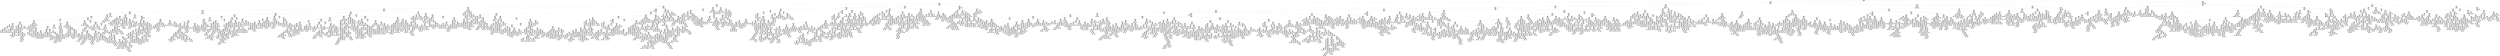 digraph Tree {
node [shape=box] ;
0 [label="X[7] <= 0.5\ngini = 0.271\nsamples = 41016\nvalue = [34396, 6620]"] ;
1 [label="X[9] <= 0.501\ngini = 0.202\nsamples = 37586\nvalue = [33292, 4294]"] ;
0 -> 1 [labeldistance=2.5, labelangle=45, headlabel="True"] ;
2 [label="X[5] <= 0.5\ngini = 0.108\nsamples = 27256\nvalue = [25692, 1564]"] ;
1 -> 2 ;
3 [label="X[6] <= 0.5\ngini = 0.078\nsamples = 24173\nvalue = [23194, 979]"] ;
2 -> 3 ;
4 [label="X[9] <= 0.229\ngini = 0.071\nsamples = 23795\nvalue = [22914, 881]"] ;
3 -> 4 ;
5 [label="X[8] <= 5.5\ngini = 0.054\nsamples = 19061\nvalue = [18533, 528]"] ;
4 -> 5 ;
6 [label="X[10] <= 45.5\ngini = 0.052\nsamples = 18985\nvalue = [18476, 509]"] ;
5 -> 6 ;
7 [label="X[4] <= 36.0\ngini = 0.084\nsamples = 4969\nvalue = [4751, 218]"] ;
6 -> 7 ;
8 [label="X[4] <= 9.5\ngini = 0.083\nsamples = 4966\nvalue = [4750, 216]"] ;
7 -> 8 ;
9 [label="X[0] <= 6849.0\ngini = 0.069\nsamples = 3701\nvalue = [3569, 132]"] ;
8 -> 9 ;
10 [label="X[8] <= 3.5\ngini = 0.068\nsamples = 3697\nvalue = [3567, 130]"] ;
9 -> 10 ;
11 [label="X[11] <= 60640.5\ngini = 0.067\nsamples = 3684\nvalue = [3557, 127]"] ;
10 -> 11 ;
12 [label="X[10] <= 28.5\ngini = 0.072\nsamples = 3409\nvalue = [3282, 127]"] ;
11 -> 12 ;
13 [label="X[1] <= 14601.5\ngini = 0.115\nsamples = 489\nvalue = [459, 30]"] ;
12 -> 13 ;
14 [label="X[4] <= 7.5\ngini = 0.112\nsamples = 488\nvalue = [459, 29]"] ;
13 -> 14 ;
15 [label="X[1] <= 1471.5\ngini = 0.097\nsamples = 452\nvalue = [429, 23]"] ;
14 -> 15 ;
16 [label="X[1] <= 1097.5\ngini = 0.153\nsamples = 120\nvalue = [110, 10]"] ;
15 -> 16 ;
17 [label="X[0] <= 0.072\ngini = 0.059\nsamples = 99\nvalue = [96, 3]"] ;
16 -> 17 ;
18 [label="X[0] <= 0.06\ngini = 0.109\nsamples = 52\nvalue = [49, 3]"] ;
17 -> 18 ;
19 [label="X[10] <= 24.5\ngini = 0.075\nsamples = 51\nvalue = [49, 2]"] ;
18 -> 19 ;
20 [label="X[9] <= 0.089\ngini = 0.042\nsamples = 47\nvalue = [46, 1]"] ;
19 -> 20 ;
21 [label="gini = 0.0\nsamples = 38\nvalue = [38, 0]"] ;
20 -> 21 ;
22 [label="X[0] <= 0.004\ngini = 0.198\nsamples = 9\nvalue = [8, 1]"] ;
20 -> 22 ;
23 [label="gini = 0.0\nsamples = 1\nvalue = [0, 1]"] ;
22 -> 23 ;
24 [label="gini = 0.0\nsamples = 8\nvalue = [8, 0]"] ;
22 -> 24 ;
25 [label="X[4] <= 3.5\ngini = 0.375\nsamples = 4\nvalue = [3, 1]"] ;
19 -> 25 ;
26 [label="gini = 0.0\nsamples = 2\nvalue = [2, 0]"] ;
25 -> 26 ;
27 [label="X[11] <= 60627.0\ngini = 0.5\nsamples = 2\nvalue = [1, 1]"] ;
25 -> 27 ;
28 [label="gini = 0.0\nsamples = 1\nvalue = [0, 1]"] ;
27 -> 28 ;
29 [label="gini = 0.0\nsamples = 1\nvalue = [1, 0]"] ;
27 -> 29 ;
30 [label="gini = 0.0\nsamples = 1\nvalue = [0, 1]"] ;
18 -> 30 ;
31 [label="gini = 0.0\nsamples = 47\nvalue = [47, 0]"] ;
17 -> 31 ;
32 [label="X[9] <= 0.134\ngini = 0.444\nsamples = 21\nvalue = [14, 7]"] ;
16 -> 32 ;
33 [label="X[0] <= 0.259\ngini = 0.498\nsamples = 15\nvalue = [8, 7]"] ;
32 -> 33 ;
34 [label="X[0] <= 0.001\ngini = 0.444\nsamples = 9\nvalue = [3, 6]"] ;
33 -> 34 ;
35 [label="gini = 0.0\nsamples = 1\nvalue = [1, 0]"] ;
34 -> 35 ;
36 [label="X[9] <= 0.04\ngini = 0.375\nsamples = 8\nvalue = [2, 6]"] ;
34 -> 36 ;
37 [label="gini = 0.0\nsamples = 4\nvalue = [0, 4]"] ;
36 -> 37 ;
38 [label="X[9] <= 0.094\ngini = 0.5\nsamples = 4\nvalue = [2, 2]"] ;
36 -> 38 ;
39 [label="gini = 0.0\nsamples = 2\nvalue = [2, 0]"] ;
38 -> 39 ;
40 [label="gini = 0.0\nsamples = 2\nvalue = [0, 2]"] ;
38 -> 40 ;
41 [label="X[4] <= 5.5\ngini = 0.278\nsamples = 6\nvalue = [5, 1]"] ;
33 -> 41 ;
42 [label="gini = 0.0\nsamples = 5\nvalue = [5, 0]"] ;
41 -> 42 ;
43 [label="gini = 0.0\nsamples = 1\nvalue = [0, 1]"] ;
41 -> 43 ;
44 [label="gini = 0.0\nsamples = 6\nvalue = [6, 0]"] ;
32 -> 44 ;
45 [label="X[4] <= 6.5\ngini = 0.075\nsamples = 332\nvalue = [319, 13]"] ;
15 -> 45 ;
46 [label="X[1] <= 2185.5\ngini = 0.064\nsamples = 302\nvalue = [292, 10]"] ;
45 -> 46 ;
47 [label="gini = 0.0\nsamples = 57\nvalue = [57, 0]"] ;
46 -> 47 ;
48 [label="X[1] <= 2224.0\ngini = 0.078\nsamples = 245\nvalue = [235, 10]"] ;
46 -> 48 ;
49 [label="gini = 0.0\nsamples = 1\nvalue = [0, 1]"] ;
48 -> 49 ;
50 [label="X[0] <= 0.003\ngini = 0.071\nsamples = 244\nvalue = [235, 9]"] ;
48 -> 50 ;
51 [label="X[9] <= 0.181\ngini = 0.145\nsamples = 51\nvalue = [47, 4]"] ;
50 -> 51 ;
52 [label="X[1] <= 2350.0\ngini = 0.113\nsamples = 50\nvalue = [47, 3]"] ;
51 -> 52 ;
53 [label="gini = 0.0\nsamples = 1\nvalue = [0, 1]"] ;
52 -> 53 ;
54 [label="X[1] <= 6125.0\ngini = 0.078\nsamples = 49\nvalue = [47, 2]"] ;
52 -> 54 ;
55 [label="X[3] <= 0.5\ngini = 0.042\nsamples = 47\nvalue = [46, 1]"] ;
54 -> 55 ;
56 [label="gini = 0.0\nsamples = 42\nvalue = [42, 0]"] ;
55 -> 56 ;
57 [label="X[11] <= 60609.5\ngini = 0.32\nsamples = 5\nvalue = [4, 1]"] ;
55 -> 57 ;
58 [label="gini = 0.0\nsamples = 1\nvalue = [0, 1]"] ;
57 -> 58 ;
59 [label="gini = 0.0\nsamples = 4\nvalue = [4, 0]"] ;
57 -> 59 ;
60 [label="X[0] <= 0.001\ngini = 0.5\nsamples = 2\nvalue = [1, 1]"] ;
54 -> 60 ;
61 [label="gini = 0.0\nsamples = 1\nvalue = [0, 1]"] ;
60 -> 61 ;
62 [label="gini = 0.0\nsamples = 1\nvalue = [1, 0]"] ;
60 -> 62 ;
63 [label="gini = 0.0\nsamples = 1\nvalue = [0, 1]"] ;
51 -> 63 ;
64 [label="X[0] <= 0.234\ngini = 0.05\nsamples = 193\nvalue = [188, 5]"] ;
50 -> 64 ;
65 [label="X[1] <= 4183.0\ngini = 0.017\nsamples = 114\nvalue = [113, 1]"] ;
64 -> 65 ;
66 [label="gini = 0.0\nsamples = 81\nvalue = [81, 0]"] ;
65 -> 66 ;
67 [label="X[1] <= 4225.0\ngini = 0.059\nsamples = 33\nvalue = [32, 1]"] ;
65 -> 67 ;
68 [label="X[11] <= 60627.0\ngini = 0.5\nsamples = 2\nvalue = [1, 1]"] ;
67 -> 68 ;
69 [label="gini = 0.0\nsamples = 1\nvalue = [1, 0]"] ;
68 -> 69 ;
70 [label="gini = 0.0\nsamples = 1\nvalue = [0, 1]"] ;
68 -> 70 ;
71 [label="gini = 0.0\nsamples = 31\nvalue = [31, 0]"] ;
67 -> 71 ;
72 [label="X[0] <= 0.24\ngini = 0.096\nsamples = 79\nvalue = [75, 4]"] ;
64 -> 72 ;
73 [label="gini = 0.0\nsamples = 1\nvalue = [0, 1]"] ;
72 -> 73 ;
74 [label="X[0] <= 70.0\ngini = 0.074\nsamples = 78\nvalue = [75, 3]"] ;
72 -> 74 ;
75 [label="X[0] <= 66.0\ngini = 0.13\nsamples = 43\nvalue = [40, 3]"] ;
74 -> 75 ;
76 [label="X[11] <= 60621.5\ngini = 0.091\nsamples = 42\nvalue = [40, 2]"] ;
75 -> 76 ;
77 [label="X[10] <= 25.5\ngini = 0.231\nsamples = 15\nvalue = [13, 2]"] ;
76 -> 77 ;
78 [label="gini = 0.0\nsamples = 1\nvalue = [0, 1]"] ;
77 -> 78 ;
79 [label="X[9] <= 0.0\ngini = 0.133\nsamples = 14\nvalue = [13, 1]"] ;
77 -> 79 ;
80 [label="X[0] <= 0.668\ngini = 0.444\nsamples = 3\nvalue = [2, 1]"] ;
79 -> 80 ;
81 [label="gini = 0.0\nsamples = 1\nvalue = [0, 1]"] ;
80 -> 81 ;
82 [label="gini = 0.0\nsamples = 2\nvalue = [2, 0]"] ;
80 -> 82 ;
83 [label="gini = 0.0\nsamples = 11\nvalue = [11, 0]"] ;
79 -> 83 ;
84 [label="gini = 0.0\nsamples = 27\nvalue = [27, 0]"] ;
76 -> 84 ;
85 [label="gini = 0.0\nsamples = 1\nvalue = [0, 1]"] ;
75 -> 85 ;
86 [label="gini = 0.0\nsamples = 35\nvalue = [35, 0]"] ;
74 -> 86 ;
87 [label="X[0] <= 251.455\ngini = 0.18\nsamples = 30\nvalue = [27, 3]"] ;
45 -> 87 ;
88 [label="X[0] <= 0.05\ngini = 0.071\nsamples = 27\nvalue = [26, 1]"] ;
87 -> 88 ;
89 [label="X[0] <= 0.044\ngini = 0.375\nsamples = 4\nvalue = [3, 1]"] ;
88 -> 89 ;
90 [label="gini = 0.0\nsamples = 3\nvalue = [3, 0]"] ;
89 -> 90 ;
91 [label="gini = 0.0\nsamples = 1\nvalue = [0, 1]"] ;
89 -> 91 ;
92 [label="gini = 0.0\nsamples = 23\nvalue = [23, 0]"] ;
88 -> 92 ;
93 [label="X[8] <= 0.5\ngini = 0.444\nsamples = 3\nvalue = [1, 2]"] ;
87 -> 93 ;
94 [label="gini = 0.0\nsamples = 2\nvalue = [0, 2]"] ;
93 -> 94 ;
95 [label="gini = 0.0\nsamples = 1\nvalue = [1, 0]"] ;
93 -> 95 ;
96 [label="X[9] <= 0.12\ngini = 0.278\nsamples = 36\nvalue = [30, 6]"] ;
14 -> 96 ;
97 [label="X[0] <= 0.127\ngini = 0.219\nsamples = 32\nvalue = [28, 4]"] ;
96 -> 97 ;
98 [label="X[0] <= 0.118\ngini = 0.397\nsamples = 11\nvalue = [8, 3]"] ;
97 -> 98 ;
99 [label="X[9] <= 0.053\ngini = 0.198\nsamples = 9\nvalue = [8, 1]"] ;
98 -> 99 ;
100 [label="gini = 0.0\nsamples = 6\nvalue = [6, 0]"] ;
99 -> 100 ;
101 [label="X[1] <= 4050.0\ngini = 0.444\nsamples = 3\nvalue = [2, 1]"] ;
99 -> 101 ;
102 [label="gini = 0.0\nsamples = 1\nvalue = [0, 1]"] ;
101 -> 102 ;
103 [label="gini = 0.0\nsamples = 2\nvalue = [2, 0]"] ;
101 -> 103 ;
104 [label="gini = 0.0\nsamples = 2\nvalue = [0, 2]"] ;
98 -> 104 ;
105 [label="X[9] <= 0.001\ngini = 0.091\nsamples = 21\nvalue = [20, 1]"] ;
97 -> 105 ;
106 [label="X[1] <= 2310.0\ngini = 0.375\nsamples = 4\nvalue = [3, 1]"] ;
105 -> 106 ;
107 [label="gini = 0.0\nsamples = 1\nvalue = [0, 1]"] ;
106 -> 107 ;
108 [label="gini = 0.0\nsamples = 3\nvalue = [3, 0]"] ;
106 -> 108 ;
109 [label="gini = 0.0\nsamples = 17\nvalue = [17, 0]"] ;
105 -> 109 ;
110 [label="X[1] <= 1852.0\ngini = 0.5\nsamples = 4\nvalue = [2, 2]"] ;
96 -> 110 ;
111 [label="gini = 0.0\nsamples = 2\nvalue = [2, 0]"] ;
110 -> 111 ;
112 [label="gini = 0.0\nsamples = 2\nvalue = [0, 2]"] ;
110 -> 112 ;
113 [label="gini = 0.0\nsamples = 1\nvalue = [0, 1]"] ;
13 -> 113 ;
114 [label="X[0] <= 0.326\ngini = 0.064\nsamples = 2920\nvalue = [2823, 97]"] ;
12 -> 114 ;
115 [label="X[3] <= 3.5\ngini = 0.047\nsamples = 1525\nvalue = [1488, 37]"] ;
114 -> 115 ;
116 [label="X[8] <= 0.5\ngini = 0.043\nsamples = 1460\nvalue = [1428, 32]"] ;
115 -> 116 ;
117 [label="X[0] <= 0.229\ngini = 0.053\nsamples = 873\nvalue = [849, 24]"] ;
116 -> 117 ;
118 [label="X[9] <= 0.224\ngini = 0.046\nsamples = 798\nvalue = [779, 19]"] ;
117 -> 118 ;
119 [label="X[10] <= 34.5\ngini = 0.044\nsamples = 791\nvalue = [773, 18]"] ;
118 -> 119 ;
120 [label="X[0] <= 0.157\ngini = 0.019\nsamples = 318\nvalue = [315, 3]"] ;
119 -> 120 ;
121 [label="X[9] <= 0.0\ngini = 0.007\nsamples = 273\nvalue = [272, 1]"] ;
120 -> 121 ;
122 [label="X[0] <= 0.087\ngini = 0.039\nsamples = 50\nvalue = [49, 1]"] ;
121 -> 122 ;
123 [label="gini = 0.0\nsamples = 41\nvalue = [41, 0]"] ;
122 -> 123 ;
124 [label="X[0] <= 0.095\ngini = 0.198\nsamples = 9\nvalue = [8, 1]"] ;
122 -> 124 ;
125 [label="gini = 0.0\nsamples = 1\nvalue = [0, 1]"] ;
124 -> 125 ;
126 [label="gini = 0.0\nsamples = 8\nvalue = [8, 0]"] ;
124 -> 126 ;
127 [label="gini = 0.0\nsamples = 223\nvalue = [223, 0]"] ;
121 -> 127 ;
128 [label="X[0] <= 0.16\ngini = 0.085\nsamples = 45\nvalue = [43, 2]"] ;
120 -> 128 ;
129 [label="gini = 0.0\nsamples = 1\nvalue = [0, 1]"] ;
128 -> 129 ;
130 [label="X[4] <= 3.5\ngini = 0.044\nsamples = 44\nvalue = [43, 1]"] ;
128 -> 130 ;
131 [label="X[11] <= 60627.0\ngini = 0.278\nsamples = 6\nvalue = [5, 1]"] ;
130 -> 131 ;
132 [label="X[1] <= 1913.0\ngini = 0.444\nsamples = 3\nvalue = [2, 1]"] ;
131 -> 132 ;
133 [label="gini = 0.0\nsamples = 2\nvalue = [2, 0]"] ;
132 -> 133 ;
134 [label="gini = 0.0\nsamples = 1\nvalue = [0, 1]"] ;
132 -> 134 ;
135 [label="gini = 0.0\nsamples = 3\nvalue = [3, 0]"] ;
131 -> 135 ;
136 [label="gini = 0.0\nsamples = 38\nvalue = [38, 0]"] ;
130 -> 136 ;
137 [label="X[1] <= 6352.5\ngini = 0.061\nsamples = 473\nvalue = [458, 15]"] ;
119 -> 137 ;
138 [label="X[11] <= 60621.5\ngini = 0.046\nsamples = 338\nvalue = [330, 8]"] ;
137 -> 138 ;
139 [label="X[10] <= 43.5\ngini = 0.088\nsamples = 109\nvalue = [104, 5]"] ;
138 -> 139 ;
140 [label="X[10] <= 35.5\ngini = 0.047\nsamples = 83\nvalue = [81, 2]"] ;
139 -> 140 ;
141 [label="X[0] <= 0.117\ngini = 0.165\nsamples = 11\nvalue = [10, 1]"] ;
140 -> 141 ;
142 [label="gini = 0.0\nsamples = 9\nvalue = [9, 0]"] ;
141 -> 142 ;
143 [label="X[11] <= 60609.5\ngini = 0.5\nsamples = 2\nvalue = [1, 1]"] ;
141 -> 143 ;
144 [label="gini = 0.0\nsamples = 1\nvalue = [1, 0]"] ;
143 -> 144 ;
145 [label="gini = 0.0\nsamples = 1\nvalue = [0, 1]"] ;
143 -> 145 ;
146 [label="X[4] <= 3.5\ngini = 0.027\nsamples = 72\nvalue = [71, 1]"] ;
140 -> 146 ;
147 [label="X[0] <= 0.017\ngini = 0.105\nsamples = 18\nvalue = [17, 1]"] ;
146 -> 147 ;
148 [label="gini = 0.0\nsamples = 13\nvalue = [13, 0]"] ;
147 -> 148 ;
149 [label="X[0] <= 0.046\ngini = 0.32\nsamples = 5\nvalue = [4, 1]"] ;
147 -> 149 ;
150 [label="gini = 0.0\nsamples = 1\nvalue = [0, 1]"] ;
149 -> 150 ;
151 [label="gini = 0.0\nsamples = 4\nvalue = [4, 0]"] ;
149 -> 151 ;
152 [label="gini = 0.0\nsamples = 54\nvalue = [54, 0]"] ;
146 -> 152 ;
153 [label="X[0] <= 0.045\ngini = 0.204\nsamples = 26\nvalue = [23, 3]"] ;
139 -> 153 ;
154 [label="gini = 0.0\nsamples = 13\nvalue = [13, 0]"] ;
153 -> 154 ;
155 [label="X[4] <= 6.5\ngini = 0.355\nsamples = 13\nvalue = [10, 3]"] ;
153 -> 155 ;
156 [label="X[9] <= 0.142\ngini = 0.18\nsamples = 10\nvalue = [9, 1]"] ;
155 -> 156 ;
157 [label="gini = 0.0\nsamples = 7\nvalue = [7, 0]"] ;
156 -> 157 ;
158 [label="X[9] <= 0.158\ngini = 0.444\nsamples = 3\nvalue = [2, 1]"] ;
156 -> 158 ;
159 [label="gini = 0.0\nsamples = 1\nvalue = [0, 1]"] ;
158 -> 159 ;
160 [label="gini = 0.0\nsamples = 2\nvalue = [2, 0]"] ;
158 -> 160 ;
161 [label="X[9] <= 0.065\ngini = 0.444\nsamples = 3\nvalue = [1, 2]"] ;
155 -> 161 ;
162 [label="gini = 0.0\nsamples = 2\nvalue = [0, 2]"] ;
161 -> 162 ;
163 [label="gini = 0.0\nsamples = 1\nvalue = [1, 0]"] ;
161 -> 163 ;
164 [label="X[1] <= 1560.0\ngini = 0.026\nsamples = 229\nvalue = [226, 3]"] ;
138 -> 164 ;
165 [label="X[1] <= 1510.0\ngini = 0.153\nsamples = 12\nvalue = [11, 1]"] ;
164 -> 165 ;
166 [label="gini = 0.0\nsamples = 11\nvalue = [11, 0]"] ;
165 -> 166 ;
167 [label="gini = 0.0\nsamples = 1\nvalue = [0, 1]"] ;
165 -> 167 ;
168 [label="X[4] <= 1.5\ngini = 0.018\nsamples = 217\nvalue = [215, 2]"] ;
164 -> 168 ;
169 [label="X[1] <= 5333.0\ngini = 0.133\nsamples = 14\nvalue = [13, 1]"] ;
168 -> 169 ;
170 [label="gini = 0.0\nsamples = 12\nvalue = [12, 0]"] ;
169 -> 170 ;
171 [label="X[3] <= 0.5\ngini = 0.5\nsamples = 2\nvalue = [1, 1]"] ;
169 -> 171 ;
172 [label="gini = 0.0\nsamples = 1\nvalue = [1, 0]"] ;
171 -> 172 ;
173 [label="gini = 0.0\nsamples = 1\nvalue = [0, 1]"] ;
171 -> 173 ;
174 [label="X[11] <= 60633.0\ngini = 0.01\nsamples = 203\nvalue = [202, 1]"] ;
168 -> 174 ;
175 [label="gini = 0.0\nsamples = 150\nvalue = [150, 0]"] ;
174 -> 175 ;
176 [label="X[3] <= 1.5\ngini = 0.037\nsamples = 53\nvalue = [52, 1]"] ;
174 -> 176 ;
177 [label="gini = 0.0\nsamples = 40\nvalue = [40, 0]"] ;
176 -> 177 ;
178 [label="X[0] <= 0.066\ngini = 0.142\nsamples = 13\nvalue = [12, 1]"] ;
176 -> 178 ;
179 [label="X[4] <= 4.0\ngini = 0.444\nsamples = 3\nvalue = [2, 1]"] ;
178 -> 179 ;
180 [label="gini = 0.0\nsamples = 2\nvalue = [2, 0]"] ;
179 -> 180 ;
181 [label="gini = 0.0\nsamples = 1\nvalue = [0, 1]"] ;
179 -> 181 ;
182 [label="gini = 0.0\nsamples = 10\nvalue = [10, 0]"] ;
178 -> 182 ;
183 [label="X[1] <= 6525.5\ngini = 0.098\nsamples = 135\nvalue = [128, 7]"] ;
137 -> 183 ;
184 [label="X[0] <= 0.032\ngini = 0.48\nsamples = 5\nvalue = [3, 2]"] ;
183 -> 184 ;
185 [label="gini = 0.0\nsamples = 2\nvalue = [0, 2]"] ;
184 -> 185 ;
186 [label="gini = 0.0\nsamples = 3\nvalue = [3, 0]"] ;
184 -> 186 ;
187 [label="X[1] <= 7745.5\ngini = 0.074\nsamples = 130\nvalue = [125, 5]"] ;
183 -> 187 ;
188 [label="gini = 0.0\nsamples = 42\nvalue = [42, 0]"] ;
187 -> 188 ;
189 [label="X[1] <= 7775.0\ngini = 0.107\nsamples = 88\nvalue = [83, 5]"] ;
187 -> 189 ;
190 [label="gini = 0.0\nsamples = 1\nvalue = [0, 1]"] ;
189 -> 190 ;
191 [label="X[3] <= 0.5\ngini = 0.088\nsamples = 87\nvalue = [83, 4]"] ;
189 -> 191 ;
192 [label="X[1] <= 8038.0\ngini = 0.18\nsamples = 30\nvalue = [27, 3]"] ;
191 -> 192 ;
193 [label="gini = 0.0\nsamples = 1\nvalue = [0, 1]"] ;
192 -> 193 ;
194 [label="X[0] <= 0.037\ngini = 0.128\nsamples = 29\nvalue = [27, 2]"] ;
192 -> 194 ;
195 [label="gini = 0.0\nsamples = 16\nvalue = [16, 0]"] ;
194 -> 195 ;
196 [label="X[0] <= 0.039\ngini = 0.26\nsamples = 13\nvalue = [11, 2]"] ;
194 -> 196 ;
197 [label="gini = 0.0\nsamples = 1\nvalue = [0, 1]"] ;
196 -> 197 ;
198 [label="X[4] <= 3.5\ngini = 0.153\nsamples = 12\nvalue = [11, 1]"] ;
196 -> 198 ;
199 [label="X[0] <= 0.061\ngini = 0.444\nsamples = 3\nvalue = [2, 1]"] ;
198 -> 199 ;
200 [label="gini = 0.0\nsamples = 2\nvalue = [2, 0]"] ;
199 -> 200 ;
201 [label="gini = 0.0\nsamples = 1\nvalue = [0, 1]"] ;
199 -> 201 ;
202 [label="gini = 0.0\nsamples = 9\nvalue = [9, 0]"] ;
198 -> 202 ;
203 [label="X[4] <= 3.5\ngini = 0.034\nsamples = 57\nvalue = [56, 1]"] ;
191 -> 203 ;
204 [label="X[10] <= 40.5\ngini = 0.142\nsamples = 13\nvalue = [12, 1]"] ;
203 -> 204 ;
205 [label="X[1] <= 10500.0\ngini = 0.375\nsamples = 4\nvalue = [3, 1]"] ;
204 -> 205 ;
206 [label="X[1] <= 9000.0\ngini = 0.5\nsamples = 2\nvalue = [1, 1]"] ;
205 -> 206 ;
207 [label="gini = 0.0\nsamples = 1\nvalue = [1, 0]"] ;
206 -> 207 ;
208 [label="gini = 0.0\nsamples = 1\nvalue = [0, 1]"] ;
206 -> 208 ;
209 [label="gini = 0.0\nsamples = 2\nvalue = [2, 0]"] ;
205 -> 209 ;
210 [label="gini = 0.0\nsamples = 9\nvalue = [9, 0]"] ;
204 -> 210 ;
211 [label="gini = 0.0\nsamples = 44\nvalue = [44, 0]"] ;
203 -> 211 ;
212 [label="X[9] <= 0.225\ngini = 0.245\nsamples = 7\nvalue = [6, 1]"] ;
118 -> 212 ;
213 [label="gini = 0.0\nsamples = 1\nvalue = [0, 1]"] ;
212 -> 213 ;
214 [label="gini = 0.0\nsamples = 6\nvalue = [6, 0]"] ;
212 -> 214 ;
215 [label="X[1] <= 9875.0\ngini = 0.124\nsamples = 75\nvalue = [70, 5]"] ;
117 -> 215 ;
216 [label="X[0] <= 0.229\ngini = 0.102\nsamples = 74\nvalue = [70, 4]"] ;
215 -> 216 ;
217 [label="gini = 0.0\nsamples = 1\nvalue = [0, 1]"] ;
216 -> 217 ;
218 [label="X[4] <= 6.5\ngini = 0.079\nsamples = 73\nvalue = [70, 3]"] ;
216 -> 218 ;
219 [label="X[0] <= 0.275\ngini = 0.142\nsamples = 39\nvalue = [36, 3]"] ;
218 -> 219 ;
220 [label="X[0] <= 0.273\ngini = 0.227\nsamples = 23\nvalue = [20, 3]"] ;
219 -> 220 ;
221 [label="X[4] <= 3.5\ngini = 0.165\nsamples = 22\nvalue = [20, 2]"] ;
220 -> 221 ;
222 [label="gini = 0.0\nsamples = 1\nvalue = [0, 1]"] ;
221 -> 222 ;
223 [label="X[10] <= 41.0\ngini = 0.091\nsamples = 21\nvalue = [20, 1]"] ;
221 -> 223 ;
224 [label="gini = 0.0\nsamples = 16\nvalue = [16, 0]"] ;
223 -> 224 ;
225 [label="X[1] <= 3444.0\ngini = 0.32\nsamples = 5\nvalue = [4, 1]"] ;
223 -> 225 ;
226 [label="X[1] <= 2558.0\ngini = 0.5\nsamples = 2\nvalue = [1, 1]"] ;
225 -> 226 ;
227 [label="gini = 0.0\nsamples = 1\nvalue = [1, 0]"] ;
226 -> 227 ;
228 [label="gini = 0.0\nsamples = 1\nvalue = [0, 1]"] ;
226 -> 228 ;
229 [label="gini = 0.0\nsamples = 3\nvalue = [3, 0]"] ;
225 -> 229 ;
230 [label="gini = 0.0\nsamples = 1\nvalue = [0, 1]"] ;
220 -> 230 ;
231 [label="gini = 0.0\nsamples = 16\nvalue = [16, 0]"] ;
219 -> 231 ;
232 [label="gini = 0.0\nsamples = 34\nvalue = [34, 0]"] ;
218 -> 232 ;
233 [label="gini = 0.0\nsamples = 1\nvalue = [0, 1]"] ;
215 -> 233 ;
234 [label="X[1] <= 2266.5\ngini = 0.027\nsamples = 587\nvalue = [579, 8]"] ;
116 -> 234 ;
235 [label="X[10] <= 42.5\ngini = 0.444\nsamples = 3\nvalue = [2, 1]"] ;
234 -> 235 ;
236 [label="gini = 0.0\nsamples = 2\nvalue = [2, 0]"] ;
235 -> 236 ;
237 [label="gini = 0.0\nsamples = 1\nvalue = [0, 1]"] ;
235 -> 237 ;
238 [label="X[0] <= 0.075\ngini = 0.024\nsamples = 584\nvalue = [577, 7]"] ;
234 -> 238 ;
239 [label="X[0] <= 0.075\ngini = 0.124\nsamples = 15\nvalue = [14, 1]"] ;
238 -> 239 ;
240 [label="gini = 0.0\nsamples = 14\nvalue = [14, 0]"] ;
239 -> 240 ;
241 [label="gini = 0.0\nsamples = 1\nvalue = [0, 1]"] ;
239 -> 241 ;
242 [label="X[9] <= 0.0\ngini = 0.021\nsamples = 569\nvalue = [563, 6]"] ;
238 -> 242 ;
243 [label="X[0] <= 0.232\ngini = 0.061\nsamples = 95\nvalue = [92, 3]"] ;
242 -> 243 ;
244 [label="gini = 0.0\nsamples = 50\nvalue = [50, 0]"] ;
243 -> 244 ;
245 [label="X[0] <= 0.233\ngini = 0.124\nsamples = 45\nvalue = [42, 3]"] ;
243 -> 245 ;
246 [label="gini = 0.0\nsamples = 1\nvalue = [0, 1]"] ;
245 -> 246 ;
247 [label="X[4] <= 3.5\ngini = 0.087\nsamples = 44\nvalue = [42, 2]"] ;
245 -> 247 ;
248 [label="X[0] <= 0.279\ngini = 0.245\nsamples = 7\nvalue = [6, 1]"] ;
247 -> 248 ;
249 [label="X[2] <= 2.5\ngini = 0.5\nsamples = 2\nvalue = [1, 1]"] ;
248 -> 249 ;
250 [label="gini = 0.0\nsamples = 1\nvalue = [0, 1]"] ;
249 -> 250 ;
251 [label="gini = 0.0\nsamples = 1\nvalue = [1, 0]"] ;
249 -> 251 ;
252 [label="gini = 0.0\nsamples = 5\nvalue = [5, 0]"] ;
248 -> 252 ;
253 [label="X[11] <= 60609.5\ngini = 0.053\nsamples = 37\nvalue = [36, 1]"] ;
247 -> 253 ;
254 [label="X[10] <= 37.5\ngini = 0.245\nsamples = 7\nvalue = [6, 1]"] ;
253 -> 254 ;
255 [label="X[10] <= 35.0\ngini = 0.5\nsamples = 2\nvalue = [1, 1]"] ;
254 -> 255 ;
256 [label="gini = 0.0\nsamples = 1\nvalue = [1, 0]"] ;
255 -> 256 ;
257 [label="gini = 0.0\nsamples = 1\nvalue = [0, 1]"] ;
255 -> 257 ;
258 [label="gini = 0.0\nsamples = 5\nvalue = [5, 0]"] ;
254 -> 258 ;
259 [label="gini = 0.0\nsamples = 30\nvalue = [30, 0]"] ;
253 -> 259 ;
260 [label="X[10] <= 43.5\ngini = 0.013\nsamples = 474\nvalue = [471, 3]"] ;
242 -> 260 ;
261 [label="gini = 0.0\nsamples = 368\nvalue = [368, 0]"] ;
260 -> 261 ;
262 [label="X[0] <= 0.246\ngini = 0.055\nsamples = 106\nvalue = [103, 3]"] ;
260 -> 262 ;
263 [label="X[0] <= 0.244\ngini = 0.105\nsamples = 54\nvalue = [51, 3]"] ;
262 -> 263 ;
264 [label="X[4] <= 5.5\ngini = 0.073\nsamples = 53\nvalue = [51, 2]"] ;
263 -> 264 ;
265 [label="X[1] <= 5209.0\ngini = 0.188\nsamples = 19\nvalue = [17, 2]"] ;
264 -> 265 ;
266 [label="gini = 0.0\nsamples = 1\nvalue = [0, 1]"] ;
265 -> 266 ;
267 [label="X[9] <= 0.076\ngini = 0.105\nsamples = 18\nvalue = [17, 1]"] ;
265 -> 267 ;
268 [label="gini = 0.0\nsamples = 15\nvalue = [15, 0]"] ;
267 -> 268 ;
269 [label="X[4] <= 4.5\ngini = 0.444\nsamples = 3\nvalue = [2, 1]"] ;
267 -> 269 ;
270 [label="gini = 0.0\nsamples = 2\nvalue = [2, 0]"] ;
269 -> 270 ;
271 [label="gini = 0.0\nsamples = 1\nvalue = [0, 1]"] ;
269 -> 271 ;
272 [label="gini = 0.0\nsamples = 34\nvalue = [34, 0]"] ;
264 -> 272 ;
273 [label="gini = 0.0\nsamples = 1\nvalue = [0, 1]"] ;
263 -> 273 ;
274 [label="gini = 0.0\nsamples = 52\nvalue = [52, 0]"] ;
262 -> 274 ;
275 [label="X[10] <= 32.5\ngini = 0.142\nsamples = 65\nvalue = [60, 5]"] ;
115 -> 275 ;
276 [label="X[4] <= 6.0\ngini = 0.444\nsamples = 3\nvalue = [1, 2]"] ;
275 -> 276 ;
277 [label="gini = 0.0\nsamples = 2\nvalue = [0, 2]"] ;
276 -> 277 ;
278 [label="gini = 0.0\nsamples = 1\nvalue = [1, 0]"] ;
276 -> 278 ;
279 [label="X[1] <= 2558.0\ngini = 0.092\nsamples = 62\nvalue = [59, 3]"] ;
275 -> 279 ;
280 [label="gini = 0.0\nsamples = 1\nvalue = [0, 1]"] ;
279 -> 280 ;
281 [label="X[1] <= 4854.0\ngini = 0.063\nsamples = 61\nvalue = [59, 2]"] ;
279 -> 281 ;
282 [label="X[1] <= 4663.0\ngini = 0.32\nsamples = 10\nvalue = [8, 2]"] ;
281 -> 282 ;
283 [label="X[9] <= 0.191\ngini = 0.198\nsamples = 9\nvalue = [8, 1]"] ;
282 -> 283 ;
284 [label="gini = 0.0\nsamples = 7\nvalue = [7, 0]"] ;
283 -> 284 ;
285 [label="X[1] <= 3466.0\ngini = 0.5\nsamples = 2\nvalue = [1, 1]"] ;
283 -> 285 ;
286 [label="gini = 0.0\nsamples = 1\nvalue = [1, 0]"] ;
285 -> 286 ;
287 [label="gini = 0.0\nsamples = 1\nvalue = [0, 1]"] ;
285 -> 287 ;
288 [label="gini = 0.0\nsamples = 1\nvalue = [0, 1]"] ;
282 -> 288 ;
289 [label="gini = 0.0\nsamples = 51\nvalue = [51, 0]"] ;
281 -> 289 ;
290 [label="X[0] <= 0.326\ngini = 0.082\nsamples = 1395\nvalue = [1335, 60]"] ;
114 -> 290 ;
291 [label="gini = 0.0\nsamples = 1\nvalue = [0, 1]"] ;
290 -> 291 ;
292 [label="X[9] <= 0.071\ngini = 0.081\nsamples = 1394\nvalue = [1335, 59]"] ;
290 -> 292 ;
293 [label="X[0] <= 4125.0\ngini = 0.058\nsamples = 835\nvalue = [810, 25]"] ;
292 -> 293 ;
294 [label="X[0] <= 0.328\ngini = 0.054\nsamples = 822\nvalue = [799, 23]"] ;
293 -> 294 ;
295 [label="X[0] <= 0.328\ngini = 0.278\nsamples = 6\nvalue = [5, 1]"] ;
294 -> 295 ;
296 [label="gini = 0.0\nsamples = 5\nvalue = [5, 0]"] ;
295 -> 296 ;
297 [label="gini = 0.0\nsamples = 1\nvalue = [0, 1]"] ;
295 -> 297 ;
298 [label="X[9] <= 0.054\ngini = 0.052\nsamples = 816\nvalue = [794, 22]"] ;
294 -> 298 ;
299 [label="X[9] <= 0.054\ngini = 0.06\nsamples = 705\nvalue = [683, 22]"] ;
298 -> 299 ;
300 [label="X[4] <= 7.5\ngini = 0.058\nsamples = 704\nvalue = [683, 21]"] ;
299 -> 300 ;
301 [label="X[11] <= 60609.5\ngini = 0.043\nsamples = 500\nvalue = [489, 11]"] ;
300 -> 301 ;
302 [label="X[8] <= 0.5\ngini = 0.089\nsamples = 86\nvalue = [82, 4]"] ;
301 -> 302 ;
303 [label="X[10] <= 29.5\ngini = 0.204\nsamples = 26\nvalue = [23, 3]"] ;
302 -> 303 ;
304 [label="X[4] <= 6.5\ngini = 0.5\nsamples = 2\nvalue = [1, 1]"] ;
303 -> 304 ;
305 [label="gini = 0.0\nsamples = 1\nvalue = [1, 0]"] ;
304 -> 305 ;
306 [label="gini = 0.0\nsamples = 1\nvalue = [0, 1]"] ;
304 -> 306 ;
307 [label="X[10] <= 37.5\ngini = 0.153\nsamples = 24\nvalue = [22, 2]"] ;
303 -> 307 ;
308 [label="gini = 0.0\nsamples = 13\nvalue = [13, 0]"] ;
307 -> 308 ;
309 [label="X[10] <= 38.5\ngini = 0.298\nsamples = 11\nvalue = [9, 2]"] ;
307 -> 309 ;
310 [label="gini = 0.0\nsamples = 1\nvalue = [0, 1]"] ;
309 -> 310 ;
311 [label="X[4] <= 3.5\ngini = 0.18\nsamples = 10\nvalue = [9, 1]"] ;
309 -> 311 ;
312 [label="X[9] <= 0.016\ngini = 0.444\nsamples = 3\nvalue = [2, 1]"] ;
311 -> 312 ;
313 [label="gini = 0.0\nsamples = 1\nvalue = [0, 1]"] ;
312 -> 313 ;
314 [label="gini = 0.0\nsamples = 2\nvalue = [2, 0]"] ;
312 -> 314 ;
315 [label="gini = 0.0\nsamples = 7\nvalue = [7, 0]"] ;
311 -> 315 ;
316 [label="X[9] <= 0.041\ngini = 0.033\nsamples = 60\nvalue = [59, 1]"] ;
302 -> 316 ;
317 [label="gini = 0.0\nsamples = 54\nvalue = [54, 0]"] ;
316 -> 317 ;
318 [label="X[9] <= 0.041\ngini = 0.278\nsamples = 6\nvalue = [5, 1]"] ;
316 -> 318 ;
319 [label="gini = 0.0\nsamples = 1\nvalue = [0, 1]"] ;
318 -> 319 ;
320 [label="gini = 0.0\nsamples = 5\nvalue = [5, 0]"] ;
318 -> 320 ;
321 [label="X[0] <= 0.342\ngini = 0.033\nsamples = 414\nvalue = [407, 7]"] ;
301 -> 321 ;
322 [label="X[0] <= 0.341\ngini = 0.18\nsamples = 10\nvalue = [9, 1]"] ;
321 -> 322 ;
323 [label="gini = 0.0\nsamples = 9\nvalue = [9, 0]"] ;
322 -> 323 ;
324 [label="gini = 0.0\nsamples = 1\nvalue = [0, 1]"] ;
322 -> 324 ;
325 [label="X[11] <= 60633.0\ngini = 0.029\nsamples = 404\nvalue = [398, 6]"] ;
321 -> 325 ;
326 [label="X[0] <= 2557.0\ngini = 0.018\nsamples = 332\nvalue = [329, 3]"] ;
325 -> 326 ;
327 [label="X[3] <= 1.5\ngini = 0.013\nsamples = 314\nvalue = [312, 2]"] ;
326 -> 327 ;
328 [label="gini = 0.0\nsamples = 238\nvalue = [238, 0]"] ;
327 -> 328 ;
329 [label="X[1] <= 4083.0\ngini = 0.051\nsamples = 76\nvalue = [74, 2]"] ;
327 -> 329 ;
330 [label="X[0] <= 0.499\ngini = 0.121\nsamples = 31\nvalue = [29, 2]"] ;
329 -> 330 ;
331 [label="X[1] <= 3837.0\ngini = 0.32\nsamples = 10\nvalue = [8, 2]"] ;
330 -> 331 ;
332 [label="X[11] <= 60627.0\ngini = 0.198\nsamples = 9\nvalue = [8, 1]"] ;
331 -> 332 ;
333 [label="gini = 0.0\nsamples = 8\nvalue = [8, 0]"] ;
332 -> 333 ;
334 [label="gini = 0.0\nsamples = 1\nvalue = [0, 1]"] ;
332 -> 334 ;
335 [label="gini = 0.0\nsamples = 1\nvalue = [0, 1]"] ;
331 -> 335 ;
336 [label="gini = 0.0\nsamples = 21\nvalue = [21, 0]"] ;
330 -> 336 ;
337 [label="gini = 0.0\nsamples = 45\nvalue = [45, 0]"] ;
329 -> 337 ;
338 [label="X[0] <= 2614.0\ngini = 0.105\nsamples = 18\nvalue = [17, 1]"] ;
326 -> 338 ;
339 [label="gini = 0.0\nsamples = 1\nvalue = [0, 1]"] ;
338 -> 339 ;
340 [label="gini = 0.0\nsamples = 17\nvalue = [17, 0]"] ;
338 -> 340 ;
341 [label="X[4] <= 5.5\ngini = 0.08\nsamples = 72\nvalue = [69, 3]"] ;
325 -> 341 ;
342 [label="X[0] <= 0.399\ngini = 0.13\nsamples = 43\nvalue = [40, 3]"] ;
341 -> 342 ;
343 [label="X[0] <= 0.397\ngini = 0.444\nsamples = 3\nvalue = [2, 1]"] ;
342 -> 343 ;
344 [label="gini = 0.0\nsamples = 2\nvalue = [2, 0]"] ;
343 -> 344 ;
345 [label="gini = 0.0\nsamples = 1\nvalue = [0, 1]"] ;
343 -> 345 ;
346 [label="X[9] <= 0.012\ngini = 0.095\nsamples = 40\nvalue = [38, 2]"] ;
342 -> 346 ;
347 [label="X[9] <= 0.011\ngini = 0.172\nsamples = 21\nvalue = [19, 2]"] ;
346 -> 347 ;
348 [label="X[8] <= 1.5\ngini = 0.095\nsamples = 20\nvalue = [19, 1]"] ;
347 -> 348 ;
349 [label="gini = 0.0\nsamples = 16\nvalue = [16, 0]"] ;
348 -> 349 ;
350 [label="X[9] <= 0.001\ngini = 0.375\nsamples = 4\nvalue = [3, 1]"] ;
348 -> 350 ;
351 [label="gini = 0.0\nsamples = 3\nvalue = [3, 0]"] ;
350 -> 351 ;
352 [label="gini = 0.0\nsamples = 1\nvalue = [0, 1]"] ;
350 -> 352 ;
353 [label="gini = 0.0\nsamples = 1\nvalue = [0, 1]"] ;
347 -> 353 ;
354 [label="gini = 0.0\nsamples = 19\nvalue = [19, 0]"] ;
346 -> 354 ;
355 [label="gini = 0.0\nsamples = 29\nvalue = [29, 0]"] ;
341 -> 355 ;
356 [label="X[0] <= 0.584\ngini = 0.093\nsamples = 204\nvalue = [194, 10]"] ;
300 -> 356 ;
357 [label="X[9] <= 0.003\ngini = 0.039\nsamples = 100\nvalue = [98, 2]"] ;
356 -> 357 ;
358 [label="X[9] <= 0.003\ngini = 0.165\nsamples = 22\nvalue = [20, 2]"] ;
357 -> 358 ;
359 [label="X[1] <= 3796.5\ngini = 0.091\nsamples = 21\nvalue = [20, 1]"] ;
358 -> 359 ;
360 [label="X[10] <= 37.5\ngini = 0.444\nsamples = 3\nvalue = [2, 1]"] ;
359 -> 360 ;
361 [label="gini = 0.0\nsamples = 2\nvalue = [2, 0]"] ;
360 -> 361 ;
362 [label="gini = 0.0\nsamples = 1\nvalue = [0, 1]"] ;
360 -> 362 ;
363 [label="gini = 0.0\nsamples = 18\nvalue = [18, 0]"] ;
359 -> 363 ;
364 [label="gini = 0.0\nsamples = 1\nvalue = [0, 1]"] ;
358 -> 364 ;
365 [label="gini = 0.0\nsamples = 78\nvalue = [78, 0]"] ;
357 -> 365 ;
366 [label="X[0] <= 0.585\ngini = 0.142\nsamples = 104\nvalue = [96, 8]"] ;
356 -> 366 ;
367 [label="gini = 0.0\nsamples = 1\nvalue = [0, 1]"] ;
366 -> 367 ;
368 [label="X[0] <= 0.596\ngini = 0.127\nsamples = 103\nvalue = [96, 7]"] ;
366 -> 368 ;
369 [label="X[10] <= 36.5\ngini = 0.444\nsamples = 3\nvalue = [2, 1]"] ;
368 -> 369 ;
370 [label="gini = 0.0\nsamples = 1\nvalue = [0, 1]"] ;
369 -> 370 ;
371 [label="gini = 0.0\nsamples = 2\nvalue = [2, 0]"] ;
369 -> 371 ;
372 [label="X[9] <= 0.022\ngini = 0.113\nsamples = 100\nvalue = [94, 6]"] ;
368 -> 372 ;
373 [label="X[0] <= 3289.5\ngini = 0.062\nsamples = 62\nvalue = [60, 2]"] ;
372 -> 373 ;
374 [label="X[1] <= 2450.0\ngini = 0.034\nsamples = 58\nvalue = [57, 1]"] ;
373 -> 374 ;
375 [label="X[1] <= 2350.0\ngini = 0.219\nsamples = 8\nvalue = [7, 1]"] ;
374 -> 375 ;
376 [label="gini = 0.0\nsamples = 7\nvalue = [7, 0]"] ;
375 -> 376 ;
377 [label="gini = 0.0\nsamples = 1\nvalue = [0, 1]"] ;
375 -> 377 ;
378 [label="gini = 0.0\nsamples = 50\nvalue = [50, 0]"] ;
374 -> 378 ;
379 [label="X[0] <= 3335.5\ngini = 0.375\nsamples = 4\nvalue = [3, 1]"] ;
373 -> 379 ;
380 [label="gini = 0.0\nsamples = 1\nvalue = [0, 1]"] ;
379 -> 380 ;
381 [label="gini = 0.0\nsamples = 3\nvalue = [3, 0]"] ;
379 -> 381 ;
382 [label="X[9] <= 0.026\ngini = 0.188\nsamples = 38\nvalue = [34, 4]"] ;
372 -> 382 ;
383 [label="gini = 0.0\nsamples = 2\nvalue = [0, 2]"] ;
382 -> 383 ;
384 [label="X[9] <= 0.044\ngini = 0.105\nsamples = 36\nvalue = [34, 2]"] ;
382 -> 384 ;
385 [label="gini = 0.0\nsamples = 22\nvalue = [22, 0]"] ;
384 -> 385 ;
386 [label="X[9] <= 0.045\ngini = 0.245\nsamples = 14\nvalue = [12, 2]"] ;
384 -> 386 ;
387 [label="gini = 0.0\nsamples = 2\nvalue = [0, 2]"] ;
386 -> 387 ;
388 [label="gini = 0.0\nsamples = 12\nvalue = [12, 0]"] ;
386 -> 388 ;
389 [label="gini = 0.0\nsamples = 1\nvalue = [0, 1]"] ;
299 -> 389 ;
390 [label="gini = 0.0\nsamples = 111\nvalue = [111, 0]"] ;
298 -> 390 ;
391 [label="X[9] <= 0.065\ngini = 0.26\nsamples = 13\nvalue = [11, 2]"] ;
293 -> 391 ;
392 [label="X[3] <= 2.5\ngini = 0.153\nsamples = 12\nvalue = [11, 1]"] ;
391 -> 392 ;
393 [label="gini = 0.0\nsamples = 10\nvalue = [10, 0]"] ;
392 -> 393 ;
394 [label="X[1] <= 2625.5\ngini = 0.5\nsamples = 2\nvalue = [1, 1]"] ;
392 -> 394 ;
395 [label="gini = 0.0\nsamples = 1\nvalue = [0, 1]"] ;
394 -> 395 ;
396 [label="gini = 0.0\nsamples = 1\nvalue = [1, 0]"] ;
394 -> 396 ;
397 [label="gini = 0.0\nsamples = 1\nvalue = [0, 1]"] ;
391 -> 397 ;
398 [label="X[9] <= 0.071\ngini = 0.114\nsamples = 559\nvalue = [525, 34]"] ;
292 -> 398 ;
399 [label="gini = 0.0\nsamples = 1\nvalue = [0, 1]"] ;
398 -> 399 ;
400 [label="X[0] <= 7.069\ngini = 0.111\nsamples = 558\nvalue = [525, 33]"] ;
398 -> 400 ;
401 [label="X[0] <= 3.904\ngini = 0.139\nsamples = 372\nvalue = [344, 28]"] ;
400 -> 401 ;
402 [label="X[1] <= 91.0\ngini = 0.135\nsamples = 371\nvalue = [344, 27]"] ;
401 -> 402 ;
403 [label="gini = 0.0\nsamples = 1\nvalue = [0, 1]"] ;
402 -> 403 ;
404 [label="X[9] <= 0.074\ngini = 0.131\nsamples = 370\nvalue = [344, 26]"] ;
402 -> 404 ;
405 [label="X[1] <= 3225.0\ngini = 0.375\nsamples = 8\nvalue = [6, 2]"] ;
404 -> 405 ;
406 [label="X[9] <= 0.073\ngini = 0.444\nsamples = 3\nvalue = [1, 2]"] ;
405 -> 406 ;
407 [label="gini = 0.0\nsamples = 1\nvalue = [1, 0]"] ;
406 -> 407 ;
408 [label="gini = 0.0\nsamples = 2\nvalue = [0, 2]"] ;
406 -> 408 ;
409 [label="gini = 0.0\nsamples = 5\nvalue = [5, 0]"] ;
405 -> 409 ;
410 [label="X[9] <= 0.086\ngini = 0.124\nsamples = 362\nvalue = [338, 24]"] ;
404 -> 410 ;
411 [label="gini = 0.0\nsamples = 40\nvalue = [40, 0]"] ;
410 -> 411 ;
412 [label="X[9] <= 0.087\ngini = 0.138\nsamples = 322\nvalue = [298, 24]"] ;
410 -> 412 ;
413 [label="gini = 0.0\nsamples = 1\nvalue = [0, 1]"] ;
412 -> 413 ;
414 [label="X[9] <= 0.09\ngini = 0.133\nsamples = 321\nvalue = [298, 23]"] ;
412 -> 414 ;
415 [label="X[9] <= 0.09\ngini = 0.32\nsamples = 15\nvalue = [12, 3]"] ;
414 -> 415 ;
416 [label="X[4] <= 8.5\ngini = 0.142\nsamples = 13\nvalue = [12, 1]"] ;
415 -> 416 ;
417 [label="gini = 0.0\nsamples = 12\nvalue = [12, 0]"] ;
416 -> 417 ;
418 [label="gini = 0.0\nsamples = 1\nvalue = [0, 1]"] ;
416 -> 418 ;
419 [label="gini = 0.0\nsamples = 2\nvalue = [0, 2]"] ;
415 -> 419 ;
420 [label="X[11] <= 60627.0\ngini = 0.122\nsamples = 306\nvalue = [286, 20]"] ;
414 -> 420 ;
421 [label="X[11] <= 60609.5\ngini = 0.151\nsamples = 219\nvalue = [201, 18]"] ;
420 -> 421 ;
422 [label="X[4] <= 8.5\ngini = 0.033\nsamples = 59\nvalue = [58, 1]"] ;
421 -> 422 ;
423 [label="gini = 0.0\nsamples = 53\nvalue = [53, 0]"] ;
422 -> 423 ;
424 [label="X[10] <= 40.0\ngini = 0.278\nsamples = 6\nvalue = [5, 1]"] ;
422 -> 424 ;
425 [label="X[3] <= 2.5\ngini = 0.5\nsamples = 2\nvalue = [1, 1]"] ;
424 -> 425 ;
426 [label="gini = 0.0\nsamples = 1\nvalue = [0, 1]"] ;
425 -> 426 ;
427 [label="gini = 0.0\nsamples = 1\nvalue = [1, 0]"] ;
425 -> 427 ;
428 [label="gini = 0.0\nsamples = 4\nvalue = [4, 0]"] ;
424 -> 428 ;
429 [label="X[1] <= 3316.5\ngini = 0.19\nsamples = 160\nvalue = [143, 17]"] ;
421 -> 429 ;
430 [label="X[10] <= 29.5\ngini = 0.08\nsamples = 48\nvalue = [46, 2]"] ;
429 -> 430 ;
431 [label="X[11] <= 60621.5\ngini = 0.32\nsamples = 5\nvalue = [4, 1]"] ;
430 -> 431 ;
432 [label="gini = 0.0\nsamples = 1\nvalue = [0, 1]"] ;
431 -> 432 ;
433 [label="gini = 0.0\nsamples = 4\nvalue = [4, 0]"] ;
431 -> 433 ;
434 [label="X[8] <= 0.5\ngini = 0.045\nsamples = 43\nvalue = [42, 1]"] ;
430 -> 434 ;
435 [label="X[0] <= 0.411\ngini = 0.278\nsamples = 6\nvalue = [5, 1]"] ;
434 -> 435 ;
436 [label="gini = 0.0\nsamples = 4\nvalue = [4, 0]"] ;
435 -> 436 ;
437 [label="X[0] <= 0.49\ngini = 0.5\nsamples = 2\nvalue = [1, 1]"] ;
435 -> 437 ;
438 [label="gini = 0.0\nsamples = 1\nvalue = [0, 1]"] ;
437 -> 438 ;
439 [label="gini = 0.0\nsamples = 1\nvalue = [1, 0]"] ;
437 -> 439 ;
440 [label="gini = 0.0\nsamples = 37\nvalue = [37, 0]"] ;
434 -> 440 ;
441 [label="X[1] <= 3585.0\ngini = 0.232\nsamples = 112\nvalue = [97, 15]"] ;
429 -> 441 ;
442 [label="X[3] <= 0.5\ngini = 0.5\nsamples = 6\nvalue = [3, 3]"] ;
441 -> 442 ;
443 [label="gini = 0.0\nsamples = 2\nvalue = [0, 2]"] ;
442 -> 443 ;
444 [label="X[10] <= 34.5\ngini = 0.375\nsamples = 4\nvalue = [3, 1]"] ;
442 -> 444 ;
445 [label="gini = 0.0\nsamples = 1\nvalue = [0, 1]"] ;
444 -> 445 ;
446 [label="gini = 0.0\nsamples = 3\nvalue = [3, 0]"] ;
444 -> 446 ;
447 [label="X[3] <= 1.5\ngini = 0.201\nsamples = 106\nvalue = [94, 12]"] ;
441 -> 447 ;
448 [label="X[0] <= 0.386\ngini = 0.097\nsamples = 59\nvalue = [56, 3]"] ;
447 -> 448 ;
449 [label="X[0] <= 0.383\ngini = 0.32\nsamples = 15\nvalue = [12, 3]"] ;
448 -> 449 ;
450 [label="X[9] <= 0.11\ngini = 0.142\nsamples = 13\nvalue = [12, 1]"] ;
449 -> 450 ;
451 [label="X[9] <= 0.104\ngini = 0.444\nsamples = 3\nvalue = [2, 1]"] ;
450 -> 451 ;
452 [label="gini = 0.0\nsamples = 2\nvalue = [2, 0]"] ;
451 -> 452 ;
453 [label="gini = 0.0\nsamples = 1\nvalue = [0, 1]"] ;
451 -> 453 ;
454 [label="gini = 0.0\nsamples = 10\nvalue = [10, 0]"] ;
450 -> 454 ;
455 [label="gini = 0.0\nsamples = 2\nvalue = [0, 2]"] ;
449 -> 455 ;
456 [label="gini = 0.0\nsamples = 44\nvalue = [44, 0]"] ;
448 -> 456 ;
457 [label="X[1] <= 5901.5\ngini = 0.31\nsamples = 47\nvalue = [38, 9]"] ;
447 -> 457 ;
458 [label="X[0] <= 0.506\ngini = 0.463\nsamples = 22\nvalue = [14, 8]"] ;
457 -> 458 ;
459 [label="X[11] <= 60621.5\ngini = 0.26\nsamples = 13\nvalue = [11, 2]"] ;
458 -> 459 ;
460 [label="X[10] <= 38.0\ngini = 0.5\nsamples = 4\nvalue = [2, 2]"] ;
459 -> 460 ;
461 [label="gini = 0.0\nsamples = 2\nvalue = [0, 2]"] ;
460 -> 461 ;
462 [label="gini = 0.0\nsamples = 2\nvalue = [2, 0]"] ;
460 -> 462 ;
463 [label="gini = 0.0\nsamples = 9\nvalue = [9, 0]"] ;
459 -> 463 ;
464 [label="X[0] <= 0.543\ngini = 0.444\nsamples = 9\nvalue = [3, 6]"] ;
458 -> 464 ;
465 [label="gini = 0.0\nsamples = 3\nvalue = [0, 3]"] ;
464 -> 465 ;
466 [label="X[1] <= 4497.5\ngini = 0.5\nsamples = 6\nvalue = [3, 3]"] ;
464 -> 466 ;
467 [label="gini = 0.0\nsamples = 2\nvalue = [2, 0]"] ;
466 -> 467 ;
468 [label="X[1] <= 5477.0\ngini = 0.375\nsamples = 4\nvalue = [1, 3]"] ;
466 -> 468 ;
469 [label="gini = 0.0\nsamples = 2\nvalue = [0, 2]"] ;
468 -> 469 ;
470 [label="X[1] <= 5816.5\ngini = 0.5\nsamples = 2\nvalue = [1, 1]"] ;
468 -> 470 ;
471 [label="gini = 0.0\nsamples = 1\nvalue = [1, 0]"] ;
470 -> 471 ;
472 [label="gini = 0.0\nsamples = 1\nvalue = [0, 1]"] ;
470 -> 472 ;
473 [label="X[10] <= 35.5\ngini = 0.077\nsamples = 25\nvalue = [24, 1]"] ;
457 -> 473 ;
474 [label="X[11] <= 60621.5\ngini = 0.5\nsamples = 2\nvalue = [1, 1]"] ;
473 -> 474 ;
475 [label="gini = 0.0\nsamples = 1\nvalue = [0, 1]"] ;
474 -> 475 ;
476 [label="gini = 0.0\nsamples = 1\nvalue = [1, 0]"] ;
474 -> 476 ;
477 [label="gini = 0.0\nsamples = 23\nvalue = [23, 0]"] ;
473 -> 477 ;
478 [label="X[0] <= 0.35\ngini = 0.045\nsamples = 87\nvalue = [85, 2]"] ;
420 -> 478 ;
479 [label="X[9] <= 0.209\ngini = 0.278\nsamples = 12\nvalue = [10, 2]"] ;
478 -> 479 ;
480 [label="X[1] <= 5124.5\ngini = 0.165\nsamples = 11\nvalue = [10, 1]"] ;
479 -> 480 ;
481 [label="X[2] <= 1.5\ngini = 0.5\nsamples = 2\nvalue = [1, 1]"] ;
480 -> 481 ;
482 [label="gini = 0.0\nsamples = 1\nvalue = [1, 0]"] ;
481 -> 482 ;
483 [label="gini = 0.0\nsamples = 1\nvalue = [0, 1]"] ;
481 -> 483 ;
484 [label="gini = 0.0\nsamples = 9\nvalue = [9, 0]"] ;
480 -> 484 ;
485 [label="gini = 0.0\nsamples = 1\nvalue = [0, 1]"] ;
479 -> 485 ;
486 [label="gini = 0.0\nsamples = 75\nvalue = [75, 0]"] ;
478 -> 486 ;
487 [label="gini = 0.0\nsamples = 1\nvalue = [0, 1]"] ;
401 -> 487 ;
488 [label="X[9] <= 0.185\ngini = 0.052\nsamples = 186\nvalue = [181, 5]"] ;
400 -> 488 ;
489 [label="X[10] <= 31.5\ngini = 0.026\nsamples = 153\nvalue = [151, 2]"] ;
488 -> 489 ;
490 [label="X[3] <= 1.5\ngini = 0.105\nsamples = 18\nvalue = [17, 1]"] ;
489 -> 490 ;
491 [label="gini = 0.0\nsamples = 16\nvalue = [16, 0]"] ;
490 -> 491 ;
492 [label="X[11] <= 60615.0\ngini = 0.5\nsamples = 2\nvalue = [1, 1]"] ;
490 -> 492 ;
493 [label="gini = 0.0\nsamples = 1\nvalue = [1, 0]"] ;
492 -> 493 ;
494 [label="gini = 0.0\nsamples = 1\nvalue = [0, 1]"] ;
492 -> 494 ;
495 [label="X[11] <= 60609.5\ngini = 0.015\nsamples = 135\nvalue = [134, 1]"] ;
489 -> 495 ;
496 [label="X[0] <= 2040.0\ngini = 0.095\nsamples = 20\nvalue = [19, 1]"] ;
495 -> 496 ;
497 [label="gini = 0.0\nsamples = 14\nvalue = [14, 0]"] ;
496 -> 497 ;
498 [label="X[0] <= 2469.0\ngini = 0.278\nsamples = 6\nvalue = [5, 1]"] ;
496 -> 498 ;
499 [label="gini = 0.0\nsamples = 1\nvalue = [0, 1]"] ;
498 -> 499 ;
500 [label="gini = 0.0\nsamples = 5\nvalue = [5, 0]"] ;
498 -> 500 ;
501 [label="gini = 0.0\nsamples = 115\nvalue = [115, 0]"] ;
495 -> 501 ;
502 [label="X[9] <= 0.185\ngini = 0.165\nsamples = 33\nvalue = [30, 3]"] ;
488 -> 502 ;
503 [label="gini = 0.0\nsamples = 1\nvalue = [0, 1]"] ;
502 -> 503 ;
504 [label="X[3] <= 0.5\ngini = 0.117\nsamples = 32\nvalue = [30, 2]"] ;
502 -> 504 ;
505 [label="gini = 0.0\nsamples = 25\nvalue = [25, 0]"] ;
504 -> 505 ;
506 [label="X[10] <= 39.0\ngini = 0.408\nsamples = 7\nvalue = [5, 2]"] ;
504 -> 506 ;
507 [label="gini = 0.0\nsamples = 4\nvalue = [4, 0]"] ;
506 -> 507 ;
508 [label="X[0] <= 415.0\ngini = 0.444\nsamples = 3\nvalue = [1, 2]"] ;
506 -> 508 ;
509 [label="gini = 0.0\nsamples = 1\nvalue = [1, 0]"] ;
508 -> 509 ;
510 [label="gini = 0.0\nsamples = 2\nvalue = [0, 2]"] ;
508 -> 510 ;
511 [label="gini = 0.0\nsamples = 275\nvalue = [275, 0]"] ;
11 -> 511 ;
512 [label="X[0] <= 1.347\ngini = 0.355\nsamples = 13\nvalue = [10, 3]"] ;
10 -> 512 ;
513 [label="X[11] <= 60633.0\ngini = 0.278\nsamples = 12\nvalue = [10, 2]"] ;
512 -> 513 ;
514 [label="X[10] <= 38.5\ngini = 0.18\nsamples = 10\nvalue = [9, 1]"] ;
513 -> 514 ;
515 [label="X[2] <= 2.5\ngini = 0.5\nsamples = 2\nvalue = [1, 1]"] ;
514 -> 515 ;
516 [label="gini = 0.0\nsamples = 1\nvalue = [0, 1]"] ;
515 -> 516 ;
517 [label="gini = 0.0\nsamples = 1\nvalue = [1, 0]"] ;
515 -> 517 ;
518 [label="gini = 0.0\nsamples = 8\nvalue = [8, 0]"] ;
514 -> 518 ;
519 [label="X[10] <= 40.5\ngini = 0.5\nsamples = 2\nvalue = [1, 1]"] ;
513 -> 519 ;
520 [label="gini = 0.0\nsamples = 1\nvalue = [1, 0]"] ;
519 -> 520 ;
521 [label="gini = 0.0\nsamples = 1\nvalue = [0, 1]"] ;
519 -> 521 ;
522 [label="gini = 0.0\nsamples = 1\nvalue = [0, 1]"] ;
512 -> 522 ;
523 [label="X[9] <= 0.091\ngini = 0.5\nsamples = 4\nvalue = [2, 2]"] ;
9 -> 523 ;
524 [label="gini = 0.0\nsamples = 2\nvalue = [0, 2]"] ;
523 -> 524 ;
525 [label="gini = 0.0\nsamples = 2\nvalue = [2, 0]"] ;
523 -> 525 ;
526 [label="X[9] <= 0.045\ngini = 0.124\nsamples = 1265\nvalue = [1181, 84]"] ;
8 -> 526 ;
527 [label="X[1] <= 3499.0\ngini = 0.068\nsamples = 538\nvalue = [519, 19]"] ;
526 -> 527 ;
528 [label="X[1] <= 3402.5\ngini = 0.185\nsamples = 68\nvalue = [61, 7]"] ;
527 -> 528 ;
529 [label="X[9] <= 0.039\ngini = 0.142\nsamples = 65\nvalue = [60, 5]"] ;
528 -> 529 ;
530 [label="X[0] <= 0.349\ngini = 0.121\nsamples = 62\nvalue = [58, 4]"] ;
529 -> 530 ;
531 [label="X[0] <= 0.307\ngini = 0.227\nsamples = 23\nvalue = [20, 3]"] ;
530 -> 531 ;
532 [label="X[3] <= 1.5\ngini = 0.091\nsamples = 21\nvalue = [20, 1]"] ;
531 -> 532 ;
533 [label="gini = 0.0\nsamples = 17\nvalue = [17, 0]"] ;
532 -> 533 ;
534 [label="X[10] <= 34.0\ngini = 0.375\nsamples = 4\nvalue = [3, 1]"] ;
532 -> 534 ;
535 [label="gini = 0.0\nsamples = 1\nvalue = [0, 1]"] ;
534 -> 535 ;
536 [label="gini = 0.0\nsamples = 3\nvalue = [3, 0]"] ;
534 -> 536 ;
537 [label="gini = 0.0\nsamples = 2\nvalue = [0, 2]"] ;
531 -> 537 ;
538 [label="X[8] <= 0.5\ngini = 0.05\nsamples = 39\nvalue = [38, 1]"] ;
530 -> 538 ;
539 [label="X[3] <= 1.0\ngini = 0.245\nsamples = 7\nvalue = [6, 1]"] ;
538 -> 539 ;
540 [label="gini = 0.0\nsamples = 6\nvalue = [6, 0]"] ;
539 -> 540 ;
541 [label="gini = 0.0\nsamples = 1\nvalue = [0, 1]"] ;
539 -> 541 ;
542 [label="gini = 0.0\nsamples = 32\nvalue = [32, 0]"] ;
538 -> 542 ;
543 [label="X[10] <= 36.0\ngini = 0.444\nsamples = 3\nvalue = [2, 1]"] ;
529 -> 543 ;
544 [label="gini = 0.0\nsamples = 1\nvalue = [0, 1]"] ;
543 -> 544 ;
545 [label="gini = 0.0\nsamples = 2\nvalue = [2, 0]"] ;
543 -> 545 ;
546 [label="X[9] <= 0.008\ngini = 0.444\nsamples = 3\nvalue = [1, 2]"] ;
528 -> 546 ;
547 [label="gini = 0.0\nsamples = 2\nvalue = [0, 2]"] ;
546 -> 547 ;
548 [label="gini = 0.0\nsamples = 1\nvalue = [1, 0]"] ;
546 -> 548 ;
549 [label="X[0] <= 0.001\ngini = 0.05\nsamples = 470\nvalue = [458, 12]"] ;
527 -> 549 ;
550 [label="X[11] <= 60627.0\ngini = 0.375\nsamples = 4\nvalue = [3, 1]"] ;
549 -> 550 ;
551 [label="X[2] <= 1.5\ngini = 0.5\nsamples = 2\nvalue = [1, 1]"] ;
550 -> 551 ;
552 [label="gini = 0.0\nsamples = 1\nvalue = [1, 0]"] ;
551 -> 552 ;
553 [label="gini = 0.0\nsamples = 1\nvalue = [0, 1]"] ;
551 -> 553 ;
554 [label="gini = 0.0\nsamples = 2\nvalue = [2, 0]"] ;
550 -> 554 ;
555 [label="X[3] <= 0.5\ngini = 0.046\nsamples = 466\nvalue = [455, 11]"] ;
549 -> 555 ;
556 [label="X[8] <= 2.5\ngini = 0.075\nsamples = 206\nvalue = [198, 8]"] ;
555 -> 556 ;
557 [label="X[9] <= 0.023\ngini = 0.055\nsamples = 176\nvalue = [171, 5]"] ;
556 -> 557 ;
558 [label="X[10] <= 31.5\ngini = 0.016\nsamples = 125\nvalue = [124, 1]"] ;
557 -> 558 ;
559 [label="X[0] <= 633.0\ngini = 0.1\nsamples = 19\nvalue = [18, 1]"] ;
558 -> 559 ;
560 [label="gini = 0.0\nsamples = 17\nvalue = [17, 0]"] ;
559 -> 560 ;
561 [label="X[9] <= 0.015\ngini = 0.5\nsamples = 2\nvalue = [1, 1]"] ;
559 -> 561 ;
562 [label="gini = 0.0\nsamples = 1\nvalue = [0, 1]"] ;
561 -> 562 ;
563 [label="gini = 0.0\nsamples = 1\nvalue = [1, 0]"] ;
561 -> 563 ;
564 [label="gini = 0.0\nsamples = 106\nvalue = [106, 0]"] ;
558 -> 564 ;
565 [label="X[9] <= 0.024\ngini = 0.145\nsamples = 51\nvalue = [47, 4]"] ;
557 -> 565 ;
566 [label="gini = 0.0\nsamples = 2\nvalue = [0, 2]"] ;
565 -> 566 ;
567 [label="X[1] <= 3969.0\ngini = 0.078\nsamples = 49\nvalue = [47, 2]"] ;
565 -> 567 ;
568 [label="gini = 0.0\nsamples = 1\nvalue = [0, 1]"] ;
567 -> 568 ;
569 [label="X[9] <= 0.042\ngini = 0.041\nsamples = 48\nvalue = [47, 1]"] ;
567 -> 569 ;
570 [label="gini = 0.0\nsamples = 41\nvalue = [41, 0]"] ;
569 -> 570 ;
571 [label="X[9] <= 0.042\ngini = 0.245\nsamples = 7\nvalue = [6, 1]"] ;
569 -> 571 ;
572 [label="gini = 0.0\nsamples = 1\nvalue = [0, 1]"] ;
571 -> 572 ;
573 [label="gini = 0.0\nsamples = 6\nvalue = [6, 0]"] ;
571 -> 573 ;
574 [label="X[9] <= 0.0\ngini = 0.18\nsamples = 30\nvalue = [27, 3]"] ;
556 -> 574 ;
575 [label="X[10] <= 36.0\ngini = 0.49\nsamples = 7\nvalue = [4, 3]"] ;
574 -> 575 ;
576 [label="gini = 0.0\nsamples = 2\nvalue = [0, 2]"] ;
575 -> 576 ;
577 [label="X[10] <= 44.5\ngini = 0.32\nsamples = 5\nvalue = [4, 1]"] ;
575 -> 577 ;
578 [label="gini = 0.0\nsamples = 4\nvalue = [4, 0]"] ;
577 -> 578 ;
579 [label="gini = 0.0\nsamples = 1\nvalue = [0, 1]"] ;
577 -> 579 ;
580 [label="gini = 0.0\nsamples = 23\nvalue = [23, 0]"] ;
574 -> 580 ;
581 [label="X[4] <= 20.5\ngini = 0.023\nsamples = 260\nvalue = [257, 3]"] ;
555 -> 581 ;
582 [label="X[4] <= 13.5\ngini = 0.016\nsamples = 255\nvalue = [253, 2]"] ;
581 -> 582 ;
583 [label="gini = 0.0\nsamples = 178\nvalue = [178, 0]"] ;
582 -> 583 ;
584 [label="X[1] <= 8350.0\ngini = 0.051\nsamples = 77\nvalue = [75, 2]"] ;
582 -> 584 ;
585 [label="gini = 0.0\nsamples = 51\nvalue = [51, 0]"] ;
584 -> 585 ;
586 [label="X[1] <= 8541.0\ngini = 0.142\nsamples = 26\nvalue = [24, 2]"] ;
584 -> 586 ;
587 [label="gini = 0.0\nsamples = 1\nvalue = [0, 1]"] ;
586 -> 587 ;
588 [label="X[9] <= 0.0\ngini = 0.077\nsamples = 25\nvalue = [24, 1]"] ;
586 -> 588 ;
589 [label="X[0] <= 0.233\ngini = 0.444\nsamples = 3\nvalue = [2, 1]"] ;
588 -> 589 ;
590 [label="gini = 0.0\nsamples = 2\nvalue = [2, 0]"] ;
589 -> 590 ;
591 [label="gini = 0.0\nsamples = 1\nvalue = [0, 1]"] ;
589 -> 591 ;
592 [label="gini = 0.0\nsamples = 22\nvalue = [22, 0]"] ;
588 -> 592 ;
593 [label="X[0] <= 0.14\ngini = 0.32\nsamples = 5\nvalue = [4, 1]"] ;
581 -> 593 ;
594 [label="gini = 0.0\nsamples = 1\nvalue = [0, 1]"] ;
593 -> 594 ;
595 [label="gini = 0.0\nsamples = 4\nvalue = [4, 0]"] ;
593 -> 595 ;
596 [label="X[9] <= 0.045\ngini = 0.163\nsamples = 727\nvalue = [662, 65]"] ;
526 -> 596 ;
597 [label="X[2] <= 2.5\ngini = 0.375\nsamples = 4\nvalue = [1, 3]"] ;
596 -> 597 ;
598 [label="gini = 0.0\nsamples = 3\nvalue = [0, 3]"] ;
597 -> 598 ;
599 [label="gini = 0.0\nsamples = 1\nvalue = [1, 0]"] ;
597 -> 599 ;
600 [label="X[11] <= 60640.5\ngini = 0.157\nsamples = 723\nvalue = [661, 62]"] ;
596 -> 600 ;
601 [label="X[0] <= 0.847\ngini = 0.168\nsamples = 669\nvalue = [607, 62]"] ;
600 -> 601 ;
602 [label="X[1] <= 3430.0\ngini = 0.146\nsamples = 541\nvalue = [498, 43]"] ;
601 -> 602 ;
603 [label="X[1] <= 2930.5\ngini = 0.265\nsamples = 51\nvalue = [43, 8]"] ;
602 -> 603 ;
604 [label="X[10] <= 27.5\ngini = 0.117\nsamples = 32\nvalue = [30, 2]"] ;
603 -> 604 ;
605 [label="gini = 0.0\nsamples = 1\nvalue = [0, 1]"] ;
604 -> 605 ;
606 [label="X[1] <= 1756.5\ngini = 0.062\nsamples = 31\nvalue = [30, 1]"] ;
604 -> 606 ;
607 [label="X[1] <= 1629.5\ngini = 0.278\nsamples = 6\nvalue = [5, 1]"] ;
606 -> 607 ;
608 [label="gini = 0.0\nsamples = 5\nvalue = [5, 0]"] ;
607 -> 608 ;
609 [label="gini = 0.0\nsamples = 1\nvalue = [0, 1]"] ;
607 -> 609 ;
610 [label="gini = 0.0\nsamples = 25\nvalue = [25, 0]"] ;
606 -> 610 ;
611 [label="X[3] <= 0.5\ngini = 0.432\nsamples = 19\nvalue = [13, 6]"] ;
603 -> 611 ;
612 [label="X[1] <= 2969.0\ngini = 0.165\nsamples = 11\nvalue = [10, 1]"] ;
611 -> 612 ;
613 [label="gini = 0.0\nsamples = 1\nvalue = [0, 1]"] ;
612 -> 613 ;
614 [label="gini = 0.0\nsamples = 10\nvalue = [10, 0]"] ;
612 -> 614 ;
615 [label="X[10] <= 41.0\ngini = 0.469\nsamples = 8\nvalue = [3, 5]"] ;
611 -> 615 ;
616 [label="X[0] <= 0.55\ngini = 0.278\nsamples = 6\nvalue = [1, 5]"] ;
615 -> 616 ;
617 [label="gini = 0.0\nsamples = 5\nvalue = [0, 5]"] ;
616 -> 617 ;
618 [label="gini = 0.0\nsamples = 1\nvalue = [1, 0]"] ;
616 -> 618 ;
619 [label="gini = 0.0\nsamples = 2\nvalue = [2, 0]"] ;
615 -> 619 ;
620 [label="X[1] <= 16758.0\ngini = 0.133\nsamples = 490\nvalue = [455, 35]"] ;
602 -> 620 ;
621 [label="X[1] <= 4386.0\ngini = 0.123\nsamples = 470\nvalue = [439, 31]"] ;
620 -> 621 ;
622 [label="gini = 0.0\nsamples = 49\nvalue = [49, 0]"] ;
621 -> 622 ;
623 [label="X[1] <= 4433.0\ngini = 0.136\nsamples = 421\nvalue = [390, 31]"] ;
621 -> 623 ;
624 [label="gini = 0.0\nsamples = 2\nvalue = [0, 2]"] ;
623 -> 624 ;
625 [label="X[9] <= 0.216\ngini = 0.129\nsamples = 419\nvalue = [390, 29]"] ;
623 -> 625 ;
626 [label="X[11] <= 60633.0\ngini = 0.118\nsamples = 396\nvalue = [371, 25]"] ;
625 -> 626 ;
627 [label="X[9] <= 0.064\ngini = 0.101\nsamples = 336\nvalue = [318, 18]"] ;
626 -> 627 ;
628 [label="X[9] <= 0.063\ngini = 0.201\nsamples = 53\nvalue = [47, 6]"] ;
627 -> 628 ;
629 [label="X[3] <= 4.5\ngini = 0.174\nsamples = 52\nvalue = [47, 5]"] ;
628 -> 629 ;
630 [label="X[0] <= 0.08\ngini = 0.147\nsamples = 50\nvalue = [46, 4]"] ;
629 -> 630 ;
631 [label="X[9] <= 0.053\ngini = 0.5\nsamples = 2\nvalue = [1, 1]"] ;
630 -> 631 ;
632 [label="gini = 0.0\nsamples = 1\nvalue = [1, 0]"] ;
631 -> 632 ;
633 [label="gini = 0.0\nsamples = 1\nvalue = [0, 1]"] ;
631 -> 633 ;
634 [label="X[11] <= 60627.0\ngini = 0.117\nsamples = 48\nvalue = [45, 3]"] ;
630 -> 634 ;
635 [label="X[9] <= 0.048\ngini = 0.05\nsamples = 39\nvalue = [38, 1]"] ;
634 -> 635 ;
636 [label="X[9] <= 0.048\ngini = 0.375\nsamples = 4\nvalue = [3, 1]"] ;
635 -> 636 ;
637 [label="gini = 0.0\nsamples = 3\nvalue = [3, 0]"] ;
636 -> 637 ;
638 [label="gini = 0.0\nsamples = 1\nvalue = [0, 1]"] ;
636 -> 638 ;
639 [label="gini = 0.0\nsamples = 35\nvalue = [35, 0]"] ;
635 -> 639 ;
640 [label="X[3] <= 2.5\ngini = 0.346\nsamples = 9\nvalue = [7, 2]"] ;
634 -> 640 ;
641 [label="X[0] <= 0.58\ngini = 0.219\nsamples = 8\nvalue = [7, 1]"] ;
640 -> 641 ;
642 [label="gini = 0.0\nsamples = 6\nvalue = [6, 0]"] ;
641 -> 642 ;
643 [label="X[10] <= 40.0\ngini = 0.5\nsamples = 2\nvalue = [1, 1]"] ;
641 -> 643 ;
644 [label="gini = 0.0\nsamples = 1\nvalue = [0, 1]"] ;
643 -> 644 ;
645 [label="gini = 0.0\nsamples = 1\nvalue = [1, 0]"] ;
643 -> 645 ;
646 [label="gini = 0.0\nsamples = 1\nvalue = [0, 1]"] ;
640 -> 646 ;
647 [label="X[10] <= 40.0\ngini = 0.5\nsamples = 2\nvalue = [1, 1]"] ;
629 -> 647 ;
648 [label="gini = 0.0\nsamples = 1\nvalue = [0, 1]"] ;
647 -> 648 ;
649 [label="gini = 0.0\nsamples = 1\nvalue = [1, 0]"] ;
647 -> 649 ;
650 [label="gini = 0.0\nsamples = 1\nvalue = [0, 1]"] ;
628 -> 650 ;
651 [label="X[1] <= 13875.0\ngini = 0.081\nsamples = 283\nvalue = [271, 12]"] ;
627 -> 651 ;
652 [label="X[10] <= 35.5\ngini = 0.071\nsamples = 271\nvalue = [261, 10]"] ;
651 -> 652 ;
653 [label="gini = 0.0\nsamples = 65\nvalue = [65, 0]"] ;
652 -> 653 ;
654 [label="X[1] <= 10282.0\ngini = 0.092\nsamples = 206\nvalue = [196, 10]"] ;
652 -> 654 ;
655 [label="X[1] <= 10182.0\ngini = 0.111\nsamples = 169\nvalue = [159, 10]"] ;
654 -> 655 ;
656 [label="X[3] <= 1.5\ngini = 0.101\nsamples = 168\nvalue = [159, 9]"] ;
655 -> 656 ;
657 [label="X[1] <= 8316.5\ngini = 0.145\nsamples = 89\nvalue = [82, 7]"] ;
656 -> 657 ;
658 [label="X[9] <= 0.191\ngini = 0.086\nsamples = 67\nvalue = [64, 3]"] ;
657 -> 658 ;
659 [label="X[4] <= 16.5\ngini = 0.033\nsamples = 59\nvalue = [58, 1]"] ;
658 -> 659 ;
660 [label="gini = 0.0\nsamples = 47\nvalue = [47, 0]"] ;
659 -> 660 ;
661 [label="X[11] <= 60609.5\ngini = 0.153\nsamples = 12\nvalue = [11, 1]"] ;
659 -> 661 ;
662 [label="gini = 0.0\nsamples = 1\nvalue = [0, 1]"] ;
661 -> 662 ;
663 [label="gini = 0.0\nsamples = 11\nvalue = [11, 0]"] ;
661 -> 663 ;
664 [label="X[9] <= 0.199\ngini = 0.375\nsamples = 8\nvalue = [6, 2]"] ;
658 -> 664 ;
665 [label="X[1] <= 7850.0\ngini = 0.444\nsamples = 3\nvalue = [1, 2]"] ;
664 -> 665 ;
666 [label="gini = 0.0\nsamples = 2\nvalue = [0, 2]"] ;
665 -> 666 ;
667 [label="gini = 0.0\nsamples = 1\nvalue = [1, 0]"] ;
665 -> 667 ;
668 [label="gini = 0.0\nsamples = 5\nvalue = [5, 0]"] ;
664 -> 668 ;
669 [label="X[1] <= 8762.5\ngini = 0.298\nsamples = 22\nvalue = [18, 4]"] ;
657 -> 669 ;
670 [label="X[1] <= 8475.0\ngini = 0.5\nsamples = 6\nvalue = [3, 3]"] ;
669 -> 670 ;
671 [label="X[0] <= 0.259\ngini = 0.375\nsamples = 4\nvalue = [3, 1]"] ;
670 -> 671 ;
672 [label="gini = 0.0\nsamples = 2\nvalue = [2, 0]"] ;
671 -> 672 ;
673 [label="X[0] <= 0.373\ngini = 0.5\nsamples = 2\nvalue = [1, 1]"] ;
671 -> 673 ;
674 [label="gini = 0.0\nsamples = 1\nvalue = [0, 1]"] ;
673 -> 674 ;
675 [label="gini = 0.0\nsamples = 1\nvalue = [1, 0]"] ;
673 -> 675 ;
676 [label="gini = 0.0\nsamples = 2\nvalue = [0, 2]"] ;
670 -> 676 ;
677 [label="X[9] <= 0.084\ngini = 0.117\nsamples = 16\nvalue = [15, 1]"] ;
669 -> 677 ;
678 [label="X[9] <= 0.075\ngini = 0.444\nsamples = 3\nvalue = [2, 1]"] ;
677 -> 678 ;
679 [label="gini = 0.0\nsamples = 2\nvalue = [2, 0]"] ;
678 -> 679 ;
680 [label="gini = 0.0\nsamples = 1\nvalue = [0, 1]"] ;
678 -> 680 ;
681 [label="gini = 0.0\nsamples = 13\nvalue = [13, 0]"] ;
677 -> 681 ;
682 [label="X[1] <= 4750.5\ngini = 0.049\nsamples = 79\nvalue = [77, 2]"] ;
656 -> 682 ;
683 [label="X[1] <= 4700.5\ngini = 0.32\nsamples = 5\nvalue = [4, 1]"] ;
682 -> 683 ;
684 [label="gini = 0.0\nsamples = 4\nvalue = [4, 0]"] ;
683 -> 684 ;
685 [label="gini = 0.0\nsamples = 1\nvalue = [0, 1]"] ;
683 -> 685 ;
686 [label="X[0] <= 0.136\ngini = 0.027\nsamples = 74\nvalue = [73, 1]"] ;
682 -> 686 ;
687 [label="X[0] <= 0.125\ngini = 0.278\nsamples = 6\nvalue = [5, 1]"] ;
686 -> 687 ;
688 [label="gini = 0.0\nsamples = 5\nvalue = [5, 0]"] ;
687 -> 688 ;
689 [label="gini = 0.0\nsamples = 1\nvalue = [0, 1]"] ;
687 -> 689 ;
690 [label="gini = 0.0\nsamples = 68\nvalue = [68, 0]"] ;
686 -> 690 ;
691 [label="gini = 0.0\nsamples = 1\nvalue = [0, 1]"] ;
655 -> 691 ;
692 [label="gini = 0.0\nsamples = 37\nvalue = [37, 0]"] ;
654 -> 692 ;
693 [label="X[1] <= 14475.0\ngini = 0.278\nsamples = 12\nvalue = [10, 2]"] ;
651 -> 693 ;
694 [label="X[10] <= 37.0\ngini = 0.444\nsamples = 3\nvalue = [1, 2]"] ;
693 -> 694 ;
695 [label="gini = 0.0\nsamples = 1\nvalue = [1, 0]"] ;
694 -> 695 ;
696 [label="gini = 0.0\nsamples = 2\nvalue = [0, 2]"] ;
694 -> 696 ;
697 [label="gini = 0.0\nsamples = 9\nvalue = [9, 0]"] ;
693 -> 697 ;
698 [label="X[0] <= 0.332\ngini = 0.206\nsamples = 60\nvalue = [53, 7]"] ;
626 -> 698 ;
699 [label="gini = 0.0\nsamples = 22\nvalue = [22, 0]"] ;
698 -> 699 ;
700 [label="X[0] <= 0.339\ngini = 0.301\nsamples = 38\nvalue = [31, 7]"] ;
698 -> 700 ;
701 [label="gini = 0.0\nsamples = 1\nvalue = [0, 1]"] ;
700 -> 701 ;
702 [label="X[8] <= 0.5\ngini = 0.272\nsamples = 37\nvalue = [31, 6]"] ;
700 -> 702 ;
703 [label="gini = 0.0\nsamples = 1\nvalue = [0, 1]"] ;
702 -> 703 ;
704 [label="X[1] <= 7810.0\ngini = 0.239\nsamples = 36\nvalue = [31, 5]"] ;
702 -> 704 ;
705 [label="X[10] <= 28.5\ngini = 0.083\nsamples = 23\nvalue = [22, 1]"] ;
704 -> 705 ;
706 [label="X[4] <= 11.5\ngini = 0.5\nsamples = 2\nvalue = [1, 1]"] ;
705 -> 706 ;
707 [label="gini = 0.0\nsamples = 1\nvalue = [1, 0]"] ;
706 -> 707 ;
708 [label="gini = 0.0\nsamples = 1\nvalue = [0, 1]"] ;
706 -> 708 ;
709 [label="gini = 0.0\nsamples = 21\nvalue = [21, 0]"] ;
705 -> 709 ;
710 [label="X[1] <= 8833.0\ngini = 0.426\nsamples = 13\nvalue = [9, 4]"] ;
704 -> 710 ;
711 [label="X[0] <= 0.379\ngini = 0.32\nsamples = 5\nvalue = [1, 4]"] ;
710 -> 711 ;
712 [label="gini = 0.0\nsamples = 1\nvalue = [1, 0]"] ;
711 -> 712 ;
713 [label="gini = 0.0\nsamples = 4\nvalue = [0, 4]"] ;
711 -> 713 ;
714 [label="gini = 0.0\nsamples = 8\nvalue = [8, 0]"] ;
710 -> 714 ;
715 [label="X[0] <= 0.533\ngini = 0.287\nsamples = 23\nvalue = [19, 4]"] ;
625 -> 715 ;
716 [label="X[2] <= 1.5\ngini = 0.18\nsamples = 20\nvalue = [18, 2]"] ;
715 -> 716 ;
717 [label="gini = 0.0\nsamples = 1\nvalue = [0, 1]"] ;
716 -> 717 ;
718 [label="X[9] <= 0.219\ngini = 0.1\nsamples = 19\nvalue = [18, 1]"] ;
716 -> 718 ;
719 [label="X[0] <= 0.413\ngini = 0.444\nsamples = 3\nvalue = [2, 1]"] ;
718 -> 719 ;
720 [label="gini = 0.0\nsamples = 2\nvalue = [2, 0]"] ;
719 -> 720 ;
721 [label="gini = 0.0\nsamples = 1\nvalue = [0, 1]"] ;
719 -> 721 ;
722 [label="gini = 0.0\nsamples = 16\nvalue = [16, 0]"] ;
718 -> 722 ;
723 [label="X[1] <= 6504.0\ngini = 0.444\nsamples = 3\nvalue = [1, 2]"] ;
715 -> 723 ;
724 [label="gini = 0.0\nsamples = 1\nvalue = [1, 0]"] ;
723 -> 724 ;
725 [label="gini = 0.0\nsamples = 2\nvalue = [0, 2]"] ;
723 -> 725 ;
726 [label="X[8] <= 2.5\ngini = 0.32\nsamples = 20\nvalue = [16, 4]"] ;
620 -> 726 ;
727 [label="gini = 0.0\nsamples = 10\nvalue = [10, 0]"] ;
726 -> 727 ;
728 [label="X[8] <= 3.5\ngini = 0.48\nsamples = 10\nvalue = [6, 4]"] ;
726 -> 728 ;
729 [label="X[9] <= 0.064\ngini = 0.32\nsamples = 5\nvalue = [1, 4]"] ;
728 -> 729 ;
730 [label="X[0] <= 0.412\ngini = 0.5\nsamples = 2\nvalue = [1, 1]"] ;
729 -> 730 ;
731 [label="gini = 0.0\nsamples = 1\nvalue = [1, 0]"] ;
730 -> 731 ;
732 [label="gini = 0.0\nsamples = 1\nvalue = [0, 1]"] ;
730 -> 732 ;
733 [label="gini = 0.0\nsamples = 3\nvalue = [0, 3]"] ;
729 -> 733 ;
734 [label="gini = 0.0\nsamples = 5\nvalue = [5, 0]"] ;
728 -> 734 ;
735 [label="X[4] <= 15.5\ngini = 0.253\nsamples = 128\nvalue = [109, 19]"] ;
601 -> 735 ;
736 [label="X[9] <= 0.199\ngini = 0.161\nsamples = 102\nvalue = [93, 9]"] ;
735 -> 736 ;
737 [label="X[8] <= 4.5\ngini = 0.106\nsamples = 89\nvalue = [84, 5]"] ;
736 -> 737 ;
738 [label="X[0] <= 3764.0\ngini = 0.088\nsamples = 87\nvalue = [83, 4]"] ;
737 -> 738 ;
739 [label="X[0] <= 0.976\ngini = 0.051\nsamples = 77\nvalue = [75, 2]"] ;
738 -> 739 ;
740 [label="X[0] <= 0.947\ngini = 0.375\nsamples = 4\nvalue = [3, 1]"] ;
739 -> 740 ;
741 [label="gini = 0.0\nsamples = 3\nvalue = [3, 0]"] ;
740 -> 741 ;
742 [label="gini = 0.0\nsamples = 1\nvalue = [0, 1]"] ;
740 -> 742 ;
743 [label="X[11] <= 60633.0\ngini = 0.027\nsamples = 73\nvalue = [72, 1]"] ;
739 -> 743 ;
744 [label="gini = 0.0\nsamples = 63\nvalue = [63, 0]"] ;
743 -> 744 ;
745 [label="X[8] <= 0.5\ngini = 0.18\nsamples = 10\nvalue = [9, 1]"] ;
743 -> 745 ;
746 [label="X[2] <= 1.5\ngini = 0.5\nsamples = 2\nvalue = [1, 1]"] ;
745 -> 746 ;
747 [label="gini = 0.0\nsamples = 1\nvalue = [1, 0]"] ;
746 -> 747 ;
748 [label="gini = 0.0\nsamples = 1\nvalue = [0, 1]"] ;
746 -> 748 ;
749 [label="gini = 0.0\nsamples = 8\nvalue = [8, 0]"] ;
745 -> 749 ;
750 [label="X[10] <= 37.5\ngini = 0.32\nsamples = 10\nvalue = [8, 2]"] ;
738 -> 750 ;
751 [label="gini = 0.0\nsamples = 2\nvalue = [0, 2]"] ;
750 -> 751 ;
752 [label="gini = 0.0\nsamples = 8\nvalue = [8, 0]"] ;
750 -> 752 ;
753 [label="X[1] <= 8470.0\ngini = 0.5\nsamples = 2\nvalue = [1, 1]"] ;
737 -> 753 ;
754 [label="gini = 0.0\nsamples = 1\nvalue = [0, 1]"] ;
753 -> 754 ;
755 [label="gini = 0.0\nsamples = 1\nvalue = [1, 0]"] ;
753 -> 755 ;
756 [label="X[8] <= 1.5\ngini = 0.426\nsamples = 13\nvalue = [9, 4]"] ;
736 -> 756 ;
757 [label="gini = 0.0\nsamples = 5\nvalue = [5, 0]"] ;
756 -> 757 ;
758 [label="X[10] <= 39.5\ngini = 0.5\nsamples = 8\nvalue = [4, 4]"] ;
756 -> 758 ;
759 [label="X[11] <= 60609.5\ngini = 0.32\nsamples = 5\nvalue = [1, 4]"] ;
758 -> 759 ;
760 [label="gini = 0.0\nsamples = 1\nvalue = [1, 0]"] ;
759 -> 760 ;
761 [label="gini = 0.0\nsamples = 4\nvalue = [0, 4]"] ;
759 -> 761 ;
762 [label="gini = 0.0\nsamples = 3\nvalue = [3, 0]"] ;
758 -> 762 ;
763 [label="X[0] <= 2.054\ngini = 0.473\nsamples = 26\nvalue = [16, 10]"] ;
735 -> 763 ;
764 [label="X[9] <= 0.166\ngini = 0.473\nsamples = 13\nvalue = [5, 8]"] ;
763 -> 764 ;
765 [label="X[9] <= 0.056\ngini = 0.219\nsamples = 8\nvalue = [1, 7]"] ;
764 -> 765 ;
766 [label="gini = 0.0\nsamples = 1\nvalue = [1, 0]"] ;
765 -> 766 ;
767 [label="gini = 0.0\nsamples = 7\nvalue = [0, 7]"] ;
765 -> 767 ;
768 [label="X[10] <= 44.5\ngini = 0.32\nsamples = 5\nvalue = [4, 1]"] ;
764 -> 768 ;
769 [label="gini = 0.0\nsamples = 4\nvalue = [4, 0]"] ;
768 -> 769 ;
770 [label="gini = 0.0\nsamples = 1\nvalue = [0, 1]"] ;
768 -> 770 ;
771 [label="X[11] <= 60621.5\ngini = 0.26\nsamples = 13\nvalue = [11, 2]"] ;
763 -> 771 ;
772 [label="X[4] <= 16.5\ngini = 0.48\nsamples = 5\nvalue = [3, 2]"] ;
771 -> 772 ;
773 [label="gini = 0.0\nsamples = 2\nvalue = [2, 0]"] ;
772 -> 773 ;
774 [label="X[8] <= 1.5\ngini = 0.444\nsamples = 3\nvalue = [1, 2]"] ;
772 -> 774 ;
775 [label="gini = 0.0\nsamples = 1\nvalue = [1, 0]"] ;
774 -> 775 ;
776 [label="gini = 0.0\nsamples = 2\nvalue = [0, 2]"] ;
774 -> 776 ;
777 [label="gini = 0.0\nsamples = 8\nvalue = [8, 0]"] ;
771 -> 777 ;
778 [label="gini = 0.0\nsamples = 54\nvalue = [54, 0]"] ;
600 -> 778 ;
779 [label="X[3] <= 1.5\ngini = 0.444\nsamples = 3\nvalue = [1, 2]"] ;
7 -> 779 ;
780 [label="gini = 0.0\nsamples = 1\nvalue = [1, 0]"] ;
779 -> 780 ;
781 [label="gini = 0.0\nsamples = 2\nvalue = [0, 2]"] ;
779 -> 781 ;
782 [label="X[8] <= 2.5\ngini = 0.041\nsamples = 14016\nvalue = [13725, 291]"] ;
6 -> 782 ;
783 [label="X[4] <= 8.5\ngini = 0.036\nsamples = 13181\nvalue = [12937, 244]"] ;
782 -> 783 ;
784 [label="X[10] <= 67.5\ngini = 0.027\nsamples = 7532\nvalue = [7430, 102]"] ;
783 -> 784 ;
785 [label="X[1] <= 4826.5\ngini = 0.033\nsamples = 4849\nvalue = [4767, 82]"] ;
784 -> 785 ;
786 [label="X[1] <= 4818.5\ngini = 0.052\nsamples = 1322\nvalue = [1287, 35]"] ;
785 -> 786 ;
787 [label="X[0] <= 3175.0\ngini = 0.05\nsamples = 1321\nvalue = [1287, 34]"] ;
786 -> 787 ;
788 [label="X[9] <= 0.155\ngini = 0.049\nsamples = 1318\nvalue = [1285, 33]"] ;
787 -> 788 ;
789 [label="X[4] <= 1.5\ngini = 0.041\nsamples = 1198\nvalue = [1173, 25]"] ;
788 -> 789 ;
790 [label="X[1] <= 4741.0\ngini = 0.208\nsamples = 17\nvalue = [15, 2]"] ;
789 -> 790 ;
791 [label="X[9] <= 0.018\ngini = 0.117\nsamples = 16\nvalue = [15, 1]"] ;
790 -> 791 ;
792 [label="gini = 0.0\nsamples = 13\nvalue = [13, 0]"] ;
791 -> 792 ;
793 [label="X[9] <= 0.034\ngini = 0.444\nsamples = 3\nvalue = [2, 1]"] ;
791 -> 793 ;
794 [label="gini = 0.0\nsamples = 1\nvalue = [0, 1]"] ;
793 -> 794 ;
795 [label="gini = 0.0\nsamples = 2\nvalue = [2, 0]"] ;
793 -> 795 ;
796 [label="gini = 0.0\nsamples = 1\nvalue = [0, 1]"] ;
790 -> 796 ;
797 [label="X[11] <= 60627.0\ngini = 0.038\nsamples = 1181\nvalue = [1158, 23]"] ;
789 -> 797 ;
798 [label="X[1] <= 3491.0\ngini = 0.051\nsamples = 721\nvalue = [702, 19]"] ;
797 -> 798 ;
799 [label="X[1] <= 3487.0\ngini = 0.075\nsamples = 412\nvalue = [396, 16]"] ;
798 -> 799 ;
800 [label="X[0] <= 0.729\ngini = 0.07\nsamples = 411\nvalue = [396, 15]"] ;
799 -> 800 ;
801 [label="X[0] <= 0.727\ngini = 0.087\nsamples = 330\nvalue = [315, 15]"] ;
800 -> 801 ;
802 [label="X[0] <= 0.3\ngini = 0.081\nsamples = 329\nvalue = [315, 14]"] ;
801 -> 802 ;
803 [label="X[1] <= 3429.0\ngini = 0.05\nsamples = 235\nvalue = [229, 6]"] ;
802 -> 803 ;
804 [label="X[4] <= 4.5\ngini = 0.043\nsamples = 230\nvalue = [225, 5]"] ;
803 -> 804 ;
805 [label="gini = 0.0\nsamples = 100\nvalue = [100, 0]"] ;
804 -> 805 ;
806 [label="X[9] <= 0.086\ngini = 0.074\nsamples = 130\nvalue = [125, 5]"] ;
804 -> 806 ;
807 [label="X[9] <= 0.018\ngini = 0.054\nsamples = 109\nvalue = [106, 3]"] ;
806 -> 807 ;
808 [label="X[9] <= 0.015\ngini = 0.097\nsamples = 59\nvalue = [56, 3]"] ;
807 -> 808 ;
809 [label="X[0] <= 0.241\ngini = 0.035\nsamples = 56\nvalue = [55, 1]"] ;
808 -> 809 ;
810 [label="gini = 0.0\nsamples = 47\nvalue = [47, 0]"] ;
809 -> 810 ;
811 [label="X[10] <= 54.5\ngini = 0.198\nsamples = 9\nvalue = [8, 1]"] ;
809 -> 811 ;
812 [label="gini = 0.0\nsamples = 1\nvalue = [0, 1]"] ;
811 -> 812 ;
813 [label="gini = 0.0\nsamples = 8\nvalue = [8, 0]"] ;
811 -> 813 ;
814 [label="X[1] <= 1900.0\ngini = 0.444\nsamples = 3\nvalue = [1, 2]"] ;
808 -> 814 ;
815 [label="gini = 0.0\nsamples = 1\nvalue = [1, 0]"] ;
814 -> 815 ;
816 [label="gini = 0.0\nsamples = 2\nvalue = [0, 2]"] ;
814 -> 816 ;
817 [label="gini = 0.0\nsamples = 50\nvalue = [50, 0]"] ;
807 -> 817 ;
818 [label="X[1] <= 1874.0\ngini = 0.172\nsamples = 21\nvalue = [19, 2]"] ;
806 -> 818 ;
819 [label="gini = 0.0\nsamples = 1\nvalue = [0, 1]"] ;
818 -> 819 ;
820 [label="X[9] <= 0.087\ngini = 0.095\nsamples = 20\nvalue = [19, 1]"] ;
818 -> 820 ;
821 [label="gini = 0.0\nsamples = 1\nvalue = [0, 1]"] ;
820 -> 821 ;
822 [label="gini = 0.0\nsamples = 19\nvalue = [19, 0]"] ;
820 -> 822 ;
823 [label="X[11] <= 60609.5\ngini = 0.32\nsamples = 5\nvalue = [4, 1]"] ;
803 -> 823 ;
824 [label="gini = 0.0\nsamples = 1\nvalue = [0, 1]"] ;
823 -> 824 ;
825 [label="gini = 0.0\nsamples = 4\nvalue = [4, 0]"] ;
823 -> 825 ;
826 [label="X[0] <= 0.304\ngini = 0.156\nsamples = 94\nvalue = [86, 8]"] ;
802 -> 826 ;
827 [label="gini = 0.0\nsamples = 1\nvalue = [0, 1]"] ;
826 -> 827 ;
828 [label="X[1] <= 1079.0\ngini = 0.139\nsamples = 93\nvalue = [86, 7]"] ;
826 -> 828 ;
829 [label="X[4] <= 5.5\ngini = 0.408\nsamples = 7\nvalue = [5, 2]"] ;
828 -> 829 ;
830 [label="X[1] <= 700.0\ngini = 0.444\nsamples = 3\nvalue = [1, 2]"] ;
829 -> 830 ;
831 [label="gini = 0.0\nsamples = 1\nvalue = [1, 0]"] ;
830 -> 831 ;
832 [label="gini = 0.0\nsamples = 2\nvalue = [0, 2]"] ;
830 -> 832 ;
833 [label="gini = 0.0\nsamples = 4\nvalue = [4, 0]"] ;
829 -> 833 ;
834 [label="X[1] <= 2591.5\ngini = 0.11\nsamples = 86\nvalue = [81, 5]"] ;
828 -> 834 ;
835 [label="gini = 0.0\nsamples = 37\nvalue = [37, 0]"] ;
834 -> 835 ;
836 [label="X[1] <= 2742.0\ngini = 0.183\nsamples = 49\nvalue = [44, 5]"] ;
834 -> 836 ;
837 [label="X[0] <= 0.352\ngini = 0.48\nsamples = 5\nvalue = [3, 2]"] ;
836 -> 837 ;
838 [label="gini = 0.0\nsamples = 2\nvalue = [2, 0]"] ;
837 -> 838 ;
839 [label="X[10] <= 48.5\ngini = 0.444\nsamples = 3\nvalue = [1, 2]"] ;
837 -> 839 ;
840 [label="gini = 0.0\nsamples = 1\nvalue = [1, 0]"] ;
839 -> 840 ;
841 [label="gini = 0.0\nsamples = 2\nvalue = [0, 2]"] ;
839 -> 841 ;
842 [label="X[0] <= 0.565\ngini = 0.127\nsamples = 44\nvalue = [41, 3]"] ;
836 -> 842 ;
843 [label="X[10] <= 47.5\ngini = 0.057\nsamples = 34\nvalue = [33, 1]"] ;
842 -> 843 ;
844 [label="X[0] <= 0.332\ngini = 0.375\nsamples = 4\nvalue = [3, 1]"] ;
843 -> 844 ;
845 [label="gini = 0.0\nsamples = 1\nvalue = [0, 1]"] ;
844 -> 845 ;
846 [label="gini = 0.0\nsamples = 3\nvalue = [3, 0]"] ;
844 -> 846 ;
847 [label="gini = 0.0\nsamples = 30\nvalue = [30, 0]"] ;
843 -> 847 ;
848 [label="X[9] <= 0.044\ngini = 0.32\nsamples = 10\nvalue = [8, 2]"] ;
842 -> 848 ;
849 [label="gini = 0.0\nsamples = 7\nvalue = [7, 0]"] ;
848 -> 849 ;
850 [label="X[9] <= 0.087\ngini = 0.444\nsamples = 3\nvalue = [1, 2]"] ;
848 -> 850 ;
851 [label="gini = 0.0\nsamples = 2\nvalue = [0, 2]"] ;
850 -> 851 ;
852 [label="gini = 0.0\nsamples = 1\nvalue = [1, 0]"] ;
850 -> 852 ;
853 [label="gini = 0.0\nsamples = 1\nvalue = [0, 1]"] ;
801 -> 853 ;
854 [label="gini = 0.0\nsamples = 81\nvalue = [81, 0]"] ;
800 -> 854 ;
855 [label="gini = 0.0\nsamples = 1\nvalue = [0, 1]"] ;
799 -> 855 ;
856 [label="X[3] <= 3.5\ngini = 0.019\nsamples = 309\nvalue = [306, 3]"] ;
798 -> 856 ;
857 [label="X[9] <= 0.086\ngini = 0.013\nsamples = 306\nvalue = [304, 2]"] ;
856 -> 857 ;
858 [label="gini = 0.0\nsamples = 259\nvalue = [259, 0]"] ;
857 -> 858 ;
859 [label="X[9] <= 0.087\ngini = 0.081\nsamples = 47\nvalue = [45, 2]"] ;
857 -> 859 ;
860 [label="gini = 0.0\nsamples = 1\nvalue = [0, 1]"] ;
859 -> 860 ;
861 [label="X[4] <= 2.5\ngini = 0.043\nsamples = 46\nvalue = [45, 1]"] ;
859 -> 861 ;
862 [label="X[10] <= 58.0\ngini = 0.444\nsamples = 3\nvalue = [2, 1]"] ;
861 -> 862 ;
863 [label="gini = 0.0\nsamples = 2\nvalue = [2, 0]"] ;
862 -> 863 ;
864 [label="gini = 0.0\nsamples = 1\nvalue = [0, 1]"] ;
862 -> 864 ;
865 [label="gini = 0.0\nsamples = 43\nvalue = [43, 0]"] ;
861 -> 865 ;
866 [label="X[9] <= 0.05\ngini = 0.444\nsamples = 3\nvalue = [2, 1]"] ;
856 -> 866 ;
867 [label="gini = 0.0\nsamples = 2\nvalue = [2, 0]"] ;
866 -> 867 ;
868 [label="gini = 0.0\nsamples = 1\nvalue = [0, 1]"] ;
866 -> 868 ;
869 [label="X[1] <= 4724.5\ngini = 0.017\nsamples = 460\nvalue = [456, 4]"] ;
797 -> 869 ;
870 [label="X[1] <= 0.5\ngini = 0.013\nsamples = 452\nvalue = [449, 3]"] ;
869 -> 870 ;
871 [label="X[10] <= 65.0\ngini = 0.133\nsamples = 14\nvalue = [13, 1]"] ;
870 -> 871 ;
872 [label="gini = 0.0\nsamples = 13\nvalue = [13, 0]"] ;
871 -> 872 ;
873 [label="gini = 0.0\nsamples = 1\nvalue = [0, 1]"] ;
871 -> 873 ;
874 [label="X[4] <= 2.5\ngini = 0.009\nsamples = 438\nvalue = [436, 2]"] ;
870 -> 874 ;
875 [label="X[1] <= 4386.0\ngini = 0.067\nsamples = 29\nvalue = [28, 1]"] ;
874 -> 875 ;
876 [label="gini = 0.0\nsamples = 24\nvalue = [24, 0]"] ;
875 -> 876 ;
877 [label="X[1] <= 4450.0\ngini = 0.32\nsamples = 5\nvalue = [4, 1]"] ;
875 -> 877 ;
878 [label="gini = 0.0\nsamples = 1\nvalue = [0, 1]"] ;
877 -> 878 ;
879 [label="gini = 0.0\nsamples = 4\nvalue = [4, 0]"] ;
877 -> 879 ;
880 [label="X[10] <= 47.5\ngini = 0.005\nsamples = 409\nvalue = [408, 1]"] ;
874 -> 880 ;
881 [label="X[0] <= 0.01\ngini = 0.056\nsamples = 35\nvalue = [34, 1]"] ;
880 -> 881 ;
882 [label="X[0] <= 0.008\ngini = 0.375\nsamples = 4\nvalue = [3, 1]"] ;
881 -> 882 ;
883 [label="gini = 0.0\nsamples = 3\nvalue = [3, 0]"] ;
882 -> 883 ;
884 [label="gini = 0.0\nsamples = 1\nvalue = [0, 1]"] ;
882 -> 884 ;
885 [label="gini = 0.0\nsamples = 31\nvalue = [31, 0]"] ;
881 -> 885 ;
886 [label="gini = 0.0\nsamples = 374\nvalue = [374, 0]"] ;
880 -> 886 ;
887 [label="X[8] <= 1.5\ngini = 0.219\nsamples = 8\nvalue = [7, 1]"] ;
869 -> 887 ;
888 [label="gini = 0.0\nsamples = 7\nvalue = [7, 0]"] ;
887 -> 888 ;
889 [label="gini = 0.0\nsamples = 1\nvalue = [0, 1]"] ;
887 -> 889 ;
890 [label="X[9] <= 0.156\ngini = 0.124\nsamples = 120\nvalue = [112, 8]"] ;
788 -> 890 ;
891 [label="gini = 0.0\nsamples = 1\nvalue = [0, 1]"] ;
890 -> 891 ;
892 [label="X[9] <= 0.186\ngini = 0.111\nsamples = 119\nvalue = [112, 7]"] ;
890 -> 892 ;
893 [label="X[9] <= 0.186\ngini = 0.185\nsamples = 58\nvalue = [52, 6]"] ;
892 -> 893 ;
894 [label="X[10] <= 52.5\ngini = 0.16\nsamples = 57\nvalue = [52, 5]"] ;
893 -> 894 ;
895 [label="X[4] <= 3.5\ngini = 0.308\nsamples = 21\nvalue = [17, 4]"] ;
894 -> 895 ;
896 [label="gini = 0.0\nsamples = 2\nvalue = [0, 2]"] ;
895 -> 896 ;
897 [label="X[0] <= 0.636\ngini = 0.188\nsamples = 19\nvalue = [17, 2]"] ;
895 -> 897 ;
898 [label="gini = 0.0\nsamples = 12\nvalue = [12, 0]"] ;
897 -> 898 ;
899 [label="X[0] <= 0.754\ngini = 0.408\nsamples = 7\nvalue = [5, 2]"] ;
897 -> 899 ;
900 [label="gini = 0.0\nsamples = 2\nvalue = [0, 2]"] ;
899 -> 900 ;
901 [label="gini = 0.0\nsamples = 5\nvalue = [5, 0]"] ;
899 -> 901 ;
902 [label="X[4] <= 7.5\ngini = 0.054\nsamples = 36\nvalue = [35, 1]"] ;
894 -> 902 ;
903 [label="gini = 0.0\nsamples = 32\nvalue = [32, 0]"] ;
902 -> 903 ;
904 [label="X[10] <= 61.5\ngini = 0.375\nsamples = 4\nvalue = [3, 1]"] ;
902 -> 904 ;
905 [label="gini = 0.0\nsamples = 3\nvalue = [3, 0]"] ;
904 -> 905 ;
906 [label="gini = 0.0\nsamples = 1\nvalue = [0, 1]"] ;
904 -> 906 ;
907 [label="gini = 0.0\nsamples = 1\nvalue = [0, 1]"] ;
893 -> 907 ;
908 [label="X[9] <= 0.218\ngini = 0.032\nsamples = 61\nvalue = [60, 1]"] ;
892 -> 908 ;
909 [label="gini = 0.0\nsamples = 42\nvalue = [42, 0]"] ;
908 -> 909 ;
910 [label="X[9] <= 0.218\ngini = 0.1\nsamples = 19\nvalue = [18, 1]"] ;
908 -> 910 ;
911 [label="gini = 0.0\nsamples = 1\nvalue = [0, 1]"] ;
910 -> 911 ;
912 [label="gini = 0.0\nsamples = 18\nvalue = [18, 0]"] ;
910 -> 912 ;
913 [label="X[10] <= 61.5\ngini = 0.444\nsamples = 3\nvalue = [2, 1]"] ;
787 -> 913 ;
914 [label="gini = 0.0\nsamples = 2\nvalue = [2, 0]"] ;
913 -> 914 ;
915 [label="gini = 0.0\nsamples = 1\nvalue = [0, 1]"] ;
913 -> 915 ;
916 [label="gini = 0.0\nsamples = 1\nvalue = [0, 1]"] ;
786 -> 916 ;
917 [label="X[0] <= 3572.5\ngini = 0.026\nsamples = 3527\nvalue = [3480, 47]"] ;
785 -> 917 ;
918 [label="X[9] <= 0.001\ngini = 0.025\nsamples = 3461\nvalue = [3418, 43]"] ;
917 -> 918 ;
919 [label="X[9] <= 0.001\ngini = 0.048\nsamples = 571\nvalue = [557, 14]"] ;
918 -> 919 ;
920 [label="X[0] <= 0.132\ngini = 0.045\nsamples = 570\nvalue = [557, 13]"] ;
919 -> 920 ;
921 [label="X[1] <= 9803.0\ngini = 0.012\nsamples = 164\nvalue = [163, 1]"] ;
920 -> 921 ;
922 [label="gini = 0.0\nsamples = 134\nvalue = [134, 0]"] ;
921 -> 922 ;
923 [label="X[1] <= 9958.0\ngini = 0.064\nsamples = 30\nvalue = [29, 1]"] ;
921 -> 923 ;
924 [label="X[11] <= 60623.5\ngini = 0.5\nsamples = 2\nvalue = [1, 1]"] ;
923 -> 924 ;
925 [label="gini = 0.0\nsamples = 1\nvalue = [1, 0]"] ;
924 -> 925 ;
926 [label="gini = 0.0\nsamples = 1\nvalue = [0, 1]"] ;
924 -> 926 ;
927 [label="gini = 0.0\nsamples = 28\nvalue = [28, 0]"] ;
923 -> 927 ;
928 [label="X[0] <= 0.132\ngini = 0.057\nsamples = 406\nvalue = [394, 12]"] ;
920 -> 928 ;
929 [label="gini = 0.0\nsamples = 1\nvalue = [0, 1]"] ;
928 -> 929 ;
930 [label="X[1] <= 17891.5\ngini = 0.053\nsamples = 405\nvalue = [394, 11]"] ;
928 -> 930 ;
931 [label="X[8] <= 0.5\ngini = 0.049\nsamples = 400\nvalue = [390, 10]"] ;
930 -> 931 ;
932 [label="X[1] <= 8791.5\ngini = 0.116\nsamples = 65\nvalue = [61, 4]"] ;
931 -> 932 ;
933 [label="X[0] <= 25.095\ngini = 0.089\nsamples = 64\nvalue = [61, 3]"] ;
932 -> 933 ;
934 [label="X[0] <= 24.095\ngini = 0.245\nsamples = 21\nvalue = [18, 3]"] ;
933 -> 934 ;
935 [label="X[10] <= 55.5\ngini = 0.18\nsamples = 20\nvalue = [18, 2]"] ;
934 -> 935 ;
936 [label="X[0] <= 3.08\ngini = 0.444\nsamples = 6\nvalue = [4, 2]"] ;
935 -> 936 ;
937 [label="gini = 0.0\nsamples = 3\nvalue = [3, 0]"] ;
936 -> 937 ;
938 [label="X[0] <= 19.0\ngini = 0.444\nsamples = 3\nvalue = [1, 2]"] ;
936 -> 938 ;
939 [label="gini = 0.0\nsamples = 2\nvalue = [0, 2]"] ;
938 -> 939 ;
940 [label="gini = 0.0\nsamples = 1\nvalue = [1, 0]"] ;
938 -> 940 ;
941 [label="gini = 0.0\nsamples = 14\nvalue = [14, 0]"] ;
935 -> 941 ;
942 [label="gini = 0.0\nsamples = 1\nvalue = [0, 1]"] ;
934 -> 942 ;
943 [label="gini = 0.0\nsamples = 43\nvalue = [43, 0]"] ;
933 -> 943 ;
944 [label="gini = 0.0\nsamples = 1\nvalue = [0, 1]"] ;
932 -> 944 ;
945 [label="X[4] <= 2.5\ngini = 0.035\nsamples = 335\nvalue = [329, 6]"] ;
931 -> 945 ;
946 [label="X[10] <= 58.0\ngini = 0.278\nsamples = 6\nvalue = [5, 1]"] ;
945 -> 946 ;
947 [label="gini = 0.0\nsamples = 5\nvalue = [5, 0]"] ;
946 -> 947 ;
948 [label="gini = 0.0\nsamples = 1\nvalue = [0, 1]"] ;
946 -> 948 ;
949 [label="X[9] <= 0.001\ngini = 0.03\nsamples = 329\nvalue = [324, 5]"] ;
945 -> 949 ;
950 [label="X[0] <= 0.383\ngini = 0.025\nsamples = 320\nvalue = [316, 4]"] ;
949 -> 950 ;
951 [label="X[0] <= 0.382\ngini = 0.053\nsamples = 148\nvalue = [144, 4]"] ;
950 -> 951 ;
952 [label="X[1] <= 6266.0\ngini = 0.04\nsamples = 147\nvalue = [144, 3]"] ;
951 -> 952 ;
953 [label="X[1] <= 6200.0\ngini = 0.17\nsamples = 32\nvalue = [29, 3]"] ;
952 -> 953 ;
954 [label="X[11] <= 60609.5\ngini = 0.124\nsamples = 30\nvalue = [28, 2]"] ;
953 -> 954 ;
955 [label="X[8] <= 1.5\ngini = 0.5\nsamples = 2\nvalue = [1, 1]"] ;
954 -> 955 ;
956 [label="gini = 0.0\nsamples = 1\nvalue = [1, 0]"] ;
955 -> 956 ;
957 [label="gini = 0.0\nsamples = 1\nvalue = [0, 1]"] ;
955 -> 957 ;
958 [label="X[10] <= 63.5\ngini = 0.069\nsamples = 28\nvalue = [27, 1]"] ;
954 -> 958 ;
959 [label="gini = 0.0\nsamples = 25\nvalue = [25, 0]"] ;
958 -> 959 ;
960 [label="X[4] <= 6.0\ngini = 0.444\nsamples = 3\nvalue = [2, 1]"] ;
958 -> 960 ;
961 [label="gini = 0.0\nsamples = 2\nvalue = [2, 0]"] ;
960 -> 961 ;
962 [label="gini = 0.0\nsamples = 1\nvalue = [0, 1]"] ;
960 -> 962 ;
963 [label="X[11] <= 60633.0\ngini = 0.5\nsamples = 2\nvalue = [1, 1]"] ;
953 -> 963 ;
964 [label="gini = 0.0\nsamples = 1\nvalue = [0, 1]"] ;
963 -> 964 ;
965 [label="gini = 0.0\nsamples = 1\nvalue = [1, 0]"] ;
963 -> 965 ;
966 [label="gini = 0.0\nsamples = 115\nvalue = [115, 0]"] ;
952 -> 966 ;
967 [label="gini = 0.0\nsamples = 1\nvalue = [0, 1]"] ;
951 -> 967 ;
968 [label="gini = 0.0\nsamples = 172\nvalue = [172, 0]"] ;
950 -> 968 ;
969 [label="X[9] <= 0.001\ngini = 0.198\nsamples = 9\nvalue = [8, 1]"] ;
949 -> 969 ;
970 [label="gini = 0.0\nsamples = 1\nvalue = [0, 1]"] ;
969 -> 970 ;
971 [label="gini = 0.0\nsamples = 8\nvalue = [8, 0]"] ;
969 -> 971 ;
972 [label="X[1] <= 17958.5\ngini = 0.32\nsamples = 5\nvalue = [4, 1]"] ;
930 -> 972 ;
973 [label="gini = 0.0\nsamples = 1\nvalue = [0, 1]"] ;
972 -> 973 ;
974 [label="gini = 0.0\nsamples = 4\nvalue = [4, 0]"] ;
972 -> 974 ;
975 [label="gini = 0.0\nsamples = 1\nvalue = [0, 1]"] ;
919 -> 975 ;
976 [label="X[1] <= 7416.5\ngini = 0.02\nsamples = 2890\nvalue = [2861, 29]"] ;
918 -> 976 ;
977 [label="X[1] <= 7408.0\ngini = 0.026\nsamples = 1887\nvalue = [1862, 25]"] ;
976 -> 977 ;
978 [label="X[10] <= 63.5\ngini = 0.025\nsamples = 1884\nvalue = [1860, 24]"] ;
977 -> 978 ;
979 [label="X[9] <= 0.019\ngini = 0.019\nsamples = 1491\nvalue = [1477, 14]"] ;
978 -> 979 ;
980 [label="gini = 0.0\nsamples = 391\nvalue = [391, 0]"] ;
979 -> 980 ;
981 [label="X[9] <= 0.019\ngini = 0.025\nsamples = 1100\nvalue = [1086, 14]"] ;
979 -> 981 ;
982 [label="gini = 0.0\nsamples = 1\nvalue = [0, 1]"] ;
981 -> 982 ;
983 [label="X[1] <= 6333.0\ngini = 0.023\nsamples = 1099\nvalue = [1086, 13]"] ;
981 -> 983 ;
984 [label="X[9] <= 0.213\ngini = 0.017\nsamples = 933\nvalue = [925, 8]"] ;
983 -> 984 ;
985 [label="X[0] <= 267.5\ngini = 0.015\nsamples = 910\nvalue = [903, 7]"] ;
984 -> 985 ;
986 [label="X[1] <= 5926.0\ngini = 0.004\nsamples = 476\nvalue = [475, 1]"] ;
985 -> 986 ;
987 [label="gini = 0.0\nsamples = 409\nvalue = [409, 0]"] ;
986 -> 987 ;
988 [label="X[1] <= 5939.5\ngini = 0.029\nsamples = 67\nvalue = [66, 1]"] ;
986 -> 988 ;
989 [label="gini = 0.0\nsamples = 1\nvalue = [0, 1]"] ;
988 -> 989 ;
990 [label="gini = 0.0\nsamples = 66\nvalue = [66, 0]"] ;
988 -> 990 ;
991 [label="X[0] <= 275.5\ngini = 0.027\nsamples = 434\nvalue = [428, 6]"] ;
985 -> 991 ;
992 [label="gini = 0.0\nsamples = 1\nvalue = [0, 1]"] ;
991 -> 992 ;
993 [label="X[0] <= 509.5\ngini = 0.023\nsamples = 433\nvalue = [428, 5]"] ;
991 -> 993 ;
994 [label="X[0] <= 502.0\ngini = 0.137\nsamples = 27\nvalue = [25, 2]"] ;
993 -> 994 ;
995 [label="X[4] <= 7.5\ngini = 0.074\nsamples = 26\nvalue = [25, 1]"] ;
994 -> 995 ;
996 [label="gini = 0.0\nsamples = 23\nvalue = [23, 0]"] ;
995 -> 996 ;
997 [label="X[9] <= 0.056\ngini = 0.444\nsamples = 3\nvalue = [2, 1]"] ;
995 -> 997 ;
998 [label="gini = 0.0\nsamples = 1\nvalue = [0, 1]"] ;
997 -> 998 ;
999 [label="gini = 0.0\nsamples = 2\nvalue = [2, 0]"] ;
997 -> 999 ;
1000 [label="gini = 0.0\nsamples = 1\nvalue = [0, 1]"] ;
994 -> 1000 ;
1001 [label="X[10] <= 53.5\ngini = 0.015\nsamples = 406\nvalue = [403, 3]"] ;
993 -> 1001 ;
1002 [label="X[11] <= 60627.0\ngini = 0.038\nsamples = 154\nvalue = [151, 3]"] ;
1001 -> 1002 ;
1003 [label="gini = 0.0\nsamples = 98\nvalue = [98, 0]"] ;
1002 -> 1003 ;
1004 [label="X[10] <= 52.5\ngini = 0.101\nsamples = 56\nvalue = [53, 3]"] ;
1002 -> 1004 ;
1005 [label="X[4] <= 5.5\ngini = 0.073\nsamples = 53\nvalue = [51, 2]"] ;
1004 -> 1005 ;
1006 [label="gini = 0.0\nsamples = 29\nvalue = [29, 0]"] ;
1005 -> 1006 ;
1007 [label="X[10] <= 51.5\ngini = 0.153\nsamples = 24\nvalue = [22, 2]"] ;
1005 -> 1007 ;
1008 [label="X[0] <= 908.0\ngini = 0.091\nsamples = 21\nvalue = [20, 1]"] ;
1007 -> 1008 ;
1009 [label="X[3] <= 0.5\ngini = 0.444\nsamples = 3\nvalue = [2, 1]"] ;
1008 -> 1009 ;
1010 [label="gini = 0.0\nsamples = 2\nvalue = [2, 0]"] ;
1009 -> 1010 ;
1011 [label="gini = 0.0\nsamples = 1\nvalue = [0, 1]"] ;
1009 -> 1011 ;
1012 [label="gini = 0.0\nsamples = 18\nvalue = [18, 0]"] ;
1008 -> 1012 ;
1013 [label="X[11] <= 60633.0\ngini = 0.444\nsamples = 3\nvalue = [2, 1]"] ;
1007 -> 1013 ;
1014 [label="gini = 0.0\nsamples = 2\nvalue = [2, 0]"] ;
1013 -> 1014 ;
1015 [label="gini = 0.0\nsamples = 1\nvalue = [0, 1]"] ;
1013 -> 1015 ;
1016 [label="X[0] <= 1653.5\ngini = 0.444\nsamples = 3\nvalue = [2, 1]"] ;
1004 -> 1016 ;
1017 [label="gini = 0.0\nsamples = 1\nvalue = [0, 1]"] ;
1016 -> 1017 ;
1018 [label="gini = 0.0\nsamples = 2\nvalue = [2, 0]"] ;
1016 -> 1018 ;
1019 [label="gini = 0.0\nsamples = 252\nvalue = [252, 0]"] ;
1001 -> 1019 ;
1020 [label="X[9] <= 0.213\ngini = 0.083\nsamples = 23\nvalue = [22, 1]"] ;
984 -> 1020 ;
1021 [label="gini = 0.0\nsamples = 1\nvalue = [0, 1]"] ;
1020 -> 1021 ;
1022 [label="gini = 0.0\nsamples = 22\nvalue = [22, 0]"] ;
1020 -> 1022 ;
1023 [label="X[1] <= 6334.5\ngini = 0.058\nsamples = 166\nvalue = [161, 5]"] ;
983 -> 1023 ;
1024 [label="gini = 0.0\nsamples = 1\nvalue = [0, 1]"] ;
1023 -> 1024 ;
1025 [label="X[0] <= 0.734\ngini = 0.047\nsamples = 165\nvalue = [161, 4]"] ;
1023 -> 1025 ;
1026 [label="X[3] <= 2.5\ngini = 0.036\nsamples = 164\nvalue = [161, 3]"] ;
1025 -> 1026 ;
1027 [label="X[0] <= 0.141\ngini = 0.026\nsamples = 151\nvalue = [149, 2]"] ;
1026 -> 1027 ;
1028 [label="X[0] <= 0.135\ngini = 0.085\nsamples = 45\nvalue = [43, 2]"] ;
1027 -> 1028 ;
1029 [label="X[1] <= 7249.5\ngini = 0.044\nsamples = 44\nvalue = [43, 1]"] ;
1028 -> 1029 ;
1030 [label="gini = 0.0\nsamples = 38\nvalue = [38, 0]"] ;
1029 -> 1030 ;
1031 [label="X[0] <= 0.009\ngini = 0.278\nsamples = 6\nvalue = [5, 1]"] ;
1029 -> 1031 ;
1032 [label="gini = 0.0\nsamples = 1\nvalue = [0, 1]"] ;
1031 -> 1032 ;
1033 [label="gini = 0.0\nsamples = 5\nvalue = [5, 0]"] ;
1031 -> 1033 ;
1034 [label="gini = 0.0\nsamples = 1\nvalue = [0, 1]"] ;
1028 -> 1034 ;
1035 [label="gini = 0.0\nsamples = 106\nvalue = [106, 0]"] ;
1027 -> 1035 ;
1036 [label="X[10] <= 59.5\ngini = 0.142\nsamples = 13\nvalue = [12, 1]"] ;
1026 -> 1036 ;
1037 [label="gini = 0.0\nsamples = 12\nvalue = [12, 0]"] ;
1036 -> 1037 ;
1038 [label="gini = 0.0\nsamples = 1\nvalue = [0, 1]"] ;
1036 -> 1038 ;
1039 [label="gini = 0.0\nsamples = 1\nvalue = [0, 1]"] ;
1025 -> 1039 ;
1040 [label="X[1] <= 5556.0\ngini = 0.05\nsamples = 393\nvalue = [383, 10]"] ;
978 -> 1040 ;
1041 [label="X[0] <= 143.5\ngini = 0.032\nsamples = 309\nvalue = [304, 5]"] ;
1040 -> 1041 ;
1042 [label="gini = 0.0\nsamples = 165\nvalue = [165, 0]"] ;
1041 -> 1042 ;
1043 [label="X[0] <= 156.0\ngini = 0.067\nsamples = 144\nvalue = [139, 5]"] ;
1041 -> 1043 ;
1044 [label="gini = 0.0\nsamples = 1\nvalue = [0, 1]"] ;
1043 -> 1044 ;
1045 [label="X[4] <= 4.5\ngini = 0.054\nsamples = 143\nvalue = [139, 4]"] ;
1043 -> 1045 ;
1046 [label="X[9] <= 0.073\ngini = 0.142\nsamples = 39\nvalue = [36, 3]"] ;
1045 -> 1046 ;
1047 [label="X[9] <= 0.067\ngini = 0.204\nsamples = 26\nvalue = [23, 3]"] ;
1046 -> 1047 ;
1048 [label="X[0] <= 2404.0\ngini = 0.147\nsamples = 25\nvalue = [23, 2]"] ;
1047 -> 1048 ;
1049 [label="X[0] <= 636.0\ngini = 0.091\nsamples = 21\nvalue = [20, 1]"] ;
1048 -> 1049 ;
1050 [label="X[0] <= 576.0\ngini = 0.278\nsamples = 6\nvalue = [5, 1]"] ;
1049 -> 1050 ;
1051 [label="gini = 0.0\nsamples = 5\nvalue = [5, 0]"] ;
1050 -> 1051 ;
1052 [label="gini = 0.0\nsamples = 1\nvalue = [0, 1]"] ;
1050 -> 1052 ;
1053 [label="gini = 0.0\nsamples = 15\nvalue = [15, 0]"] ;
1049 -> 1053 ;
1054 [label="X[0] <= 2450.5\ngini = 0.375\nsamples = 4\nvalue = [3, 1]"] ;
1048 -> 1054 ;
1055 [label="gini = 0.0\nsamples = 1\nvalue = [0, 1]"] ;
1054 -> 1055 ;
1056 [label="gini = 0.0\nsamples = 3\nvalue = [3, 0]"] ;
1054 -> 1056 ;
1057 [label="gini = 0.0\nsamples = 1\nvalue = [0, 1]"] ;
1047 -> 1057 ;
1058 [label="gini = 0.0\nsamples = 13\nvalue = [13, 0]"] ;
1046 -> 1058 ;
1059 [label="X[0] <= 718.5\ngini = 0.019\nsamples = 104\nvalue = [103, 1]"] ;
1045 -> 1059 ;
1060 [label="X[0] <= 703.5\ngini = 0.105\nsamples = 18\nvalue = [17, 1]"] ;
1059 -> 1060 ;
1061 [label="gini = 0.0\nsamples = 17\nvalue = [17, 0]"] ;
1060 -> 1061 ;
1062 [label="gini = 0.0\nsamples = 1\nvalue = [0, 1]"] ;
1060 -> 1062 ;
1063 [label="gini = 0.0\nsamples = 86\nvalue = [86, 0]"] ;
1059 -> 1063 ;
1064 [label="X[1] <= 5627.5\ngini = 0.112\nsamples = 84\nvalue = [79, 5]"] ;
1040 -> 1064 ;
1065 [label="gini = 0.0\nsamples = 1\nvalue = [0, 1]"] ;
1064 -> 1065 ;
1066 [label="X[11] <= 60609.5\ngini = 0.092\nsamples = 83\nvalue = [79, 4]"] ;
1064 -> 1066 ;
1067 [label="X[1] <= 5937.5\ngini = 0.337\nsamples = 14\nvalue = [11, 3]"] ;
1066 -> 1067 ;
1068 [label="gini = 0.0\nsamples = 2\nvalue = [0, 2]"] ;
1067 -> 1068 ;
1069 [label="X[9] <= 0.08\ngini = 0.153\nsamples = 12\nvalue = [11, 1]"] ;
1067 -> 1069 ;
1070 [label="gini = 0.0\nsamples = 10\nvalue = [10, 0]"] ;
1069 -> 1070 ;
1071 [label="X[4] <= 4.0\ngini = 0.5\nsamples = 2\nvalue = [1, 1]"] ;
1069 -> 1071 ;
1072 [label="gini = 0.0\nsamples = 1\nvalue = [1, 0]"] ;
1071 -> 1072 ;
1073 [label="gini = 0.0\nsamples = 1\nvalue = [0, 1]"] ;
1071 -> 1073 ;
1074 [label="X[4] <= 7.5\ngini = 0.029\nsamples = 69\nvalue = [68, 1]"] ;
1066 -> 1074 ;
1075 [label="gini = 0.0\nsamples = 48\nvalue = [48, 0]"] ;
1074 -> 1075 ;
1076 [label="X[0] <= 0.064\ngini = 0.091\nsamples = 21\nvalue = [20, 1]"] ;
1074 -> 1076 ;
1077 [label="X[0] <= 0.051\ngini = 0.245\nsamples = 7\nvalue = [6, 1]"] ;
1076 -> 1077 ;
1078 [label="gini = 0.0\nsamples = 6\nvalue = [6, 0]"] ;
1077 -> 1078 ;
1079 [label="gini = 0.0\nsamples = 1\nvalue = [0, 1]"] ;
1077 -> 1079 ;
1080 [label="gini = 0.0\nsamples = 14\nvalue = [14, 0]"] ;
1076 -> 1080 ;
1081 [label="X[4] <= 3.5\ngini = 0.444\nsamples = 3\nvalue = [2, 1]"] ;
977 -> 1081 ;
1082 [label="gini = 0.0\nsamples = 1\nvalue = [0, 1]"] ;
1081 -> 1082 ;
1083 [label="gini = 0.0\nsamples = 2\nvalue = [2, 0]"] ;
1081 -> 1083 ;
1084 [label="X[1] <= 20474.5\ngini = 0.008\nsamples = 1003\nvalue = [999, 4]"] ;
976 -> 1084 ;
1085 [label="X[9] <= 0.003\ngini = 0.004\nsamples = 954\nvalue = [952, 2]"] ;
1084 -> 1085 ;
1086 [label="X[9] <= 0.003\ngini = 0.048\nsamples = 41\nvalue = [40, 1]"] ;
1085 -> 1086 ;
1087 [label="gini = 0.0\nsamples = 40\nvalue = [40, 0]"] ;
1086 -> 1087 ;
1088 [label="gini = 0.0\nsamples = 1\nvalue = [0, 1]"] ;
1086 -> 1088 ;
1089 [label="X[0] <= 0.289\ngini = 0.002\nsamples = 913\nvalue = [912, 1]"] ;
1085 -> 1089 ;
1090 [label="gini = 0.0\nsamples = 749\nvalue = [749, 0]"] ;
1089 -> 1090 ;
1091 [label="X[0] <= 0.29\ngini = 0.012\nsamples = 164\nvalue = [163, 1]"] ;
1089 -> 1091 ;
1092 [label="gini = 0.0\nsamples = 1\nvalue = [0, 1]"] ;
1091 -> 1092 ;
1093 [label="gini = 0.0\nsamples = 163\nvalue = [163, 0]"] ;
1091 -> 1093 ;
1094 [label="X[1] <= 20724.5\ngini = 0.078\nsamples = 49\nvalue = [47, 2]"] ;
1084 -> 1094 ;
1095 [label="gini = 0.0\nsamples = 1\nvalue = [0, 1]"] ;
1094 -> 1095 ;
1096 [label="X[4] <= 3.5\ngini = 0.041\nsamples = 48\nvalue = [47, 1]"] ;
1094 -> 1096 ;
1097 [label="X[11] <= 60631.0\ngini = 0.5\nsamples = 2\nvalue = [1, 1]"] ;
1096 -> 1097 ;
1098 [label="gini = 0.0\nsamples = 1\nvalue = [0, 1]"] ;
1097 -> 1098 ;
1099 [label="gini = 0.0\nsamples = 1\nvalue = [1, 0]"] ;
1097 -> 1099 ;
1100 [label="gini = 0.0\nsamples = 46\nvalue = [46, 0]"] ;
1096 -> 1100 ;
1101 [label="X[0] <= 3584.5\ngini = 0.114\nsamples = 66\nvalue = [62, 4]"] ;
917 -> 1101 ;
1102 [label="gini = 0.0\nsamples = 1\nvalue = [0, 1]"] ;
1101 -> 1102 ;
1103 [label="X[0] <= 3620.0\ngini = 0.088\nsamples = 65\nvalue = [62, 3]"] ;
1101 -> 1103 ;
1104 [label="X[0] <= 3602.5\ngini = 0.444\nsamples = 3\nvalue = [2, 1]"] ;
1103 -> 1104 ;
1105 [label="gini = 0.0\nsamples = 2\nvalue = [2, 0]"] ;
1104 -> 1105 ;
1106 [label="gini = 0.0\nsamples = 1\nvalue = [0, 1]"] ;
1104 -> 1106 ;
1107 [label="X[10] <= 65.5\ngini = 0.062\nsamples = 62\nvalue = [60, 2]"] ;
1103 -> 1107 ;
1108 [label="X[10] <= 48.5\ngini = 0.036\nsamples = 55\nvalue = [54, 1]"] ;
1107 -> 1108 ;
1109 [label="X[11] <= 60609.5\ngini = 0.219\nsamples = 8\nvalue = [7, 1]"] ;
1108 -> 1109 ;
1110 [label="gini = 0.0\nsamples = 1\nvalue = [0, 1]"] ;
1109 -> 1110 ;
1111 [label="gini = 0.0\nsamples = 7\nvalue = [7, 0]"] ;
1109 -> 1111 ;
1112 [label="gini = 0.0\nsamples = 47\nvalue = [47, 0]"] ;
1108 -> 1112 ;
1113 [label="X[9] <= 0.092\ngini = 0.245\nsamples = 7\nvalue = [6, 1]"] ;
1107 -> 1113 ;
1114 [label="gini = 0.0\nsamples = 5\nvalue = [5, 0]"] ;
1113 -> 1114 ;
1115 [label="X[11] <= 60633.0\ngini = 0.5\nsamples = 2\nvalue = [1, 1]"] ;
1113 -> 1115 ;
1116 [label="gini = 0.0\nsamples = 1\nvalue = [1, 0]"] ;
1115 -> 1116 ;
1117 [label="gini = 0.0\nsamples = 1\nvalue = [0, 1]"] ;
1115 -> 1117 ;
1118 [label="X[9] <= 0.115\ngini = 0.015\nsamples = 2683\nvalue = [2663, 20]"] ;
784 -> 1118 ;
1119 [label="X[0] <= 763.5\ngini = 0.012\nsamples = 2445\nvalue = [2430, 15]"] ;
1118 -> 1119 ;
1120 [label="X[1] <= 3655.5\ngini = 0.01\nsamples = 2237\nvalue = [2226, 11]"] ;
1119 -> 1120 ;
1121 [label="X[1] <= 3640.5\ngini = 0.024\nsamples = 566\nvalue = [559, 7]"] ;
1120 -> 1121 ;
1122 [label="X[4] <= 7.5\ngini = 0.021\nsamples = 565\nvalue = [559, 6]"] ;
1121 -> 1122 ;
1123 [label="X[10] <= 77.5\ngini = 0.016\nsamples = 502\nvalue = [498, 4]"] ;
1122 -> 1123 ;
1124 [label="gini = 0.0\nsamples = 272\nvalue = [272, 0]"] ;
1123 -> 1124 ;
1125 [label="X[10] <= 78.5\ngini = 0.034\nsamples = 230\nvalue = [226, 4]"] ;
1123 -> 1125 ;
1126 [label="X[1] <= 2105.0\ngini = 0.124\nsamples = 30\nvalue = [28, 2]"] ;
1125 -> 1126 ;
1127 [label="X[9] <= 0.029\ngini = 0.32\nsamples = 10\nvalue = [8, 2]"] ;
1126 -> 1127 ;
1128 [label="gini = 0.0\nsamples = 7\nvalue = [7, 0]"] ;
1127 -> 1128 ;
1129 [label="X[9] <= 0.072\ngini = 0.444\nsamples = 3\nvalue = [1, 2]"] ;
1127 -> 1129 ;
1130 [label="gini = 0.0\nsamples = 2\nvalue = [0, 2]"] ;
1129 -> 1130 ;
1131 [label="gini = 0.0\nsamples = 1\nvalue = [1, 0]"] ;
1129 -> 1131 ;
1132 [label="gini = 0.0\nsamples = 20\nvalue = [20, 0]"] ;
1126 -> 1132 ;
1133 [label="X[1] <= 3519.0\ngini = 0.02\nsamples = 200\nvalue = [198, 2]"] ;
1125 -> 1133 ;
1134 [label="X[0] <= 0.0\ngini = 0.01\nsamples = 190\nvalue = [189, 1]"] ;
1133 -> 1134 ;
1135 [label="X[1] <= 2484.0\ngini = 0.087\nsamples = 22\nvalue = [21, 1]"] ;
1134 -> 1135 ;
1136 [label="gini = 0.0\nsamples = 15\nvalue = [15, 0]"] ;
1135 -> 1136 ;
1137 [label="X[1] <= 2522.5\ngini = 0.245\nsamples = 7\nvalue = [6, 1]"] ;
1135 -> 1137 ;
1138 [label="gini = 0.0\nsamples = 1\nvalue = [0, 1]"] ;
1137 -> 1138 ;
1139 [label="gini = 0.0\nsamples = 6\nvalue = [6, 0]"] ;
1137 -> 1139 ;
1140 [label="gini = 0.0\nsamples = 168\nvalue = [168, 0]"] ;
1134 -> 1140 ;
1141 [label="X[1] <= 3535.5\ngini = 0.18\nsamples = 10\nvalue = [9, 1]"] ;
1133 -> 1141 ;
1142 [label="gini = 0.0\nsamples = 1\nvalue = [0, 1]"] ;
1141 -> 1142 ;
1143 [label="gini = 0.0\nsamples = 9\nvalue = [9, 0]"] ;
1141 -> 1143 ;
1144 [label="X[11] <= 60609.5\ngini = 0.061\nsamples = 63\nvalue = [61, 2]"] ;
1122 -> 1144 ;
1145 [label="X[10] <= 75.0\ngini = 0.278\nsamples = 6\nvalue = [5, 1]"] ;
1144 -> 1145 ;
1146 [label="gini = 0.0\nsamples = 1\nvalue = [0, 1]"] ;
1145 -> 1146 ;
1147 [label="gini = 0.0\nsamples = 5\nvalue = [5, 0]"] ;
1145 -> 1147 ;
1148 [label="X[3] <= 0.5\ngini = 0.034\nsamples = 57\nvalue = [56, 1]"] ;
1144 -> 1148 ;
1149 [label="gini = 0.0\nsamples = 49\nvalue = [49, 0]"] ;
1148 -> 1149 ;
1150 [label="X[1] <= 2659.0\ngini = 0.219\nsamples = 8\nvalue = [7, 1]"] ;
1148 -> 1150 ;
1151 [label="X[1] <= 2104.5\ngini = 0.444\nsamples = 3\nvalue = [2, 1]"] ;
1150 -> 1151 ;
1152 [label="gini = 0.0\nsamples = 2\nvalue = [2, 0]"] ;
1151 -> 1152 ;
1153 [label="gini = 0.0\nsamples = 1\nvalue = [0, 1]"] ;
1151 -> 1153 ;
1154 [label="gini = 0.0\nsamples = 5\nvalue = [5, 0]"] ;
1150 -> 1154 ;
1155 [label="gini = 0.0\nsamples = 1\nvalue = [0, 1]"] ;
1121 -> 1155 ;
1156 [label="X[0] <= 268.0\ngini = 0.005\nsamples = 1671\nvalue = [1667, 4]"] ;
1120 -> 1156 ;
1157 [label="X[1] <= 6935.5\ngini = 0.004\nsamples = 1585\nvalue = [1582, 3]"] ;
1156 -> 1157 ;
1158 [label="X[11] <= 60609.5\ngini = 0.002\nsamples = 1252\nvalue = [1251, 1]"] ;
1157 -> 1158 ;
1159 [label="X[4] <= 2.5\ngini = 0.012\nsamples = 164\nvalue = [163, 1]"] ;
1158 -> 1159 ;
1160 [label="X[0] <= 8.0\ngini = 0.059\nsamples = 33\nvalue = [32, 1]"] ;
1159 -> 1160 ;
1161 [label="gini = 0.0\nsamples = 24\nvalue = [24, 0]"] ;
1160 -> 1161 ;
1162 [label="X[9] <= 0.012\ngini = 0.198\nsamples = 9\nvalue = [8, 1]"] ;
1160 -> 1162 ;
1163 [label="gini = 0.0\nsamples = 1\nvalue = [0, 1]"] ;
1162 -> 1163 ;
1164 [label="gini = 0.0\nsamples = 8\nvalue = [8, 0]"] ;
1162 -> 1164 ;
1165 [label="gini = 0.0\nsamples = 131\nvalue = [131, 0]"] ;
1159 -> 1165 ;
1166 [label="gini = 0.0\nsamples = 1088\nvalue = [1088, 0]"] ;
1158 -> 1166 ;
1167 [label="X[1] <= 6947.5\ngini = 0.012\nsamples = 333\nvalue = [331, 2]"] ;
1157 -> 1167 ;
1168 [label="gini = 0.0\nsamples = 1\nvalue = [0, 1]"] ;
1167 -> 1168 ;
1169 [label="X[1] <= 7009.5\ngini = 0.006\nsamples = 332\nvalue = [331, 1]"] ;
1167 -> 1169 ;
1170 [label="X[1] <= 7007.5\ngini = 0.08\nsamples = 24\nvalue = [23, 1]"] ;
1169 -> 1170 ;
1171 [label="gini = 0.0\nsamples = 23\nvalue = [23, 0]"] ;
1170 -> 1171 ;
1172 [label="gini = 0.0\nsamples = 1\nvalue = [0, 1]"] ;
1170 -> 1172 ;
1173 [label="gini = 0.0\nsamples = 308\nvalue = [308, 0]"] ;
1169 -> 1173 ;
1174 [label="X[0] <= 270.5\ngini = 0.023\nsamples = 86\nvalue = [85, 1]"] ;
1156 -> 1174 ;
1175 [label="gini = 0.0\nsamples = 1\nvalue = [0, 1]"] ;
1174 -> 1175 ;
1176 [label="gini = 0.0\nsamples = 85\nvalue = [85, 0]"] ;
1174 -> 1176 ;
1177 [label="X[0] <= 772.5\ngini = 0.038\nsamples = 208\nvalue = [204, 4]"] ;
1119 -> 1177 ;
1178 [label="gini = 0.0\nsamples = 1\nvalue = [0, 1]"] ;
1177 -> 1178 ;
1179 [label="X[0] <= 834.0\ngini = 0.029\nsamples = 207\nvalue = [204, 3]"] ;
1177 -> 1179 ;
1180 [label="X[8] <= 0.5\ngini = 0.142\nsamples = 13\nvalue = [12, 1]"] ;
1179 -> 1180 ;
1181 [label="X[11] <= 60613.0\ngini = 0.5\nsamples = 2\nvalue = [1, 1]"] ;
1180 -> 1181 ;
1182 [label="gini = 0.0\nsamples = 1\nvalue = [0, 1]"] ;
1181 -> 1182 ;
1183 [label="gini = 0.0\nsamples = 1\nvalue = [1, 0]"] ;
1181 -> 1183 ;
1184 [label="gini = 0.0\nsamples = 11\nvalue = [11, 0]"] ;
1180 -> 1184 ;
1185 [label="X[3] <= 0.5\ngini = 0.02\nsamples = 194\nvalue = [192, 2]"] ;
1179 -> 1185 ;
1186 [label="X[9] <= 0.0\ngini = 0.011\nsamples = 177\nvalue = [176, 1]"] ;
1185 -> 1186 ;
1187 [label="X[10] <= 70.5\ngini = 0.077\nsamples = 25\nvalue = [24, 1]"] ;
1186 -> 1187 ;
1188 [label="X[4] <= 5.5\ngini = 0.32\nsamples = 5\nvalue = [4, 1]"] ;
1187 -> 1188 ;
1189 [label="X[11] <= 60623.5\ngini = 0.5\nsamples = 2\nvalue = [1, 1]"] ;
1188 -> 1189 ;
1190 [label="gini = 0.0\nsamples = 1\nvalue = [0, 1]"] ;
1189 -> 1190 ;
1191 [label="gini = 0.0\nsamples = 1\nvalue = [1, 0]"] ;
1189 -> 1191 ;
1192 [label="gini = 0.0\nsamples = 3\nvalue = [3, 0]"] ;
1188 -> 1192 ;
1193 [label="gini = 0.0\nsamples = 20\nvalue = [20, 0]"] ;
1187 -> 1193 ;
1194 [label="gini = 0.0\nsamples = 152\nvalue = [152, 0]"] ;
1186 -> 1194 ;
1195 [label="X[9] <= 0.048\ngini = 0.111\nsamples = 17\nvalue = [16, 1]"] ;
1185 -> 1195 ;
1196 [label="gini = 0.0\nsamples = 14\nvalue = [14, 0]"] ;
1195 -> 1196 ;
1197 [label="X[4] <= 6.5\ngini = 0.444\nsamples = 3\nvalue = [2, 1]"] ;
1195 -> 1197 ;
1198 [label="gini = 0.0\nsamples = 1\nvalue = [0, 1]"] ;
1197 -> 1198 ;
1199 [label="gini = 0.0\nsamples = 2\nvalue = [2, 0]"] ;
1197 -> 1199 ;
1200 [label="X[9] <= 0.115\ngini = 0.041\nsamples = 238\nvalue = [233, 5]"] ;
1118 -> 1200 ;
1201 [label="gini = 0.0\nsamples = 1\nvalue = [0, 1]"] ;
1200 -> 1201 ;
1202 [label="X[8] <= 0.5\ngini = 0.033\nsamples = 237\nvalue = [233, 4]"] ;
1200 -> 1202 ;
1203 [label="X[10] <= 76.5\ngini = 0.053\nsamples = 146\nvalue = [142, 4]"] ;
1202 -> 1203 ;
1204 [label="X[10] <= 73.5\ngini = 0.088\nsamples = 87\nvalue = [83, 4]"] ;
1203 -> 1204 ;
1205 [label="X[4] <= 7.5\ngini = 0.036\nsamples = 54\nvalue = [53, 1]"] ;
1204 -> 1205 ;
1206 [label="gini = 0.0\nsamples = 47\nvalue = [47, 0]"] ;
1205 -> 1206 ;
1207 [label="X[10] <= 70.5\ngini = 0.245\nsamples = 7\nvalue = [6, 1]"] ;
1205 -> 1207 ;
1208 [label="gini = 0.0\nsamples = 5\nvalue = [5, 0]"] ;
1207 -> 1208 ;
1209 [label="X[1] <= 3048.5\ngini = 0.5\nsamples = 2\nvalue = [1, 1]"] ;
1207 -> 1209 ;
1210 [label="gini = 0.0\nsamples = 1\nvalue = [1, 0]"] ;
1209 -> 1210 ;
1211 [label="gini = 0.0\nsamples = 1\nvalue = [0, 1]"] ;
1209 -> 1211 ;
1212 [label="X[11] <= 60609.5\ngini = 0.165\nsamples = 33\nvalue = [30, 3]"] ;
1204 -> 1212 ;
1213 [label="X[9] <= 0.149\ngini = 0.5\nsamples = 2\nvalue = [1, 1]"] ;
1212 -> 1213 ;
1214 [label="gini = 0.0\nsamples = 1\nvalue = [1, 0]"] ;
1213 -> 1214 ;
1215 [label="gini = 0.0\nsamples = 1\nvalue = [0, 1]"] ;
1213 -> 1215 ;
1216 [label="X[1] <= 7698.5\ngini = 0.121\nsamples = 31\nvalue = [29, 2]"] ;
1212 -> 1216 ;
1217 [label="X[9] <= 0.198\ngini = 0.069\nsamples = 28\nvalue = [27, 1]"] ;
1216 -> 1217 ;
1218 [label="gini = 0.0\nsamples = 21\nvalue = [21, 0]"] ;
1217 -> 1218 ;
1219 [label="X[9] <= 0.201\ngini = 0.245\nsamples = 7\nvalue = [6, 1]"] ;
1217 -> 1219 ;
1220 [label="gini = 0.0\nsamples = 1\nvalue = [0, 1]"] ;
1219 -> 1220 ;
1221 [label="gini = 0.0\nsamples = 6\nvalue = [6, 0]"] ;
1219 -> 1221 ;
1222 [label="X[9] <= 0.154\ngini = 0.444\nsamples = 3\nvalue = [2, 1]"] ;
1216 -> 1222 ;
1223 [label="gini = 0.0\nsamples = 1\nvalue = [0, 1]"] ;
1222 -> 1223 ;
1224 [label="gini = 0.0\nsamples = 2\nvalue = [2, 0]"] ;
1222 -> 1224 ;
1225 [label="gini = 0.0\nsamples = 59\nvalue = [59, 0]"] ;
1203 -> 1225 ;
1226 [label="gini = 0.0\nsamples = 91\nvalue = [91, 0]"] ;
1202 -> 1226 ;
1227 [label="X[9] <= 0.066\ngini = 0.049\nsamples = 5649\nvalue = [5507, 142]"] ;
783 -> 1227 ;
1228 [label="X[0] <= 2659.0\ngini = 0.037\nsamples = 3623\nvalue = [3555, 68]"] ;
1227 -> 1228 ;
1229 [label="X[4] <= 15.5\ngini = 0.034\nsamples = 3498\nvalue = [3437, 61]"] ;
1228 -> 1229 ;
1230 [label="X[10] <= 92.5\ngini = 0.028\nsamples = 2865\nvalue = [2824, 41]"] ;
1229 -> 1230 ;
1231 [label="X[1] <= 4229.5\ngini = 0.028\nsamples = 2859\nvalue = [2819, 40]"] ;
1230 -> 1231 ;
1232 [label="X[1] <= 4217.0\ngini = 0.05\nsamples = 708\nvalue = [690, 18]"] ;
1231 -> 1232 ;
1233 [label="X[9] <= 0.05\ngini = 0.047\nsamples = 707\nvalue = [690, 17]"] ;
1232 -> 1233 ;
1234 [label="X[1] <= 1982.5\ngini = 0.035\nsamples = 617\nvalue = [606, 11]"] ;
1233 -> 1234 ;
1235 [label="gini = 0.0\nsamples = 149\nvalue = [149, 0]"] ;
1234 -> 1235 ;
1236 [label="X[1] <= 1992.0\ngini = 0.046\nsamples = 468\nvalue = [457, 11]"] ;
1234 -> 1236 ;
1237 [label="gini = 0.0\nsamples = 1\nvalue = [0, 1]"] ;
1236 -> 1237 ;
1238 [label="X[1] <= 3254.0\ngini = 0.042\nsamples = 467\nvalue = [457, 10]"] ;
1236 -> 1238 ;
1239 [label="X[1] <= 3244.0\ngini = 0.071\nsamples = 218\nvalue = [210, 8]"] ;
1238 -> 1239 ;
1240 [label="X[0] <= 0.172\ngini = 0.063\nsamples = 215\nvalue = [208, 7]"] ;
1239 -> 1240 ;
1241 [label="X[0] <= 0.17\ngini = 0.136\nsamples = 68\nvalue = [63, 5]"] ;
1240 -> 1241 ;
1242 [label="X[4] <= 13.5\ngini = 0.112\nsamples = 67\nvalue = [63, 4]"] ;
1241 -> 1242 ;
1243 [label="X[10] <= 52.5\ngini = 0.063\nsamples = 61\nvalue = [59, 2]"] ;
1242 -> 1243 ;
1244 [label="X[4] <= 11.0\ngini = 0.375\nsamples = 4\nvalue = [3, 1]"] ;
1243 -> 1244 ;
1245 [label="gini = 0.0\nsamples = 3\nvalue = [3, 0]"] ;
1244 -> 1245 ;
1246 [label="gini = 0.0\nsamples = 1\nvalue = [0, 1]"] ;
1244 -> 1246 ;
1247 [label="X[0] <= 0.156\ngini = 0.034\nsamples = 57\nvalue = [56, 1]"] ;
1243 -> 1247 ;
1248 [label="gini = 0.0\nsamples = 53\nvalue = [53, 0]"] ;
1247 -> 1248 ;
1249 [label="X[10] <= 82.0\ngini = 0.375\nsamples = 4\nvalue = [3, 1]"] ;
1247 -> 1249 ;
1250 [label="gini = 0.0\nsamples = 3\nvalue = [3, 0]"] ;
1249 -> 1250 ;
1251 [label="gini = 0.0\nsamples = 1\nvalue = [0, 1]"] ;
1249 -> 1251 ;
1252 [label="X[1] <= 2600.0\ngini = 0.444\nsamples = 6\nvalue = [4, 2]"] ;
1242 -> 1252 ;
1253 [label="gini = 0.0\nsamples = 2\nvalue = [0, 2]"] ;
1252 -> 1253 ;
1254 [label="gini = 0.0\nsamples = 4\nvalue = [4, 0]"] ;
1252 -> 1254 ;
1255 [label="gini = 0.0\nsamples = 1\nvalue = [0, 1]"] ;
1241 -> 1255 ;
1256 [label="X[0] <= 0.807\ngini = 0.027\nsamples = 147\nvalue = [145, 2]"] ;
1240 -> 1256 ;
1257 [label="gini = 0.0\nsamples = 119\nvalue = [119, 0]"] ;
1256 -> 1257 ;
1258 [label="X[0] <= 0.82\ngini = 0.133\nsamples = 28\nvalue = [26, 2]"] ;
1256 -> 1258 ;
1259 [label="gini = 0.0\nsamples = 1\nvalue = [0, 1]"] ;
1258 -> 1259 ;
1260 [label="X[9] <= 0.033\ngini = 0.071\nsamples = 27\nvalue = [26, 1]"] ;
1258 -> 1260 ;
1261 [label="gini = 0.0\nsamples = 22\nvalue = [22, 0]"] ;
1260 -> 1261 ;
1262 [label="X[9] <= 0.035\ngini = 0.32\nsamples = 5\nvalue = [4, 1]"] ;
1260 -> 1262 ;
1263 [label="gini = 0.0\nsamples = 1\nvalue = [0, 1]"] ;
1262 -> 1263 ;
1264 [label="gini = 0.0\nsamples = 4\nvalue = [4, 0]"] ;
1262 -> 1264 ;
1265 [label="X[3] <= 0.5\ngini = 0.444\nsamples = 3\nvalue = [2, 1]"] ;
1239 -> 1265 ;
1266 [label="gini = 0.0\nsamples = 2\nvalue = [2, 0]"] ;
1265 -> 1266 ;
1267 [label="gini = 0.0\nsamples = 1\nvalue = [0, 1]"] ;
1265 -> 1267 ;
1268 [label="X[0] <= 0.363\ngini = 0.016\nsamples = 249\nvalue = [247, 2]"] ;
1238 -> 1268 ;
1269 [label="gini = 0.0\nsamples = 170\nvalue = [170, 0]"] ;
1268 -> 1269 ;
1270 [label="X[0] <= 0.365\ngini = 0.049\nsamples = 79\nvalue = [77, 2]"] ;
1268 -> 1270 ;
1271 [label="gini = 0.0\nsamples = 1\nvalue = [0, 1]"] ;
1270 -> 1271 ;
1272 [label="X[10] <= 71.5\ngini = 0.025\nsamples = 78\nvalue = [77, 1]"] ;
1270 -> 1272 ;
1273 [label="gini = 0.0\nsamples = 66\nvalue = [66, 0]"] ;
1272 -> 1273 ;
1274 [label="X[10] <= 72.5\ngini = 0.153\nsamples = 12\nvalue = [11, 1]"] ;
1272 -> 1274 ;
1275 [label="X[0] <= 0.451\ngini = 0.5\nsamples = 2\nvalue = [1, 1]"] ;
1274 -> 1275 ;
1276 [label="gini = 0.0\nsamples = 1\nvalue = [1, 0]"] ;
1275 -> 1276 ;
1277 [label="gini = 0.0\nsamples = 1\nvalue = [0, 1]"] ;
1275 -> 1277 ;
1278 [label="gini = 0.0\nsamples = 10\nvalue = [10, 0]"] ;
1274 -> 1278 ;
1279 [label="X[1] <= 4183.0\ngini = 0.124\nsamples = 90\nvalue = [84, 6]"] ;
1233 -> 1279 ;
1280 [label="X[9] <= 0.05\ngini = 0.106\nsamples = 89\nvalue = [84, 5]"] ;
1279 -> 1280 ;
1281 [label="gini = 0.0\nsamples = 1\nvalue = [0, 1]"] ;
1280 -> 1281 ;
1282 [label="X[10] <= 75.5\ngini = 0.087\nsamples = 88\nvalue = [84, 4]"] ;
1280 -> 1282 ;
1283 [label="X[1] <= 3950.0\ngini = 0.051\nsamples = 76\nvalue = [74, 2]"] ;
1282 -> 1283 ;
1284 [label="gini = 0.0\nsamples = 62\nvalue = [62, 0]"] ;
1283 -> 1284 ;
1285 [label="X[0] <= 0.75\ngini = 0.245\nsamples = 14\nvalue = [12, 2]"] ;
1283 -> 1285 ;
1286 [label="X[11] <= 60621.5\ngini = 0.142\nsamples = 13\nvalue = [12, 1]"] ;
1285 -> 1286 ;
1287 [label="X[9] <= 0.055\ngini = 0.444\nsamples = 3\nvalue = [2, 1]"] ;
1286 -> 1287 ;
1288 [label="gini = 0.0\nsamples = 1\nvalue = [0, 1]"] ;
1287 -> 1288 ;
1289 [label="gini = 0.0\nsamples = 2\nvalue = [2, 0]"] ;
1287 -> 1289 ;
1290 [label="gini = 0.0\nsamples = 10\nvalue = [10, 0]"] ;
1286 -> 1290 ;
1291 [label="gini = 0.0\nsamples = 1\nvalue = [0, 1]"] ;
1285 -> 1291 ;
1292 [label="X[4] <= 9.5\ngini = 0.278\nsamples = 12\nvalue = [10, 2]"] ;
1282 -> 1292 ;
1293 [label="X[9] <= 0.059\ngini = 0.444\nsamples = 3\nvalue = [1, 2]"] ;
1292 -> 1293 ;
1294 [label="gini = 0.0\nsamples = 2\nvalue = [0, 2]"] ;
1293 -> 1294 ;
1295 [label="gini = 0.0\nsamples = 1\nvalue = [1, 0]"] ;
1293 -> 1295 ;
1296 [label="gini = 0.0\nsamples = 9\nvalue = [9, 0]"] ;
1292 -> 1296 ;
1297 [label="gini = 0.0\nsamples = 1\nvalue = [0, 1]"] ;
1279 -> 1297 ;
1298 [label="gini = 0.0\nsamples = 1\nvalue = [0, 1]"] ;
1232 -> 1298 ;
1299 [label="X[1] <= 8604.5\ngini = 0.02\nsamples = 2151\nvalue = [2129, 22]"] ;
1231 -> 1299 ;
1300 [label="X[11] <= 60609.5\ngini = 0.014\nsamples = 1534\nvalue = [1523, 11]"] ;
1299 -> 1300 ;
1301 [label="X[0] <= 0.209\ngini = 0.039\nsamples = 254\nvalue = [249, 5]"] ;
1300 -> 1301 ;
1302 [label="X[0] <= 0.207\ngini = 0.1\nsamples = 76\nvalue = [72, 4]"] ;
1301 -> 1302 ;
1303 [label="X[0] <= 0.187\ngini = 0.077\nsamples = 75\nvalue = [72, 3]"] ;
1302 -> 1303 ;
1304 [label="X[9] <= 0.047\ngini = 0.032\nsamples = 62\nvalue = [61, 1]"] ;
1303 -> 1304 ;
1305 [label="gini = 0.0\nsamples = 53\nvalue = [53, 0]"] ;
1304 -> 1305 ;
1306 [label="X[9] <= 0.049\ngini = 0.198\nsamples = 9\nvalue = [8, 1]"] ;
1304 -> 1306 ;
1307 [label="gini = 0.0\nsamples = 1\nvalue = [0, 1]"] ;
1306 -> 1307 ;
1308 [label="gini = 0.0\nsamples = 8\nvalue = [8, 0]"] ;
1306 -> 1308 ;
1309 [label="X[0] <= 0.189\ngini = 0.26\nsamples = 13\nvalue = [11, 2]"] ;
1303 -> 1309 ;
1310 [label="gini = 0.0\nsamples = 2\nvalue = [0, 2]"] ;
1309 -> 1310 ;
1311 [label="gini = 0.0\nsamples = 11\nvalue = [11, 0]"] ;
1309 -> 1311 ;
1312 [label="gini = 0.0\nsamples = 1\nvalue = [0, 1]"] ;
1302 -> 1312 ;
1313 [label="X[10] <= 80.5\ngini = 0.011\nsamples = 178\nvalue = [177, 1]"] ;
1301 -> 1313 ;
1314 [label="gini = 0.0\nsamples = 171\nvalue = [171, 0]"] ;
1313 -> 1314 ;
1315 [label="X[0] <= 344.5\ngini = 0.245\nsamples = 7\nvalue = [6, 1]"] ;
1313 -> 1315 ;
1316 [label="gini = 0.0\nsamples = 6\nvalue = [6, 0]"] ;
1315 -> 1316 ;
1317 [label="gini = 0.0\nsamples = 1\nvalue = [0, 1]"] ;
1315 -> 1317 ;
1318 [label="X[0] <= 55.5\ngini = 0.009\nsamples = 1280\nvalue = [1274, 6]"] ;
1300 -> 1318 ;
1319 [label="X[9] <= 0.06\ngini = 0.004\nsamples = 903\nvalue = [901, 2]"] ;
1318 -> 1319 ;
1320 [label="X[4] <= 14.5\ngini = 0.002\nsamples = 867\nvalue = [866, 1]"] ;
1319 -> 1320 ;
1321 [label="gini = 0.0\nsamples = 803\nvalue = [803, 0]"] ;
1320 -> 1321 ;
1322 [label="X[0] <= 0.073\ngini = 0.031\nsamples = 64\nvalue = [63, 1]"] ;
1320 -> 1322 ;
1323 [label="X[0] <= 0.069\ngini = 0.198\nsamples = 9\nvalue = [8, 1]"] ;
1322 -> 1323 ;
1324 [label="gini = 0.0\nsamples = 8\nvalue = [8, 0]"] ;
1323 -> 1324 ;
1325 [label="gini = 0.0\nsamples = 1\nvalue = [0, 1]"] ;
1323 -> 1325 ;
1326 [label="gini = 0.0\nsamples = 55\nvalue = [55, 0]"] ;
1322 -> 1326 ;
1327 [label="X[3] <= 2.5\ngini = 0.054\nsamples = 36\nvalue = [35, 1]"] ;
1319 -> 1327 ;
1328 [label="gini = 0.0\nsamples = 35\nvalue = [35, 0]"] ;
1327 -> 1328 ;
1329 [label="gini = 0.0\nsamples = 1\nvalue = [0, 1]"] ;
1327 -> 1329 ;
1330 [label="X[0] <= 58.0\ngini = 0.021\nsamples = 377\nvalue = [373, 4]"] ;
1318 -> 1330 ;
1331 [label="X[11] <= 60627.5\ngini = 0.5\nsamples = 2\nvalue = [1, 1]"] ;
1330 -> 1331 ;
1332 [label="gini = 0.0\nsamples = 1\nvalue = [1, 0]"] ;
1331 -> 1332 ;
1333 [label="gini = 0.0\nsamples = 1\nvalue = [0, 1]"] ;
1331 -> 1333 ;
1334 [label="X[4] <= 11.5\ngini = 0.016\nsamples = 375\nvalue = [372, 3]"] ;
1330 -> 1334 ;
1335 [label="X[10] <= 67.5\ngini = 0.026\nsamples = 231\nvalue = [228, 3]"] ;
1334 -> 1335 ;
1336 [label="X[10] <= 66.5\ngini = 0.038\nsamples = 153\nvalue = [150, 3]"] ;
1335 -> 1336 ;
1337 [label="X[4] <= 10.5\ngini = 0.027\nsamples = 146\nvalue = [144, 2]"] ;
1336 -> 1337 ;
1338 [label="gini = 0.0\nsamples = 107\nvalue = [107, 0]"] ;
1337 -> 1338 ;
1339 [label="X[10] <= 64.5\ngini = 0.097\nsamples = 39\nvalue = [37, 2]"] ;
1337 -> 1339 ;
1340 [label="X[10] <= 53.5\ngini = 0.057\nsamples = 34\nvalue = [33, 1]"] ;
1339 -> 1340 ;
1341 [label="X[11] <= 60627.0\ngini = 0.198\nsamples = 9\nvalue = [8, 1]"] ;
1340 -> 1341 ;
1342 [label="X[9] <= 0.015\ngini = 0.444\nsamples = 3\nvalue = [2, 1]"] ;
1341 -> 1342 ;
1343 [label="gini = 0.0\nsamples = 2\nvalue = [2, 0]"] ;
1342 -> 1343 ;
1344 [label="gini = 0.0\nsamples = 1\nvalue = [0, 1]"] ;
1342 -> 1344 ;
1345 [label="gini = 0.0\nsamples = 6\nvalue = [6, 0]"] ;
1341 -> 1345 ;
1346 [label="gini = 0.0\nsamples = 25\nvalue = [25, 0]"] ;
1340 -> 1346 ;
1347 [label="X[11] <= 60627.0\ngini = 0.32\nsamples = 5\nvalue = [4, 1]"] ;
1339 -> 1347 ;
1348 [label="gini = 0.0\nsamples = 3\nvalue = [3, 0]"] ;
1347 -> 1348 ;
1349 [label="X[9] <= 0.003\ngini = 0.5\nsamples = 2\nvalue = [1, 1]"] ;
1347 -> 1349 ;
1350 [label="gini = 0.0\nsamples = 1\nvalue = [1, 0]"] ;
1349 -> 1350 ;
1351 [label="gini = 0.0\nsamples = 1\nvalue = [0, 1]"] ;
1349 -> 1351 ;
1352 [label="X[11] <= 60633.0\ngini = 0.245\nsamples = 7\nvalue = [6, 1]"] ;
1336 -> 1352 ;
1353 [label="gini = 0.0\nsamples = 5\nvalue = [5, 0]"] ;
1352 -> 1353 ;
1354 [label="X[9] <= 0.045\ngini = 0.5\nsamples = 2\nvalue = [1, 1]"] ;
1352 -> 1354 ;
1355 [label="gini = 0.0\nsamples = 1\nvalue = [0, 1]"] ;
1354 -> 1355 ;
1356 [label="gini = 0.0\nsamples = 1\nvalue = [1, 0]"] ;
1354 -> 1356 ;
1357 [label="gini = 0.0\nsamples = 78\nvalue = [78, 0]"] ;
1335 -> 1357 ;
1358 [label="gini = 0.0\nsamples = 144\nvalue = [144, 0]"] ;
1334 -> 1358 ;
1359 [label="X[1] <= 8611.5\ngini = 0.035\nsamples = 617\nvalue = [606, 11]"] ;
1299 -> 1359 ;
1360 [label="gini = 0.0\nsamples = 1\nvalue = [0, 1]"] ;
1359 -> 1360 ;
1361 [label="X[0] <= 0.331\ngini = 0.032\nsamples = 616\nvalue = [606, 10]"] ;
1359 -> 1361 ;
1362 [label="X[0] <= 0.001\ngini = 0.019\nsamples = 534\nvalue = [529, 5]"] ;
1361 -> 1362 ;
1363 [label="X[4] <= 13.5\ngini = 0.18\nsamples = 10\nvalue = [9, 1]"] ;
1362 -> 1363 ;
1364 [label="gini = 0.0\nsamples = 9\nvalue = [9, 0]"] ;
1363 -> 1364 ;
1365 [label="gini = 0.0\nsamples = 1\nvalue = [0, 1]"] ;
1363 -> 1365 ;
1366 [label="X[10] <= 63.5\ngini = 0.015\nsamples = 524\nvalue = [520, 4]"] ;
1362 -> 1366 ;
1367 [label="X[10] <= 55.5\ngini = 0.023\nsamples = 337\nvalue = [333, 4]"] ;
1366 -> 1367 ;
1368 [label="gini = 0.0\nsamples = 166\nvalue = [166, 0]"] ;
1367 -> 1368 ;
1369 [label="X[0] <= 0.104\ngini = 0.046\nsamples = 171\nvalue = [167, 4]"] ;
1367 -> 1369 ;
1370 [label="X[0] <= 0.102\ngini = 0.108\nsamples = 35\nvalue = [33, 2]"] ;
1369 -> 1370 ;
1371 [label="X[4] <= 14.5\ngini = 0.057\nsamples = 34\nvalue = [33, 1]"] ;
1370 -> 1371 ;
1372 [label="gini = 0.0\nsamples = 28\nvalue = [28, 0]"] ;
1371 -> 1372 ;
1373 [label="X[9] <= 0.048\ngini = 0.278\nsamples = 6\nvalue = [5, 1]"] ;
1371 -> 1373 ;
1374 [label="gini = 0.0\nsamples = 5\nvalue = [5, 0]"] ;
1373 -> 1374 ;
1375 [label="gini = 0.0\nsamples = 1\nvalue = [0, 1]"] ;
1373 -> 1375 ;
1376 [label="gini = 0.0\nsamples = 1\nvalue = [0, 1]"] ;
1370 -> 1376 ;
1377 [label="X[1] <= 9825.0\ngini = 0.029\nsamples = 136\nvalue = [134, 2]"] ;
1369 -> 1377 ;
1378 [label="X[1] <= 9749.5\ngini = 0.108\nsamples = 35\nvalue = [33, 2]"] ;
1377 -> 1378 ;
1379 [label="X[10] <= 56.5\ngini = 0.059\nsamples = 33\nvalue = [32, 1]"] ;
1378 -> 1379 ;
1380 [label="X[9] <= 0.024\ngini = 0.444\nsamples = 3\nvalue = [2, 1]"] ;
1379 -> 1380 ;
1381 [label="gini = 0.0\nsamples = 2\nvalue = [2, 0]"] ;
1380 -> 1381 ;
1382 [label="gini = 0.0\nsamples = 1\nvalue = [0, 1]"] ;
1380 -> 1382 ;
1383 [label="gini = 0.0\nsamples = 30\nvalue = [30, 0]"] ;
1379 -> 1383 ;
1384 [label="X[0] <= 0.269\ngini = 0.5\nsamples = 2\nvalue = [1, 1]"] ;
1378 -> 1384 ;
1385 [label="gini = 0.0\nsamples = 1\nvalue = [0, 1]"] ;
1384 -> 1385 ;
1386 [label="gini = 0.0\nsamples = 1\nvalue = [1, 0]"] ;
1384 -> 1386 ;
1387 [label="gini = 0.0\nsamples = 101\nvalue = [101, 0]"] ;
1377 -> 1387 ;
1388 [label="gini = 0.0\nsamples = 187\nvalue = [187, 0]"] ;
1366 -> 1388 ;
1389 [label="X[0] <= 0.333\ngini = 0.115\nsamples = 82\nvalue = [77, 5]"] ;
1361 -> 1389 ;
1390 [label="gini = 0.0\nsamples = 1\nvalue = [0, 1]"] ;
1389 -> 1390 ;
1391 [label="X[9] <= 0.032\ngini = 0.094\nsamples = 81\nvalue = [77, 4]"] ;
1389 -> 1391 ;
1392 [label="X[9] <= 0.031\ngini = 0.133\nsamples = 56\nvalue = [52, 4]"] ;
1391 -> 1392 ;
1393 [label="X[3] <= 1.5\ngini = 0.073\nsamples = 53\nvalue = [51, 2]"] ;
1392 -> 1393 ;
1394 [label="gini = 0.0\nsamples = 33\nvalue = [33, 0]"] ;
1393 -> 1394 ;
1395 [label="X[10] <= 53.5\ngini = 0.18\nsamples = 20\nvalue = [18, 2]"] ;
1393 -> 1395 ;
1396 [label="gini = 0.0\nsamples = 11\nvalue = [11, 0]"] ;
1395 -> 1396 ;
1397 [label="X[4] <= 12.5\ngini = 0.346\nsamples = 9\nvalue = [7, 2]"] ;
1395 -> 1397 ;
1398 [label="X[1] <= 10208.0\ngini = 0.444\nsamples = 3\nvalue = [1, 2]"] ;
1397 -> 1398 ;
1399 [label="gini = 0.0\nsamples = 1\nvalue = [1, 0]"] ;
1398 -> 1399 ;
1400 [label="gini = 0.0\nsamples = 2\nvalue = [0, 2]"] ;
1398 -> 1400 ;
1401 [label="gini = 0.0\nsamples = 6\nvalue = [6, 0]"] ;
1397 -> 1401 ;
1402 [label="X[4] <= 9.5\ngini = 0.444\nsamples = 3\nvalue = [1, 2]"] ;
1392 -> 1402 ;
1403 [label="gini = 0.0\nsamples = 2\nvalue = [0, 2]"] ;
1402 -> 1403 ;
1404 [label="gini = 0.0\nsamples = 1\nvalue = [1, 0]"] ;
1402 -> 1404 ;
1405 [label="gini = 0.0\nsamples = 25\nvalue = [25, 0]"] ;
1391 -> 1405 ;
1406 [label="X[4] <= 14.5\ngini = 0.278\nsamples = 6\nvalue = [5, 1]"] ;
1230 -> 1406 ;
1407 [label="gini = 0.0\nsamples = 5\nvalue = [5, 0]"] ;
1406 -> 1407 ;
1408 [label="gini = 0.0\nsamples = 1\nvalue = [0, 1]"] ;
1406 -> 1408 ;
1409 [label="X[10] <= 88.5\ngini = 0.061\nsamples = 633\nvalue = [613, 20]"] ;
1229 -> 1409 ;
1410 [label="X[10] <= 71.5\ngini = 0.058\nsamples = 631\nvalue = [612, 19]"] ;
1409 -> 1410 ;
1411 [label="X[10] <= 69.5\ngini = 0.071\nsamples = 518\nvalue = [499, 19]"] ;
1410 -> 1411 ;
1412 [label="X[9] <= 0.043\ngini = 0.063\nsamples = 489\nvalue = [473, 16]"] ;
1411 -> 1412 ;
1413 [label="X[9] <= 0.043\ngini = 0.078\nsamples = 392\nvalue = [376, 16]"] ;
1412 -> 1413 ;
1414 [label="X[4] <= 29.5\ngini = 0.074\nsamples = 391\nvalue = [376, 15]"] ;
1413 -> 1414 ;
1415 [label="X[3] <= 1.5\ngini = 0.066\nsamples = 380\nvalue = [367, 13]"] ;
1414 -> 1415 ;
1416 [label="X[3] <= 0.5\ngini = 0.078\nsamples = 319\nvalue = [306, 13]"] ;
1415 -> 1416 ;
1417 [label="X[9] <= 0.006\ngini = 0.057\nsamples = 240\nvalue = [233, 7]"] ;
1416 -> 1417 ;
1418 [label="gini = 0.0\nsamples = 77\nvalue = [77, 0]"] ;
1417 -> 1418 ;
1419 [label="X[9] <= 0.006\ngini = 0.082\nsamples = 163\nvalue = [156, 7]"] ;
1417 -> 1419 ;
1420 [label="gini = 0.0\nsamples = 1\nvalue = [0, 1]"] ;
1419 -> 1420 ;
1421 [label="X[4] <= 19.5\ngini = 0.071\nsamples = 162\nvalue = [156, 6]"] ;
1419 -> 1421 ;
1422 [label="X[4] <= 16.5\ngini = 0.105\nsamples = 108\nvalue = [102, 6]"] ;
1421 -> 1422 ;
1423 [label="gini = 0.0\nsamples = 41\nvalue = [41, 0]"] ;
1422 -> 1423 ;
1424 [label="X[0] <= 0.578\ngini = 0.163\nsamples = 67\nvalue = [61, 6]"] ;
1422 -> 1424 ;
1425 [label="X[1] <= 7833.0\ngini = 0.107\nsamples = 53\nvalue = [50, 3]"] ;
1424 -> 1425 ;
1426 [label="gini = 0.0\nsamples = 31\nvalue = [31, 0]"] ;
1425 -> 1426 ;
1427 [label="X[4] <= 18.5\ngini = 0.236\nsamples = 22\nvalue = [19, 3]"] ;
1425 -> 1427 ;
1428 [label="X[11] <= 60633.0\ngini = 0.397\nsamples = 11\nvalue = [8, 3]"] ;
1427 -> 1428 ;
1429 [label="X[1] <= 9245.5\ngini = 0.32\nsamples = 10\nvalue = [8, 2]"] ;
1428 -> 1429 ;
1430 [label="X[10] <= 64.5\ngini = 0.5\nsamples = 4\nvalue = [2, 2]"] ;
1429 -> 1430 ;
1431 [label="gini = 0.0\nsamples = 2\nvalue = [0, 2]"] ;
1430 -> 1431 ;
1432 [label="gini = 0.0\nsamples = 2\nvalue = [2, 0]"] ;
1430 -> 1432 ;
1433 [label="gini = 0.0\nsamples = 6\nvalue = [6, 0]"] ;
1429 -> 1433 ;
1434 [label="gini = 0.0\nsamples = 1\nvalue = [0, 1]"] ;
1428 -> 1434 ;
1435 [label="gini = 0.0\nsamples = 11\nvalue = [11, 0]"] ;
1427 -> 1435 ;
1436 [label="X[0] <= 0.713\ngini = 0.337\nsamples = 14\nvalue = [11, 3]"] ;
1424 -> 1436 ;
1437 [label="X[10] <= 56.0\ngini = 0.375\nsamples = 4\nvalue = [1, 3]"] ;
1436 -> 1437 ;
1438 [label="gini = 0.0\nsamples = 1\nvalue = [1, 0]"] ;
1437 -> 1438 ;
1439 [label="gini = 0.0\nsamples = 3\nvalue = [0, 3]"] ;
1437 -> 1439 ;
1440 [label="gini = 0.0\nsamples = 10\nvalue = [10, 0]"] ;
1436 -> 1440 ;
1441 [label="gini = 0.0\nsamples = 54\nvalue = [54, 0]"] ;
1421 -> 1441 ;
1442 [label="X[1] <= 6119.0\ngini = 0.14\nsamples = 79\nvalue = [73, 6]"] ;
1416 -> 1442 ;
1443 [label="X[1] <= 6050.0\ngini = 0.234\nsamples = 37\nvalue = [32, 5]"] ;
1442 -> 1443 ;
1444 [label="X[10] <= 53.0\ngini = 0.198\nsamples = 36\nvalue = [32, 4]"] ;
1443 -> 1444 ;
1445 [label="gini = 0.0\nsamples = 11\nvalue = [11, 0]"] ;
1444 -> 1445 ;
1446 [label="X[10] <= 55.5\ngini = 0.269\nsamples = 25\nvalue = [21, 4]"] ;
1444 -> 1446 ;
1447 [label="X[8] <= 1.5\ngini = 0.5\nsamples = 4\nvalue = [2, 2]"] ;
1446 -> 1447 ;
1448 [label="gini = 0.0\nsamples = 2\nvalue = [0, 2]"] ;
1447 -> 1448 ;
1449 [label="gini = 0.0\nsamples = 2\nvalue = [2, 0]"] ;
1447 -> 1449 ;
1450 [label="X[9] <= 0.012\ngini = 0.172\nsamples = 21\nvalue = [19, 2]"] ;
1446 -> 1450 ;
1451 [label="gini = 0.0\nsamples = 12\nvalue = [12, 0]"] ;
1450 -> 1451 ;
1452 [label="X[11] <= 60613.0\ngini = 0.346\nsamples = 9\nvalue = [7, 2]"] ;
1450 -> 1452 ;
1453 [label="gini = 0.0\nsamples = 1\nvalue = [0, 1]"] ;
1452 -> 1453 ;
1454 [label="X[1] <= 5425.0\ngini = 0.219\nsamples = 8\nvalue = [7, 1]"] ;
1452 -> 1454 ;
1455 [label="gini = 0.0\nsamples = 7\nvalue = [7, 0]"] ;
1454 -> 1455 ;
1456 [label="gini = 0.0\nsamples = 1\nvalue = [0, 1]"] ;
1454 -> 1456 ;
1457 [label="gini = 0.0\nsamples = 1\nvalue = [0, 1]"] ;
1443 -> 1457 ;
1458 [label="X[0] <= 0.091\ngini = 0.046\nsamples = 42\nvalue = [41, 1]"] ;
1442 -> 1458 ;
1459 [label="X[0] <= 0.082\ngini = 0.444\nsamples = 3\nvalue = [2, 1]"] ;
1458 -> 1459 ;
1460 [label="gini = 0.0\nsamples = 2\nvalue = [2, 0]"] ;
1459 -> 1460 ;
1461 [label="gini = 0.0\nsamples = 1\nvalue = [0, 1]"] ;
1459 -> 1461 ;
1462 [label="gini = 0.0\nsamples = 39\nvalue = [39, 0]"] ;
1458 -> 1462 ;
1463 [label="gini = 0.0\nsamples = 61\nvalue = [61, 0]"] ;
1415 -> 1463 ;
1464 [label="X[0] <= 0.909\ngini = 0.298\nsamples = 11\nvalue = [9, 2]"] ;
1414 -> 1464 ;
1465 [label="X[10] <= 61.0\ngini = 0.18\nsamples = 10\nvalue = [9, 1]"] ;
1464 -> 1465 ;
1466 [label="gini = 0.0\nsamples = 9\nvalue = [9, 0]"] ;
1465 -> 1466 ;
1467 [label="gini = 0.0\nsamples = 1\nvalue = [0, 1]"] ;
1465 -> 1467 ;
1468 [label="gini = 0.0\nsamples = 1\nvalue = [0, 1]"] ;
1464 -> 1468 ;
1469 [label="gini = 0.0\nsamples = 1\nvalue = [0, 1]"] ;
1413 -> 1469 ;
1470 [label="gini = 0.0\nsamples = 97\nvalue = [97, 0]"] ;
1412 -> 1470 ;
1471 [label="X[2] <= 2.5\ngini = 0.185\nsamples = 29\nvalue = [26, 3]"] ;
1411 -> 1471 ;
1472 [label="gini = 0.0\nsamples = 17\nvalue = [17, 0]"] ;
1471 -> 1472 ;
1473 [label="X[4] <= 16.5\ngini = 0.375\nsamples = 12\nvalue = [9, 3]"] ;
1471 -> 1473 ;
1474 [label="gini = 0.0\nsamples = 2\nvalue = [0, 2]"] ;
1473 -> 1474 ;
1475 [label="X[9] <= 0.049\ngini = 0.18\nsamples = 10\nvalue = [9, 1]"] ;
1473 -> 1475 ;
1476 [label="gini = 0.0\nsamples = 8\nvalue = [8, 0]"] ;
1475 -> 1476 ;
1477 [label="X[3] <= 0.5\ngini = 0.5\nsamples = 2\nvalue = [1, 1]"] ;
1475 -> 1477 ;
1478 [label="gini = 0.0\nsamples = 1\nvalue = [1, 0]"] ;
1477 -> 1478 ;
1479 [label="gini = 0.0\nsamples = 1\nvalue = [0, 1]"] ;
1477 -> 1479 ;
1480 [label="gini = 0.0\nsamples = 113\nvalue = [113, 0]"] ;
1410 -> 1480 ;
1481 [label="X[4] <= 16.5\ngini = 0.5\nsamples = 2\nvalue = [1, 1]"] ;
1409 -> 1481 ;
1482 [label="gini = 0.0\nsamples = 1\nvalue = [1, 0]"] ;
1481 -> 1482 ;
1483 [label="gini = 0.0\nsamples = 1\nvalue = [0, 1]"] ;
1481 -> 1483 ;
1484 [label="X[0] <= 2680.0\ngini = 0.106\nsamples = 125\nvalue = [118, 7]"] ;
1228 -> 1484 ;
1485 [label="X[4] <= 10.0\ngini = 0.444\nsamples = 3\nvalue = [1, 2]"] ;
1484 -> 1485 ;
1486 [label="gini = 0.0\nsamples = 1\nvalue = [1, 0]"] ;
1485 -> 1486 ;
1487 [label="gini = 0.0\nsamples = 2\nvalue = [0, 2]"] ;
1485 -> 1487 ;
1488 [label="X[2] <= 1.5\ngini = 0.079\nsamples = 122\nvalue = [117, 5]"] ;
1484 -> 1488 ;
1489 [label="X[11] <= 60613.0\ngini = 0.32\nsamples = 10\nvalue = [8, 2]"] ;
1488 -> 1489 ;
1490 [label="gini = 0.0\nsamples = 1\nvalue = [0, 1]"] ;
1489 -> 1490 ;
1491 [label="X[10] <= 63.5\ngini = 0.198\nsamples = 9\nvalue = [8, 1]"] ;
1489 -> 1491 ;
1492 [label="gini = 0.0\nsamples = 7\nvalue = [7, 0]"] ;
1491 -> 1492 ;
1493 [label="X[11] <= 60634.5\ngini = 0.5\nsamples = 2\nvalue = [1, 1]"] ;
1491 -> 1493 ;
1494 [label="gini = 0.0\nsamples = 1\nvalue = [0, 1]"] ;
1493 -> 1494 ;
1495 [label="gini = 0.0\nsamples = 1\nvalue = [1, 0]"] ;
1493 -> 1495 ;
1496 [label="X[9] <= 0.021\ngini = 0.052\nsamples = 112\nvalue = [109, 3]"] ;
1488 -> 1496 ;
1497 [label="X[9] <= 0.021\ngini = 0.107\nsamples = 53\nvalue = [50, 3]"] ;
1496 -> 1497 ;
1498 [label="X[10] <= 60.5\ngini = 0.074\nsamples = 52\nvalue = [50, 2]"] ;
1497 -> 1498 ;
1499 [label="gini = 0.0\nsamples = 27\nvalue = [27, 0]"] ;
1498 -> 1499 ;
1500 [label="X[10] <= 61.5\ngini = 0.147\nsamples = 25\nvalue = [23, 2]"] ;
1498 -> 1500 ;
1501 [label="X[4] <= 12.5\ngini = 0.5\nsamples = 2\nvalue = [1, 1]"] ;
1500 -> 1501 ;
1502 [label="gini = 0.0\nsamples = 1\nvalue = [1, 0]"] ;
1501 -> 1502 ;
1503 [label="gini = 0.0\nsamples = 1\nvalue = [0, 1]"] ;
1501 -> 1503 ;
1504 [label="X[4] <= 10.5\ngini = 0.083\nsamples = 23\nvalue = [22, 1]"] ;
1500 -> 1504 ;
1505 [label="X[9] <= 0.009\ngini = 0.278\nsamples = 6\nvalue = [5, 1]"] ;
1504 -> 1505 ;
1506 [label="gini = 0.0\nsamples = 5\nvalue = [5, 0]"] ;
1505 -> 1506 ;
1507 [label="gini = 0.0\nsamples = 1\nvalue = [0, 1]"] ;
1505 -> 1507 ;
1508 [label="gini = 0.0\nsamples = 17\nvalue = [17, 0]"] ;
1504 -> 1508 ;
1509 [label="gini = 0.0\nsamples = 1\nvalue = [0, 1]"] ;
1497 -> 1509 ;
1510 [label="gini = 0.0\nsamples = 59\nvalue = [59, 0]"] ;
1496 -> 1510 ;
1511 [label="X[9] <= 0.066\ngini = 0.07\nsamples = 2026\nvalue = [1952, 74]"] ;
1227 -> 1511 ;
1512 [label="gini = 0.0\nsamples = 1\nvalue = [0, 1]"] ;
1511 -> 1512 ;
1513 [label="X[10] <= 58.5\ngini = 0.069\nsamples = 2025\nvalue = [1952, 73]"] ;
1511 -> 1513 ;
1514 [label="X[9] <= 0.165\ngini = 0.092\nsamples = 972\nvalue = [925, 47]"] ;
1513 -> 1514 ;
1515 [label="X[1] <= 0.5\ngini = 0.075\nsamples = 695\nvalue = [668, 27]"] ;
1514 -> 1515 ;
1516 [label="X[0] <= 3238.0\ngini = 0.444\nsamples = 3\nvalue = [2, 1]"] ;
1515 -> 1516 ;
1517 [label="gini = 0.0\nsamples = 2\nvalue = [2, 0]"] ;
1516 -> 1517 ;
1518 [label="gini = 0.0\nsamples = 1\nvalue = [0, 1]"] ;
1516 -> 1518 ;
1519 [label="X[9] <= 0.069\ngini = 0.072\nsamples = 692\nvalue = [666, 26]"] ;
1515 -> 1519 ;
1520 [label="X[4] <= 15.5\ngini = 0.227\nsamples = 23\nvalue = [20, 3]"] ;
1519 -> 1520 ;
1521 [label="gini = 0.0\nsamples = 19\nvalue = [19, 0]"] ;
1520 -> 1521 ;
1522 [label="X[9] <= 0.067\ngini = 0.375\nsamples = 4\nvalue = [1, 3]"] ;
1520 -> 1522 ;
1523 [label="gini = 0.0\nsamples = 1\nvalue = [1, 0]"] ;
1522 -> 1523 ;
1524 [label="gini = 0.0\nsamples = 3\nvalue = [0, 3]"] ;
1522 -> 1524 ;
1525 [label="X[0] <= 0.023\ngini = 0.066\nsamples = 669\nvalue = [646, 23]"] ;
1519 -> 1525 ;
1526 [label="X[10] <= 55.5\ngini = 0.444\nsamples = 3\nvalue = [2, 1]"] ;
1525 -> 1526 ;
1527 [label="gini = 0.0\nsamples = 2\nvalue = [2, 0]"] ;
1526 -> 1527 ;
1528 [label="gini = 0.0\nsamples = 1\nvalue = [0, 1]"] ;
1526 -> 1528 ;
1529 [label="X[1] <= 5418.0\ngini = 0.064\nsamples = 666\nvalue = [644, 22]"] ;
1525 -> 1529 ;
1530 [label="X[10] <= 46.5\ngini = 0.029\nsamples = 272\nvalue = [268, 4]"] ;
1529 -> 1530 ;
1531 [label="X[1] <= 2636.5\ngini = 0.188\nsamples = 19\nvalue = [17, 2]"] ;
1530 -> 1531 ;
1532 [label="X[0] <= 0.596\ngini = 0.5\nsamples = 2\nvalue = [1, 1]"] ;
1531 -> 1532 ;
1533 [label="gini = 0.0\nsamples = 1\nvalue = [1, 0]"] ;
1532 -> 1533 ;
1534 [label="gini = 0.0\nsamples = 1\nvalue = [0, 1]"] ;
1532 -> 1534 ;
1535 [label="X[4] <= 9.5\ngini = 0.111\nsamples = 17\nvalue = [16, 1]"] ;
1531 -> 1535 ;
1536 [label="X[9] <= 0.122\ngini = 0.375\nsamples = 4\nvalue = [3, 1]"] ;
1535 -> 1536 ;
1537 [label="gini = 0.0\nsamples = 1\nvalue = [0, 1]"] ;
1536 -> 1537 ;
1538 [label="gini = 0.0\nsamples = 3\nvalue = [3, 0]"] ;
1536 -> 1538 ;
1539 [label="gini = 0.0\nsamples = 13\nvalue = [13, 0]"] ;
1535 -> 1539 ;
1540 [label="X[8] <= 0.5\ngini = 0.016\nsamples = 253\nvalue = [251, 2]"] ;
1530 -> 1540 ;
1541 [label="X[4] <= 10.5\ngini = 0.085\nsamples = 45\nvalue = [43, 2]"] ;
1540 -> 1541 ;
1542 [label="X[1] <= 3690.0\ngini = 0.198\nsamples = 18\nvalue = [16, 2]"] ;
1541 -> 1542 ;
1543 [label="X[9] <= 0.122\ngini = 0.408\nsamples = 7\nvalue = [5, 2]"] ;
1542 -> 1543 ;
1544 [label="gini = 0.0\nsamples = 2\nvalue = [0, 2]"] ;
1543 -> 1544 ;
1545 [label="gini = 0.0\nsamples = 5\nvalue = [5, 0]"] ;
1543 -> 1545 ;
1546 [label="gini = 0.0\nsamples = 11\nvalue = [11, 0]"] ;
1542 -> 1546 ;
1547 [label="gini = 0.0\nsamples = 27\nvalue = [27, 0]"] ;
1541 -> 1547 ;
1548 [label="gini = 0.0\nsamples = 208\nvalue = [208, 0]"] ;
1540 -> 1548 ;
1549 [label="X[1] <= 5534.0\ngini = 0.087\nsamples = 394\nvalue = [376, 18]"] ;
1529 -> 1549 ;
1550 [label="X[8] <= 1.5\ngini = 0.496\nsamples = 11\nvalue = [6, 5]"] ;
1549 -> 1550 ;
1551 [label="X[1] <= 5453.0\ngini = 0.245\nsamples = 7\nvalue = [6, 1]"] ;
1550 -> 1551 ;
1552 [label="gini = 0.0\nsamples = 1\nvalue = [0, 1]"] ;
1551 -> 1552 ;
1553 [label="gini = 0.0\nsamples = 6\nvalue = [6, 0]"] ;
1551 -> 1553 ;
1554 [label="gini = 0.0\nsamples = 4\nvalue = [0, 4]"] ;
1550 -> 1554 ;
1555 [label="X[0] <= 0.589\ngini = 0.066\nsamples = 383\nvalue = [370, 13]"] ;
1549 -> 1555 ;
1556 [label="X[4] <= 20.5\ngini = 0.054\nsamples = 363\nvalue = [353, 10]"] ;
1555 -> 1556 ;
1557 [label="X[3] <= 0.5\ngini = 0.046\nsamples = 343\nvalue = [335, 8]"] ;
1556 -> 1557 ;
1558 [label="X[9] <= 0.07\ngini = 0.093\nsamples = 123\nvalue = [117, 6]"] ;
1557 -> 1558 ;
1559 [label="X[9] <= 0.07\ngini = 0.444\nsamples = 3\nvalue = [2, 1]"] ;
1558 -> 1559 ;
1560 [label="gini = 0.0\nsamples = 2\nvalue = [2, 0]"] ;
1559 -> 1560 ;
1561 [label="gini = 0.0\nsamples = 1\nvalue = [0, 1]"] ;
1559 -> 1561 ;
1562 [label="X[0] <= 0.182\ngini = 0.08\nsamples = 120\nvalue = [115, 5]"] ;
1558 -> 1562 ;
1563 [label="X[0] <= 0.172\ngini = 0.255\nsamples = 20\nvalue = [17, 3]"] ;
1562 -> 1563 ;
1564 [label="X[9] <= 0.141\ngini = 0.105\nsamples = 18\nvalue = [17, 1]"] ;
1563 -> 1564 ;
1565 [label="gini = 0.0\nsamples = 16\nvalue = [16, 0]"] ;
1564 -> 1565 ;
1566 [label="X[9] <= 0.149\ngini = 0.5\nsamples = 2\nvalue = [1, 1]"] ;
1564 -> 1566 ;
1567 [label="gini = 0.0\nsamples = 1\nvalue = [0, 1]"] ;
1566 -> 1567 ;
1568 [label="gini = 0.0\nsamples = 1\nvalue = [1, 0]"] ;
1566 -> 1568 ;
1569 [label="gini = 0.0\nsamples = 2\nvalue = [0, 2]"] ;
1563 -> 1569 ;
1570 [label="X[9] <= 0.156\ngini = 0.039\nsamples = 100\nvalue = [98, 2]"] ;
1562 -> 1570 ;
1571 [label="X[0] <= 0.471\ngini = 0.021\nsamples = 93\nvalue = [92, 1]"] ;
1570 -> 1571 ;
1572 [label="gini = 0.0\nsamples = 85\nvalue = [85, 0]"] ;
1571 -> 1572 ;
1573 [label="X[0] <= 0.481\ngini = 0.219\nsamples = 8\nvalue = [7, 1]"] ;
1571 -> 1573 ;
1574 [label="gini = 0.0\nsamples = 1\nvalue = [0, 1]"] ;
1573 -> 1574 ;
1575 [label="gini = 0.0\nsamples = 7\nvalue = [7, 0]"] ;
1573 -> 1575 ;
1576 [label="X[4] <= 13.0\ngini = 0.245\nsamples = 7\nvalue = [6, 1]"] ;
1570 -> 1576 ;
1577 [label="gini = 0.0\nsamples = 6\nvalue = [6, 0]"] ;
1576 -> 1577 ;
1578 [label="gini = 0.0\nsamples = 1\nvalue = [0, 1]"] ;
1576 -> 1578 ;
1579 [label="X[1] <= 5783.0\ngini = 0.018\nsamples = 220\nvalue = [218, 2]"] ;
1557 -> 1579 ;
1580 [label="X[9] <= 0.076\ngini = 0.198\nsamples = 9\nvalue = [8, 1]"] ;
1579 -> 1580 ;
1581 [label="gini = 0.0\nsamples = 1\nvalue = [0, 1]"] ;
1580 -> 1581 ;
1582 [label="gini = 0.0\nsamples = 8\nvalue = [8, 0]"] ;
1580 -> 1582 ;
1583 [label="X[10] <= 57.5\ngini = 0.009\nsamples = 211\nvalue = [210, 1]"] ;
1579 -> 1583 ;
1584 [label="gini = 0.0\nsamples = 199\nvalue = [199, 0]"] ;
1583 -> 1584 ;
1585 [label="X[1] <= 13125.0\ngini = 0.153\nsamples = 12\nvalue = [11, 1]"] ;
1583 -> 1585 ;
1586 [label="gini = 0.0\nsamples = 10\nvalue = [10, 0]"] ;
1585 -> 1586 ;
1587 [label="X[1] <= 22150.0\ngini = 0.5\nsamples = 2\nvalue = [1, 1]"] ;
1585 -> 1587 ;
1588 [label="gini = 0.0\nsamples = 1\nvalue = [0, 1]"] ;
1587 -> 1588 ;
1589 [label="gini = 0.0\nsamples = 1\nvalue = [1, 0]"] ;
1587 -> 1589 ;
1590 [label="X[11] <= 60621.5\ngini = 0.18\nsamples = 20\nvalue = [18, 2]"] ;
1556 -> 1590 ;
1591 [label="X[4] <= 23.0\ngini = 0.408\nsamples = 7\nvalue = [5, 2]"] ;
1590 -> 1591 ;
1592 [label="X[1] <= 8416.5\ngini = 0.444\nsamples = 3\nvalue = [1, 2]"] ;
1591 -> 1592 ;
1593 [label="gini = 0.0\nsamples = 1\nvalue = [1, 0]"] ;
1592 -> 1593 ;
1594 [label="gini = 0.0\nsamples = 2\nvalue = [0, 2]"] ;
1592 -> 1594 ;
1595 [label="gini = 0.0\nsamples = 4\nvalue = [4, 0]"] ;
1591 -> 1595 ;
1596 [label="gini = 0.0\nsamples = 13\nvalue = [13, 0]"] ;
1590 -> 1596 ;
1597 [label="X[0] <= 0.592\ngini = 0.255\nsamples = 20\nvalue = [17, 3]"] ;
1555 -> 1597 ;
1598 [label="gini = 0.0\nsamples = 1\nvalue = [0, 1]"] ;
1597 -> 1598 ;
1599 [label="X[3] <= 2.5\ngini = 0.188\nsamples = 19\nvalue = [17, 2]"] ;
1597 -> 1599 ;
1600 [label="X[1] <= 10375.0\ngini = 0.105\nsamples = 18\nvalue = [17, 1]"] ;
1599 -> 1600 ;
1601 [label="gini = 0.0\nsamples = 15\nvalue = [15, 0]"] ;
1600 -> 1601 ;
1602 [label="X[9] <= 0.119\ngini = 0.444\nsamples = 3\nvalue = [2, 1]"] ;
1600 -> 1602 ;
1603 [label="gini = 0.0\nsamples = 2\nvalue = [2, 0]"] ;
1602 -> 1603 ;
1604 [label="gini = 0.0\nsamples = 1\nvalue = [0, 1]"] ;
1602 -> 1604 ;
1605 [label="gini = 0.0\nsamples = 1\nvalue = [0, 1]"] ;
1599 -> 1605 ;
1606 [label="X[9] <= 0.166\ngini = 0.134\nsamples = 277\nvalue = [257, 20]"] ;
1514 -> 1606 ;
1607 [label="gini = 0.0\nsamples = 2\nvalue = [0, 2]"] ;
1606 -> 1607 ;
1608 [label="X[9] <= 0.182\ngini = 0.122\nsamples = 275\nvalue = [257, 18]"] ;
1606 -> 1608 ;
1609 [label="X[0] <= 0.431\ngini = 0.258\nsamples = 79\nvalue = [67, 12]"] ;
1608 -> 1609 ;
1610 [label="X[0] <= 0.097\ngini = 0.046\nsamples = 42\nvalue = [41, 1]"] ;
1609 -> 1610 ;
1611 [label="X[3] <= 0.5\ngini = 0.444\nsamples = 3\nvalue = [2, 1]"] ;
1610 -> 1611 ;
1612 [label="gini = 0.0\nsamples = 1\nvalue = [0, 1]"] ;
1611 -> 1612 ;
1613 [label="gini = 0.0\nsamples = 2\nvalue = [2, 0]"] ;
1611 -> 1613 ;
1614 [label="gini = 0.0\nsamples = 39\nvalue = [39, 0]"] ;
1610 -> 1614 ;
1615 [label="X[0] <= 0.467\ngini = 0.418\nsamples = 37\nvalue = [26, 11]"] ;
1609 -> 1615 ;
1616 [label="gini = 0.0\nsamples = 3\nvalue = [0, 3]"] ;
1615 -> 1616 ;
1617 [label="X[9] <= 0.181\ngini = 0.36\nsamples = 34\nvalue = [26, 8]"] ;
1615 -> 1617 ;
1618 [label="X[9] <= 0.168\ngini = 0.305\nsamples = 32\nvalue = [26, 6]"] ;
1617 -> 1618 ;
1619 [label="X[2] <= 1.5\ngini = 0.444\nsamples = 3\nvalue = [1, 2]"] ;
1618 -> 1619 ;
1620 [label="gini = 0.0\nsamples = 1\nvalue = [1, 0]"] ;
1619 -> 1620 ;
1621 [label="gini = 0.0\nsamples = 2\nvalue = [0, 2]"] ;
1619 -> 1621 ;
1622 [label="X[10] <= 56.5\ngini = 0.238\nsamples = 29\nvalue = [25, 4]"] ;
1618 -> 1622 ;
1623 [label="X[10] <= 48.5\ngini = 0.198\nsamples = 27\nvalue = [24, 3]"] ;
1622 -> 1623 ;
1624 [label="X[0] <= 0.624\ngini = 0.408\nsamples = 7\nvalue = [5, 2]"] ;
1623 -> 1624 ;
1625 [label="X[9] <= 0.179\ngini = 0.444\nsamples = 3\nvalue = [1, 2]"] ;
1624 -> 1625 ;
1626 [label="gini = 0.0\nsamples = 2\nvalue = [0, 2]"] ;
1625 -> 1626 ;
1627 [label="gini = 0.0\nsamples = 1\nvalue = [1, 0]"] ;
1625 -> 1627 ;
1628 [label="gini = 0.0\nsamples = 4\nvalue = [4, 0]"] ;
1624 -> 1628 ;
1629 [label="X[3] <= 1.5\ngini = 0.095\nsamples = 20\nvalue = [19, 1]"] ;
1623 -> 1629 ;
1630 [label="gini = 0.0\nsamples = 15\nvalue = [15, 0]"] ;
1629 -> 1630 ;
1631 [label="X[4] <= 13.5\ngini = 0.32\nsamples = 5\nvalue = [4, 1]"] ;
1629 -> 1631 ;
1632 [label="gini = 0.0\nsamples = 1\nvalue = [0, 1]"] ;
1631 -> 1632 ;
1633 [label="gini = 0.0\nsamples = 4\nvalue = [4, 0]"] ;
1631 -> 1633 ;
1634 [label="X[10] <= 57.5\ngini = 0.5\nsamples = 2\nvalue = [1, 1]"] ;
1622 -> 1634 ;
1635 [label="gini = 0.0\nsamples = 1\nvalue = [0, 1]"] ;
1634 -> 1635 ;
1636 [label="gini = 0.0\nsamples = 1\nvalue = [1, 0]"] ;
1634 -> 1636 ;
1637 [label="gini = 0.0\nsamples = 2\nvalue = [0, 2]"] ;
1617 -> 1637 ;
1638 [label="X[0] <= 0.191\ngini = 0.059\nsamples = 196\nvalue = [190, 6]"] ;
1608 -> 1638 ;
1639 [label="X[10] <= 56.5\ngini = 0.245\nsamples = 14\nvalue = [12, 2]"] ;
1638 -> 1639 ;
1640 [label="gini = 0.0\nsamples = 12\nvalue = [12, 0]"] ;
1639 -> 1640 ;
1641 [label="gini = 0.0\nsamples = 2\nvalue = [0, 2]"] ;
1639 -> 1641 ;
1642 [label="X[4] <= 26.0\ngini = 0.043\nsamples = 182\nvalue = [178, 4]"] ;
1638 -> 1642 ;
1643 [label="X[9] <= 0.187\ngini = 0.033\nsamples = 177\nvalue = [174, 3]"] ;
1642 -> 1643 ;
1644 [label="X[9] <= 0.186\ngini = 0.153\nsamples = 24\nvalue = [22, 2]"] ;
1643 -> 1644 ;
1645 [label="X[3] <= 1.5\ngini = 0.083\nsamples = 23\nvalue = [22, 1]"] ;
1644 -> 1645 ;
1646 [label="gini = 0.0\nsamples = 18\nvalue = [18, 0]"] ;
1645 -> 1646 ;
1647 [label="X[10] <= 51.5\ngini = 0.32\nsamples = 5\nvalue = [4, 1]"] ;
1645 -> 1647 ;
1648 [label="gini = 0.0\nsamples = 3\nvalue = [3, 0]"] ;
1647 -> 1648 ;
1649 [label="X[1] <= 8650.0\ngini = 0.5\nsamples = 2\nvalue = [1, 1]"] ;
1647 -> 1649 ;
1650 [label="gini = 0.0\nsamples = 1\nvalue = [0, 1]"] ;
1649 -> 1650 ;
1651 [label="gini = 0.0\nsamples = 1\nvalue = [1, 0]"] ;
1649 -> 1651 ;
1652 [label="gini = 0.0\nsamples = 1\nvalue = [0, 1]"] ;
1644 -> 1652 ;
1653 [label="X[0] <= 0.258\ngini = 0.013\nsamples = 153\nvalue = [152, 1]"] ;
1643 -> 1653 ;
1654 [label="X[0] <= 0.257\ngini = 0.095\nsamples = 20\nvalue = [19, 1]"] ;
1653 -> 1654 ;
1655 [label="gini = 0.0\nsamples = 19\nvalue = [19, 0]"] ;
1654 -> 1655 ;
1656 [label="gini = 0.0\nsamples = 1\nvalue = [0, 1]"] ;
1654 -> 1656 ;
1657 [label="gini = 0.0\nsamples = 133\nvalue = [133, 0]"] ;
1653 -> 1657 ;
1658 [label="X[10] <= 51.0\ngini = 0.32\nsamples = 5\nvalue = [4, 1]"] ;
1642 -> 1658 ;
1659 [label="gini = 0.0\nsamples = 1\nvalue = [0, 1]"] ;
1658 -> 1659 ;
1660 [label="gini = 0.0\nsamples = 4\nvalue = [4, 0]"] ;
1658 -> 1660 ;
1661 [label="X[1] <= 3993.0\ngini = 0.048\nsamples = 1053\nvalue = [1027, 26]"] ;
1513 -> 1661 ;
1662 [label="X[1] <= 3977.0\ngini = 0.106\nsamples = 213\nvalue = [201, 12]"] ;
1661 -> 1662 ;
1663 [label="X[9] <= 0.221\ngini = 0.098\nsamples = 212\nvalue = [201, 11]"] ;
1662 -> 1663 ;
1664 [label="X[1] <= 3895.5\ngini = 0.091\nsamples = 209\nvalue = [199, 10]"] ;
1663 -> 1664 ;
1665 [label="X[4] <= 16.5\ngini = 0.084\nsamples = 205\nvalue = [196, 9]"] ;
1664 -> 1665 ;
1666 [label="X[0] <= 0.05\ngini = 0.058\nsamples = 167\nvalue = [162, 5]"] ;
1665 -> 1666 ;
1667 [label="X[9] <= 0.104\ngini = 0.32\nsamples = 5\nvalue = [4, 1]"] ;
1666 -> 1667 ;
1668 [label="gini = 0.0\nsamples = 4\nvalue = [4, 0]"] ;
1667 -> 1668 ;
1669 [label="gini = 0.0\nsamples = 1\nvalue = [0, 1]"] ;
1667 -> 1669 ;
1670 [label="X[0] <= 0.941\ngini = 0.048\nsamples = 162\nvalue = [158, 4]"] ;
1666 -> 1670 ;
1671 [label="X[1] <= 2001.0\ngini = 0.028\nsamples = 141\nvalue = [139, 2]"] ;
1670 -> 1671 ;
1672 [label="X[10] <= 80.5\ngini = 0.117\nsamples = 32\nvalue = [30, 2]"] ;
1671 -> 1672 ;
1673 [label="X[1] <= 1922.0\ngini = 0.067\nsamples = 29\nvalue = [28, 1]"] ;
1672 -> 1673 ;
1674 [label="gini = 0.0\nsamples = 25\nvalue = [25, 0]"] ;
1673 -> 1674 ;
1675 [label="X[4] <= 9.5\ngini = 0.375\nsamples = 4\nvalue = [3, 1]"] ;
1673 -> 1675 ;
1676 [label="gini = 0.0\nsamples = 1\nvalue = [0, 1]"] ;
1675 -> 1676 ;
1677 [label="gini = 0.0\nsamples = 3\nvalue = [3, 0]"] ;
1675 -> 1677 ;
1678 [label="X[4] <= 11.5\ngini = 0.444\nsamples = 3\nvalue = [2, 1]"] ;
1672 -> 1678 ;
1679 [label="gini = 0.0\nsamples = 2\nvalue = [2, 0]"] ;
1678 -> 1679 ;
1680 [label="gini = 0.0\nsamples = 1\nvalue = [0, 1]"] ;
1678 -> 1680 ;
1681 [label="gini = 0.0\nsamples = 109\nvalue = [109, 0]"] ;
1671 -> 1681 ;
1682 [label="X[0] <= 0.971\ngini = 0.172\nsamples = 21\nvalue = [19, 2]"] ;
1670 -> 1682 ;
1683 [label="gini = 0.0\nsamples = 1\nvalue = [0, 1]"] ;
1682 -> 1683 ;
1684 [label="X[1] <= 2142.5\ngini = 0.095\nsamples = 20\nvalue = [19, 1]"] ;
1682 -> 1684 ;
1685 [label="gini = 0.0\nsamples = 17\nvalue = [17, 0]"] ;
1684 -> 1685 ;
1686 [label="X[9] <= 0.121\ngini = 0.444\nsamples = 3\nvalue = [2, 1]"] ;
1684 -> 1686 ;
1687 [label="gini = 0.0\nsamples = 1\nvalue = [0, 1]"] ;
1686 -> 1687 ;
1688 [label="gini = 0.0\nsamples = 2\nvalue = [2, 0]"] ;
1686 -> 1688 ;
1689 [label="X[9] <= 0.078\ngini = 0.188\nsamples = 38\nvalue = [34, 4]"] ;
1665 -> 1689 ;
1690 [label="gini = 0.0\nsamples = 2\nvalue = [0, 2]"] ;
1689 -> 1690 ;
1691 [label="X[10] <= 83.0\ngini = 0.105\nsamples = 36\nvalue = [34, 2]"] ;
1689 -> 1691 ;
1692 [label="X[11] <= 60633.0\ngini = 0.056\nsamples = 35\nvalue = [34, 1]"] ;
1691 -> 1692 ;
1693 [label="gini = 0.0\nsamples = 29\nvalue = [29, 0]"] ;
1692 -> 1693 ;
1694 [label="X[10] <= 64.5\ngini = 0.278\nsamples = 6\nvalue = [5, 1]"] ;
1692 -> 1694 ;
1695 [label="gini = 0.0\nsamples = 1\nvalue = [0, 1]"] ;
1694 -> 1695 ;
1696 [label="gini = 0.0\nsamples = 5\nvalue = [5, 0]"] ;
1694 -> 1696 ;
1697 [label="gini = 0.0\nsamples = 1\nvalue = [0, 1]"] ;
1691 -> 1697 ;
1698 [label="X[1] <= 3905.5\ngini = 0.375\nsamples = 4\nvalue = [3, 1]"] ;
1664 -> 1698 ;
1699 [label="gini = 0.0\nsamples = 1\nvalue = [0, 1]"] ;
1698 -> 1699 ;
1700 [label="gini = 0.0\nsamples = 3\nvalue = [3, 0]"] ;
1698 -> 1700 ;
1701 [label="X[4] <= 11.0\ngini = 0.444\nsamples = 3\nvalue = [2, 1]"] ;
1663 -> 1701 ;
1702 [label="gini = 0.0\nsamples = 1\nvalue = [0, 1]"] ;
1701 -> 1702 ;
1703 [label="gini = 0.0\nsamples = 2\nvalue = [2, 0]"] ;
1701 -> 1703 ;
1704 [label="gini = 0.0\nsamples = 1\nvalue = [0, 1]"] ;
1662 -> 1704 ;
1705 [label="X[0] <= 0.066\ngini = 0.033\nsamples = 840\nvalue = [826, 14]"] ;
1661 -> 1705 ;
1706 [label="X[3] <= 2.5\ngini = 0.127\nsamples = 44\nvalue = [41, 3]"] ;
1705 -> 1706 ;
1707 [label="X[10] <= 62.5\ngini = 0.089\nsamples = 43\nvalue = [41, 2]"] ;
1706 -> 1707 ;
1708 [label="X[9] <= 0.105\ngini = 0.408\nsamples = 7\nvalue = [5, 2]"] ;
1707 -> 1708 ;
1709 [label="gini = 0.0\nsamples = 4\nvalue = [4, 0]"] ;
1708 -> 1709 ;
1710 [label="X[9] <= 0.114\ngini = 0.444\nsamples = 3\nvalue = [1, 2]"] ;
1708 -> 1710 ;
1711 [label="gini = 0.0\nsamples = 2\nvalue = [0, 2]"] ;
1710 -> 1711 ;
1712 [label="gini = 0.0\nsamples = 1\nvalue = [1, 0]"] ;
1710 -> 1712 ;
1713 [label="gini = 0.0\nsamples = 36\nvalue = [36, 0]"] ;
1707 -> 1713 ;
1714 [label="gini = 0.0\nsamples = 1\nvalue = [0, 1]"] ;
1706 -> 1714 ;
1715 [label="X[4] <= 9.5\ngini = 0.027\nsamples = 796\nvalue = [785, 11]"] ;
1705 -> 1715 ;
1716 [label="X[1] <= 4106.0\ngini = 0.073\nsamples = 131\nvalue = [126, 5]"] ;
1715 -> 1716 ;
1717 [label="X[0] <= 0.215\ngini = 0.444\nsamples = 3\nvalue = [2, 1]"] ;
1716 -> 1717 ;
1718 [label="gini = 0.0\nsamples = 1\nvalue = [0, 1]"] ;
1717 -> 1718 ;
1719 [label="gini = 0.0\nsamples = 2\nvalue = [2, 0]"] ;
1717 -> 1719 ;
1720 [label="X[9] <= 0.088\ngini = 0.061\nsamples = 128\nvalue = [124, 4]"] ;
1716 -> 1720 ;
1721 [label="X[9] <= 0.088\ngini = 0.145\nsamples = 38\nvalue = [35, 3]"] ;
1720 -> 1721 ;
1722 [label="X[8] <= 1.5\ngini = 0.102\nsamples = 37\nvalue = [35, 2]"] ;
1721 -> 1722 ;
1723 [label="gini = 0.0\nsamples = 24\nvalue = [24, 0]"] ;
1722 -> 1723 ;
1724 [label="X[9] <= 0.074\ngini = 0.26\nsamples = 13\nvalue = [11, 2]"] ;
1722 -> 1724 ;
1725 [label="gini = 0.0\nsamples = 8\nvalue = [8, 0]"] ;
1724 -> 1725 ;
1726 [label="X[10] <= 67.0\ngini = 0.48\nsamples = 5\nvalue = [3, 2]"] ;
1724 -> 1726 ;
1727 [label="X[0] <= 0.246\ngini = 0.444\nsamples = 3\nvalue = [1, 2]"] ;
1726 -> 1727 ;
1728 [label="gini = 0.0\nsamples = 1\nvalue = [1, 0]"] ;
1727 -> 1728 ;
1729 [label="gini = 0.0\nsamples = 2\nvalue = [0, 2]"] ;
1727 -> 1729 ;
1730 [label="gini = 0.0\nsamples = 2\nvalue = [2, 0]"] ;
1726 -> 1730 ;
1731 [label="gini = 0.0\nsamples = 1\nvalue = [0, 1]"] ;
1721 -> 1731 ;
1732 [label="X[10] <= 60.5\ngini = 0.022\nsamples = 90\nvalue = [89, 1]"] ;
1720 -> 1732 ;
1733 [label="X[8] <= 1.5\ngini = 0.117\nsamples = 16\nvalue = [15, 1]"] ;
1732 -> 1733 ;
1734 [label="gini = 0.0\nsamples = 10\nvalue = [10, 0]"] ;
1733 -> 1734 ;
1735 [label="X[9] <= 0.118\ngini = 0.278\nsamples = 6\nvalue = [5, 1]"] ;
1733 -> 1735 ;
1736 [label="gini = 0.0\nsamples = 5\nvalue = [5, 0]"] ;
1735 -> 1736 ;
1737 [label="gini = 0.0\nsamples = 1\nvalue = [0, 1]"] ;
1735 -> 1737 ;
1738 [label="gini = 0.0\nsamples = 74\nvalue = [74, 0]"] ;
1732 -> 1738 ;
1739 [label="X[9] <= 0.148\ngini = 0.018\nsamples = 665\nvalue = [659, 6]"] ;
1715 -> 1739 ;
1740 [label="X[9] <= 0.069\ngini = 0.005\nsamples = 423\nvalue = [422, 1]"] ;
1739 -> 1740 ;
1741 [label="X[9] <= 0.069\ngini = 0.095\nsamples = 20\nvalue = [19, 1]"] ;
1740 -> 1741 ;
1742 [label="gini = 0.0\nsamples = 19\nvalue = [19, 0]"] ;
1741 -> 1742 ;
1743 [label="gini = 0.0\nsamples = 1\nvalue = [0, 1]"] ;
1741 -> 1743 ;
1744 [label="gini = 0.0\nsamples = 403\nvalue = [403, 0]"] ;
1740 -> 1744 ;
1745 [label="X[9] <= 0.148\ngini = 0.04\nsamples = 242\nvalue = [237, 5]"] ;
1739 -> 1745 ;
1746 [label="gini = 0.0\nsamples = 1\nvalue = [0, 1]"] ;
1745 -> 1746 ;
1747 [label="X[1] <= 14666.5\ngini = 0.033\nsamples = 241\nvalue = [237, 4]"] ;
1745 -> 1747 ;
1748 [label="X[0] <= 0.387\ngini = 0.026\nsamples = 232\nvalue = [229, 3]"] ;
1747 -> 1748 ;
1749 [label="X[0] <= 0.386\ngini = 0.059\nsamples = 98\nvalue = [95, 3]"] ;
1748 -> 1749 ;
1750 [label="X[11] <= 60621.5\ngini = 0.04\nsamples = 97\nvalue = [95, 2]"] ;
1749 -> 1750 ;
1751 [label="X[0] <= 0.31\ngini = 0.142\nsamples = 26\nvalue = [24, 2]"] ;
1750 -> 1751 ;
1752 [label="gini = 0.0\nsamples = 18\nvalue = [18, 0]"] ;
1751 -> 1752 ;
1753 [label="X[11] <= 60609.5\ngini = 0.375\nsamples = 8\nvalue = [6, 2]"] ;
1751 -> 1753 ;
1754 [label="gini = 0.0\nsamples = 5\nvalue = [5, 0]"] ;
1753 -> 1754 ;
1755 [label="X[4] <= 13.5\ngini = 0.444\nsamples = 3\nvalue = [1, 2]"] ;
1753 -> 1755 ;
1756 [label="gini = 0.0\nsamples = 1\nvalue = [1, 0]"] ;
1755 -> 1756 ;
1757 [label="gini = 0.0\nsamples = 2\nvalue = [0, 2]"] ;
1755 -> 1757 ;
1758 [label="gini = 0.0\nsamples = 71\nvalue = [71, 0]"] ;
1750 -> 1758 ;
1759 [label="gini = 0.0\nsamples = 1\nvalue = [0, 1]"] ;
1749 -> 1759 ;
1760 [label="gini = 0.0\nsamples = 134\nvalue = [134, 0]"] ;
1748 -> 1760 ;
1761 [label="X[1] <= 14916.5\ngini = 0.198\nsamples = 9\nvalue = [8, 1]"] ;
1747 -> 1761 ;
1762 [label="gini = 0.0\nsamples = 1\nvalue = [0, 1]"] ;
1761 -> 1762 ;
1763 [label="gini = 0.0\nsamples = 8\nvalue = [8, 0]"] ;
1761 -> 1763 ;
1764 [label="X[1] <= 3521.0\ngini = 0.106\nsamples = 835\nvalue = [788, 47]"] ;
782 -> 1764 ;
1765 [label="X[9] <= 0.119\ngini = 0.269\nsamples = 50\nvalue = [42, 8]"] ;
1764 -> 1765 ;
1766 [label="X[1] <= 3150.0\ngini = 0.169\nsamples = 43\nvalue = [39, 4]"] ;
1765 -> 1766 ;
1767 [label="X[0] <= 2.271\ngini = 0.108\nsamples = 35\nvalue = [33, 2]"] ;
1766 -> 1767 ;
1768 [label="gini = 0.0\nsamples = 21\nvalue = [21, 0]"] ;
1767 -> 1768 ;
1769 [label="X[4] <= 8.5\ngini = 0.245\nsamples = 14\nvalue = [12, 2]"] ;
1767 -> 1769 ;
1770 [label="gini = 0.0\nsamples = 1\nvalue = [0, 1]"] ;
1769 -> 1770 ;
1771 [label="X[11] <= 60609.5\ngini = 0.142\nsamples = 13\nvalue = [12, 1]"] ;
1769 -> 1771 ;
1772 [label="X[10] <= 47.5\ngini = 0.5\nsamples = 2\nvalue = [1, 1]"] ;
1771 -> 1772 ;
1773 [label="gini = 0.0\nsamples = 1\nvalue = [1, 0]"] ;
1772 -> 1773 ;
1774 [label="gini = 0.0\nsamples = 1\nvalue = [0, 1]"] ;
1772 -> 1774 ;
1775 [label="gini = 0.0\nsamples = 11\nvalue = [11, 0]"] ;
1771 -> 1775 ;
1776 [label="X[9] <= 0.046\ngini = 0.375\nsamples = 8\nvalue = [6, 2]"] ;
1766 -> 1776 ;
1777 [label="X[1] <= 3212.5\ngini = 0.245\nsamples = 7\nvalue = [6, 1]"] ;
1776 -> 1777 ;
1778 [label="gini = 0.0\nsamples = 1\nvalue = [0, 1]"] ;
1777 -> 1778 ;
1779 [label="gini = 0.0\nsamples = 6\nvalue = [6, 0]"] ;
1777 -> 1779 ;
1780 [label="gini = 0.0\nsamples = 1\nvalue = [0, 1]"] ;
1776 -> 1780 ;
1781 [label="X[0] <= 3.033\ngini = 0.49\nsamples = 7\nvalue = [3, 4]"] ;
1765 -> 1781 ;
1782 [label="X[1] <= 2897.5\ngini = 0.32\nsamples = 5\nvalue = [1, 4]"] ;
1781 -> 1782 ;
1783 [label="gini = 0.0\nsamples = 3\nvalue = [0, 3]"] ;
1782 -> 1783 ;
1784 [label="X[4] <= 7.0\ngini = 0.5\nsamples = 2\nvalue = [1, 1]"] ;
1782 -> 1784 ;
1785 [label="gini = 0.0\nsamples = 1\nvalue = [0, 1]"] ;
1784 -> 1785 ;
1786 [label="gini = 0.0\nsamples = 1\nvalue = [1, 0]"] ;
1784 -> 1786 ;
1787 [label="gini = 0.0\nsamples = 2\nvalue = [2, 0]"] ;
1781 -> 1787 ;
1788 [label="X[10] <= 46.5\ngini = 0.094\nsamples = 785\nvalue = [746, 39]"] ;
1764 -> 1788 ;
1789 [label="X[9] <= 0.001\ngini = 0.287\nsamples = 23\nvalue = [19, 4]"] ;
1788 -> 1789 ;
1790 [label="X[1] <= 5587.5\ngini = 0.444\nsamples = 3\nvalue = [1, 2]"] ;
1789 -> 1790 ;
1791 [label="gini = 0.0\nsamples = 1\nvalue = [1, 0]"] ;
1790 -> 1791 ;
1792 [label="gini = 0.0\nsamples = 2\nvalue = [0, 2]"] ;
1790 -> 1792 ;
1793 [label="X[3] <= 1.5\ngini = 0.18\nsamples = 20\nvalue = [18, 2]"] ;
1789 -> 1793 ;
1794 [label="X[4] <= 15.0\ngini = 0.32\nsamples = 10\nvalue = [8, 2]"] ;
1793 -> 1794 ;
1795 [label="X[9] <= 0.189\ngini = 0.198\nsamples = 9\nvalue = [8, 1]"] ;
1794 -> 1795 ;
1796 [label="gini = 0.0\nsamples = 7\nvalue = [7, 0]"] ;
1795 -> 1796 ;
1797 [label="X[9] <= 0.208\ngini = 0.5\nsamples = 2\nvalue = [1, 1]"] ;
1795 -> 1797 ;
1798 [label="gini = 0.0\nsamples = 1\nvalue = [0, 1]"] ;
1797 -> 1798 ;
1799 [label="gini = 0.0\nsamples = 1\nvalue = [1, 0]"] ;
1797 -> 1799 ;
1800 [label="gini = 0.0\nsamples = 1\nvalue = [0, 1]"] ;
1794 -> 1800 ;
1801 [label="gini = 0.0\nsamples = 10\nvalue = [10, 0]"] ;
1793 -> 1801 ;
1802 [label="X[0] <= 0.558\ngini = 0.088\nsamples = 762\nvalue = [727, 35]"] ;
1788 -> 1802 ;
1803 [label="X[10] <= 83.5\ngini = 0.055\nsamples = 421\nvalue = [409, 12]"] ;
1802 -> 1803 ;
1804 [label="X[4] <= 21.5\ngini = 0.051\nsamples = 420\nvalue = [409, 11]"] ;
1803 -> 1804 ;
1805 [label="X[0] <= 0.305\ngini = 0.036\nsamples = 381\nvalue = [374, 7]"] ;
1804 -> 1805 ;
1806 [label="gini = 0.0\nsamples = 122\nvalue = [122, 0]"] ;
1805 -> 1806 ;
1807 [label="X[0] <= 0.307\ngini = 0.053\nsamples = 259\nvalue = [252, 7]"] ;
1805 -> 1807 ;
1808 [label="gini = 0.0\nsamples = 1\nvalue = [0, 1]"] ;
1807 -> 1808 ;
1809 [label="X[3] <= 2.5\ngini = 0.045\nsamples = 258\nvalue = [252, 6]"] ;
1807 -> 1809 ;
1810 [label="X[9] <= 0.019\ngini = 0.034\nsamples = 234\nvalue = [230, 4]"] ;
1809 -> 1810 ;
1811 [label="X[9] <= 0.017\ngini = 0.12\nsamples = 47\nvalue = [44, 3]"] ;
1810 -> 1811 ;
1812 [label="X[10] <= 72.5\ngini = 0.083\nsamples = 46\nvalue = [44, 2]"] ;
1811 -> 1812 ;
1813 [label="X[0] <= 0.478\ngini = 0.044\nsamples = 44\nvalue = [43, 1]"] ;
1812 -> 1813 ;
1814 [label="gini = 0.0\nsamples = 34\nvalue = [34, 0]"] ;
1813 -> 1814 ;
1815 [label="X[0] <= 0.487\ngini = 0.18\nsamples = 10\nvalue = [9, 1]"] ;
1813 -> 1815 ;
1816 [label="gini = 0.0\nsamples = 1\nvalue = [0, 1]"] ;
1815 -> 1816 ;
1817 [label="gini = 0.0\nsamples = 9\nvalue = [9, 0]"] ;
1815 -> 1817 ;
1818 [label="X[11] <= 60640.5\ngini = 0.5\nsamples = 2\nvalue = [1, 1]"] ;
1812 -> 1818 ;
1819 [label="gini = 0.0\nsamples = 1\nvalue = [0, 1]"] ;
1818 -> 1819 ;
1820 [label="gini = 0.0\nsamples = 1\nvalue = [1, 0]"] ;
1818 -> 1820 ;
1821 [label="gini = 0.0\nsamples = 1\nvalue = [0, 1]"] ;
1811 -> 1821 ;
1822 [label="X[8] <= 4.5\ngini = 0.011\nsamples = 187\nvalue = [186, 1]"] ;
1810 -> 1822 ;
1823 [label="gini = 0.0\nsamples = 171\nvalue = [171, 0]"] ;
1822 -> 1823 ;
1824 [label="X[0] <= 0.485\ngini = 0.117\nsamples = 16\nvalue = [15, 1]"] ;
1822 -> 1824 ;
1825 [label="gini = 0.0\nsamples = 13\nvalue = [13, 0]"] ;
1824 -> 1825 ;
1826 [label="X[0] <= 0.5\ngini = 0.444\nsamples = 3\nvalue = [2, 1]"] ;
1824 -> 1826 ;
1827 [label="gini = 0.0\nsamples = 1\nvalue = [0, 1]"] ;
1826 -> 1827 ;
1828 [label="gini = 0.0\nsamples = 2\nvalue = [2, 0]"] ;
1826 -> 1828 ;
1829 [label="X[10] <= 47.5\ngini = 0.153\nsamples = 24\nvalue = [22, 2]"] ;
1809 -> 1829 ;
1830 [label="X[0] <= 0.422\ngini = 0.5\nsamples = 2\nvalue = [1, 1]"] ;
1829 -> 1830 ;
1831 [label="gini = 0.0\nsamples = 1\nvalue = [0, 1]"] ;
1830 -> 1831 ;
1832 [label="gini = 0.0\nsamples = 1\nvalue = [1, 0]"] ;
1830 -> 1832 ;
1833 [label="X[4] <= 18.5\ngini = 0.087\nsamples = 22\nvalue = [21, 1]"] ;
1829 -> 1833 ;
1834 [label="gini = 0.0\nsamples = 18\nvalue = [18, 0]"] ;
1833 -> 1834 ;
1835 [label="X[10] <= 51.0\ngini = 0.375\nsamples = 4\nvalue = [3, 1]"] ;
1833 -> 1835 ;
1836 [label="gini = 0.0\nsamples = 1\nvalue = [0, 1]"] ;
1835 -> 1836 ;
1837 [label="gini = 0.0\nsamples = 3\nvalue = [3, 0]"] ;
1835 -> 1837 ;
1838 [label="X[0] <= 0.169\ngini = 0.184\nsamples = 39\nvalue = [35, 4]"] ;
1804 -> 1838 ;
1839 [label="gini = 0.0\nsamples = 1\nvalue = [0, 1]"] ;
1838 -> 1839 ;
1840 [label="X[10] <= 48.5\ngini = 0.145\nsamples = 38\nvalue = [35, 3]"] ;
1838 -> 1840 ;
1841 [label="gini = 0.0\nsamples = 1\nvalue = [0, 1]"] ;
1840 -> 1841 ;
1842 [label="X[1] <= 23184.5\ngini = 0.102\nsamples = 37\nvalue = [35, 2]"] ;
1840 -> 1842 ;
1843 [label="X[1] <= 6333.0\ngini = 0.056\nsamples = 35\nvalue = [34, 1]"] ;
1842 -> 1843 ;
1844 [label="X[1] <= 5424.5\ngini = 0.375\nsamples = 4\nvalue = [3, 1]"] ;
1843 -> 1844 ;
1845 [label="gini = 0.0\nsamples = 3\nvalue = [3, 0]"] ;
1844 -> 1845 ;
1846 [label="gini = 0.0\nsamples = 1\nvalue = [0, 1]"] ;
1844 -> 1846 ;
1847 [label="gini = 0.0\nsamples = 31\nvalue = [31, 0]"] ;
1843 -> 1847 ;
1848 [label="X[9] <= 0.138\ngini = 0.5\nsamples = 2\nvalue = [1, 1]"] ;
1842 -> 1848 ;
1849 [label="gini = 0.0\nsamples = 1\nvalue = [1, 0]"] ;
1848 -> 1849 ;
1850 [label="gini = 0.0\nsamples = 1\nvalue = [0, 1]"] ;
1848 -> 1850 ;
1851 [label="gini = 0.0\nsamples = 1\nvalue = [0, 1]"] ;
1803 -> 1851 ;
1852 [label="X[0] <= 0.559\ngini = 0.126\nsamples = 341\nvalue = [318, 23]"] ;
1802 -> 1852 ;
1853 [label="gini = 0.0\nsamples = 1\nvalue = [0, 1]"] ;
1852 -> 1853 ;
1854 [label="X[1] <= 8336.5\ngini = 0.121\nsamples = 340\nvalue = [318, 22]"] ;
1852 -> 1854 ;
1855 [label="X[3] <= 2.5\ngini = 0.092\nsamples = 289\nvalue = [275, 14]"] ;
1854 -> 1855 ;
1856 [label="X[4] <= 11.5\ngini = 0.078\nsamples = 271\nvalue = [260, 11]"] ;
1855 -> 1856 ;
1857 [label="X[9] <= 0.003\ngini = 0.04\nsamples = 148\nvalue = [145, 3]"] ;
1856 -> 1857 ;
1858 [label="X[9] <= 0.002\ngini = 0.137\nsamples = 27\nvalue = [25, 2]"] ;
1857 -> 1858 ;
1859 [label="X[10] <= 66.5\ngini = 0.074\nsamples = 26\nvalue = [25, 1]"] ;
1858 -> 1859 ;
1860 [label="gini = 0.0\nsamples = 23\nvalue = [23, 0]"] ;
1859 -> 1860 ;
1861 [label="X[4] <= 8.0\ngini = 0.444\nsamples = 3\nvalue = [2, 1]"] ;
1859 -> 1861 ;
1862 [label="gini = 0.0\nsamples = 2\nvalue = [2, 0]"] ;
1861 -> 1862 ;
1863 [label="gini = 0.0\nsamples = 1\nvalue = [0, 1]"] ;
1861 -> 1863 ;
1864 [label="gini = 0.0\nsamples = 1\nvalue = [0, 1]"] ;
1858 -> 1864 ;
1865 [label="X[10] <= 48.5\ngini = 0.016\nsamples = 121\nvalue = [120, 1]"] ;
1857 -> 1865 ;
1866 [label="X[11] <= 60633.0\ngini = 0.124\nsamples = 15\nvalue = [14, 1]"] ;
1865 -> 1866 ;
1867 [label="gini = 0.0\nsamples = 11\nvalue = [11, 0]"] ;
1866 -> 1867 ;
1868 [label="X[10] <= 47.5\ngini = 0.375\nsamples = 4\nvalue = [3, 1]"] ;
1866 -> 1868 ;
1869 [label="gini = 0.0\nsamples = 3\nvalue = [3, 0]"] ;
1868 -> 1869 ;
1870 [label="gini = 0.0\nsamples = 1\nvalue = [0, 1]"] ;
1868 -> 1870 ;
1871 [label="gini = 0.0\nsamples = 106\nvalue = [106, 0]"] ;
1865 -> 1871 ;
1872 [label="X[0] <= 1961.0\ngini = 0.122\nsamples = 123\nvalue = [115, 8]"] ;
1856 -> 1872 ;
1873 [label="X[0] <= 1.748\ngini = 0.182\nsamples = 69\nvalue = [62, 7]"] ;
1872 -> 1873 ;
1874 [label="X[10] <= 70.5\ngini = 0.119\nsamples = 63\nvalue = [59, 4]"] ;
1873 -> 1874 ;
1875 [label="X[4] <= 18.5\ngini = 0.067\nsamples = 58\nvalue = [56, 2]"] ;
1874 -> 1875 ;
1876 [label="gini = 0.0\nsamples = 46\nvalue = [46, 0]"] ;
1875 -> 1876 ;
1877 [label="X[3] <= 0.5\ngini = 0.278\nsamples = 12\nvalue = [10, 2]"] ;
1875 -> 1877 ;
1878 [label="X[10] <= 58.0\ngini = 0.48\nsamples = 5\nvalue = [3, 2]"] ;
1877 -> 1878 ;
1879 [label="gini = 0.0\nsamples = 2\nvalue = [0, 2]"] ;
1878 -> 1879 ;
1880 [label="gini = 0.0\nsamples = 3\nvalue = [3, 0]"] ;
1878 -> 1880 ;
1881 [label="gini = 0.0\nsamples = 7\nvalue = [7, 0]"] ;
1877 -> 1881 ;
1882 [label="X[3] <= 0.5\ngini = 0.48\nsamples = 5\nvalue = [3, 2]"] ;
1874 -> 1882 ;
1883 [label="gini = 0.0\nsamples = 3\nvalue = [3, 0]"] ;
1882 -> 1883 ;
1884 [label="gini = 0.0\nsamples = 2\nvalue = [0, 2]"] ;
1882 -> 1884 ;
1885 [label="X[10] <= 60.5\ngini = 0.5\nsamples = 6\nvalue = [3, 3]"] ;
1873 -> 1885 ;
1886 [label="gini = 0.0\nsamples = 2\nvalue = [0, 2]"] ;
1885 -> 1886 ;
1887 [label="X[4] <= 12.5\ngini = 0.375\nsamples = 4\nvalue = [3, 1]"] ;
1885 -> 1887 ;
1888 [label="gini = 0.0\nsamples = 1\nvalue = [0, 1]"] ;
1887 -> 1888 ;
1889 [label="gini = 0.0\nsamples = 3\nvalue = [3, 0]"] ;
1887 -> 1889 ;
1890 [label="X[9] <= 0.174\ngini = 0.036\nsamples = 54\nvalue = [53, 1]"] ;
1872 -> 1890 ;
1891 [label="gini = 0.0\nsamples = 47\nvalue = [47, 0]"] ;
1890 -> 1891 ;
1892 [label="X[9] <= 0.18\ngini = 0.245\nsamples = 7\nvalue = [6, 1]"] ;
1890 -> 1892 ;
1893 [label="gini = 0.0\nsamples = 1\nvalue = [0, 1]"] ;
1892 -> 1893 ;
1894 [label="gini = 0.0\nsamples = 6\nvalue = [6, 0]"] ;
1892 -> 1894 ;
1895 [label="X[1] <= 5375.0\ngini = 0.278\nsamples = 18\nvalue = [15, 3]"] ;
1855 -> 1895 ;
1896 [label="gini = 0.0\nsamples = 10\nvalue = [10, 0]"] ;
1895 -> 1896 ;
1897 [label="X[1] <= 7048.0\ngini = 0.469\nsamples = 8\nvalue = [5, 3]"] ;
1895 -> 1897 ;
1898 [label="X[9] <= 0.025\ngini = 0.375\nsamples = 4\nvalue = [1, 3]"] ;
1897 -> 1898 ;
1899 [label="gini = 0.0\nsamples = 1\nvalue = [1, 0]"] ;
1898 -> 1899 ;
1900 [label="gini = 0.0\nsamples = 3\nvalue = [0, 3]"] ;
1898 -> 1900 ;
1901 [label="gini = 0.0\nsamples = 4\nvalue = [4, 0]"] ;
1897 -> 1901 ;
1902 [label="X[0] <= 0.87\ngini = 0.265\nsamples = 51\nvalue = [43, 8]"] ;
1854 -> 1902 ;
1903 [label="X[1] <= 13093.0\ngini = 0.198\nsamples = 45\nvalue = [40, 5]"] ;
1902 -> 1903 ;
1904 [label="X[3] <= 1.5\ngini = 0.105\nsamples = 36\nvalue = [34, 2]"] ;
1903 -> 1904 ;
1905 [label="gini = 0.0\nsamples = 23\nvalue = [23, 0]"] ;
1904 -> 1905 ;
1906 [label="X[11] <= 60621.5\ngini = 0.26\nsamples = 13\nvalue = [11, 2]"] ;
1904 -> 1906 ;
1907 [label="X[3] <= 2.5\ngini = 0.5\nsamples = 2\nvalue = [1, 1]"] ;
1906 -> 1907 ;
1908 [label="gini = 0.0\nsamples = 1\nvalue = [0, 1]"] ;
1907 -> 1908 ;
1909 [label="gini = 0.0\nsamples = 1\nvalue = [1, 0]"] ;
1907 -> 1909 ;
1910 [label="X[4] <= 19.5\ngini = 0.165\nsamples = 11\nvalue = [10, 1]"] ;
1906 -> 1910 ;
1911 [label="gini = 0.0\nsamples = 9\nvalue = [9, 0]"] ;
1910 -> 1911 ;
1912 [label="X[0] <= 0.642\ngini = 0.5\nsamples = 2\nvalue = [1, 1]"] ;
1910 -> 1912 ;
1913 [label="gini = 0.0\nsamples = 1\nvalue = [1, 0]"] ;
1912 -> 1913 ;
1914 [label="gini = 0.0\nsamples = 1\nvalue = [0, 1]"] ;
1912 -> 1914 ;
1915 [label="X[0] <= 0.644\ngini = 0.444\nsamples = 9\nvalue = [6, 3]"] ;
1903 -> 1915 ;
1916 [label="X[1] <= 13754.0\ngini = 0.245\nsamples = 7\nvalue = [6, 1]"] ;
1915 -> 1916 ;
1917 [label="gini = 0.0\nsamples = 1\nvalue = [0, 1]"] ;
1916 -> 1917 ;
1918 [label="gini = 0.0\nsamples = 6\nvalue = [6, 0]"] ;
1916 -> 1918 ;
1919 [label="gini = 0.0\nsamples = 2\nvalue = [0, 2]"] ;
1915 -> 1919 ;
1920 [label="X[4] <= 13.0\ngini = 0.5\nsamples = 6\nvalue = [3, 3]"] ;
1902 -> 1920 ;
1921 [label="gini = 0.0\nsamples = 3\nvalue = [0, 3]"] ;
1920 -> 1921 ;
1922 [label="gini = 0.0\nsamples = 3\nvalue = [3, 0]"] ;
1920 -> 1922 ;
1923 [label="X[10] <= 42.5\ngini = 0.375\nsamples = 76\nvalue = [57, 19]"] ;
5 -> 1923 ;
1924 [label="X[8] <= 7.5\ngini = 0.473\nsamples = 13\nvalue = [5, 8]"] ;
1923 -> 1924 ;
1925 [label="X[0] <= 0.528\ngini = 0.469\nsamples = 8\nvalue = [5, 3]"] ;
1924 -> 1925 ;
1926 [label="gini = 0.0\nsamples = 2\nvalue = [0, 2]"] ;
1925 -> 1926 ;
1927 [label="X[1] <= 3925.0\ngini = 0.278\nsamples = 6\nvalue = [5, 1]"] ;
1925 -> 1927 ;
1928 [label="gini = 0.0\nsamples = 1\nvalue = [0, 1]"] ;
1927 -> 1928 ;
1929 [label="gini = 0.0\nsamples = 5\nvalue = [5, 0]"] ;
1927 -> 1929 ;
1930 [label="gini = 0.0\nsamples = 5\nvalue = [0, 5]"] ;
1924 -> 1930 ;
1931 [label="X[10] <= 61.5\ngini = 0.288\nsamples = 63\nvalue = [52, 11]"] ;
1923 -> 1931 ;
1932 [label="X[1] <= 11158.0\ngini = 0.393\nsamples = 41\nvalue = [30, 11]"] ;
1931 -> 1932 ;
1933 [label="X[11] <= 60633.0\ngini = 0.495\nsamples = 20\nvalue = [11, 9]"] ;
1932 -> 1933 ;
1934 [label="X[9] <= 0.05\ngini = 0.457\nsamples = 17\nvalue = [11, 6]"] ;
1933 -> 1934 ;
1935 [label="X[9] <= 0.01\ngini = 0.496\nsamples = 11\nvalue = [5, 6]"] ;
1934 -> 1935 ;
1936 [label="gini = 0.0\nsamples = 4\nvalue = [4, 0]"] ;
1935 -> 1936 ;
1937 [label="X[10] <= 47.0\ngini = 0.245\nsamples = 7\nvalue = [1, 6]"] ;
1935 -> 1937 ;
1938 [label="gini = 0.0\nsamples = 1\nvalue = [1, 0]"] ;
1937 -> 1938 ;
1939 [label="gini = 0.0\nsamples = 6\nvalue = [0, 6]"] ;
1937 -> 1939 ;
1940 [label="gini = 0.0\nsamples = 6\nvalue = [6, 0]"] ;
1934 -> 1940 ;
1941 [label="gini = 0.0\nsamples = 3\nvalue = [0, 3]"] ;
1933 -> 1941 ;
1942 [label="X[8] <= 11.0\ngini = 0.172\nsamples = 21\nvalue = [19, 2]"] ;
1932 -> 1942 ;
1943 [label="X[1] <= 35416.5\ngini = 0.1\nsamples = 19\nvalue = [18, 1]"] ;
1942 -> 1943 ;
1944 [label="gini = 0.0\nsamples = 17\nvalue = [17, 0]"] ;
1943 -> 1944 ;
1945 [label="X[9] <= 0.011\ngini = 0.5\nsamples = 2\nvalue = [1, 1]"] ;
1943 -> 1945 ;
1946 [label="gini = 0.0\nsamples = 1\nvalue = [1, 0]"] ;
1945 -> 1946 ;
1947 [label="gini = 0.0\nsamples = 1\nvalue = [0, 1]"] ;
1945 -> 1947 ;
1948 [label="X[1] <= 41800.0\ngini = 0.5\nsamples = 2\nvalue = [1, 1]"] ;
1942 -> 1948 ;
1949 [label="gini = 0.0\nsamples = 1\nvalue = [0, 1]"] ;
1948 -> 1949 ;
1950 [label="gini = 0.0\nsamples = 1\nvalue = [1, 0]"] ;
1948 -> 1950 ;
1951 [label="gini = 0.0\nsamples = 22\nvalue = [22, 0]"] ;
1931 -> 1951 ;
1952 [label="X[8] <= 3.5\ngini = 0.138\nsamples = 4734\nvalue = [4381, 353]"] ;
4 -> 1952 ;
1953 [label="X[9] <= 0.229\ngini = 0.131\nsamples = 4550\nvalue = [4230, 320]"] ;
1952 -> 1953 ;
1954 [label="gini = 0.0\nsamples = 2\nvalue = [0, 2]"] ;
1953 -> 1954 ;
1955 [label="X[11] <= 60640.5\ngini = 0.13\nsamples = 4548\nvalue = [4230, 318]"] ;
1953 -> 1955 ;
1956 [label="X[4] <= 8.5\ngini = 0.139\nsamples = 4237\nvalue = [3919, 318]"] ;
1955 -> 1956 ;
1957 [label="X[0] <= 0.021\ngini = 0.11\nsamples = 2007\nvalue = [1890, 117]"] ;
1956 -> 1957 ;
1958 [label="X[4] <= 5.5\ngini = 0.274\nsamples = 67\nvalue = [56, 11]"] ;
1957 -> 1958 ;
1959 [label="X[0] <= 0.02\ngini = 0.225\nsamples = 62\nvalue = [54, 8]"] ;
1958 -> 1959 ;
1960 [label="X[1] <= 4997.5\ngini = 0.203\nsamples = 61\nvalue = [54, 7]"] ;
1959 -> 1960 ;
1961 [label="X[1] <= 4973.0\ngini = 0.278\nsamples = 42\nvalue = [35, 7]"] ;
1960 -> 1961 ;
1962 [label="X[0] <= 0.01\ngini = 0.25\nsamples = 41\nvalue = [35, 6]"] ;
1961 -> 1962 ;
1963 [label="X[0] <= 0.009\ngini = 0.386\nsamples = 23\nvalue = [17, 6]"] ;
1962 -> 1963 ;
1964 [label="X[10] <= 47.5\ngini = 0.308\nsamples = 21\nvalue = [17, 4]"] ;
1963 -> 1964 ;
1965 [label="X[10] <= 24.5\ngini = 0.198\nsamples = 18\nvalue = [16, 2]"] ;
1964 -> 1965 ;
1966 [label="X[4] <= 1.5\ngini = 0.48\nsamples = 5\nvalue = [3, 2]"] ;
1965 -> 1966 ;
1967 [label="gini = 0.0\nsamples = 2\nvalue = [2, 0]"] ;
1966 -> 1967 ;
1968 [label="X[11] <= 60627.0\ngini = 0.444\nsamples = 3\nvalue = [1, 2]"] ;
1966 -> 1968 ;
1969 [label="gini = 0.0\nsamples = 2\nvalue = [0, 2]"] ;
1968 -> 1969 ;
1970 [label="gini = 0.0\nsamples = 1\nvalue = [1, 0]"] ;
1968 -> 1970 ;
1971 [label="gini = 0.0\nsamples = 13\nvalue = [13, 0]"] ;
1965 -> 1971 ;
1972 [label="X[11] <= 60609.5\ngini = 0.444\nsamples = 3\nvalue = [1, 2]"] ;
1964 -> 1972 ;
1973 [label="gini = 0.0\nsamples = 1\nvalue = [1, 0]"] ;
1972 -> 1973 ;
1974 [label="gini = 0.0\nsamples = 2\nvalue = [0, 2]"] ;
1972 -> 1974 ;
1975 [label="gini = 0.0\nsamples = 2\nvalue = [0, 2]"] ;
1963 -> 1975 ;
1976 [label="gini = 0.0\nsamples = 18\nvalue = [18, 0]"] ;
1962 -> 1976 ;
1977 [label="gini = 0.0\nsamples = 1\nvalue = [0, 1]"] ;
1961 -> 1977 ;
1978 [label="gini = 0.0\nsamples = 19\nvalue = [19, 0]"] ;
1960 -> 1978 ;
1979 [label="gini = 0.0\nsamples = 1\nvalue = [0, 1]"] ;
1959 -> 1979 ;
1980 [label="X[9] <= 0.427\ngini = 0.48\nsamples = 5\nvalue = [2, 3]"] ;
1958 -> 1980 ;
1981 [label="gini = 0.0\nsamples = 3\nvalue = [0, 3]"] ;
1980 -> 1981 ;
1982 [label="gini = 0.0\nsamples = 2\nvalue = [2, 0]"] ;
1980 -> 1982 ;
1983 [label="X[10] <= 28.5\ngini = 0.103\nsamples = 1940\nvalue = [1834, 106]"] ;
1957 -> 1983 ;
1984 [label="X[8] <= 1.5\ngini = 0.193\nsamples = 157\nvalue = [140, 17]"] ;
1983 -> 1984 ;
1985 [label="X[1] <= 2269.5\ngini = 0.167\nsamples = 152\nvalue = [138, 14]"] ;
1984 -> 1985 ;
1986 [label="X[9] <= 0.428\ngini = 0.059\nsamples = 66\nvalue = [64, 2]"] ;
1985 -> 1986 ;
1987 [label="gini = 0.0\nsamples = 51\nvalue = [51, 0]"] ;
1986 -> 1987 ;
1988 [label="X[9] <= 0.443\ngini = 0.231\nsamples = 15\nvalue = [13, 2]"] ;
1986 -> 1988 ;
1989 [label="X[11] <= 60627.0\ngini = 0.444\nsamples = 3\nvalue = [1, 2]"] ;
1988 -> 1989 ;
1990 [label="gini = 0.0\nsamples = 2\nvalue = [0, 2]"] ;
1989 -> 1990 ;
1991 [label="gini = 0.0\nsamples = 1\nvalue = [1, 0]"] ;
1989 -> 1991 ;
1992 [label="gini = 0.0\nsamples = 12\nvalue = [12, 0]"] ;
1988 -> 1992 ;
1993 [label="X[1] <= 2497.0\ngini = 0.24\nsamples = 86\nvalue = [74, 12]"] ;
1985 -> 1993 ;
1994 [label="X[0] <= 0.214\ngini = 0.49\nsamples = 7\nvalue = [3, 4]"] ;
1993 -> 1994 ;
1995 [label="X[10] <= 23.5\ngini = 0.375\nsamples = 4\nvalue = [3, 1]"] ;
1994 -> 1995 ;
1996 [label="gini = 0.0\nsamples = 1\nvalue = [0, 1]"] ;
1995 -> 1996 ;
1997 [label="gini = 0.0\nsamples = 3\nvalue = [3, 0]"] ;
1995 -> 1997 ;
1998 [label="gini = 0.0\nsamples = 3\nvalue = [0, 3]"] ;
1994 -> 1998 ;
1999 [label="X[10] <= 22.5\ngini = 0.182\nsamples = 79\nvalue = [71, 8]"] ;
1993 -> 1999 ;
2000 [label="X[10] <= 21.5\ngini = 0.5\nsamples = 2\nvalue = [1, 1]"] ;
1999 -> 2000 ;
2001 [label="gini = 0.0\nsamples = 1\nvalue = [1, 0]"] ;
2000 -> 2001 ;
2002 [label="gini = 0.0\nsamples = 1\nvalue = [0, 1]"] ;
2000 -> 2002 ;
2003 [label="X[1] <= 3020.0\ngini = 0.165\nsamples = 77\nvalue = [70, 7]"] ;
1999 -> 2003 ;
2004 [label="X[1] <= 2655.0\ngini = 0.32\nsamples = 20\nvalue = [16, 4]"] ;
2003 -> 2004 ;
2005 [label="gini = 0.0\nsamples = 11\nvalue = [11, 0]"] ;
2004 -> 2005 ;
2006 [label="X[0] <= 0.236\ngini = 0.494\nsamples = 9\nvalue = [5, 4]"] ;
2004 -> 2006 ;
2007 [label="X[10] <= 26.5\ngini = 0.408\nsamples = 7\nvalue = [5, 2]"] ;
2006 -> 2007 ;
2008 [label="X[1] <= 2822.0\ngini = 0.444\nsamples = 3\nvalue = [1, 2]"] ;
2007 -> 2008 ;
2009 [label="gini = 0.0\nsamples = 1\nvalue = [1, 0]"] ;
2008 -> 2009 ;
2010 [label="gini = 0.0\nsamples = 2\nvalue = [0, 2]"] ;
2008 -> 2010 ;
2011 [label="gini = 0.0\nsamples = 4\nvalue = [4, 0]"] ;
2007 -> 2011 ;
2012 [label="gini = 0.0\nsamples = 2\nvalue = [0, 2]"] ;
2006 -> 2012 ;
2013 [label="X[0] <= 34.5\ngini = 0.1\nsamples = 57\nvalue = [54, 3]"] ;
2003 -> 2013 ;
2014 [label="X[4] <= 6.5\ngini = 0.044\nsamples = 44\nvalue = [43, 1]"] ;
2013 -> 2014 ;
2015 [label="gini = 0.0\nsamples = 38\nvalue = [38, 0]"] ;
2014 -> 2015 ;
2016 [label="X[9] <= 0.333\ngini = 0.278\nsamples = 6\nvalue = [5, 1]"] ;
2014 -> 2016 ;
2017 [label="gini = 0.0\nsamples = 4\nvalue = [4, 0]"] ;
2016 -> 2017 ;
2018 [label="X[11] <= 60627.0\ngini = 0.5\nsamples = 2\nvalue = [1, 1]"] ;
2016 -> 2018 ;
2019 [label="gini = 0.0\nsamples = 1\nvalue = [0, 1]"] ;
2018 -> 2019 ;
2020 [label="gini = 0.0\nsamples = 1\nvalue = [1, 0]"] ;
2018 -> 2020 ;
2021 [label="X[0] <= 46.0\ngini = 0.26\nsamples = 13\nvalue = [11, 2]"] ;
2013 -> 2021 ;
2022 [label="gini = 0.0\nsamples = 1\nvalue = [0, 1]"] ;
2021 -> 2022 ;
2023 [label="X[9] <= 0.452\ngini = 0.153\nsamples = 12\nvalue = [11, 1]"] ;
2021 -> 2023 ;
2024 [label="gini = 0.0\nsamples = 11\nvalue = [11, 0]"] ;
2023 -> 2024 ;
2025 [label="gini = 0.0\nsamples = 1\nvalue = [0, 1]"] ;
2023 -> 2025 ;
2026 [label="X[0] <= 0.566\ngini = 0.48\nsamples = 5\nvalue = [2, 3]"] ;
1984 -> 2026 ;
2027 [label="X[0] <= 0.247\ngini = 0.444\nsamples = 3\nvalue = [2, 1]"] ;
2026 -> 2027 ;
2028 [label="gini = 0.0\nsamples = 1\nvalue = [0, 1]"] ;
2027 -> 2028 ;
2029 [label="gini = 0.0\nsamples = 2\nvalue = [2, 0]"] ;
2027 -> 2029 ;
2030 [label="gini = 0.0\nsamples = 2\nvalue = [0, 2]"] ;
2026 -> 2030 ;
2031 [label="X[9] <= 0.3\ngini = 0.095\nsamples = 1783\nvalue = [1694, 89]"] ;
1983 -> 2031 ;
2032 [label="X[0] <= 6591.0\ngini = 0.054\nsamples = 577\nvalue = [561, 16]"] ;
2031 -> 2032 ;
2033 [label="X[10] <= 78.5\ngini = 0.051\nsamples = 576\nvalue = [561, 15]"] ;
2032 -> 2033 ;
2034 [label="X[3] <= 2.5\ngini = 0.042\nsamples = 558\nvalue = [546, 12]"] ;
2033 -> 2034 ;
2035 [label="X[1] <= 8578.5\ngini = 0.024\nsamples = 484\nvalue = [478, 6]"] ;
2034 -> 2035 ;
2036 [label="X[1] <= 3475.0\ngini = 0.014\nsamples = 419\nvalue = [416, 3]"] ;
2035 -> 2036 ;
2037 [label="X[1] <= 3446.0\ngini = 0.055\nsamples = 107\nvalue = [104, 3]"] ;
2036 -> 2037 ;
2038 [label="X[9] <= 0.24\ngini = 0.037\nsamples = 106\nvalue = [104, 2]"] ;
2037 -> 2038 ;
2039 [label="X[9] <= 0.239\ngini = 0.124\nsamples = 15\nvalue = [14, 1]"] ;
2038 -> 2039 ;
2040 [label="gini = 0.0\nsamples = 14\nvalue = [14, 0]"] ;
2039 -> 2040 ;
2041 [label="gini = 0.0\nsamples = 1\nvalue = [0, 1]"] ;
2039 -> 2041 ;
2042 [label="X[4] <= 6.5\ngini = 0.022\nsamples = 91\nvalue = [90, 1]"] ;
2038 -> 2042 ;
2043 [label="gini = 0.0\nsamples = 66\nvalue = [66, 0]"] ;
2042 -> 2043 ;
2044 [label="X[8] <= 0.5\ngini = 0.077\nsamples = 25\nvalue = [24, 1]"] ;
2042 -> 2044 ;
2045 [label="gini = 0.0\nsamples = 17\nvalue = [17, 0]"] ;
2044 -> 2045 ;
2046 [label="X[10] <= 49.0\ngini = 0.219\nsamples = 8\nvalue = [7, 1]"] ;
2044 -> 2046 ;
2047 [label="X[10] <= 44.5\ngini = 0.444\nsamples = 3\nvalue = [2, 1]"] ;
2046 -> 2047 ;
2048 [label="gini = 0.0\nsamples = 2\nvalue = [2, 0]"] ;
2047 -> 2048 ;
2049 [label="gini = 0.0\nsamples = 1\nvalue = [0, 1]"] ;
2047 -> 2049 ;
2050 [label="gini = 0.0\nsamples = 5\nvalue = [5, 0]"] ;
2046 -> 2050 ;
2051 [label="gini = 0.0\nsamples = 1\nvalue = [0, 1]"] ;
2037 -> 2051 ;
2052 [label="gini = 0.0\nsamples = 312\nvalue = [312, 0]"] ;
2036 -> 2052 ;
2053 [label="X[1] <= 8614.5\ngini = 0.088\nsamples = 65\nvalue = [62, 3]"] ;
2035 -> 2053 ;
2054 [label="gini = 0.0\nsamples = 2\nvalue = [0, 2]"] ;
2053 -> 2054 ;
2055 [label="X[0] <= 0.046\ngini = 0.031\nsamples = 63\nvalue = [62, 1]"] ;
2053 -> 2055 ;
2056 [label="X[4] <= 6.0\ngini = 0.444\nsamples = 3\nvalue = [2, 1]"] ;
2055 -> 2056 ;
2057 [label="gini = 0.0\nsamples = 2\nvalue = [2, 0]"] ;
2056 -> 2057 ;
2058 [label="gini = 0.0\nsamples = 1\nvalue = [0, 1]"] ;
2056 -> 2058 ;
2059 [label="gini = 0.0\nsamples = 60\nvalue = [60, 0]"] ;
2055 -> 2059 ;
2060 [label="X[10] <= 29.5\ngini = 0.149\nsamples = 74\nvalue = [68, 6]"] ;
2034 -> 2060 ;
2061 [label="gini = 0.0\nsamples = 1\nvalue = [0, 1]"] ;
2060 -> 2061 ;
2062 [label="X[1] <= 7612.5\ngini = 0.128\nsamples = 73\nvalue = [68, 5]"] ;
2060 -> 2062 ;
2063 [label="X[1] <= 7475.0\ngini = 0.206\nsamples = 43\nvalue = [38, 5]"] ;
2062 -> 2063 ;
2064 [label="X[10] <= 41.5\ngini = 0.172\nsamples = 42\nvalue = [38, 4]"] ;
2063 -> 2064 ;
2065 [label="X[10] <= 38.5\ngini = 0.305\nsamples = 16\nvalue = [13, 3]"] ;
2064 -> 2065 ;
2066 [label="gini = 0.0\nsamples = 7\nvalue = [7, 0]"] ;
2065 -> 2066 ;
2067 [label="X[9] <= 0.266\ngini = 0.444\nsamples = 9\nvalue = [6, 3]"] ;
2065 -> 2067 ;
2068 [label="gini = 0.0\nsamples = 4\nvalue = [4, 0]"] ;
2067 -> 2068 ;
2069 [label="X[11] <= 60627.0\ngini = 0.48\nsamples = 5\nvalue = [2, 3]"] ;
2067 -> 2069 ;
2070 [label="gini = 0.0\nsamples = 3\nvalue = [0, 3]"] ;
2069 -> 2070 ;
2071 [label="gini = 0.0\nsamples = 2\nvalue = [2, 0]"] ;
2069 -> 2071 ;
2072 [label="X[1] <= 2041.5\ngini = 0.074\nsamples = 26\nvalue = [25, 1]"] ;
2064 -> 2072 ;
2073 [label="X[0] <= 0.331\ngini = 0.375\nsamples = 4\nvalue = [3, 1]"] ;
2072 -> 2073 ;
2074 [label="gini = 0.0\nsamples = 1\nvalue = [0, 1]"] ;
2073 -> 2074 ;
2075 [label="gini = 0.0\nsamples = 3\nvalue = [3, 0]"] ;
2073 -> 2075 ;
2076 [label="gini = 0.0\nsamples = 22\nvalue = [22, 0]"] ;
2072 -> 2076 ;
2077 [label="gini = 0.0\nsamples = 1\nvalue = [0, 1]"] ;
2063 -> 2077 ;
2078 [label="gini = 0.0\nsamples = 30\nvalue = [30, 0]"] ;
2062 -> 2078 ;
2079 [label="X[4] <= 6.5\ngini = 0.278\nsamples = 18\nvalue = [15, 3]"] ;
2033 -> 2079 ;
2080 [label="gini = 0.0\nsamples = 11\nvalue = [11, 0]"] ;
2079 -> 2080 ;
2081 [label="X[1] <= 5958.0\ngini = 0.49\nsamples = 7\nvalue = [4, 3]"] ;
2079 -> 2081 ;
2082 [label="X[11] <= 60613.0\ngini = 0.375\nsamples = 4\nvalue = [1, 3]"] ;
2081 -> 2082 ;
2083 [label="gini = 0.0\nsamples = 1\nvalue = [1, 0]"] ;
2082 -> 2083 ;
2084 [label="gini = 0.0\nsamples = 3\nvalue = [0, 3]"] ;
2082 -> 2084 ;
2085 [label="gini = 0.0\nsamples = 3\nvalue = [3, 0]"] ;
2081 -> 2085 ;
2086 [label="gini = 0.0\nsamples = 1\nvalue = [0, 1]"] ;
2032 -> 2086 ;
2087 [label="X[9] <= 0.3\ngini = 0.114\nsamples = 1206\nvalue = [1133, 73]"] ;
2031 -> 2087 ;
2088 [label="gini = 0.0\nsamples = 1\nvalue = [0, 1]"] ;
2087 -> 2088 ;
2089 [label="X[9] <= 0.475\ngini = 0.112\nsamples = 1205\nvalue = [1133, 72]"] ;
2087 -> 2089 ;
2090 [label="X[9] <= 0.473\ngini = 0.122\nsamples = 1084\nvalue = [1013, 71]"] ;
2089 -> 2090 ;
2091 [label="X[9] <= 0.332\ngini = 0.117\nsamples = 1076\nvalue = [1009, 67]"] ;
2090 -> 2091 ;
2092 [label="X[9] <= 0.332\ngini = 0.173\nsamples = 209\nvalue = [189, 20]"] ;
2091 -> 2092 ;
2093 [label="X[1] <= 2019.5\ngini = 0.166\nsamples = 208\nvalue = [189, 19]"] ;
2092 -> 2093 ;
2094 [label="X[0] <= 0.967\ngini = 0.444\nsamples = 12\nvalue = [8, 4]"] ;
2093 -> 2094 ;
2095 [label="X[10] <= 29.5\ngini = 0.32\nsamples = 5\nvalue = [1, 4]"] ;
2094 -> 2095 ;
2096 [label="gini = 0.0\nsamples = 1\nvalue = [1, 0]"] ;
2095 -> 2096 ;
2097 [label="gini = 0.0\nsamples = 4\nvalue = [0, 4]"] ;
2095 -> 2097 ;
2098 [label="gini = 0.0\nsamples = 7\nvalue = [7, 0]"] ;
2094 -> 2098 ;
2099 [label="X[10] <= 41.5\ngini = 0.141\nsamples = 196\nvalue = [181, 15]"] ;
2093 -> 2099 ;
2100 [label="X[9] <= 0.317\ngini = 0.268\nsamples = 44\nvalue = [37, 7]"] ;
2099 -> 2100 ;
2101 [label="X[9] <= 0.311\ngini = 0.444\nsamples = 18\nvalue = [12, 6]"] ;
2100 -> 2101 ;
2102 [label="X[11] <= 60633.0\ngini = 0.153\nsamples = 12\nvalue = [11, 1]"] ;
2101 -> 2102 ;
2103 [label="gini = 0.0\nsamples = 10\nvalue = [10, 0]"] ;
2102 -> 2103 ;
2104 [label="X[4] <= 5.5\ngini = 0.5\nsamples = 2\nvalue = [1, 1]"] ;
2102 -> 2104 ;
2105 [label="gini = 0.0\nsamples = 1\nvalue = [0, 1]"] ;
2104 -> 2105 ;
2106 [label="gini = 0.0\nsamples = 1\nvalue = [1, 0]"] ;
2104 -> 2106 ;
2107 [label="X[1] <= 14475.5\ngini = 0.278\nsamples = 6\nvalue = [1, 5]"] ;
2101 -> 2107 ;
2108 [label="gini = 0.0\nsamples = 5\nvalue = [0, 5]"] ;
2107 -> 2108 ;
2109 [label="gini = 0.0\nsamples = 1\nvalue = [1, 0]"] ;
2107 -> 2109 ;
2110 [label="X[11] <= 60633.0\ngini = 0.074\nsamples = 26\nvalue = [25, 1]"] ;
2100 -> 2110 ;
2111 [label="gini = 0.0\nsamples = 22\nvalue = [22, 0]"] ;
2110 -> 2111 ;
2112 [label="X[10] <= 35.0\ngini = 0.375\nsamples = 4\nvalue = [3, 1]"] ;
2110 -> 2112 ;
2113 [label="gini = 0.0\nsamples = 3\nvalue = [3, 0]"] ;
2112 -> 2113 ;
2114 [label="gini = 0.0\nsamples = 1\nvalue = [0, 1]"] ;
2112 -> 2114 ;
2115 [label="X[9] <= 0.33\ngini = 0.1\nsamples = 152\nvalue = [144, 8]"] ;
2099 -> 2115 ;
2116 [label="X[11] <= 60621.5\ngini = 0.068\nsamples = 141\nvalue = [136, 5]"] ;
2115 -> 2116 ;
2117 [label="X[8] <= 1.5\ngini = 0.161\nsamples = 34\nvalue = [31, 3]"] ;
2116 -> 2117 ;
2118 [label="X[9] <= 0.326\ngini = 0.077\nsamples = 25\nvalue = [24, 1]"] ;
2117 -> 2118 ;
2119 [label="gini = 0.0\nsamples = 22\nvalue = [22, 0]"] ;
2118 -> 2119 ;
2120 [label="X[0] <= 0.163\ngini = 0.444\nsamples = 3\nvalue = [2, 1]"] ;
2118 -> 2120 ;
2121 [label="gini = 0.0\nsamples = 1\nvalue = [0, 1]"] ;
2120 -> 2121 ;
2122 [label="gini = 0.0\nsamples = 2\nvalue = [2, 0]"] ;
2120 -> 2122 ;
2123 [label="X[10] <= 53.5\ngini = 0.346\nsamples = 9\nvalue = [7, 2]"] ;
2117 -> 2123 ;
2124 [label="gini = 0.0\nsamples = 1\nvalue = [0, 1]"] ;
2123 -> 2124 ;
2125 [label="X[4] <= 5.5\ngini = 0.219\nsamples = 8\nvalue = [7, 1]"] ;
2123 -> 2125 ;
2126 [label="X[3] <= 1.0\ngini = 0.5\nsamples = 2\nvalue = [1, 1]"] ;
2125 -> 2126 ;
2127 [label="gini = 0.0\nsamples = 1\nvalue = [1, 0]"] ;
2126 -> 2127 ;
2128 [label="gini = 0.0\nsamples = 1\nvalue = [0, 1]"] ;
2126 -> 2128 ;
2129 [label="gini = 0.0\nsamples = 6\nvalue = [6, 0]"] ;
2125 -> 2129 ;
2130 [label="X[1] <= 12490.0\ngini = 0.037\nsamples = 107\nvalue = [105, 2]"] ;
2116 -> 2130 ;
2131 [label="X[9] <= 0.325\ngini = 0.02\nsamples = 101\nvalue = [100, 1]"] ;
2130 -> 2131 ;
2132 [label="gini = 0.0\nsamples = 86\nvalue = [86, 0]"] ;
2131 -> 2132 ;
2133 [label="X[9] <= 0.325\ngini = 0.124\nsamples = 15\nvalue = [14, 1]"] ;
2131 -> 2133 ;
2134 [label="gini = 0.0\nsamples = 1\nvalue = [0, 1]"] ;
2133 -> 2134 ;
2135 [label="gini = 0.0\nsamples = 14\nvalue = [14, 0]"] ;
2133 -> 2135 ;
2136 [label="X[9] <= 0.304\ngini = 0.278\nsamples = 6\nvalue = [5, 1]"] ;
2130 -> 2136 ;
2137 [label="gini = 0.0\nsamples = 1\nvalue = [0, 1]"] ;
2136 -> 2137 ;
2138 [label="gini = 0.0\nsamples = 5\nvalue = [5, 0]"] ;
2136 -> 2138 ;
2139 [label="X[9] <= 0.33\ngini = 0.397\nsamples = 11\nvalue = [8, 3]"] ;
2115 -> 2139 ;
2140 [label="X[0] <= 1479.797\ngini = 0.48\nsamples = 5\nvalue = [2, 3]"] ;
2139 -> 2140 ;
2141 [label="gini = 0.0\nsamples = 3\nvalue = [0, 3]"] ;
2140 -> 2141 ;
2142 [label="gini = 0.0\nsamples = 2\nvalue = [2, 0]"] ;
2140 -> 2142 ;
2143 [label="gini = 0.0\nsamples = 6\nvalue = [6, 0]"] ;
2139 -> 2143 ;
2144 [label="gini = 0.0\nsamples = 1\nvalue = [0, 1]"] ;
2092 -> 2144 ;
2145 [label="X[9] <= 0.425\ngini = 0.103\nsamples = 867\nvalue = [820, 47]"] ;
2091 -> 2145 ;
2146 [label="X[1] <= 2002.0\ngini = 0.076\nsamples = 582\nvalue = [559, 23]"] ;
2145 -> 2146 ;
2147 [label="X[3] <= 3.5\ngini = 0.187\nsamples = 48\nvalue = [43, 5]"] ;
2146 -> 2147 ;
2148 [label="X[10] <= 48.5\ngini = 0.156\nsamples = 47\nvalue = [43, 4]"] ;
2147 -> 2148 ;
2149 [label="gini = 0.0\nsamples = 27\nvalue = [27, 0]"] ;
2148 -> 2149 ;
2150 [label="X[0] <= 0.365\ngini = 0.32\nsamples = 20\nvalue = [16, 4]"] ;
2148 -> 2150 ;
2151 [label="X[8] <= 0.5\ngini = 0.444\nsamples = 3\nvalue = [1, 2]"] ;
2150 -> 2151 ;
2152 [label="gini = 0.0\nsamples = 2\nvalue = [0, 2]"] ;
2151 -> 2152 ;
2153 [label="gini = 0.0\nsamples = 1\nvalue = [1, 0]"] ;
2151 -> 2153 ;
2154 [label="X[10] <= 50.5\ngini = 0.208\nsamples = 17\nvalue = [15, 2]"] ;
2150 -> 2154 ;
2155 [label="X[0] <= 0.658\ngini = 0.444\nsamples = 3\nvalue = [1, 2]"] ;
2154 -> 2155 ;
2156 [label="gini = 0.0\nsamples = 1\nvalue = [1, 0]"] ;
2155 -> 2156 ;
2157 [label="gini = 0.0\nsamples = 2\nvalue = [0, 2]"] ;
2155 -> 2157 ;
2158 [label="gini = 0.0\nsamples = 14\nvalue = [14, 0]"] ;
2154 -> 2158 ;
2159 [label="gini = 0.0\nsamples = 1\nvalue = [0, 1]"] ;
2147 -> 2159 ;
2160 [label="X[9] <= 0.399\ngini = 0.065\nsamples = 534\nvalue = [516, 18]"] ;
2146 -> 2160 ;
2161 [label="X[9] <= 0.37\ngini = 0.049\nsamples = 397\nvalue = [387, 10]"] ;
2160 -> 2161 ;
2162 [label="X[9] <= 0.37\ngini = 0.075\nsamples = 232\nvalue = [223, 9]"] ;
2161 -> 2162 ;
2163 [label="X[10] <= 54.5\ngini = 0.067\nsamples = 231\nvalue = [223, 8]"] ;
2162 -> 2163 ;
2164 [label="X[10] <= 52.5\ngini = 0.098\nsamples = 154\nvalue = [146, 8]"] ;
2163 -> 2164 ;
2165 [label="X[9] <= 0.352\ngini = 0.079\nsamples = 145\nvalue = [139, 6]"] ;
2164 -> 2165 ;
2166 [label="X[9] <= 0.35\ngini = 0.136\nsamples = 82\nvalue = [76, 6]"] ;
2165 -> 2166 ;
2167 [label="X[9] <= 0.347\ngini = 0.096\nsamples = 79\nvalue = [75, 4]"] ;
2166 -> 2167 ;
2168 [label="X[0] <= 298.78\ngini = 0.03\nsamples = 65\nvalue = [64, 1]"] ;
2167 -> 2168 ;
2169 [label="gini = 0.0\nsamples = 59\nvalue = [59, 0]"] ;
2168 -> 2169 ;
2170 [label="X[0] <= 714.0\ngini = 0.278\nsamples = 6\nvalue = [5, 1]"] ;
2168 -> 2170 ;
2171 [label="gini = 0.0\nsamples = 1\nvalue = [0, 1]"] ;
2170 -> 2171 ;
2172 [label="gini = 0.0\nsamples = 5\nvalue = [5, 0]"] ;
2170 -> 2172 ;
2173 [label="X[9] <= 0.347\ngini = 0.337\nsamples = 14\nvalue = [11, 3]"] ;
2167 -> 2173 ;
2174 [label="X[10] <= 48.0\ngini = 0.444\nsamples = 3\nvalue = [1, 2]"] ;
2173 -> 2174 ;
2175 [label="gini = 0.0\nsamples = 2\nvalue = [0, 2]"] ;
2174 -> 2175 ;
2176 [label="gini = 0.0\nsamples = 1\nvalue = [1, 0]"] ;
2174 -> 2176 ;
2177 [label="X[8] <= 2.5\ngini = 0.165\nsamples = 11\nvalue = [10, 1]"] ;
2173 -> 2177 ;
2178 [label="gini = 0.0\nsamples = 10\nvalue = [10, 0]"] ;
2177 -> 2178 ;
2179 [label="gini = 0.0\nsamples = 1\nvalue = [0, 1]"] ;
2177 -> 2179 ;
2180 [label="X[1] <= 3550.0\ngini = 0.444\nsamples = 3\nvalue = [1, 2]"] ;
2166 -> 2180 ;
2181 [label="gini = 0.0\nsamples = 1\nvalue = [1, 0]"] ;
2180 -> 2181 ;
2182 [label="gini = 0.0\nsamples = 2\nvalue = [0, 2]"] ;
2180 -> 2182 ;
2183 [label="gini = 0.0\nsamples = 63\nvalue = [63, 0]"] ;
2165 -> 2183 ;
2184 [label="X[1] <= 4416.5\ngini = 0.346\nsamples = 9\nvalue = [7, 2]"] ;
2164 -> 2184 ;
2185 [label="gini = 0.0\nsamples = 2\nvalue = [0, 2]"] ;
2184 -> 2185 ;
2186 [label="gini = 0.0\nsamples = 7\nvalue = [7, 0]"] ;
2184 -> 2186 ;
2187 [label="gini = 0.0\nsamples = 77\nvalue = [77, 0]"] ;
2163 -> 2187 ;
2188 [label="gini = 0.0\nsamples = 1\nvalue = [0, 1]"] ;
2162 -> 2188 ;
2189 [label="X[1] <= 7915.0\ngini = 0.012\nsamples = 165\nvalue = [164, 1]"] ;
2161 -> 2189 ;
2190 [label="gini = 0.0\nsamples = 135\nvalue = [135, 0]"] ;
2189 -> 2190 ;
2191 [label="X[1] <= 7965.0\ngini = 0.064\nsamples = 30\nvalue = [29, 1]"] ;
2189 -> 2191 ;
2192 [label="gini = 0.0\nsamples = 1\nvalue = [0, 1]"] ;
2191 -> 2192 ;
2193 [label="gini = 0.0\nsamples = 29\nvalue = [29, 0]"] ;
2191 -> 2193 ;
2194 [label="X[9] <= 0.399\ngini = 0.11\nsamples = 137\nvalue = [129, 8]"] ;
2160 -> 2194 ;
2195 [label="X[0] <= 559.0\ngini = 0.444\nsamples = 3\nvalue = [1, 2]"] ;
2194 -> 2195 ;
2196 [label="gini = 0.0\nsamples = 2\nvalue = [0, 2]"] ;
2195 -> 2196 ;
2197 [label="gini = 0.0\nsamples = 1\nvalue = [1, 0]"] ;
2195 -> 2197 ;
2198 [label="X[10] <= 70.0\ngini = 0.086\nsamples = 134\nvalue = [128, 6]"] ;
2194 -> 2198 ;
2199 [label="X[10] <= 29.5\ngini = 0.061\nsamples = 126\nvalue = [122, 4]"] ;
2198 -> 2199 ;
2200 [label="X[0] <= 0.331\ngini = 0.444\nsamples = 3\nvalue = [2, 1]"] ;
2199 -> 2200 ;
2201 [label="gini = 0.0\nsamples = 1\nvalue = [0, 1]"] ;
2200 -> 2201 ;
2202 [label="gini = 0.0\nsamples = 2\nvalue = [2, 0]"] ;
2200 -> 2202 ;
2203 [label="X[9] <= 0.41\ngini = 0.048\nsamples = 123\nvalue = [120, 3]"] ;
2199 -> 2203 ;
2204 [label="X[9] <= 0.409\ngini = 0.113\nsamples = 50\nvalue = [47, 3]"] ;
2203 -> 2204 ;
2205 [label="X[1] <= 12100.0\ngini = 0.078\nsamples = 49\nvalue = [47, 2]"] ;
2204 -> 2205 ;
2206 [label="X[10] <= 35.5\ngini = 0.043\nsamples = 45\nvalue = [44, 1]"] ;
2205 -> 2206 ;
2207 [label="X[1] <= 5650.0\ngini = 0.18\nsamples = 10\nvalue = [9, 1]"] ;
2206 -> 2207 ;
2208 [label="gini = 0.0\nsamples = 8\nvalue = [8, 0]"] ;
2207 -> 2208 ;
2209 [label="X[11] <= 60621.5\ngini = 0.5\nsamples = 2\nvalue = [1, 1]"] ;
2207 -> 2209 ;
2210 [label="gini = 0.0\nsamples = 1\nvalue = [0, 1]"] ;
2209 -> 2210 ;
2211 [label="gini = 0.0\nsamples = 1\nvalue = [1, 0]"] ;
2209 -> 2211 ;
2212 [label="gini = 0.0\nsamples = 35\nvalue = [35, 0]"] ;
2206 -> 2212 ;
2213 [label="X[3] <= 0.5\ngini = 0.375\nsamples = 4\nvalue = [3, 1]"] ;
2205 -> 2213 ;
2214 [label="gini = 0.0\nsamples = 1\nvalue = [0, 1]"] ;
2213 -> 2214 ;
2215 [label="gini = 0.0\nsamples = 3\nvalue = [3, 0]"] ;
2213 -> 2215 ;
2216 [label="gini = 0.0\nsamples = 1\nvalue = [0, 1]"] ;
2204 -> 2216 ;
2217 [label="gini = 0.0\nsamples = 73\nvalue = [73, 0]"] ;
2203 -> 2217 ;
2218 [label="X[0] <= 440.5\ngini = 0.375\nsamples = 8\nvalue = [6, 2]"] ;
2198 -> 2218 ;
2219 [label="X[10] <= 71.5\ngini = 0.245\nsamples = 7\nvalue = [6, 1]"] ;
2218 -> 2219 ;
2220 [label="gini = 0.0\nsamples = 1\nvalue = [0, 1]"] ;
2219 -> 2220 ;
2221 [label="gini = 0.0\nsamples = 6\nvalue = [6, 0]"] ;
2219 -> 2221 ;
2222 [label="gini = 0.0\nsamples = 1\nvalue = [0, 1]"] ;
2218 -> 2222 ;
2223 [label="X[9] <= 0.425\ngini = 0.154\nsamples = 285\nvalue = [261, 24]"] ;
2145 -> 2223 ;
2224 [label="gini = 0.0\nsamples = 1\nvalue = [0, 1]"] ;
2223 -> 2224 ;
2225 [label="X[1] <= 6441.5\ngini = 0.149\nsamples = 284\nvalue = [261, 23]"] ;
2223 -> 2225 ;
2226 [label="X[1] <= 5141.5\ngini = 0.188\nsamples = 200\nvalue = [179, 21]"] ;
2225 -> 2226 ;
2227 [label="X[10] <= 51.0\ngini = 0.111\nsamples = 136\nvalue = [128, 8]"] ;
2226 -> 2227 ;
2228 [label="X[10] <= 46.5\ngini = 0.195\nsamples = 73\nvalue = [65, 8]"] ;
2227 -> 2228 ;
2229 [label="X[11] <= 60633.0\ngini = 0.095\nsamples = 60\nvalue = [57, 3]"] ;
2228 -> 2229 ;
2230 [label="X[9] <= 0.437\ngini = 0.038\nsamples = 52\nvalue = [51, 1]"] ;
2229 -> 2230 ;
2231 [label="X[9] <= 0.437\ngini = 0.133\nsamples = 14\nvalue = [13, 1]"] ;
2230 -> 2231 ;
2232 [label="gini = 0.0\nsamples = 13\nvalue = [13, 0]"] ;
2231 -> 2232 ;
2233 [label="gini = 0.0\nsamples = 1\nvalue = [0, 1]"] ;
2231 -> 2233 ;
2234 [label="gini = 0.0\nsamples = 38\nvalue = [38, 0]"] ;
2230 -> 2234 ;
2235 [label="X[9] <= 0.441\ngini = 0.375\nsamples = 8\nvalue = [6, 2]"] ;
2229 -> 2235 ;
2236 [label="gini = 0.0\nsamples = 1\nvalue = [0, 1]"] ;
2235 -> 2236 ;
2237 [label="X[3] <= 1.5\ngini = 0.245\nsamples = 7\nvalue = [6, 1]"] ;
2235 -> 2237 ;
2238 [label="gini = 0.0\nsamples = 6\nvalue = [6, 0]"] ;
2237 -> 2238 ;
2239 [label="gini = 0.0\nsamples = 1\nvalue = [0, 1]"] ;
2237 -> 2239 ;
2240 [label="X[8] <= 0.5\ngini = 0.473\nsamples = 13\nvalue = [8, 5]"] ;
2228 -> 2240 ;
2241 [label="gini = 0.0\nsamples = 2\nvalue = [0, 2]"] ;
2240 -> 2241 ;
2242 [label="X[1] <= 3567.0\ngini = 0.397\nsamples = 11\nvalue = [8, 3]"] ;
2240 -> 2242 ;
2243 [label="gini = 0.0\nsamples = 5\nvalue = [5, 0]"] ;
2242 -> 2243 ;
2244 [label="X[4] <= 5.5\ngini = 0.5\nsamples = 6\nvalue = [3, 3]"] ;
2242 -> 2244 ;
2245 [label="gini = 0.0\nsamples = 2\nvalue = [2, 0]"] ;
2244 -> 2245 ;
2246 [label="X[0] <= 0.313\ngini = 0.375\nsamples = 4\nvalue = [1, 3]"] ;
2244 -> 2246 ;
2247 [label="gini = 0.0\nsamples = 1\nvalue = [1, 0]"] ;
2246 -> 2247 ;
2248 [label="gini = 0.0\nsamples = 3\nvalue = [0, 3]"] ;
2246 -> 2248 ;
2249 [label="gini = 0.0\nsamples = 63\nvalue = [63, 0]"] ;
2227 -> 2249 ;
2250 [label="X[1] <= 5225.0\ngini = 0.324\nsamples = 64\nvalue = [51, 13]"] ;
2226 -> 2250 ;
2251 [label="X[0] <= 0.276\ngini = 0.444\nsamples = 3\nvalue = [1, 2]"] ;
2250 -> 2251 ;
2252 [label="gini = 0.0\nsamples = 1\nvalue = [1, 0]"] ;
2251 -> 2252 ;
2253 [label="gini = 0.0\nsamples = 2\nvalue = [0, 2]"] ;
2251 -> 2253 ;
2254 [label="X[4] <= 6.5\ngini = 0.296\nsamples = 61\nvalue = [50, 11]"] ;
2250 -> 2254 ;
2255 [label="X[10] <= 47.5\ngini = 0.149\nsamples = 37\nvalue = [34, 3]"] ;
2254 -> 2255 ;
2256 [label="gini = 0.0\nsamples = 21\nvalue = [21, 0]"] ;
2255 -> 2256 ;
2257 [label="X[0] <= 536.5\ngini = 0.305\nsamples = 16\nvalue = [13, 3]"] ;
2255 -> 2257 ;
2258 [label="gini = 0.0\nsamples = 8\nvalue = [8, 0]"] ;
2257 -> 2258 ;
2259 [label="X[8] <= 0.5\ngini = 0.469\nsamples = 8\nvalue = [5, 3]"] ;
2257 -> 2259 ;
2260 [label="X[0] <= 1255.5\ngini = 0.375\nsamples = 4\nvalue = [1, 3]"] ;
2259 -> 2260 ;
2261 [label="gini = 0.0\nsamples = 3\nvalue = [0, 3]"] ;
2260 -> 2261 ;
2262 [label="gini = 0.0\nsamples = 1\nvalue = [1, 0]"] ;
2260 -> 2262 ;
2263 [label="gini = 0.0\nsamples = 4\nvalue = [4, 0]"] ;
2259 -> 2263 ;
2264 [label="X[9] <= 0.456\ngini = 0.444\nsamples = 24\nvalue = [16, 8]"] ;
2254 -> 2264 ;
2265 [label="X[1] <= 5520.0\ngini = 0.32\nsamples = 15\nvalue = [12, 3]"] ;
2264 -> 2265 ;
2266 [label="X[0] <= 243.708\ngini = 0.444\nsamples = 9\nvalue = [6, 3]"] ;
2265 -> 2266 ;
2267 [label="gini = 0.0\nsamples = 2\nvalue = [0, 2]"] ;
2266 -> 2267 ;
2268 [label="X[4] <= 7.5\ngini = 0.245\nsamples = 7\nvalue = [6, 1]"] ;
2266 -> 2268 ;
2269 [label="X[0] <= 2683.5\ngini = 0.5\nsamples = 2\nvalue = [1, 1]"] ;
2268 -> 2269 ;
2270 [label="gini = 0.0\nsamples = 1\nvalue = [1, 0]"] ;
2269 -> 2270 ;
2271 [label="gini = 0.0\nsamples = 1\nvalue = [0, 1]"] ;
2269 -> 2271 ;
2272 [label="gini = 0.0\nsamples = 5\nvalue = [5, 0]"] ;
2268 -> 2272 ;
2273 [label="gini = 0.0\nsamples = 6\nvalue = [6, 0]"] ;
2265 -> 2273 ;
2274 [label="X[0] <= 0.51\ngini = 0.494\nsamples = 9\nvalue = [4, 5]"] ;
2264 -> 2274 ;
2275 [label="X[9] <= 0.467\ngini = 0.32\nsamples = 5\nvalue = [4, 1]"] ;
2274 -> 2275 ;
2276 [label="gini = 0.0\nsamples = 4\nvalue = [4, 0]"] ;
2275 -> 2276 ;
2277 [label="gini = 0.0\nsamples = 1\nvalue = [0, 1]"] ;
2275 -> 2277 ;
2278 [label="gini = 0.0\nsamples = 4\nvalue = [0, 4]"] ;
2274 -> 2278 ;
2279 [label="X[0] <= 0.04\ngini = 0.046\nsamples = 84\nvalue = [82, 2]"] ;
2225 -> 2279 ;
2280 [label="X[0] <= 0.031\ngini = 0.444\nsamples = 3\nvalue = [2, 1]"] ;
2279 -> 2280 ;
2281 [label="gini = 0.0\nsamples = 2\nvalue = [2, 0]"] ;
2280 -> 2281 ;
2282 [label="gini = 0.0\nsamples = 1\nvalue = [0, 1]"] ;
2280 -> 2282 ;
2283 [label="X[0] <= 0.113\ngini = 0.024\nsamples = 81\nvalue = [80, 1]"] ;
2279 -> 2283 ;
2284 [label="X[0] <= 0.104\ngini = 0.142\nsamples = 13\nvalue = [12, 1]"] ;
2283 -> 2284 ;
2285 [label="gini = 0.0\nsamples = 12\nvalue = [12, 0]"] ;
2284 -> 2285 ;
2286 [label="gini = 0.0\nsamples = 1\nvalue = [0, 1]"] ;
2284 -> 2286 ;
2287 [label="gini = 0.0\nsamples = 68\nvalue = [68, 0]"] ;
2283 -> 2287 ;
2288 [label="X[9] <= 0.474\ngini = 0.5\nsamples = 8\nvalue = [4, 4]"] ;
2090 -> 2288 ;
2289 [label="gini = 0.0\nsamples = 3\nvalue = [0, 3]"] ;
2288 -> 2289 ;
2290 [label="X[11] <= 60609.5\ngini = 0.32\nsamples = 5\nvalue = [4, 1]"] ;
2288 -> 2290 ;
2291 [label="gini = 0.0\nsamples = 1\nvalue = [0, 1]"] ;
2290 -> 2291 ;
2292 [label="gini = 0.0\nsamples = 4\nvalue = [4, 0]"] ;
2290 -> 2292 ;
2293 [label="X[0] <= 0.108\ngini = 0.016\nsamples = 121\nvalue = [120, 1]"] ;
2089 -> 2293 ;
2294 [label="X[0] <= 0.102\ngini = 0.219\nsamples = 8\nvalue = [7, 1]"] ;
2293 -> 2294 ;
2295 [label="gini = 0.0\nsamples = 7\nvalue = [7, 0]"] ;
2294 -> 2295 ;
2296 [label="gini = 0.0\nsamples = 1\nvalue = [0, 1]"] ;
2294 -> 2296 ;
2297 [label="gini = 0.0\nsamples = 113\nvalue = [113, 0]"] ;
2293 -> 2297 ;
2298 [label="X[10] <= 52.5\ngini = 0.164\nsamples = 2230\nvalue = [2029, 201]"] ;
1956 -> 2298 ;
2299 [label="X[4] <= 20.5\ngini = 0.201\nsamples = 1140\nvalue = [1011, 129]"] ;
2298 -> 2299 ;
2300 [label="X[1] <= 5210.0\ngini = 0.191\nsamples = 1095\nvalue = [978, 117]"] ;
2299 -> 2300 ;
2301 [label="X[9] <= 0.236\ngini = 0.245\nsamples = 377\nvalue = [323, 54]"] ;
2300 -> 2301 ;
2302 [label="X[10] <= 47.0\ngini = 0.48\nsamples = 15\nvalue = [9, 6]"] ;
2301 -> 2302 ;
2303 [label="X[1] <= 2861.0\ngini = 0.298\nsamples = 11\nvalue = [9, 2]"] ;
2302 -> 2303 ;
2304 [label="gini = 0.0\nsamples = 1\nvalue = [0, 1]"] ;
2303 -> 2304 ;
2305 [label="X[4] <= 14.0\ngini = 0.18\nsamples = 10\nvalue = [9, 1]"] ;
2303 -> 2305 ;
2306 [label="gini = 0.0\nsamples = 8\nvalue = [8, 0]"] ;
2305 -> 2306 ;
2307 [label="X[10] <= 35.0\ngini = 0.5\nsamples = 2\nvalue = [1, 1]"] ;
2305 -> 2307 ;
2308 [label="gini = 0.0\nsamples = 1\nvalue = [1, 0]"] ;
2307 -> 2308 ;
2309 [label="gini = 0.0\nsamples = 1\nvalue = [0, 1]"] ;
2307 -> 2309 ;
2310 [label="gini = 0.0\nsamples = 4\nvalue = [0, 4]"] ;
2302 -> 2310 ;
2311 [label="X[8] <= 2.5\ngini = 0.23\nsamples = 362\nvalue = [314, 48]"] ;
2301 -> 2311 ;
2312 [label="X[1] <= 5099.0\ngini = 0.213\nsamples = 346\nvalue = [304, 42]"] ;
2311 -> 2312 ;
2313 [label="X[9] <= 0.245\ngini = 0.201\nsamples = 336\nvalue = [298, 38]"] ;
2312 -> 2313 ;
2314 [label="gini = 0.0\nsamples = 20\nvalue = [20, 0]"] ;
2313 -> 2314 ;
2315 [label="X[9] <= 0.245\ngini = 0.212\nsamples = 316\nvalue = [278, 38]"] ;
2313 -> 2315 ;
2316 [label="gini = 0.0\nsamples = 2\nvalue = [0, 2]"] ;
2315 -> 2316 ;
2317 [label="X[0] <= 0.824\ngini = 0.203\nsamples = 314\nvalue = [278, 36]"] ;
2315 -> 2317 ;
2318 [label="X[0] <= 0.746\ngini = 0.236\nsamples = 242\nvalue = [209, 33]"] ;
2317 -> 2318 ;
2319 [label="X[4] <= 10.5\ngini = 0.202\nsamples = 219\nvalue = [194, 25]"] ;
2318 -> 2319 ;
2320 [label="X[10] <= 45.5\ngini = 0.285\nsamples = 93\nvalue = [77, 16]"] ;
2319 -> 2320 ;
2321 [label="X[1] <= 2750.5\ngini = 0.219\nsamples = 72\nvalue = [63, 9]"] ;
2320 -> 2321 ;
2322 [label="X[1] <= 2693.0\ngini = 0.426\nsamples = 13\nvalue = [9, 4]"] ;
2321 -> 2322 ;
2323 [label="X[11] <= 60609.5\ngini = 0.298\nsamples = 11\nvalue = [9, 2]"] ;
2322 -> 2323 ;
2324 [label="gini = 0.0\nsamples = 1\nvalue = [0, 1]"] ;
2323 -> 2324 ;
2325 [label="X[9] <= 0.269\ngini = 0.18\nsamples = 10\nvalue = [9, 1]"] ;
2323 -> 2325 ;
2326 [label="X[10] <= 39.0\ngini = 0.5\nsamples = 2\nvalue = [1, 1]"] ;
2325 -> 2326 ;
2327 [label="gini = 0.0\nsamples = 1\nvalue = [1, 0]"] ;
2326 -> 2327 ;
2328 [label="gini = 0.0\nsamples = 1\nvalue = [0, 1]"] ;
2326 -> 2328 ;
2329 [label="gini = 0.0\nsamples = 8\nvalue = [8, 0]"] ;
2325 -> 2329 ;
2330 [label="gini = 0.0\nsamples = 2\nvalue = [0, 2]"] ;
2322 -> 2330 ;
2331 [label="X[9] <= 0.253\ngini = 0.155\nsamples = 59\nvalue = [54, 5]"] ;
2321 -> 2331 ;
2332 [label="X[0] <= 0.463\ngini = 0.444\nsamples = 3\nvalue = [2, 1]"] ;
2331 -> 2332 ;
2333 [label="gini = 0.0\nsamples = 1\nvalue = [0, 1]"] ;
2332 -> 2333 ;
2334 [label="gini = 0.0\nsamples = 2\nvalue = [2, 0]"] ;
2332 -> 2334 ;
2335 [label="X[1] <= 3981.5\ngini = 0.133\nsamples = 56\nvalue = [52, 4]"] ;
2331 -> 2335 ;
2336 [label="gini = 0.0\nsamples = 26\nvalue = [26, 0]"] ;
2335 -> 2336 ;
2337 [label="X[2] <= 1.5\ngini = 0.231\nsamples = 30\nvalue = [26, 4]"] ;
2335 -> 2337 ;
2338 [label="X[9] <= 0.442\ngini = 0.375\nsamples = 16\nvalue = [12, 4]"] ;
2337 -> 2338 ;
2339 [label="X[0] <= 0.494\ngini = 0.26\nsamples = 13\nvalue = [11, 2]"] ;
2338 -> 2339 ;
2340 [label="gini = 0.0\nsamples = 8\nvalue = [8, 0]"] ;
2339 -> 2340 ;
2341 [label="X[4] <= 9.5\ngini = 0.48\nsamples = 5\nvalue = [3, 2]"] ;
2339 -> 2341 ;
2342 [label="gini = 0.0\nsamples = 3\nvalue = [3, 0]"] ;
2341 -> 2342 ;
2343 [label="gini = 0.0\nsamples = 2\nvalue = [0, 2]"] ;
2341 -> 2343 ;
2344 [label="X[10] <= 39.0\ngini = 0.444\nsamples = 3\nvalue = [1, 2]"] ;
2338 -> 2344 ;
2345 [label="gini = 0.0\nsamples = 2\nvalue = [0, 2]"] ;
2344 -> 2345 ;
2346 [label="gini = 0.0\nsamples = 1\nvalue = [1, 0]"] ;
2344 -> 2346 ;
2347 [label="gini = 0.0\nsamples = 14\nvalue = [14, 0]"] ;
2337 -> 2347 ;
2348 [label="X[9] <= 0.406\ngini = 0.444\nsamples = 21\nvalue = [14, 7]"] ;
2320 -> 2348 ;
2349 [label="X[0] <= 0.227\ngini = 0.492\nsamples = 16\nvalue = [9, 7]"] ;
2348 -> 2349 ;
2350 [label="gini = 0.0\nsamples = 4\nvalue = [0, 4]"] ;
2349 -> 2350 ;
2351 [label="X[8] <= 1.5\ngini = 0.375\nsamples = 12\nvalue = [9, 3]"] ;
2349 -> 2351 ;
2352 [label="X[3] <= 2.5\ngini = 0.198\nsamples = 9\nvalue = [8, 1]"] ;
2351 -> 2352 ;
2353 [label="gini = 0.0\nsamples = 8\nvalue = [8, 0]"] ;
2352 -> 2353 ;
2354 [label="gini = 0.0\nsamples = 1\nvalue = [0, 1]"] ;
2352 -> 2354 ;
2355 [label="X[3] <= 2.5\ngini = 0.444\nsamples = 3\nvalue = [1, 2]"] ;
2351 -> 2355 ;
2356 [label="gini = 0.0\nsamples = 2\nvalue = [0, 2]"] ;
2355 -> 2356 ;
2357 [label="gini = 0.0\nsamples = 1\nvalue = [1, 0]"] ;
2355 -> 2357 ;
2358 [label="gini = 0.0\nsamples = 5\nvalue = [5, 0]"] ;
2348 -> 2358 ;
2359 [label="X[9] <= 0.359\ngini = 0.133\nsamples = 126\nvalue = [117, 9]"] ;
2319 -> 2359 ;
2360 [label="X[9] <= 0.358\ngini = 0.219\nsamples = 64\nvalue = [56, 8]"] ;
2359 -> 2360 ;
2361 [label="X[0] <= 0.506\ngini = 0.198\nsamples = 63\nvalue = [56, 7]"] ;
2360 -> 2361 ;
2362 [label="X[0] <= 0.496\ngini = 0.278\nsamples = 42\nvalue = [35, 7]"] ;
2361 -> 2362 ;
2363 [label="X[2] <= 1.5\ngini = 0.219\nsamples = 40\nvalue = [35, 5]"] ;
2362 -> 2363 ;
2364 [label="X[1] <= 2429.0\ngini = 0.121\nsamples = 31\nvalue = [29, 2]"] ;
2363 -> 2364 ;
2365 [label="X[1] <= 2112.5\ngini = 0.5\nsamples = 2\nvalue = [1, 1]"] ;
2364 -> 2365 ;
2366 [label="gini = 0.0\nsamples = 1\nvalue = [1, 0]"] ;
2365 -> 2366 ;
2367 [label="gini = 0.0\nsamples = 1\nvalue = [0, 1]"] ;
2365 -> 2367 ;
2368 [label="X[1] <= 3151.0\ngini = 0.067\nsamples = 29\nvalue = [28, 1]"] ;
2364 -> 2368 ;
2369 [label="X[1] <= 3062.5\ngini = 0.18\nsamples = 10\nvalue = [9, 1]"] ;
2368 -> 2369 ;
2370 [label="gini = 0.0\nsamples = 9\nvalue = [9, 0]"] ;
2369 -> 2370 ;
2371 [label="gini = 0.0\nsamples = 1\nvalue = [0, 1]"] ;
2369 -> 2371 ;
2372 [label="gini = 0.0\nsamples = 19\nvalue = [19, 0]"] ;
2368 -> 2372 ;
2373 [label="X[9] <= 0.253\ngini = 0.444\nsamples = 9\nvalue = [6, 3]"] ;
2363 -> 2373 ;
2374 [label="gini = 0.0\nsamples = 2\nvalue = [0, 2]"] ;
2373 -> 2374 ;
2375 [label="X[9] <= 0.329\ngini = 0.245\nsamples = 7\nvalue = [6, 1]"] ;
2373 -> 2375 ;
2376 [label="gini = 0.0\nsamples = 6\nvalue = [6, 0]"] ;
2375 -> 2376 ;
2377 [label="gini = 0.0\nsamples = 1\nvalue = [0, 1]"] ;
2375 -> 2377 ;
2378 [label="gini = 0.0\nsamples = 2\nvalue = [0, 2]"] ;
2362 -> 2378 ;
2379 [label="gini = 0.0\nsamples = 21\nvalue = [21, 0]"] ;
2361 -> 2379 ;
2380 [label="gini = 0.0\nsamples = 1\nvalue = [0, 1]"] ;
2360 -> 2380 ;
2381 [label="X[10] <= 51.5\ngini = 0.032\nsamples = 62\nvalue = [61, 1]"] ;
2359 -> 2381 ;
2382 [label="gini = 0.0\nsamples = 58\nvalue = [58, 0]"] ;
2381 -> 2382 ;
2383 [label="X[9] <= 0.443\ngini = 0.375\nsamples = 4\nvalue = [3, 1]"] ;
2381 -> 2383 ;
2384 [label="gini = 0.0\nsamples = 2\nvalue = [2, 0]"] ;
2383 -> 2384 ;
2385 [label="X[4] <= 12.0\ngini = 0.5\nsamples = 2\nvalue = [1, 1]"] ;
2383 -> 2385 ;
2386 [label="gini = 0.0\nsamples = 1\nvalue = [1, 0]"] ;
2385 -> 2386 ;
2387 [label="gini = 0.0\nsamples = 1\nvalue = [0, 1]"] ;
2385 -> 2387 ;
2388 [label="X[9] <= 0.345\ngini = 0.454\nsamples = 23\nvalue = [15, 8]"] ;
2318 -> 2388 ;
2389 [label="gini = 0.0\nsamples = 7\nvalue = [7, 0]"] ;
2388 -> 2389 ;
2390 [label="X[0] <= 0.758\ngini = 0.5\nsamples = 16\nvalue = [8, 8]"] ;
2388 -> 2390 ;
2391 [label="gini = 0.0\nsamples = 5\nvalue = [0, 5]"] ;
2390 -> 2391 ;
2392 [label="X[9] <= 0.423\ngini = 0.397\nsamples = 11\nvalue = [8, 3]"] ;
2390 -> 2392 ;
2393 [label="X[3] <= 1.0\ngini = 0.48\nsamples = 5\nvalue = [2, 3]"] ;
2392 -> 2393 ;
2394 [label="gini = 0.0\nsamples = 2\nvalue = [2, 0]"] ;
2393 -> 2394 ;
2395 [label="gini = 0.0\nsamples = 3\nvalue = [0, 3]"] ;
2393 -> 2395 ;
2396 [label="gini = 0.0\nsamples = 6\nvalue = [6, 0]"] ;
2392 -> 2396 ;
2397 [label="X[9] <= 0.255\ngini = 0.08\nsamples = 72\nvalue = [69, 3]"] ;
2317 -> 2397 ;
2398 [label="X[0] <= 1044.349\ngini = 0.444\nsamples = 3\nvalue = [2, 1]"] ;
2397 -> 2398 ;
2399 [label="gini = 0.0\nsamples = 2\nvalue = [2, 0]"] ;
2398 -> 2399 ;
2400 [label="gini = 0.0\nsamples = 1\nvalue = [0, 1]"] ;
2398 -> 2400 ;
2401 [label="X[11] <= 60621.5\ngini = 0.056\nsamples = 69\nvalue = [67, 2]"] ;
2397 -> 2401 ;
2402 [label="X[4] <= 12.5\ngini = 0.165\nsamples = 22\nvalue = [20, 2]"] ;
2401 -> 2402 ;
2403 [label="gini = 0.0\nsamples = 13\nvalue = [13, 0]"] ;
2402 -> 2403 ;
2404 [label="X[10] <= 40.0\ngini = 0.346\nsamples = 9\nvalue = [7, 2]"] ;
2402 -> 2404 ;
2405 [label="gini = 0.0\nsamples = 1\nvalue = [0, 1]"] ;
2404 -> 2405 ;
2406 [label="X[1] <= 2361.5\ngini = 0.219\nsamples = 8\nvalue = [7, 1]"] ;
2404 -> 2406 ;
2407 [label="X[1] <= 1661.5\ngini = 0.5\nsamples = 2\nvalue = [1, 1]"] ;
2406 -> 2407 ;
2408 [label="gini = 0.0\nsamples = 1\nvalue = [1, 0]"] ;
2407 -> 2408 ;
2409 [label="gini = 0.0\nsamples = 1\nvalue = [0, 1]"] ;
2407 -> 2409 ;
2410 [label="gini = 0.0\nsamples = 6\nvalue = [6, 0]"] ;
2406 -> 2410 ;
2411 [label="gini = 0.0\nsamples = 47\nvalue = [47, 0]"] ;
2401 -> 2411 ;
2412 [label="X[4] <= 11.0\ngini = 0.48\nsamples = 10\nvalue = [6, 4]"] ;
2312 -> 2412 ;
2413 [label="X[10] <= 40.5\ngini = 0.32\nsamples = 5\nvalue = [1, 4]"] ;
2412 -> 2413 ;
2414 [label="gini = 0.0\nsamples = 1\nvalue = [1, 0]"] ;
2413 -> 2414 ;
2415 [label="gini = 0.0\nsamples = 4\nvalue = [0, 4]"] ;
2413 -> 2415 ;
2416 [label="gini = 0.0\nsamples = 5\nvalue = [5, 0]"] ;
2412 -> 2416 ;
2417 [label="X[4] <= 11.5\ngini = 0.469\nsamples = 16\nvalue = [10, 6]"] ;
2311 -> 2417 ;
2418 [label="gini = 0.0\nsamples = 7\nvalue = [7, 0]"] ;
2417 -> 2418 ;
2419 [label="X[3] <= 1.5\ngini = 0.444\nsamples = 9\nvalue = [3, 6]"] ;
2417 -> 2419 ;
2420 [label="gini = 0.0\nsamples = 5\nvalue = [0, 5]"] ;
2419 -> 2420 ;
2421 [label="X[10] <= 50.0\ngini = 0.375\nsamples = 4\nvalue = [3, 1]"] ;
2419 -> 2421 ;
2422 [label="gini = 0.0\nsamples = 3\nvalue = [3, 0]"] ;
2421 -> 2422 ;
2423 [label="gini = 0.0\nsamples = 1\nvalue = [0, 1]"] ;
2421 -> 2423 ;
2424 [label="X[0] <= 0.524\ngini = 0.16\nsamples = 718\nvalue = [655, 63]"] ;
2300 -> 2424 ;
2425 [label="X[10] <= 34.5\ngini = 0.127\nsamples = 484\nvalue = [451, 33]"] ;
2424 -> 2425 ;
2426 [label="gini = 0.0\nsamples = 41\nvalue = [41, 0]"] ;
2425 -> 2426 ;
2427 [label="X[1] <= 5408.0\ngini = 0.138\nsamples = 443\nvalue = [410, 33]"] ;
2425 -> 2427 ;
2428 [label="X[10] <= 39.5\ngini = 0.32\nsamples = 15\nvalue = [12, 3]"] ;
2427 -> 2428 ;
2429 [label="gini = 0.0\nsamples = 2\nvalue = [0, 2]"] ;
2428 -> 2429 ;
2430 [label="X[11] <= 60631.0\ngini = 0.142\nsamples = 13\nvalue = [12, 1]"] ;
2428 -> 2430 ;
2431 [label="gini = 0.0\nsamples = 10\nvalue = [10, 0]"] ;
2430 -> 2431 ;
2432 [label="X[3] <= 0.5\ngini = 0.444\nsamples = 3\nvalue = [2, 1]"] ;
2430 -> 2432 ;
2433 [label="gini = 0.0\nsamples = 1\nvalue = [0, 1]"] ;
2432 -> 2433 ;
2434 [label="gini = 0.0\nsamples = 2\nvalue = [2, 0]"] ;
2432 -> 2434 ;
2435 [label="X[4] <= 10.5\ngini = 0.13\nsamples = 428\nvalue = [398, 30]"] ;
2427 -> 2435 ;
2436 [label="X[1] <= 24283.0\ngini = 0.186\nsamples = 154\nvalue = [138, 16]"] ;
2435 -> 2436 ;
2437 [label="X[9] <= 0.23\ngini = 0.167\nsamples = 152\nvalue = [138, 14]"] ;
2436 -> 2437 ;
2438 [label="X[11] <= 60631.0\ngini = 0.5\nsamples = 2\nvalue = [1, 1]"] ;
2437 -> 2438 ;
2439 [label="gini = 0.0\nsamples = 1\nvalue = [0, 1]"] ;
2438 -> 2439 ;
2440 [label="gini = 0.0\nsamples = 1\nvalue = [1, 0]"] ;
2438 -> 2440 ;
2441 [label="X[9] <= 0.471\ngini = 0.158\nsamples = 150\nvalue = [137, 13]"] ;
2437 -> 2441 ;
2442 [label="X[9] <= 0.409\ngini = 0.134\nsamples = 138\nvalue = [128, 10]"] ;
2441 -> 2442 ;
2443 [label="X[9] <= 0.405\ngini = 0.171\nsamples = 106\nvalue = [96, 10]"] ;
2442 -> 2443 ;
2444 [label="X[11] <= 60609.5\ngini = 0.143\nsamples = 103\nvalue = [95, 8]"] ;
2443 -> 2444 ;
2445 [label="X[8] <= 1.5\ngini = 0.278\nsamples = 24\nvalue = [20, 4]"] ;
2444 -> 2445 ;
2446 [label="gini = 0.0\nsamples = 14\nvalue = [14, 0]"] ;
2445 -> 2446 ;
2447 [label="X[0] <= 0.394\ngini = 0.48\nsamples = 10\nvalue = [6, 4]"] ;
2445 -> 2447 ;
2448 [label="X[1] <= 7366.5\ngini = 0.245\nsamples = 7\nvalue = [6, 1]"] ;
2447 -> 2448 ;
2449 [label="X[2] <= 2.5\ngini = 0.5\nsamples = 2\nvalue = [1, 1]"] ;
2448 -> 2449 ;
2450 [label="gini = 0.0\nsamples = 1\nvalue = [1, 0]"] ;
2449 -> 2450 ;
2451 [label="gini = 0.0\nsamples = 1\nvalue = [0, 1]"] ;
2449 -> 2451 ;
2452 [label="gini = 0.0\nsamples = 5\nvalue = [5, 0]"] ;
2448 -> 2452 ;
2453 [label="gini = 0.0\nsamples = 3\nvalue = [0, 3]"] ;
2447 -> 2453 ;
2454 [label="X[0] <= 0.269\ngini = 0.096\nsamples = 79\nvalue = [75, 4]"] ;
2444 -> 2454 ;
2455 [label="X[0] <= 0.268\ngini = 0.213\nsamples = 33\nvalue = [29, 4]"] ;
2454 -> 2455 ;
2456 [label="X[9] <= 0.307\ngini = 0.17\nsamples = 32\nvalue = [29, 3]"] ;
2455 -> 2456 ;
2457 [label="X[9] <= 0.281\ngini = 0.305\nsamples = 16\nvalue = [13, 3]"] ;
2456 -> 2457 ;
2458 [label="gini = 0.0\nsamples = 12\nvalue = [12, 0]"] ;
2457 -> 2458 ;
2459 [label="X[0] <= 0.159\ngini = 0.375\nsamples = 4\nvalue = [1, 3]"] ;
2457 -> 2459 ;
2460 [label="gini = 0.0\nsamples = 1\nvalue = [1, 0]"] ;
2459 -> 2460 ;
2461 [label="gini = 0.0\nsamples = 3\nvalue = [0, 3]"] ;
2459 -> 2461 ;
2462 [label="gini = 0.0\nsamples = 16\nvalue = [16, 0]"] ;
2456 -> 2462 ;
2463 [label="gini = 0.0\nsamples = 1\nvalue = [0, 1]"] ;
2455 -> 2463 ;
2464 [label="gini = 0.0\nsamples = 46\nvalue = [46, 0]"] ;
2454 -> 2464 ;
2465 [label="X[1] <= 13554.0\ngini = 0.444\nsamples = 3\nvalue = [1, 2]"] ;
2443 -> 2465 ;
2466 [label="gini = 0.0\nsamples = 2\nvalue = [0, 2]"] ;
2465 -> 2466 ;
2467 [label="gini = 0.0\nsamples = 1\nvalue = [1, 0]"] ;
2465 -> 2467 ;
2468 [label="gini = 0.0\nsamples = 32\nvalue = [32, 0]"] ;
2442 -> 2468 ;
2469 [label="X[9] <= 0.479\ngini = 0.375\nsamples = 12\nvalue = [9, 3]"] ;
2441 -> 2469 ;
2470 [label="gini = 0.0\nsamples = 3\nvalue = [0, 3]"] ;
2469 -> 2470 ;
2471 [label="gini = 0.0\nsamples = 9\nvalue = [9, 0]"] ;
2469 -> 2471 ;
2472 [label="gini = 0.0\nsamples = 2\nvalue = [0, 2]"] ;
2436 -> 2472 ;
2473 [label="X[9] <= 0.5\ngini = 0.097\nsamples = 274\nvalue = [260, 14]"] ;
2435 -> 2473 ;
2474 [label="X[3] <= 5.5\ngini = 0.091\nsamples = 272\nvalue = [259, 13]"] ;
2473 -> 2474 ;
2475 [label="X[10] <= 51.5\ngini = 0.085\nsamples = 269\nvalue = [257, 12]"] ;
2474 -> 2475 ;
2476 [label="X[1] <= 10362.5\ngini = 0.071\nsamples = 243\nvalue = [234, 9]"] ;
2475 -> 2476 ;
2477 [label="X[1] <= 9983.0\ngini = 0.097\nsamples = 156\nvalue = [148, 8]"] ;
2476 -> 2477 ;
2478 [label="X[9] <= 0.244\ngini = 0.067\nsamples = 144\nvalue = [139, 5]"] ;
2477 -> 2478 ;
2479 [label="X[9] <= 0.242\ngini = 0.245\nsamples = 14\nvalue = [12, 2]"] ;
2478 -> 2479 ;
2480 [label="gini = 0.0\nsamples = 12\nvalue = [12, 0]"] ;
2479 -> 2480 ;
2481 [label="gini = 0.0\nsamples = 2\nvalue = [0, 2]"] ;
2479 -> 2481 ;
2482 [label="X[4] <= 19.5\ngini = 0.045\nsamples = 130\nvalue = [127, 3]"] ;
2478 -> 2482 ;
2483 [label="X[10] <= 47.5\ngini = 0.032\nsamples = 124\nvalue = [122, 2]"] ;
2482 -> 2483 ;
2484 [label="gini = 0.0\nsamples = 91\nvalue = [91, 0]"] ;
2483 -> 2484 ;
2485 [label="X[10] <= 48.5\ngini = 0.114\nsamples = 33\nvalue = [31, 2]"] ;
2483 -> 2485 ;
2486 [label="X[3] <= 0.5\ngini = 0.375\nsamples = 4\nvalue = [3, 1]"] ;
2485 -> 2486 ;
2487 [label="X[2] <= 2.5\ngini = 0.5\nsamples = 2\nvalue = [1, 1]"] ;
2486 -> 2487 ;
2488 [label="gini = 0.0\nsamples = 1\nvalue = [0, 1]"] ;
2487 -> 2488 ;
2489 [label="gini = 0.0\nsamples = 1\nvalue = [1, 0]"] ;
2487 -> 2489 ;
2490 [label="gini = 0.0\nsamples = 2\nvalue = [2, 0]"] ;
2486 -> 2490 ;
2491 [label="X[11] <= 60609.5\ngini = 0.067\nsamples = 29\nvalue = [28, 1]"] ;
2485 -> 2491 ;
2492 [label="X[1] <= 8169.0\ngini = 0.278\nsamples = 6\nvalue = [5, 1]"] ;
2491 -> 2492 ;
2493 [label="gini = 0.0\nsamples = 5\nvalue = [5, 0]"] ;
2492 -> 2493 ;
2494 [label="gini = 0.0\nsamples = 1\nvalue = [0, 1]"] ;
2492 -> 2494 ;
2495 [label="gini = 0.0\nsamples = 23\nvalue = [23, 0]"] ;
2491 -> 2495 ;
2496 [label="X[11] <= 60627.0\ngini = 0.278\nsamples = 6\nvalue = [5, 1]"] ;
2482 -> 2496 ;
2497 [label="gini = 0.0\nsamples = 5\nvalue = [5, 0]"] ;
2496 -> 2497 ;
2498 [label="gini = 0.0\nsamples = 1\nvalue = [0, 1]"] ;
2496 -> 2498 ;
2499 [label="X[9] <= 0.293\ngini = 0.375\nsamples = 12\nvalue = [9, 3]"] ;
2477 -> 2499 ;
2500 [label="gini = 0.0\nsamples = 1\nvalue = [0, 1]"] ;
2499 -> 2500 ;
2501 [label="X[9] <= 0.375\ngini = 0.298\nsamples = 11\nvalue = [9, 2]"] ;
2499 -> 2501 ;
2502 [label="gini = 0.0\nsamples = 6\nvalue = [6, 0]"] ;
2501 -> 2502 ;
2503 [label="X[0] <= 0.389\ngini = 0.48\nsamples = 5\nvalue = [3, 2]"] ;
2501 -> 2503 ;
2504 [label="gini = 0.0\nsamples = 2\nvalue = [0, 2]"] ;
2503 -> 2504 ;
2505 [label="gini = 0.0\nsamples = 3\nvalue = [3, 0]"] ;
2503 -> 2505 ;
2506 [label="X[8] <= 0.5\ngini = 0.023\nsamples = 87\nvalue = [86, 1]"] ;
2476 -> 2506 ;
2507 [label="X[3] <= 0.5\ngini = 0.133\nsamples = 14\nvalue = [13, 1]"] ;
2506 -> 2507 ;
2508 [label="X[11] <= 60623.5\ngini = 0.375\nsamples = 4\nvalue = [3, 1]"] ;
2507 -> 2508 ;
2509 [label="gini = 0.0\nsamples = 1\nvalue = [0, 1]"] ;
2508 -> 2509 ;
2510 [label="gini = 0.0\nsamples = 3\nvalue = [3, 0]"] ;
2508 -> 2510 ;
2511 [label="gini = 0.0\nsamples = 10\nvalue = [10, 0]"] ;
2507 -> 2511 ;
2512 [label="gini = 0.0\nsamples = 73\nvalue = [73, 0]"] ;
2506 -> 2512 ;
2513 [label="X[1] <= 11085.5\ngini = 0.204\nsamples = 26\nvalue = [23, 3]"] ;
2475 -> 2513 ;
2514 [label="gini = 0.0\nsamples = 15\nvalue = [15, 0]"] ;
2513 -> 2514 ;
2515 [label="X[9] <= 0.369\ngini = 0.397\nsamples = 11\nvalue = [8, 3]"] ;
2513 -> 2515 ;
2516 [label="gini = 0.0\nsamples = 5\nvalue = [5, 0]"] ;
2515 -> 2516 ;
2517 [label="X[9] <= 0.427\ngini = 0.5\nsamples = 6\nvalue = [3, 3]"] ;
2515 -> 2517 ;
2518 [label="X[8] <= 1.5\ngini = 0.375\nsamples = 4\nvalue = [1, 3]"] ;
2517 -> 2518 ;
2519 [label="gini = 0.0\nsamples = 1\nvalue = [1, 0]"] ;
2518 -> 2519 ;
2520 [label="gini = 0.0\nsamples = 3\nvalue = [0, 3]"] ;
2518 -> 2520 ;
2521 [label="gini = 0.0\nsamples = 2\nvalue = [2, 0]"] ;
2517 -> 2521 ;
2522 [label="X[1] <= 8808.5\ngini = 0.444\nsamples = 3\nvalue = [2, 1]"] ;
2474 -> 2522 ;
2523 [label="gini = 0.0\nsamples = 1\nvalue = [0, 1]"] ;
2522 -> 2523 ;
2524 [label="gini = 0.0\nsamples = 2\nvalue = [2, 0]"] ;
2522 -> 2524 ;
2525 [label="X[10] <= 42.0\ngini = 0.5\nsamples = 2\nvalue = [1, 1]"] ;
2473 -> 2525 ;
2526 [label="gini = 0.0\nsamples = 1\nvalue = [1, 0]"] ;
2525 -> 2526 ;
2527 [label="gini = 0.0\nsamples = 1\nvalue = [0, 1]"] ;
2525 -> 2527 ;
2528 [label="X[0] <= 0.526\ngini = 0.224\nsamples = 234\nvalue = [204, 30]"] ;
2424 -> 2528 ;
2529 [label="gini = 0.0\nsamples = 1\nvalue = [0, 1]"] ;
2528 -> 2529 ;
2530 [label="X[3] <= 4.5\ngini = 0.218\nsamples = 233\nvalue = [204, 29]"] ;
2528 -> 2530 ;
2531 [label="X[0] <= 1652.0\ngini = 0.208\nsamples = 229\nvalue = [202, 27]"] ;
2530 -> 2531 ;
2532 [label="X[10] <= 51.5\ngini = 0.263\nsamples = 148\nvalue = [125, 23]"] ;
2531 -> 2532 ;
2533 [label="X[9] <= 0.408\ngini = 0.236\nsamples = 139\nvalue = [120, 19]"] ;
2532 -> 2533 ;
2534 [label="X[0] <= 1557.0\ngini = 0.164\nsamples = 89\nvalue = [81, 8]"] ;
2533 -> 2534 ;
2535 [label="X[1] <= 5514.0\ngini = 0.146\nsamples = 88\nvalue = [81, 7]"] ;
2534 -> 2535 ;
2536 [label="X[10] <= 43.5\ngini = 0.305\nsamples = 16\nvalue = [13, 3]"] ;
2535 -> 2536 ;
2537 [label="gini = 0.0\nsamples = 9\nvalue = [9, 0]"] ;
2536 -> 2537 ;
2538 [label="X[9] <= 0.346\ngini = 0.49\nsamples = 7\nvalue = [4, 3]"] ;
2536 -> 2538 ;
2539 [label="gini = 0.0\nsamples = 3\nvalue = [3, 0]"] ;
2538 -> 2539 ;
2540 [label="X[0] <= 0.656\ngini = 0.375\nsamples = 4\nvalue = [1, 3]"] ;
2538 -> 2540 ;
2541 [label="gini = 0.0\nsamples = 1\nvalue = [1, 0]"] ;
2540 -> 2541 ;
2542 [label="gini = 0.0\nsamples = 3\nvalue = [0, 3]"] ;
2540 -> 2542 ;
2543 [label="X[10] <= 32.0\ngini = 0.105\nsamples = 72\nvalue = [68, 4]"] ;
2535 -> 2543 ;
2544 [label="X[0] <= 0.66\ngini = 0.375\nsamples = 8\nvalue = [6, 2]"] ;
2543 -> 2544 ;
2545 [label="X[11] <= 60621.5\ngini = 0.245\nsamples = 7\nvalue = [6, 1]"] ;
2544 -> 2545 ;
2546 [label="X[0] <= 0.631\ngini = 0.5\nsamples = 2\nvalue = [1, 1]"] ;
2545 -> 2546 ;
2547 [label="gini = 0.0\nsamples = 1\nvalue = [0, 1]"] ;
2546 -> 2547 ;
2548 [label="gini = 0.0\nsamples = 1\nvalue = [1, 0]"] ;
2546 -> 2548 ;
2549 [label="gini = 0.0\nsamples = 5\nvalue = [5, 0]"] ;
2545 -> 2549 ;
2550 [label="gini = 0.0\nsamples = 1\nvalue = [0, 1]"] ;
2544 -> 2550 ;
2551 [label="X[0] <= 0.53\ngini = 0.061\nsamples = 64\nvalue = [62, 2]"] ;
2543 -> 2551 ;
2552 [label="X[4] <= 10.5\ngini = 0.444\nsamples = 3\nvalue = [2, 1]"] ;
2551 -> 2552 ;
2553 [label="gini = 0.0\nsamples = 1\nvalue = [0, 1]"] ;
2552 -> 2553 ;
2554 [label="gini = 0.0\nsamples = 2\nvalue = [2, 0]"] ;
2552 -> 2554 ;
2555 [label="X[1] <= 10371.0\ngini = 0.032\nsamples = 61\nvalue = [60, 1]"] ;
2551 -> 2555 ;
2556 [label="gini = 0.0\nsamples = 55\nvalue = [55, 0]"] ;
2555 -> 2556 ;
2557 [label="X[1] <= 11141.5\ngini = 0.278\nsamples = 6\nvalue = [5, 1]"] ;
2555 -> 2557 ;
2558 [label="gini = 0.0\nsamples = 1\nvalue = [0, 1]"] ;
2557 -> 2558 ;
2559 [label="gini = 0.0\nsamples = 5\nvalue = [5, 0]"] ;
2557 -> 2559 ;
2560 [label="gini = 0.0\nsamples = 1\nvalue = [0, 1]"] ;
2534 -> 2560 ;
2561 [label="X[1] <= 7458.0\ngini = 0.343\nsamples = 50\nvalue = [39, 11]"] ;
2533 -> 2561 ;
2562 [label="X[0] <= 0.603\ngini = 0.245\nsamples = 35\nvalue = [30, 5]"] ;
2561 -> 2562 ;
2563 [label="gini = 0.0\nsamples = 13\nvalue = [13, 0]"] ;
2562 -> 2563 ;
2564 [label="X[0] <= 0.614\ngini = 0.351\nsamples = 22\nvalue = [17, 5]"] ;
2562 -> 2564 ;
2565 [label="gini = 0.0\nsamples = 1\nvalue = [0, 1]"] ;
2564 -> 2565 ;
2566 [label="X[1] <= 5850.0\ngini = 0.308\nsamples = 21\nvalue = [17, 4]"] ;
2564 -> 2566 ;
2567 [label="X[1] <= 5766.0\ngini = 0.391\nsamples = 15\nvalue = [11, 4]"] ;
2566 -> 2567 ;
2568 [label="X[0] <= 0.637\ngini = 0.337\nsamples = 14\nvalue = [11, 3]"] ;
2567 -> 2568 ;
2569 [label="gini = 0.0\nsamples = 1\nvalue = [0, 1]"] ;
2568 -> 2569 ;
2570 [label="X[8] <= 0.5\ngini = 0.26\nsamples = 13\nvalue = [11, 2]"] ;
2568 -> 2570 ;
2571 [label="X[9] <= 0.467\ngini = 0.48\nsamples = 5\nvalue = [3, 2]"] ;
2570 -> 2571 ;
2572 [label="X[10] <= 25.5\ngini = 0.444\nsamples = 3\nvalue = [1, 2]"] ;
2571 -> 2572 ;
2573 [label="gini = 0.0\nsamples = 1\nvalue = [1, 0]"] ;
2572 -> 2573 ;
2574 [label="gini = 0.0\nsamples = 2\nvalue = [0, 2]"] ;
2572 -> 2574 ;
2575 [label="gini = 0.0\nsamples = 2\nvalue = [2, 0]"] ;
2571 -> 2575 ;
2576 [label="gini = 0.0\nsamples = 8\nvalue = [8, 0]"] ;
2570 -> 2576 ;
2577 [label="gini = 0.0\nsamples = 1\nvalue = [0, 1]"] ;
2567 -> 2577 ;
2578 [label="gini = 0.0\nsamples = 6\nvalue = [6, 0]"] ;
2566 -> 2578 ;
2579 [label="X[8] <= 2.5\ngini = 0.48\nsamples = 15\nvalue = [9, 6]"] ;
2561 -> 2579 ;
2580 [label="X[4] <= 14.5\ngini = 0.48\nsamples = 10\nvalue = [4, 6]"] ;
2579 -> 2580 ;
2581 [label="X[9] <= 0.481\ngini = 0.245\nsamples = 7\nvalue = [1, 6]"] ;
2580 -> 2581 ;
2582 [label="gini = 0.0\nsamples = 5\nvalue = [0, 5]"] ;
2581 -> 2582 ;
2583 [label="X[9] <= 0.489\ngini = 0.5\nsamples = 2\nvalue = [1, 1]"] ;
2581 -> 2583 ;
2584 [label="gini = 0.0\nsamples = 1\nvalue = [1, 0]"] ;
2583 -> 2584 ;
2585 [label="gini = 0.0\nsamples = 1\nvalue = [0, 1]"] ;
2583 -> 2585 ;
2586 [label="gini = 0.0\nsamples = 3\nvalue = [3, 0]"] ;
2580 -> 2586 ;
2587 [label="gini = 0.0\nsamples = 5\nvalue = [5, 0]"] ;
2579 -> 2587 ;
2588 [label="X[9] <= 0.268\ngini = 0.494\nsamples = 9\nvalue = [5, 4]"] ;
2532 -> 2588 ;
2589 [label="gini = 0.0\nsamples = 2\nvalue = [0, 2]"] ;
2588 -> 2589 ;
2590 [label="X[4] <= 16.0\ngini = 0.408\nsamples = 7\nvalue = [5, 2]"] ;
2588 -> 2590 ;
2591 [label="gini = 0.0\nsamples = 4\nvalue = [4, 0]"] ;
2590 -> 2591 ;
2592 [label="X[0] <= 0.798\ngini = 0.444\nsamples = 3\nvalue = [1, 2]"] ;
2590 -> 2592 ;
2593 [label="gini = 0.0\nsamples = 2\nvalue = [0, 2]"] ;
2592 -> 2593 ;
2594 [label="gini = 0.0\nsamples = 1\nvalue = [1, 0]"] ;
2592 -> 2594 ;
2595 [label="X[0] <= 10678.0\ngini = 0.094\nsamples = 81\nvalue = [77, 4]"] ;
2531 -> 2595 ;
2596 [label="X[10] <= 39.5\ngini = 0.073\nsamples = 79\nvalue = [76, 3]"] ;
2595 -> 2596 ;
2597 [label="X[10] <= 38.5\ngini = 0.219\nsamples = 16\nvalue = [14, 2]"] ;
2596 -> 2597 ;
2598 [label="gini = 0.0\nsamples = 13\nvalue = [13, 0]"] ;
2597 -> 2598 ;
2599 [label="X[0] <= 4587.5\ngini = 0.444\nsamples = 3\nvalue = [1, 2]"] ;
2597 -> 2599 ;
2600 [label="gini = 0.0\nsamples = 2\nvalue = [0, 2]"] ;
2599 -> 2600 ;
2601 [label="gini = 0.0\nsamples = 1\nvalue = [1, 0]"] ;
2599 -> 2601 ;
2602 [label="X[11] <= 60609.5\ngini = 0.031\nsamples = 63\nvalue = [62, 1]"] ;
2596 -> 2602 ;
2603 [label="X[4] <= 9.5\ngini = 0.142\nsamples = 13\nvalue = [12, 1]"] ;
2602 -> 2603 ;
2604 [label="X[0] <= 3864.0\ngini = 0.444\nsamples = 3\nvalue = [2, 1]"] ;
2603 -> 2604 ;
2605 [label="gini = 0.0\nsamples = 1\nvalue = [0, 1]"] ;
2604 -> 2605 ;
2606 [label="gini = 0.0\nsamples = 2\nvalue = [2, 0]"] ;
2604 -> 2606 ;
2607 [label="gini = 0.0\nsamples = 10\nvalue = [10, 0]"] ;
2603 -> 2607 ;
2608 [label="gini = 0.0\nsamples = 50\nvalue = [50, 0]"] ;
2602 -> 2608 ;
2609 [label="X[4] <= 11.0\ngini = 0.5\nsamples = 2\nvalue = [1, 1]"] ;
2595 -> 2609 ;
2610 [label="gini = 0.0\nsamples = 1\nvalue = [1, 0]"] ;
2609 -> 2610 ;
2611 [label="gini = 0.0\nsamples = 1\nvalue = [0, 1]"] ;
2609 -> 2611 ;
2612 [label="X[9] <= 0.325\ngini = 0.5\nsamples = 4\nvalue = [2, 2]"] ;
2530 -> 2612 ;
2613 [label="gini = 0.0\nsamples = 2\nvalue = [0, 2]"] ;
2612 -> 2613 ;
2614 [label="gini = 0.0\nsamples = 2\nvalue = [2, 0]"] ;
2612 -> 2614 ;
2615 [label="X[0] <= 0.683\ngini = 0.391\nsamples = 45\nvalue = [33, 12]"] ;
2299 -> 2615 ;
2616 [label="X[0] <= 0.322\ngini = 0.245\nsamples = 28\nvalue = [24, 4]"] ;
2615 -> 2616 ;
2617 [label="X[0] <= 0.214\ngini = 0.48\nsamples = 10\nvalue = [6, 4]"] ;
2616 -> 2617 ;
2618 [label="gini = 0.0\nsamples = 4\nvalue = [4, 0]"] ;
2617 -> 2618 ;
2619 [label="X[0] <= 0.3\ngini = 0.444\nsamples = 6\nvalue = [2, 4]"] ;
2617 -> 2619 ;
2620 [label="gini = 0.0\nsamples = 3\nvalue = [0, 3]"] ;
2619 -> 2620 ;
2621 [label="X[4] <= 27.5\ngini = 0.444\nsamples = 3\nvalue = [2, 1]"] ;
2619 -> 2621 ;
2622 [label="gini = 0.0\nsamples = 2\nvalue = [2, 0]"] ;
2621 -> 2622 ;
2623 [label="gini = 0.0\nsamples = 1\nvalue = [0, 1]"] ;
2621 -> 2623 ;
2624 [label="gini = 0.0\nsamples = 18\nvalue = [18, 0]"] ;
2616 -> 2624 ;
2625 [label="X[9] <= 0.328\ngini = 0.498\nsamples = 17\nvalue = [9, 8]"] ;
2615 -> 2625 ;
2626 [label="X[1] <= 8041.5\ngini = 0.245\nsamples = 7\nvalue = [6, 1]"] ;
2625 -> 2626 ;
2627 [label="gini = 0.0\nsamples = 5\nvalue = [5, 0]"] ;
2626 -> 2627 ;
2628 [label="X[1] <= 11124.5\ngini = 0.5\nsamples = 2\nvalue = [1, 1]"] ;
2626 -> 2628 ;
2629 [label="gini = 0.0\nsamples = 1\nvalue = [0, 1]"] ;
2628 -> 2629 ;
2630 [label="gini = 0.0\nsamples = 1\nvalue = [1, 0]"] ;
2628 -> 2630 ;
2631 [label="X[2] <= 1.5\ngini = 0.42\nsamples = 10\nvalue = [3, 7]"] ;
2625 -> 2631 ;
2632 [label="X[9] <= 0.389\ngini = 0.375\nsamples = 4\nvalue = [3, 1]"] ;
2631 -> 2632 ;
2633 [label="gini = 0.0\nsamples = 1\nvalue = [0, 1]"] ;
2632 -> 2633 ;
2634 [label="gini = 0.0\nsamples = 3\nvalue = [3, 0]"] ;
2632 -> 2634 ;
2635 [label="gini = 0.0\nsamples = 6\nvalue = [0, 6]"] ;
2631 -> 2635 ;
2636 [label="X[1] <= 161600.0\ngini = 0.123\nsamples = 1090\nvalue = [1018, 72]"] ;
2298 -> 2636 ;
2637 [label="X[10] <= 86.5\ngini = 0.122\nsamples = 1089\nvalue = [1018, 71]"] ;
2636 -> 2637 ;
2638 [label="X[4] <= 36.5\ngini = 0.119\nsamples = 1085\nvalue = [1016, 69]"] ;
2637 -> 2638 ;
2639 [label="X[0] <= 2338.5\ngini = 0.118\nsamples = 1083\nvalue = [1015, 68]"] ;
2638 -> 2639 ;
2640 [label="X[0] <= 2331.5\ngini = 0.127\nsamples = 984\nvalue = [917, 67]"] ;
2639 -> 2640 ;
2641 [label="X[1] <= 1112.0\ngini = 0.125\nsamples = 983\nvalue = [917, 66]"] ;
2640 -> 2641 ;
2642 [label="X[11] <= 60633.0\ngini = 0.332\nsamples = 19\nvalue = [15, 4]"] ;
2641 -> 2642 ;
2643 [label="X[4] <= 16.5\ngini = 0.208\nsamples = 17\nvalue = [15, 2]"] ;
2642 -> 2643 ;
2644 [label="X[11] <= 60609.5\ngini = 0.117\nsamples = 16\nvalue = [15, 1]"] ;
2643 -> 2644 ;
2645 [label="X[10] <= 65.0\ngini = 0.5\nsamples = 2\nvalue = [1, 1]"] ;
2644 -> 2645 ;
2646 [label="gini = 0.0\nsamples = 1\nvalue = [0, 1]"] ;
2645 -> 2646 ;
2647 [label="gini = 0.0\nsamples = 1\nvalue = [1, 0]"] ;
2645 -> 2647 ;
2648 [label="gini = 0.0\nsamples = 14\nvalue = [14, 0]"] ;
2644 -> 2648 ;
2649 [label="gini = 0.0\nsamples = 1\nvalue = [0, 1]"] ;
2643 -> 2649 ;
2650 [label="gini = 0.0\nsamples = 2\nvalue = [0, 2]"] ;
2642 -> 2650 ;
2651 [label="X[8] <= 2.5\ngini = 0.12\nsamples = 964\nvalue = [902, 62]"] ;
2641 -> 2651 ;
2652 [label="X[0] <= 0.121\ngini = 0.111\nsamples = 885\nvalue = [833, 52]"] ;
2651 -> 2652 ;
2653 [label="X[0] <= 0.102\ngini = 0.298\nsamples = 22\nvalue = [18, 4]"] ;
2652 -> 2653 ;
2654 [label="X[9] <= 0.442\ngini = 0.117\nsamples = 16\nvalue = [15, 1]"] ;
2653 -> 2654 ;
2655 [label="gini = 0.0\nsamples = 14\nvalue = [14, 0]"] ;
2654 -> 2655 ;
2656 [label="X[10] <= 60.5\ngini = 0.5\nsamples = 2\nvalue = [1, 1]"] ;
2654 -> 2656 ;
2657 [label="gini = 0.0\nsamples = 1\nvalue = [0, 1]"] ;
2656 -> 2657 ;
2658 [label="gini = 0.0\nsamples = 1\nvalue = [1, 0]"] ;
2656 -> 2658 ;
2659 [label="X[4] <= 13.0\ngini = 0.5\nsamples = 6\nvalue = [3, 3]"] ;
2653 -> 2659 ;
2660 [label="X[8] <= 0.5\ngini = 0.375\nsamples = 4\nvalue = [1, 3]"] ;
2659 -> 2660 ;
2661 [label="gini = 0.0\nsamples = 3\nvalue = [0, 3]"] ;
2660 -> 2661 ;
2662 [label="gini = 0.0\nsamples = 1\nvalue = [1, 0]"] ;
2660 -> 2662 ;
2663 [label="gini = 0.0\nsamples = 2\nvalue = [2, 0]"] ;
2659 -> 2663 ;
2664 [label="X[9] <= 0.484\ngini = 0.105\nsamples = 863\nvalue = [815, 48]"] ;
2652 -> 2664 ;
2665 [label="X[1] <= 8002.0\ngini = 0.098\nsamples = 829\nvalue = [786, 43]"] ;
2664 -> 2665 ;
2666 [label="X[1] <= 7526.5\ngini = 0.117\nsamples = 577\nvalue = [541, 36]"] ;
2665 -> 2666 ;
2667 [label="X[11] <= 60621.5\ngini = 0.105\nsamples = 542\nvalue = [512, 30]"] ;
2666 -> 2667 ;
2668 [label="X[9] <= 0.246\ngini = 0.058\nsamples = 202\nvalue = [196, 6]"] ;
2667 -> 2668 ;
2669 [label="X[9] <= 0.245\ngini = 0.198\nsamples = 18\nvalue = [16, 2]"] ;
2668 -> 2669 ;
2670 [label="X[10] <= 53.5\ngini = 0.111\nsamples = 17\nvalue = [16, 1]"] ;
2669 -> 2670 ;
2671 [label="X[11] <= 60609.5\ngini = 0.5\nsamples = 2\nvalue = [1, 1]"] ;
2670 -> 2671 ;
2672 [label="gini = 0.0\nsamples = 1\nvalue = [1, 0]"] ;
2671 -> 2672 ;
2673 [label="gini = 0.0\nsamples = 1\nvalue = [0, 1]"] ;
2671 -> 2673 ;
2674 [label="gini = 0.0\nsamples = 15\nvalue = [15, 0]"] ;
2670 -> 2674 ;
2675 [label="gini = 0.0\nsamples = 1\nvalue = [0, 1]"] ;
2669 -> 2675 ;
2676 [label="X[1] <= 6649.5\ngini = 0.043\nsamples = 184\nvalue = [180, 4]"] ;
2668 -> 2676 ;
2677 [label="X[10] <= 73.5\ngini = 0.025\nsamples = 157\nvalue = [155, 2]"] ;
2676 -> 2677 ;
2678 [label="X[8] <= 1.5\ngini = 0.014\nsamples = 143\nvalue = [142, 1]"] ;
2677 -> 2678 ;
2679 [label="gini = 0.0\nsamples = 101\nvalue = [101, 0]"] ;
2678 -> 2679 ;
2680 [label="X[0] <= 0.469\ngini = 0.046\nsamples = 42\nvalue = [41, 1]"] ;
2678 -> 2680 ;
2681 [label="X[0] <= 0.458\ngini = 0.165\nsamples = 11\nvalue = [10, 1]"] ;
2680 -> 2681 ;
2682 [label="gini = 0.0\nsamples = 10\nvalue = [10, 0]"] ;
2681 -> 2682 ;
2683 [label="gini = 0.0\nsamples = 1\nvalue = [0, 1]"] ;
2681 -> 2683 ;
2684 [label="gini = 0.0\nsamples = 31\nvalue = [31, 0]"] ;
2680 -> 2684 ;
2685 [label="X[1] <= 2871.5\ngini = 0.133\nsamples = 14\nvalue = [13, 1]"] ;
2677 -> 2685 ;
2686 [label="X[1] <= 2425.0\ngini = 0.375\nsamples = 4\nvalue = [3, 1]"] ;
2685 -> 2686 ;
2687 [label="gini = 0.0\nsamples = 3\nvalue = [3, 0]"] ;
2686 -> 2687 ;
2688 [label="gini = 0.0\nsamples = 1\nvalue = [0, 1]"] ;
2686 -> 2688 ;
2689 [label="gini = 0.0\nsamples = 10\nvalue = [10, 0]"] ;
2685 -> 2689 ;
2690 [label="X[1] <= 6708.0\ngini = 0.137\nsamples = 27\nvalue = [25, 2]"] ;
2676 -> 2690 ;
2691 [label="X[0] <= 0.363\ngini = 0.5\nsamples = 4\nvalue = [2, 2]"] ;
2690 -> 2691 ;
2692 [label="gini = 0.0\nsamples = 2\nvalue = [2, 0]"] ;
2691 -> 2692 ;
2693 [label="gini = 0.0\nsamples = 2\nvalue = [0, 2]"] ;
2691 -> 2693 ;
2694 [label="gini = 0.0\nsamples = 23\nvalue = [23, 0]"] ;
2690 -> 2694 ;
2695 [label="X[1] <= 3316.5\ngini = 0.131\nsamples = 340\nvalue = [316, 24]"] ;
2667 -> 2695 ;
2696 [label="X[9] <= 0.24\ngini = 0.029\nsamples = 68\nvalue = [67, 1]"] ;
2695 -> 2696 ;
2697 [label="X[9] <= 0.235\ngini = 0.375\nsamples = 4\nvalue = [3, 1]"] ;
2696 -> 2697 ;
2698 [label="gini = 0.0\nsamples = 3\nvalue = [3, 0]"] ;
2697 -> 2698 ;
2699 [label="gini = 0.0\nsamples = 1\nvalue = [0, 1]"] ;
2697 -> 2699 ;
2700 [label="gini = 0.0\nsamples = 64\nvalue = [64, 0]"] ;
2696 -> 2700 ;
2701 [label="X[9] <= 0.38\ngini = 0.155\nsamples = 272\nvalue = [249, 23]"] ;
2695 -> 2701 ;
2702 [label="X[1] <= 3342.5\ngini = 0.114\nsamples = 197\nvalue = [185, 12]"] ;
2701 -> 2702 ;
2703 [label="X[8] <= 1.5\ngini = 0.5\nsamples = 2\nvalue = [1, 1]"] ;
2702 -> 2703 ;
2704 [label="gini = 0.0\nsamples = 1\nvalue = [1, 0]"] ;
2703 -> 2704 ;
2705 [label="gini = 0.0\nsamples = 1\nvalue = [0, 1]"] ;
2703 -> 2705 ;
2706 [label="X[4] <= 13.5\ngini = 0.106\nsamples = 195\nvalue = [184, 11]"] ;
2702 -> 2706 ;
2707 [label="X[0] <= 1644.0\ngini = 0.156\nsamples = 117\nvalue = [107, 10]"] ;
2706 -> 2707 ;
2708 [label="X[0] <= 0.209\ngini = 0.134\nsamples = 111\nvalue = [103, 8]"] ;
2707 -> 2708 ;
2709 [label="X[2] <= 1.5\ngini = 0.346\nsamples = 9\nvalue = [7, 2]"] ;
2708 -> 2709 ;
2710 [label="gini = 0.0\nsamples = 2\nvalue = [0, 2]"] ;
2709 -> 2710 ;
2711 [label="gini = 0.0\nsamples = 7\nvalue = [7, 0]"] ;
2709 -> 2711 ;
2712 [label="X[10] <= 80.0\ngini = 0.111\nsamples = 102\nvalue = [96, 6]"] ;
2708 -> 2712 ;
2713 [label="X[1] <= 6945.0\ngini = 0.096\nsamples = 99\nvalue = [94, 5]"] ;
2712 -> 2713 ;
2714 [label="X[0] <= 0.779\ngini = 0.065\nsamples = 89\nvalue = [86, 3]"] ;
2713 -> 2714 ;
2715 [label="X[1] <= 3987.5\ngini = 0.027\nsamples = 72\nvalue = [71, 1]"] ;
2714 -> 2715 ;
2716 [label="X[1] <= 3965.0\ngini = 0.133\nsamples = 14\nvalue = [13, 1]"] ;
2715 -> 2716 ;
2717 [label="gini = 0.0\nsamples = 13\nvalue = [13, 0]"] ;
2716 -> 2717 ;
2718 [label="gini = 0.0\nsamples = 1\nvalue = [0, 1]"] ;
2716 -> 2718 ;
2719 [label="gini = 0.0\nsamples = 58\nvalue = [58, 0]"] ;
2715 -> 2719 ;
2720 [label="X[0] <= 0.913\ngini = 0.208\nsamples = 17\nvalue = [15, 2]"] ;
2714 -> 2720 ;
2721 [label="X[11] <= 60627.0\ngini = 0.444\nsamples = 3\nvalue = [1, 2]"] ;
2720 -> 2721 ;
2722 [label="gini = 0.0\nsamples = 2\nvalue = [0, 2]"] ;
2721 -> 2722 ;
2723 [label="gini = 0.0\nsamples = 1\nvalue = [1, 0]"] ;
2721 -> 2723 ;
2724 [label="gini = 0.0\nsamples = 14\nvalue = [14, 0]"] ;
2720 -> 2724 ;
2725 [label="X[0] <= 0.56\ngini = 0.32\nsamples = 10\nvalue = [8, 2]"] ;
2713 -> 2725 ;
2726 [label="X[10] <= 68.5\ngini = 0.198\nsamples = 9\nvalue = [8, 1]"] ;
2725 -> 2726 ;
2727 [label="gini = 0.0\nsamples = 7\nvalue = [7, 0]"] ;
2726 -> 2727 ;
2728 [label="X[9] <= 0.352\ngini = 0.5\nsamples = 2\nvalue = [1, 1]"] ;
2726 -> 2728 ;
2729 [label="gini = 0.0\nsamples = 1\nvalue = [0, 1]"] ;
2728 -> 2729 ;
2730 [label="gini = 0.0\nsamples = 1\nvalue = [1, 0]"] ;
2728 -> 2730 ;
2731 [label="gini = 0.0\nsamples = 1\nvalue = [0, 1]"] ;
2725 -> 2731 ;
2732 [label="X[10] <= 82.0\ngini = 0.444\nsamples = 3\nvalue = [2, 1]"] ;
2712 -> 2732 ;
2733 [label="gini = 0.0\nsamples = 1\nvalue = [0, 1]"] ;
2732 -> 2733 ;
2734 [label="gini = 0.0\nsamples = 2\nvalue = [2, 0]"] ;
2732 -> 2734 ;
2735 [label="X[10] <= 64.5\ngini = 0.444\nsamples = 6\nvalue = [4, 2]"] ;
2707 -> 2735 ;
2736 [label="gini = 0.0\nsamples = 3\nvalue = [3, 0]"] ;
2735 -> 2736 ;
2737 [label="X[10] <= 76.5\ngini = 0.444\nsamples = 3\nvalue = [1, 2]"] ;
2735 -> 2737 ;
2738 [label="gini = 0.0\nsamples = 2\nvalue = [0, 2]"] ;
2737 -> 2738 ;
2739 [label="gini = 0.0\nsamples = 1\nvalue = [1, 0]"] ;
2737 -> 2739 ;
2740 [label="X[9] <= 0.258\ngini = 0.025\nsamples = 78\nvalue = [77, 1]"] ;
2706 -> 2740 ;
2741 [label="X[9] <= 0.257\ngini = 0.117\nsamples = 16\nvalue = [15, 1]"] ;
2740 -> 2741 ;
2742 [label="gini = 0.0\nsamples = 15\nvalue = [15, 0]"] ;
2741 -> 2742 ;
2743 [label="gini = 0.0\nsamples = 1\nvalue = [0, 1]"] ;
2741 -> 2743 ;
2744 [label="gini = 0.0\nsamples = 62\nvalue = [62, 0]"] ;
2740 -> 2744 ;
2745 [label="X[4] <= 22.0\ngini = 0.25\nsamples = 75\nvalue = [64, 11]"] ;
2701 -> 2745 ;
2746 [label="X[9] <= 0.381\ngini = 0.234\nsamples = 74\nvalue = [64, 10]"] ;
2745 -> 2746 ;
2747 [label="gini = 0.0\nsamples = 1\nvalue = [0, 1]"] ;
2746 -> 2747 ;
2748 [label="X[0] <= 0.307\ngini = 0.216\nsamples = 73\nvalue = [64, 9]"] ;
2746 -> 2748 ;
2749 [label="X[0] <= 0.273\ngini = 0.426\nsamples = 13\nvalue = [9, 4]"] ;
2748 -> 2749 ;
2750 [label="gini = 0.0\nsamples = 9\nvalue = [9, 0]"] ;
2749 -> 2750 ;
2751 [label="gini = 0.0\nsamples = 4\nvalue = [0, 4]"] ;
2749 -> 2751 ;
2752 [label="X[4] <= 13.5\ngini = 0.153\nsamples = 60\nvalue = [55, 5]"] ;
2748 -> 2752 ;
2753 [label="X[8] <= 0.5\ngini = 0.05\nsamples = 39\nvalue = [38, 1]"] ;
2752 -> 2753 ;
2754 [label="gini = 0.0\nsamples = 1\nvalue = [0, 1]"] ;
2753 -> 2754 ;
2755 [label="gini = 0.0\nsamples = 38\nvalue = [38, 0]"] ;
2753 -> 2755 ;
2756 [label="X[0] <= 0.503\ngini = 0.308\nsamples = 21\nvalue = [17, 4]"] ;
2752 -> 2756 ;
2757 [label="gini = 0.0\nsamples = 7\nvalue = [7, 0]"] ;
2756 -> 2757 ;
2758 [label="X[0] <= 0.544\ngini = 0.408\nsamples = 14\nvalue = [10, 4]"] ;
2756 -> 2758 ;
2759 [label="gini = 0.0\nsamples = 2\nvalue = [0, 2]"] ;
2758 -> 2759 ;
2760 [label="X[9] <= 0.438\ngini = 0.278\nsamples = 12\nvalue = [10, 2]"] ;
2758 -> 2760 ;
2761 [label="gini = 0.0\nsamples = 6\nvalue = [6, 0]"] ;
2760 -> 2761 ;
2762 [label="X[1] <= 5868.5\ngini = 0.444\nsamples = 6\nvalue = [4, 2]"] ;
2760 -> 2762 ;
2763 [label="gini = 0.0\nsamples = 3\nvalue = [3, 0]"] ;
2762 -> 2763 ;
2764 [label="X[4] <= 19.5\ngini = 0.444\nsamples = 3\nvalue = [1, 2]"] ;
2762 -> 2764 ;
2765 [label="gini = 0.0\nsamples = 2\nvalue = [0, 2]"] ;
2764 -> 2765 ;
2766 [label="gini = 0.0\nsamples = 1\nvalue = [1, 0]"] ;
2764 -> 2766 ;
2767 [label="gini = 0.0\nsamples = 1\nvalue = [0, 1]"] ;
2745 -> 2767 ;
2768 [label="X[9] <= 0.436\ngini = 0.284\nsamples = 35\nvalue = [29, 6]"] ;
2666 -> 2768 ;
2769 [label="X[1] <= 7538.5\ngini = 0.213\nsamples = 33\nvalue = [29, 4]"] ;
2768 -> 2769 ;
2770 [label="gini = 0.0\nsamples = 1\nvalue = [0, 1]"] ;
2769 -> 2770 ;
2771 [label="X[4] <= 12.5\ngini = 0.17\nsamples = 32\nvalue = [29, 3]"] ;
2769 -> 2771 ;
2772 [label="X[1] <= 7991.5\ngini = 0.337\nsamples = 14\nvalue = [11, 3]"] ;
2771 -> 2772 ;
2773 [label="X[11] <= 60633.0\ngini = 0.26\nsamples = 13\nvalue = [11, 2]"] ;
2772 -> 2773 ;
2774 [label="X[9] <= 0.233\ngini = 0.153\nsamples = 12\nvalue = [11, 1]"] ;
2773 -> 2774 ;
2775 [label="gini = 0.0\nsamples = 1\nvalue = [0, 1]"] ;
2774 -> 2775 ;
2776 [label="gini = 0.0\nsamples = 11\nvalue = [11, 0]"] ;
2774 -> 2776 ;
2777 [label="gini = 0.0\nsamples = 1\nvalue = [0, 1]"] ;
2773 -> 2777 ;
2778 [label="gini = 0.0\nsamples = 1\nvalue = [0, 1]"] ;
2772 -> 2778 ;
2779 [label="gini = 0.0\nsamples = 18\nvalue = [18, 0]"] ;
2771 -> 2779 ;
2780 [label="gini = 0.0\nsamples = 2\nvalue = [0, 2]"] ;
2768 -> 2780 ;
2781 [label="X[0] <= 0.803\ngini = 0.054\nsamples = 252\nvalue = [245, 7]"] ;
2665 -> 2781 ;
2782 [label="X[9] <= 0.243\ngini = 0.047\nsamples = 249\nvalue = [243, 6]"] ;
2781 -> 2782 ;
2783 [label="X[9] <= 0.242\ngini = 0.188\nsamples = 19\nvalue = [17, 2]"] ;
2782 -> 2783 ;
2784 [label="X[1] <= 9100.0\ngini = 0.105\nsamples = 18\nvalue = [17, 1]"] ;
2783 -> 2784 ;
2785 [label="X[0] <= 0.437\ngini = 0.444\nsamples = 3\nvalue = [2, 1]"] ;
2784 -> 2785 ;
2786 [label="gini = 0.0\nsamples = 2\nvalue = [2, 0]"] ;
2785 -> 2786 ;
2787 [label="gini = 0.0\nsamples = 1\nvalue = [0, 1]"] ;
2785 -> 2787 ;
2788 [label="gini = 0.0\nsamples = 15\nvalue = [15, 0]"] ;
2784 -> 2788 ;
2789 [label="gini = 0.0\nsamples = 1\nvalue = [0, 1]"] ;
2783 -> 2789 ;
2790 [label="X[1] <= 11383.0\ngini = 0.034\nsamples = 230\nvalue = [226, 4]"] ;
2782 -> 2790 ;
2791 [label="gini = 0.0\nsamples = 136\nvalue = [136, 0]"] ;
2790 -> 2791 ;
2792 [label="X[1] <= 11399.5\ngini = 0.081\nsamples = 94\nvalue = [90, 4]"] ;
2790 -> 2792 ;
2793 [label="gini = 0.0\nsamples = 1\nvalue = [0, 1]"] ;
2792 -> 2793 ;
2794 [label="X[10] <= 57.5\ngini = 0.062\nsamples = 93\nvalue = [90, 3]"] ;
2792 -> 2794 ;
2795 [label="X[4] <= 14.5\ngini = 0.153\nsamples = 36\nvalue = [33, 3]"] ;
2794 -> 2795 ;
2796 [label="X[10] <= 56.5\ngini = 0.236\nsamples = 22\nvalue = [19, 3]"] ;
2795 -> 2796 ;
2797 [label="X[1] <= 12170.0\ngini = 0.111\nsamples = 17\nvalue = [16, 1]"] ;
2796 -> 2797 ;
2798 [label="X[4] <= 11.0\ngini = 0.5\nsamples = 2\nvalue = [1, 1]"] ;
2797 -> 2798 ;
2799 [label="gini = 0.0\nsamples = 1\nvalue = [1, 0]"] ;
2798 -> 2799 ;
2800 [label="gini = 0.0\nsamples = 1\nvalue = [0, 1]"] ;
2798 -> 2800 ;
2801 [label="gini = 0.0\nsamples = 15\nvalue = [15, 0]"] ;
2797 -> 2801 ;
2802 [label="X[1] <= 12879.5\ngini = 0.48\nsamples = 5\nvalue = [3, 2]"] ;
2796 -> 2802 ;
2803 [label="gini = 0.0\nsamples = 3\nvalue = [3, 0]"] ;
2802 -> 2803 ;
2804 [label="gini = 0.0\nsamples = 2\nvalue = [0, 2]"] ;
2802 -> 2804 ;
2805 [label="gini = 0.0\nsamples = 14\nvalue = [14, 0]"] ;
2795 -> 2805 ;
2806 [label="gini = 0.0\nsamples = 57\nvalue = [57, 0]"] ;
2794 -> 2806 ;
2807 [label="X[10] <= 64.5\ngini = 0.444\nsamples = 3\nvalue = [2, 1]"] ;
2781 -> 2807 ;
2808 [label="gini = 0.0\nsamples = 2\nvalue = [2, 0]"] ;
2807 -> 2808 ;
2809 [label="gini = 0.0\nsamples = 1\nvalue = [0, 1]"] ;
2807 -> 2809 ;
2810 [label="X[4] <= 9.5\ngini = 0.251\nsamples = 34\nvalue = [29, 5]"] ;
2664 -> 2810 ;
2811 [label="X[9] <= 0.498\ngini = 0.375\nsamples = 4\nvalue = [1, 3]"] ;
2810 -> 2811 ;
2812 [label="gini = 0.0\nsamples = 3\nvalue = [0, 3]"] ;
2811 -> 2812 ;
2813 [label="gini = 0.0\nsamples = 1\nvalue = [1, 0]"] ;
2811 -> 2813 ;
2814 [label="X[9] <= 0.485\ngini = 0.124\nsamples = 30\nvalue = [28, 2]"] ;
2810 -> 2814 ;
2815 [label="gini = 0.0\nsamples = 1\nvalue = [0, 1]"] ;
2814 -> 2815 ;
2816 [label="X[8] <= 0.5\ngini = 0.067\nsamples = 29\nvalue = [28, 1]"] ;
2814 -> 2816 ;
2817 [label="X[9] <= 0.491\ngini = 0.32\nsamples = 5\nvalue = [4, 1]"] ;
2816 -> 2817 ;
2818 [label="X[2] <= 2.0\ngini = 0.5\nsamples = 2\nvalue = [1, 1]"] ;
2817 -> 2818 ;
2819 [label="gini = 0.0\nsamples = 1\nvalue = [0, 1]"] ;
2818 -> 2819 ;
2820 [label="gini = 0.0\nsamples = 1\nvalue = [1, 0]"] ;
2818 -> 2820 ;
2821 [label="gini = 0.0\nsamples = 3\nvalue = [3, 0]"] ;
2817 -> 2821 ;
2822 [label="gini = 0.0\nsamples = 24\nvalue = [24, 0]"] ;
2816 -> 2822 ;
2823 [label="X[1] <= 4550.0\ngini = 0.221\nsamples = 79\nvalue = [69, 10]"] ;
2651 -> 2823 ;
2824 [label="X[4] <= 14.5\ngini = 0.494\nsamples = 9\nvalue = [5, 4]"] ;
2823 -> 2824 ;
2825 [label="X[9] <= 0.281\ngini = 0.444\nsamples = 6\nvalue = [2, 4]"] ;
2824 -> 2825 ;
2826 [label="gini = 0.0\nsamples = 1\nvalue = [1, 0]"] ;
2825 -> 2826 ;
2827 [label="X[10] <= 56.5\ngini = 0.32\nsamples = 5\nvalue = [1, 4]"] ;
2825 -> 2827 ;
2828 [label="gini = 0.0\nsamples = 1\nvalue = [1, 0]"] ;
2827 -> 2828 ;
2829 [label="gini = 0.0\nsamples = 4\nvalue = [0, 4]"] ;
2827 -> 2829 ;
2830 [label="gini = 0.0\nsamples = 3\nvalue = [3, 0]"] ;
2824 -> 2830 ;
2831 [label="X[9] <= 0.237\ngini = 0.157\nsamples = 70\nvalue = [64, 6]"] ;
2823 -> 2831 ;
2832 [label="X[3] <= 0.5\ngini = 0.5\nsamples = 4\nvalue = [2, 2]"] ;
2831 -> 2832 ;
2833 [label="gini = 0.0\nsamples = 2\nvalue = [0, 2]"] ;
2832 -> 2833 ;
2834 [label="gini = 0.0\nsamples = 2\nvalue = [2, 0]"] ;
2832 -> 2834 ;
2835 [label="X[0] <= 0.664\ngini = 0.114\nsamples = 66\nvalue = [62, 4]"] ;
2831 -> 2835 ;
2836 [label="X[0] <= 0.3\ngini = 0.041\nsamples = 48\nvalue = [47, 1]"] ;
2835 -> 2836 ;
2837 [label="X[0] <= 0.298\ngini = 0.18\nsamples = 10\nvalue = [9, 1]"] ;
2836 -> 2837 ;
2838 [label="gini = 0.0\nsamples = 9\nvalue = [9, 0]"] ;
2837 -> 2838 ;
2839 [label="gini = 0.0\nsamples = 1\nvalue = [0, 1]"] ;
2837 -> 2839 ;
2840 [label="gini = 0.0\nsamples = 38\nvalue = [38, 0]"] ;
2836 -> 2840 ;
2841 [label="X[1] <= 6391.0\ngini = 0.278\nsamples = 18\nvalue = [15, 3]"] ;
2835 -> 2841 ;
2842 [label="gini = 0.0\nsamples = 12\nvalue = [12, 0]"] ;
2841 -> 2842 ;
2843 [label="X[11] <= 60621.5\ngini = 0.5\nsamples = 6\nvalue = [3, 3]"] ;
2841 -> 2843 ;
2844 [label="gini = 0.0\nsamples = 2\nvalue = [0, 2]"] ;
2843 -> 2844 ;
2845 [label="X[1] <= 6828.5\ngini = 0.375\nsamples = 4\nvalue = [3, 1]"] ;
2843 -> 2845 ;
2846 [label="gini = 0.0\nsamples = 1\nvalue = [0, 1]"] ;
2845 -> 2846 ;
2847 [label="gini = 0.0\nsamples = 3\nvalue = [3, 0]"] ;
2845 -> 2847 ;
2848 [label="gini = 0.0\nsamples = 1\nvalue = [0, 1]"] ;
2640 -> 2848 ;
2849 [label="X[4] <= 9.5\ngini = 0.02\nsamples = 99\nvalue = [98, 1]"] ;
2639 -> 2849 ;
2850 [label="X[0] <= 3667.5\ngini = 0.153\nsamples = 12\nvalue = [11, 1]"] ;
2849 -> 2850 ;
2851 [label="gini = 0.0\nsamples = 9\nvalue = [9, 0]"] ;
2850 -> 2851 ;
2852 [label="X[9] <= 0.399\ngini = 0.444\nsamples = 3\nvalue = [2, 1]"] ;
2850 -> 2852 ;
2853 [label="gini = 0.0\nsamples = 1\nvalue = [0, 1]"] ;
2852 -> 2853 ;
2854 [label="gini = 0.0\nsamples = 2\nvalue = [2, 0]"] ;
2852 -> 2854 ;
2855 [label="gini = 0.0\nsamples = 87\nvalue = [87, 0]"] ;
2849 -> 2855 ;
2856 [label="X[4] <= 42.0\ngini = 0.5\nsamples = 2\nvalue = [1, 1]"] ;
2638 -> 2856 ;
2857 [label="gini = 0.0\nsamples = 1\nvalue = [0, 1]"] ;
2856 -> 2857 ;
2858 [label="gini = 0.0\nsamples = 1\nvalue = [1, 0]"] ;
2856 -> 2858 ;
2859 [label="X[1] <= 5242.5\ngini = 0.5\nsamples = 4\nvalue = [2, 2]"] ;
2637 -> 2859 ;
2860 [label="gini = 0.0\nsamples = 2\nvalue = [2, 0]"] ;
2859 -> 2860 ;
2861 [label="gini = 0.0\nsamples = 2\nvalue = [0, 2]"] ;
2859 -> 2861 ;
2862 [label="gini = 0.0\nsamples = 1\nvalue = [0, 1]"] ;
2636 -> 2862 ;
2863 [label="gini = 0.0\nsamples = 311\nvalue = [311, 0]"] ;
1955 -> 2863 ;
2864 [label="X[10] <= 33.5\ngini = 0.294\nsamples = 184\nvalue = [151, 33]"] ;
1952 -> 2864 ;
2865 [label="X[8] <= 4.5\ngini = 0.278\nsamples = 6\nvalue = [1, 5]"] ;
2864 -> 2865 ;
2866 [label="gini = 0.0\nsamples = 5\nvalue = [0, 5]"] ;
2865 -> 2866 ;
2867 [label="gini = 0.0\nsamples = 1\nvalue = [1, 0]"] ;
2865 -> 2867 ;
2868 [label="X[10] <= 61.5\ngini = 0.265\nsamples = 178\nvalue = [150, 28]"] ;
2864 -> 2868 ;
2869 [label="X[1] <= 6908.0\ngini = 0.313\nsamples = 139\nvalue = [112, 27]"] ;
2868 -> 2869 ;
2870 [label="X[9] <= 0.269\ngini = 0.425\nsamples = 49\nvalue = [34, 15]"] ;
2869 -> 2870 ;
2871 [label="X[10] <= 42.0\ngini = 0.278\nsamples = 6\nvalue = [1, 5]"] ;
2870 -> 2871 ;
2872 [label="gini = 0.0\nsamples = 1\nvalue = [1, 0]"] ;
2871 -> 2872 ;
2873 [label="gini = 0.0\nsamples = 5\nvalue = [0, 5]"] ;
2871 -> 2873 ;
2874 [label="X[1] <= 5650.0\ngini = 0.357\nsamples = 43\nvalue = [33, 10]"] ;
2870 -> 2874 ;
2875 [label="X[0] <= 27531.5\ngini = 0.185\nsamples = 29\nvalue = [26, 3]"] ;
2874 -> 2875 ;
2876 [label="X[10] <= 38.5\ngini = 0.133\nsamples = 28\nvalue = [26, 2]"] ;
2875 -> 2876 ;
2877 [label="X[8] <= 5.0\ngini = 0.5\nsamples = 2\nvalue = [1, 1]"] ;
2876 -> 2877 ;
2878 [label="gini = 0.0\nsamples = 1\nvalue = [0, 1]"] ;
2877 -> 2878 ;
2879 [label="gini = 0.0\nsamples = 1\nvalue = [1, 0]"] ;
2877 -> 2879 ;
2880 [label="X[9] <= 0.286\ngini = 0.074\nsamples = 26\nvalue = [25, 1]"] ;
2876 -> 2880 ;
2881 [label="X[9] <= 0.282\ngini = 0.32\nsamples = 5\nvalue = [4, 1]"] ;
2880 -> 2881 ;
2882 [label="gini = 0.0\nsamples = 4\nvalue = [4, 0]"] ;
2881 -> 2882 ;
2883 [label="gini = 0.0\nsamples = 1\nvalue = [0, 1]"] ;
2881 -> 2883 ;
2884 [label="gini = 0.0\nsamples = 21\nvalue = [21, 0]"] ;
2880 -> 2884 ;
2885 [label="gini = 0.0\nsamples = 1\nvalue = [0, 1]"] ;
2875 -> 2885 ;
2886 [label="X[11] <= 60621.5\ngini = 0.5\nsamples = 14\nvalue = [7, 7]"] ;
2874 -> 2886 ;
2887 [label="gini = 0.0\nsamples = 5\nvalue = [0, 5]"] ;
2886 -> 2887 ;
2888 [label="X[4] <= 15.0\ngini = 0.346\nsamples = 9\nvalue = [7, 2]"] ;
2886 -> 2888 ;
2889 [label="gini = 0.0\nsamples = 6\nvalue = [6, 0]"] ;
2888 -> 2889 ;
2890 [label="X[0] <= 1.027\ngini = 0.444\nsamples = 3\nvalue = [1, 2]"] ;
2888 -> 2890 ;
2891 [label="gini = 0.0\nsamples = 1\nvalue = [1, 0]"] ;
2890 -> 2891 ;
2892 [label="gini = 0.0\nsamples = 2\nvalue = [0, 2]"] ;
2890 -> 2892 ;
2893 [label="X[0] <= 2.0\ngini = 0.231\nsamples = 90\nvalue = [78, 12]"] ;
2869 -> 2893 ;
2894 [label="X[4] <= 7.5\ngini = 0.217\nsamples = 89\nvalue = [78, 11]"] ;
2893 -> 2894 ;
2895 [label="X[0] <= 0.413\ngini = 0.444\nsamples = 6\nvalue = [4, 2]"] ;
2894 -> 2895 ;
2896 [label="gini = 0.0\nsamples = 2\nvalue = [2, 0]"] ;
2895 -> 2896 ;
2897 [label="X[9] <= 0.274\ngini = 0.5\nsamples = 4\nvalue = [2, 2]"] ;
2895 -> 2897 ;
2898 [label="gini = 0.0\nsamples = 1\nvalue = [0, 1]"] ;
2897 -> 2898 ;
2899 [label="X[3] <= 0.5\ngini = 0.444\nsamples = 3\nvalue = [2, 1]"] ;
2897 -> 2899 ;
2900 [label="gini = 0.0\nsamples = 1\nvalue = [0, 1]"] ;
2899 -> 2900 ;
2901 [label="gini = 0.0\nsamples = 2\nvalue = [2, 0]"] ;
2899 -> 2901 ;
2902 [label="X[1] <= 44104.0\ngini = 0.193\nsamples = 83\nvalue = [74, 9]"] ;
2894 -> 2902 ;
2903 [label="X[0] <= 0.693\ngini = 0.165\nsamples = 77\nvalue = [70, 7]"] ;
2902 -> 2903 ;
2904 [label="X[9] <= 0.457\ngini = 0.077\nsamples = 50\nvalue = [48, 2]"] ;
2903 -> 2904 ;
2905 [label="X[10] <= 42.5\ngini = 0.044\nsamples = 44\nvalue = [43, 1]"] ;
2904 -> 2905 ;
2906 [label="X[9] <= 0.295\ngini = 0.18\nsamples = 10\nvalue = [9, 1]"] ;
2905 -> 2906 ;
2907 [label="X[9] <= 0.274\ngini = 0.444\nsamples = 3\nvalue = [2, 1]"] ;
2906 -> 2907 ;
2908 [label="gini = 0.0\nsamples = 2\nvalue = [2, 0]"] ;
2907 -> 2908 ;
2909 [label="gini = 0.0\nsamples = 1\nvalue = [0, 1]"] ;
2907 -> 2909 ;
2910 [label="gini = 0.0\nsamples = 7\nvalue = [7, 0]"] ;
2906 -> 2910 ;
2911 [label="gini = 0.0\nsamples = 34\nvalue = [34, 0]"] ;
2905 -> 2911 ;
2912 [label="X[10] <= 56.5\ngini = 0.278\nsamples = 6\nvalue = [5, 1]"] ;
2904 -> 2912 ;
2913 [label="gini = 0.0\nsamples = 5\nvalue = [5, 0]"] ;
2912 -> 2913 ;
2914 [label="gini = 0.0\nsamples = 1\nvalue = [0, 1]"] ;
2912 -> 2914 ;
2915 [label="X[0] <= 0.706\ngini = 0.302\nsamples = 27\nvalue = [22, 5]"] ;
2903 -> 2915 ;
2916 [label="gini = 0.0\nsamples = 2\nvalue = [0, 2]"] ;
2915 -> 2916 ;
2917 [label="X[10] <= 39.0\ngini = 0.211\nsamples = 25\nvalue = [22, 3]"] ;
2915 -> 2917 ;
2918 [label="X[0] <= 1.094\ngini = 0.5\nsamples = 2\nvalue = [1, 1]"] ;
2917 -> 2918 ;
2919 [label="gini = 0.0\nsamples = 1\nvalue = [0, 1]"] ;
2918 -> 2919 ;
2920 [label="gini = 0.0\nsamples = 1\nvalue = [1, 0]"] ;
2918 -> 2920 ;
2921 [label="X[11] <= 60627.0\ngini = 0.159\nsamples = 23\nvalue = [21, 2]"] ;
2917 -> 2921 ;
2922 [label="gini = 0.0\nsamples = 15\nvalue = [15, 0]"] ;
2921 -> 2922 ;
2923 [label="X[10] <= 47.5\ngini = 0.375\nsamples = 8\nvalue = [6, 2]"] ;
2921 -> 2923 ;
2924 [label="gini = 0.0\nsamples = 5\nvalue = [5, 0]"] ;
2923 -> 2924 ;
2925 [label="X[4] <= 11.5\ngini = 0.444\nsamples = 3\nvalue = [1, 2]"] ;
2923 -> 2925 ;
2926 [label="gini = 0.0\nsamples = 1\nvalue = [1, 0]"] ;
2925 -> 2926 ;
2927 [label="gini = 0.0\nsamples = 2\nvalue = [0, 2]"] ;
2925 -> 2927 ;
2928 [label="X[9] <= 0.376\ngini = 0.444\nsamples = 6\nvalue = [4, 2]"] ;
2902 -> 2928 ;
2929 [label="X[1] <= 106583.5\ngini = 0.444\nsamples = 3\nvalue = [1, 2]"] ;
2928 -> 2929 ;
2930 [label="gini = 0.0\nsamples = 2\nvalue = [0, 2]"] ;
2929 -> 2930 ;
2931 [label="gini = 0.0\nsamples = 1\nvalue = [1, 0]"] ;
2929 -> 2931 ;
2932 [label="gini = 0.0\nsamples = 3\nvalue = [3, 0]"] ;
2928 -> 2932 ;
2933 [label="gini = 0.0\nsamples = 1\nvalue = [0, 1]"] ;
2893 -> 2933 ;
2934 [label="X[4] <= 28.5\ngini = 0.05\nsamples = 39\nvalue = [38, 1]"] ;
2868 -> 2934 ;
2935 [label="gini = 0.0\nsamples = 36\nvalue = [36, 0]"] ;
2934 -> 2935 ;
2936 [label="X[9] <= 0.425\ngini = 0.444\nsamples = 3\nvalue = [2, 1]"] ;
2934 -> 2936 ;
2937 [label="gini = 0.0\nsamples = 2\nvalue = [2, 0]"] ;
2936 -> 2937 ;
2938 [label="gini = 0.0\nsamples = 1\nvalue = [0, 1]"] ;
2936 -> 2938 ;
2939 [label="X[6] <= 1.5\ngini = 0.384\nsamples = 378\nvalue = [280, 98]"] ;
3 -> 2939 ;
2940 [label="X[9] <= 0.055\ngini = 0.36\nsamples = 344\nvalue = [263, 81]"] ;
2939 -> 2940 ;
2941 [label="X[0] <= 0.644\ngini = 0.234\nsamples = 133\nvalue = [115, 18]"] ;
2940 -> 2941 ;
2942 [label="X[1] <= 3463.5\ngini = 0.307\nsamples = 95\nvalue = [77, 18]"] ;
2941 -> 2942 ;
2943 [label="X[9] <= 0.002\ngini = 0.488\nsamples = 19\nvalue = [11, 8]"] ;
2942 -> 2943 ;
2944 [label="X[1] <= 2416.5\ngini = 0.444\nsamples = 9\nvalue = [3, 6]"] ;
2943 -> 2944 ;
2945 [label="X[1] <= 1889.0\ngini = 0.48\nsamples = 5\nvalue = [3, 2]"] ;
2944 -> 2945 ;
2946 [label="X[1] <= 1350.0\ngini = 0.444\nsamples = 3\nvalue = [1, 2]"] ;
2945 -> 2946 ;
2947 [label="gini = 0.0\nsamples = 1\nvalue = [1, 0]"] ;
2946 -> 2947 ;
2948 [label="gini = 0.0\nsamples = 2\nvalue = [0, 2]"] ;
2946 -> 2948 ;
2949 [label="gini = 0.0\nsamples = 2\nvalue = [2, 0]"] ;
2945 -> 2949 ;
2950 [label="gini = 0.0\nsamples = 4\nvalue = [0, 4]"] ;
2944 -> 2950 ;
2951 [label="X[1] <= 3188.5\ngini = 0.32\nsamples = 10\nvalue = [8, 2]"] ;
2943 -> 2951 ;
2952 [label="gini = 0.0\nsamples = 7\nvalue = [7, 0]"] ;
2951 -> 2952 ;
2953 [label="X[0] <= 0.09\ngini = 0.444\nsamples = 3\nvalue = [1, 2]"] ;
2951 -> 2953 ;
2954 [label="gini = 0.0\nsamples = 1\nvalue = [1, 0]"] ;
2953 -> 2954 ;
2955 [label="gini = 0.0\nsamples = 2\nvalue = [0, 2]"] ;
2953 -> 2955 ;
2956 [label="X[1] <= 5153.0\ngini = 0.229\nsamples = 76\nvalue = [66, 10]"] ;
2942 -> 2956 ;
2957 [label="gini = 0.0\nsamples = 29\nvalue = [29, 0]"] ;
2956 -> 2957 ;
2958 [label="X[9] <= 0.01\ngini = 0.335\nsamples = 47\nvalue = [37, 10]"] ;
2956 -> 2958 ;
2959 [label="X[4] <= 22.5\ngini = 0.153\nsamples = 24\nvalue = [22, 2]"] ;
2958 -> 2959 ;
2960 [label="X[11] <= 60609.5\ngini = 0.083\nsamples = 23\nvalue = [22, 1]"] ;
2959 -> 2960 ;
2961 [label="X[0] <= 0.079\ngini = 0.375\nsamples = 4\nvalue = [3, 1]"] ;
2960 -> 2961 ;
2962 [label="gini = 0.0\nsamples = 1\nvalue = [0, 1]"] ;
2961 -> 2962 ;
2963 [label="gini = 0.0\nsamples = 3\nvalue = [3, 0]"] ;
2961 -> 2963 ;
2964 [label="gini = 0.0\nsamples = 19\nvalue = [19, 0]"] ;
2960 -> 2964 ;
2965 [label="gini = 0.0\nsamples = 1\nvalue = [0, 1]"] ;
2959 -> 2965 ;
2966 [label="X[9] <= 0.03\ngini = 0.454\nsamples = 23\nvalue = [15, 8]"] ;
2958 -> 2966 ;
2967 [label="X[0] <= 0.27\ngini = 0.48\nsamples = 10\nvalue = [4, 6]"] ;
2966 -> 2967 ;
2968 [label="gini = 0.0\nsamples = 5\nvalue = [0, 5]"] ;
2967 -> 2968 ;
2969 [label="X[8] <= 2.5\ngini = 0.32\nsamples = 5\nvalue = [4, 1]"] ;
2967 -> 2969 ;
2970 [label="gini = 0.0\nsamples = 3\nvalue = [3, 0]"] ;
2969 -> 2970 ;
2971 [label="X[10] <= 61.0\ngini = 0.5\nsamples = 2\nvalue = [1, 1]"] ;
2969 -> 2971 ;
2972 [label="gini = 0.0\nsamples = 1\nvalue = [0, 1]"] ;
2971 -> 2972 ;
2973 [label="gini = 0.0\nsamples = 1\nvalue = [1, 0]"] ;
2971 -> 2973 ;
2974 [label="X[4] <= 10.0\ngini = 0.26\nsamples = 13\nvalue = [11, 2]"] ;
2966 -> 2974 ;
2975 [label="gini = 0.0\nsamples = 7\nvalue = [7, 0]"] ;
2974 -> 2975 ;
2976 [label="X[4] <= 11.5\ngini = 0.444\nsamples = 6\nvalue = [4, 2]"] ;
2974 -> 2976 ;
2977 [label="gini = 0.0\nsamples = 2\nvalue = [0, 2]"] ;
2976 -> 2977 ;
2978 [label="gini = 0.0\nsamples = 4\nvalue = [4, 0]"] ;
2976 -> 2978 ;
2979 [label="gini = 0.0\nsamples = 38\nvalue = [38, 0]"] ;
2941 -> 2979 ;
2980 [label="X[4] <= 2.5\ngini = 0.419\nsamples = 211\nvalue = [148, 63]"] ;
2940 -> 2980 ;
2981 [label="X[10] <= 41.5\ngini = 0.278\nsamples = 6\nvalue = [1, 5]"] ;
2980 -> 2981 ;
2982 [label="gini = 0.0\nsamples = 5\nvalue = [0, 5]"] ;
2981 -> 2982 ;
2983 [label="gini = 0.0\nsamples = 1\nvalue = [1, 0]"] ;
2981 -> 2983 ;
2984 [label="X[9] <= 0.496\ngini = 0.406\nsamples = 205\nvalue = [147, 58]"] ;
2980 -> 2984 ;
2985 [label="X[11] <= 60640.5\ngini = 0.4\nsamples = 203\nvalue = [147, 56]"] ;
2984 -> 2985 ;
2986 [label="X[11] <= 60633.0\ngini = 0.409\nsamples = 195\nvalue = [139, 56]"] ;
2985 -> 2986 ;
2987 [label="X[1] <= 4856.0\ngini = 0.375\nsamples = 164\nvalue = [123, 41]"] ;
2986 -> 2987 ;
2988 [label="X[4] <= 10.5\ngini = 0.461\nsamples = 61\nvalue = [39, 22]"] ;
2987 -> 2988 ;
2989 [label="X[0] <= 0.11\ngini = 0.386\nsamples = 46\nvalue = [34, 12]"] ;
2988 -> 2989 ;
2990 [label="X[11] <= 60621.5\ngini = 0.49\nsamples = 7\nvalue = [3, 4]"] ;
2989 -> 2990 ;
2991 [label="gini = 0.0\nsamples = 3\nvalue = [0, 3]"] ;
2990 -> 2991 ;
2992 [label="X[4] <= 5.5\ngini = 0.375\nsamples = 4\nvalue = [3, 1]"] ;
2990 -> 2992 ;
2993 [label="gini = 0.0\nsamples = 3\nvalue = [3, 0]"] ;
2992 -> 2993 ;
2994 [label="gini = 0.0\nsamples = 1\nvalue = [0, 1]"] ;
2992 -> 2994 ;
2995 [label="X[9] <= 0.351\ngini = 0.326\nsamples = 39\nvalue = [31, 8]"] ;
2989 -> 2995 ;
2996 [label="X[9] <= 0.073\ngini = 0.191\nsamples = 28\nvalue = [25, 3]"] ;
2995 -> 2996 ;
2997 [label="X[8] <= 0.5\ngini = 0.5\nsamples = 2\nvalue = [1, 1]"] ;
2996 -> 2997 ;
2998 [label="gini = 0.0\nsamples = 1\nvalue = [1, 0]"] ;
2997 -> 2998 ;
2999 [label="gini = 0.0\nsamples = 1\nvalue = [0, 1]"] ;
2997 -> 2999 ;
3000 [label="X[10] <= 30.5\ngini = 0.142\nsamples = 26\nvalue = [24, 2]"] ;
2996 -> 3000 ;
3001 [label="X[10] <= 27.0\ngini = 0.444\nsamples = 3\nvalue = [2, 1]"] ;
3000 -> 3001 ;
3002 [label="gini = 0.0\nsamples = 2\nvalue = [2, 0]"] ;
3001 -> 3002 ;
3003 [label="gini = 0.0\nsamples = 1\nvalue = [0, 1]"] ;
3001 -> 3003 ;
3004 [label="X[10] <= 47.5\ngini = 0.083\nsamples = 23\nvalue = [22, 1]"] ;
3000 -> 3004 ;
3005 [label="gini = 0.0\nsamples = 14\nvalue = [14, 0]"] ;
3004 -> 3005 ;
3006 [label="X[10] <= 50.5\ngini = 0.198\nsamples = 9\nvalue = [8, 1]"] ;
3004 -> 3006 ;
3007 [label="gini = 0.0\nsamples = 1\nvalue = [0, 1]"] ;
3006 -> 3007 ;
3008 [label="gini = 0.0\nsamples = 8\nvalue = [8, 0]"] ;
3006 -> 3008 ;
3009 [label="X[10] <= 37.5\ngini = 0.496\nsamples = 11\nvalue = [6, 5]"] ;
2995 -> 3009 ;
3010 [label="X[1] <= 1440.0\ngini = 0.32\nsamples = 5\nvalue = [1, 4]"] ;
3009 -> 3010 ;
3011 [label="gini = 0.0\nsamples = 1\nvalue = [1, 0]"] ;
3010 -> 3011 ;
3012 [label="gini = 0.0\nsamples = 4\nvalue = [0, 4]"] ;
3010 -> 3012 ;
3013 [label="X[1] <= 2110.0\ngini = 0.278\nsamples = 6\nvalue = [5, 1]"] ;
3009 -> 3013 ;
3014 [label="gini = 0.0\nsamples = 1\nvalue = [0, 1]"] ;
3013 -> 3014 ;
3015 [label="gini = 0.0\nsamples = 5\nvalue = [5, 0]"] ;
3013 -> 3015 ;
3016 [label="X[10] <= 74.0\ngini = 0.444\nsamples = 15\nvalue = [5, 10]"] ;
2988 -> 3016 ;
3017 [label="X[1] <= 4725.0\ngini = 0.355\nsamples = 13\nvalue = [3, 10]"] ;
3016 -> 3017 ;
3018 [label="X[0] <= 482.946\ngini = 0.18\nsamples = 10\nvalue = [1, 9]"] ;
3017 -> 3018 ;
3019 [label="gini = 0.0\nsamples = 9\nvalue = [0, 9]"] ;
3018 -> 3019 ;
3020 [label="gini = 0.0\nsamples = 1\nvalue = [1, 0]"] ;
3018 -> 3020 ;
3021 [label="X[3] <= 2.0\ngini = 0.444\nsamples = 3\nvalue = [2, 1]"] ;
3017 -> 3021 ;
3022 [label="gini = 0.0\nsamples = 2\nvalue = [2, 0]"] ;
3021 -> 3022 ;
3023 [label="gini = 0.0\nsamples = 1\nvalue = [0, 1]"] ;
3021 -> 3023 ;
3024 [label="gini = 0.0\nsamples = 2\nvalue = [2, 0]"] ;
3016 -> 3024 ;
3025 [label="X[9] <= 0.056\ngini = 0.301\nsamples = 103\nvalue = [84, 19]"] ;
2987 -> 3025 ;
3026 [label="gini = 0.0\nsamples = 1\nvalue = [0, 1]"] ;
3025 -> 3026 ;
3027 [label="X[0] <= 0.479\ngini = 0.291\nsamples = 102\nvalue = [84, 18]"] ;
3025 -> 3027 ;
3028 [label="X[0] <= 0.197\ngini = 0.221\nsamples = 71\nvalue = [62, 9]"] ;
3027 -> 3028 ;
3029 [label="X[1] <= 6609.0\ngini = 0.355\nsamples = 26\nvalue = [20, 6]"] ;
3028 -> 3029 ;
3030 [label="gini = 0.0\nsamples = 13\nvalue = [13, 0]"] ;
3029 -> 3030 ;
3031 [label="X[1] <= 9250.0\ngini = 0.497\nsamples = 13\nvalue = [7, 6]"] ;
3029 -> 3031 ;
3032 [label="X[10] <= 67.0\ngini = 0.245\nsamples = 7\nvalue = [1, 6]"] ;
3031 -> 3032 ;
3033 [label="gini = 0.0\nsamples = 6\nvalue = [0, 6]"] ;
3032 -> 3033 ;
3034 [label="gini = 0.0\nsamples = 1\nvalue = [1, 0]"] ;
3032 -> 3034 ;
3035 [label="gini = 0.0\nsamples = 6\nvalue = [6, 0]"] ;
3031 -> 3035 ;
3036 [label="X[11] <= 60621.5\ngini = 0.124\nsamples = 45\nvalue = [42, 3]"] ;
3028 -> 3036 ;
3037 [label="X[4] <= 16.5\ngini = 0.278\nsamples = 18\nvalue = [15, 3]"] ;
3036 -> 3037 ;
3038 [label="X[10] <= 43.5\ngini = 0.208\nsamples = 17\nvalue = [15, 2]"] ;
3037 -> 3038 ;
3039 [label="X[1] <= 5965.5\ngini = 0.408\nsamples = 7\nvalue = [5, 2]"] ;
3038 -> 3039 ;
3040 [label="gini = 0.0\nsamples = 1\nvalue = [0, 1]"] ;
3039 -> 3040 ;
3041 [label="X[0] <= 0.41\ngini = 0.278\nsamples = 6\nvalue = [5, 1]"] ;
3039 -> 3041 ;
3042 [label="gini = 0.0\nsamples = 4\nvalue = [4, 0]"] ;
3041 -> 3042 ;
3043 [label="X[10] <= 41.5\ngini = 0.5\nsamples = 2\nvalue = [1, 1]"] ;
3041 -> 3043 ;
3044 [label="gini = 0.0\nsamples = 1\nvalue = [0, 1]"] ;
3043 -> 3044 ;
3045 [label="gini = 0.0\nsamples = 1\nvalue = [1, 0]"] ;
3043 -> 3045 ;
3046 [label="gini = 0.0\nsamples = 10\nvalue = [10, 0]"] ;
3038 -> 3046 ;
3047 [label="gini = 0.0\nsamples = 1\nvalue = [0, 1]"] ;
3037 -> 3047 ;
3048 [label="gini = 0.0\nsamples = 27\nvalue = [27, 0]"] ;
3036 -> 3048 ;
3049 [label="X[4] <= 12.5\ngini = 0.412\nsamples = 31\nvalue = [22, 9]"] ;
3027 -> 3049 ;
3050 [label="X[0] <= 0.519\ngini = 0.287\nsamples = 23\nvalue = [19, 4]"] ;
3049 -> 3050 ;
3051 [label="gini = 0.0\nsamples = 1\nvalue = [0, 1]"] ;
3050 -> 3051 ;
3052 [label="X[10] <= 34.5\ngini = 0.236\nsamples = 22\nvalue = [19, 3]"] ;
3050 -> 3052 ;
3053 [label="gini = 0.0\nsamples = 1\nvalue = [0, 1]"] ;
3052 -> 3053 ;
3054 [label="X[8] <= 0.5\ngini = 0.172\nsamples = 21\nvalue = [19, 2]"] ;
3052 -> 3054 ;
3055 [label="X[10] <= 52.0\ngini = 0.5\nsamples = 4\nvalue = [2, 2]"] ;
3054 -> 3055 ;
3056 [label="gini = 0.0\nsamples = 2\nvalue = [2, 0]"] ;
3055 -> 3056 ;
3057 [label="gini = 0.0\nsamples = 2\nvalue = [0, 2]"] ;
3055 -> 3057 ;
3058 [label="gini = 0.0\nsamples = 17\nvalue = [17, 0]"] ;
3054 -> 3058 ;
3059 [label="X[8] <= 4.5\ngini = 0.469\nsamples = 8\nvalue = [3, 5]"] ;
3049 -> 3059 ;
3060 [label="X[10] <= 68.5\ngini = 0.278\nsamples = 6\nvalue = [1, 5]"] ;
3059 -> 3060 ;
3061 [label="gini = 0.0\nsamples = 5\nvalue = [0, 5]"] ;
3060 -> 3061 ;
3062 [label="gini = 0.0\nsamples = 1\nvalue = [1, 0]"] ;
3060 -> 3062 ;
3063 [label="gini = 0.0\nsamples = 2\nvalue = [2, 0]"] ;
3059 -> 3063 ;
3064 [label="X[9] <= 0.124\ngini = 0.499\nsamples = 31\nvalue = [16, 15]"] ;
2986 -> 3064 ;
3065 [label="X[1] <= 2750.0\ngini = 0.198\nsamples = 9\nvalue = [1, 8]"] ;
3064 -> 3065 ;
3066 [label="X[10] <= 27.0\ngini = 0.5\nsamples = 2\nvalue = [1, 1]"] ;
3065 -> 3066 ;
3067 [label="gini = 0.0\nsamples = 1\nvalue = [0, 1]"] ;
3066 -> 3067 ;
3068 [label="gini = 0.0\nsamples = 1\nvalue = [1, 0]"] ;
3066 -> 3068 ;
3069 [label="gini = 0.0\nsamples = 7\nvalue = [0, 7]"] ;
3065 -> 3069 ;
3070 [label="X[1] <= 4750.0\ngini = 0.434\nsamples = 22\nvalue = [15, 7]"] ;
3064 -> 3070 ;
3071 [label="gini = 0.0\nsamples = 8\nvalue = [8, 0]"] ;
3070 -> 3071 ;
3072 [label="X[0] <= 0.209\ngini = 0.5\nsamples = 14\nvalue = [7, 7]"] ;
3070 -> 3072 ;
3073 [label="gini = 0.0\nsamples = 3\nvalue = [3, 0]"] ;
3072 -> 3073 ;
3074 [label="X[10] <= 49.5\ngini = 0.463\nsamples = 11\nvalue = [4, 7]"] ;
3072 -> 3074 ;
3075 [label="X[3] <= 0.5\ngini = 0.49\nsamples = 7\nvalue = [4, 3]"] ;
3074 -> 3075 ;
3076 [label="X[9] <= 0.36\ngini = 0.48\nsamples = 5\nvalue = [2, 3]"] ;
3075 -> 3076 ;
3077 [label="X[10] <= 42.0\ngini = 0.444\nsamples = 3\nvalue = [2, 1]"] ;
3076 -> 3077 ;
3078 [label="gini = 0.0\nsamples = 1\nvalue = [0, 1]"] ;
3077 -> 3078 ;
3079 [label="gini = 0.0\nsamples = 2\nvalue = [2, 0]"] ;
3077 -> 3079 ;
3080 [label="gini = 0.0\nsamples = 2\nvalue = [0, 2]"] ;
3076 -> 3080 ;
3081 [label="gini = 0.0\nsamples = 2\nvalue = [2, 0]"] ;
3075 -> 3081 ;
3082 [label="gini = 0.0\nsamples = 4\nvalue = [0, 4]"] ;
3074 -> 3082 ;
3083 [label="gini = 0.0\nsamples = 8\nvalue = [8, 0]"] ;
2985 -> 3083 ;
3084 [label="gini = 0.0\nsamples = 2\nvalue = [0, 2]"] ;
2984 -> 3084 ;
3085 [label="X[4] <= 5.5\ngini = 0.5\nsamples = 34\nvalue = [17, 17]"] ;
2939 -> 3085 ;
3086 [label="X[0] <= 118.0\ngini = 0.375\nsamples = 12\nvalue = [3, 9]"] ;
3085 -> 3086 ;
3087 [label="X[1] <= 4983.0\ngini = 0.198\nsamples = 9\nvalue = [1, 8]"] ;
3086 -> 3087 ;
3088 [label="X[3] <= 1.0\ngini = 0.5\nsamples = 2\nvalue = [1, 1]"] ;
3087 -> 3088 ;
3089 [label="gini = 0.0\nsamples = 1\nvalue = [1, 0]"] ;
3088 -> 3089 ;
3090 [label="gini = 0.0\nsamples = 1\nvalue = [0, 1]"] ;
3088 -> 3090 ;
3091 [label="gini = 0.0\nsamples = 7\nvalue = [0, 7]"] ;
3087 -> 3091 ;
3092 [label="X[0] <= 1596.0\ngini = 0.444\nsamples = 3\nvalue = [2, 1]"] ;
3086 -> 3092 ;
3093 [label="gini = 0.0\nsamples = 2\nvalue = [2, 0]"] ;
3092 -> 3093 ;
3094 [label="gini = 0.0\nsamples = 1\nvalue = [0, 1]"] ;
3092 -> 3094 ;
3095 [label="X[0] <= 0.43\ngini = 0.463\nsamples = 22\nvalue = [14, 8]"] ;
3085 -> 3095 ;
3096 [label="X[11] <= 60627.0\ngini = 0.278\nsamples = 12\nvalue = [10, 2]"] ;
3095 -> 3096 ;
3097 [label="gini = 0.0\nsamples = 7\nvalue = [7, 0]"] ;
3096 -> 3097 ;
3098 [label="X[3] <= 1.5\ngini = 0.48\nsamples = 5\nvalue = [3, 2]"] ;
3096 -> 3098 ;
3099 [label="X[10] <= 56.0\ngini = 0.444\nsamples = 3\nvalue = [1, 2]"] ;
3098 -> 3099 ;
3100 [label="gini = 0.0\nsamples = 2\nvalue = [0, 2]"] ;
3099 -> 3100 ;
3101 [label="gini = 0.0\nsamples = 1\nvalue = [1, 0]"] ;
3099 -> 3101 ;
3102 [label="gini = 0.0\nsamples = 2\nvalue = [2, 0]"] ;
3098 -> 3102 ;
3103 [label="X[10] <= 61.5\ngini = 0.48\nsamples = 10\nvalue = [4, 6]"] ;
3095 -> 3103 ;
3104 [label="X[10] <= 55.0\ngini = 0.49\nsamples = 7\nvalue = [4, 3]"] ;
3103 -> 3104 ;
3105 [label="X[9] <= 0.201\ngini = 0.48\nsamples = 5\nvalue = [2, 3]"] ;
3104 -> 3105 ;
3106 [label="X[0] <= 33.23\ngini = 0.444\nsamples = 3\nvalue = [2, 1]"] ;
3105 -> 3106 ;
3107 [label="gini = 0.0\nsamples = 1\nvalue = [0, 1]"] ;
3106 -> 3107 ;
3108 [label="gini = 0.0\nsamples = 2\nvalue = [2, 0]"] ;
3106 -> 3108 ;
3109 [label="gini = 0.0\nsamples = 2\nvalue = [0, 2]"] ;
3105 -> 3109 ;
3110 [label="gini = 0.0\nsamples = 2\nvalue = [2, 0]"] ;
3104 -> 3110 ;
3111 [label="gini = 0.0\nsamples = 3\nvalue = [0, 3]"] ;
3103 -> 3111 ;
3112 [label="X[6] <= 0.5\ngini = 0.307\nsamples = 3083\nvalue = [2498, 585]"] ;
2 -> 3112 ;
3113 [label="X[5] <= 1.5\ngini = 0.276\nsamples = 2777\nvalue = [2317, 460]"] ;
3112 -> 3113 ;
3114 [label="X[9] <= 0.097\ngini = 0.233\nsamples = 2135\nvalue = [1848, 287]"] ;
3113 -> 3114 ;
3115 [label="X[10] <= 27.5\ngini = 0.17\nsamples = 978\nvalue = [886, 92]"] ;
3114 -> 3115 ;
3116 [label="X[9] <= 0.0\ngini = 0.43\nsamples = 16\nvalue = [11, 5]"] ;
3115 -> 3116 ;
3117 [label="X[1] <= 3347.5\ngini = 0.469\nsamples = 8\nvalue = [3, 5]"] ;
3116 -> 3117 ;
3118 [label="X[0] <= 0.019\ngini = 0.48\nsamples = 5\nvalue = [3, 2]"] ;
3117 -> 3118 ;
3119 [label="gini = 0.0\nsamples = 1\nvalue = [0, 1]"] ;
3118 -> 3119 ;
3120 [label="X[1] <= 1891.5\ngini = 0.375\nsamples = 4\nvalue = [3, 1]"] ;
3118 -> 3120 ;
3121 [label="gini = 0.0\nsamples = 2\nvalue = [2, 0]"] ;
3120 -> 3121 ;
3122 [label="X[10] <= 26.0\ngini = 0.5\nsamples = 2\nvalue = [1, 1]"] ;
3120 -> 3122 ;
3123 [label="gini = 0.0\nsamples = 1\nvalue = [0, 1]"] ;
3122 -> 3123 ;
3124 [label="gini = 0.0\nsamples = 1\nvalue = [1, 0]"] ;
3122 -> 3124 ;
3125 [label="gini = 0.0\nsamples = 3\nvalue = [0, 3]"] ;
3117 -> 3125 ;
3126 [label="gini = 0.0\nsamples = 8\nvalue = [8, 0]"] ;
3116 -> 3126 ;
3127 [label="X[3] <= 3.5\ngini = 0.165\nsamples = 962\nvalue = [875, 87]"] ;
3115 -> 3127 ;
3128 [label="X[8] <= 3.5\ngini = 0.158\nsamples = 939\nvalue = [858, 81]"] ;
3127 -> 3128 ;
3129 [label="X[11] <= 60640.5\ngini = 0.147\nsamples = 891\nvalue = [820, 71]"] ;
3128 -> 3129 ;
3130 [label="X[10] <= 81.5\ngini = 0.156\nsamples = 835\nvalue = [764, 71]"] ;
3129 -> 3130 ;
3131 [label="X[9] <= 0.01\ngini = 0.15\nsamples = 806\nvalue = [740, 66]"] ;
3130 -> 3131 ;
3132 [label="X[10] <= 55.5\ngini = 0.108\nsamples = 262\nvalue = [247, 15]"] ;
3131 -> 3132 ;
3133 [label="X[10] <= 52.5\ngini = 0.152\nsamples = 157\nvalue = [144, 13]"] ;
3132 -> 3133 ;
3134 [label="X[11] <= 60621.5\ngini = 0.108\nsamples = 140\nvalue = [132, 8]"] ;
3133 -> 3134 ;
3135 [label="X[1] <= 750.0\ngini = 0.227\nsamples = 46\nvalue = [40, 6]"] ;
3134 -> 3135 ;
3136 [label="X[8] <= 1.5\ngini = 0.5\nsamples = 2\nvalue = [1, 1]"] ;
3135 -> 3136 ;
3137 [label="gini = 0.0\nsamples = 1\nvalue = [0, 1]"] ;
3136 -> 3137 ;
3138 [label="gini = 0.0\nsamples = 1\nvalue = [1, 0]"] ;
3136 -> 3138 ;
3139 [label="X[10] <= 51.5\ngini = 0.201\nsamples = 44\nvalue = [39, 5]"] ;
3135 -> 3139 ;
3140 [label="X[11] <= 60609.5\ngini = 0.172\nsamples = 42\nvalue = [38, 4]"] ;
3139 -> 3140 ;
3141 [label="gini = 0.0\nsamples = 19\nvalue = [19, 0]"] ;
3140 -> 3141 ;
3142 [label="X[0] <= 0.116\ngini = 0.287\nsamples = 23\nvalue = [19, 4]"] ;
3140 -> 3142 ;
3143 [label="X[0] <= 0.012\ngini = 0.48\nsamples = 5\nvalue = [3, 2]"] ;
3142 -> 3143 ;
3144 [label="gini = 0.0\nsamples = 2\nvalue = [2, 0]"] ;
3143 -> 3144 ;
3145 [label="X[4] <= 8.5\ngini = 0.444\nsamples = 3\nvalue = [1, 2]"] ;
3143 -> 3145 ;
3146 [label="gini = 0.0\nsamples = 2\nvalue = [0, 2]"] ;
3145 -> 3146 ;
3147 [label="gini = 0.0\nsamples = 1\nvalue = [1, 0]"] ;
3145 -> 3147 ;
3148 [label="X[10] <= 36.5\ngini = 0.198\nsamples = 18\nvalue = [16, 2]"] ;
3142 -> 3148 ;
3149 [label="X[8] <= 0.5\ngini = 0.408\nsamples = 7\nvalue = [5, 2]"] ;
3148 -> 3149 ;
3150 [label="gini = 0.0\nsamples = 5\nvalue = [5, 0]"] ;
3149 -> 3150 ;
3151 [label="gini = 0.0\nsamples = 2\nvalue = [0, 2]"] ;
3149 -> 3151 ;
3152 [label="gini = 0.0\nsamples = 11\nvalue = [11, 0]"] ;
3148 -> 3152 ;
3153 [label="X[1] <= 6690.0\ngini = 0.5\nsamples = 2\nvalue = [1, 1]"] ;
3139 -> 3153 ;
3154 [label="gini = 0.0\nsamples = 1\nvalue = [0, 1]"] ;
3153 -> 3154 ;
3155 [label="gini = 0.0\nsamples = 1\nvalue = [1, 0]"] ;
3153 -> 3155 ;
3156 [label="X[3] <= 1.5\ngini = 0.042\nsamples = 94\nvalue = [92, 2]"] ;
3134 -> 3156 ;
3157 [label="gini = 0.0\nsamples = 60\nvalue = [60, 0]"] ;
3156 -> 3157 ;
3158 [label="X[10] <= 51.5\ngini = 0.111\nsamples = 34\nvalue = [32, 2]"] ;
3156 -> 3158 ;
3159 [label="X[1] <= 7468.0\ngini = 0.062\nsamples = 31\nvalue = [30, 1]"] ;
3158 -> 3159 ;
3160 [label="gini = 0.0\nsamples = 21\nvalue = [21, 0]"] ;
3159 -> 3160 ;
3161 [label="X[1] <= 7547.0\ngini = 0.18\nsamples = 10\nvalue = [9, 1]"] ;
3159 -> 3161 ;
3162 [label="gini = 0.0\nsamples = 1\nvalue = [0, 1]"] ;
3161 -> 3162 ;
3163 [label="gini = 0.0\nsamples = 9\nvalue = [9, 0]"] ;
3161 -> 3163 ;
3164 [label="X[4] <= 9.5\ngini = 0.444\nsamples = 3\nvalue = [2, 1]"] ;
3158 -> 3164 ;
3165 [label="gini = 0.0\nsamples = 1\nvalue = [0, 1]"] ;
3164 -> 3165 ;
3166 [label="gini = 0.0\nsamples = 2\nvalue = [2, 0]"] ;
3164 -> 3166 ;
3167 [label="X[11] <= 60627.0\ngini = 0.415\nsamples = 17\nvalue = [12, 5]"] ;
3133 -> 3167 ;
3168 [label="X[0] <= 0.168\ngini = 0.153\nsamples = 12\nvalue = [11, 1]"] ;
3167 -> 3168 ;
3169 [label="X[3] <= 1.5\ngini = 0.5\nsamples = 2\nvalue = [1, 1]"] ;
3168 -> 3169 ;
3170 [label="gini = 0.0\nsamples = 1\nvalue = [1, 0]"] ;
3169 -> 3170 ;
3171 [label="gini = 0.0\nsamples = 1\nvalue = [0, 1]"] ;
3169 -> 3171 ;
3172 [label="gini = 0.0\nsamples = 10\nvalue = [10, 0]"] ;
3168 -> 3172 ;
3173 [label="X[0] <= 740.5\ngini = 0.32\nsamples = 5\nvalue = [1, 4]"] ;
3167 -> 3173 ;
3174 [label="gini = 0.0\nsamples = 4\nvalue = [0, 4]"] ;
3173 -> 3174 ;
3175 [label="gini = 0.0\nsamples = 1\nvalue = [1, 0]"] ;
3173 -> 3175 ;
3176 [label="X[11] <= 60621.5\ngini = 0.037\nsamples = 105\nvalue = [103, 2]"] ;
3132 -> 3176 ;
3177 [label="X[0] <= 0.031\ngini = 0.121\nsamples = 31\nvalue = [29, 2]"] ;
3176 -> 3177 ;
3178 [label="X[1] <= 8475.0\ngini = 0.444\nsamples = 3\nvalue = [2, 1]"] ;
3177 -> 3178 ;
3179 [label="gini = 0.0\nsamples = 2\nvalue = [2, 0]"] ;
3178 -> 3179 ;
3180 [label="gini = 0.0\nsamples = 1\nvalue = [0, 1]"] ;
3178 -> 3180 ;
3181 [label="X[10] <= 59.5\ngini = 0.069\nsamples = 28\nvalue = [27, 1]"] ;
3177 -> 3181 ;
3182 [label="X[0] <= 0.263\ngini = 0.245\nsamples = 7\nvalue = [6, 1]"] ;
3181 -> 3182 ;
3183 [label="gini = 0.0\nsamples = 1\nvalue = [0, 1]"] ;
3182 -> 3183 ;
3184 [label="gini = 0.0\nsamples = 6\nvalue = [6, 0]"] ;
3182 -> 3184 ;
3185 [label="gini = 0.0\nsamples = 21\nvalue = [21, 0]"] ;
3181 -> 3185 ;
3186 [label="gini = 0.0\nsamples = 74\nvalue = [74, 0]"] ;
3176 -> 3186 ;
3187 [label="X[9] <= 0.011\ngini = 0.17\nsamples = 544\nvalue = [493, 51]"] ;
3131 -> 3187 ;
3188 [label="X[11] <= 60613.0\ngini = 0.444\nsamples = 3\nvalue = [1, 2]"] ;
3187 -> 3188 ;
3189 [label="gini = 0.0\nsamples = 1\nvalue = [1, 0]"] ;
3188 -> 3189 ;
3190 [label="gini = 0.0\nsamples = 2\nvalue = [0, 2]"] ;
3188 -> 3190 ;
3191 [label="X[8] <= 2.5\ngini = 0.165\nsamples = 541\nvalue = [492, 49]"] ;
3187 -> 3191 ;
3192 [label="X[10] <= 39.5\ngini = 0.154\nsamples = 513\nvalue = [470, 43]"] ;
3191 -> 3192 ;
3193 [label="X[10] <= 30.5\ngini = 0.031\nsamples = 63\nvalue = [62, 1]"] ;
3192 -> 3193 ;
3194 [label="X[11] <= 60621.5\ngini = 0.198\nsamples = 9\nvalue = [8, 1]"] ;
3193 -> 3194 ;
3195 [label="X[4] <= 9.0\ngini = 0.5\nsamples = 2\nvalue = [1, 1]"] ;
3194 -> 3195 ;
3196 [label="gini = 0.0\nsamples = 1\nvalue = [0, 1]"] ;
3195 -> 3196 ;
3197 [label="gini = 0.0\nsamples = 1\nvalue = [1, 0]"] ;
3195 -> 3197 ;
3198 [label="gini = 0.0\nsamples = 7\nvalue = [7, 0]"] ;
3194 -> 3198 ;
3199 [label="gini = 0.0\nsamples = 54\nvalue = [54, 0]"] ;
3193 -> 3199 ;
3200 [label="X[8] <= 0.5\ngini = 0.169\nsamples = 450\nvalue = [408, 42]"] ;
3192 -> 3200 ;
3201 [label="X[11] <= 60627.0\ngini = 0.259\nsamples = 111\nvalue = [94, 17]"] ;
3200 -> 3201 ;
3202 [label="X[4] <= 9.5\ngini = 0.336\nsamples = 75\nvalue = [59, 16]"] ;
3201 -> 3202 ;
3203 [label="X[0] <= 0.039\ngini = 0.408\nsamples = 49\nvalue = [35, 14]"] ;
3202 -> 3203 ;
3204 [label="gini = 0.0\nsamples = 9\nvalue = [9, 0]"] ;
3203 -> 3204 ;
3205 [label="X[0] <= 0.046\ngini = 0.455\nsamples = 40\nvalue = [26, 14]"] ;
3203 -> 3205 ;
3206 [label="gini = 0.0\nsamples = 2\nvalue = [0, 2]"] ;
3205 -> 3206 ;
3207 [label="X[0] <= 0.122\ngini = 0.432\nsamples = 38\nvalue = [26, 12]"] ;
3205 -> 3207 ;
3208 [label="gini = 0.0\nsamples = 7\nvalue = [7, 0]"] ;
3207 -> 3208 ;
3209 [label="X[0] <= 145.0\ngini = 0.475\nsamples = 31\nvalue = [19, 12]"] ;
3207 -> 3209 ;
3210 [label="X[3] <= 2.5\ngini = 0.499\nsamples = 25\nvalue = [13, 12]"] ;
3209 -> 3210 ;
3211 [label="X[10] <= 74.0\ngini = 0.496\nsamples = 22\nvalue = [10, 12]"] ;
3210 -> 3211 ;
3212 [label="X[10] <= 65.5\ngini = 0.465\nsamples = 19\nvalue = [7, 12]"] ;
3211 -> 3212 ;
3213 [label="X[10] <= 48.0\ngini = 0.498\nsamples = 15\nvalue = [7, 8]"] ;
3212 -> 3213 ;
3214 [label="X[3] <= 1.5\ngini = 0.278\nsamples = 6\nvalue = [1, 5]"] ;
3213 -> 3214 ;
3215 [label="gini = 0.0\nsamples = 5\nvalue = [0, 5]"] ;
3214 -> 3215 ;
3216 [label="gini = 0.0\nsamples = 1\nvalue = [1, 0]"] ;
3214 -> 3216 ;
3217 [label="X[4] <= 5.5\ngini = 0.444\nsamples = 9\nvalue = [6, 3]"] ;
3213 -> 3217 ;
3218 [label="gini = 0.0\nsamples = 3\nvalue = [3, 0]"] ;
3217 -> 3218 ;
3219 [label="X[2] <= 1.5\ngini = 0.5\nsamples = 6\nvalue = [3, 3]"] ;
3217 -> 3219 ;
3220 [label="gini = 0.0\nsamples = 3\nvalue = [3, 0]"] ;
3219 -> 3220 ;
3221 [label="gini = 0.0\nsamples = 3\nvalue = [0, 3]"] ;
3219 -> 3221 ;
3222 [label="gini = 0.0\nsamples = 4\nvalue = [0, 4]"] ;
3212 -> 3222 ;
3223 [label="gini = 0.0\nsamples = 3\nvalue = [3, 0]"] ;
3211 -> 3223 ;
3224 [label="gini = 0.0\nsamples = 3\nvalue = [3, 0]"] ;
3210 -> 3224 ;
3225 [label="gini = 0.0\nsamples = 6\nvalue = [6, 0]"] ;
3209 -> 3225 ;
3226 [label="X[9] <= 0.043\ngini = 0.142\nsamples = 26\nvalue = [24, 2]"] ;
3202 -> 3226 ;
3227 [label="gini = 0.0\nsamples = 20\nvalue = [20, 0]"] ;
3226 -> 3227 ;
3228 [label="X[0] <= 0.415\ngini = 0.444\nsamples = 6\nvalue = [4, 2]"] ;
3226 -> 3228 ;
3229 [label="gini = 0.0\nsamples = 4\nvalue = [4, 0]"] ;
3228 -> 3229 ;
3230 [label="gini = 0.0\nsamples = 2\nvalue = [0, 2]"] ;
3228 -> 3230 ;
3231 [label="X[1] <= 14293.5\ngini = 0.054\nsamples = 36\nvalue = [35, 1]"] ;
3201 -> 3231 ;
3232 [label="gini = 0.0\nsamples = 33\nvalue = [33, 0]"] ;
3231 -> 3232 ;
3233 [label="X[10] <= 59.5\ngini = 0.444\nsamples = 3\nvalue = [2, 1]"] ;
3231 -> 3233 ;
3234 [label="gini = 0.0\nsamples = 2\nvalue = [2, 0]"] ;
3233 -> 3234 ;
3235 [label="gini = 0.0\nsamples = 1\nvalue = [0, 1]"] ;
3233 -> 3235 ;
3236 [label="X[0] <= 0.012\ngini = 0.137\nsamples = 339\nvalue = [314, 25]"] ;
3200 -> 3236 ;
3237 [label="gini = 0.0\nsamples = 1\nvalue = [0, 1]"] ;
3236 -> 3237 ;
3238 [label="X[4] <= 30.5\ngini = 0.132\nsamples = 338\nvalue = [314, 24]"] ;
3236 -> 3238 ;
3239 [label="X[10] <= 40.5\ngini = 0.128\nsamples = 336\nvalue = [313, 23]"] ;
3238 -> 3239 ;
3240 [label="X[4] <= 16.0\ngini = 0.375\nsamples = 8\nvalue = [6, 2]"] ;
3239 -> 3240 ;
3241 [label="X[0] <= 0.3\ngini = 0.245\nsamples = 7\nvalue = [6, 1]"] ;
3240 -> 3241 ;
3242 [label="gini = 0.0\nsamples = 1\nvalue = [0, 1]"] ;
3241 -> 3242 ;
3243 [label="gini = 0.0\nsamples = 6\nvalue = [6, 0]"] ;
3241 -> 3243 ;
3244 [label="gini = 0.0\nsamples = 1\nvalue = [0, 1]"] ;
3240 -> 3244 ;
3245 [label="X[4] <= 5.5\ngini = 0.12\nsamples = 328\nvalue = [307, 21]"] ;
3239 -> 3245 ;
3246 [label="X[8] <= 1.5\ngini = 0.252\nsamples = 27\nvalue = [23, 4]"] ;
3245 -> 3246 ;
3247 [label="X[0] <= 858.0\ngini = 0.087\nsamples = 22\nvalue = [21, 1]"] ;
3246 -> 3247 ;
3248 [label="gini = 0.0\nsamples = 18\nvalue = [18, 0]"] ;
3247 -> 3248 ;
3249 [label="X[9] <= 0.061\ngini = 0.375\nsamples = 4\nvalue = [3, 1]"] ;
3247 -> 3249 ;
3250 [label="gini = 0.0\nsamples = 3\nvalue = [3, 0]"] ;
3249 -> 3250 ;
3251 [label="gini = 0.0\nsamples = 1\nvalue = [0, 1]"] ;
3249 -> 3251 ;
3252 [label="X[11] <= 60627.5\ngini = 0.48\nsamples = 5\nvalue = [2, 3]"] ;
3246 -> 3252 ;
3253 [label="X[10] <= 57.0\ngini = 0.444\nsamples = 3\nvalue = [2, 1]"] ;
3252 -> 3253 ;
3254 [label="gini = 0.0\nsamples = 2\nvalue = [2, 0]"] ;
3253 -> 3254 ;
3255 [label="gini = 0.0\nsamples = 1\nvalue = [0, 1]"] ;
3253 -> 3255 ;
3256 [label="gini = 0.0\nsamples = 2\nvalue = [0, 2]"] ;
3252 -> 3256 ;
3257 [label="X[10] <= 60.5\ngini = 0.107\nsamples = 301\nvalue = [284, 17]"] ;
3245 -> 3257 ;
3258 [label="X[0] <= 0.297\ngini = 0.137\nsamples = 202\nvalue = [187, 15]"] ;
3257 -> 3258 ;
3259 [label="X[0] <= 0.293\ngini = 0.239\nsamples = 65\nvalue = [56, 9]"] ;
3258 -> 3259 ;
3260 [label="X[9] <= 0.024\ngini = 0.198\nsamples = 63\nvalue = [56, 7]"] ;
3259 -> 3260 ;
3261 [label="X[10] <= 55.5\ngini = 0.408\nsamples = 14\nvalue = [10, 4]"] ;
3260 -> 3261 ;
3262 [label="gini = 0.0\nsamples = 6\nvalue = [6, 0]"] ;
3261 -> 3262 ;
3263 [label="X[0] <= 0.157\ngini = 0.5\nsamples = 8\nvalue = [4, 4]"] ;
3261 -> 3263 ;
3264 [label="gini = 0.0\nsamples = 2\nvalue = [2, 0]"] ;
3263 -> 3264 ;
3265 [label="X[11] <= 60631.0\ngini = 0.444\nsamples = 6\nvalue = [2, 4]"] ;
3263 -> 3265 ;
3266 [label="gini = 0.0\nsamples = 3\nvalue = [0, 3]"] ;
3265 -> 3266 ;
3267 [label="X[9] <= 0.015\ngini = 0.444\nsamples = 3\nvalue = [2, 1]"] ;
3265 -> 3267 ;
3268 [label="gini = 0.0\nsamples = 1\nvalue = [0, 1]"] ;
3267 -> 3268 ;
3269 [label="gini = 0.0\nsamples = 2\nvalue = [2, 0]"] ;
3267 -> 3269 ;
3270 [label="X[1] <= 4366.5\ngini = 0.115\nsamples = 49\nvalue = [46, 3]"] ;
3260 -> 3270 ;
3271 [label="X[0] <= 0.207\ngini = 0.375\nsamples = 8\nvalue = [6, 2]"] ;
3270 -> 3271 ;
3272 [label="X[10] <= 47.0\ngini = 0.444\nsamples = 3\nvalue = [1, 2]"] ;
3271 -> 3272 ;
3273 [label="gini = 0.0\nsamples = 1\nvalue = [1, 0]"] ;
3272 -> 3273 ;
3274 [label="gini = 0.0\nsamples = 2\nvalue = [0, 2]"] ;
3272 -> 3274 ;
3275 [label="gini = 0.0\nsamples = 5\nvalue = [5, 0]"] ;
3271 -> 3275 ;
3276 [label="X[0] <= 0.274\ngini = 0.048\nsamples = 41\nvalue = [40, 1]"] ;
3270 -> 3276 ;
3277 [label="gini = 0.0\nsamples = 35\nvalue = [35, 0]"] ;
3276 -> 3277 ;
3278 [label="X[0] <= 0.275\ngini = 0.278\nsamples = 6\nvalue = [5, 1]"] ;
3276 -> 3278 ;
3279 [label="gini = 0.0\nsamples = 1\nvalue = [0, 1]"] ;
3278 -> 3279 ;
3280 [label="gini = 0.0\nsamples = 5\nvalue = [5, 0]"] ;
3278 -> 3280 ;
3281 [label="gini = 0.0\nsamples = 2\nvalue = [0, 2]"] ;
3259 -> 3281 ;
3282 [label="X[9] <= 0.012\ngini = 0.084\nsamples = 137\nvalue = [131, 6]"] ;
3258 -> 3282 ;
3283 [label="X[1] <= 7995.0\ngini = 0.5\nsamples = 2\nvalue = [1, 1]"] ;
3282 -> 3283 ;
3284 [label="gini = 0.0\nsamples = 1\nvalue = [0, 1]"] ;
3283 -> 3284 ;
3285 [label="gini = 0.0\nsamples = 1\nvalue = [1, 0]"] ;
3283 -> 3285 ;
3286 [label="X[1] <= 14791.5\ngini = 0.071\nsamples = 135\nvalue = [130, 5]"] ;
3282 -> 3286 ;
3287 [label="X[4] <= 19.5\ngini = 0.059\nsamples = 132\nvalue = [128, 4]"] ;
3286 -> 3287 ;
3288 [label="X[1] <= 6958.0\ngini = 0.034\nsamples = 116\nvalue = [114, 2]"] ;
3287 -> 3288 ;
3289 [label="gini = 0.0\nsamples = 84\nvalue = [84, 0]"] ;
3288 -> 3289 ;
3290 [label="X[1] <= 7446.0\ngini = 0.117\nsamples = 32\nvalue = [30, 2]"] ;
3288 -> 3290 ;
3291 [label="X[9] <= 0.042\ngini = 0.346\nsamples = 9\nvalue = [7, 2]"] ;
3290 -> 3291 ;
3292 [label="X[10] <= 57.5\ngini = 0.444\nsamples = 3\nvalue = [1, 2]"] ;
3291 -> 3292 ;
3293 [label="gini = 0.0\nsamples = 2\nvalue = [0, 2]"] ;
3292 -> 3293 ;
3294 [label="gini = 0.0\nsamples = 1\nvalue = [1, 0]"] ;
3292 -> 3294 ;
3295 [label="gini = 0.0\nsamples = 6\nvalue = [6, 0]"] ;
3291 -> 3295 ;
3296 [label="gini = 0.0\nsamples = 23\nvalue = [23, 0]"] ;
3290 -> 3296 ;
3297 [label="X[9] <= 0.045\ngini = 0.219\nsamples = 16\nvalue = [14, 2]"] ;
3287 -> 3297 ;
3298 [label="gini = 0.0\nsamples = 9\nvalue = [9, 0]"] ;
3297 -> 3298 ;
3299 [label="X[9] <= 0.05\ngini = 0.408\nsamples = 7\nvalue = [5, 2]"] ;
3297 -> 3299 ;
3300 [label="gini = 0.0\nsamples = 1\nvalue = [0, 1]"] ;
3299 -> 3300 ;
3301 [label="X[11] <= 60609.5\ngini = 0.278\nsamples = 6\nvalue = [5, 1]"] ;
3299 -> 3301 ;
3302 [label="X[4] <= 21.0\ngini = 0.5\nsamples = 2\nvalue = [1, 1]"] ;
3301 -> 3302 ;
3303 [label="gini = 0.0\nsamples = 1\nvalue = [1, 0]"] ;
3302 -> 3303 ;
3304 [label="gini = 0.0\nsamples = 1\nvalue = [0, 1]"] ;
3302 -> 3304 ;
3305 [label="gini = 0.0\nsamples = 4\nvalue = [4, 0]"] ;
3301 -> 3305 ;
3306 [label="X[10] <= 45.0\ngini = 0.444\nsamples = 3\nvalue = [2, 1]"] ;
3286 -> 3306 ;
3307 [label="gini = 0.0\nsamples = 2\nvalue = [2, 0]"] ;
3306 -> 3307 ;
3308 [label="gini = 0.0\nsamples = 1\nvalue = [0, 1]"] ;
3306 -> 3308 ;
3309 [label="X[1] <= 2580.0\ngini = 0.04\nsamples = 99\nvalue = [97, 2]"] ;
3257 -> 3309 ;
3310 [label="X[9] <= 0.05\ngini = 0.32\nsamples = 5\nvalue = [4, 1]"] ;
3309 -> 3310 ;
3311 [label="gini = 0.0\nsamples = 1\nvalue = [0, 1]"] ;
3310 -> 3311 ;
3312 [label="gini = 0.0\nsamples = 4\nvalue = [4, 0]"] ;
3310 -> 3312 ;
3313 [label="X[10] <= 74.5\ngini = 0.021\nsamples = 94\nvalue = [93, 1]"] ;
3309 -> 3313 ;
3314 [label="gini = 0.0\nsamples = 79\nvalue = [79, 0]"] ;
3313 -> 3314 ;
3315 [label="X[10] <= 75.5\ngini = 0.124\nsamples = 15\nvalue = [14, 1]"] ;
3313 -> 3315 ;
3316 [label="gini = 0.0\nsamples = 1\nvalue = [0, 1]"] ;
3315 -> 3316 ;
3317 [label="gini = 0.0\nsamples = 14\nvalue = [14, 0]"] ;
3315 -> 3317 ;
3318 [label="X[2] <= 2.0\ngini = 0.5\nsamples = 2\nvalue = [1, 1]"] ;
3238 -> 3318 ;
3319 [label="gini = 0.0\nsamples = 1\nvalue = [1, 0]"] ;
3318 -> 3319 ;
3320 [label="gini = 0.0\nsamples = 1\nvalue = [0, 1]"] ;
3318 -> 3320 ;
3321 [label="X[0] <= 0.977\ngini = 0.337\nsamples = 28\nvalue = [22, 6]"] ;
3191 -> 3321 ;
3322 [label="X[1] <= 14845.0\ngini = 0.091\nsamples = 21\nvalue = [20, 1]"] ;
3321 -> 3322 ;
3323 [label="gini = 0.0\nsamples = 18\nvalue = [18, 0]"] ;
3322 -> 3323 ;
3324 [label="X[3] <= 0.5\ngini = 0.444\nsamples = 3\nvalue = [2, 1]"] ;
3322 -> 3324 ;
3325 [label="gini = 0.0\nsamples = 1\nvalue = [0, 1]"] ;
3324 -> 3325 ;
3326 [label="gini = 0.0\nsamples = 2\nvalue = [2, 0]"] ;
3324 -> 3326 ;
3327 [label="X[10] <= 46.5\ngini = 0.408\nsamples = 7\nvalue = [2, 5]"] ;
3321 -> 3327 ;
3328 [label="X[4] <= 14.5\ngini = 0.444\nsamples = 3\nvalue = [2, 1]"] ;
3327 -> 3328 ;
3329 [label="gini = 0.0\nsamples = 2\nvalue = [2, 0]"] ;
3328 -> 3329 ;
3330 [label="gini = 0.0\nsamples = 1\nvalue = [0, 1]"] ;
3328 -> 3330 ;
3331 [label="gini = 0.0\nsamples = 4\nvalue = [0, 4]"] ;
3327 -> 3331 ;
3332 [label="X[2] <= 1.5\ngini = 0.285\nsamples = 29\nvalue = [24, 5]"] ;
3130 -> 3332 ;
3333 [label="gini = 0.0\nsamples = 15\nvalue = [15, 0]"] ;
3332 -> 3333 ;
3334 [label="X[4] <= 12.5\ngini = 0.459\nsamples = 14\nvalue = [9, 5]"] ;
3332 -> 3334 ;
3335 [label="X[4] <= 8.5\ngini = 0.494\nsamples = 9\nvalue = [4, 5]"] ;
3334 -> 3335 ;
3336 [label="X[11] <= 60609.5\ngini = 0.32\nsamples = 5\nvalue = [4, 1]"] ;
3335 -> 3336 ;
3337 [label="gini = 0.0\nsamples = 1\nvalue = [0, 1]"] ;
3336 -> 3337 ;
3338 [label="gini = 0.0\nsamples = 4\nvalue = [4, 0]"] ;
3336 -> 3338 ;
3339 [label="gini = 0.0\nsamples = 4\nvalue = [0, 4]"] ;
3335 -> 3339 ;
3340 [label="gini = 0.0\nsamples = 5\nvalue = [5, 0]"] ;
3334 -> 3340 ;
3341 [label="gini = 0.0\nsamples = 56\nvalue = [56, 0]"] ;
3129 -> 3341 ;
3342 [label="X[9] <= 0.002\ngini = 0.33\nsamples = 48\nvalue = [38, 10]"] ;
3128 -> 3342 ;
3343 [label="X[8] <= 5.0\ngini = 0.5\nsamples = 10\nvalue = [5, 5]"] ;
3342 -> 3343 ;
3344 [label="X[3] <= 1.5\ngini = 0.278\nsamples = 6\nvalue = [1, 5]"] ;
3343 -> 3344 ;
3345 [label="gini = 0.0\nsamples = 5\nvalue = [0, 5]"] ;
3344 -> 3345 ;
3346 [label="gini = 0.0\nsamples = 1\nvalue = [1, 0]"] ;
3344 -> 3346 ;
3347 [label="gini = 0.0\nsamples = 4\nvalue = [4, 0]"] ;
3343 -> 3347 ;
3348 [label="X[9] <= 0.058\ngini = 0.229\nsamples = 38\nvalue = [33, 5]"] ;
3342 -> 3348 ;
3349 [label="X[1] <= 3333.0\ngini = 0.067\nsamples = 29\nvalue = [28, 1]"] ;
3348 -> 3349 ;
3350 [label="gini = 0.0\nsamples = 1\nvalue = [0, 1]"] ;
3349 -> 3350 ;
3351 [label="gini = 0.0\nsamples = 28\nvalue = [28, 0]"] ;
3349 -> 3351 ;
3352 [label="X[10] <= 56.0\ngini = 0.494\nsamples = 9\nvalue = [5, 4]"] ;
3348 -> 3352 ;
3353 [label="gini = 0.0\nsamples = 4\nvalue = [4, 0]"] ;
3352 -> 3353 ;
3354 [label="X[9] <= 0.086\ngini = 0.32\nsamples = 5\nvalue = [1, 4]"] ;
3352 -> 3354 ;
3355 [label="gini = 0.0\nsamples = 4\nvalue = [0, 4]"] ;
3354 -> 3355 ;
3356 [label="gini = 0.0\nsamples = 1\nvalue = [1, 0]"] ;
3354 -> 3356 ;
3357 [label="X[10] <= 35.5\ngini = 0.386\nsamples = 23\nvalue = [17, 6]"] ;
3127 -> 3357 ;
3358 [label="gini = 0.0\nsamples = 2\nvalue = [0, 2]"] ;
3357 -> 3358 ;
3359 [label="X[10] <= 63.0\ngini = 0.308\nsamples = 21\nvalue = [17, 4]"] ;
3357 -> 3359 ;
3360 [label="X[11] <= 60609.5\ngini = 0.255\nsamples = 20\nvalue = [17, 3]"] ;
3359 -> 3360 ;
3361 [label="X[10] <= 45.0\ngini = 0.5\nsamples = 4\nvalue = [2, 2]"] ;
3360 -> 3361 ;
3362 [label="gini = 0.0\nsamples = 2\nvalue = [0, 2]"] ;
3361 -> 3362 ;
3363 [label="gini = 0.0\nsamples = 2\nvalue = [2, 0]"] ;
3361 -> 3363 ;
3364 [label="X[0] <= 0.458\ngini = 0.117\nsamples = 16\nvalue = [15, 1]"] ;
3360 -> 3364 ;
3365 [label="gini = 0.0\nsamples = 11\nvalue = [11, 0]"] ;
3364 -> 3365 ;
3366 [label="X[0] <= 0.509\ngini = 0.32\nsamples = 5\nvalue = [4, 1]"] ;
3364 -> 3366 ;
3367 [label="gini = 0.0\nsamples = 1\nvalue = [0, 1]"] ;
3366 -> 3367 ;
3368 [label="gini = 0.0\nsamples = 4\nvalue = [4, 0]"] ;
3366 -> 3368 ;
3369 [label="gini = 0.0\nsamples = 1\nvalue = [0, 1]"] ;
3359 -> 3369 ;
3370 [label="X[10] <= 28.5\ngini = 0.28\nsamples = 1157\nvalue = [962, 195]"] ;
3114 -> 3370 ;
3371 [label="X[11] <= 60609.5\ngini = 0.49\nsamples = 35\nvalue = [20, 15]"] ;
3370 -> 3371 ;
3372 [label="gini = 0.0\nsamples = 5\nvalue = [0, 5]"] ;
3371 -> 3372 ;
3373 [label="X[0] <= 4.986\ngini = 0.444\nsamples = 30\nvalue = [20, 10]"] ;
3371 -> 3373 ;
3374 [label="X[9] <= 0.377\ngini = 0.384\nsamples = 27\nvalue = [20, 7]"] ;
3373 -> 3374 ;
3375 [label="X[1] <= 2900.0\ngini = 0.255\nsamples = 20\nvalue = [17, 3]"] ;
3374 -> 3375 ;
3376 [label="gini = 0.0\nsamples = 9\nvalue = [9, 0]"] ;
3375 -> 3376 ;
3377 [label="X[9] <= 0.226\ngini = 0.397\nsamples = 11\nvalue = [8, 3]"] ;
3375 -> 3377 ;
3378 [label="gini = 0.0\nsamples = 6\nvalue = [6, 0]"] ;
3377 -> 3378 ;
3379 [label="X[9] <= 0.335\ngini = 0.48\nsamples = 5\nvalue = [2, 3]"] ;
3377 -> 3379 ;
3380 [label="gini = 0.0\nsamples = 3\nvalue = [0, 3]"] ;
3379 -> 3380 ;
3381 [label="gini = 0.0\nsamples = 2\nvalue = [2, 0]"] ;
3379 -> 3381 ;
3382 [label="X[1] <= 2150.0\ngini = 0.49\nsamples = 7\nvalue = [3, 4]"] ;
3374 -> 3382 ;
3383 [label="X[1] <= 750.0\ngini = 0.375\nsamples = 4\nvalue = [3, 1]"] ;
3382 -> 3383 ;
3384 [label="gini = 0.0\nsamples = 1\nvalue = [0, 1]"] ;
3383 -> 3384 ;
3385 [label="gini = 0.0\nsamples = 3\nvalue = [3, 0]"] ;
3383 -> 3385 ;
3386 [label="gini = 0.0\nsamples = 3\nvalue = [0, 3]"] ;
3382 -> 3386 ;
3387 [label="gini = 0.0\nsamples = 3\nvalue = [0, 3]"] ;
3373 -> 3387 ;
3388 [label="X[10] <= 84.5\ngini = 0.269\nsamples = 1122\nvalue = [942, 180]"] ;
3370 -> 3388 ;
3389 [label="X[8] <= 2.5\ngini = 0.264\nsamples = 1113\nvalue = [939, 174]"] ;
3388 -> 3389 ;
3390 [label="X[9] <= 0.098\ngini = 0.244\nsamples = 998\nvalue = [856, 142]"] ;
3389 -> 3390 ;
3391 [label="X[0] <= 0.291\ngini = 0.375\nsamples = 4\nvalue = [1, 3]"] ;
3390 -> 3391 ;
3392 [label="gini = 0.0\nsamples = 1\nvalue = [1, 0]"] ;
3391 -> 3392 ;
3393 [label="gini = 0.0\nsamples = 3\nvalue = [0, 3]"] ;
3391 -> 3393 ;
3394 [label="X[11] <= 60640.5\ngini = 0.241\nsamples = 994\nvalue = [855, 139]"] ;
3390 -> 3394 ;
3395 [label="X[9] <= 0.465\ngini = 0.253\nsamples = 936\nvalue = [797, 139]"] ;
3394 -> 3395 ;
3396 [label="X[10] <= 53.5\ngini = 0.239\nsamples = 867\nvalue = [747, 120]"] ;
3395 -> 3396 ;
3397 [label="X[4] <= 18.5\ngini = 0.275\nsamples = 510\nvalue = [426, 84]"] ;
3396 -> 3397 ;
3398 [label="X[10] <= 45.5\ngini = 0.265\nsamples = 490\nvalue = [413, 77]"] ;
3397 -> 3398 ;
3399 [label="X[11] <= 60627.0\ngini = 0.217\nsamples = 266\nvalue = [233, 33]"] ;
3398 -> 3399 ;
3400 [label="X[0] <= 1.05\ngini = 0.173\nsamples = 178\nvalue = [161, 17]"] ;
3399 -> 3400 ;
3401 [label="X[10] <= 31.5\ngini = 0.135\nsamples = 151\nvalue = [140, 11]"] ;
3400 -> 3401 ;
3402 [label="X[4] <= 8.5\ngini = 0.375\nsamples = 16\nvalue = [12, 4]"] ;
3401 -> 3402 ;
3403 [label="X[9] <= 0.411\ngini = 0.165\nsamples = 11\nvalue = [10, 1]"] ;
3402 -> 3403 ;
3404 [label="gini = 0.0\nsamples = 10\nvalue = [10, 0]"] ;
3403 -> 3404 ;
3405 [label="gini = 0.0\nsamples = 1\nvalue = [0, 1]"] ;
3403 -> 3405 ;
3406 [label="X[1] <= 1987.0\ngini = 0.48\nsamples = 5\nvalue = [2, 3]"] ;
3402 -> 3406 ;
3407 [label="gini = 0.0\nsamples = 1\nvalue = [1, 0]"] ;
3406 -> 3407 ;
3408 [label="X[1] <= 7400.0\ngini = 0.375\nsamples = 4\nvalue = [1, 3]"] ;
3406 -> 3408 ;
3409 [label="gini = 0.0\nsamples = 3\nvalue = [0, 3]"] ;
3408 -> 3409 ;
3410 [label="gini = 0.0\nsamples = 1\nvalue = [1, 0]"] ;
3408 -> 3410 ;
3411 [label="X[9] <= 0.187\ngini = 0.098\nsamples = 135\nvalue = [128, 7]"] ;
3401 -> 3411 ;
3412 [label="X[9] <= 0.186\ngini = 0.201\nsamples = 44\nvalue = [39, 5]"] ;
3411 -> 3412 ;
3413 [label="X[11] <= 60621.5\ngini = 0.169\nsamples = 43\nvalue = [39, 4]"] ;
3412 -> 3413 ;
3414 [label="gini = 0.0\nsamples = 22\nvalue = [22, 0]"] ;
3413 -> 3414 ;
3415 [label="X[4] <= 5.5\ngini = 0.308\nsamples = 21\nvalue = [17, 4]"] ;
3413 -> 3415 ;
3416 [label="X[9] <= 0.136\ngini = 0.444\nsamples = 3\nvalue = [1, 2]"] ;
3415 -> 3416 ;
3417 [label="gini = 0.0\nsamples = 1\nvalue = [1, 0]"] ;
3416 -> 3417 ;
3418 [label="gini = 0.0\nsamples = 2\nvalue = [0, 2]"] ;
3416 -> 3418 ;
3419 [label="X[0] <= 0.26\ngini = 0.198\nsamples = 18\nvalue = [16, 2]"] ;
3415 -> 3419 ;
3420 [label="gini = 0.0\nsamples = 11\nvalue = [11, 0]"] ;
3419 -> 3420 ;
3421 [label="X[0] <= 0.288\ngini = 0.408\nsamples = 7\nvalue = [5, 2]"] ;
3419 -> 3421 ;
3422 [label="gini = 0.0\nsamples = 1\nvalue = [0, 1]"] ;
3421 -> 3422 ;
3423 [label="X[3] <= 2.5\ngini = 0.278\nsamples = 6\nvalue = [5, 1]"] ;
3421 -> 3423 ;
3424 [label="gini = 0.0\nsamples = 5\nvalue = [5, 0]"] ;
3423 -> 3424 ;
3425 [label="gini = 0.0\nsamples = 1\nvalue = [0, 1]"] ;
3423 -> 3425 ;
3426 [label="gini = 0.0\nsamples = 1\nvalue = [0, 1]"] ;
3412 -> 3426 ;
3427 [label="X[1] <= 17500.0\ngini = 0.043\nsamples = 91\nvalue = [89, 2]"] ;
3411 -> 3427 ;
3428 [label="X[3] <= 3.5\ngini = 0.022\nsamples = 89\nvalue = [88, 1]"] ;
3427 -> 3428 ;
3429 [label="gini = 0.0\nsamples = 86\nvalue = [86, 0]"] ;
3428 -> 3429 ;
3430 [label="X[0] <= 0.128\ngini = 0.444\nsamples = 3\nvalue = [2, 1]"] ;
3428 -> 3430 ;
3431 [label="gini = 0.0\nsamples = 2\nvalue = [2, 0]"] ;
3430 -> 3431 ;
3432 [label="gini = 0.0\nsamples = 1\nvalue = [0, 1]"] ;
3430 -> 3432 ;
3433 [label="X[11] <= 60621.5\ngini = 0.5\nsamples = 2\nvalue = [1, 1]"] ;
3427 -> 3433 ;
3434 [label="gini = 0.0\nsamples = 1\nvalue = [1, 0]"] ;
3433 -> 3434 ;
3435 [label="gini = 0.0\nsamples = 1\nvalue = [0, 1]"] ;
3433 -> 3435 ;
3436 [label="X[0] <= 73.5\ngini = 0.346\nsamples = 27\nvalue = [21, 6]"] ;
3400 -> 3436 ;
3437 [label="X[4] <= 6.0\ngini = 0.5\nsamples = 8\nvalue = [4, 4]"] ;
3436 -> 3437 ;
3438 [label="gini = 0.0\nsamples = 2\nvalue = [0, 2]"] ;
3437 -> 3438 ;
3439 [label="X[0] <= 1.452\ngini = 0.444\nsamples = 6\nvalue = [4, 2]"] ;
3437 -> 3439 ;
3440 [label="gini = 0.0\nsamples = 3\nvalue = [3, 0]"] ;
3439 -> 3440 ;
3441 [label="X[10] <= 43.5\ngini = 0.444\nsamples = 3\nvalue = [1, 2]"] ;
3439 -> 3441 ;
3442 [label="gini = 0.0\nsamples = 2\nvalue = [0, 2]"] ;
3441 -> 3442 ;
3443 [label="gini = 0.0\nsamples = 1\nvalue = [1, 0]"] ;
3441 -> 3443 ;
3444 [label="X[9] <= 0.278\ngini = 0.188\nsamples = 19\nvalue = [17, 2]"] ;
3436 -> 3444 ;
3445 [label="gini = 0.0\nsamples = 10\nvalue = [10, 0]"] ;
3444 -> 3445 ;
3446 [label="X[9] <= 0.315\ngini = 0.346\nsamples = 9\nvalue = [7, 2]"] ;
3444 -> 3446 ;
3447 [label="gini = 0.0\nsamples = 2\nvalue = [0, 2]"] ;
3446 -> 3447 ;
3448 [label="gini = 0.0\nsamples = 7\nvalue = [7, 0]"] ;
3446 -> 3448 ;
3449 [label="X[1] <= 5911.5\ngini = 0.298\nsamples = 88\nvalue = [72, 16]"] ;
3399 -> 3449 ;
3450 [label="X[9] <= 0.398\ngini = 0.163\nsamples = 56\nvalue = [51, 5]"] ;
3449 -> 3450 ;
3451 [label="X[0] <= 0.235\ngini = 0.081\nsamples = 47\nvalue = [45, 2]"] ;
3450 -> 3451 ;
3452 [label="X[0] <= 0.225\ngini = 0.245\nsamples = 14\nvalue = [12, 2]"] ;
3451 -> 3452 ;
3453 [label="X[3] <= 2.5\ngini = 0.142\nsamples = 13\nvalue = [12, 1]"] ;
3452 -> 3453 ;
3454 [label="gini = 0.0\nsamples = 11\nvalue = [11, 0]"] ;
3453 -> 3454 ;
3455 [label="X[9] <= 0.293\ngini = 0.5\nsamples = 2\nvalue = [1, 1]"] ;
3453 -> 3455 ;
3456 [label="gini = 0.0\nsamples = 1\nvalue = [1, 0]"] ;
3455 -> 3456 ;
3457 [label="gini = 0.0\nsamples = 1\nvalue = [0, 1]"] ;
3455 -> 3457 ;
3458 [label="gini = 0.0\nsamples = 1\nvalue = [0, 1]"] ;
3452 -> 3458 ;
3459 [label="gini = 0.0\nsamples = 33\nvalue = [33, 0]"] ;
3451 -> 3459 ;
3460 [label="X[9] <= 0.414\ngini = 0.444\nsamples = 9\nvalue = [6, 3]"] ;
3450 -> 3460 ;
3461 [label="gini = 0.0\nsamples = 2\nvalue = [0, 2]"] ;
3460 -> 3461 ;
3462 [label="X[0] <= 267.925\ngini = 0.245\nsamples = 7\nvalue = [6, 1]"] ;
3460 -> 3462 ;
3463 [label="gini = 0.0\nsamples = 6\nvalue = [6, 0]"] ;
3462 -> 3463 ;
3464 [label="gini = 0.0\nsamples = 1\nvalue = [0, 1]"] ;
3462 -> 3464 ;
3465 [label="X[9] <= 0.157\ngini = 0.451\nsamples = 32\nvalue = [21, 11]"] ;
3449 -> 3465 ;
3466 [label="X[1] <= 6202.5\ngini = 0.375\nsamples = 8\nvalue = [2, 6]"] ;
3465 -> 3466 ;
3467 [label="gini = 0.0\nsamples = 1\nvalue = [1, 0]"] ;
3466 -> 3467 ;
3468 [label="X[1] <= 11350.0\ngini = 0.245\nsamples = 7\nvalue = [1, 6]"] ;
3466 -> 3468 ;
3469 [label="gini = 0.0\nsamples = 6\nvalue = [0, 6]"] ;
3468 -> 3469 ;
3470 [label="gini = 0.0\nsamples = 1\nvalue = [1, 0]"] ;
3468 -> 3470 ;
3471 [label="X[10] <= 42.5\ngini = 0.33\nsamples = 24\nvalue = [19, 5]"] ;
3465 -> 3471 ;
3472 [label="X[1] <= 6187.5\ngini = 0.18\nsamples = 20\nvalue = [18, 2]"] ;
3471 -> 3472 ;
3473 [label="X[10] <= 40.5\ngini = 0.444\nsamples = 3\nvalue = [1, 2]"] ;
3472 -> 3473 ;
3474 [label="gini = 0.0\nsamples = 2\nvalue = [0, 2]"] ;
3473 -> 3474 ;
3475 [label="gini = 0.0\nsamples = 1\nvalue = [1, 0]"] ;
3473 -> 3475 ;
3476 [label="gini = 0.0\nsamples = 17\nvalue = [17, 0]"] ;
3472 -> 3476 ;
3477 [label="X[9] <= 0.362\ngini = 0.375\nsamples = 4\nvalue = [1, 3]"] ;
3471 -> 3477 ;
3478 [label="gini = 0.0\nsamples = 3\nvalue = [0, 3]"] ;
3477 -> 3478 ;
3479 [label="gini = 0.0\nsamples = 1\nvalue = [1, 0]"] ;
3477 -> 3479 ;
3480 [label="X[0] <= 4427.5\ngini = 0.316\nsamples = 224\nvalue = [180, 44]"] ;
3398 -> 3480 ;
3481 [label="X[0] <= 1223.0\ngini = 0.308\nsamples = 221\nvalue = [179, 42]"] ;
3480 -> 3481 ;
3482 [label="X[0] <= 541.0\ngini = 0.327\nsamples = 199\nvalue = [158, 41]"] ;
3481 -> 3482 ;
3483 [label="X[0] <= 0.965\ngini = 0.314\nsamples = 195\nvalue = [157, 38]"] ;
3482 -> 3483 ;
3484 [label="X[0] <= 0.558\ngini = 0.329\nsamples = 183\nvalue = [145, 38]"] ;
3483 -> 3484 ;
3485 [label="X[3] <= 1.5\ngini = 0.287\nsamples = 150\nvalue = [124, 26]"] ;
3484 -> 3485 ;
3486 [label="X[0] <= 0.453\ngini = 0.362\nsamples = 80\nvalue = [61, 19]"] ;
3485 -> 3486 ;
3487 [label="X[0] <= 0.432\ngini = 0.406\nsamples = 67\nvalue = [48, 19]"] ;
3486 -> 3487 ;
3488 [label="X[9] <= 0.1\ngini = 0.386\nsamples = 65\nvalue = [48, 17]"] ;
3487 -> 3488 ;
3489 [label="gini = 0.0\nsamples = 1\nvalue = [0, 1]"] ;
3488 -> 3489 ;
3490 [label="X[1] <= 2718.0\ngini = 0.375\nsamples = 64\nvalue = [48, 16]"] ;
3488 -> 3490 ;
3491 [label="X[9] <= 0.305\ngini = 0.444\nsamples = 3\nvalue = [1, 2]"] ;
3490 -> 3491 ;
3492 [label="gini = 0.0\nsamples = 2\nvalue = [0, 2]"] ;
3491 -> 3492 ;
3493 [label="gini = 0.0\nsamples = 1\nvalue = [1, 0]"] ;
3491 -> 3493 ;
3494 [label="X[1] <= 6311.5\ngini = 0.354\nsamples = 61\nvalue = [47, 14]"] ;
3490 -> 3494 ;
3495 [label="X[1] <= 5102.5\ngini = 0.245\nsamples = 28\nvalue = [24, 4]"] ;
3494 -> 3495 ;
3496 [label="X[0] <= 0.321\ngini = 0.346\nsamples = 18\nvalue = [14, 4]"] ;
3495 -> 3496 ;
3497 [label="X[11] <= 60627.0\ngini = 0.231\nsamples = 15\nvalue = [13, 2]"] ;
3496 -> 3497 ;
3498 [label="gini = 0.0\nsamples = 10\nvalue = [10, 0]"] ;
3497 -> 3498 ;
3499 [label="X[9] <= 0.317\ngini = 0.48\nsamples = 5\nvalue = [3, 2]"] ;
3497 -> 3499 ;
3500 [label="gini = 0.0\nsamples = 2\nvalue = [0, 2]"] ;
3499 -> 3500 ;
3501 [label="gini = 0.0\nsamples = 3\nvalue = [3, 0]"] ;
3499 -> 3501 ;
3502 [label="X[0] <= 0.354\ngini = 0.444\nsamples = 3\nvalue = [1, 2]"] ;
3496 -> 3502 ;
3503 [label="gini = 0.0\nsamples = 2\nvalue = [0, 2]"] ;
3502 -> 3503 ;
3504 [label="gini = 0.0\nsamples = 1\nvalue = [1, 0]"] ;
3502 -> 3504 ;
3505 [label="gini = 0.0\nsamples = 10\nvalue = [10, 0]"] ;
3495 -> 3505 ;
3506 [label="X[1] <= 7126.0\ngini = 0.422\nsamples = 33\nvalue = [23, 10]"] ;
3494 -> 3506 ;
3507 [label="X[0] <= 0.179\ngini = 0.469\nsamples = 8\nvalue = [3, 5]"] ;
3506 -> 3507 ;
3508 [label="gini = 0.0\nsamples = 4\nvalue = [0, 4]"] ;
3507 -> 3508 ;
3509 [label="X[10] <= 51.0\ngini = 0.375\nsamples = 4\nvalue = [3, 1]"] ;
3507 -> 3509 ;
3510 [label="gini = 0.0\nsamples = 3\nvalue = [3, 0]"] ;
3509 -> 3510 ;
3511 [label="gini = 0.0\nsamples = 1\nvalue = [0, 1]"] ;
3509 -> 3511 ;
3512 [label="X[9] <= 0.366\ngini = 0.32\nsamples = 25\nvalue = [20, 5]"] ;
3506 -> 3512 ;
3513 [label="X[11] <= 60609.5\ngini = 0.18\nsamples = 20\nvalue = [18, 2]"] ;
3512 -> 3513 ;
3514 [label="X[0] <= 0.222\ngini = 0.5\nsamples = 2\nvalue = [1, 1]"] ;
3513 -> 3514 ;
3515 [label="gini = 0.0\nsamples = 1\nvalue = [0, 1]"] ;
3514 -> 3515 ;
3516 [label="gini = 0.0\nsamples = 1\nvalue = [1, 0]"] ;
3514 -> 3516 ;
3517 [label="X[0] <= 0.293\ngini = 0.105\nsamples = 18\nvalue = [17, 1]"] ;
3513 -> 3517 ;
3518 [label="gini = 0.0\nsamples = 12\nvalue = [12, 0]"] ;
3517 -> 3518 ;
3519 [label="X[0] <= 0.299\ngini = 0.278\nsamples = 6\nvalue = [5, 1]"] ;
3517 -> 3519 ;
3520 [label="gini = 0.0\nsamples = 1\nvalue = [0, 1]"] ;
3519 -> 3520 ;
3521 [label="gini = 0.0\nsamples = 5\nvalue = [5, 0]"] ;
3519 -> 3521 ;
3522 [label="X[8] <= 1.5\ngini = 0.48\nsamples = 5\nvalue = [2, 3]"] ;
3512 -> 3522 ;
3523 [label="gini = 0.0\nsamples = 2\nvalue = [2, 0]"] ;
3522 -> 3523 ;
3524 [label="gini = 0.0\nsamples = 3\nvalue = [0, 3]"] ;
3522 -> 3524 ;
3525 [label="gini = 0.0\nsamples = 2\nvalue = [0, 2]"] ;
3487 -> 3525 ;
3526 [label="gini = 0.0\nsamples = 13\nvalue = [13, 0]"] ;
3486 -> 3526 ;
3527 [label="X[4] <= 3.5\ngini = 0.18\nsamples = 70\nvalue = [63, 7]"] ;
3485 -> 3527 ;
3528 [label="gini = 0.0\nsamples = 1\nvalue = [0, 1]"] ;
3527 -> 3528 ;
3529 [label="X[0] <= 0.249\ngini = 0.159\nsamples = 69\nvalue = [63, 6]"] ;
3527 -> 3529 ;
3530 [label="gini = 0.0\nsamples = 23\nvalue = [23, 0]"] ;
3529 -> 3530 ;
3531 [label="X[0] <= 0.277\ngini = 0.227\nsamples = 46\nvalue = [40, 6]"] ;
3529 -> 3531 ;
3532 [label="gini = 0.0\nsamples = 2\nvalue = [0, 2]"] ;
3531 -> 3532 ;
3533 [label="X[1] <= 17431.5\ngini = 0.165\nsamples = 44\nvalue = [40, 4]"] ;
3531 -> 3533 ;
3534 [label="X[9] <= 0.152\ngini = 0.13\nsamples = 43\nvalue = [40, 3]"] ;
3533 -> 3534 ;
3535 [label="X[10] <= 48.5\ngini = 0.278\nsamples = 12\nvalue = [10, 2]"] ;
3534 -> 3535 ;
3536 [label="X[1] <= 10682.0\ngini = 0.444\nsamples = 3\nvalue = [1, 2]"] ;
3535 -> 3536 ;
3537 [label="gini = 0.0\nsamples = 2\nvalue = [0, 2]"] ;
3536 -> 3537 ;
3538 [label="gini = 0.0\nsamples = 1\nvalue = [1, 0]"] ;
3536 -> 3538 ;
3539 [label="gini = 0.0\nsamples = 9\nvalue = [9, 0]"] ;
3535 -> 3539 ;
3540 [label="X[0] <= 0.315\ngini = 0.062\nsamples = 31\nvalue = [30, 1]"] ;
3534 -> 3540 ;
3541 [label="X[1] <= 7103.0\ngini = 0.32\nsamples = 5\nvalue = [4, 1]"] ;
3540 -> 3541 ;
3542 [label="gini = 0.0\nsamples = 1\nvalue = [0, 1]"] ;
3541 -> 3542 ;
3543 [label="gini = 0.0\nsamples = 4\nvalue = [4, 0]"] ;
3541 -> 3543 ;
3544 [label="gini = 0.0\nsamples = 26\nvalue = [26, 0]"] ;
3540 -> 3544 ;
3545 [label="gini = 0.0\nsamples = 1\nvalue = [0, 1]"] ;
3533 -> 3545 ;
3546 [label="X[0] <= 0.578\ngini = 0.463\nsamples = 33\nvalue = [21, 12]"] ;
3484 -> 3546 ;
3547 [label="gini = 0.0\nsamples = 3\nvalue = [0, 3]"] ;
3546 -> 3547 ;
3548 [label="X[10] <= 50.5\ngini = 0.42\nsamples = 30\nvalue = [21, 9]"] ;
3546 -> 3548 ;
3549 [label="X[1] <= 2005.0\ngini = 0.48\nsamples = 20\nvalue = [12, 8]"] ;
3548 -> 3549 ;
3550 [label="gini = 0.0\nsamples = 2\nvalue = [0, 2]"] ;
3549 -> 3550 ;
3551 [label="X[4] <= 12.5\ngini = 0.444\nsamples = 18\nvalue = [12, 6]"] ;
3549 -> 3551 ;
3552 [label="X[0] <= 0.92\ngini = 0.355\nsamples = 13\nvalue = [10, 3]"] ;
3551 -> 3552 ;
3553 [label="X[11] <= 60609.5\ngini = 0.278\nsamples = 12\nvalue = [10, 2]"] ;
3552 -> 3553 ;
3554 [label="X[10] <= 46.5\ngini = 0.5\nsamples = 4\nvalue = [2, 2]"] ;
3553 -> 3554 ;
3555 [label="gini = 0.0\nsamples = 1\nvalue = [1, 0]"] ;
3554 -> 3555 ;
3556 [label="X[10] <= 47.5\ngini = 0.444\nsamples = 3\nvalue = [1, 2]"] ;
3554 -> 3556 ;
3557 [label="gini = 0.0\nsamples = 2\nvalue = [0, 2]"] ;
3556 -> 3557 ;
3558 [label="gini = 0.0\nsamples = 1\nvalue = [1, 0]"] ;
3556 -> 3558 ;
3559 [label="gini = 0.0\nsamples = 8\nvalue = [8, 0]"] ;
3553 -> 3559 ;
3560 [label="gini = 0.0\nsamples = 1\nvalue = [0, 1]"] ;
3552 -> 3560 ;
3561 [label="X[10] <= 48.5\ngini = 0.48\nsamples = 5\nvalue = [2, 3]"] ;
3551 -> 3561 ;
3562 [label="gini = 0.0\nsamples = 2\nvalue = [2, 0]"] ;
3561 -> 3562 ;
3563 [label="gini = 0.0\nsamples = 3\nvalue = [0, 3]"] ;
3561 -> 3563 ;
3564 [label="X[9] <= 0.364\ngini = 0.18\nsamples = 10\nvalue = [9, 1]"] ;
3548 -> 3564 ;
3565 [label="gini = 0.0\nsamples = 9\nvalue = [9, 0]"] ;
3564 -> 3565 ;
3566 [label="gini = 0.0\nsamples = 1\nvalue = [0, 1]"] ;
3564 -> 3566 ;
3567 [label="gini = 0.0\nsamples = 12\nvalue = [12, 0]"] ;
3483 -> 3567 ;
3568 [label="X[9] <= 0.252\ngini = 0.375\nsamples = 4\nvalue = [1, 3]"] ;
3482 -> 3568 ;
3569 [label="gini = 0.0\nsamples = 1\nvalue = [1, 0]"] ;
3568 -> 3569 ;
3570 [label="gini = 0.0\nsamples = 3\nvalue = [0, 3]"] ;
3568 -> 3570 ;
3571 [label="X[10] <= 47.5\ngini = 0.087\nsamples = 22\nvalue = [21, 1]"] ;
3481 -> 3571 ;
3572 [label="X[9] <= 0.341\ngini = 0.375\nsamples = 4\nvalue = [3, 1]"] ;
3571 -> 3572 ;
3573 [label="gini = 0.0\nsamples = 3\nvalue = [3, 0]"] ;
3572 -> 3573 ;
3574 [label="gini = 0.0\nsamples = 1\nvalue = [0, 1]"] ;
3572 -> 3574 ;
3575 [label="gini = 0.0\nsamples = 18\nvalue = [18, 0]"] ;
3571 -> 3575 ;
3576 [label="X[4] <= 9.0\ngini = 0.444\nsamples = 3\nvalue = [1, 2]"] ;
3480 -> 3576 ;
3577 [label="gini = 0.0\nsamples = 1\nvalue = [1, 0]"] ;
3576 -> 3577 ;
3578 [label="gini = 0.0\nsamples = 2\nvalue = [0, 2]"] ;
3576 -> 3578 ;
3579 [label="X[0] <= 0.75\ngini = 0.455\nsamples = 20\nvalue = [13, 7]"] ;
3397 -> 3579 ;
3580 [label="X[9] <= 0.129\ngini = 0.26\nsamples = 13\nvalue = [11, 2]"] ;
3579 -> 3580 ;
3581 [label="gini = 0.0\nsamples = 1\nvalue = [0, 1]"] ;
3580 -> 3581 ;
3582 [label="X[0] <= 0.134\ngini = 0.153\nsamples = 12\nvalue = [11, 1]"] ;
3580 -> 3582 ;
3583 [label="gini = 0.0\nsamples = 1\nvalue = [0, 1]"] ;
3582 -> 3583 ;
3584 [label="gini = 0.0\nsamples = 11\nvalue = [11, 0]"] ;
3582 -> 3584 ;
3585 [label="X[9] <= 0.248\ngini = 0.408\nsamples = 7\nvalue = [2, 5]"] ;
3579 -> 3585 ;
3586 [label="gini = 0.0\nsamples = 4\nvalue = [0, 4]"] ;
3585 -> 3586 ;
3587 [label="X[10] <= 50.5\ngini = 0.444\nsamples = 3\nvalue = [2, 1]"] ;
3585 -> 3587 ;
3588 [label="gini = 0.0\nsamples = 1\nvalue = [0, 1]"] ;
3587 -> 3588 ;
3589 [label="gini = 0.0\nsamples = 2\nvalue = [2, 0]"] ;
3587 -> 3589 ;
3590 [label="X[0] <= 7414.5\ngini = 0.181\nsamples = 357\nvalue = [321, 36]"] ;
3396 -> 3590 ;
3591 [label="X[0] <= 0.568\ngini = 0.177\nsamples = 356\nvalue = [321, 35]"] ;
3590 -> 3591 ;
3592 [label="X[0] <= 0.562\ngini = 0.219\nsamples = 255\nvalue = [223, 32]"] ;
3591 -> 3592 ;
3593 [label="X[9] <= 0.18\ngini = 0.209\nsamples = 253\nvalue = [223, 30]"] ;
3592 -> 3593 ;
3594 [label="X[9] <= 0.099\ngini = 0.094\nsamples = 81\nvalue = [77, 4]"] ;
3593 -> 3594 ;
3595 [label="X[0] <= 0.3\ngini = 0.5\nsamples = 2\nvalue = [1, 1]"] ;
3594 -> 3595 ;
3596 [label="gini = 0.0\nsamples = 1\nvalue = [1, 0]"] ;
3595 -> 3596 ;
3597 [label="gini = 0.0\nsamples = 1\nvalue = [0, 1]"] ;
3595 -> 3597 ;
3598 [label="X[0] <= 0.513\ngini = 0.073\nsamples = 79\nvalue = [76, 3]"] ;
3594 -> 3598 ;
3599 [label="X[9] <= 0.138\ngini = 0.053\nsamples = 74\nvalue = [72, 2]"] ;
3598 -> 3599 ;
3600 [label="X[9] <= 0.137\ngini = 0.095\nsamples = 40\nvalue = [38, 2]"] ;
3599 -> 3600 ;
3601 [label="X[8] <= 1.5\ngini = 0.05\nsamples = 39\nvalue = [38, 1]"] ;
3600 -> 3601 ;
3602 [label="gini = 0.0\nsamples = 30\nvalue = [30, 0]"] ;
3601 -> 3602 ;
3603 [label="X[0] <= 0.188\ngini = 0.198\nsamples = 9\nvalue = [8, 1]"] ;
3601 -> 3603 ;
3604 [label="gini = 0.0\nsamples = 1\nvalue = [0, 1]"] ;
3603 -> 3604 ;
3605 [label="gini = 0.0\nsamples = 8\nvalue = [8, 0]"] ;
3603 -> 3605 ;
3606 [label="gini = 0.0\nsamples = 1\nvalue = [0, 1]"] ;
3600 -> 3606 ;
3607 [label="gini = 0.0\nsamples = 34\nvalue = [34, 0]"] ;
3599 -> 3607 ;
3608 [label="X[0] <= 0.52\ngini = 0.32\nsamples = 5\nvalue = [4, 1]"] ;
3598 -> 3608 ;
3609 [label="gini = 0.0\nsamples = 1\nvalue = [0, 1]"] ;
3608 -> 3609 ;
3610 [label="gini = 0.0\nsamples = 4\nvalue = [4, 0]"] ;
3608 -> 3610 ;
3611 [label="X[9] <= 0.181\ngini = 0.257\nsamples = 172\nvalue = [146, 26]"] ;
3593 -> 3611 ;
3612 [label="gini = 0.0\nsamples = 1\nvalue = [0, 1]"] ;
3611 -> 3612 ;
3613 [label="X[0] <= 0.005\ngini = 0.25\nsamples = 171\nvalue = [146, 25]"] ;
3611 -> 3613 ;
3614 [label="gini = 0.0\nsamples = 1\nvalue = [0, 1]"] ;
3613 -> 3614 ;
3615 [label="X[10] <= 66.5\ngini = 0.242\nsamples = 170\nvalue = [146, 24]"] ;
3613 -> 3615 ;
3616 [label="X[10] <= 57.5\ngini = 0.185\nsamples = 126\nvalue = [113, 13]"] ;
3615 -> 3616 ;
3617 [label="X[4] <= 9.5\ngini = 0.295\nsamples = 50\nvalue = [41, 9]"] ;
3616 -> 3617 ;
3618 [label="gini = 0.0\nsamples = 23\nvalue = [23, 0]"] ;
3617 -> 3618 ;
3619 [label="X[8] <= 1.5\ngini = 0.444\nsamples = 27\nvalue = [18, 9]"] ;
3617 -> 3619 ;
3620 [label="X[0] <= 0.331\ngini = 0.494\nsamples = 18\nvalue = [10, 8]"] ;
3619 -> 3620 ;
3621 [label="X[4] <= 12.5\ngini = 0.219\nsamples = 8\nvalue = [7, 1]"] ;
3620 -> 3621 ;
3622 [label="X[3] <= 1.0\ngini = 0.5\nsamples = 2\nvalue = [1, 1]"] ;
3621 -> 3622 ;
3623 [label="gini = 0.0\nsamples = 1\nvalue = [0, 1]"] ;
3622 -> 3623 ;
3624 [label="gini = 0.0\nsamples = 1\nvalue = [1, 0]"] ;
3622 -> 3624 ;
3625 [label="gini = 0.0\nsamples = 6\nvalue = [6, 0]"] ;
3621 -> 3625 ;
3626 [label="X[1] <= 7700.0\ngini = 0.42\nsamples = 10\nvalue = [3, 7]"] ;
3620 -> 3626 ;
3627 [label="gini = 0.0\nsamples = 5\nvalue = [0, 5]"] ;
3626 -> 3627 ;
3628 [label="X[0] <= 0.415\ngini = 0.48\nsamples = 5\nvalue = [3, 2]"] ;
3626 -> 3628 ;
3629 [label="X[4] <= 13.5\ngini = 0.444\nsamples = 3\nvalue = [1, 2]"] ;
3628 -> 3629 ;
3630 [label="gini = 0.0\nsamples = 1\nvalue = [1, 0]"] ;
3629 -> 3630 ;
3631 [label="gini = 0.0\nsamples = 2\nvalue = [0, 2]"] ;
3629 -> 3631 ;
3632 [label="gini = 0.0\nsamples = 2\nvalue = [2, 0]"] ;
3628 -> 3632 ;
3633 [label="X[0] <= 0.325\ngini = 0.198\nsamples = 9\nvalue = [8, 1]"] ;
3619 -> 3633 ;
3634 [label="X[0] <= 0.265\ngini = 0.5\nsamples = 2\nvalue = [1, 1]"] ;
3633 -> 3634 ;
3635 [label="gini = 0.0\nsamples = 1\nvalue = [1, 0]"] ;
3634 -> 3635 ;
3636 [label="gini = 0.0\nsamples = 1\nvalue = [0, 1]"] ;
3634 -> 3636 ;
3637 [label="gini = 0.0\nsamples = 7\nvalue = [7, 0]"] ;
3633 -> 3637 ;
3638 [label="X[4] <= 20.5\ngini = 0.1\nsamples = 76\nvalue = [72, 4]"] ;
3616 -> 3638 ;
3639 [label="X[1] <= 5252.5\ngini = 0.078\nsamples = 74\nvalue = [71, 3]"] ;
3638 -> 3639 ;
3640 [label="X[1] <= 5079.5\ngini = 0.245\nsamples = 14\nvalue = [12, 2]"] ;
3639 -> 3640 ;
3641 [label="X[4] <= 14.0\ngini = 0.142\nsamples = 13\nvalue = [12, 1]"] ;
3640 -> 3641 ;
3642 [label="gini = 0.0\nsamples = 11\nvalue = [11, 0]"] ;
3641 -> 3642 ;
3643 [label="X[0] <= 0.311\ngini = 0.5\nsamples = 2\nvalue = [1, 1]"] ;
3641 -> 3643 ;
3644 [label="gini = 0.0\nsamples = 1\nvalue = [0, 1]"] ;
3643 -> 3644 ;
3645 [label="gini = 0.0\nsamples = 1\nvalue = [1, 0]"] ;
3643 -> 3645 ;
3646 [label="gini = 0.0\nsamples = 1\nvalue = [0, 1]"] ;
3640 -> 3646 ;
3647 [label="X[9] <= 0.204\ngini = 0.033\nsamples = 60\nvalue = [59, 1]"] ;
3639 -> 3647 ;
3648 [label="X[9] <= 0.196\ngini = 0.32\nsamples = 5\nvalue = [4, 1]"] ;
3647 -> 3648 ;
3649 [label="gini = 0.0\nsamples = 4\nvalue = [4, 0]"] ;
3648 -> 3649 ;
3650 [label="gini = 0.0\nsamples = 1\nvalue = [0, 1]"] ;
3648 -> 3650 ;
3651 [label="gini = 0.0\nsamples = 55\nvalue = [55, 0]"] ;
3647 -> 3651 ;
3652 [label="X[1] <= 6133.0\ngini = 0.5\nsamples = 2\nvalue = [1, 1]"] ;
3638 -> 3652 ;
3653 [label="gini = 0.0\nsamples = 1\nvalue = [0, 1]"] ;
3652 -> 3653 ;
3654 [label="gini = 0.0\nsamples = 1\nvalue = [1, 0]"] ;
3652 -> 3654 ;
3655 [label="X[0] <= 0.242\ngini = 0.375\nsamples = 44\nvalue = [33, 11]"] ;
3615 -> 3655 ;
3656 [label="X[10] <= 76.5\ngini = 0.497\nsamples = 13\nvalue = [7, 6]"] ;
3655 -> 3656 ;
3657 [label="X[0] <= 0.101\ngini = 0.48\nsamples = 10\nvalue = [4, 6]"] ;
3656 -> 3657 ;
3658 [label="gini = 0.0\nsamples = 3\nvalue = [3, 0]"] ;
3657 -> 3658 ;
3659 [label="X[11] <= 60613.0\ngini = 0.245\nsamples = 7\nvalue = [1, 6]"] ;
3657 -> 3659 ;
3660 [label="X[10] <= 72.5\ngini = 0.5\nsamples = 2\nvalue = [1, 1]"] ;
3659 -> 3660 ;
3661 [label="gini = 0.0\nsamples = 1\nvalue = [1, 0]"] ;
3660 -> 3661 ;
3662 [label="gini = 0.0\nsamples = 1\nvalue = [0, 1]"] ;
3660 -> 3662 ;
3663 [label="gini = 0.0\nsamples = 5\nvalue = [0, 5]"] ;
3659 -> 3663 ;
3664 [label="gini = 0.0\nsamples = 3\nvalue = [3, 0]"] ;
3656 -> 3664 ;
3665 [label="X[1] <= 12850.0\ngini = 0.271\nsamples = 31\nvalue = [26, 5]"] ;
3655 -> 3665 ;
3666 [label="X[0] <= 0.521\ngini = 0.185\nsamples = 29\nvalue = [26, 3]"] ;
3665 -> 3666 ;
3667 [label="X[10] <= 75.5\ngini = 0.133\nsamples = 28\nvalue = [26, 2]"] ;
3666 -> 3667 ;
3668 [label="gini = 0.0\nsamples = 21\nvalue = [21, 0]"] ;
3667 -> 3668 ;
3669 [label="X[1] <= 3140.0\ngini = 0.408\nsamples = 7\nvalue = [5, 2]"] ;
3667 -> 3669 ;
3670 [label="gini = 0.0\nsamples = 2\nvalue = [0, 2]"] ;
3669 -> 3670 ;
3671 [label="gini = 0.0\nsamples = 5\nvalue = [5, 0]"] ;
3669 -> 3671 ;
3672 [label="gini = 0.0\nsamples = 1\nvalue = [0, 1]"] ;
3666 -> 3672 ;
3673 [label="gini = 0.0\nsamples = 2\nvalue = [0, 2]"] ;
3665 -> 3673 ;
3674 [label="gini = 0.0\nsamples = 2\nvalue = [0, 2]"] ;
3592 -> 3674 ;
3675 [label="X[10] <= 58.5\ngini = 0.058\nsamples = 101\nvalue = [98, 3]"] ;
3591 -> 3675 ;
3676 [label="X[4] <= 9.5\ngini = 0.149\nsamples = 37\nvalue = [34, 3]"] ;
3675 -> 3676 ;
3677 [label="X[0] <= 2250.5\ngini = 0.32\nsamples = 15\nvalue = [12, 3]"] ;
3676 -> 3677 ;
3678 [label="X[10] <= 57.5\ngini = 0.245\nsamples = 14\nvalue = [12, 2]"] ;
3677 -> 3678 ;
3679 [label="X[8] <= 1.5\ngini = 0.153\nsamples = 12\nvalue = [11, 1]"] ;
3678 -> 3679 ;
3680 [label="gini = 0.0\nsamples = 10\nvalue = [10, 0]"] ;
3679 -> 3680 ;
3681 [label="X[9] <= 0.364\ngini = 0.5\nsamples = 2\nvalue = [1, 1]"] ;
3679 -> 3681 ;
3682 [label="gini = 0.0\nsamples = 1\nvalue = [0, 1]"] ;
3681 -> 3682 ;
3683 [label="gini = 0.0\nsamples = 1\nvalue = [1, 0]"] ;
3681 -> 3683 ;
3684 [label="X[0] <= 226.842\ngini = 0.5\nsamples = 2\nvalue = [1, 1]"] ;
3678 -> 3684 ;
3685 [label="gini = 0.0\nsamples = 1\nvalue = [1, 0]"] ;
3684 -> 3685 ;
3686 [label="gini = 0.0\nsamples = 1\nvalue = [0, 1]"] ;
3684 -> 3686 ;
3687 [label="gini = 0.0\nsamples = 1\nvalue = [0, 1]"] ;
3677 -> 3687 ;
3688 [label="gini = 0.0\nsamples = 22\nvalue = [22, 0]"] ;
3676 -> 3688 ;
3689 [label="gini = 0.0\nsamples = 64\nvalue = [64, 0]"] ;
3675 -> 3689 ;
3690 [label="gini = 0.0\nsamples = 1\nvalue = [0, 1]"] ;
3590 -> 3690 ;
3691 [label="X[0] <= 0.228\ngini = 0.399\nsamples = 69\nvalue = [50, 19]"] ;
3395 -> 3691 ;
3692 [label="X[10] <= 61.5\ngini = 0.111\nsamples = 17\nvalue = [16, 1]"] ;
3691 -> 3692 ;
3693 [label="gini = 0.0\nsamples = 16\nvalue = [16, 0]"] ;
3692 -> 3693 ;
3694 [label="gini = 0.0\nsamples = 1\nvalue = [0, 1]"] ;
3692 -> 3694 ;
3695 [label="X[10] <= 55.5\ngini = 0.453\nsamples = 52\nvalue = [34, 18]"] ;
3691 -> 3695 ;
3696 [label="X[1] <= 3161.0\ngini = 0.489\nsamples = 40\nvalue = [23, 17]"] ;
3695 -> 3696 ;
3697 [label="X[10] <= 38.5\ngini = 0.375\nsamples = 8\nvalue = [2, 6]"] ;
3696 -> 3697 ;
3698 [label="X[1] <= 2500.0\ngini = 0.444\nsamples = 3\nvalue = [2, 1]"] ;
3697 -> 3698 ;
3699 [label="gini = 0.0\nsamples = 2\nvalue = [2, 0]"] ;
3698 -> 3699 ;
3700 [label="gini = 0.0\nsamples = 1\nvalue = [0, 1]"] ;
3698 -> 3700 ;
3701 [label="gini = 0.0\nsamples = 5\nvalue = [0, 5]"] ;
3697 -> 3701 ;
3702 [label="X[1] <= 4790.0\ngini = 0.451\nsamples = 32\nvalue = [21, 11]"] ;
3696 -> 3702 ;
3703 [label="gini = 0.0\nsamples = 8\nvalue = [8, 0]"] ;
3702 -> 3703 ;
3704 [label="X[1] <= 9232.0\ngini = 0.497\nsamples = 24\nvalue = [13, 11]"] ;
3702 -> 3704 ;
3705 [label="X[0] <= 1.699\ngini = 0.495\nsamples = 20\nvalue = [9, 11]"] ;
3704 -> 3705 ;
3706 [label="X[10] <= 39.0\ngini = 0.43\nsamples = 16\nvalue = [5, 11]"] ;
3705 -> 3706 ;
3707 [label="X[1] <= 4891.0\ngini = 0.375\nsamples = 4\nvalue = [3, 1]"] ;
3706 -> 3707 ;
3708 [label="gini = 0.0\nsamples = 1\nvalue = [0, 1]"] ;
3707 -> 3708 ;
3709 [label="gini = 0.0\nsamples = 3\nvalue = [3, 0]"] ;
3707 -> 3709 ;
3710 [label="X[0] <= 0.312\ngini = 0.278\nsamples = 12\nvalue = [2, 10]"] ;
3706 -> 3710 ;
3711 [label="gini = 0.0\nsamples = 1\nvalue = [1, 0]"] ;
3710 -> 3711 ;
3712 [label="X[0] <= 0.599\ngini = 0.165\nsamples = 11\nvalue = [1, 10]"] ;
3710 -> 3712 ;
3713 [label="gini = 0.0\nsamples = 9\nvalue = [0, 9]"] ;
3712 -> 3713 ;
3714 [label="X[11] <= 60631.0\ngini = 0.5\nsamples = 2\nvalue = [1, 1]"] ;
3712 -> 3714 ;
3715 [label="gini = 0.0\nsamples = 1\nvalue = [0, 1]"] ;
3714 -> 3715 ;
3716 [label="gini = 0.0\nsamples = 1\nvalue = [1, 0]"] ;
3714 -> 3716 ;
3717 [label="gini = 0.0\nsamples = 4\nvalue = [4, 0]"] ;
3705 -> 3717 ;
3718 [label="gini = 0.0\nsamples = 4\nvalue = [4, 0]"] ;
3704 -> 3718 ;
3719 [label="X[9] <= 0.47\ngini = 0.153\nsamples = 12\nvalue = [11, 1]"] ;
3695 -> 3719 ;
3720 [label="gini = 0.0\nsamples = 1\nvalue = [0, 1]"] ;
3719 -> 3720 ;
3721 [label="gini = 0.0\nsamples = 11\nvalue = [11, 0]"] ;
3719 -> 3721 ;
3722 [label="gini = 0.0\nsamples = 58\nvalue = [58, 0]"] ;
3394 -> 3722 ;
3723 [label="X[10] <= 43.5\ngini = 0.402\nsamples = 115\nvalue = [83, 32]"] ;
3389 -> 3723 ;
3724 [label="X[8] <= 4.5\ngini = 0.495\nsamples = 20\nvalue = [9, 11]"] ;
3723 -> 3724 ;
3725 [label="X[1] <= 8700.0\ngini = 0.459\nsamples = 14\nvalue = [9, 5]"] ;
3724 -> 3725 ;
3726 [label="X[4] <= 8.5\ngini = 0.245\nsamples = 7\nvalue = [6, 1]"] ;
3725 -> 3726 ;
3727 [label="gini = 0.0\nsamples = 1\nvalue = [0, 1]"] ;
3726 -> 3727 ;
3728 [label="gini = 0.0\nsamples = 6\nvalue = [6, 0]"] ;
3726 -> 3728 ;
3729 [label="X[3] <= 2.5\ngini = 0.49\nsamples = 7\nvalue = [3, 4]"] ;
3725 -> 3729 ;
3730 [label="X[3] <= 0.5\ngini = 0.32\nsamples = 5\nvalue = [1, 4]"] ;
3729 -> 3730 ;
3731 [label="gini = 0.0\nsamples = 1\nvalue = [1, 0]"] ;
3730 -> 3731 ;
3732 [label="gini = 0.0\nsamples = 4\nvalue = [0, 4]"] ;
3730 -> 3732 ;
3733 [label="gini = 0.0\nsamples = 2\nvalue = [2, 0]"] ;
3729 -> 3733 ;
3734 [label="gini = 0.0\nsamples = 6\nvalue = [0, 6]"] ;
3724 -> 3734 ;
3735 [label="X[3] <= 2.5\ngini = 0.344\nsamples = 95\nvalue = [74, 21]"] ;
3723 -> 3735 ;
3736 [label="X[10] <= 74.0\ngini = 0.291\nsamples = 85\nvalue = [70, 15]"] ;
3735 -> 3736 ;
3737 [label="X[11] <= 60633.0\ngini = 0.264\nsamples = 83\nvalue = [70, 13]"] ;
3736 -> 3737 ;
3738 [label="X[10] <= 57.5\ngini = 0.331\nsamples = 62\nvalue = [49, 13]"] ;
3737 -> 3738 ;
3739 [label="X[9] <= 0.422\ngini = 0.224\nsamples = 39\nvalue = [34, 5]"] ;
3738 -> 3739 ;
3740 [label="X[0] <= 7000.0\ngini = 0.121\nsamples = 31\nvalue = [29, 2]"] ;
3739 -> 3740 ;
3741 [label="X[9] <= 0.137\ngini = 0.067\nsamples = 29\nvalue = [28, 1]"] ;
3740 -> 3741 ;
3742 [label="X[4] <= 17.5\ngini = 0.375\nsamples = 4\nvalue = [3, 1]"] ;
3741 -> 3742 ;
3743 [label="gini = 0.0\nsamples = 3\nvalue = [3, 0]"] ;
3742 -> 3743 ;
3744 [label="gini = 0.0\nsamples = 1\nvalue = [0, 1]"] ;
3742 -> 3744 ;
3745 [label="gini = 0.0\nsamples = 25\nvalue = [25, 0]"] ;
3741 -> 3745 ;
3746 [label="X[8] <= 6.0\ngini = 0.5\nsamples = 2\nvalue = [1, 1]"] ;
3740 -> 3746 ;
3747 [label="gini = 0.0\nsamples = 1\nvalue = [0, 1]"] ;
3746 -> 3747 ;
3748 [label="gini = 0.0\nsamples = 1\nvalue = [1, 0]"] ;
3746 -> 3748 ;
3749 [label="X[10] <= 48.5\ngini = 0.469\nsamples = 8\nvalue = [5, 3]"] ;
3739 -> 3749 ;
3750 [label="gini = 0.0\nsamples = 3\nvalue = [0, 3]"] ;
3749 -> 3750 ;
3751 [label="gini = 0.0\nsamples = 5\nvalue = [5, 0]"] ;
3749 -> 3751 ;
3752 [label="X[0] <= 1.296\ngini = 0.454\nsamples = 23\nvalue = [15, 8]"] ;
3738 -> 3752 ;
3753 [label="X[4] <= 28.0\ngini = 0.32\nsamples = 15\nvalue = [12, 3]"] ;
3752 -> 3753 ;
3754 [label="X[1] <= 11650.0\ngini = 0.245\nsamples = 14\nvalue = [12, 2]"] ;
3753 -> 3754 ;
3755 [label="X[0] <= 0.4\ngini = 0.142\nsamples = 13\nvalue = [12, 1]"] ;
3754 -> 3755 ;
3756 [label="X[9] <= 0.261\ngini = 0.5\nsamples = 2\nvalue = [1, 1]"] ;
3755 -> 3756 ;
3757 [label="gini = 0.0\nsamples = 1\nvalue = [0, 1]"] ;
3756 -> 3757 ;
3758 [label="gini = 0.0\nsamples = 1\nvalue = [1, 0]"] ;
3756 -> 3758 ;
3759 [label="gini = 0.0\nsamples = 11\nvalue = [11, 0]"] ;
3755 -> 3759 ;
3760 [label="gini = 0.0\nsamples = 1\nvalue = [0, 1]"] ;
3754 -> 3760 ;
3761 [label="gini = 0.0\nsamples = 1\nvalue = [0, 1]"] ;
3753 -> 3761 ;
3762 [label="X[0] <= 6270.0\ngini = 0.469\nsamples = 8\nvalue = [3, 5]"] ;
3752 -> 3762 ;
3763 [label="X[10] <= 68.0\ngini = 0.278\nsamples = 6\nvalue = [1, 5]"] ;
3762 -> 3763 ;
3764 [label="gini = 0.0\nsamples = 5\nvalue = [0, 5]"] ;
3763 -> 3764 ;
3765 [label="gini = 0.0\nsamples = 1\nvalue = [1, 0]"] ;
3763 -> 3765 ;
3766 [label="gini = 0.0\nsamples = 2\nvalue = [2, 0]"] ;
3762 -> 3766 ;
3767 [label="gini = 0.0\nsamples = 21\nvalue = [21, 0]"] ;
3737 -> 3767 ;
3768 [label="gini = 0.0\nsamples = 2\nvalue = [0, 2]"] ;
3736 -> 3768 ;
3769 [label="X[10] <= 55.5\ngini = 0.48\nsamples = 10\nvalue = [4, 6]"] ;
3735 -> 3769 ;
3770 [label="X[0] <= 1619.18\ngini = 0.375\nsamples = 8\nvalue = [2, 6]"] ;
3769 -> 3770 ;
3771 [label="X[9] <= 0.12\ngini = 0.245\nsamples = 7\nvalue = [1, 6]"] ;
3770 -> 3771 ;
3772 [label="gini = 0.0\nsamples = 1\nvalue = [1, 0]"] ;
3771 -> 3772 ;
3773 [label="gini = 0.0\nsamples = 6\nvalue = [0, 6]"] ;
3771 -> 3773 ;
3774 [label="gini = 0.0\nsamples = 1\nvalue = [1, 0]"] ;
3770 -> 3774 ;
3775 [label="gini = 0.0\nsamples = 2\nvalue = [2, 0]"] ;
3769 -> 3775 ;
3776 [label="X[0] <= 0.509\ngini = 0.444\nsamples = 9\nvalue = [3, 6]"] ;
3388 -> 3776 ;
3777 [label="X[0] <= 0.222\ngini = 0.48\nsamples = 5\nvalue = [3, 2]"] ;
3776 -> 3777 ;
3778 [label="gini = 0.0\nsamples = 2\nvalue = [0, 2]"] ;
3777 -> 3778 ;
3779 [label="gini = 0.0\nsamples = 3\nvalue = [3, 0]"] ;
3777 -> 3779 ;
3780 [label="gini = 0.0\nsamples = 4\nvalue = [0, 4]"] ;
3776 -> 3780 ;
3781 [label="X[5] <= 2.5\ngini = 0.394\nsamples = 642\nvalue = [469, 173]"] ;
3113 -> 3781 ;
3782 [label="X[10] <= 38.5\ngini = 0.35\nsamples = 460\nvalue = [356, 104]"] ;
3781 -> 3782 ;
3783 [label="X[9] <= 0.422\ngini = 0.466\nsamples = 73\nvalue = [46, 27]"] ;
3782 -> 3783 ;
3784 [label="X[1] <= 9553.5\ngini = 0.486\nsamples = 65\nvalue = [38, 27]"] ;
3783 -> 3784 ;
3785 [label="X[1] <= 7694.0\ngini = 0.495\nsamples = 60\nvalue = [33, 27]"] ;
3784 -> 3785 ;
3786 [label="X[9] <= 0.285\ngini = 0.488\nsamples = 57\nvalue = [33, 24]"] ;
3785 -> 3786 ;
3787 [label="X[9] <= 0.233\ngini = 0.458\nsamples = 45\nvalue = [29, 16]"] ;
3786 -> 3787 ;
3788 [label="X[4] <= 7.5\ngini = 0.491\nsamples = 37\nvalue = [21, 16]"] ;
3787 -> 3788 ;
3789 [label="X[1] <= 4416.5\ngini = 0.401\nsamples = 18\nvalue = [13, 5]"] ;
3788 -> 3789 ;
3790 [label="X[1] <= 3150.0\ngini = 0.494\nsamples = 9\nvalue = [4, 5]"] ;
3789 -> 3790 ;
3791 [label="X[10] <= 29.5\ngini = 0.32\nsamples = 5\nvalue = [4, 1]"] ;
3790 -> 3791 ;
3792 [label="gini = 0.0\nsamples = 1\nvalue = [0, 1]"] ;
3791 -> 3792 ;
3793 [label="gini = 0.0\nsamples = 4\nvalue = [4, 0]"] ;
3791 -> 3793 ;
3794 [label="gini = 0.0\nsamples = 4\nvalue = [0, 4]"] ;
3790 -> 3794 ;
3795 [label="gini = 0.0\nsamples = 9\nvalue = [9, 0]"] ;
3789 -> 3795 ;
3796 [label="X[3] <= 1.5\ngini = 0.488\nsamples = 19\nvalue = [8, 11]"] ;
3788 -> 3796 ;
3797 [label="X[0] <= 0.27\ngini = 0.408\nsamples = 14\nvalue = [4, 10]"] ;
3796 -> 3797 ;
3798 [label="X[9] <= 0.097\ngini = 0.48\nsamples = 5\nvalue = [3, 2]"] ;
3797 -> 3798 ;
3799 [label="X[1] <= 4600.0\ngini = 0.444\nsamples = 3\nvalue = [1, 2]"] ;
3798 -> 3799 ;
3800 [label="gini = 0.0\nsamples = 1\nvalue = [1, 0]"] ;
3799 -> 3800 ;
3801 [label="gini = 0.0\nsamples = 2\nvalue = [0, 2]"] ;
3799 -> 3801 ;
3802 [label="gini = 0.0\nsamples = 2\nvalue = [2, 0]"] ;
3798 -> 3802 ;
3803 [label="X[11] <= 60621.5\ngini = 0.198\nsamples = 9\nvalue = [1, 8]"] ;
3797 -> 3803 ;
3804 [label="gini = 0.0\nsamples = 1\nvalue = [1, 0]"] ;
3803 -> 3804 ;
3805 [label="gini = 0.0\nsamples = 8\nvalue = [0, 8]"] ;
3803 -> 3805 ;
3806 [label="X[0] <= 0.66\ngini = 0.32\nsamples = 5\nvalue = [4, 1]"] ;
3796 -> 3806 ;
3807 [label="gini = 0.0\nsamples = 4\nvalue = [4, 0]"] ;
3806 -> 3807 ;
3808 [label="gini = 0.0\nsamples = 1\nvalue = [0, 1]"] ;
3806 -> 3808 ;
3809 [label="gini = 0.0\nsamples = 8\nvalue = [8, 0]"] ;
3787 -> 3809 ;
3810 [label="X[10] <= 26.5\ngini = 0.444\nsamples = 12\nvalue = [4, 8]"] ;
3786 -> 3810 ;
3811 [label="gini = 0.0\nsamples = 2\nvalue = [2, 0]"] ;
3810 -> 3811 ;
3812 [label="X[1] <= 3641.5\ngini = 0.32\nsamples = 10\nvalue = [2, 8]"] ;
3810 -> 3812 ;
3813 [label="X[10] <= 34.5\ngini = 0.444\nsamples = 3\nvalue = [2, 1]"] ;
3812 -> 3813 ;
3814 [label="gini = 0.0\nsamples = 2\nvalue = [2, 0]"] ;
3813 -> 3814 ;
3815 [label="gini = 0.0\nsamples = 1\nvalue = [0, 1]"] ;
3813 -> 3815 ;
3816 [label="gini = 0.0\nsamples = 7\nvalue = [0, 7]"] ;
3812 -> 3816 ;
3817 [label="gini = 0.0\nsamples = 3\nvalue = [0, 3]"] ;
3785 -> 3817 ;
3818 [label="gini = 0.0\nsamples = 5\nvalue = [5, 0]"] ;
3784 -> 3818 ;
3819 [label="gini = 0.0\nsamples = 8\nvalue = [8, 0]"] ;
3783 -> 3819 ;
3820 [label="X[9] <= 0.114\ngini = 0.319\nsamples = 387\nvalue = [310, 77]"] ;
3782 -> 3820 ;
3821 [label="X[10] <= 48.5\ngini = 0.235\nsamples = 169\nvalue = [146, 23]"] ;
3820 -> 3821 ;
3822 [label="X[8] <= 2.5\ngini = 0.044\nsamples = 44\nvalue = [43, 1]"] ;
3821 -> 3822 ;
3823 [label="gini = 0.0\nsamples = 35\nvalue = [35, 0]"] ;
3822 -> 3823 ;
3824 [label="X[0] <= 0.262\ngini = 0.198\nsamples = 9\nvalue = [8, 1]"] ;
3822 -> 3824 ;
3825 [label="gini = 0.0\nsamples = 1\nvalue = [0, 1]"] ;
3824 -> 3825 ;
3826 [label="gini = 0.0\nsamples = 8\nvalue = [8, 0]"] ;
3824 -> 3826 ;
3827 [label="X[4] <= 5.5\ngini = 0.29\nsamples = 125\nvalue = [103, 22]"] ;
3821 -> 3827 ;
3828 [label="X[10] <= 69.5\ngini = 0.486\nsamples = 12\nvalue = [7, 5]"] ;
3827 -> 3828 ;
3829 [label="X[9] <= 0.006\ngini = 0.42\nsamples = 10\nvalue = [7, 3]"] ;
3828 -> 3829 ;
3830 [label="X[0] <= 990.615\ngini = 0.444\nsamples = 3\nvalue = [1, 2]"] ;
3829 -> 3830 ;
3831 [label="gini = 0.0\nsamples = 2\nvalue = [0, 2]"] ;
3830 -> 3831 ;
3832 [label="gini = 0.0\nsamples = 1\nvalue = [1, 0]"] ;
3830 -> 3832 ;
3833 [label="X[0] <= 66.0\ngini = 0.245\nsamples = 7\nvalue = [6, 1]"] ;
3829 -> 3833 ;
3834 [label="gini = 0.0\nsamples = 6\nvalue = [6, 0]"] ;
3833 -> 3834 ;
3835 [label="gini = 0.0\nsamples = 1\nvalue = [0, 1]"] ;
3833 -> 3835 ;
3836 [label="gini = 0.0\nsamples = 2\nvalue = [0, 2]"] ;
3828 -> 3836 ;
3837 [label="X[1] <= 3512.0\ngini = 0.256\nsamples = 113\nvalue = [96, 17]"] ;
3827 -> 3837 ;
3838 [label="gini = 0.0\nsamples = 26\nvalue = [26, 0]"] ;
3837 -> 3838 ;
3839 [label="X[1] <= 4120.0\ngini = 0.314\nsamples = 87\nvalue = [70, 17]"] ;
3837 -> 3839 ;
3840 [label="X[0] <= 0.368\ngini = 0.32\nsamples = 5\nvalue = [1, 4]"] ;
3839 -> 3840 ;
3841 [label="gini = 0.0\nsamples = 4\nvalue = [0, 4]"] ;
3840 -> 3841 ;
3842 [label="gini = 0.0\nsamples = 1\nvalue = [1, 0]"] ;
3840 -> 3842 ;
3843 [label="X[10] <= 57.5\ngini = 0.267\nsamples = 82\nvalue = [69, 13]"] ;
3839 -> 3843 ;
3844 [label="X[4] <= 7.5\ngini = 0.401\nsamples = 36\nvalue = [26, 10]"] ;
3843 -> 3844 ;
3845 [label="gini = 0.0\nsamples = 2\nvalue = [0, 2]"] ;
3844 -> 3845 ;
3846 [label="X[11] <= 60627.0\ngini = 0.36\nsamples = 34\nvalue = [26, 8]"] ;
3844 -> 3846 ;
3847 [label="X[4] <= 17.5\ngini = 0.454\nsamples = 23\nvalue = [15, 8]"] ;
3846 -> 3847 ;
3848 [label="X[10] <= 49.5\ngini = 0.408\nsamples = 21\nvalue = [15, 6]"] ;
3847 -> 3848 ;
3849 [label="gini = 0.0\nsamples = 2\nvalue = [0, 2]"] ;
3848 -> 3849 ;
3850 [label="X[10] <= 54.5\ngini = 0.332\nsamples = 19\nvalue = [15, 4]"] ;
3848 -> 3850 ;
3851 [label="X[10] <= 50.5\ngini = 0.142\nsamples = 13\nvalue = [12, 1]"] ;
3850 -> 3851 ;
3852 [label="X[3] <= 2.5\ngini = 0.444\nsamples = 3\nvalue = [2, 1]"] ;
3851 -> 3852 ;
3853 [label="gini = 0.0\nsamples = 1\nvalue = [0, 1]"] ;
3852 -> 3853 ;
3854 [label="gini = 0.0\nsamples = 2\nvalue = [2, 0]"] ;
3852 -> 3854 ;
3855 [label="gini = 0.0\nsamples = 10\nvalue = [10, 0]"] ;
3851 -> 3855 ;
3856 [label="X[4] <= 9.5\ngini = 0.5\nsamples = 6\nvalue = [3, 3]"] ;
3850 -> 3856 ;
3857 [label="gini = 0.0\nsamples = 2\nvalue = [0, 2]"] ;
3856 -> 3857 ;
3858 [label="X[4] <= 14.5\ngini = 0.375\nsamples = 4\nvalue = [3, 1]"] ;
3856 -> 3858 ;
3859 [label="gini = 0.0\nsamples = 3\nvalue = [3, 0]"] ;
3858 -> 3859 ;
3860 [label="gini = 0.0\nsamples = 1\nvalue = [0, 1]"] ;
3858 -> 3860 ;
3861 [label="gini = 0.0\nsamples = 2\nvalue = [0, 2]"] ;
3847 -> 3861 ;
3862 [label="gini = 0.0\nsamples = 11\nvalue = [11, 0]"] ;
3846 -> 3862 ;
3863 [label="X[3] <= 2.5\ngini = 0.122\nsamples = 46\nvalue = [43, 3]"] ;
3843 -> 3863 ;
3864 [label="X[10] <= 77.5\ngini = 0.085\nsamples = 45\nvalue = [43, 2]"] ;
3863 -> 3864 ;
3865 [label="X[1] <= 4400.0\ngini = 0.048\nsamples = 41\nvalue = [40, 1]"] ;
3864 -> 3865 ;
3866 [label="X[1] <= 4270.0\ngini = 0.375\nsamples = 4\nvalue = [3, 1]"] ;
3865 -> 3866 ;
3867 [label="gini = 0.0\nsamples = 3\nvalue = [3, 0]"] ;
3866 -> 3867 ;
3868 [label="gini = 0.0\nsamples = 1\nvalue = [0, 1]"] ;
3866 -> 3868 ;
3869 [label="gini = 0.0\nsamples = 37\nvalue = [37, 0]"] ;
3865 -> 3869 ;
3870 [label="X[1] <= 6125.0\ngini = 0.375\nsamples = 4\nvalue = [3, 1]"] ;
3864 -> 3870 ;
3871 [label="gini = 0.0\nsamples = 3\nvalue = [3, 0]"] ;
3870 -> 3871 ;
3872 [label="gini = 0.0\nsamples = 1\nvalue = [0, 1]"] ;
3870 -> 3872 ;
3873 [label="gini = 0.0\nsamples = 1\nvalue = [0, 1]"] ;
3863 -> 3873 ;
3874 [label="X[4] <= 9.5\ngini = 0.373\nsamples = 218\nvalue = [164, 54]"] ;
3820 -> 3874 ;
3875 [label="X[0] <= 1.622\ngini = 0.23\nsamples = 83\nvalue = [72, 11]"] ;
3874 -> 3875 ;
3876 [label="X[1] <= 3595.0\ngini = 0.159\nsamples = 69\nvalue = [63, 6]"] ;
3875 -> 3876 ;
3877 [label="X[1] <= 3586.5\ngini = 0.291\nsamples = 17\nvalue = [14, 3]"] ;
3876 -> 3877 ;
3878 [label="X[10] <= 76.5\ngini = 0.219\nsamples = 16\nvalue = [14, 2]"] ;
3877 -> 3878 ;
3879 [label="X[11] <= 60633.0\ngini = 0.124\nsamples = 15\nvalue = [14, 1]"] ;
3878 -> 3879 ;
3880 [label="gini = 0.0\nsamples = 13\nvalue = [13, 0]"] ;
3879 -> 3880 ;
3881 [label="X[10] <= 60.0\ngini = 0.5\nsamples = 2\nvalue = [1, 1]"] ;
3879 -> 3881 ;
3882 [label="gini = 0.0\nsamples = 1\nvalue = [1, 0]"] ;
3881 -> 3882 ;
3883 [label="gini = 0.0\nsamples = 1\nvalue = [0, 1]"] ;
3881 -> 3883 ;
3884 [label="gini = 0.0\nsamples = 1\nvalue = [0, 1]"] ;
3878 -> 3884 ;
3885 [label="gini = 0.0\nsamples = 1\nvalue = [0, 1]"] ;
3877 -> 3885 ;
3886 [label="X[1] <= 7551.0\ngini = 0.109\nsamples = 52\nvalue = [49, 3]"] ;
3876 -> 3886 ;
3887 [label="gini = 0.0\nsamples = 32\nvalue = [32, 0]"] ;
3886 -> 3887 ;
3888 [label="X[1] <= 7585.0\ngini = 0.255\nsamples = 20\nvalue = [17, 3]"] ;
3886 -> 3888 ;
3889 [label="gini = 0.0\nsamples = 1\nvalue = [0, 1]"] ;
3888 -> 3889 ;
3890 [label="X[1] <= 9323.0\ngini = 0.188\nsamples = 19\nvalue = [17, 2]"] ;
3888 -> 3890 ;
3891 [label="X[1] <= 8791.0\ngini = 0.408\nsamples = 7\nvalue = [5, 2]"] ;
3890 -> 3891 ;
3892 [label="X[0] <= 0.408\ngini = 0.278\nsamples = 6\nvalue = [5, 1]"] ;
3891 -> 3892 ;
3893 [label="gini = 0.0\nsamples = 4\nvalue = [4, 0]"] ;
3892 -> 3893 ;
3894 [label="X[3] <= 0.5\ngini = 0.5\nsamples = 2\nvalue = [1, 1]"] ;
3892 -> 3894 ;
3895 [label="gini = 0.0\nsamples = 1\nvalue = [1, 0]"] ;
3894 -> 3895 ;
3896 [label="gini = 0.0\nsamples = 1\nvalue = [0, 1]"] ;
3894 -> 3896 ;
3897 [label="gini = 0.0\nsamples = 1\nvalue = [0, 1]"] ;
3891 -> 3897 ;
3898 [label="gini = 0.0\nsamples = 12\nvalue = [12, 0]"] ;
3890 -> 3898 ;
3899 [label="X[9] <= 0.374\ngini = 0.459\nsamples = 14\nvalue = [9, 5]"] ;
3875 -> 3899 ;
3900 [label="X[9] <= 0.273\ngini = 0.469\nsamples = 8\nvalue = [3, 5]"] ;
3899 -> 3900 ;
3901 [label="gini = 0.0\nsamples = 3\nvalue = [3, 0]"] ;
3900 -> 3901 ;
3902 [label="gini = 0.0\nsamples = 5\nvalue = [0, 5]"] ;
3900 -> 3902 ;
3903 [label="gini = 0.0\nsamples = 6\nvalue = [6, 0]"] ;
3899 -> 3903 ;
3904 [label="X[9] <= 0.486\ngini = 0.434\nsamples = 135\nvalue = [92, 43]"] ;
3874 -> 3904 ;
3905 [label="X[9] <= 0.448\ngini = 0.42\nsamples = 130\nvalue = [91, 39]"] ;
3904 -> 3905 ;
3906 [label="X[1] <= 1735.0\ngini = 0.439\nsamples = 120\nvalue = [81, 39]"] ;
3905 -> 3906 ;
3907 [label="gini = 0.0\nsamples = 2\nvalue = [0, 2]"] ;
3906 -> 3907 ;
3908 [label="X[1] <= 9256.0\ngini = 0.43\nsamples = 118\nvalue = [81, 37]"] ;
3906 -> 3908 ;
3909 [label="X[0] <= 0.081\ngini = 0.384\nsamples = 85\nvalue = [63, 22]"] ;
3908 -> 3909 ;
3910 [label="gini = 0.0\nsamples = 2\nvalue = [0, 2]"] ;
3909 -> 3910 ;
3911 [label="X[9] <= 0.33\ngini = 0.366\nsamples = 83\nvalue = [63, 20]"] ;
3909 -> 3911 ;
3912 [label="X[9] <= 0.117\ngini = 0.296\nsamples = 61\nvalue = [50, 11]"] ;
3911 -> 3912 ;
3913 [label="gini = 0.0\nsamples = 1\nvalue = [0, 1]"] ;
3912 -> 3913 ;
3914 [label="X[4] <= 47.5\ngini = 0.278\nsamples = 60\nvalue = [50, 10]"] ;
3912 -> 3914 ;
3915 [label="X[0] <= 2504.5\ngini = 0.259\nsamples = 59\nvalue = [50, 9]"] ;
3914 -> 3915 ;
3916 [label="X[4] <= 15.5\ngini = 0.222\nsamples = 55\nvalue = [48, 7]"] ;
3915 -> 3916 ;
3917 [label="X[11] <= 60609.5\ngini = 0.334\nsamples = 33\nvalue = [26, 7]"] ;
3916 -> 3917 ;
3918 [label="X[4] <= 11.5\ngini = 0.444\nsamples = 3\nvalue = [1, 2]"] ;
3917 -> 3918 ;
3919 [label="gini = 0.0\nsamples = 1\nvalue = [1, 0]"] ;
3918 -> 3919 ;
3920 [label="gini = 0.0\nsamples = 2\nvalue = [0, 2]"] ;
3918 -> 3920 ;
3921 [label="X[1] <= 7885.5\ngini = 0.278\nsamples = 30\nvalue = [25, 5]"] ;
3917 -> 3921 ;
3922 [label="X[1] <= 5083.0\ngini = 0.204\nsamples = 26\nvalue = [23, 3]"] ;
3921 -> 3922 ;
3923 [label="X[8] <= 2.5\ngini = 0.355\nsamples = 13\nvalue = [10, 3]"] ;
3922 -> 3923 ;
3924 [label="X[9] <= 0.133\ngini = 0.278\nsamples = 12\nvalue = [10, 2]"] ;
3923 -> 3924 ;
3925 [label="gini = 0.0\nsamples = 1\nvalue = [0, 1]"] ;
3924 -> 3925 ;
3926 [label="X[9] <= 0.196\ngini = 0.165\nsamples = 11\nvalue = [10, 1]"] ;
3924 -> 3926 ;
3927 [label="X[3] <= 0.5\ngini = 0.444\nsamples = 3\nvalue = [2, 1]"] ;
3926 -> 3927 ;
3928 [label="gini = 0.0\nsamples = 1\nvalue = [0, 1]"] ;
3927 -> 3928 ;
3929 [label="gini = 0.0\nsamples = 2\nvalue = [2, 0]"] ;
3927 -> 3929 ;
3930 [label="gini = 0.0\nsamples = 8\nvalue = [8, 0]"] ;
3926 -> 3930 ;
3931 [label="gini = 0.0\nsamples = 1\nvalue = [0, 1]"] ;
3923 -> 3931 ;
3932 [label="gini = 0.0\nsamples = 13\nvalue = [13, 0]"] ;
3922 -> 3932 ;
3933 [label="X[0] <= 0.439\ngini = 0.5\nsamples = 4\nvalue = [2, 2]"] ;
3921 -> 3933 ;
3934 [label="gini = 0.0\nsamples = 2\nvalue = [2, 0]"] ;
3933 -> 3934 ;
3935 [label="gini = 0.0\nsamples = 2\nvalue = [0, 2]"] ;
3933 -> 3935 ;
3936 [label="gini = 0.0\nsamples = 22\nvalue = [22, 0]"] ;
3916 -> 3936 ;
3937 [label="X[0] <= 2988.5\ngini = 0.5\nsamples = 4\nvalue = [2, 2]"] ;
3915 -> 3937 ;
3938 [label="gini = 0.0\nsamples = 2\nvalue = [0, 2]"] ;
3937 -> 3938 ;
3939 [label="gini = 0.0\nsamples = 2\nvalue = [2, 0]"] ;
3937 -> 3939 ;
3940 [label="gini = 0.0\nsamples = 1\nvalue = [0, 1]"] ;
3914 -> 3940 ;
3941 [label="X[1] <= 4791.0\ngini = 0.483\nsamples = 22\nvalue = [13, 9]"] ;
3911 -> 3941 ;
3942 [label="gini = 0.0\nsamples = 6\nvalue = [6, 0]"] ;
3941 -> 3942 ;
3943 [label="X[0] <= 0.272\ngini = 0.492\nsamples = 16\nvalue = [7, 9]"] ;
3941 -> 3943 ;
3944 [label="gini = 0.0\nsamples = 2\nvalue = [2, 0]"] ;
3943 -> 3944 ;
3945 [label="X[1] <= 8400.0\ngini = 0.459\nsamples = 14\nvalue = [5, 9]"] ;
3943 -> 3945 ;
3946 [label="X[10] <= 70.5\ngini = 0.375\nsamples = 12\nvalue = [3, 9]"] ;
3945 -> 3946 ;
3947 [label="X[10] <= 43.5\ngini = 0.298\nsamples = 11\nvalue = [2, 9]"] ;
3946 -> 3947 ;
3948 [label="X[3] <= 3.5\ngini = 0.5\nsamples = 4\nvalue = [2, 2]"] ;
3947 -> 3948 ;
3949 [label="gini = 0.0\nsamples = 2\nvalue = [2, 0]"] ;
3948 -> 3949 ;
3950 [label="gini = 0.0\nsamples = 2\nvalue = [0, 2]"] ;
3948 -> 3950 ;
3951 [label="gini = 0.0\nsamples = 7\nvalue = [0, 7]"] ;
3947 -> 3951 ;
3952 [label="gini = 0.0\nsamples = 1\nvalue = [1, 0]"] ;
3946 -> 3952 ;
3953 [label="gini = 0.0\nsamples = 2\nvalue = [2, 0]"] ;
3945 -> 3953 ;
3954 [label="X[11] <= 60633.0\ngini = 0.496\nsamples = 33\nvalue = [18, 15]"] ;
3908 -> 3954 ;
3955 [label="X[10] <= 47.5\ngini = 0.493\nsamples = 25\nvalue = [11, 14]"] ;
3954 -> 3955 ;
3956 [label="X[9] <= 0.303\ngini = 0.245\nsamples = 7\nvalue = [1, 6]"] ;
3955 -> 3956 ;
3957 [label="gini = 0.0\nsamples = 6\nvalue = [0, 6]"] ;
3956 -> 3957 ;
3958 [label="gini = 0.0\nsamples = 1\nvalue = [1, 0]"] ;
3956 -> 3958 ;
3959 [label="X[4] <= 10.5\ngini = 0.494\nsamples = 18\nvalue = [10, 8]"] ;
3955 -> 3959 ;
3960 [label="gini = 0.0\nsamples = 3\nvalue = [0, 3]"] ;
3959 -> 3960 ;
3961 [label="X[4] <= 17.5\ngini = 0.444\nsamples = 15\nvalue = [10, 5]"] ;
3959 -> 3961 ;
3962 [label="X[1] <= 10541.5\ngini = 0.198\nsamples = 9\nvalue = [8, 1]"] ;
3961 -> 3962 ;
3963 [label="X[9] <= 0.207\ngini = 0.5\nsamples = 2\nvalue = [1, 1]"] ;
3962 -> 3963 ;
3964 [label="gini = 0.0\nsamples = 1\nvalue = [1, 0]"] ;
3963 -> 3964 ;
3965 [label="gini = 0.0\nsamples = 1\nvalue = [0, 1]"] ;
3963 -> 3965 ;
3966 [label="gini = 0.0\nsamples = 7\nvalue = [7, 0]"] ;
3962 -> 3966 ;
3967 [label="X[10] <= 60.5\ngini = 0.444\nsamples = 6\nvalue = [2, 4]"] ;
3961 -> 3967 ;
3968 [label="gini = 0.0\nsamples = 3\nvalue = [0, 3]"] ;
3967 -> 3968 ;
3969 [label="X[8] <= 8.5\ngini = 0.444\nsamples = 3\nvalue = [2, 1]"] ;
3967 -> 3969 ;
3970 [label="gini = 0.0\nsamples = 2\nvalue = [2, 0]"] ;
3969 -> 3970 ;
3971 [label="gini = 0.0\nsamples = 1\nvalue = [0, 1]"] ;
3969 -> 3971 ;
3972 [label="X[0] <= 0.482\ngini = 0.219\nsamples = 8\nvalue = [7, 1]"] ;
3954 -> 3972 ;
3973 [label="gini = 0.0\nsamples = 6\nvalue = [6, 0]"] ;
3972 -> 3973 ;
3974 [label="X[9] <= 0.214\ngini = 0.5\nsamples = 2\nvalue = [1, 1]"] ;
3972 -> 3974 ;
3975 [label="gini = 0.0\nsamples = 1\nvalue = [1, 0]"] ;
3974 -> 3975 ;
3976 [label="gini = 0.0\nsamples = 1\nvalue = [0, 1]"] ;
3974 -> 3976 ;
3977 [label="gini = 0.0\nsamples = 10\nvalue = [10, 0]"] ;
3905 -> 3977 ;
3978 [label="X[4] <= 18.0\ngini = 0.32\nsamples = 5\nvalue = [1, 4]"] ;
3904 -> 3978 ;
3979 [label="gini = 0.0\nsamples = 4\nvalue = [0, 4]"] ;
3978 -> 3979 ;
3980 [label="gini = 0.0\nsamples = 1\nvalue = [1, 0]"] ;
3978 -> 3980 ;
3981 [label="X[0] <= 0.522\ngini = 0.471\nsamples = 182\nvalue = [113, 69]"] ;
3781 -> 3981 ;
3982 [label="X[0] <= 0.494\ngini = 0.407\nsamples = 102\nvalue = [73, 29]"] ;
3981 -> 3982 ;
3983 [label="X[3] <= 2.5\ngini = 0.432\nsamples = 92\nvalue = [63, 29]"] ;
3982 -> 3983 ;
3984 [label="X[1] <= 3843.5\ngini = 0.405\nsamples = 78\nvalue = [56, 22]"] ;
3983 -> 3984 ;
3985 [label="gini = 0.0\nsamples = 8\nvalue = [8, 0]"] ;
3984 -> 3985 ;
3986 [label="X[1] <= 5458.0\ngini = 0.431\nsamples = 70\nvalue = [48, 22]"] ;
3984 -> 3986 ;
3987 [label="X[0] <= 0.288\ngini = 0.5\nsamples = 16\nvalue = [8, 8]"] ;
3986 -> 3987 ;
3988 [label="X[1] <= 4992.0\ngini = 0.42\nsamples = 10\nvalue = [7, 3]"] ;
3987 -> 3988 ;
3989 [label="X[4] <= 5.5\ngini = 0.219\nsamples = 8\nvalue = [7, 1]"] ;
3988 -> 3989 ;
3990 [label="gini = 0.0\nsamples = 1\nvalue = [0, 1]"] ;
3989 -> 3990 ;
3991 [label="gini = 0.0\nsamples = 7\nvalue = [7, 0]"] ;
3989 -> 3991 ;
3992 [label="gini = 0.0\nsamples = 2\nvalue = [0, 2]"] ;
3988 -> 3992 ;
3993 [label="X[5] <= 3.5\ngini = 0.278\nsamples = 6\nvalue = [1, 5]"] ;
3987 -> 3993 ;
3994 [label="gini = 0.0\nsamples = 4\nvalue = [0, 4]"] ;
3993 -> 3994 ;
3995 [label="X[9] <= 0.202\ngini = 0.5\nsamples = 2\nvalue = [1, 1]"] ;
3993 -> 3995 ;
3996 [label="gini = 0.0\nsamples = 1\nvalue = [1, 0]"] ;
3995 -> 3996 ;
3997 [label="gini = 0.0\nsamples = 1\nvalue = [0, 1]"] ;
3995 -> 3997 ;
3998 [label="X[4] <= 7.5\ngini = 0.384\nsamples = 54\nvalue = [40, 14]"] ;
3986 -> 3998 ;
3999 [label="X[1] <= 9057.0\ngini = 0.48\nsamples = 5\nvalue = [2, 3]"] ;
3998 -> 3999 ;
4000 [label="gini = 0.0\nsamples = 3\nvalue = [0, 3]"] ;
3999 -> 4000 ;
4001 [label="gini = 0.0\nsamples = 2\nvalue = [2, 0]"] ;
3999 -> 4001 ;
4002 [label="X[9] <= 0.138\ngini = 0.348\nsamples = 49\nvalue = [38, 11]"] ;
3998 -> 4002 ;
4003 [label="X[5] <= 5.0\ngini = 0.111\nsamples = 17\nvalue = [16, 1]"] ;
4002 -> 4003 ;
4004 [label="gini = 0.0\nsamples = 14\nvalue = [14, 0]"] ;
4003 -> 4004 ;
4005 [label="X[0] <= 0.084\ngini = 0.444\nsamples = 3\nvalue = [2, 1]"] ;
4003 -> 4005 ;
4006 [label="gini = 0.0\nsamples = 1\nvalue = [0, 1]"] ;
4005 -> 4006 ;
4007 [label="gini = 0.0\nsamples = 2\nvalue = [2, 0]"] ;
4005 -> 4007 ;
4008 [label="X[10] <= 42.5\ngini = 0.43\nsamples = 32\nvalue = [22, 10]"] ;
4002 -> 4008 ;
4009 [label="gini = 0.0\nsamples = 3\nvalue = [0, 3]"] ;
4008 -> 4009 ;
4010 [label="X[1] <= 10305.5\ngini = 0.366\nsamples = 29\nvalue = [22, 7]"] ;
4008 -> 4010 ;
4011 [label="X[9] <= 0.243\ngini = 0.198\nsamples = 18\nvalue = [16, 2]"] ;
4010 -> 4011 ;
4012 [label="X[9] <= 0.213\ngini = 0.375\nsamples = 8\nvalue = [6, 2]"] ;
4011 -> 4012 ;
4013 [label="gini = 0.0\nsamples = 6\nvalue = [6, 0]"] ;
4012 -> 4013 ;
4014 [label="gini = 0.0\nsamples = 2\nvalue = [0, 2]"] ;
4012 -> 4014 ;
4015 [label="gini = 0.0\nsamples = 10\nvalue = [10, 0]"] ;
4011 -> 4015 ;
4016 [label="X[1] <= 12423.0\ngini = 0.496\nsamples = 11\nvalue = [6, 5]"] ;
4010 -> 4016 ;
4017 [label="X[10] <= 47.5\ngini = 0.278\nsamples = 6\nvalue = [1, 5]"] ;
4016 -> 4017 ;
4018 [label="gini = 0.0\nsamples = 1\nvalue = [1, 0]"] ;
4017 -> 4018 ;
4019 [label="gini = 0.0\nsamples = 5\nvalue = [0, 5]"] ;
4017 -> 4019 ;
4020 [label="gini = 0.0\nsamples = 5\nvalue = [5, 0]"] ;
4016 -> 4020 ;
4021 [label="X[1] <= 10186.5\ngini = 0.5\nsamples = 14\nvalue = [7, 7]"] ;
3983 -> 4021 ;
4022 [label="X[0] <= 0.169\ngini = 0.42\nsamples = 10\nvalue = [3, 7]"] ;
4021 -> 4022 ;
4023 [label="gini = 0.0\nsamples = 2\nvalue = [2, 0]"] ;
4022 -> 4023 ;
4024 [label="X[4] <= 6.5\ngini = 0.219\nsamples = 8\nvalue = [1, 7]"] ;
4022 -> 4024 ;
4025 [label="gini = 0.0\nsamples = 1\nvalue = [1, 0]"] ;
4024 -> 4025 ;
4026 [label="gini = 0.0\nsamples = 7\nvalue = [0, 7]"] ;
4024 -> 4026 ;
4027 [label="gini = 0.0\nsamples = 4\nvalue = [4, 0]"] ;
4021 -> 4027 ;
4028 [label="gini = 0.0\nsamples = 10\nvalue = [10, 0]"] ;
3982 -> 4028 ;
4029 [label="X[4] <= 11.5\ngini = 0.5\nsamples = 80\nvalue = [40, 40]"] ;
3981 -> 4029 ;
4030 [label="X[0] <= 308.0\ngini = 0.383\nsamples = 31\nvalue = [23, 8]"] ;
4029 -> 4030 ;
4031 [label="X[3] <= 1.5\ngini = 0.492\nsamples = 16\nvalue = [9, 7]"] ;
4030 -> 4031 ;
4032 [label="X[1] <= 1550.0\ngini = 0.375\nsamples = 8\nvalue = [2, 6]"] ;
4031 -> 4032 ;
4033 [label="gini = 0.0\nsamples = 2\nvalue = [2, 0]"] ;
4032 -> 4033 ;
4034 [label="gini = 0.0\nsamples = 6\nvalue = [0, 6]"] ;
4032 -> 4034 ;
4035 [label="X[9] <= 0.017\ngini = 0.219\nsamples = 8\nvalue = [7, 1]"] ;
4031 -> 4035 ;
4036 [label="gini = 0.0\nsamples = 1\nvalue = [0, 1]"] ;
4035 -> 4036 ;
4037 [label="gini = 0.0\nsamples = 7\nvalue = [7, 0]"] ;
4035 -> 4037 ;
4038 [label="X[9] <= 0.0\ngini = 0.124\nsamples = 15\nvalue = [14, 1]"] ;
4030 -> 4038 ;
4039 [label="X[11] <= 60627.0\ngini = 0.444\nsamples = 3\nvalue = [2, 1]"] ;
4038 -> 4039 ;
4040 [label="gini = 0.0\nsamples = 1\nvalue = [0, 1]"] ;
4039 -> 4040 ;
4041 [label="gini = 0.0\nsamples = 2\nvalue = [2, 0]"] ;
4039 -> 4041 ;
4042 [label="gini = 0.0\nsamples = 12\nvalue = [12, 0]"] ;
4038 -> 4042 ;
4043 [label="X[4] <= 17.5\ngini = 0.453\nsamples = 49\nvalue = [17, 32]"] ;
4029 -> 4043 ;
4044 [label="X[10] <= 40.0\ngini = 0.35\nsamples = 31\nvalue = [7, 24]"] ;
4043 -> 4044 ;
4045 [label="X[8] <= 5.0\ngini = 0.375\nsamples = 4\nvalue = [3, 1]"] ;
4044 -> 4045 ;
4046 [label="gini = 0.0\nsamples = 3\nvalue = [3, 0]"] ;
4045 -> 4046 ;
4047 [label="gini = 0.0\nsamples = 1\nvalue = [0, 1]"] ;
4045 -> 4047 ;
4048 [label="X[0] <= 1992.0\ngini = 0.252\nsamples = 27\nvalue = [4, 23]"] ;
4044 -> 4048 ;
4049 [label="X[10] <= 46.5\ngini = 0.091\nsamples = 21\nvalue = [1, 20]"] ;
4048 -> 4049 ;
4050 [label="X[9] <= 0.347\ngini = 0.444\nsamples = 3\nvalue = [1, 2]"] ;
4049 -> 4050 ;
4051 [label="gini = 0.0\nsamples = 1\nvalue = [1, 0]"] ;
4050 -> 4051 ;
4052 [label="gini = 0.0\nsamples = 2\nvalue = [0, 2]"] ;
4050 -> 4052 ;
4053 [label="gini = 0.0\nsamples = 18\nvalue = [0, 18]"] ;
4049 -> 4053 ;
4054 [label="X[10] <= 55.5\ngini = 0.5\nsamples = 6\nvalue = [3, 3]"] ;
4048 -> 4054 ;
4055 [label="gini = 0.0\nsamples = 3\nvalue = [0, 3]"] ;
4054 -> 4055 ;
4056 [label="gini = 0.0\nsamples = 3\nvalue = [3, 0]"] ;
4054 -> 4056 ;
4057 [label="X[5] <= 4.5\ngini = 0.494\nsamples = 18\nvalue = [10, 8]"] ;
4043 -> 4057 ;
4058 [label="X[9] <= 0.055\ngini = 0.444\nsamples = 15\nvalue = [10, 5]"] ;
4057 -> 4058 ;
4059 [label="gini = 0.0\nsamples = 2\nvalue = [0, 2]"] ;
4058 -> 4059 ;
4060 [label="X[10] <= 53.5\ngini = 0.355\nsamples = 13\nvalue = [10, 3]"] ;
4058 -> 4060 ;
4061 [label="X[1] <= 8200.0\ngini = 0.5\nsamples = 6\nvalue = [3, 3]"] ;
4060 -> 4061 ;
4062 [label="X[9] <= 0.275\ngini = 0.375\nsamples = 4\nvalue = [1, 3]"] ;
4061 -> 4062 ;
4063 [label="gini = 0.0\nsamples = 1\nvalue = [1, 0]"] ;
4062 -> 4063 ;
4064 [label="gini = 0.0\nsamples = 3\nvalue = [0, 3]"] ;
4062 -> 4064 ;
4065 [label="gini = 0.0\nsamples = 2\nvalue = [2, 0]"] ;
4061 -> 4065 ;
4066 [label="gini = 0.0\nsamples = 7\nvalue = [7, 0]"] ;
4060 -> 4066 ;
4067 [label="gini = 0.0\nsamples = 3\nvalue = [0, 3]"] ;
4057 -> 4067 ;
4068 [label="X[11] <= 60640.5\ngini = 0.483\nsamples = 306\nvalue = [181, 125]"] ;
3112 -> 4068 ;
4069 [label="X[6] <= 1.5\ngini = 0.489\nsamples = 293\nvalue = [168, 125]"] ;
4068 -> 4069 ;
4070 [label="X[5] <= 1.5\ngini = 0.478\nsamples = 241\nvalue = [146, 95]"] ;
4069 -> 4070 ;
4071 [label="X[10] <= 25.0\ngini = 0.434\nsamples = 135\nvalue = [92, 43]"] ;
4070 -> 4071 ;
4072 [label="gini = 0.0\nsamples = 3\nvalue = [0, 3]"] ;
4071 -> 4072 ;
4073 [label="X[8] <= 2.5\ngini = 0.422\nsamples = 132\nvalue = [92, 40]"] ;
4071 -> 4073 ;
4074 [label="X[4] <= 18.5\ngini = 0.395\nsamples = 118\nvalue = [86, 32]"] ;
4073 -> 4074 ;
4075 [label="X[10] <= 63.5\ngini = 0.363\nsamples = 105\nvalue = [80, 25]"] ;
4074 -> 4075 ;
4076 [label="X[9] <= 0.003\ngini = 0.397\nsamples = 88\nvalue = [64, 24]"] ;
4075 -> 4076 ;
4077 [label="X[4] <= 2.5\ngini = 0.142\nsamples = 13\nvalue = [12, 1]"] ;
4076 -> 4077 ;
4078 [label="X[1] <= 4320.0\ngini = 0.5\nsamples = 2\nvalue = [1, 1]"] ;
4077 -> 4078 ;
4079 [label="gini = 0.0\nsamples = 1\nvalue = [0, 1]"] ;
4078 -> 4079 ;
4080 [label="gini = 0.0\nsamples = 1\nvalue = [1, 0]"] ;
4078 -> 4080 ;
4081 [label="gini = 0.0\nsamples = 11\nvalue = [11, 0]"] ;
4077 -> 4081 ;
4082 [label="X[9] <= 0.007\ngini = 0.425\nsamples = 75\nvalue = [52, 23]"] ;
4076 -> 4082 ;
4083 [label="gini = 0.0\nsamples = 2\nvalue = [0, 2]"] ;
4082 -> 4083 ;
4084 [label="X[0] <= 0.087\ngini = 0.41\nsamples = 73\nvalue = [52, 21]"] ;
4082 -> 4084 ;
4085 [label="X[9] <= 0.249\ngini = 0.444\nsamples = 6\nvalue = [2, 4]"] ;
4084 -> 4085 ;
4086 [label="gini = 0.0\nsamples = 4\nvalue = [0, 4]"] ;
4085 -> 4086 ;
4087 [label="gini = 0.0\nsamples = 2\nvalue = [2, 0]"] ;
4085 -> 4087 ;
4088 [label="X[0] <= 0.254\ngini = 0.379\nsamples = 67\nvalue = [50, 17]"] ;
4084 -> 4088 ;
4089 [label="gini = 0.0\nsamples = 18\nvalue = [18, 0]"] ;
4088 -> 4089 ;
4090 [label="X[8] <= 0.5\ngini = 0.453\nsamples = 49\nvalue = [32, 17]"] ;
4088 -> 4090 ;
4091 [label="X[10] <= 50.5\ngini = 0.473\nsamples = 13\nvalue = [5, 8]"] ;
4090 -> 4091 ;
4092 [label="X[2] <= 1.5\ngini = 0.494\nsamples = 9\nvalue = [5, 4]"] ;
4091 -> 4092 ;
4093 [label="X[0] <= 0.329\ngini = 0.32\nsamples = 5\nvalue = [1, 4]"] ;
4092 -> 4093 ;
4094 [label="gini = 0.0\nsamples = 1\nvalue = [1, 0]"] ;
4093 -> 4094 ;
4095 [label="gini = 0.0\nsamples = 4\nvalue = [0, 4]"] ;
4093 -> 4095 ;
4096 [label="gini = 0.0\nsamples = 4\nvalue = [4, 0]"] ;
4092 -> 4096 ;
4097 [label="gini = 0.0\nsamples = 4\nvalue = [0, 4]"] ;
4091 -> 4097 ;
4098 [label="X[4] <= 8.5\ngini = 0.375\nsamples = 36\nvalue = [27, 9]"] ;
4090 -> 4098 ;
4099 [label="X[1] <= 6010.5\ngini = 0.5\nsamples = 14\nvalue = [7, 7]"] ;
4098 -> 4099 ;
4100 [label="X[10] <= 39.5\ngini = 0.42\nsamples = 10\nvalue = [7, 3]"] ;
4099 -> 4100 ;
4101 [label="gini = 0.0\nsamples = 2\nvalue = [0, 2]"] ;
4100 -> 4101 ;
4102 [label="X[0] <= 1803.5\ngini = 0.219\nsamples = 8\nvalue = [7, 1]"] ;
4100 -> 4102 ;
4103 [label="gini = 0.0\nsamples = 7\nvalue = [7, 0]"] ;
4102 -> 4103 ;
4104 [label="gini = 0.0\nsamples = 1\nvalue = [0, 1]"] ;
4102 -> 4104 ;
4105 [label="gini = 0.0\nsamples = 4\nvalue = [0, 4]"] ;
4099 -> 4105 ;
4106 [label="X[3] <= 3.5\ngini = 0.165\nsamples = 22\nvalue = [20, 2]"] ;
4098 -> 4106 ;
4107 [label="X[9] <= 0.401\ngini = 0.091\nsamples = 21\nvalue = [20, 1]"] ;
4106 -> 4107 ;
4108 [label="gini = 0.0\nsamples = 18\nvalue = [18, 0]"] ;
4107 -> 4108 ;
4109 [label="X[2] <= 2.5\ngini = 0.444\nsamples = 3\nvalue = [2, 1]"] ;
4107 -> 4109 ;
4110 [label="gini = 0.0\nsamples = 1\nvalue = [0, 1]"] ;
4109 -> 4110 ;
4111 [label="gini = 0.0\nsamples = 2\nvalue = [2, 0]"] ;
4109 -> 4111 ;
4112 [label="gini = 0.0\nsamples = 1\nvalue = [0, 1]"] ;
4106 -> 4112 ;
4113 [label="X[11] <= 60633.0\ngini = 0.111\nsamples = 17\nvalue = [16, 1]"] ;
4075 -> 4113 ;
4114 [label="gini = 0.0\nsamples = 16\nvalue = [16, 0]"] ;
4113 -> 4114 ;
4115 [label="gini = 0.0\nsamples = 1\nvalue = [0, 1]"] ;
4113 -> 4115 ;
4116 [label="X[1] <= 4912.5\ngini = 0.497\nsamples = 13\nvalue = [6, 7]"] ;
4074 -> 4116 ;
4117 [label="gini = 0.0\nsamples = 5\nvalue = [0, 5]"] ;
4116 -> 4117 ;
4118 [label="X[0] <= 0.222\ngini = 0.375\nsamples = 8\nvalue = [6, 2]"] ;
4116 -> 4118 ;
4119 [label="gini = 0.0\nsamples = 2\nvalue = [0, 2]"] ;
4118 -> 4119 ;
4120 [label="gini = 0.0\nsamples = 6\nvalue = [6, 0]"] ;
4118 -> 4120 ;
4121 [label="X[10] <= 49.5\ngini = 0.49\nsamples = 14\nvalue = [6, 8]"] ;
4073 -> 4121 ;
4122 [label="gini = 0.0\nsamples = 5\nvalue = [0, 5]"] ;
4121 -> 4122 ;
4123 [label="X[0] <= 0.686\ngini = 0.444\nsamples = 9\nvalue = [6, 3]"] ;
4121 -> 4123 ;
4124 [label="gini = 0.0\nsamples = 2\nvalue = [0, 2]"] ;
4123 -> 4124 ;
4125 [label="X[0] <= 7215.5\ngini = 0.245\nsamples = 7\nvalue = [6, 1]"] ;
4123 -> 4125 ;
4126 [label="gini = 0.0\nsamples = 6\nvalue = [6, 0]"] ;
4125 -> 4126 ;
4127 [label="gini = 0.0\nsamples = 1\nvalue = [0, 1]"] ;
4125 -> 4127 ;
4128 [label="X[1] <= 9619.0\ngini = 0.5\nsamples = 106\nvalue = [54, 52]"] ;
4070 -> 4128 ;
4129 [label="X[9] <= 0.001\ngini = 0.498\nsamples = 94\nvalue = [44, 50]"] ;
4128 -> 4129 ;
4130 [label="X[11] <= 60609.5\ngini = 0.18\nsamples = 10\nvalue = [1, 9]"] ;
4129 -> 4130 ;
4131 [label="gini = 0.0\nsamples = 1\nvalue = [1, 0]"] ;
4130 -> 4131 ;
4132 [label="gini = 0.0\nsamples = 9\nvalue = [0, 9]"] ;
4130 -> 4132 ;
4133 [label="X[0] <= 0.051\ngini = 0.5\nsamples = 84\nvalue = [43, 41]"] ;
4129 -> 4133 ;
4134 [label="gini = 0.0\nsamples = 4\nvalue = [0, 4]"] ;
4133 -> 4134 ;
4135 [label="X[0] <= 0.347\ngini = 0.497\nsamples = 80\nvalue = [43, 37]"] ;
4133 -> 4135 ;
4136 [label="X[1] <= 2250.0\ngini = 0.426\nsamples = 26\nvalue = [18, 8]"] ;
4135 -> 4136 ;
4137 [label="gini = 0.0\nsamples = 2\nvalue = [0, 2]"] ;
4136 -> 4137 ;
4138 [label="X[1] <= 9391.0\ngini = 0.375\nsamples = 24\nvalue = [18, 6]"] ;
4136 -> 4138 ;
4139 [label="X[9] <= 0.118\ngini = 0.34\nsamples = 23\nvalue = [18, 5]"] ;
4138 -> 4139 ;
4140 [label="X[4] <= 9.5\ngini = 0.5\nsamples = 6\nvalue = [3, 3]"] ;
4139 -> 4140 ;
4141 [label="X[1] <= 7458.0\ngini = 0.375\nsamples = 4\nvalue = [1, 3]"] ;
4140 -> 4141 ;
4142 [label="gini = 0.0\nsamples = 3\nvalue = [0, 3]"] ;
4141 -> 4142 ;
4143 [label="gini = 0.0\nsamples = 1\nvalue = [1, 0]"] ;
4141 -> 4143 ;
4144 [label="gini = 0.0\nsamples = 2\nvalue = [2, 0]"] ;
4140 -> 4144 ;
4145 [label="X[3] <= 2.5\ngini = 0.208\nsamples = 17\nvalue = [15, 2]"] ;
4139 -> 4145 ;
4146 [label="X[5] <= 3.5\ngini = 0.124\nsamples = 15\nvalue = [14, 1]"] ;
4145 -> 4146 ;
4147 [label="gini = 0.0\nsamples = 12\nvalue = [12, 0]"] ;
4146 -> 4147 ;
4148 [label="X[9] <= 0.342\ngini = 0.444\nsamples = 3\nvalue = [2, 1]"] ;
4146 -> 4148 ;
4149 [label="gini = 0.0\nsamples = 1\nvalue = [0, 1]"] ;
4148 -> 4149 ;
4150 [label="gini = 0.0\nsamples = 2\nvalue = [2, 0]"] ;
4148 -> 4150 ;
4151 [label="X[2] <= 1.5\ngini = 0.5\nsamples = 2\nvalue = [1, 1]"] ;
4145 -> 4151 ;
4152 [label="gini = 0.0\nsamples = 1\nvalue = [1, 0]"] ;
4151 -> 4152 ;
4153 [label="gini = 0.0\nsamples = 1\nvalue = [0, 1]"] ;
4151 -> 4153 ;
4154 [label="gini = 0.0\nsamples = 1\nvalue = [0, 1]"] ;
4138 -> 4154 ;
4155 [label="X[0] <= 0.407\ngini = 0.497\nsamples = 54\nvalue = [25, 29]"] ;
4135 -> 4155 ;
4156 [label="gini = 0.0\nsamples = 10\nvalue = [0, 10]"] ;
4155 -> 4156 ;
4157 [label="X[9] <= 0.409\ngini = 0.491\nsamples = 44\nvalue = [25, 19]"] ;
4155 -> 4157 ;
4158 [label="X[1] <= 5531.5\ngini = 0.456\nsamples = 37\nvalue = [24, 13]"] ;
4157 -> 4158 ;
4159 [label="X[0] <= 0.878\ngini = 0.487\nsamples = 31\nvalue = [18, 13]"] ;
4158 -> 4159 ;
4160 [label="X[0] <= 0.561\ngini = 0.42\nsamples = 10\nvalue = [3, 7]"] ;
4159 -> 4160 ;
4161 [label="X[0] <= 0.459\ngini = 0.5\nsamples = 6\nvalue = [3, 3]"] ;
4160 -> 4161 ;
4162 [label="gini = 0.0\nsamples = 2\nvalue = [0, 2]"] ;
4161 -> 4162 ;
4163 [label="X[11] <= 60609.5\ngini = 0.375\nsamples = 4\nvalue = [3, 1]"] ;
4161 -> 4163 ;
4164 [label="gini = 0.0\nsamples = 1\nvalue = [0, 1]"] ;
4163 -> 4164 ;
4165 [label="gini = 0.0\nsamples = 3\nvalue = [3, 0]"] ;
4163 -> 4165 ;
4166 [label="gini = 0.0\nsamples = 4\nvalue = [0, 4]"] ;
4160 -> 4166 ;
4167 [label="X[0] <= 1194.0\ngini = 0.408\nsamples = 21\nvalue = [15, 6]"] ;
4159 -> 4167 ;
4168 [label="X[11] <= 60633.0\ngini = 0.26\nsamples = 13\nvalue = [11, 2]"] ;
4167 -> 4168 ;
4169 [label="X[8] <= 2.5\ngini = 0.153\nsamples = 12\nvalue = [11, 1]"] ;
4168 -> 4169 ;
4170 [label="gini = 0.0\nsamples = 11\nvalue = [11, 0]"] ;
4169 -> 4170 ;
4171 [label="gini = 0.0\nsamples = 1\nvalue = [0, 1]"] ;
4169 -> 4171 ;
4172 [label="gini = 0.0\nsamples = 1\nvalue = [0, 1]"] ;
4168 -> 4172 ;
4173 [label="X[0] <= 2204.0\ngini = 0.5\nsamples = 8\nvalue = [4, 4]"] ;
4167 -> 4173 ;
4174 [label="X[4] <= 7.5\ngini = 0.32\nsamples = 5\nvalue = [1, 4]"] ;
4173 -> 4174 ;
4175 [label="gini = 0.0\nsamples = 1\nvalue = [1, 0]"] ;
4174 -> 4175 ;
4176 [label="gini = 0.0\nsamples = 4\nvalue = [0, 4]"] ;
4174 -> 4176 ;
4177 [label="gini = 0.0\nsamples = 3\nvalue = [3, 0]"] ;
4173 -> 4177 ;
4178 [label="gini = 0.0\nsamples = 6\nvalue = [6, 0]"] ;
4158 -> 4178 ;
4179 [label="X[4] <= 23.0\ngini = 0.245\nsamples = 7\nvalue = [1, 6]"] ;
4157 -> 4179 ;
4180 [label="gini = 0.0\nsamples = 6\nvalue = [0, 6]"] ;
4179 -> 4180 ;
4181 [label="gini = 0.0\nsamples = 1\nvalue = [1, 0]"] ;
4179 -> 4181 ;
4182 [label="X[11] <= 60609.5\ngini = 0.278\nsamples = 12\nvalue = [10, 2]"] ;
4128 -> 4182 ;
4183 [label="gini = 0.0\nsamples = 1\nvalue = [0, 1]"] ;
4182 -> 4183 ;
4184 [label="X[1] <= 20199.5\ngini = 0.165\nsamples = 11\nvalue = [10, 1]"] ;
4182 -> 4184 ;
4185 [label="gini = 0.0\nsamples = 9\nvalue = [9, 0]"] ;
4184 -> 4185 ;
4186 [label="X[3] <= 0.5\ngini = 0.5\nsamples = 2\nvalue = [1, 1]"] ;
4184 -> 4186 ;
4187 [label="gini = 0.0\nsamples = 1\nvalue = [0, 1]"] ;
4186 -> 4187 ;
4188 [label="gini = 0.0\nsamples = 1\nvalue = [1, 0]"] ;
4186 -> 4188 ;
4189 [label="X[4] <= 16.5\ngini = 0.488\nsamples = 52\nvalue = [22, 30]"] ;
4069 -> 4189 ;
4190 [label="X[9] <= 0.463\ngini = 0.466\nsamples = 46\nvalue = [17, 29]"] ;
4189 -> 4190 ;
4191 [label="X[9] <= 0.348\ngini = 0.433\nsamples = 41\nvalue = [13, 28]"] ;
4190 -> 4191 ;
4192 [label="X[9] <= 0.29\ngini = 0.478\nsamples = 33\nvalue = [13, 20]"] ;
4191 -> 4192 ;
4193 [label="X[0] <= 1889.0\ngini = 0.458\nsamples = 31\nvalue = [11, 20]"] ;
4192 -> 4193 ;
4194 [label="X[1] <= 5454.5\ngini = 0.428\nsamples = 29\nvalue = [9, 20]"] ;
4193 -> 4194 ;
4195 [label="X[1] <= 2336.0\ngini = 0.245\nsamples = 14\nvalue = [2, 12]"] ;
4194 -> 4195 ;
4196 [label="X[8] <= 0.5\ngini = 0.444\nsamples = 3\nvalue = [2, 1]"] ;
4195 -> 4196 ;
4197 [label="gini = 0.0\nsamples = 1\nvalue = [0, 1]"] ;
4196 -> 4197 ;
4198 [label="gini = 0.0\nsamples = 2\nvalue = [2, 0]"] ;
4196 -> 4198 ;
4199 [label="gini = 0.0\nsamples = 11\nvalue = [0, 11]"] ;
4195 -> 4199 ;
4200 [label="X[0] <= 0.392\ngini = 0.498\nsamples = 15\nvalue = [7, 8]"] ;
4194 -> 4200 ;
4201 [label="X[3] <= 1.5\ngini = 0.375\nsamples = 8\nvalue = [6, 2]"] ;
4200 -> 4201 ;
4202 [label="gini = 0.0\nsamples = 3\nvalue = [3, 0]"] ;
4201 -> 4202 ;
4203 [label="X[9] <= 0.092\ngini = 0.48\nsamples = 5\nvalue = [3, 2]"] ;
4201 -> 4203 ;
4204 [label="X[0] <= 0.351\ngini = 0.444\nsamples = 3\nvalue = [1, 2]"] ;
4203 -> 4204 ;
4205 [label="gini = 0.0\nsamples = 2\nvalue = [0, 2]"] ;
4204 -> 4205 ;
4206 [label="gini = 0.0\nsamples = 1\nvalue = [1, 0]"] ;
4204 -> 4206 ;
4207 [label="gini = 0.0\nsamples = 2\nvalue = [2, 0]"] ;
4203 -> 4207 ;
4208 [label="X[10] <= 44.5\ngini = 0.245\nsamples = 7\nvalue = [1, 6]"] ;
4200 -> 4208 ;
4209 [label="X[1] <= 8350.0\ngini = 0.5\nsamples = 2\nvalue = [1, 1]"] ;
4208 -> 4209 ;
4210 [label="gini = 0.0\nsamples = 1\nvalue = [1, 0]"] ;
4209 -> 4210 ;
4211 [label="gini = 0.0\nsamples = 1\nvalue = [0, 1]"] ;
4209 -> 4211 ;
4212 [label="gini = 0.0\nsamples = 5\nvalue = [0, 5]"] ;
4208 -> 4212 ;
4213 [label="gini = 0.0\nsamples = 2\nvalue = [2, 0]"] ;
4193 -> 4213 ;
4214 [label="gini = 0.0\nsamples = 2\nvalue = [2, 0]"] ;
4192 -> 4214 ;
4215 [label="gini = 0.0\nsamples = 8\nvalue = [0, 8]"] ;
4191 -> 4215 ;
4216 [label="X[10] <= 45.0\ngini = 0.32\nsamples = 5\nvalue = [4, 1]"] ;
4190 -> 4216 ;
4217 [label="gini = 0.0\nsamples = 1\nvalue = [0, 1]"] ;
4216 -> 4217 ;
4218 [label="gini = 0.0\nsamples = 4\nvalue = [4, 0]"] ;
4216 -> 4218 ;
4219 [label="X[0] <= 0.402\ngini = 0.278\nsamples = 6\nvalue = [5, 1]"] ;
4189 -> 4219 ;
4220 [label="gini = 0.0\nsamples = 1\nvalue = [0, 1]"] ;
4219 -> 4220 ;
4221 [label="gini = 0.0\nsamples = 5\nvalue = [5, 0]"] ;
4219 -> 4221 ;
4222 [label="gini = 0.0\nsamples = 13\nvalue = [13, 0]"] ;
4068 -> 4222 ;
4223 [label="X[5] <= 0.5\ngini = 0.389\nsamples = 10330\nvalue = [7600, 2730]"] ;
1 -> 4223 ;
4224 [label="X[6] <= 0.5\ngini = 0.313\nsamples = 7375\nvalue = [5942, 1433]"] ;
4223 -> 4224 ;
4225 [label="X[11] <= 60640.5\ngini = 0.291\nsamples = 6955\nvalue = [5725, 1230]"] ;
4224 -> 4225 ;
4226 [label="X[10] <= 49.5\ngini = 0.306\nsamples = 6522\nvalue = [5292, 1230]"] ;
4225 -> 4226 ;
4227 [label="X[4] <= 11.5\ngini = 0.344\nsamples = 3866\nvalue = [3011, 855]"] ;
4226 -> 4227 ;
4228 [label="X[9] <= 0.747\ngini = 0.323\nsamples = 3337\nvalue = [2660, 677]"] ;
4227 -> 4228 ;
4229 [label="X[0] <= 5817.5\ngini = 0.227\nsamples = 1017\nvalue = [884, 133]"] ;
4228 -> 4229 ;
4230 [label="X[8] <= 5.0\ngini = 0.224\nsamples = 1014\nvalue = [884, 130]"] ;
4229 -> 4230 ;
4231 [label="X[0] <= 0.635\ngini = 0.221\nsamples = 1011\nvalue = [883, 128]"] ;
4230 -> 4231 ;
4232 [label="X[0] <= 0.17\ngini = 0.195\nsamples = 731\nvalue = [651, 80]"] ;
4231 -> 4232 ;
4233 [label="X[0] <= 0.169\ngini = 0.26\nsamples = 189\nvalue = [160, 29]"] ;
4232 -> 4233 ;
4234 [label="X[3] <= 0.5\ngini = 0.24\nsamples = 186\nvalue = [160, 26]"] ;
4233 -> 4234 ;
4235 [label="X[9] <= 0.524\ngini = 0.141\nsamples = 92\nvalue = [85, 7]"] ;
4234 -> 4235 ;
4236 [label="X[9] <= 0.51\ngini = 0.42\nsamples = 10\nvalue = [7, 3]"] ;
4235 -> 4236 ;
4237 [label="gini = 0.0\nsamples = 6\nvalue = [6, 0]"] ;
4236 -> 4237 ;
4238 [label="X[11] <= 60631.0\ngini = 0.375\nsamples = 4\nvalue = [1, 3]"] ;
4236 -> 4238 ;
4239 [label="gini = 0.0\nsamples = 2\nvalue = [0, 2]"] ;
4238 -> 4239 ;
4240 [label="X[4] <= 5.5\ngini = 0.5\nsamples = 2\nvalue = [1, 1]"] ;
4238 -> 4240 ;
4241 [label="gini = 0.0\nsamples = 1\nvalue = [1, 0]"] ;
4240 -> 4241 ;
4242 [label="gini = 0.0\nsamples = 1\nvalue = [0, 1]"] ;
4240 -> 4242 ;
4243 [label="X[1] <= 3625.0\ngini = 0.093\nsamples = 82\nvalue = [78, 4]"] ;
4235 -> 4243 ;
4244 [label="X[0] <= 0.123\ngini = 0.176\nsamples = 41\nvalue = [37, 4]"] ;
4243 -> 4244 ;
4245 [label="X[1] <= 3470.0\ngini = 0.062\nsamples = 31\nvalue = [30, 1]"] ;
4244 -> 4245 ;
4246 [label="gini = 0.0\nsamples = 29\nvalue = [29, 0]"] ;
4245 -> 4246 ;
4247 [label="X[10] <= 34.5\ngini = 0.5\nsamples = 2\nvalue = [1, 1]"] ;
4245 -> 4247 ;
4248 [label="gini = 0.0\nsamples = 1\nvalue = [1, 0]"] ;
4247 -> 4248 ;
4249 [label="gini = 0.0\nsamples = 1\nvalue = [0, 1]"] ;
4247 -> 4249 ;
4250 [label="X[4] <= 5.5\ngini = 0.42\nsamples = 10\nvalue = [7, 3]"] ;
4244 -> 4250 ;
4251 [label="X[4] <= 3.5\ngini = 0.5\nsamples = 6\nvalue = [3, 3]"] ;
4250 -> 4251 ;
4252 [label="gini = 0.0\nsamples = 2\nvalue = [2, 0]"] ;
4251 -> 4252 ;
4253 [label="X[0] <= 0.163\ngini = 0.375\nsamples = 4\nvalue = [1, 3]"] ;
4251 -> 4253 ;
4254 [label="gini = 0.0\nsamples = 3\nvalue = [0, 3]"] ;
4253 -> 4254 ;
4255 [label="gini = 0.0\nsamples = 1\nvalue = [1, 0]"] ;
4253 -> 4255 ;
4256 [label="gini = 0.0\nsamples = 4\nvalue = [4, 0]"] ;
4250 -> 4256 ;
4257 [label="gini = 0.0\nsamples = 41\nvalue = [41, 0]"] ;
4243 -> 4257 ;
4258 [label="X[0] <= 0.037\ngini = 0.323\nsamples = 94\nvalue = [75, 19]"] ;
4234 -> 4258 ;
4259 [label="X[9] <= 0.595\ngini = 0.48\nsamples = 10\nvalue = [4, 6]"] ;
4258 -> 4259 ;
4260 [label="X[10] <= 43.0\ngini = 0.444\nsamples = 6\nvalue = [4, 2]"] ;
4259 -> 4260 ;
4261 [label="gini = 0.0\nsamples = 4\nvalue = [4, 0]"] ;
4260 -> 4261 ;
4262 [label="gini = 0.0\nsamples = 2\nvalue = [0, 2]"] ;
4260 -> 4262 ;
4263 [label="gini = 0.0\nsamples = 4\nvalue = [0, 4]"] ;
4259 -> 4263 ;
4264 [label="X[10] <= 28.5\ngini = 0.262\nsamples = 84\nvalue = [71, 13]"] ;
4258 -> 4264 ;
4265 [label="X[3] <= 1.5\ngini = 0.486\nsamples = 12\nvalue = [7, 5]"] ;
4264 -> 4265 ;
4266 [label="X[0] <= 0.143\ngini = 0.32\nsamples = 5\nvalue = [1, 4]"] ;
4265 -> 4266 ;
4267 [label="gini = 0.0\nsamples = 4\nvalue = [0, 4]"] ;
4266 -> 4267 ;
4268 [label="gini = 0.0\nsamples = 1\nvalue = [1, 0]"] ;
4266 -> 4268 ;
4269 [label="X[9] <= 0.724\ngini = 0.245\nsamples = 7\nvalue = [6, 1]"] ;
4265 -> 4269 ;
4270 [label="gini = 0.0\nsamples = 6\nvalue = [6, 0]"] ;
4269 -> 4270 ;
4271 [label="gini = 0.0\nsamples = 1\nvalue = [0, 1]"] ;
4269 -> 4271 ;
4272 [label="X[9] <= 0.505\ngini = 0.198\nsamples = 72\nvalue = [64, 8]"] ;
4264 -> 4272 ;
4273 [label="gini = 0.0\nsamples = 1\nvalue = [0, 1]"] ;
4272 -> 4273 ;
4274 [label="X[3] <= 1.5\ngini = 0.178\nsamples = 71\nvalue = [64, 7]"] ;
4272 -> 4274 ;
4275 [label="gini = 0.0\nsamples = 25\nvalue = [25, 0]"] ;
4274 -> 4275 ;
4276 [label="X[11] <= 60621.5\ngini = 0.258\nsamples = 46\nvalue = [39, 7]"] ;
4274 -> 4276 ;
4277 [label="X[10] <= 32.5\ngini = 0.408\nsamples = 14\nvalue = [10, 4]"] ;
4276 -> 4277 ;
4278 [label="gini = 0.0\nsamples = 3\nvalue = [3, 0]"] ;
4277 -> 4278 ;
4279 [label="X[10] <= 40.5\ngini = 0.463\nsamples = 11\nvalue = [7, 4]"] ;
4277 -> 4279 ;
4280 [label="X[0] <= 0.136\ngini = 0.375\nsamples = 4\nvalue = [1, 3]"] ;
4279 -> 4280 ;
4281 [label="gini = 0.0\nsamples = 3\nvalue = [0, 3]"] ;
4280 -> 4281 ;
4282 [label="gini = 0.0\nsamples = 1\nvalue = [1, 0]"] ;
4280 -> 4282 ;
4283 [label="X[9] <= 0.537\ngini = 0.245\nsamples = 7\nvalue = [6, 1]"] ;
4279 -> 4283 ;
4284 [label="gini = 0.0\nsamples = 1\nvalue = [0, 1]"] ;
4283 -> 4284 ;
4285 [label="gini = 0.0\nsamples = 6\nvalue = [6, 0]"] ;
4283 -> 4285 ;
4286 [label="X[10] <= 30.5\ngini = 0.17\nsamples = 32\nvalue = [29, 3]"] ;
4276 -> 4286 ;
4287 [label="gini = 0.0\nsamples = 1\nvalue = [0, 1]"] ;
4286 -> 4287 ;
4288 [label="X[4] <= 10.5\ngini = 0.121\nsamples = 31\nvalue = [29, 2]"] ;
4286 -> 4288 ;
4289 [label="X[1] <= 9655.0\ngini = 0.064\nsamples = 30\nvalue = [29, 1]"] ;
4288 -> 4289 ;
4290 [label="gini = 0.0\nsamples = 26\nvalue = [26, 0]"] ;
4289 -> 4290 ;
4291 [label="X[0] <= 0.104\ngini = 0.375\nsamples = 4\nvalue = [3, 1]"] ;
4289 -> 4291 ;
4292 [label="gini = 0.0\nsamples = 3\nvalue = [3, 0]"] ;
4291 -> 4292 ;
4293 [label="gini = 0.0\nsamples = 1\nvalue = [0, 1]"] ;
4291 -> 4293 ;
4294 [label="gini = 0.0\nsamples = 1\nvalue = [0, 1]"] ;
4288 -> 4294 ;
4295 [label="gini = 0.0\nsamples = 3\nvalue = [0, 3]"] ;
4233 -> 4295 ;
4296 [label="X[1] <= 9148.5\ngini = 0.17\nsamples = 542\nvalue = [491, 51]"] ;
4232 -> 4296 ;
4297 [label="X[1] <= 6015.5\ngini = 0.148\nsamples = 461\nvalue = [424, 37]"] ;
4296 -> 4297 ;
4298 [label="X[1] <= 5945.5\ngini = 0.192\nsamples = 317\nvalue = [283, 34]"] ;
4297 -> 4298 ;
4299 [label="X[11] <= 60609.5\ngini = 0.175\nsamples = 300\nvalue = [271, 29]"] ;
4298 -> 4299 ;
4300 [label="X[0] <= 0.45\ngini = 0.282\nsamples = 47\nvalue = [39, 8]"] ;
4299 -> 4300 ;
4301 [label="X[10] <= 48.0\ngini = 0.198\nsamples = 36\nvalue = [32, 4]"] ;
4300 -> 4301 ;
4302 [label="X[9] <= 0.523\ngini = 0.161\nsamples = 34\nvalue = [31, 3]"] ;
4301 -> 4302 ;
4303 [label="X[4] <= 3.5\ngini = 0.5\nsamples = 2\nvalue = [1, 1]"] ;
4302 -> 4303 ;
4304 [label="gini = 0.0\nsamples = 1\nvalue = [0, 1]"] ;
4303 -> 4304 ;
4305 [label="gini = 0.0\nsamples = 1\nvalue = [1, 0]"] ;
4303 -> 4305 ;
4306 [label="X[0] <= 0.185\ngini = 0.117\nsamples = 32\nvalue = [30, 2]"] ;
4302 -> 4306 ;
4307 [label="X[0] <= 0.182\ngini = 0.375\nsamples = 4\nvalue = [3, 1]"] ;
4306 -> 4307 ;
4308 [label="gini = 0.0\nsamples = 3\nvalue = [3, 0]"] ;
4307 -> 4308 ;
4309 [label="gini = 0.0\nsamples = 1\nvalue = [0, 1]"] ;
4307 -> 4309 ;
4310 [label="X[1] <= 3820.5\ngini = 0.069\nsamples = 28\nvalue = [27, 1]"] ;
4306 -> 4310 ;
4311 [label="gini = 0.0\nsamples = 18\nvalue = [18, 0]"] ;
4310 -> 4311 ;
4312 [label="X[1] <= 4084.0\ngini = 0.18\nsamples = 10\nvalue = [9, 1]"] ;
4310 -> 4312 ;
4313 [label="gini = 0.0\nsamples = 1\nvalue = [0, 1]"] ;
4312 -> 4313 ;
4314 [label="gini = 0.0\nsamples = 9\nvalue = [9, 0]"] ;
4312 -> 4314 ;
4315 [label="X[4] <= 8.0\ngini = 0.5\nsamples = 2\nvalue = [1, 1]"] ;
4301 -> 4315 ;
4316 [label="gini = 0.0\nsamples = 1\nvalue = [0, 1]"] ;
4315 -> 4316 ;
4317 [label="gini = 0.0\nsamples = 1\nvalue = [1, 0]"] ;
4315 -> 4317 ;
4318 [label="X[1] <= 5050.0\ngini = 0.463\nsamples = 11\nvalue = [7, 4]"] ;
4300 -> 4318 ;
4319 [label="X[0] <= 0.497\ngini = 0.49\nsamples = 7\nvalue = [3, 4]"] ;
4318 -> 4319 ;
4320 [label="gini = 0.0\nsamples = 3\nvalue = [0, 3]"] ;
4319 -> 4320 ;
4321 [label="X[8] <= 0.5\ngini = 0.375\nsamples = 4\nvalue = [3, 1]"] ;
4319 -> 4321 ;
4322 [label="gini = 0.0\nsamples = 1\nvalue = [0, 1]"] ;
4321 -> 4322 ;
4323 [label="gini = 0.0\nsamples = 3\nvalue = [3, 0]"] ;
4321 -> 4323 ;
4324 [label="gini = 0.0\nsamples = 4\nvalue = [4, 0]"] ;
4318 -> 4324 ;
4325 [label="X[1] <= 4577.0\ngini = 0.152\nsamples = 253\nvalue = [232, 21]"] ;
4299 -> 4325 ;
4326 [label="X[9] <= 0.744\ngini = 0.123\nsamples = 183\nvalue = [171, 12]"] ;
4325 -> 4326 ;
4327 [label="X[10] <= 32.5\ngini = 0.114\nsamples = 182\nvalue = [171, 11]"] ;
4326 -> 4327 ;
4328 [label="X[0] <= 0.377\ngini = 0.241\nsamples = 57\nvalue = [49, 8]"] ;
4327 -> 4328 ;
4329 [label="X[9] <= 0.504\ngini = 0.097\nsamples = 39\nvalue = [37, 2]"] ;
4328 -> 4329 ;
4330 [label="gini = 0.0\nsamples = 1\nvalue = [0, 1]"] ;
4329 -> 4330 ;
4331 [label="X[3] <= 2.5\ngini = 0.051\nsamples = 38\nvalue = [37, 1]"] ;
4329 -> 4331 ;
4332 [label="gini = 0.0\nsamples = 36\nvalue = [36, 0]"] ;
4331 -> 4332 ;
4333 [label="X[9] <= 0.664\ngini = 0.5\nsamples = 2\nvalue = [1, 1]"] ;
4331 -> 4333 ;
4334 [label="gini = 0.0\nsamples = 1\nvalue = [1, 0]"] ;
4333 -> 4334 ;
4335 [label="gini = 0.0\nsamples = 1\nvalue = [0, 1]"] ;
4333 -> 4335 ;
4336 [label="X[0] <= 0.401\ngini = 0.444\nsamples = 18\nvalue = [12, 6]"] ;
4328 -> 4336 ;
4337 [label="gini = 0.0\nsamples = 2\nvalue = [0, 2]"] ;
4336 -> 4337 ;
4338 [label="X[9] <= 0.599\ngini = 0.375\nsamples = 16\nvalue = [12, 4]"] ;
4336 -> 4338 ;
4339 [label="X[0] <= 0.546\ngini = 0.48\nsamples = 5\nvalue = [2, 3]"] ;
4338 -> 4339 ;
4340 [label="X[10] <= 31.5\ngini = 0.444\nsamples = 3\nvalue = [2, 1]"] ;
4339 -> 4340 ;
4341 [label="gini = 0.0\nsamples = 2\nvalue = [2, 0]"] ;
4340 -> 4341 ;
4342 [label="gini = 0.0\nsamples = 1\nvalue = [0, 1]"] ;
4340 -> 4342 ;
4343 [label="gini = 0.0\nsamples = 2\nvalue = [0, 2]"] ;
4339 -> 4343 ;
4344 [label="X[1] <= 4250.0\ngini = 0.165\nsamples = 11\nvalue = [10, 1]"] ;
4338 -> 4344 ;
4345 [label="gini = 0.0\nsamples = 10\nvalue = [10, 0]"] ;
4344 -> 4345 ;
4346 [label="gini = 0.0\nsamples = 1\nvalue = [0, 1]"] ;
4344 -> 4346 ;
4347 [label="X[4] <= 5.5\ngini = 0.047\nsamples = 125\nvalue = [122, 3]"] ;
4327 -> 4347 ;
4348 [label="X[0] <= 0.365\ngini = 0.1\nsamples = 57\nvalue = [54, 3]"] ;
4347 -> 4348 ;
4349 [label="X[0] <= 0.359\ngini = 0.17\nsamples = 32\nvalue = [29, 3]"] ;
4348 -> 4349 ;
4350 [label="X[1] <= 2836.0\ngini = 0.121\nsamples = 31\nvalue = [29, 2]"] ;
4349 -> 4350 ;
4351 [label="X[11] <= 60627.0\ngini = 0.375\nsamples = 8\nvalue = [6, 2]"] ;
4350 -> 4351 ;
4352 [label="X[10] <= 40.0\ngini = 0.444\nsamples = 3\nvalue = [1, 2]"] ;
4351 -> 4352 ;
4353 [label="gini = 0.0\nsamples = 1\nvalue = [1, 0]"] ;
4352 -> 4353 ;
4354 [label="gini = 0.0\nsamples = 2\nvalue = [0, 2]"] ;
4352 -> 4354 ;
4355 [label="gini = 0.0\nsamples = 5\nvalue = [5, 0]"] ;
4351 -> 4355 ;
4356 [label="gini = 0.0\nsamples = 23\nvalue = [23, 0]"] ;
4350 -> 4356 ;
4357 [label="gini = 0.0\nsamples = 1\nvalue = [0, 1]"] ;
4349 -> 4357 ;
4358 [label="gini = 0.0\nsamples = 25\nvalue = [25, 0]"] ;
4348 -> 4358 ;
4359 [label="gini = 0.0\nsamples = 68\nvalue = [68, 0]"] ;
4347 -> 4359 ;
4360 [label="gini = 0.0\nsamples = 1\nvalue = [0, 1]"] ;
4326 -> 4360 ;
4361 [label="X[10] <= 40.5\ngini = 0.224\nsamples = 70\nvalue = [61, 9]"] ;
4325 -> 4361 ;
4362 [label="X[1] <= 4705.0\ngini = 0.049\nsamples = 40\nvalue = [39, 1]"] ;
4361 -> 4362 ;
4363 [label="X[0] <= 0.241\ngini = 0.444\nsamples = 3\nvalue = [2, 1]"] ;
4362 -> 4363 ;
4364 [label="gini = 0.0\nsamples = 1\nvalue = [0, 1]"] ;
4363 -> 4364 ;
4365 [label="gini = 0.0\nsamples = 2\nvalue = [2, 0]"] ;
4363 -> 4365 ;
4366 [label="gini = 0.0\nsamples = 37\nvalue = [37, 0]"] ;
4362 -> 4366 ;
4367 [label="X[1] <= 5408.0\ngini = 0.391\nsamples = 30\nvalue = [22, 8]"] ;
4361 -> 4367 ;
4368 [label="X[3] <= 1.5\ngini = 0.472\nsamples = 21\nvalue = [13, 8]"] ;
4367 -> 4368 ;
4369 [label="X[9] <= 0.612\ngini = 0.5\nsamples = 14\nvalue = [7, 7]"] ;
4368 -> 4369 ;
4370 [label="X[0] <= 0.216\ngini = 0.375\nsamples = 8\nvalue = [6, 2]"] ;
4369 -> 4370 ;
4371 [label="gini = 0.0\nsamples = 1\nvalue = [0, 1]"] ;
4370 -> 4371 ;
4372 [label="X[4] <= 10.0\ngini = 0.245\nsamples = 7\nvalue = [6, 1]"] ;
4370 -> 4372 ;
4373 [label="gini = 0.0\nsamples = 6\nvalue = [6, 0]"] ;
4372 -> 4373 ;
4374 [label="gini = 0.0\nsamples = 1\nvalue = [0, 1]"] ;
4372 -> 4374 ;
4375 [label="X[0] <= 0.627\ngini = 0.278\nsamples = 6\nvalue = [1, 5]"] ;
4369 -> 4375 ;
4376 [label="gini = 0.0\nsamples = 5\nvalue = [0, 5]"] ;
4375 -> 4376 ;
4377 [label="gini = 0.0\nsamples = 1\nvalue = [1, 0]"] ;
4375 -> 4377 ;
4378 [label="X[1] <= 5286.5\ngini = 0.245\nsamples = 7\nvalue = [6, 1]"] ;
4368 -> 4378 ;
4379 [label="gini = 0.0\nsamples = 6\nvalue = [6, 0]"] ;
4378 -> 4379 ;
4380 [label="gini = 0.0\nsamples = 1\nvalue = [0, 1]"] ;
4378 -> 4380 ;
4381 [label="gini = 0.0\nsamples = 9\nvalue = [9, 0]"] ;
4367 -> 4381 ;
4382 [label="X[9] <= 0.539\ngini = 0.415\nsamples = 17\nvalue = [12, 5]"] ;
4298 -> 4382 ;
4383 [label="X[9] <= 0.519\ngini = 0.48\nsamples = 5\nvalue = [2, 3]"] ;
4382 -> 4383 ;
4384 [label="gini = 0.0\nsamples = 2\nvalue = [2, 0]"] ;
4383 -> 4384 ;
4385 [label="gini = 0.0\nsamples = 3\nvalue = [0, 3]"] ;
4383 -> 4385 ;
4386 [label="X[3] <= 3.5\ngini = 0.278\nsamples = 12\nvalue = [10, 2]"] ;
4382 -> 4386 ;
4387 [label="X[11] <= 60627.0\ngini = 0.165\nsamples = 11\nvalue = [10, 1]"] ;
4386 -> 4387 ;
4388 [label="gini = 0.0\nsamples = 9\nvalue = [9, 0]"] ;
4387 -> 4388 ;
4389 [label="X[3] <= 1.5\ngini = 0.5\nsamples = 2\nvalue = [1, 1]"] ;
4387 -> 4389 ;
4390 [label="gini = 0.0\nsamples = 1\nvalue = [0, 1]"] ;
4389 -> 4390 ;
4391 [label="gini = 0.0\nsamples = 1\nvalue = [1, 0]"] ;
4389 -> 4391 ;
4392 [label="gini = 0.0\nsamples = 1\nvalue = [0, 1]"] ;
4386 -> 4392 ;
4393 [label="X[4] <= 4.5\ngini = 0.041\nsamples = 144\nvalue = [141, 3]"] ;
4297 -> 4393 ;
4394 [label="X[0] <= 0.368\ngini = 0.219\nsamples = 8\nvalue = [7, 1]"] ;
4393 -> 4394 ;
4395 [label="gini = 0.0\nsamples = 7\nvalue = [7, 0]"] ;
4394 -> 4395 ;
4396 [label="gini = 0.0\nsamples = 1\nvalue = [0, 1]"] ;
4394 -> 4396 ;
4397 [label="X[10] <= 48.5\ngini = 0.029\nsamples = 136\nvalue = [134, 2]"] ;
4393 -> 4397 ;
4398 [label="X[9] <= 0.53\ngini = 0.016\nsamples = 127\nvalue = [126, 1]"] ;
4397 -> 4398 ;
4399 [label="X[9] <= 0.53\ngini = 0.105\nsamples = 18\nvalue = [17, 1]"] ;
4398 -> 4399 ;
4400 [label="gini = 0.0\nsamples = 17\nvalue = [17, 0]"] ;
4399 -> 4400 ;
4401 [label="gini = 0.0\nsamples = 1\nvalue = [0, 1]"] ;
4399 -> 4401 ;
4402 [label="gini = 0.0\nsamples = 109\nvalue = [109, 0]"] ;
4398 -> 4402 ;
4403 [label="X[0] <= 0.427\ngini = 0.198\nsamples = 9\nvalue = [8, 1]"] ;
4397 -> 4403 ;
4404 [label="gini = 0.0\nsamples = 7\nvalue = [7, 0]"] ;
4403 -> 4404 ;
4405 [label="X[4] <= 8.5\ngini = 0.5\nsamples = 2\nvalue = [1, 1]"] ;
4403 -> 4405 ;
4406 [label="gini = 0.0\nsamples = 1\nvalue = [0, 1]"] ;
4405 -> 4406 ;
4407 [label="gini = 0.0\nsamples = 1\nvalue = [1, 0]"] ;
4405 -> 4407 ;
4408 [label="X[0] <= 0.348\ngini = 0.286\nsamples = 81\nvalue = [67, 14]"] ;
4296 -> 4408 ;
4409 [label="X[1] <= 10047.0\ngini = 0.156\nsamples = 47\nvalue = [43, 4]"] ;
4408 -> 4409 ;
4410 [label="X[0] <= 0.257\ngini = 0.355\nsamples = 13\nvalue = [10, 3]"] ;
4409 -> 4410 ;
4411 [label="gini = 0.0\nsamples = 7\nvalue = [7, 0]"] ;
4410 -> 4411 ;
4412 [label="X[0] <= 0.314\ngini = 0.5\nsamples = 6\nvalue = [3, 3]"] ;
4410 -> 4412 ;
4413 [label="gini = 0.0\nsamples = 3\nvalue = [0, 3]"] ;
4412 -> 4413 ;
4414 [label="gini = 0.0\nsamples = 3\nvalue = [3, 0]"] ;
4412 -> 4414 ;
4415 [label="X[9] <= 0.526\ngini = 0.057\nsamples = 34\nvalue = [33, 1]"] ;
4409 -> 4415 ;
4416 [label="X[9] <= 0.522\ngini = 0.245\nsamples = 7\nvalue = [6, 1]"] ;
4415 -> 4416 ;
4417 [label="gini = 0.0\nsamples = 6\nvalue = [6, 0]"] ;
4416 -> 4417 ;
4418 [label="gini = 0.0\nsamples = 1\nvalue = [0, 1]"] ;
4416 -> 4418 ;
4419 [label="gini = 0.0\nsamples = 27\nvalue = [27, 0]"] ;
4415 -> 4419 ;
4420 [label="X[9] <= 0.683\ngini = 0.415\nsamples = 34\nvalue = [24, 10]"] ;
4408 -> 4420 ;
4421 [label="X[1] <= 14347.5\ngini = 0.346\nsamples = 27\nvalue = [21, 6]"] ;
4420 -> 4421 ;
4422 [label="X[9] <= 0.51\ngini = 0.311\nsamples = 26\nvalue = [21, 5]"] ;
4421 -> 4422 ;
4423 [label="gini = 0.0\nsamples = 1\nvalue = [0, 1]"] ;
4422 -> 4423 ;
4424 [label="X[10] <= 32.5\ngini = 0.269\nsamples = 25\nvalue = [21, 4]"] ;
4422 -> 4424 ;
4425 [label="gini = 0.0\nsamples = 1\nvalue = [0, 1]"] ;
4424 -> 4425 ;
4426 [label="X[10] <= 46.5\ngini = 0.219\nsamples = 24\nvalue = [21, 3]"] ;
4424 -> 4426 ;
4427 [label="X[1] <= 9971.5\ngini = 0.105\nsamples = 18\nvalue = [17, 1]"] ;
4426 -> 4427 ;
4428 [label="X[11] <= 60613.0\ngini = 0.444\nsamples = 3\nvalue = [2, 1]"] ;
4427 -> 4428 ;
4429 [label="gini = 0.0\nsamples = 1\nvalue = [0, 1]"] ;
4428 -> 4429 ;
4430 [label="gini = 0.0\nsamples = 2\nvalue = [2, 0]"] ;
4428 -> 4430 ;
4431 [label="gini = 0.0\nsamples = 15\nvalue = [15, 0]"] ;
4427 -> 4431 ;
4432 [label="X[9] <= 0.579\ngini = 0.444\nsamples = 6\nvalue = [4, 2]"] ;
4426 -> 4432 ;
4433 [label="X[1] <= 10023.0\ngini = 0.444\nsamples = 3\nvalue = [1, 2]"] ;
4432 -> 4433 ;
4434 [label="gini = 0.0\nsamples = 1\nvalue = [1, 0]"] ;
4433 -> 4434 ;
4435 [label="gini = 0.0\nsamples = 2\nvalue = [0, 2]"] ;
4433 -> 4435 ;
4436 [label="gini = 0.0\nsamples = 3\nvalue = [3, 0]"] ;
4432 -> 4436 ;
4437 [label="gini = 0.0\nsamples = 1\nvalue = [0, 1]"] ;
4421 -> 4437 ;
4438 [label="X[0] <= 0.416\ngini = 0.49\nsamples = 7\nvalue = [3, 4]"] ;
4420 -> 4438 ;
4439 [label="gini = 0.0\nsamples = 3\nvalue = [0, 3]"] ;
4438 -> 4439 ;
4440 [label="X[10] <= 41.0\ngini = 0.375\nsamples = 4\nvalue = [3, 1]"] ;
4438 -> 4440 ;
4441 [label="gini = 0.0\nsamples = 1\nvalue = [0, 1]"] ;
4440 -> 4441 ;
4442 [label="gini = 0.0\nsamples = 3\nvalue = [3, 0]"] ;
4440 -> 4442 ;
4443 [label="X[0] <= 0.833\ngini = 0.284\nsamples = 280\nvalue = [232, 48]"] ;
4231 -> 4443 ;
4444 [label="X[9] <= 0.66\ngini = 0.412\nsamples = 69\nvalue = [49, 20]"] ;
4443 -> 4444 ;
4445 [label="X[1] <= 4166.5\ngini = 0.467\nsamples = 43\nvalue = [27, 16]"] ;
4444 -> 4445 ;
4446 [label="X[4] <= 3.5\ngini = 0.291\nsamples = 17\nvalue = [14, 3]"] ;
4445 -> 4446 ;
4447 [label="X[10] <= 32.5\ngini = 0.444\nsamples = 3\nvalue = [1, 2]"] ;
4446 -> 4447 ;
4448 [label="gini = 0.0\nsamples = 1\nvalue = [1, 0]"] ;
4447 -> 4448 ;
4449 [label="gini = 0.0\nsamples = 2\nvalue = [0, 2]"] ;
4447 -> 4449 ;
4450 [label="X[0] <= 0.638\ngini = 0.133\nsamples = 14\nvalue = [13, 1]"] ;
4446 -> 4450 ;
4451 [label="gini = 0.0\nsamples = 1\nvalue = [0, 1]"] ;
4450 -> 4451 ;
4452 [label="gini = 0.0\nsamples = 13\nvalue = [13, 0]"] ;
4450 -> 4452 ;
4453 [label="X[10] <= 45.5\ngini = 0.5\nsamples = 26\nvalue = [13, 13]"] ;
4445 -> 4453 ;
4454 [label="X[0] <= 0.644\ngini = 0.375\nsamples = 16\nvalue = [4, 12]"] ;
4453 -> 4454 ;
4455 [label="gini = 0.0\nsamples = 1\nvalue = [1, 0]"] ;
4454 -> 4455 ;
4456 [label="X[3] <= 2.5\ngini = 0.32\nsamples = 15\nvalue = [3, 12]"] ;
4454 -> 4456 ;
4457 [label="X[11] <= 60633.0\ngini = 0.245\nsamples = 14\nvalue = [2, 12]"] ;
4456 -> 4457 ;
4458 [label="X[0] <= 0.678\ngini = 0.153\nsamples = 12\nvalue = [1, 11]"] ;
4457 -> 4458 ;
4459 [label="X[0] <= 0.673\ngini = 0.375\nsamples = 4\nvalue = [1, 3]"] ;
4458 -> 4459 ;
4460 [label="gini = 0.0\nsamples = 3\nvalue = [0, 3]"] ;
4459 -> 4460 ;
4461 [label="gini = 0.0\nsamples = 1\nvalue = [1, 0]"] ;
4459 -> 4461 ;
4462 [label="gini = 0.0\nsamples = 8\nvalue = [0, 8]"] ;
4458 -> 4462 ;
4463 [label="X[0] <= 0.757\ngini = 0.5\nsamples = 2\nvalue = [1, 1]"] ;
4457 -> 4463 ;
4464 [label="gini = 0.0\nsamples = 1\nvalue = [0, 1]"] ;
4463 -> 4464 ;
4465 [label="gini = 0.0\nsamples = 1\nvalue = [1, 0]"] ;
4463 -> 4465 ;
4466 [label="gini = 0.0\nsamples = 1\nvalue = [1, 0]"] ;
4456 -> 4466 ;
4467 [label="X[0] <= 0.647\ngini = 0.18\nsamples = 10\nvalue = [9, 1]"] ;
4453 -> 4467 ;
4468 [label="X[11] <= 60613.0\ngini = 0.5\nsamples = 2\nvalue = [1, 1]"] ;
4467 -> 4468 ;
4469 [label="gini = 0.0\nsamples = 1\nvalue = [0, 1]"] ;
4468 -> 4469 ;
4470 [label="gini = 0.0\nsamples = 1\nvalue = [1, 0]"] ;
4468 -> 4470 ;
4471 [label="gini = 0.0\nsamples = 8\nvalue = [8, 0]"] ;
4467 -> 4471 ;
4472 [label="X[4] <= 8.5\ngini = 0.26\nsamples = 26\nvalue = [22, 4]"] ;
4444 -> 4472 ;
4473 [label="gini = 0.0\nsamples = 13\nvalue = [13, 0]"] ;
4472 -> 4473 ;
4474 [label="X[1] <= 3275.5\ngini = 0.426\nsamples = 13\nvalue = [9, 4]"] ;
4472 -> 4474 ;
4475 [label="gini = 0.0\nsamples = 2\nvalue = [0, 2]"] ;
4474 -> 4475 ;
4476 [label="X[9] <= 0.669\ngini = 0.298\nsamples = 11\nvalue = [9, 2]"] ;
4474 -> 4476 ;
4477 [label="gini = 0.0\nsamples = 1\nvalue = [0, 1]"] ;
4476 -> 4477 ;
4478 [label="X[3] <= 2.5\ngini = 0.18\nsamples = 10\nvalue = [9, 1]"] ;
4476 -> 4478 ;
4479 [label="gini = 0.0\nsamples = 8\nvalue = [8, 0]"] ;
4478 -> 4479 ;
4480 [label="X[9] <= 0.701\ngini = 0.5\nsamples = 2\nvalue = [1, 1]"] ;
4478 -> 4480 ;
4481 [label="gini = 0.0\nsamples = 1\nvalue = [1, 0]"] ;
4480 -> 4481 ;
4482 [label="gini = 0.0\nsamples = 1\nvalue = [0, 1]"] ;
4480 -> 4482 ;
4483 [label="X[9] <= 0.699\ngini = 0.23\nsamples = 211\nvalue = [183, 28]"] ;
4443 -> 4483 ;
4484 [label="X[9] <= 0.57\ngini = 0.191\nsamples = 178\nvalue = [159, 19]"] ;
4483 -> 4484 ;
4485 [label="X[4] <= 6.5\ngini = 0.086\nsamples = 67\nvalue = [64, 3]"] ;
4484 -> 4485 ;
4486 [label="X[3] <= 1.5\ngini = 0.191\nsamples = 28\nvalue = [25, 3]"] ;
4485 -> 4486 ;
4487 [label="X[11] <= 60621.5\ngini = 0.142\nsamples = 26\nvalue = [24, 2]"] ;
4486 -> 4487 ;
4488 [label="X[9] <= 0.544\ngini = 0.278\nsamples = 12\nvalue = [10, 2]"] ;
4487 -> 4488 ;
4489 [label="X[9] <= 0.516\ngini = 0.444\nsamples = 6\nvalue = [4, 2]"] ;
4488 -> 4489 ;
4490 [label="gini = 0.0\nsamples = 3\nvalue = [3, 0]"] ;
4489 -> 4490 ;
4491 [label="X[4] <= 3.0\ngini = 0.444\nsamples = 3\nvalue = [1, 2]"] ;
4489 -> 4491 ;
4492 [label="gini = 0.0\nsamples = 1\nvalue = [1, 0]"] ;
4491 -> 4492 ;
4493 [label="gini = 0.0\nsamples = 2\nvalue = [0, 2]"] ;
4491 -> 4493 ;
4494 [label="gini = 0.0\nsamples = 6\nvalue = [6, 0]"] ;
4488 -> 4494 ;
4495 [label="gini = 0.0\nsamples = 14\nvalue = [14, 0]"] ;
4487 -> 4495 ;
4496 [label="X[1] <= 1419.0\ngini = 0.5\nsamples = 2\nvalue = [1, 1]"] ;
4486 -> 4496 ;
4497 [label="gini = 0.0\nsamples = 1\nvalue = [1, 0]"] ;
4496 -> 4497 ;
4498 [label="gini = 0.0\nsamples = 1\nvalue = [0, 1]"] ;
4496 -> 4498 ;
4499 [label="gini = 0.0\nsamples = 39\nvalue = [39, 0]"] ;
4485 -> 4499 ;
4500 [label="X[9] <= 0.583\ngini = 0.247\nsamples = 111\nvalue = [95, 16]"] ;
4484 -> 4500 ;
4501 [label="X[10] <= 46.5\ngini = 0.48\nsamples = 15\nvalue = [9, 6]"] ;
4500 -> 4501 ;
4502 [label="X[1] <= 5525.0\ngini = 0.198\nsamples = 9\nvalue = [8, 1]"] ;
4501 -> 4502 ;
4503 [label="gini = 0.0\nsamples = 8\nvalue = [8, 0]"] ;
4502 -> 4503 ;
4504 [label="gini = 0.0\nsamples = 1\nvalue = [0, 1]"] ;
4502 -> 4504 ;
4505 [label="X[0] <= 4.15\ngini = 0.278\nsamples = 6\nvalue = [1, 5]"] ;
4501 -> 4505 ;
4506 [label="gini = 0.0\nsamples = 1\nvalue = [1, 0]"] ;
4505 -> 4506 ;
4507 [label="gini = 0.0\nsamples = 5\nvalue = [0, 5]"] ;
4505 -> 4507 ;
4508 [label="X[10] <= 36.5\ngini = 0.187\nsamples = 96\nvalue = [86, 10]"] ;
4500 -> 4508 ;
4509 [label="X[3] <= 0.5\ngini = 0.375\nsamples = 32\nvalue = [24, 8]"] ;
4508 -> 4509 ;
4510 [label="X[8] <= 2.5\ngini = 0.18\nsamples = 20\nvalue = [18, 2]"] ;
4509 -> 4510 ;
4511 [label="X[10] <= 35.0\ngini = 0.1\nsamples = 19\nvalue = [18, 1]"] ;
4510 -> 4511 ;
4512 [label="gini = 0.0\nsamples = 17\nvalue = [17, 0]"] ;
4511 -> 4512 ;
4513 [label="X[9] <= 0.661\ngini = 0.5\nsamples = 2\nvalue = [1, 1]"] ;
4511 -> 4513 ;
4514 [label="gini = 0.0\nsamples = 1\nvalue = [0, 1]"] ;
4513 -> 4514 ;
4515 [label="gini = 0.0\nsamples = 1\nvalue = [1, 0]"] ;
4513 -> 4515 ;
4516 [label="gini = 0.0\nsamples = 1\nvalue = [0, 1]"] ;
4510 -> 4516 ;
4517 [label="X[9] <= 0.62\ngini = 0.5\nsamples = 12\nvalue = [6, 6]"] ;
4509 -> 4517 ;
4518 [label="gini = 0.0\nsamples = 3\nvalue = [0, 3]"] ;
4517 -> 4518 ;
4519 [label="X[0] <= 644.5\ngini = 0.444\nsamples = 9\nvalue = [6, 3]"] ;
4517 -> 4519 ;
4520 [label="gini = 0.0\nsamples = 4\nvalue = [4, 0]"] ;
4519 -> 4520 ;
4521 [label="X[0] <= 2191.5\ngini = 0.48\nsamples = 5\nvalue = [2, 3]"] ;
4519 -> 4521 ;
4522 [label="gini = 0.0\nsamples = 3\nvalue = [0, 3]"] ;
4521 -> 4522 ;
4523 [label="gini = 0.0\nsamples = 2\nvalue = [2, 0]"] ;
4521 -> 4523 ;
4524 [label="X[9] <= 0.595\ngini = 0.061\nsamples = 64\nvalue = [62, 2]"] ;
4508 -> 4524 ;
4525 [label="X[9] <= 0.591\ngini = 0.278\nsamples = 12\nvalue = [10, 2]"] ;
4524 -> 4525 ;
4526 [label="gini = 0.0\nsamples = 10\nvalue = [10, 0]"] ;
4525 -> 4526 ;
4527 [label="gini = 0.0\nsamples = 2\nvalue = [0, 2]"] ;
4525 -> 4527 ;
4528 [label="gini = 0.0\nsamples = 52\nvalue = [52, 0]"] ;
4524 -> 4528 ;
4529 [label="X[10] <= 41.5\ngini = 0.397\nsamples = 33\nvalue = [24, 9]"] ;
4483 -> 4529 ;
4530 [label="X[0] <= 2440.0\ngini = 0.488\nsamples = 19\nvalue = [11, 8]"] ;
4529 -> 4530 ;
4531 [label="X[1] <= 1950.0\ngini = 0.391\nsamples = 15\nvalue = [11, 4]"] ;
4530 -> 4531 ;
4532 [label="X[0] <= 7.933\ngini = 0.375\nsamples = 4\nvalue = [1, 3]"] ;
4531 -> 4532 ;
4533 [label="gini = 0.0\nsamples = 3\nvalue = [0, 3]"] ;
4532 -> 4533 ;
4534 [label="gini = 0.0\nsamples = 1\nvalue = [1, 0]"] ;
4532 -> 4534 ;
4535 [label="X[4] <= 3.5\ngini = 0.165\nsamples = 11\nvalue = [10, 1]"] ;
4531 -> 4535 ;
4536 [label="X[4] <= 2.5\ngini = 0.375\nsamples = 4\nvalue = [3, 1]"] ;
4535 -> 4536 ;
4537 [label="gini = 0.0\nsamples = 3\nvalue = [3, 0]"] ;
4536 -> 4537 ;
4538 [label="gini = 0.0\nsamples = 1\nvalue = [0, 1]"] ;
4536 -> 4538 ;
4539 [label="gini = 0.0\nsamples = 7\nvalue = [7, 0]"] ;
4535 -> 4539 ;
4540 [label="gini = 0.0\nsamples = 4\nvalue = [0, 4]"] ;
4530 -> 4540 ;
4541 [label="X[2] <= 2.5\ngini = 0.133\nsamples = 14\nvalue = [13, 1]"] ;
4529 -> 4541 ;
4542 [label="gini = 0.0\nsamples = 13\nvalue = [13, 0]"] ;
4541 -> 4542 ;
4543 [label="gini = 0.0\nsamples = 1\nvalue = [0, 1]"] ;
4541 -> 4543 ;
4544 [label="X[9] <= 0.623\ngini = 0.444\nsamples = 3\nvalue = [1, 2]"] ;
4230 -> 4544 ;
4545 [label="gini = 0.0\nsamples = 2\nvalue = [0, 2]"] ;
4544 -> 4545 ;
4546 [label="gini = 0.0\nsamples = 1\nvalue = [1, 0]"] ;
4544 -> 4546 ;
4547 [label="gini = 0.0\nsamples = 3\nvalue = [0, 3]"] ;
4229 -> 4547 ;
4548 [label="X[9] <= 1.006\ngini = 0.359\nsamples = 2320\nvalue = [1776, 544]"] ;
4228 -> 4548 ;
4549 [label="X[9] <= 0.748\ngini = 0.346\nsamples = 2119\nvalue = [1647, 472]"] ;
4548 -> 4549 ;
4550 [label="gini = 0.0\nsamples = 4\nvalue = [0, 4]"] ;
4549 -> 4550 ;
4551 [label="X[0] <= 0.058\ngini = 0.345\nsamples = 2115\nvalue = [1647, 468]"] ;
4549 -> 4551 ;
4552 [label="X[10] <= 26.5\ngini = 0.399\nsamples = 393\nvalue = [285, 108]"] ;
4551 -> 4552 ;
4553 [label="X[0] <= 0.029\ngini = 0.243\nsamples = 106\nvalue = [91, 15]"] ;
4552 -> 4553 ;
4554 [label="X[9] <= 0.781\ngini = 0.171\nsamples = 85\nvalue = [77, 8]"] ;
4553 -> 4554 ;
4555 [label="X[2] <= 1.5\ngini = 0.5\nsamples = 2\nvalue = [1, 1]"] ;
4554 -> 4555 ;
4556 [label="gini = 0.0\nsamples = 1\nvalue = [0, 1]"] ;
4555 -> 4556 ;
4557 [label="gini = 0.0\nsamples = 1\nvalue = [1, 0]"] ;
4555 -> 4557 ;
4558 [label="X[1] <= 6336.5\ngini = 0.154\nsamples = 83\nvalue = [76, 7]"] ;
4554 -> 4558 ;
4559 [label="X[1] <= 2620.0\ngini = 0.137\nsamples = 81\nvalue = [75, 6]"] ;
4558 -> 4559 ;
4560 [label="X[1] <= 2578.5\ngini = 0.194\nsamples = 55\nvalue = [49, 6]"] ;
4559 -> 4560 ;
4561 [label="X[10] <= 24.5\ngini = 0.168\nsamples = 54\nvalue = [49, 5]"] ;
4560 -> 4561 ;
4562 [label="X[1] <= 1615.0\ngini = 0.12\nsamples = 47\nvalue = [44, 3]"] ;
4561 -> 4562 ;
4563 [label="X[1] <= 0.5\ngini = 0.049\nsamples = 40\nvalue = [39, 1]"] ;
4562 -> 4563 ;
4564 [label="X[11] <= 60627.0\ngini = 0.198\nsamples = 9\nvalue = [8, 1]"] ;
4563 -> 4564 ;
4565 [label="gini = 0.0\nsamples = 4\nvalue = [4, 0]"] ;
4564 -> 4565 ;
4566 [label="X[10] <= 22.5\ngini = 0.32\nsamples = 5\nvalue = [4, 1]"] ;
4564 -> 4566 ;
4567 [label="gini = 0.0\nsamples = 3\nvalue = [3, 0]"] ;
4566 -> 4567 ;
4568 [label="X[11] <= 60633.0\ngini = 0.5\nsamples = 2\nvalue = [1, 1]"] ;
4566 -> 4568 ;
4569 [label="gini = 0.0\nsamples = 1\nvalue = [0, 1]"] ;
4568 -> 4569 ;
4570 [label="gini = 0.0\nsamples = 1\nvalue = [1, 0]"] ;
4568 -> 4570 ;
4571 [label="gini = 0.0\nsamples = 31\nvalue = [31, 0]"] ;
4563 -> 4571 ;
4572 [label="X[1] <= 2066.5\ngini = 0.408\nsamples = 7\nvalue = [5, 2]"] ;
4562 -> 4572 ;
4573 [label="gini = 0.0\nsamples = 2\nvalue = [0, 2]"] ;
4572 -> 4573 ;
4574 [label="gini = 0.0\nsamples = 5\nvalue = [5, 0]"] ;
4572 -> 4574 ;
4575 [label="X[11] <= 60621.5\ngini = 0.408\nsamples = 7\nvalue = [5, 2]"] ;
4561 -> 4575 ;
4576 [label="X[4] <= 0.5\ngini = 0.444\nsamples = 3\nvalue = [1, 2]"] ;
4575 -> 4576 ;
4577 [label="gini = 0.0\nsamples = 1\nvalue = [1, 0]"] ;
4576 -> 4577 ;
4578 [label="gini = 0.0\nsamples = 2\nvalue = [0, 2]"] ;
4576 -> 4578 ;
4579 [label="gini = 0.0\nsamples = 4\nvalue = [4, 0]"] ;
4575 -> 4579 ;
4580 [label="gini = 0.0\nsamples = 1\nvalue = [0, 1]"] ;
4560 -> 4580 ;
4581 [label="gini = 0.0\nsamples = 26\nvalue = [26, 0]"] ;
4559 -> 4581 ;
4582 [label="X[4] <= 0.5\ngini = 0.5\nsamples = 2\nvalue = [1, 1]"] ;
4558 -> 4582 ;
4583 [label="gini = 0.0\nsamples = 1\nvalue = [0, 1]"] ;
4582 -> 4583 ;
4584 [label="gini = 0.0\nsamples = 1\nvalue = [1, 0]"] ;
4582 -> 4584 ;
4585 [label="X[0] <= 0.032\ngini = 0.444\nsamples = 21\nvalue = [14, 7]"] ;
4553 -> 4585 ;
4586 [label="gini = 0.0\nsamples = 2\nvalue = [0, 2]"] ;
4585 -> 4586 ;
4587 [label="X[9] <= 0.902\ngini = 0.388\nsamples = 19\nvalue = [14, 5]"] ;
4585 -> 4587 ;
4588 [label="gini = 0.0\nsamples = 6\nvalue = [6, 0]"] ;
4587 -> 4588 ;
4589 [label="X[11] <= 60609.5\ngini = 0.473\nsamples = 13\nvalue = [8, 5]"] ;
4587 -> 4589 ;
4590 [label="gini = 0.0\nsamples = 2\nvalue = [0, 2]"] ;
4589 -> 4590 ;
4591 [label="X[10] <= 24.5\ngini = 0.397\nsamples = 11\nvalue = [8, 3]"] ;
4589 -> 4591 ;
4592 [label="gini = 0.0\nsamples = 5\nvalue = [5, 0]"] ;
4591 -> 4592 ;
4593 [label="X[0] <= 0.053\ngini = 0.5\nsamples = 6\nvalue = [3, 3]"] ;
4591 -> 4593 ;
4594 [label="X[0] <= 0.042\ngini = 0.375\nsamples = 4\nvalue = [3, 1]"] ;
4593 -> 4594 ;
4595 [label="gini = 0.0\nsamples = 1\nvalue = [0, 1]"] ;
4594 -> 4595 ;
4596 [label="gini = 0.0\nsamples = 3\nvalue = [3, 0]"] ;
4594 -> 4596 ;
4597 [label="gini = 0.0\nsamples = 2\nvalue = [0, 2]"] ;
4593 -> 4597 ;
4598 [label="X[0] <= 0.0\ngini = 0.438\nsamples = 287\nvalue = [194, 93]"] ;
4552 -> 4598 ;
4599 [label="X[4] <= 0.5\ngini = 0.377\nsamples = 159\nvalue = [119, 40]"] ;
4598 -> 4599 ;
4600 [label="X[1] <= 6182.0\ngini = 0.429\nsamples = 106\nvalue = [73, 33]"] ;
4599 -> 4600 ;
4601 [label="X[11] <= 60633.0\ngini = 0.444\nsamples = 96\nvalue = [64, 32]"] ;
4600 -> 4601 ;
4602 [label="X[10] <= 42.5\ngini = 0.42\nsamples = 80\nvalue = [56, 24]"] ;
4601 -> 4602 ;
4603 [label="X[10] <= 35.5\ngini = 0.444\nsamples = 69\nvalue = [46, 23]"] ;
4602 -> 4603 ;
4604 [label="X[10] <= 31.5\ngini = 0.405\nsamples = 46\nvalue = [33, 13]"] ;
4603 -> 4604 ;
4605 [label="X[1] <= 1403.5\ngini = 0.464\nsamples = 30\nvalue = [19, 11]"] ;
4604 -> 4605 ;
4606 [label="X[11] <= 60621.5\ngini = 0.48\nsamples = 5\nvalue = [2, 3]"] ;
4605 -> 4606 ;
4607 [label="gini = 0.0\nsamples = 2\nvalue = [2, 0]"] ;
4606 -> 4607 ;
4608 [label="gini = 0.0\nsamples = 3\nvalue = [0, 3]"] ;
4606 -> 4608 ;
4609 [label="X[1] <= 2080.0\ngini = 0.435\nsamples = 25\nvalue = [17, 8]"] ;
4605 -> 4609 ;
4610 [label="gini = 0.0\nsamples = 3\nvalue = [3, 0]"] ;
4609 -> 4610 ;
4611 [label="X[1] <= 2160.0\ngini = 0.463\nsamples = 22\nvalue = [14, 8]"] ;
4609 -> 4611 ;
4612 [label="gini = 0.0\nsamples = 1\nvalue = [0, 1]"] ;
4611 -> 4612 ;
4613 [label="X[3] <= 0.5\ngini = 0.444\nsamples = 21\nvalue = [14, 7]"] ;
4611 -> 4613 ;
4614 [label="X[1] <= 3504.0\ngini = 0.484\nsamples = 17\nvalue = [10, 7]"] ;
4613 -> 4614 ;
4615 [label="X[1] <= 3100.0\ngini = 0.49\nsamples = 7\nvalue = [3, 4]"] ;
4614 -> 4615 ;
4616 [label="X[1] <= 2780.0\ngini = 0.48\nsamples = 5\nvalue = [3, 2]"] ;
4615 -> 4616 ;
4617 [label="X[1] <= 2400.0\ngini = 0.444\nsamples = 3\nvalue = [1, 2]"] ;
4616 -> 4617 ;
4618 [label="gini = 0.0\nsamples = 1\nvalue = [1, 0]"] ;
4617 -> 4618 ;
4619 [label="gini = 0.0\nsamples = 2\nvalue = [0, 2]"] ;
4617 -> 4619 ;
4620 [label="gini = 0.0\nsamples = 2\nvalue = [2, 0]"] ;
4616 -> 4620 ;
4621 [label="gini = 0.0\nsamples = 2\nvalue = [0, 2]"] ;
4615 -> 4621 ;
4622 [label="X[11] <= 60621.5\ngini = 0.42\nsamples = 10\nvalue = [7, 3]"] ;
4614 -> 4622 ;
4623 [label="X[11] <= 60609.5\ngini = 0.5\nsamples = 4\nvalue = [2, 2]"] ;
4622 -> 4623 ;
4624 [label="gini = 0.0\nsamples = 2\nvalue = [2, 0]"] ;
4623 -> 4624 ;
4625 [label="gini = 0.0\nsamples = 2\nvalue = [0, 2]"] ;
4623 -> 4625 ;
4626 [label="X[10] <= 30.5\ngini = 0.278\nsamples = 6\nvalue = [5, 1]"] ;
4622 -> 4626 ;
4627 [label="gini = 0.0\nsamples = 4\nvalue = [4, 0]"] ;
4626 -> 4627 ;
4628 [label="gini = 0.5\nsamples = 2\nvalue = [1, 1]"] ;
4626 -> 4628 ;
4629 [label="gini = 0.0\nsamples = 4\nvalue = [4, 0]"] ;
4613 -> 4629 ;
4630 [label="X[1] <= 2497.0\ngini = 0.219\nsamples = 16\nvalue = [14, 2]"] ;
4604 -> 4630 ;
4631 [label="X[1] <= 1400.0\ngini = 0.48\nsamples = 5\nvalue = [3, 2]"] ;
4630 -> 4631 ;
4632 [label="gini = 0.0\nsamples = 3\nvalue = [3, 0]"] ;
4631 -> 4632 ;
4633 [label="gini = 0.0\nsamples = 2\nvalue = [0, 2]"] ;
4631 -> 4633 ;
4634 [label="gini = 0.0\nsamples = 11\nvalue = [11, 0]"] ;
4630 -> 4634 ;
4635 [label="X[11] <= 60609.5\ngini = 0.491\nsamples = 23\nvalue = [13, 10]"] ;
4603 -> 4635 ;
4636 [label="gini = 0.0\nsamples = 3\nvalue = [0, 3]"] ;
4635 -> 4636 ;
4637 [label="X[1] <= 4470.0\ngini = 0.455\nsamples = 20\nvalue = [13, 7]"] ;
4635 -> 4637 ;
4638 [label="X[3] <= 0.5\ngini = 0.298\nsamples = 11\nvalue = [9, 2]"] ;
4637 -> 4638 ;
4639 [label="gini = 0.0\nsamples = 6\nvalue = [6, 0]"] ;
4638 -> 4639 ;
4640 [label="X[11] <= 60627.0\ngini = 0.48\nsamples = 5\nvalue = [3, 2]"] ;
4638 -> 4640 ;
4641 [label="X[3] <= 1.5\ngini = 0.375\nsamples = 4\nvalue = [3, 1]"] ;
4640 -> 4641 ;
4642 [label="X[10] <= 40.0\ngini = 0.5\nsamples = 2\nvalue = [1, 1]"] ;
4641 -> 4642 ;
4643 [label="gini = 0.0\nsamples = 1\nvalue = [0, 1]"] ;
4642 -> 4643 ;
4644 [label="gini = 0.0\nsamples = 1\nvalue = [1, 0]"] ;
4642 -> 4644 ;
4645 [label="gini = 0.0\nsamples = 2\nvalue = [2, 0]"] ;
4641 -> 4645 ;
4646 [label="gini = 0.0\nsamples = 1\nvalue = [0, 1]"] ;
4640 -> 4646 ;
4647 [label="X[10] <= 40.5\ngini = 0.494\nsamples = 9\nvalue = [4, 5]"] ;
4637 -> 4647 ;
4648 [label="X[10] <= 39.5\ngini = 0.408\nsamples = 7\nvalue = [2, 5]"] ;
4647 -> 4648 ;
4649 [label="X[11] <= 60621.5\ngini = 0.5\nsamples = 4\nvalue = [2, 2]"] ;
4648 -> 4649 ;
4650 [label="gini = 0.0\nsamples = 1\nvalue = [1, 0]"] ;
4649 -> 4650 ;
4651 [label="X[11] <= 60627.0\ngini = 0.444\nsamples = 3\nvalue = [1, 2]"] ;
4649 -> 4651 ;
4652 [label="gini = 0.0\nsamples = 1\nvalue = [0, 1]"] ;
4651 -> 4652 ;
4653 [label="X[10] <= 38.0\ngini = 0.5\nsamples = 2\nvalue = [1, 1]"] ;
4651 -> 4653 ;
4654 [label="gini = 0.0\nsamples = 1\nvalue = [0, 1]"] ;
4653 -> 4654 ;
4655 [label="gini = 0.0\nsamples = 1\nvalue = [1, 0]"] ;
4653 -> 4655 ;
4656 [label="gini = 0.0\nsamples = 3\nvalue = [0, 3]"] ;
4648 -> 4656 ;
4657 [label="gini = 0.0\nsamples = 2\nvalue = [2, 0]"] ;
4647 -> 4657 ;
4658 [label="X[11] <= 60621.5\ngini = 0.165\nsamples = 11\nvalue = [10, 1]"] ;
4602 -> 4658 ;
4659 [label="gini = 0.0\nsamples = 5\nvalue = [5, 0]"] ;
4658 -> 4659 ;
4660 [label="X[1] <= 2685.5\ngini = 0.278\nsamples = 6\nvalue = [5, 1]"] ;
4658 -> 4660 ;
4661 [label="gini = 0.0\nsamples = 4\nvalue = [4, 0]"] ;
4660 -> 4661 ;
4662 [label="X[3] <= 1.5\ngini = 0.5\nsamples = 2\nvalue = [1, 1]"] ;
4660 -> 4662 ;
4663 [label="gini = 0.0\nsamples = 1\nvalue = [0, 1]"] ;
4662 -> 4663 ;
4664 [label="gini = 0.0\nsamples = 1\nvalue = [1, 0]"] ;
4662 -> 4664 ;
4665 [label="X[1] <= 5375.0\ngini = 0.5\nsamples = 16\nvalue = [8, 8]"] ;
4601 -> 4665 ;
4666 [label="X[10] <= 39.0\ngini = 0.49\nsamples = 14\nvalue = [8, 6]"] ;
4665 -> 4666 ;
4667 [label="X[10] <= 37.0\ngini = 0.375\nsamples = 8\nvalue = [6, 2]"] ;
4666 -> 4667 ;
4668 [label="X[10] <= 35.5\ngini = 0.48\nsamples = 5\nvalue = [3, 2]"] ;
4667 -> 4668 ;
4669 [label="X[2] <= 1.5\ngini = 0.375\nsamples = 4\nvalue = [3, 1]"] ;
4668 -> 4669 ;
4670 [label="gini = 0.0\nsamples = 3\nvalue = [3, 0]"] ;
4669 -> 4670 ;
4671 [label="gini = 0.0\nsamples = 1\nvalue = [0, 1]"] ;
4669 -> 4671 ;
4672 [label="gini = 0.0\nsamples = 1\nvalue = [0, 1]"] ;
4668 -> 4672 ;
4673 [label="gini = 0.0\nsamples = 3\nvalue = [3, 0]"] ;
4667 -> 4673 ;
4674 [label="X[1] <= 2900.0\ngini = 0.444\nsamples = 6\nvalue = [2, 4]"] ;
4666 -> 4674 ;
4675 [label="gini = 0.0\nsamples = 1\nvalue = [0, 1]"] ;
4674 -> 4675 ;
4676 [label="X[1] <= 3591.5\ngini = 0.48\nsamples = 5\nvalue = [2, 3]"] ;
4674 -> 4676 ;
4677 [label="gini = 0.0\nsamples = 1\nvalue = [1, 0]"] ;
4676 -> 4677 ;
4678 [label="X[3] <= 0.5\ngini = 0.375\nsamples = 4\nvalue = [1, 3]"] ;
4676 -> 4678 ;
4679 [label="X[10] <= 41.5\ngini = 0.5\nsamples = 2\nvalue = [1, 1]"] ;
4678 -> 4679 ;
4680 [label="gini = 0.0\nsamples = 1\nvalue = [0, 1]"] ;
4679 -> 4680 ;
4681 [label="gini = 0.0\nsamples = 1\nvalue = [1, 0]"] ;
4679 -> 4681 ;
4682 [label="gini = 0.0\nsamples = 2\nvalue = [0, 2]"] ;
4678 -> 4682 ;
4683 [label="gini = 0.0\nsamples = 2\nvalue = [0, 2]"] ;
4665 -> 4683 ;
4684 [label="X[1] <= 15900.0\ngini = 0.18\nsamples = 10\nvalue = [9, 1]"] ;
4600 -> 4684 ;
4685 [label="gini = 0.0\nsamples = 8\nvalue = [8, 0]"] ;
4684 -> 4685 ;
4686 [label="X[3] <= 2.5\ngini = 0.5\nsamples = 2\nvalue = [1, 1]"] ;
4684 -> 4686 ;
4687 [label="gini = 0.0\nsamples = 1\nvalue = [0, 1]"] ;
4686 -> 4687 ;
4688 [label="gini = 0.0\nsamples = 1\nvalue = [1, 0]"] ;
4686 -> 4688 ;
4689 [label="X[1] <= 15600.0\ngini = 0.229\nsamples = 53\nvalue = [46, 7]"] ;
4599 -> 4689 ;
4690 [label="X[10] <= 30.5\ngini = 0.204\nsamples = 52\nvalue = [46, 6]"] ;
4689 -> 4690 ;
4691 [label="X[2] <= 1.5\ngini = 0.408\nsamples = 14\nvalue = [10, 4]"] ;
4690 -> 4691 ;
4692 [label="X[10] <= 28.5\ngini = 0.198\nsamples = 9\nvalue = [8, 1]"] ;
4691 -> 4692 ;
4693 [label="gini = 0.0\nsamples = 6\nvalue = [6, 0]"] ;
4692 -> 4693 ;
4694 [label="X[3] <= 0.5\ngini = 0.444\nsamples = 3\nvalue = [2, 1]"] ;
4692 -> 4694 ;
4695 [label="X[4] <= 2.0\ngini = 0.5\nsamples = 2\nvalue = [1, 1]"] ;
4694 -> 4695 ;
4696 [label="gini = 0.0\nsamples = 1\nvalue = [0, 1]"] ;
4695 -> 4696 ;
4697 [label="gini = 0.0\nsamples = 1\nvalue = [1, 0]"] ;
4695 -> 4697 ;
4698 [label="gini = 0.0\nsamples = 1\nvalue = [1, 0]"] ;
4694 -> 4698 ;
4699 [label="X[4] <= 1.5\ngini = 0.48\nsamples = 5\nvalue = [2, 3]"] ;
4691 -> 4699 ;
4700 [label="X[11] <= 60613.0\ngini = 0.375\nsamples = 4\nvalue = [1, 3]"] ;
4699 -> 4700 ;
4701 [label="gini = 0.0\nsamples = 1\nvalue = [0, 1]"] ;
4700 -> 4701 ;
4702 [label="X[11] <= 60631.0\ngini = 0.444\nsamples = 3\nvalue = [1, 2]"] ;
4700 -> 4702 ;
4703 [label="X[10] <= 29.5\ngini = 0.5\nsamples = 2\nvalue = [1, 1]"] ;
4702 -> 4703 ;
4704 [label="gini = 0.0\nsamples = 1\nvalue = [1, 0]"] ;
4703 -> 4704 ;
4705 [label="gini = 0.0\nsamples = 1\nvalue = [0, 1]"] ;
4703 -> 4705 ;
4706 [label="gini = 0.0\nsamples = 1\nvalue = [0, 1]"] ;
4702 -> 4706 ;
4707 [label="gini = 0.0\nsamples = 1\nvalue = [1, 0]"] ;
4699 -> 4707 ;
4708 [label="X[11] <= 60621.5\ngini = 0.1\nsamples = 38\nvalue = [36, 2]"] ;
4690 -> 4708 ;
4709 [label="X[10] <= 41.5\ngini = 0.26\nsamples = 13\nvalue = [11, 2]"] ;
4708 -> 4709 ;
4710 [label="X[11] <= 60609.5\ngini = 0.444\nsamples = 6\nvalue = [4, 2]"] ;
4709 -> 4710 ;
4711 [label="gini = 0.0\nsamples = 3\nvalue = [3, 0]"] ;
4710 -> 4711 ;
4712 [label="X[3] <= 1.0\ngini = 0.444\nsamples = 3\nvalue = [1, 2]"] ;
4710 -> 4712 ;
4713 [label="gini = 0.0\nsamples = 2\nvalue = [0, 2]"] ;
4712 -> 4713 ;
4714 [label="gini = 0.0\nsamples = 1\nvalue = [1, 0]"] ;
4712 -> 4714 ;
4715 [label="gini = 0.0\nsamples = 7\nvalue = [7, 0]"] ;
4709 -> 4715 ;
4716 [label="gini = 0.0\nsamples = 25\nvalue = [25, 0]"] ;
4708 -> 4716 ;
4717 [label="gini = 0.0\nsamples = 1\nvalue = [0, 1]"] ;
4689 -> 4717 ;
4718 [label="X[9] <= 0.964\ngini = 0.485\nsamples = 128\nvalue = [75, 53]"] ;
4598 -> 4718 ;
4719 [label="X[1] <= 76500.0\ngini = 0.339\nsamples = 37\nvalue = [29, 8]"] ;
4718 -> 4719 ;
4720 [label="X[0] <= 0.057\ngini = 0.313\nsamples = 36\nvalue = [29, 7]"] ;
4719 -> 4720 ;
4721 [label="X[1] <= 4558.0\ngini = 0.284\nsamples = 35\nvalue = [29, 6]"] ;
4720 -> 4721 ;
4722 [label="X[1] <= 4045.0\ngini = 0.401\nsamples = 18\nvalue = [13, 5]"] ;
4721 -> 4722 ;
4723 [label="X[0] <= 0.006\ngini = 0.26\nsamples = 13\nvalue = [11, 2]"] ;
4722 -> 4723 ;
4724 [label="X[1] <= 3202.5\ngini = 0.444\nsamples = 3\nvalue = [1, 2]"] ;
4723 -> 4724 ;
4725 [label="gini = 0.0\nsamples = 2\nvalue = [0, 2]"] ;
4724 -> 4725 ;
4726 [label="gini = 0.0\nsamples = 1\nvalue = [1, 0]"] ;
4724 -> 4726 ;
4727 [label="gini = 0.0\nsamples = 10\nvalue = [10, 0]"] ;
4723 -> 4727 ;
4728 [label="X[9] <= 0.929\ngini = 0.48\nsamples = 5\nvalue = [2, 3]"] ;
4722 -> 4728 ;
4729 [label="gini = 0.0\nsamples = 3\nvalue = [0, 3]"] ;
4728 -> 4729 ;
4730 [label="gini = 0.0\nsamples = 2\nvalue = [2, 0]"] ;
4728 -> 4730 ;
4731 [label="X[10] <= 27.5\ngini = 0.111\nsamples = 17\nvalue = [16, 1]"] ;
4721 -> 4731 ;
4732 [label="X[11] <= 60627.5\ngini = 0.5\nsamples = 2\nvalue = [1, 1]"] ;
4731 -> 4732 ;
4733 [label="gini = 0.0\nsamples = 1\nvalue = [0, 1]"] ;
4732 -> 4733 ;
4734 [label="gini = 0.0\nsamples = 1\nvalue = [1, 0]"] ;
4732 -> 4734 ;
4735 [label="gini = 0.0\nsamples = 15\nvalue = [15, 0]"] ;
4731 -> 4735 ;
4736 [label="gini = 0.0\nsamples = 1\nvalue = [0, 1]"] ;
4720 -> 4736 ;
4737 [label="gini = 0.0\nsamples = 1\nvalue = [0, 1]"] ;
4719 -> 4737 ;
4738 [label="X[0] <= 0.002\ngini = 0.5\nsamples = 91\nvalue = [46, 45]"] ;
4718 -> 4738 ;
4739 [label="gini = 0.0\nsamples = 4\nvalue = [0, 4]"] ;
4738 -> 4739 ;
4740 [label="X[0] <= 0.052\ngini = 0.498\nsamples = 87\nvalue = [46, 41]"] ;
4738 -> 4740 ;
4741 [label="X[0] <= 0.047\ngini = 0.492\nsamples = 80\nvalue = [45, 35]"] ;
4740 -> 4741 ;
4742 [label="X[1] <= 3400.0\ngini = 0.499\nsamples = 73\nvalue = [38, 35]"] ;
4741 -> 4742 ;
4743 [label="X[10] <= 45.5\ngini = 0.48\nsamples = 40\nvalue = [16, 24]"] ;
4742 -> 4743 ;
4744 [label="X[10] <= 43.0\ngini = 0.5\nsamples = 33\nvalue = [16, 17]"] ;
4743 -> 4744 ;
4745 [label="X[1] <= 3066.5\ngini = 0.491\nsamples = 30\nvalue = [13, 17]"] ;
4744 -> 4745 ;
4746 [label="X[11] <= 60633.0\ngini = 0.5\nsamples = 26\nvalue = [13, 13]"] ;
4745 -> 4746 ;
4747 [label="X[0] <= 0.005\ngini = 0.48\nsamples = 20\nvalue = [8, 12]"] ;
4746 -> 4747 ;
4748 [label="gini = 0.0\nsamples = 3\nvalue = [3, 0]"] ;
4747 -> 4748 ;
4749 [label="X[4] <= 1.5\ngini = 0.415\nsamples = 17\nvalue = [5, 12]"] ;
4747 -> 4749 ;
4750 [label="X[10] <= 40.5\ngini = 0.18\nsamples = 10\nvalue = [1, 9]"] ;
4749 -> 4750 ;
4751 [label="gini = 0.0\nsamples = 9\nvalue = [0, 9]"] ;
4750 -> 4751 ;
4752 [label="gini = 0.0\nsamples = 1\nvalue = [1, 0]"] ;
4750 -> 4752 ;
4753 [label="X[4] <= 2.5\ngini = 0.49\nsamples = 7\nvalue = [4, 3]"] ;
4749 -> 4753 ;
4754 [label="X[11] <= 60613.0\ngini = 0.32\nsamples = 5\nvalue = [4, 1]"] ;
4753 -> 4754 ;
4755 [label="gini = 0.0\nsamples = 1\nvalue = [0, 1]"] ;
4754 -> 4755 ;
4756 [label="gini = 0.0\nsamples = 4\nvalue = [4, 0]"] ;
4754 -> 4756 ;
4757 [label="gini = 0.0\nsamples = 2\nvalue = [0, 2]"] ;
4753 -> 4757 ;
4758 [label="X[10] <= 27.5\ngini = 0.278\nsamples = 6\nvalue = [5, 1]"] ;
4746 -> 4758 ;
4759 [label="gini = 0.0\nsamples = 1\nvalue = [0, 1]"] ;
4758 -> 4759 ;
4760 [label="gini = 0.0\nsamples = 5\nvalue = [5, 0]"] ;
4758 -> 4760 ;
4761 [label="gini = 0.0\nsamples = 4\nvalue = [0, 4]"] ;
4745 -> 4761 ;
4762 [label="gini = 0.0\nsamples = 3\nvalue = [3, 0]"] ;
4744 -> 4762 ;
4763 [label="gini = 0.0\nsamples = 7\nvalue = [0, 7]"] ;
4743 -> 4763 ;
4764 [label="X[1] <= 20800.0\ngini = 0.444\nsamples = 33\nvalue = [22, 11]"] ;
4742 -> 4764 ;
4765 [label="X[4] <= 2.5\ngini = 0.412\nsamples = 31\nvalue = [22, 9]"] ;
4764 -> 4765 ;
4766 [label="X[1] <= 4800.0\ngini = 0.469\nsamples = 24\nvalue = [15, 9]"] ;
4765 -> 4766 ;
4767 [label="X[11] <= 60627.0\ngini = 0.198\nsamples = 9\nvalue = [8, 1]"] ;
4766 -> 4767 ;
4768 [label="gini = 0.0\nsamples = 7\nvalue = [7, 0]"] ;
4767 -> 4768 ;
4769 [label="X[1] <= 3913.0\ngini = 0.5\nsamples = 2\nvalue = [1, 1]"] ;
4767 -> 4769 ;
4770 [label="gini = 0.0\nsamples = 1\nvalue = [1, 0]"] ;
4769 -> 4770 ;
4771 [label="gini = 0.0\nsamples = 1\nvalue = [0, 1]"] ;
4769 -> 4771 ;
4772 [label="X[2] <= 2.5\ngini = 0.498\nsamples = 15\nvalue = [7, 8]"] ;
4766 -> 4772 ;
4773 [label="gini = 0.0\nsamples = 4\nvalue = [0, 4]"] ;
4772 -> 4773 ;
4774 [label="X[1] <= 10116.5\ngini = 0.463\nsamples = 11\nvalue = [7, 4]"] ;
4772 -> 4774 ;
4775 [label="X[11] <= 60633.0\ngini = 0.346\nsamples = 9\nvalue = [7, 2]"] ;
4774 -> 4775 ;
4776 [label="X[10] <= 31.0\ngini = 0.219\nsamples = 8\nvalue = [7, 1]"] ;
4775 -> 4776 ;
4777 [label="gini = 0.0\nsamples = 1\nvalue = [0, 1]"] ;
4776 -> 4777 ;
4778 [label="gini = 0.0\nsamples = 7\nvalue = [7, 0]"] ;
4776 -> 4778 ;
4779 [label="gini = 0.0\nsamples = 1\nvalue = [0, 1]"] ;
4775 -> 4779 ;
4780 [label="gini = 0.0\nsamples = 2\nvalue = [0, 2]"] ;
4774 -> 4780 ;
4781 [label="gini = 0.0\nsamples = 7\nvalue = [7, 0]"] ;
4765 -> 4781 ;
4782 [label="gini = 0.0\nsamples = 2\nvalue = [0, 2]"] ;
4764 -> 4782 ;
4783 [label="gini = 0.0\nsamples = 7\nvalue = [7, 0]"] ;
4741 -> 4783 ;
4784 [label="X[9] <= 1.001\ngini = 0.245\nsamples = 7\nvalue = [1, 6]"] ;
4740 -> 4784 ;
4785 [label="gini = 0.0\nsamples = 6\nvalue = [0, 6]"] ;
4784 -> 4785 ;
4786 [label="gini = 0.0\nsamples = 1\nvalue = [1, 0]"] ;
4784 -> 4786 ;
4787 [label="X[0] <= 0.173\ngini = 0.331\nsamples = 1722\nvalue = [1362, 360]"] ;
4551 -> 4787 ;
4788 [label="X[0] <= 0.088\ngini = 0.25\nsamples = 314\nvalue = [268, 46]"] ;
4787 -> 4788 ;
4789 [label="X[0] <= 0.087\ngini = 0.354\nsamples = 87\nvalue = [67, 20]"] ;
4788 -> 4789 ;
4790 [label="X[9] <= 0.779\ngini = 0.32\nsamples = 80\nvalue = [64, 16]"] ;
4789 -> 4790 ;
4791 [label="X[4] <= 4.5\ngini = 0.444\nsamples = 3\nvalue = [1, 2]"] ;
4790 -> 4791 ;
4792 [label="gini = 0.0\nsamples = 2\nvalue = [0, 2]"] ;
4791 -> 4792 ;
4793 [label="gini = 0.0\nsamples = 1\nvalue = [1, 0]"] ;
4791 -> 4793 ;
4794 [label="X[4] <= 3.5\ngini = 0.298\nsamples = 77\nvalue = [63, 14]"] ;
4790 -> 4794 ;
4795 [label="X[11] <= 60609.5\ngini = 0.215\nsamples = 57\nvalue = [50, 7]"] ;
4794 -> 4795 ;
4796 [label="gini = 0.0\nsamples = 9\nvalue = [9, 0]"] ;
4795 -> 4796 ;
4797 [label="X[11] <= 60621.5\ngini = 0.249\nsamples = 48\nvalue = [41, 7]"] ;
4795 -> 4797 ;
4798 [label="X[4] <= 2.5\ngini = 0.444\nsamples = 9\nvalue = [6, 3]"] ;
4797 -> 4798 ;
4799 [label="X[0] <= 0.066\ngini = 0.48\nsamples = 5\nvalue = [2, 3]"] ;
4798 -> 4799 ;
4800 [label="gini = 0.0\nsamples = 1\nvalue = [1, 0]"] ;
4799 -> 4800 ;
4801 [label="X[3] <= 2.5\ngini = 0.375\nsamples = 4\nvalue = [1, 3]"] ;
4799 -> 4801 ;
4802 [label="gini = 0.0\nsamples = 3\nvalue = [0, 3]"] ;
4801 -> 4802 ;
4803 [label="gini = 0.0\nsamples = 1\nvalue = [1, 0]"] ;
4801 -> 4803 ;
4804 [label="gini = 0.0\nsamples = 4\nvalue = [4, 0]"] ;
4798 -> 4804 ;
4805 [label="X[1] <= 2250.0\ngini = 0.184\nsamples = 39\nvalue = [35, 4]"] ;
4797 -> 4805 ;
4806 [label="X[11] <= 60627.0\ngini = 0.444\nsamples = 6\nvalue = [4, 2]"] ;
4805 -> 4806 ;
4807 [label="gini = 0.0\nsamples = 4\nvalue = [4, 0]"] ;
4806 -> 4807 ;
4808 [label="gini = 0.0\nsamples = 2\nvalue = [0, 2]"] ;
4806 -> 4808 ;
4809 [label="X[3] <= 3.5\ngini = 0.114\nsamples = 33\nvalue = [31, 2]"] ;
4805 -> 4809 ;
4810 [label="X[0] <= 0.079\ngini = 0.064\nsamples = 30\nvalue = [29, 1]"] ;
4809 -> 4810 ;
4811 [label="gini = 0.0\nsamples = 23\nvalue = [23, 0]"] ;
4810 -> 4811 ;
4812 [label="X[0] <= 0.08\ngini = 0.245\nsamples = 7\nvalue = [6, 1]"] ;
4810 -> 4812 ;
4813 [label="gini = 0.0\nsamples = 1\nvalue = [0, 1]"] ;
4812 -> 4813 ;
4814 [label="gini = 0.0\nsamples = 6\nvalue = [6, 0]"] ;
4812 -> 4814 ;
4815 [label="X[1] <= 4559.0\ngini = 0.444\nsamples = 3\nvalue = [2, 1]"] ;
4809 -> 4815 ;
4816 [label="gini = 0.0\nsamples = 2\nvalue = [2, 0]"] ;
4815 -> 4816 ;
4817 [label="gini = 0.0\nsamples = 1\nvalue = [0, 1]"] ;
4815 -> 4817 ;
4818 [label="X[1] <= 4750.0\ngini = 0.455\nsamples = 20\nvalue = [13, 7]"] ;
4794 -> 4818 ;
4819 [label="X[0] <= 0.074\ngini = 0.48\nsamples = 10\nvalue = [4, 6]"] ;
4818 -> 4819 ;
4820 [label="gini = 0.0\nsamples = 3\nvalue = [3, 0]"] ;
4819 -> 4820 ;
4821 [label="X[9] <= 0.898\ngini = 0.245\nsamples = 7\nvalue = [1, 6]"] ;
4819 -> 4821 ;
4822 [label="gini = 0.0\nsamples = 1\nvalue = [1, 0]"] ;
4821 -> 4822 ;
4823 [label="gini = 0.0\nsamples = 6\nvalue = [0, 6]"] ;
4821 -> 4823 ;
4824 [label="X[11] <= 60609.5\ngini = 0.18\nsamples = 10\nvalue = [9, 1]"] ;
4818 -> 4824 ;
4825 [label="gini = 0.0\nsamples = 1\nvalue = [0, 1]"] ;
4824 -> 4825 ;
4826 [label="gini = 0.0\nsamples = 9\nvalue = [9, 0]"] ;
4824 -> 4826 ;
4827 [label="X[0] <= 0.087\ngini = 0.49\nsamples = 7\nvalue = [3, 4]"] ;
4789 -> 4827 ;
4828 [label="gini = 0.0\nsamples = 2\nvalue = [0, 2]"] ;
4827 -> 4828 ;
4829 [label="X[3] <= 0.5\ngini = 0.48\nsamples = 5\nvalue = [3, 2]"] ;
4827 -> 4829 ;
4830 [label="X[0] <= 0.087\ngini = 0.444\nsamples = 3\nvalue = [1, 2]"] ;
4829 -> 4830 ;
4831 [label="gini = 0.0\nsamples = 1\nvalue = [1, 0]"] ;
4830 -> 4831 ;
4832 [label="gini = 0.0\nsamples = 2\nvalue = [0, 2]"] ;
4830 -> 4832 ;
4833 [label="gini = 0.0\nsamples = 2\nvalue = [2, 0]"] ;
4829 -> 4833 ;
4834 [label="X[0] <= 0.101\ngini = 0.203\nsamples = 227\nvalue = [201, 26]"] ;
4788 -> 4834 ;
4835 [label="X[10] <= 46.5\ngini = 0.049\nsamples = 40\nvalue = [39, 1]"] ;
4834 -> 4835 ;
4836 [label="gini = 0.0\nsamples = 36\nvalue = [36, 0]"] ;
4835 -> 4836 ;
4837 [label="X[1] <= 5706.5\ngini = 0.375\nsamples = 4\nvalue = [3, 1]"] ;
4835 -> 4837 ;
4838 [label="gini = 0.0\nsamples = 3\nvalue = [3, 0]"] ;
4837 -> 4838 ;
4839 [label="gini = 0.0\nsamples = 1\nvalue = [0, 1]"] ;
4837 -> 4839 ;
4840 [label="X[0] <= 0.103\ngini = 0.232\nsamples = 187\nvalue = [162, 25]"] ;
4834 -> 4840 ;
4841 [label="X[2] <= 2.0\ngini = 0.444\nsamples = 3\nvalue = [1, 2]"] ;
4840 -> 4841 ;
4842 [label="gini = 0.0\nsamples = 2\nvalue = [0, 2]"] ;
4841 -> 4842 ;
4843 [label="gini = 0.0\nsamples = 1\nvalue = [1, 0]"] ;
4841 -> 4843 ;
4844 [label="X[11] <= 60609.5\ngini = 0.219\nsamples = 184\nvalue = [161, 23]"] ;
4840 -> 4844 ;
4845 [label="gini = 0.0\nsamples = 26\nvalue = [26, 0]"] ;
4844 -> 4845 ;
4846 [label="X[3] <= 3.5\ngini = 0.249\nsamples = 158\nvalue = [135, 23]"] ;
4844 -> 4846 ;
4847 [label="X[1] <= 6850.0\ngini = 0.236\nsamples = 154\nvalue = [133, 21]"] ;
4846 -> 4847 ;
4848 [label="X[1] <= 5354.0\ngini = 0.203\nsamples = 131\nvalue = [116, 15]"] ;
4847 -> 4848 ;
4849 [label="X[1] <= 5270.5\ngini = 0.237\nsamples = 109\nvalue = [94, 15]"] ;
4848 -> 4849 ;
4850 [label="X[4] <= 7.0\ngini = 0.226\nsamples = 108\nvalue = [94, 14]"] ;
4849 -> 4850 ;
4851 [label="X[10] <= 42.5\ngini = 0.204\nsamples = 104\nvalue = [92, 12]"] ;
4850 -> 4851 ;
4852 [label="X[9] <= 0.895\ngini = 0.164\nsamples = 89\nvalue = [81, 8]"] ;
4851 -> 4852 ;
4853 [label="gini = 0.0\nsamples = 20\nvalue = [20, 0]"] ;
4852 -> 4853 ;
4854 [label="X[9] <= 0.897\ngini = 0.205\nsamples = 69\nvalue = [61, 8]"] ;
4852 -> 4854 ;
4855 [label="gini = 0.0\nsamples = 1\nvalue = [0, 1]"] ;
4854 -> 4855 ;
4856 [label="X[0] <= 0.116\ngini = 0.185\nsamples = 68\nvalue = [61, 7]"] ;
4854 -> 4856 ;
4857 [label="gini = 0.0\nsamples = 12\nvalue = [12, 0]"] ;
4856 -> 4857 ;
4858 [label="X[0] <= 0.116\ngini = 0.219\nsamples = 56\nvalue = [49, 7]"] ;
4856 -> 4858 ;
4859 [label="gini = 0.0\nsamples = 1\nvalue = [0, 1]"] ;
4858 -> 4859 ;
4860 [label="X[1] <= 2089.5\ngini = 0.194\nsamples = 55\nvalue = [49, 6]"] ;
4858 -> 4860 ;
4861 [label="gini = 0.0\nsamples = 19\nvalue = [19, 0]"] ;
4860 -> 4861 ;
4862 [label="X[1] <= 2101.5\ngini = 0.278\nsamples = 36\nvalue = [30, 6]"] ;
4860 -> 4862 ;
4863 [label="gini = 0.0\nsamples = 1\nvalue = [0, 1]"] ;
4862 -> 4863 ;
4864 [label="X[0] <= 0.154\ngini = 0.245\nsamples = 35\nvalue = [30, 5]"] ;
4862 -> 4864 ;
4865 [label="X[0] <= 0.145\ngini = 0.34\nsamples = 23\nvalue = [18, 5]"] ;
4864 -> 4865 ;
4866 [label="X[0] <= 0.131\ngini = 0.198\nsamples = 18\nvalue = [16, 2]"] ;
4865 -> 4866 ;
4867 [label="X[11] <= 60627.0\ngini = 0.346\nsamples = 9\nvalue = [7, 2]"] ;
4866 -> 4867 ;
4868 [label="X[0] <= 0.122\ngini = 0.444\nsamples = 3\nvalue = [1, 2]"] ;
4867 -> 4868 ;
4869 [label="gini = 0.0\nsamples = 1\nvalue = [1, 0]"] ;
4868 -> 4869 ;
4870 [label="gini = 0.0\nsamples = 2\nvalue = [0, 2]"] ;
4868 -> 4870 ;
4871 [label="gini = 0.0\nsamples = 6\nvalue = [6, 0]"] ;
4867 -> 4871 ;
4872 [label="gini = 0.0\nsamples = 9\nvalue = [9, 0]"] ;
4866 -> 4872 ;
4873 [label="X[10] <= 29.0\ngini = 0.48\nsamples = 5\nvalue = [2, 3]"] ;
4865 -> 4873 ;
4874 [label="X[0] <= 0.153\ngini = 0.444\nsamples = 3\nvalue = [2, 1]"] ;
4873 -> 4874 ;
4875 [label="gini = 0.0\nsamples = 2\nvalue = [2, 0]"] ;
4874 -> 4875 ;
4876 [label="gini = 0.0\nsamples = 1\nvalue = [0, 1]"] ;
4874 -> 4876 ;
4877 [label="gini = 0.0\nsamples = 2\nvalue = [0, 2]"] ;
4873 -> 4877 ;
4878 [label="gini = 0.0\nsamples = 12\nvalue = [12, 0]"] ;
4864 -> 4878 ;
4879 [label="X[9] <= 0.799\ngini = 0.391\nsamples = 15\nvalue = [11, 4]"] ;
4851 -> 4879 ;
4880 [label="gini = 0.0\nsamples = 1\nvalue = [0, 1]"] ;
4879 -> 4880 ;
4881 [label="X[11] <= 60633.0\ngini = 0.337\nsamples = 14\nvalue = [11, 3]"] ;
4879 -> 4881 ;
4882 [label="X[3] <= 1.5\ngini = 0.26\nsamples = 13\nvalue = [11, 2]"] ;
4881 -> 4882 ;
4883 [label="gini = 0.0\nsamples = 9\nvalue = [9, 0]"] ;
4882 -> 4883 ;
4884 [label="X[1] <= 3676.0\ngini = 0.5\nsamples = 4\nvalue = [2, 2]"] ;
4882 -> 4884 ;
4885 [label="gini = 0.0\nsamples = 2\nvalue = [2, 0]"] ;
4884 -> 4885 ;
4886 [label="gini = 0.0\nsamples = 2\nvalue = [0, 2]"] ;
4884 -> 4886 ;
4887 [label="gini = 0.0\nsamples = 1\nvalue = [0, 1]"] ;
4881 -> 4887 ;
4888 [label="X[10] <= 35.5\ngini = 0.5\nsamples = 4\nvalue = [2, 2]"] ;
4850 -> 4888 ;
4889 [label="gini = 0.0\nsamples = 2\nvalue = [0, 2]"] ;
4888 -> 4889 ;
4890 [label="gini = 0.0\nsamples = 2\nvalue = [2, 0]"] ;
4888 -> 4890 ;
4891 [label="gini = 0.0\nsamples = 1\nvalue = [0, 1]"] ;
4849 -> 4891 ;
4892 [label="gini = 0.0\nsamples = 22\nvalue = [22, 0]"] ;
4848 -> 4892 ;
4893 [label="X[1] <= 7250.0\ngini = 0.386\nsamples = 23\nvalue = [17, 6]"] ;
4847 -> 4893 ;
4894 [label="gini = 0.0\nsamples = 2\nvalue = [0, 2]"] ;
4893 -> 4894 ;
4895 [label="X[1] <= 10100.0\ngini = 0.308\nsamples = 21\nvalue = [17, 4]"] ;
4893 -> 4895 ;
4896 [label="X[0] <= 0.143\ngini = 0.444\nsamples = 12\nvalue = [8, 4]"] ;
4895 -> 4896 ;
4897 [label="X[10] <= 40.5\ngini = 0.49\nsamples = 7\nvalue = [3, 4]"] ;
4896 -> 4897 ;
4898 [label="gini = 0.0\nsamples = 3\nvalue = [0, 3]"] ;
4897 -> 4898 ;
4899 [label="X[0] <= 0.137\ngini = 0.375\nsamples = 4\nvalue = [3, 1]"] ;
4897 -> 4899 ;
4900 [label="gini = 0.0\nsamples = 3\nvalue = [3, 0]"] ;
4899 -> 4900 ;
4901 [label="gini = 0.0\nsamples = 1\nvalue = [0, 1]"] ;
4899 -> 4901 ;
4902 [label="gini = 0.0\nsamples = 5\nvalue = [5, 0]"] ;
4896 -> 4902 ;
4903 [label="gini = 0.0\nsamples = 9\nvalue = [9, 0]"] ;
4895 -> 4903 ;
4904 [label="X[1] <= 3550.0\ngini = 0.5\nsamples = 4\nvalue = [2, 2]"] ;
4846 -> 4904 ;
4905 [label="gini = 0.0\nsamples = 2\nvalue = [2, 0]"] ;
4904 -> 4905 ;
4906 [label="gini = 0.0\nsamples = 2\nvalue = [0, 2]"] ;
4904 -> 4906 ;
4907 [label="X[8] <= 0.5\ngini = 0.347\nsamples = 1408\nvalue = [1094, 314]"] ;
4787 -> 4907 ;
4908 [label="X[9] <= 0.989\ngini = 0.384\nsamples = 644\nvalue = [477, 167]"] ;
4907 -> 4908 ;
4909 [label="X[11] <= 60633.0\ngini = 0.342\nsamples = 365\nvalue = [285, 80]"] ;
4908 -> 4909 ;
4910 [label="X[0] <= 0.196\ngini = 0.31\nsamples = 292\nvalue = [236, 56]"] ;
4909 -> 4910 ;
4911 [label="X[10] <= 31.5\ngini = 0.499\nsamples = 19\nvalue = [10, 9]"] ;
4910 -> 4911 ;
4912 [label="X[0] <= 0.177\ngini = 0.245\nsamples = 7\nvalue = [6, 1]"] ;
4911 -> 4912 ;
4913 [label="gini = 0.0\nsamples = 1\nvalue = [0, 1]"] ;
4912 -> 4913 ;
4914 [label="gini = 0.0\nsamples = 6\nvalue = [6, 0]"] ;
4912 -> 4914 ;
4915 [label="X[0] <= 0.19\ngini = 0.444\nsamples = 12\nvalue = [4, 8]"] ;
4911 -> 4915 ;
4916 [label="X[10] <= 40.5\ngini = 0.49\nsamples = 7\nvalue = [4, 3]"] ;
4915 -> 4916 ;
4917 [label="gini = 0.0\nsamples = 3\nvalue = [0, 3]"] ;
4916 -> 4917 ;
4918 [label="gini = 0.0\nsamples = 4\nvalue = [4, 0]"] ;
4916 -> 4918 ;
4919 [label="gini = 0.0\nsamples = 5\nvalue = [0, 5]"] ;
4915 -> 4919 ;
4920 [label="X[9] <= 0.84\ngini = 0.285\nsamples = 273\nvalue = [226, 47]"] ;
4910 -> 4920 ;
4921 [label="X[0] <= 0.215\ngini = 0.178\nsamples = 91\nvalue = [82, 9]"] ;
4920 -> 4921 ;
4922 [label="X[9] <= 0.802\ngini = 0.48\nsamples = 5\nvalue = [2, 3]"] ;
4921 -> 4922 ;
4923 [label="gini = 0.0\nsamples = 3\nvalue = [0, 3]"] ;
4922 -> 4923 ;
4924 [label="gini = 0.0\nsamples = 2\nvalue = [2, 0]"] ;
4922 -> 4924 ;
4925 [label="X[1] <= 4394.0\ngini = 0.13\nsamples = 86\nvalue = [80, 6]"] ;
4921 -> 4925 ;
4926 [label="X[1] <= 4145.5\ngini = 0.219\nsamples = 48\nvalue = [42, 6]"] ;
4925 -> 4926 ;
4927 [label="X[1] <= 1583.0\ngini = 0.089\nsamples = 43\nvalue = [41, 2]"] ;
4926 -> 4927 ;
4928 [label="X[1] <= 1467.5\ngini = 0.298\nsamples = 11\nvalue = [9, 2]"] ;
4927 -> 4928 ;
4929 [label="X[9] <= 0.799\ngini = 0.18\nsamples = 10\nvalue = [9, 1]"] ;
4928 -> 4929 ;
4930 [label="X[9] <= 0.795\ngini = 0.444\nsamples = 3\nvalue = [2, 1]"] ;
4929 -> 4930 ;
4931 [label="gini = 0.0\nsamples = 2\nvalue = [2, 0]"] ;
4930 -> 4931 ;
4932 [label="gini = 0.0\nsamples = 1\nvalue = [0, 1]"] ;
4930 -> 4932 ;
4933 [label="gini = 0.0\nsamples = 7\nvalue = [7, 0]"] ;
4929 -> 4933 ;
4934 [label="gini = 0.0\nsamples = 1\nvalue = [0, 1]"] ;
4928 -> 4934 ;
4935 [label="gini = 0.0\nsamples = 32\nvalue = [32, 0]"] ;
4927 -> 4935 ;
4936 [label="X[4] <= 10.0\ngini = 0.32\nsamples = 5\nvalue = [1, 4]"] ;
4926 -> 4936 ;
4937 [label="gini = 0.0\nsamples = 4\nvalue = [0, 4]"] ;
4936 -> 4937 ;
4938 [label="gini = 0.0\nsamples = 1\nvalue = [1, 0]"] ;
4936 -> 4938 ;
4939 [label="gini = 0.0\nsamples = 38\nvalue = [38, 0]"] ;
4925 -> 4939 ;
4940 [label="X[10] <= 41.5\ngini = 0.33\nsamples = 182\nvalue = [144, 38]"] ;
4920 -> 4940 ;
4941 [label="X[9] <= 0.84\ngini = 0.275\nsamples = 140\nvalue = [117, 23]"] ;
4940 -> 4941 ;
4942 [label="gini = 0.0\nsamples = 1\nvalue = [0, 1]"] ;
4941 -> 4942 ;
4943 [label="X[10] <= 26.5\ngini = 0.266\nsamples = 139\nvalue = [117, 22]"] ;
4941 -> 4943 ;
4944 [label="X[4] <= 3.5\ngini = 0.434\nsamples = 22\nvalue = [15, 7]"] ;
4943 -> 4944 ;
4945 [label="X[0] <= 227.0\ngini = 0.18\nsamples = 10\nvalue = [9, 1]"] ;
4944 -> 4945 ;
4946 [label="gini = 0.0\nsamples = 8\nvalue = [8, 0]"] ;
4945 -> 4946 ;
4947 [label="X[9] <= 0.94\ngini = 0.5\nsamples = 2\nvalue = [1, 1]"] ;
4945 -> 4947 ;
4948 [label="gini = 0.0\nsamples = 1\nvalue = [0, 1]"] ;
4947 -> 4948 ;
4949 [label="gini = 0.0\nsamples = 1\nvalue = [1, 0]"] ;
4947 -> 4949 ;
4950 [label="X[0] <= 0.33\ngini = 0.5\nsamples = 12\nvalue = [6, 6]"] ;
4944 -> 4950 ;
4951 [label="gini = 0.0\nsamples = 4\nvalue = [0, 4]"] ;
4950 -> 4951 ;
4952 [label="X[9] <= 0.852\ngini = 0.375\nsamples = 8\nvalue = [6, 2]"] ;
4950 -> 4952 ;
4953 [label="gini = 0.0\nsamples = 1\nvalue = [0, 1]"] ;
4952 -> 4953 ;
4954 [label="X[10] <= 24.5\ngini = 0.245\nsamples = 7\nvalue = [6, 1]"] ;
4952 -> 4954 ;
4955 [label="X[4] <= 5.0\ngini = 0.5\nsamples = 2\nvalue = [1, 1]"] ;
4954 -> 4955 ;
4956 [label="gini = 0.0\nsamples = 1\nvalue = [1, 0]"] ;
4955 -> 4956 ;
4957 [label="gini = 0.0\nsamples = 1\nvalue = [0, 1]"] ;
4955 -> 4957 ;
4958 [label="gini = 0.0\nsamples = 5\nvalue = [5, 0]"] ;
4954 -> 4958 ;
4959 [label="X[4] <= 4.5\ngini = 0.224\nsamples = 117\nvalue = [102, 15]"] ;
4943 -> 4959 ;
4960 [label="X[0] <= 0.224\ngini = 0.053\nsamples = 37\nvalue = [36, 1]"] ;
4959 -> 4960 ;
4961 [label="X[1] <= 1900.0\ngini = 0.375\nsamples = 4\nvalue = [3, 1]"] ;
4960 -> 4961 ;
4962 [label="gini = 0.0\nsamples = 1\nvalue = [0, 1]"] ;
4961 -> 4962 ;
4963 [label="gini = 0.0\nsamples = 3\nvalue = [3, 0]"] ;
4961 -> 4963 ;
4964 [label="gini = 0.0\nsamples = 33\nvalue = [33, 0]"] ;
4960 -> 4964 ;
4965 [label="X[0] <= 0.261\ngini = 0.289\nsamples = 80\nvalue = [66, 14]"] ;
4959 -> 4965 ;
4966 [label="gini = 0.0\nsamples = 21\nvalue = [21, 0]"] ;
4965 -> 4966 ;
4967 [label="X[10] <= 33.5\ngini = 0.362\nsamples = 59\nvalue = [45, 14]"] ;
4965 -> 4967 ;
4968 [label="X[0] <= 0.372\ngini = 0.225\nsamples = 31\nvalue = [27, 4]"] ;
4967 -> 4968 ;
4969 [label="X[0] <= 0.271\ngini = 0.444\nsamples = 12\nvalue = [8, 4]"] ;
4968 -> 4969 ;
4970 [label="gini = 0.0\nsamples = 6\nvalue = [6, 0]"] ;
4969 -> 4970 ;
4971 [label="X[1] <= 1450.0\ngini = 0.444\nsamples = 6\nvalue = [2, 4]"] ;
4969 -> 4971 ;
4972 [label="gini = 0.0\nsamples = 2\nvalue = [2, 0]"] ;
4971 -> 4972 ;
4973 [label="gini = 0.0\nsamples = 4\nvalue = [0, 4]"] ;
4971 -> 4973 ;
4974 [label="gini = 0.0\nsamples = 19\nvalue = [19, 0]"] ;
4968 -> 4974 ;
4975 [label="X[11] <= 60621.5\ngini = 0.459\nsamples = 28\nvalue = [18, 10]"] ;
4967 -> 4975 ;
4976 [label="X[4] <= 10.0\ngini = 0.153\nsamples = 12\nvalue = [11, 1]"] ;
4975 -> 4976 ;
4977 [label="gini = 0.0\nsamples = 11\nvalue = [11, 0]"] ;
4976 -> 4977 ;
4978 [label="gini = 0.0\nsamples = 1\nvalue = [0, 1]"] ;
4976 -> 4978 ;
4979 [label="X[4] <= 5.5\ngini = 0.492\nsamples = 16\nvalue = [7, 9]"] ;
4975 -> 4979 ;
4980 [label="gini = 0.0\nsamples = 5\nvalue = [5, 0]"] ;
4979 -> 4980 ;
4981 [label="X[4] <= 9.5\ngini = 0.298\nsamples = 11\nvalue = [2, 9]"] ;
4979 -> 4981 ;
4982 [label="gini = 0.0\nsamples = 8\nvalue = [0, 8]"] ;
4981 -> 4982 ;
4983 [label="X[0] <= 0.342\ngini = 0.444\nsamples = 3\nvalue = [2, 1]"] ;
4981 -> 4983 ;
4984 [label="gini = 0.0\nsamples = 1\nvalue = [0, 1]"] ;
4983 -> 4984 ;
4985 [label="gini = 0.0\nsamples = 2\nvalue = [2, 0]"] ;
4983 -> 4985 ;
4986 [label="X[0] <= 14.44\ngini = 0.459\nsamples = 42\nvalue = [27, 15]"] ;
4940 -> 4986 ;
4987 [label="X[10] <= 43.5\ngini = 0.375\nsamples = 32\nvalue = [24, 8]"] ;
4986 -> 4987 ;
4988 [label="X[1] <= 5250.0\ngini = 0.49\nsamples = 14\nvalue = [8, 6]"] ;
4987 -> 4988 ;
4989 [label="X[4] <= 7.5\ngini = 0.444\nsamples = 12\nvalue = [8, 4]"] ;
4988 -> 4989 ;
4990 [label="X[4] <= 5.5\ngini = 0.5\nsamples = 8\nvalue = [4, 4]"] ;
4989 -> 4990 ;
4991 [label="gini = 0.0\nsamples = 2\nvalue = [2, 0]"] ;
4990 -> 4991 ;
4992 [label="X[1] <= 4543.0\ngini = 0.444\nsamples = 6\nvalue = [2, 4]"] ;
4990 -> 4992 ;
4993 [label="gini = 0.0\nsamples = 3\nvalue = [0, 3]"] ;
4992 -> 4993 ;
4994 [label="X[0] <= 0.519\ngini = 0.444\nsamples = 3\nvalue = [2, 1]"] ;
4992 -> 4994 ;
4995 [label="gini = 0.0\nsamples = 2\nvalue = [2, 0]"] ;
4994 -> 4995 ;
4996 [label="gini = 0.0\nsamples = 1\nvalue = [0, 1]"] ;
4994 -> 4996 ;
4997 [label="gini = 0.0\nsamples = 4\nvalue = [4, 0]"] ;
4989 -> 4997 ;
4998 [label="gini = 0.0\nsamples = 2\nvalue = [0, 2]"] ;
4988 -> 4998 ;
4999 [label="X[0] <= 0.262\ngini = 0.198\nsamples = 18\nvalue = [16, 2]"] ;
4987 -> 4999 ;
5000 [label="X[11] <= 60621.5\ngini = 0.5\nsamples = 4\nvalue = [2, 2]"] ;
4999 -> 5000 ;
5001 [label="gini = 0.0\nsamples = 2\nvalue = [0, 2]"] ;
5000 -> 5001 ;
5002 [label="gini = 0.0\nsamples = 2\nvalue = [2, 0]"] ;
5000 -> 5002 ;
5003 [label="gini = 0.0\nsamples = 14\nvalue = [14, 0]"] ;
4999 -> 5003 ;
5004 [label="X[10] <= 47.5\ngini = 0.42\nsamples = 10\nvalue = [3, 7]"] ;
4986 -> 5004 ;
5005 [label="X[4] <= 5.5\ngini = 0.219\nsamples = 8\nvalue = [1, 7]"] ;
5004 -> 5005 ;
5006 [label="gini = 0.0\nsamples = 6\nvalue = [0, 6]"] ;
5005 -> 5006 ;
5007 [label="X[9] <= 0.96\ngini = 0.5\nsamples = 2\nvalue = [1, 1]"] ;
5005 -> 5007 ;
5008 [label="gini = 0.0\nsamples = 1\nvalue = [1, 0]"] ;
5007 -> 5008 ;
5009 [label="gini = 0.0\nsamples = 1\nvalue = [0, 1]"] ;
5007 -> 5009 ;
5010 [label="gini = 0.0\nsamples = 2\nvalue = [2, 0]"] ;
5004 -> 5010 ;
5011 [label="X[9] <= 0.811\ngini = 0.441\nsamples = 73\nvalue = [49, 24]"] ;
4909 -> 5011 ;
5012 [label="X[1] <= 3016.5\ngini = 0.48\nsamples = 15\nvalue = [6, 9]"] ;
5011 -> 5012 ;
5013 [label="gini = 0.0\nsamples = 5\nvalue = [0, 5]"] ;
5012 -> 5013 ;
5014 [label="X[9] <= 0.757\ngini = 0.48\nsamples = 10\nvalue = [6, 4]"] ;
5012 -> 5014 ;
5015 [label="gini = 0.0\nsamples = 2\nvalue = [0, 2]"] ;
5014 -> 5015 ;
5016 [label="X[10] <= 34.5\ngini = 0.375\nsamples = 8\nvalue = [6, 2]"] ;
5014 -> 5016 ;
5017 [label="X[9] <= 0.765\ngini = 0.444\nsamples = 3\nvalue = [1, 2]"] ;
5016 -> 5017 ;
5018 [label="gini = 0.0\nsamples = 1\nvalue = [1, 0]"] ;
5017 -> 5018 ;
5019 [label="gini = 0.0\nsamples = 2\nvalue = [0, 2]"] ;
5017 -> 5019 ;
5020 [label="gini = 0.0\nsamples = 5\nvalue = [5, 0]"] ;
5016 -> 5020 ;
5021 [label="X[4] <= 8.5\ngini = 0.383\nsamples = 58\nvalue = [43, 15]"] ;
5011 -> 5021 ;
5022 [label="X[1] <= 1904.0\ngini = 0.305\nsamples = 48\nvalue = [39, 9]"] ;
5021 -> 5022 ;
5023 [label="X[0] <= 0.304\ngini = 0.48\nsamples = 15\nvalue = [9, 6]"] ;
5022 -> 5023 ;
5024 [label="gini = 0.0\nsamples = 4\nvalue = [4, 0]"] ;
5023 -> 5024 ;
5025 [label="X[10] <= 46.0\ngini = 0.496\nsamples = 11\nvalue = [5, 6]"] ;
5023 -> 5025 ;
5026 [label="X[1] <= 0.5\ngini = 0.444\nsamples = 9\nvalue = [3, 6]"] ;
5025 -> 5026 ;
5027 [label="gini = 0.0\nsamples = 1\nvalue = [1, 0]"] ;
5026 -> 5027 ;
5028 [label="X[9] <= 0.899\ngini = 0.375\nsamples = 8\nvalue = [2, 6]"] ;
5026 -> 5028 ;
5029 [label="gini = 0.0\nsamples = 2\nvalue = [0, 2]"] ;
5028 -> 5029 ;
5030 [label="X[4] <= 3.5\ngini = 0.444\nsamples = 6\nvalue = [2, 4]"] ;
5028 -> 5030 ;
5031 [label="gini = 0.0\nsamples = 1\nvalue = [1, 0]"] ;
5030 -> 5031 ;
5032 [label="X[10] <= 31.0\ngini = 0.32\nsamples = 5\nvalue = [1, 4]"] ;
5030 -> 5032 ;
5033 [label="gini = 0.0\nsamples = 1\nvalue = [1, 0]"] ;
5032 -> 5033 ;
5034 [label="gini = 0.0\nsamples = 4\nvalue = [0, 4]"] ;
5032 -> 5034 ;
5035 [label="gini = 0.0\nsamples = 2\nvalue = [2, 0]"] ;
5025 -> 5035 ;
5036 [label="X[4] <= 1.5\ngini = 0.165\nsamples = 33\nvalue = [30, 3]"] ;
5022 -> 5036 ;
5037 [label="X[9] <= 0.869\ngini = 0.444\nsamples = 3\nvalue = [1, 2]"] ;
5036 -> 5037 ;
5038 [label="gini = 0.0\nsamples = 1\nvalue = [1, 0]"] ;
5037 -> 5038 ;
5039 [label="gini = 0.0\nsamples = 2\nvalue = [0, 2]"] ;
5037 -> 5039 ;
5040 [label="X[9] <= 0.877\ngini = 0.064\nsamples = 30\nvalue = [29, 1]"] ;
5036 -> 5040 ;
5041 [label="X[9] <= 0.87\ngini = 0.32\nsamples = 5\nvalue = [4, 1]"] ;
5040 -> 5041 ;
5042 [label="gini = 0.0\nsamples = 4\nvalue = [4, 0]"] ;
5041 -> 5042 ;
5043 [label="gini = 0.0\nsamples = 1\nvalue = [0, 1]"] ;
5041 -> 5043 ;
5044 [label="gini = 0.0\nsamples = 25\nvalue = [25, 0]"] ;
5040 -> 5044 ;
5045 [label="X[1] <= 4688.5\ngini = 0.48\nsamples = 10\nvalue = [4, 6]"] ;
5021 -> 5045 ;
5046 [label="X[9] <= 0.884\ngini = 0.245\nsamples = 7\nvalue = [1, 6]"] ;
5045 -> 5046 ;
5047 [label="gini = 0.0\nsamples = 1\nvalue = [1, 0]"] ;
5046 -> 5047 ;
5048 [label="gini = 0.0\nsamples = 6\nvalue = [0, 6]"] ;
5046 -> 5048 ;
5049 [label="gini = 0.0\nsamples = 3\nvalue = [3, 0]"] ;
5045 -> 5049 ;
5050 [label="X[0] <= 222.0\ngini = 0.429\nsamples = 279\nvalue = [192, 87]"] ;
4908 -> 5050 ;
5051 [label="X[0] <= 30.5\ngini = 0.454\nsamples = 221\nvalue = [144, 77]"] ;
5050 -> 5051 ;
5052 [label="X[0] <= 0.175\ngini = 0.422\nsamples = 172\nvalue = [120, 52]"] ;
5051 -> 5052 ;
5053 [label="X[0] <= 0.174\ngini = 0.375\nsamples = 4\nvalue = [1, 3]"] ;
5052 -> 5053 ;
5054 [label="gini = 0.0\nsamples = 1\nvalue = [1, 0]"] ;
5053 -> 5054 ;
5055 [label="gini = 0.0\nsamples = 3\nvalue = [0, 3]"] ;
5053 -> 5055 ;
5056 [label="X[10] <= 28.5\ngini = 0.413\nsamples = 168\nvalue = [119, 49]"] ;
5052 -> 5056 ;
5057 [label="X[9] <= 0.996\ngini = 0.316\nsamples = 61\nvalue = [49, 12]"] ;
5056 -> 5057 ;
5058 [label="gini = 0.0\nsamples = 2\nvalue = [0, 2]"] ;
5057 -> 5058 ;
5059 [label="X[0] <= 0.213\ngini = 0.282\nsamples = 59\nvalue = [49, 10]"] ;
5057 -> 5059 ;
5060 [label="gini = 0.0\nsamples = 11\nvalue = [11, 0]"] ;
5059 -> 5060 ;
5061 [label="X[0] <= 0.214\ngini = 0.33\nsamples = 48\nvalue = [38, 10]"] ;
5059 -> 5061 ;
5062 [label="gini = 0.0\nsamples = 1\nvalue = [0, 1]"] ;
5061 -> 5062 ;
5063 [label="X[4] <= 0.5\ngini = 0.31\nsamples = 47\nvalue = [38, 9]"] ;
5061 -> 5063 ;
5064 [label="gini = 0.0\nsamples = 8\nvalue = [8, 0]"] ;
5063 -> 5064 ;
5065 [label="X[4] <= 1.5\ngini = 0.355\nsamples = 39\nvalue = [30, 9]"] ;
5063 -> 5065 ;
5066 [label="X[1] <= 916.5\ngini = 0.48\nsamples = 15\nvalue = [9, 6]"] ;
5065 -> 5066 ;
5067 [label="gini = 0.0\nsamples = 4\nvalue = [4, 0]"] ;
5066 -> 5067 ;
5068 [label="X[1] <= 3575.0\ngini = 0.496\nsamples = 11\nvalue = [5, 6]"] ;
5066 -> 5068 ;
5069 [label="X[0] <= 0.266\ngini = 0.32\nsamples = 5\nvalue = [1, 4]"] ;
5068 -> 5069 ;
5070 [label="X[1] <= 1550.0\ngini = 0.5\nsamples = 2\nvalue = [1, 1]"] ;
5069 -> 5070 ;
5071 [label="gini = 0.0\nsamples = 1\nvalue = [1, 0]"] ;
5070 -> 5071 ;
5072 [label="gini = 0.0\nsamples = 1\nvalue = [0, 1]"] ;
5070 -> 5072 ;
5073 [label="gini = 0.0\nsamples = 3\nvalue = [0, 3]"] ;
5069 -> 5073 ;
5074 [label="X[10] <= 23.5\ngini = 0.444\nsamples = 6\nvalue = [4, 2]"] ;
5068 -> 5074 ;
5075 [label="gini = 0.0\nsamples = 3\nvalue = [3, 0]"] ;
5074 -> 5075 ;
5076 [label="X[11] <= 60627.5\ngini = 0.444\nsamples = 3\nvalue = [1, 2]"] ;
5074 -> 5076 ;
5077 [label="gini = 0.0\nsamples = 1\nvalue = [0, 1]"] ;
5076 -> 5077 ;
5078 [label="X[0] <= 11.5\ngini = 0.5\nsamples = 2\nvalue = [1, 1]"] ;
5076 -> 5078 ;
5079 [label="gini = 0.0\nsamples = 1\nvalue = [0, 1]"] ;
5078 -> 5079 ;
5080 [label="gini = 0.0\nsamples = 1\nvalue = [1, 0]"] ;
5078 -> 5080 ;
5081 [label="X[1] <= 875.0\ngini = 0.219\nsamples = 24\nvalue = [21, 3]"] ;
5065 -> 5081 ;
5082 [label="X[0] <= 0.568\ngini = 0.5\nsamples = 4\nvalue = [2, 2]"] ;
5081 -> 5082 ;
5083 [label="gini = 0.0\nsamples = 2\nvalue = [0, 2]"] ;
5082 -> 5083 ;
5084 [label="gini = 0.0\nsamples = 2\nvalue = [2, 0]"] ;
5082 -> 5084 ;
5085 [label="X[0] <= 0.27\ngini = 0.095\nsamples = 20\nvalue = [19, 1]"] ;
5081 -> 5085 ;
5086 [label="X[0] <= 0.241\ngini = 0.444\nsamples = 3\nvalue = [2, 1]"] ;
5085 -> 5086 ;
5087 [label="gini = 0.0\nsamples = 2\nvalue = [2, 0]"] ;
5086 -> 5087 ;
5088 [label="gini = 0.0\nsamples = 1\nvalue = [0, 1]"] ;
5086 -> 5088 ;
5089 [label="gini = 0.0\nsamples = 17\nvalue = [17, 0]"] ;
5085 -> 5089 ;
5090 [label="X[10] <= 45.5\ngini = 0.452\nsamples = 107\nvalue = [70, 37]"] ;
5056 -> 5090 ;
5091 [label="X[11] <= 60627.0\ngini = 0.475\nsamples = 90\nvalue = [55, 35]"] ;
5090 -> 5091 ;
5092 [label="X[1] <= 400.0\ngini = 0.428\nsamples = 58\nvalue = [40, 18]"] ;
5091 -> 5092 ;
5093 [label="gini = 0.0\nsamples = 1\nvalue = [0, 1]"] ;
5092 -> 5093 ;
5094 [label="X[9] <= 0.99\ngini = 0.419\nsamples = 57\nvalue = [40, 17]"] ;
5092 -> 5094 ;
5095 [label="gini = 0.0\nsamples = 1\nvalue = [0, 1]"] ;
5094 -> 5095 ;
5096 [label="X[4] <= 1.5\ngini = 0.408\nsamples = 56\nvalue = [40, 16]"] ;
5094 -> 5096 ;
5097 [label="X[4] <= 0.5\ngini = 0.5\nsamples = 10\nvalue = [5, 5]"] ;
5096 -> 5097 ;
5098 [label="X[11] <= 60621.5\ngini = 0.32\nsamples = 5\nvalue = [4, 1]"] ;
5097 -> 5098 ;
5099 [label="gini = 0.0\nsamples = 2\nvalue = [2, 0]"] ;
5098 -> 5099 ;
5100 [label="X[0] <= 9.5\ngini = 0.444\nsamples = 3\nvalue = [2, 1]"] ;
5098 -> 5100 ;
5101 [label="gini = 0.0\nsamples = 1\nvalue = [0, 1]"] ;
5100 -> 5101 ;
5102 [label="gini = 0.0\nsamples = 2\nvalue = [2, 0]"] ;
5100 -> 5102 ;
5103 [label="X[11] <= 60621.5\ngini = 0.32\nsamples = 5\nvalue = [1, 4]"] ;
5097 -> 5103 ;
5104 [label="gini = 0.0\nsamples = 4\nvalue = [0, 4]"] ;
5103 -> 5104 ;
5105 [label="gini = 0.0\nsamples = 1\nvalue = [1, 0]"] ;
5103 -> 5105 ;
5106 [label="X[10] <= 31.5\ngini = 0.364\nsamples = 46\nvalue = [35, 11]"] ;
5096 -> 5106 ;
5107 [label="X[9] <= 1.004\ngini = 0.165\nsamples = 11\nvalue = [10, 1]"] ;
5106 -> 5107 ;
5108 [label="gini = 0.0\nsamples = 10\nvalue = [10, 0]"] ;
5107 -> 5108 ;
5109 [label="gini = 0.0\nsamples = 1\nvalue = [0, 1]"] ;
5107 -> 5109 ;
5110 [label="X[1] <= 1108.0\ngini = 0.408\nsamples = 35\nvalue = [25, 10]"] ;
5106 -> 5110 ;
5111 [label="gini = 0.0\nsamples = 3\nvalue = [3, 0]"] ;
5110 -> 5111 ;
5112 [label="X[1] <= 1917.0\ngini = 0.43\nsamples = 32\nvalue = [22, 10]"] ;
5110 -> 5112 ;
5113 [label="X[10] <= 42.0\ngini = 0.48\nsamples = 5\nvalue = [2, 3]"] ;
5112 -> 5113 ;
5114 [label="gini = 0.0\nsamples = 2\nvalue = [0, 2]"] ;
5113 -> 5114 ;
5115 [label="X[0] <= 0.406\ngini = 0.444\nsamples = 3\nvalue = [2, 1]"] ;
5113 -> 5115 ;
5116 [label="gini = 0.0\nsamples = 2\nvalue = [2, 0]"] ;
5115 -> 5116 ;
5117 [label="gini = 0.0\nsamples = 1\nvalue = [0, 1]"] ;
5115 -> 5117 ;
5118 [label="X[0] <= 0.209\ngini = 0.384\nsamples = 27\nvalue = [20, 7]"] ;
5112 -> 5118 ;
5119 [label="X[0] <= 0.203\ngini = 0.49\nsamples = 7\nvalue = [4, 3]"] ;
5118 -> 5119 ;
5120 [label="X[3] <= 3.0\ngini = 0.32\nsamples = 5\nvalue = [4, 1]"] ;
5119 -> 5120 ;
5121 [label="gini = 0.0\nsamples = 4\nvalue = [4, 0]"] ;
5120 -> 5121 ;
5122 [label="gini = 0.0\nsamples = 1\nvalue = [0, 1]"] ;
5120 -> 5122 ;
5123 [label="gini = 0.0\nsamples = 2\nvalue = [0, 2]"] ;
5119 -> 5123 ;
5124 [label="X[1] <= 3250.0\ngini = 0.32\nsamples = 20\nvalue = [16, 4]"] ;
5118 -> 5124 ;
5125 [label="X[10] <= 33.5\ngini = 0.444\nsamples = 12\nvalue = [8, 4]"] ;
5124 -> 5125 ;
5126 [label="gini = 0.0\nsamples = 2\nvalue = [0, 2]"] ;
5125 -> 5126 ;
5127 [label="X[0] <= 0.429\ngini = 0.32\nsamples = 10\nvalue = [8, 2]"] ;
5125 -> 5127 ;
5128 [label="gini = 0.0\nsamples = 7\nvalue = [7, 0]"] ;
5127 -> 5128 ;
5129 [label="X[3] <= 2.5\ngini = 0.444\nsamples = 3\nvalue = [1, 2]"] ;
5127 -> 5129 ;
5130 [label="gini = 0.0\nsamples = 2\nvalue = [0, 2]"] ;
5129 -> 5130 ;
5131 [label="gini = 0.0\nsamples = 1\nvalue = [1, 0]"] ;
5129 -> 5131 ;
5132 [label="gini = 0.0\nsamples = 8\nvalue = [8, 0]"] ;
5124 -> 5132 ;
5133 [label="X[1] <= 2764.0\ngini = 0.498\nsamples = 32\nvalue = [15, 17]"] ;
5091 -> 5133 ;
5134 [label="X[4] <= 7.5\ngini = 0.472\nsamples = 21\nvalue = [13, 8]"] ;
5133 -> 5134 ;
5135 [label="X[10] <= 33.5\ngini = 0.432\nsamples = 19\nvalue = [13, 6]"] ;
5134 -> 5135 ;
5136 [label="X[4] <= 2.5\ngini = 0.5\nsamples = 10\nvalue = [5, 5]"] ;
5135 -> 5136 ;
5137 [label="X[1] <= 2452.0\ngini = 0.32\nsamples = 5\nvalue = [1, 4]"] ;
5136 -> 5137 ;
5138 [label="gini = 0.0\nsamples = 3\nvalue = [0, 3]"] ;
5137 -> 5138 ;
5139 [label="X[1] <= 2675.0\ngini = 0.5\nsamples = 2\nvalue = [1, 1]"] ;
5137 -> 5139 ;
5140 [label="gini = 0.0\nsamples = 1\nvalue = [1, 0]"] ;
5139 -> 5140 ;
5141 [label="gini = 0.0\nsamples = 1\nvalue = [0, 1]"] ;
5139 -> 5141 ;
5142 [label="X[1] <= 2450.0\ngini = 0.32\nsamples = 5\nvalue = [4, 1]"] ;
5136 -> 5142 ;
5143 [label="X[0] <= 0.401\ngini = 0.5\nsamples = 2\nvalue = [1, 1]"] ;
5142 -> 5143 ;
5144 [label="gini = 0.0\nsamples = 1\nvalue = [0, 1]"] ;
5143 -> 5144 ;
5145 [label="gini = 0.0\nsamples = 1\nvalue = [1, 0]"] ;
5143 -> 5145 ;
5146 [label="gini = 0.0\nsamples = 3\nvalue = [3, 0]"] ;
5142 -> 5146 ;
5147 [label="X[1] <= 1516.5\ngini = 0.198\nsamples = 9\nvalue = [8, 1]"] ;
5135 -> 5147 ;
5148 [label="X[1] <= 1382.5\ngini = 0.375\nsamples = 4\nvalue = [3, 1]"] ;
5147 -> 5148 ;
5149 [label="gini = 0.0\nsamples = 3\nvalue = [3, 0]"] ;
5148 -> 5149 ;
5150 [label="gini = 0.0\nsamples = 1\nvalue = [0, 1]"] ;
5148 -> 5150 ;
5151 [label="gini = 0.0\nsamples = 5\nvalue = [5, 0]"] ;
5147 -> 5151 ;
5152 [label="gini = 0.0\nsamples = 2\nvalue = [0, 2]"] ;
5134 -> 5152 ;
5153 [label="X[0] <= 20.5\ngini = 0.298\nsamples = 11\nvalue = [2, 9]"] ;
5133 -> 5153 ;
5154 [label="X[4] <= 2.5\ngini = 0.18\nsamples = 10\nvalue = [1, 9]"] ;
5153 -> 5154 ;
5155 [label="X[0] <= 0.454\ngini = 0.444\nsamples = 3\nvalue = [1, 2]"] ;
5154 -> 5155 ;
5156 [label="gini = 0.0\nsamples = 1\nvalue = [1, 0]"] ;
5155 -> 5156 ;
5157 [label="gini = 0.0\nsamples = 2\nvalue = [0, 2]"] ;
5155 -> 5157 ;
5158 [label="gini = 0.0\nsamples = 7\nvalue = [0, 7]"] ;
5154 -> 5158 ;
5159 [label="gini = 0.0\nsamples = 1\nvalue = [1, 0]"] ;
5153 -> 5159 ;
5160 [label="X[4] <= 8.0\ngini = 0.208\nsamples = 17\nvalue = [15, 2]"] ;
5090 -> 5160 ;
5161 [label="X[0] <= 0.194\ngini = 0.124\nsamples = 15\nvalue = [14, 1]"] ;
5160 -> 5161 ;
5162 [label="X[4] <= 2.0\ngini = 0.5\nsamples = 2\nvalue = [1, 1]"] ;
5161 -> 5162 ;
5163 [label="gini = 0.0\nsamples = 1\nvalue = [1, 0]"] ;
5162 -> 5163 ;
5164 [label="gini = 0.0\nsamples = 1\nvalue = [0, 1]"] ;
5162 -> 5164 ;
5165 [label="gini = 0.0\nsamples = 13\nvalue = [13, 0]"] ;
5161 -> 5165 ;
5166 [label="X[0] <= 0.422\ngini = 0.5\nsamples = 2\nvalue = [1, 1]"] ;
5160 -> 5166 ;
5167 [label="gini = 0.0\nsamples = 1\nvalue = [1, 0]"] ;
5166 -> 5167 ;
5168 [label="gini = 0.0\nsamples = 1\nvalue = [0, 1]"] ;
5166 -> 5168 ;
5169 [label="X[10] <= 24.5\ngini = 0.5\nsamples = 49\nvalue = [24, 25]"] ;
5051 -> 5169 ;
5170 [label="X[0] <= 202.5\ngini = 0.198\nsamples = 9\nvalue = [8, 1]"] ;
5169 -> 5170 ;
5171 [label="gini = 0.0\nsamples = 8\nvalue = [8, 0]"] ;
5170 -> 5171 ;
5172 [label="gini = 0.0\nsamples = 1\nvalue = [0, 1]"] ;
5170 -> 5172 ;
5173 [label="X[0] <= 53.5\ngini = 0.48\nsamples = 40\nvalue = [16, 24]"] ;
5169 -> 5173 ;
5174 [label="gini = 0.0\nsamples = 8\nvalue = [0, 8]"] ;
5173 -> 5174 ;
5175 [label="X[11] <= 60609.5\ngini = 0.5\nsamples = 32\nvalue = [16, 16]"] ;
5173 -> 5175 ;
5176 [label="gini = 0.0\nsamples = 3\nvalue = [0, 3]"] ;
5175 -> 5176 ;
5177 [label="X[10] <= 48.5\ngini = 0.495\nsamples = 29\nvalue = [16, 13]"] ;
5175 -> 5177 ;
5178 [label="X[4] <= 0.5\ngini = 0.483\nsamples = 27\nvalue = [16, 11]"] ;
5177 -> 5178 ;
5179 [label="X[3] <= 1.0\ngini = 0.219\nsamples = 8\nvalue = [7, 1]"] ;
5178 -> 5179 ;
5180 [label="gini = 0.0\nsamples = 6\nvalue = [6, 0]"] ;
5179 -> 5180 ;
5181 [label="X[10] <= 41.0\ngini = 0.5\nsamples = 2\nvalue = [1, 1]"] ;
5179 -> 5181 ;
5182 [label="gini = 0.0\nsamples = 1\nvalue = [0, 1]"] ;
5181 -> 5182 ;
5183 [label="gini = 0.0\nsamples = 1\nvalue = [1, 0]"] ;
5181 -> 5183 ;
5184 [label="X[4] <= 3.0\ngini = 0.499\nsamples = 19\nvalue = [9, 10]"] ;
5178 -> 5184 ;
5185 [label="X[10] <= 28.0\ngini = 0.48\nsamples = 15\nvalue = [6, 9]"] ;
5184 -> 5185 ;
5186 [label="X[11] <= 60627.0\ngini = 0.375\nsamples = 4\nvalue = [3, 1]"] ;
5185 -> 5186 ;
5187 [label="gini = 0.0\nsamples = 1\nvalue = [0, 1]"] ;
5186 -> 5187 ;
5188 [label="gini = 0.0\nsamples = 3\nvalue = [3, 0]"] ;
5186 -> 5188 ;
5189 [label="X[9] <= 1.003\ngini = 0.397\nsamples = 11\nvalue = [3, 8]"] ;
5185 -> 5189 ;
5190 [label="X[0] <= 132.0\ngini = 0.32\nsamples = 10\nvalue = [2, 8]"] ;
5189 -> 5190 ;
5191 [label="gini = 0.0\nsamples = 5\nvalue = [0, 5]"] ;
5190 -> 5191 ;
5192 [label="X[0] <= 152.0\ngini = 0.48\nsamples = 5\nvalue = [2, 3]"] ;
5190 -> 5192 ;
5193 [label="gini = 0.0\nsamples = 2\nvalue = [2, 0]"] ;
5192 -> 5193 ;
5194 [label="gini = 0.0\nsamples = 3\nvalue = [0, 3]"] ;
5192 -> 5194 ;
5195 [label="gini = 0.0\nsamples = 1\nvalue = [1, 0]"] ;
5189 -> 5195 ;
5196 [label="X[10] <= 35.0\ngini = 0.375\nsamples = 4\nvalue = [3, 1]"] ;
5184 -> 5196 ;
5197 [label="X[10] <= 26.5\ngini = 0.5\nsamples = 2\nvalue = [1, 1]"] ;
5196 -> 5197 ;
5198 [label="gini = 0.0\nsamples = 1\nvalue = [1, 0]"] ;
5197 -> 5198 ;
5199 [label="gini = 0.0\nsamples = 1\nvalue = [0, 1]"] ;
5197 -> 5199 ;
5200 [label="gini = 0.0\nsamples = 2\nvalue = [2, 0]"] ;
5196 -> 5200 ;
5201 [label="gini = 0.0\nsamples = 2\nvalue = [0, 2]"] ;
5177 -> 5201 ;
5202 [label="X[4] <= 0.5\ngini = 0.285\nsamples = 58\nvalue = [48, 10]"] ;
5050 -> 5202 ;
5203 [label="X[0] <= 771.5\ngini = 0.444\nsamples = 3\nvalue = [1, 2]"] ;
5202 -> 5203 ;
5204 [label="gini = 0.0\nsamples = 2\nvalue = [0, 2]"] ;
5203 -> 5204 ;
5205 [label="gini = 0.0\nsamples = 1\nvalue = [1, 0]"] ;
5203 -> 5205 ;
5206 [label="X[3] <= 3.5\ngini = 0.249\nsamples = 55\nvalue = [47, 8]"] ;
5202 -> 5206 ;
5207 [label="X[9] <= 0.992\ngini = 0.226\nsamples = 54\nvalue = [47, 7]"] ;
5206 -> 5207 ;
5208 [label="gini = 0.0\nsamples = 1\nvalue = [0, 1]"] ;
5207 -> 5208 ;
5209 [label="X[0] <= 695.0\ngini = 0.201\nsamples = 53\nvalue = [47, 6]"] ;
5207 -> 5209 ;
5210 [label="X[2] <= 1.5\ngini = 0.108\nsamples = 35\nvalue = [33, 2]"] ;
5209 -> 5210 ;
5211 [label="X[0] <= 436.5\ngini = 0.278\nsamples = 6\nvalue = [5, 1]"] ;
5210 -> 5211 ;
5212 [label="gini = 0.0\nsamples = 4\nvalue = [4, 0]"] ;
5211 -> 5212 ;
5213 [label="X[11] <= 60613.0\ngini = 0.5\nsamples = 2\nvalue = [1, 1]"] ;
5211 -> 5213 ;
5214 [label="gini = 0.0\nsamples = 1\nvalue = [1, 0]"] ;
5213 -> 5214 ;
5215 [label="gini = 0.0\nsamples = 1\nvalue = [0, 1]"] ;
5213 -> 5215 ;
5216 [label="X[11] <= 60627.0\ngini = 0.067\nsamples = 29\nvalue = [28, 1]"] ;
5210 -> 5216 ;
5217 [label="gini = 0.0\nsamples = 20\nvalue = [20, 0]"] ;
5216 -> 5217 ;
5218 [label="X[10] <= 28.0\ngini = 0.198\nsamples = 9\nvalue = [8, 1]"] ;
5216 -> 5218 ;
5219 [label="X[4] <= 2.5\ngini = 0.444\nsamples = 3\nvalue = [2, 1]"] ;
5218 -> 5219 ;
5220 [label="gini = 0.0\nsamples = 1\nvalue = [0, 1]"] ;
5219 -> 5220 ;
5221 [label="gini = 0.0\nsamples = 2\nvalue = [2, 0]"] ;
5219 -> 5221 ;
5222 [label="gini = 0.0\nsamples = 6\nvalue = [6, 0]"] ;
5218 -> 5222 ;
5223 [label="X[4] <= 2.5\ngini = 0.346\nsamples = 18\nvalue = [14, 4]"] ;
5209 -> 5223 ;
5224 [label="X[10] <= 41.0\ngini = 0.48\nsamples = 5\nvalue = [2, 3]"] ;
5223 -> 5224 ;
5225 [label="gini = 0.0\nsamples = 3\nvalue = [0, 3]"] ;
5224 -> 5225 ;
5226 [label="gini = 0.0\nsamples = 2\nvalue = [2, 0]"] ;
5224 -> 5226 ;
5227 [label="X[0] <= 707.5\ngini = 0.142\nsamples = 13\nvalue = [12, 1]"] ;
5223 -> 5227 ;
5228 [label="gini = 0.0\nsamples = 1\nvalue = [0, 1]"] ;
5227 -> 5228 ;
5229 [label="gini = 0.0\nsamples = 12\nvalue = [12, 0]"] ;
5227 -> 5229 ;
5230 [label="gini = 0.0\nsamples = 1\nvalue = [0, 1]"] ;
5206 -> 5230 ;
5231 [label="X[4] <= 5.5\ngini = 0.311\nsamples = 764\nvalue = [617, 147]"] ;
4907 -> 5231 ;
5232 [label="X[0] <= 0.204\ngini = 0.214\nsamples = 288\nvalue = [253, 35]"] ;
5231 -> 5232 ;
5233 [label="X[9] <= 0.933\ngini = 0.469\nsamples = 8\nvalue = [3, 5]"] ;
5232 -> 5233 ;
5234 [label="gini = 0.0\nsamples = 3\nvalue = [0, 3]"] ;
5233 -> 5234 ;
5235 [label="X[3] <= 1.5\ngini = 0.48\nsamples = 5\nvalue = [3, 2]"] ;
5233 -> 5235 ;
5236 [label="gini = 0.0\nsamples = 2\nvalue = [2, 0]"] ;
5235 -> 5236 ;
5237 [label="X[10] <= 42.5\ngini = 0.444\nsamples = 3\nvalue = [1, 2]"] ;
5235 -> 5237 ;
5238 [label="gini = 0.0\nsamples = 2\nvalue = [0, 2]"] ;
5237 -> 5238 ;
5239 [label="gini = 0.0\nsamples = 1\nvalue = [1, 0]"] ;
5237 -> 5239 ;
5240 [label="X[3] <= 3.5\ngini = 0.191\nsamples = 280\nvalue = [250, 30]"] ;
5232 -> 5240 ;
5241 [label="X[9] <= 0.924\ngini = 0.173\nsamples = 272\nvalue = [246, 26]"] ;
5240 -> 5241 ;
5242 [label="X[9] <= 0.921\ngini = 0.266\nsamples = 57\nvalue = [48, 9]"] ;
5241 -> 5242 ;
5243 [label="X[8] <= 1.5\ngini = 0.245\nsamples = 56\nvalue = [48, 8]"] ;
5242 -> 5243 ;
5244 [label="X[4] <= 4.5\ngini = 0.165\nsamples = 44\nvalue = [40, 4]"] ;
5243 -> 5244 ;
5245 [label="gini = 0.0\nsamples = 21\nvalue = [21, 0]"] ;
5244 -> 5245 ;
5246 [label="X[1] <= 3939.0\ngini = 0.287\nsamples = 23\nvalue = [19, 4]"] ;
5244 -> 5246 ;
5247 [label="gini = 0.0\nsamples = 8\nvalue = [8, 0]"] ;
5246 -> 5247 ;
5248 [label="X[1] <= 4083.0\ngini = 0.391\nsamples = 15\nvalue = [11, 4]"] ;
5246 -> 5248 ;
5249 [label="gini = 0.0\nsamples = 1\nvalue = [0, 1]"] ;
5248 -> 5249 ;
5250 [label="X[10] <= 37.5\ngini = 0.337\nsamples = 14\nvalue = [11, 3]"] ;
5248 -> 5250 ;
5251 [label="X[10] <= 33.0\ngini = 0.5\nsamples = 4\nvalue = [2, 2]"] ;
5250 -> 5251 ;
5252 [label="gini = 0.0\nsamples = 2\nvalue = [2, 0]"] ;
5251 -> 5252 ;
5253 [label="gini = 0.0\nsamples = 2\nvalue = [0, 2]"] ;
5251 -> 5253 ;
5254 [label="X[1] <= 4919.5\ngini = 0.18\nsamples = 10\nvalue = [9, 1]"] ;
5250 -> 5254 ;
5255 [label="X[2] <= 1.5\ngini = 0.5\nsamples = 2\nvalue = [1, 1]"] ;
5254 -> 5255 ;
5256 [label="gini = 0.0\nsamples = 1\nvalue = [1, 0]"] ;
5255 -> 5256 ;
5257 [label="gini = 0.0\nsamples = 1\nvalue = [0, 1]"] ;
5255 -> 5257 ;
5258 [label="gini = 0.0\nsamples = 8\nvalue = [8, 0]"] ;
5254 -> 5258 ;
5259 [label="X[4] <= 4.5\ngini = 0.444\nsamples = 12\nvalue = [8, 4]"] ;
5243 -> 5259 ;
5260 [label="X[10] <= 47.0\ngini = 0.375\nsamples = 4\nvalue = [1, 3]"] ;
5259 -> 5260 ;
5261 [label="gini = 0.0\nsamples = 3\nvalue = [0, 3]"] ;
5260 -> 5261 ;
5262 [label="gini = 0.0\nsamples = 1\nvalue = [1, 0]"] ;
5260 -> 5262 ;
5263 [label="X[0] <= 0.672\ngini = 0.219\nsamples = 8\nvalue = [7, 1]"] ;
5259 -> 5263 ;
5264 [label="X[9] <= 0.869\ngini = 0.5\nsamples = 2\nvalue = [1, 1]"] ;
5263 -> 5264 ;
5265 [label="gini = 0.0\nsamples = 1\nvalue = [1, 0]"] ;
5264 -> 5265 ;
5266 [label="gini = 0.0\nsamples = 1\nvalue = [0, 1]"] ;
5264 -> 5266 ;
5267 [label="gini = 0.0\nsamples = 6\nvalue = [6, 0]"] ;
5263 -> 5267 ;
5268 [label="gini = 0.0\nsamples = 1\nvalue = [0, 1]"] ;
5242 -> 5268 ;
5269 [label="X[1] <= 3292.0\ngini = 0.146\nsamples = 215\nvalue = [198, 17]"] ;
5241 -> 5269 ;
5270 [label="X[1] <= 3225.5\ngini = 0.228\nsamples = 61\nvalue = [53, 8]"] ;
5269 -> 5270 ;
5271 [label="X[11] <= 60633.0\ngini = 0.206\nsamples = 60\nvalue = [53, 7]"] ;
5270 -> 5271 ;
5272 [label="X[1] <= 1896.0\ngini = 0.12\nsamples = 47\nvalue = [44, 3]"] ;
5271 -> 5272 ;
5273 [label="X[1] <= 1834.0\ngini = 0.278\nsamples = 18\nvalue = [15, 3]"] ;
5272 -> 5273 ;
5274 [label="X[10] <= 41.5\ngini = 0.208\nsamples = 17\nvalue = [15, 2]"] ;
5273 -> 5274 ;
5275 [label="gini = 0.0\nsamples = 10\nvalue = [10, 0]"] ;
5274 -> 5275 ;
5276 [label="X[1] <= 1053.0\ngini = 0.408\nsamples = 7\nvalue = [5, 2]"] ;
5274 -> 5276 ;
5277 [label="gini = 0.0\nsamples = 4\nvalue = [4, 0]"] ;
5276 -> 5277 ;
5278 [label="X[1] <= 1649.0\ngini = 0.444\nsamples = 3\nvalue = [1, 2]"] ;
5276 -> 5278 ;
5279 [label="gini = 0.0\nsamples = 2\nvalue = [0, 2]"] ;
5278 -> 5279 ;
5280 [label="gini = 0.0\nsamples = 1\nvalue = [1, 0]"] ;
5278 -> 5280 ;
5281 [label="gini = 0.0\nsamples = 1\nvalue = [0, 1]"] ;
5273 -> 5281 ;
5282 [label="gini = 0.0\nsamples = 29\nvalue = [29, 0]"] ;
5272 -> 5282 ;
5283 [label="X[0] <= 0.432\ngini = 0.426\nsamples = 13\nvalue = [9, 4]"] ;
5271 -> 5283 ;
5284 [label="gini = 0.0\nsamples = 2\nvalue = [0, 2]"] ;
5283 -> 5284 ;
5285 [label="X[10] <= 46.5\ngini = 0.298\nsamples = 11\nvalue = [9, 2]"] ;
5283 -> 5285 ;
5286 [label="X[9] <= 0.999\ngini = 0.18\nsamples = 10\nvalue = [9, 1]"] ;
5285 -> 5286 ;
5287 [label="gini = 0.0\nsamples = 1\nvalue = [0, 1]"] ;
5286 -> 5287 ;
5288 [label="gini = 0.0\nsamples = 9\nvalue = [9, 0]"] ;
5286 -> 5288 ;
5289 [label="gini = 0.0\nsamples = 1\nvalue = [0, 1]"] ;
5285 -> 5289 ;
5290 [label="gini = 0.0\nsamples = 1\nvalue = [0, 1]"] ;
5270 -> 5290 ;
5291 [label="X[11] <= 60627.0\ngini = 0.11\nsamples = 154\nvalue = [145, 9]"] ;
5269 -> 5291 ;
5292 [label="X[0] <= 3380.5\ngini = 0.047\nsamples = 83\nvalue = [81, 2]"] ;
5291 -> 5292 ;
5293 [label="X[10] <= 45.5\ngini = 0.025\nsamples = 80\nvalue = [79, 1]"] ;
5292 -> 5293 ;
5294 [label="gini = 0.0\nsamples = 62\nvalue = [62, 0]"] ;
5293 -> 5294 ;
5295 [label="X[4] <= 3.0\ngini = 0.105\nsamples = 18\nvalue = [17, 1]"] ;
5293 -> 5295 ;
5296 [label="X[3] <= 1.0\ngini = 0.375\nsamples = 4\nvalue = [3, 1]"] ;
5295 -> 5296 ;
5297 [label="gini = 0.0\nsamples = 3\nvalue = [3, 0]"] ;
5296 -> 5297 ;
5298 [label="gini = 0.0\nsamples = 1\nvalue = [0, 1]"] ;
5296 -> 5298 ;
5299 [label="gini = 0.0\nsamples = 14\nvalue = [14, 0]"] ;
5295 -> 5299 ;
5300 [label="X[0] <= 3475.0\ngini = 0.444\nsamples = 3\nvalue = [2, 1]"] ;
5292 -> 5300 ;
5301 [label="gini = 0.0\nsamples = 1\nvalue = [0, 1]"] ;
5300 -> 5301 ;
5302 [label="gini = 0.0\nsamples = 2\nvalue = [2, 0]"] ;
5300 -> 5302 ;
5303 [label="X[0] <= 1247.0\ngini = 0.178\nsamples = 71\nvalue = [64, 7]"] ;
5291 -> 5303 ;
5304 [label="X[10] <= 29.5\ngini = 0.133\nsamples = 56\nvalue = [52, 4]"] ;
5303 -> 5304 ;
5305 [label="X[1] <= 3642.5\ngini = 0.5\nsamples = 2\nvalue = [1, 1]"] ;
5304 -> 5305 ;
5306 [label="gini = 0.0\nsamples = 1\nvalue = [1, 0]"] ;
5305 -> 5306 ;
5307 [label="gini = 0.0\nsamples = 1\nvalue = [0, 1]"] ;
5305 -> 5307 ;
5308 [label="X[0] <= 0.231\ngini = 0.105\nsamples = 54\nvalue = [51, 3]"] ;
5304 -> 5308 ;
5309 [label="X[0] <= 0.219\ngini = 0.444\nsamples = 3\nvalue = [2, 1]"] ;
5308 -> 5309 ;
5310 [label="gini = 0.0\nsamples = 2\nvalue = [2, 0]"] ;
5309 -> 5310 ;
5311 [label="gini = 0.0\nsamples = 1\nvalue = [0, 1]"] ;
5309 -> 5311 ;
5312 [label="X[4] <= 3.5\ngini = 0.075\nsamples = 51\nvalue = [49, 2]"] ;
5308 -> 5312 ;
5313 [label="X[1] <= 5672.0\ngini = 0.165\nsamples = 22\nvalue = [20, 2]"] ;
5312 -> 5313 ;
5314 [label="gini = 0.0\nsamples = 15\nvalue = [15, 0]"] ;
5313 -> 5314 ;
5315 [label="X[1] <= 7666.5\ngini = 0.408\nsamples = 7\nvalue = [5, 2]"] ;
5313 -> 5315 ;
5316 [label="gini = 0.0\nsamples = 2\nvalue = [0, 2]"] ;
5315 -> 5316 ;
5317 [label="gini = 0.0\nsamples = 5\nvalue = [5, 0]"] ;
5315 -> 5317 ;
5318 [label="gini = 0.0\nsamples = 29\nvalue = [29, 0]"] ;
5312 -> 5318 ;
5319 [label="X[3] <= 1.5\ngini = 0.32\nsamples = 15\nvalue = [12, 3]"] ;
5303 -> 5319 ;
5320 [label="X[0] <= 2515.5\ngini = 0.153\nsamples = 12\nvalue = [11, 1]"] ;
5319 -> 5320 ;
5321 [label="gini = 0.0\nsamples = 7\nvalue = [7, 0]"] ;
5320 -> 5321 ;
5322 [label="X[0] <= 2898.5\ngini = 0.32\nsamples = 5\nvalue = [4, 1]"] ;
5320 -> 5322 ;
5323 [label="gini = 0.0\nsamples = 1\nvalue = [0, 1]"] ;
5322 -> 5323 ;
5324 [label="gini = 0.0\nsamples = 4\nvalue = [4, 0]"] ;
5322 -> 5324 ;
5325 [label="X[0] <= 1956.5\ngini = 0.444\nsamples = 3\nvalue = [1, 2]"] ;
5319 -> 5325 ;
5326 [label="gini = 0.0\nsamples = 2\nvalue = [0, 2]"] ;
5325 -> 5326 ;
5327 [label="gini = 0.0\nsamples = 1\nvalue = [1, 0]"] ;
5325 -> 5327 ;
5328 [label="X[10] <= 45.5\ngini = 0.5\nsamples = 8\nvalue = [4, 4]"] ;
5240 -> 5328 ;
5329 [label="X[2] <= 2.5\ngini = 0.444\nsamples = 6\nvalue = [2, 4]"] ;
5328 -> 5329 ;
5330 [label="gini = 0.0\nsamples = 3\nvalue = [0, 3]"] ;
5329 -> 5330 ;
5331 [label="X[4] <= 4.5\ngini = 0.444\nsamples = 3\nvalue = [2, 1]"] ;
5329 -> 5331 ;
5332 [label="gini = 0.0\nsamples = 2\nvalue = [2, 0]"] ;
5331 -> 5332 ;
5333 [label="gini = 0.0\nsamples = 1\nvalue = [0, 1]"] ;
5331 -> 5333 ;
5334 [label="gini = 0.0\nsamples = 2\nvalue = [2, 0]"] ;
5328 -> 5334 ;
5335 [label="X[10] <= 29.5\ngini = 0.36\nsamples = 476\nvalue = [364, 112]"] ;
5231 -> 5335 ;
5336 [label="X[3] <= 0.5\ngini = 0.499\nsamples = 21\nvalue = [10, 11]"] ;
5335 -> 5336 ;
5337 [label="X[1] <= 5272.0\ngini = 0.375\nsamples = 12\nvalue = [3, 9]"] ;
5336 -> 5337 ;
5338 [label="X[9] <= 0.835\ngini = 0.198\nsamples = 9\nvalue = [1, 8]"] ;
5337 -> 5338 ;
5339 [label="X[4] <= 7.0\ngini = 0.444\nsamples = 3\nvalue = [1, 2]"] ;
5338 -> 5339 ;
5340 [label="gini = 0.0\nsamples = 1\nvalue = [1, 0]"] ;
5339 -> 5340 ;
5341 [label="gini = 0.0\nsamples = 2\nvalue = [0, 2]"] ;
5339 -> 5341 ;
5342 [label="gini = 0.0\nsamples = 6\nvalue = [0, 6]"] ;
5338 -> 5342 ;
5343 [label="X[2] <= 2.5\ngini = 0.444\nsamples = 3\nvalue = [2, 1]"] ;
5337 -> 5343 ;
5344 [label="gini = 0.0\nsamples = 2\nvalue = [2, 0]"] ;
5343 -> 5344 ;
5345 [label="gini = 0.0\nsamples = 1\nvalue = [0, 1]"] ;
5343 -> 5345 ;
5346 [label="X[9] <= 0.993\ngini = 0.346\nsamples = 9\nvalue = [7, 2]"] ;
5336 -> 5346 ;
5347 [label="gini = 0.0\nsamples = 6\nvalue = [6, 0]"] ;
5346 -> 5347 ;
5348 [label="X[11] <= 60621.5\ngini = 0.444\nsamples = 3\nvalue = [1, 2]"] ;
5346 -> 5348 ;
5349 [label="gini = 0.0\nsamples = 1\nvalue = [1, 0]"] ;
5348 -> 5349 ;
5350 [label="gini = 0.0\nsamples = 2\nvalue = [0, 2]"] ;
5348 -> 5350 ;
5351 [label="X[1] <= 18138.0\ngini = 0.345\nsamples = 455\nvalue = [354, 101]"] ;
5335 -> 5351 ;
5352 [label="X[0] <= 0.385\ngini = 0.339\nsamples = 449\nvalue = [352, 97]"] ;
5351 -> 5352 ;
5353 [label="X[8] <= 4.5\ngini = 0.205\nsamples = 112\nvalue = [99, 13]"] ;
5352 -> 5353 ;
5354 [label="X[1] <= 2310.0\ngini = 0.193\nsamples = 111\nvalue = [99, 12]"] ;
5353 -> 5354 ;
5355 [label="gini = 0.0\nsamples = 1\nvalue = [0, 1]"] ;
5354 -> 5355 ;
5356 [label="X[0] <= 0.368\ngini = 0.18\nsamples = 110\nvalue = [99, 11]"] ;
5354 -> 5356 ;
5357 [label="X[0] <= 0.363\ngini = 0.211\nsamples = 92\nvalue = [81, 11]"] ;
5356 -> 5357 ;
5358 [label="X[10] <= 45.5\ngini = 0.182\nsamples = 89\nvalue = [80, 9]"] ;
5357 -> 5358 ;
5359 [label="X[10] <= 44.5\ngini = 0.239\nsamples = 65\nvalue = [56, 9]"] ;
5358 -> 5359 ;
5360 [label="X[3] <= 3.5\ngini = 0.203\nsamples = 61\nvalue = [54, 7]"] ;
5359 -> 5360 ;
5361 [label="X[1] <= 5875.0\ngini = 0.183\nsamples = 59\nvalue = [53, 6]"] ;
5360 -> 5361 ;
5362 [label="gini = 0.0\nsamples = 15\nvalue = [15, 0]"] ;
5361 -> 5362 ;
5363 [label="X[1] <= 5958.0\ngini = 0.236\nsamples = 44\nvalue = [38, 6]"] ;
5361 -> 5363 ;
5364 [label="gini = 0.0\nsamples = 1\nvalue = [0, 1]"] ;
5363 -> 5364 ;
5365 [label="X[1] <= 7683.5\ngini = 0.206\nsamples = 43\nvalue = [38, 5]"] ;
5363 -> 5365 ;
5366 [label="X[9] <= 0.876\ngini = 0.397\nsamples = 11\nvalue = [8, 3]"] ;
5365 -> 5366 ;
5367 [label="X[9] <= 0.767\ngini = 0.375\nsamples = 4\nvalue = [1, 3]"] ;
5366 -> 5367 ;
5368 [label="gini = 0.0\nsamples = 1\nvalue = [1, 0]"] ;
5367 -> 5368 ;
5369 [label="gini = 0.0\nsamples = 3\nvalue = [0, 3]"] ;
5367 -> 5369 ;
5370 [label="gini = 0.0\nsamples = 7\nvalue = [7, 0]"] ;
5366 -> 5370 ;
5371 [label="X[0] <= 0.208\ngini = 0.117\nsamples = 32\nvalue = [30, 2]"] ;
5365 -> 5371 ;
5372 [label="X[9] <= 0.965\ngini = 0.5\nsamples = 2\nvalue = [1, 1]"] ;
5371 -> 5372 ;
5373 [label="gini = 0.0\nsamples = 1\nvalue = [0, 1]"] ;
5372 -> 5373 ;
5374 [label="gini = 0.0\nsamples = 1\nvalue = [1, 0]"] ;
5372 -> 5374 ;
5375 [label="X[1] <= 11875.0\ngini = 0.064\nsamples = 30\nvalue = [29, 1]"] ;
5371 -> 5375 ;
5376 [label="gini = 0.0\nsamples = 22\nvalue = [22, 0]"] ;
5375 -> 5376 ;
5377 [label="X[1] <= 12750.0\ngini = 0.219\nsamples = 8\nvalue = [7, 1]"] ;
5375 -> 5377 ;
5378 [label="gini = 0.0\nsamples = 1\nvalue = [0, 1]"] ;
5377 -> 5378 ;
5379 [label="gini = 0.0\nsamples = 7\nvalue = [7, 0]"] ;
5377 -> 5379 ;
5380 [label="X[0] <= 0.33\ngini = 0.5\nsamples = 2\nvalue = [1, 1]"] ;
5360 -> 5380 ;
5381 [label="gini = 0.0\nsamples = 1\nvalue = [0, 1]"] ;
5380 -> 5381 ;
5382 [label="gini = 0.0\nsamples = 1\nvalue = [1, 0]"] ;
5380 -> 5382 ;
5383 [label="X[9] <= 0.927\ngini = 0.5\nsamples = 4\nvalue = [2, 2]"] ;
5359 -> 5383 ;
5384 [label="gini = 0.0\nsamples = 2\nvalue = [2, 0]"] ;
5383 -> 5384 ;
5385 [label="gini = 0.0\nsamples = 2\nvalue = [0, 2]"] ;
5383 -> 5385 ;
5386 [label="gini = 0.0\nsamples = 24\nvalue = [24, 0]"] ;
5358 -> 5386 ;
5387 [label="X[3] <= 3.0\ngini = 0.444\nsamples = 3\nvalue = [1, 2]"] ;
5357 -> 5387 ;
5388 [label="gini = 0.0\nsamples = 2\nvalue = [0, 2]"] ;
5387 -> 5388 ;
5389 [label="gini = 0.0\nsamples = 1\nvalue = [1, 0]"] ;
5387 -> 5389 ;
5390 [label="gini = 0.0\nsamples = 18\nvalue = [18, 0]"] ;
5356 -> 5390 ;
5391 [label="gini = 0.0\nsamples = 1\nvalue = [0, 1]"] ;
5353 -> 5391 ;
5392 [label="X[1] <= 2896.0\ngini = 0.374\nsamples = 337\nvalue = [253, 84]"] ;
5352 -> 5392 ;
5393 [label="X[0] <= 1.411\ngini = 0.201\nsamples = 44\nvalue = [39, 5]"] ;
5392 -> 5393 ;
5394 [label="gini = 0.0\nsamples = 31\nvalue = [31, 0]"] ;
5393 -> 5394 ;
5395 [label="X[0] <= 1.44\ngini = 0.473\nsamples = 13\nvalue = [8, 5]"] ;
5393 -> 5395 ;
5396 [label="gini = 0.0\nsamples = 2\nvalue = [0, 2]"] ;
5395 -> 5396 ;
5397 [label="X[9] <= 0.872\ngini = 0.397\nsamples = 11\nvalue = [8, 3]"] ;
5395 -> 5397 ;
5398 [label="X[3] <= 1.5\ngini = 0.48\nsamples = 5\nvalue = [2, 3]"] ;
5397 -> 5398 ;
5399 [label="X[4] <= 10.5\ngini = 0.444\nsamples = 3\nvalue = [2, 1]"] ;
5398 -> 5399 ;
5400 [label="gini = 0.0\nsamples = 2\nvalue = [2, 0]"] ;
5399 -> 5400 ;
5401 [label="gini = 0.0\nsamples = 1\nvalue = [0, 1]"] ;
5399 -> 5401 ;
5402 [label="gini = 0.0\nsamples = 2\nvalue = [0, 2]"] ;
5398 -> 5402 ;
5403 [label="gini = 0.0\nsamples = 6\nvalue = [6, 0]"] ;
5397 -> 5403 ;
5404 [label="X[1] <= 3144.0\ngini = 0.394\nsamples = 293\nvalue = [214, 79]"] ;
5392 -> 5404 ;
5405 [label="X[9] <= 0.98\ngini = 0.49\nsamples = 14\nvalue = [6, 8]"] ;
5404 -> 5405 ;
5406 [label="X[9] <= 0.826\ngini = 0.408\nsamples = 7\nvalue = [5, 2]"] ;
5405 -> 5406 ;
5407 [label="gini = 0.0\nsamples = 2\nvalue = [0, 2]"] ;
5406 -> 5407 ;
5408 [label="gini = 0.0\nsamples = 5\nvalue = [5, 0]"] ;
5406 -> 5408 ;
5409 [label="X[1] <= 3038.0\ngini = 0.245\nsamples = 7\nvalue = [1, 6]"] ;
5405 -> 5409 ;
5410 [label="gini = 0.0\nsamples = 5\nvalue = [0, 5]"] ;
5409 -> 5410 ;
5411 [label="X[9] <= 0.991\ngini = 0.5\nsamples = 2\nvalue = [1, 1]"] ;
5409 -> 5411 ;
5412 [label="gini = 0.0\nsamples = 1\nvalue = [0, 1]"] ;
5411 -> 5412 ;
5413 [label="gini = 0.0\nsamples = 1\nvalue = [1, 0]"] ;
5411 -> 5413 ;
5414 [label="X[9] <= 0.9\ngini = 0.379\nsamples = 279\nvalue = [208, 71]"] ;
5404 -> 5414 ;
5415 [label="X[9] <= 0.841\ngini = 0.316\nsamples = 127\nvalue = [102, 25]"] ;
5414 -> 5415 ;
5416 [label="X[1] <= 3411.0\ngini = 0.413\nsamples = 79\nvalue = [56, 23]"] ;
5415 -> 5416 ;
5417 [label="gini = 0.0\nsamples = 2\nvalue = [0, 2]"] ;
5416 -> 5417 ;
5418 [label="X[4] <= 10.5\ngini = 0.397\nsamples = 77\nvalue = [56, 21]"] ;
5416 -> 5418 ;
5419 [label="X[10] <= 45.5\ngini = 0.35\nsamples = 62\nvalue = [48, 14]"] ;
5418 -> 5419 ;
5420 [label="X[0] <= 0.391\ngini = 0.236\nsamples = 44\nvalue = [38, 6]"] ;
5419 -> 5420 ;
5421 [label="gini = 0.0\nsamples = 1\nvalue = [0, 1]"] ;
5420 -> 5421 ;
5422 [label="X[10] <= 37.5\ngini = 0.206\nsamples = 43\nvalue = [38, 5]"] ;
5420 -> 5422 ;
5423 [label="X[11] <= 60621.5\ngini = 0.397\nsamples = 11\nvalue = [8, 3]"] ;
5422 -> 5423 ;
5424 [label="X[0] <= 1372.5\ngini = 0.48\nsamples = 5\nvalue = [2, 3]"] ;
5423 -> 5424 ;
5425 [label="gini = 0.0\nsamples = 3\nvalue = [0, 3]"] ;
5424 -> 5425 ;
5426 [label="gini = 0.0\nsamples = 2\nvalue = [2, 0]"] ;
5424 -> 5426 ;
5427 [label="gini = 0.0\nsamples = 6\nvalue = [6, 0]"] ;
5423 -> 5427 ;
5428 [label="X[8] <= 2.5\ngini = 0.117\nsamples = 32\nvalue = [30, 2]"] ;
5422 -> 5428 ;
5429 [label="X[9] <= 0.83\ngini = 0.064\nsamples = 30\nvalue = [29, 1]"] ;
5428 -> 5429 ;
5430 [label="gini = 0.0\nsamples = 26\nvalue = [26, 0]"] ;
5429 -> 5430 ;
5431 [label="X[3] <= 3.5\ngini = 0.375\nsamples = 4\nvalue = [3, 1]"] ;
5429 -> 5431 ;
5432 [label="gini = 0.0\nsamples = 3\nvalue = [3, 0]"] ;
5431 -> 5432 ;
5433 [label="gini = 0.0\nsamples = 1\nvalue = [0, 1]"] ;
5431 -> 5433 ;
5434 [label="X[2] <= 2.0\ngini = 0.5\nsamples = 2\nvalue = [1, 1]"] ;
5428 -> 5434 ;
5435 [label="gini = 0.0\nsamples = 1\nvalue = [0, 1]"] ;
5434 -> 5435 ;
5436 [label="gini = 0.0\nsamples = 1\nvalue = [1, 0]"] ;
5434 -> 5436 ;
5437 [label="X[3] <= 0.5\ngini = 0.494\nsamples = 18\nvalue = [10, 8]"] ;
5419 -> 5437 ;
5438 [label="gini = 0.0\nsamples = 3\nvalue = [0, 3]"] ;
5437 -> 5438 ;
5439 [label="X[4] <= 8.5\ngini = 0.444\nsamples = 15\nvalue = [10, 5]"] ;
5437 -> 5439 ;
5440 [label="X[9] <= 0.815\ngini = 0.48\nsamples = 5\nvalue = [2, 3]"] ;
5439 -> 5440 ;
5441 [label="X[3] <= 2.5\ngini = 0.444\nsamples = 3\nvalue = [2, 1]"] ;
5440 -> 5441 ;
5442 [label="gini = 0.0\nsamples = 1\nvalue = [0, 1]"] ;
5441 -> 5442 ;
5443 [label="gini = 0.0\nsamples = 2\nvalue = [2, 0]"] ;
5441 -> 5443 ;
5444 [label="gini = 0.0\nsamples = 2\nvalue = [0, 2]"] ;
5440 -> 5444 ;
5445 [label="X[10] <= 46.5\ngini = 0.32\nsamples = 10\nvalue = [8, 2]"] ;
5439 -> 5445 ;
5446 [label="gini = 0.0\nsamples = 1\nvalue = [0, 1]"] ;
5445 -> 5446 ;
5447 [label="X[11] <= 60633.0\ngini = 0.198\nsamples = 9\nvalue = [8, 1]"] ;
5445 -> 5447 ;
5448 [label="gini = 0.0\nsamples = 7\nvalue = [7, 0]"] ;
5447 -> 5448 ;
5449 [label="X[1] <= 5075.0\ngini = 0.5\nsamples = 2\nvalue = [1, 1]"] ;
5447 -> 5449 ;
5450 [label="gini = 0.0\nsamples = 1\nvalue = [0, 1]"] ;
5449 -> 5450 ;
5451 [label="gini = 0.0\nsamples = 1\nvalue = [1, 0]"] ;
5449 -> 5451 ;
5452 [label="X[11] <= 60621.5\ngini = 0.498\nsamples = 15\nvalue = [8, 7]"] ;
5418 -> 5452 ;
5453 [label="X[1] <= 9550.0\ngini = 0.245\nsamples = 7\nvalue = [6, 1]"] ;
5452 -> 5453 ;
5454 [label="gini = 0.0\nsamples = 6\nvalue = [6, 0]"] ;
5453 -> 5454 ;
5455 [label="gini = 0.0\nsamples = 1\nvalue = [0, 1]"] ;
5453 -> 5455 ;
5456 [label="X[11] <= 60633.0\ngini = 0.375\nsamples = 8\nvalue = [2, 6]"] ;
5452 -> 5456 ;
5457 [label="gini = 0.0\nsamples = 5\nvalue = [0, 5]"] ;
5456 -> 5457 ;
5458 [label="X[9] <= 0.795\ngini = 0.444\nsamples = 3\nvalue = [2, 1]"] ;
5456 -> 5458 ;
5459 [label="gini = 0.0\nsamples = 2\nvalue = [2, 0]"] ;
5458 -> 5459 ;
5460 [label="gini = 0.0\nsamples = 1\nvalue = [0, 1]"] ;
5458 -> 5460 ;
5461 [label="X[10] <= 30.5\ngini = 0.08\nsamples = 48\nvalue = [46, 2]"] ;
5415 -> 5461 ;
5462 [label="X[11] <= 60609.5\ngini = 0.444\nsamples = 3\nvalue = [2, 1]"] ;
5461 -> 5462 ;
5463 [label="gini = 0.0\nsamples = 1\nvalue = [0, 1]"] ;
5462 -> 5463 ;
5464 [label="gini = 0.0\nsamples = 2\nvalue = [2, 0]"] ;
5462 -> 5464 ;
5465 [label="X[1] <= 9953.5\ngini = 0.043\nsamples = 45\nvalue = [44, 1]"] ;
5461 -> 5465 ;
5466 [label="gini = 0.0\nsamples = 37\nvalue = [37, 0]"] ;
5465 -> 5466 ;
5467 [label="X[1] <= 10087.0\ngini = 0.219\nsamples = 8\nvalue = [7, 1]"] ;
5465 -> 5467 ;
5468 [label="gini = 0.0\nsamples = 1\nvalue = [0, 1]"] ;
5467 -> 5468 ;
5469 [label="gini = 0.0\nsamples = 7\nvalue = [7, 0]"] ;
5467 -> 5469 ;
5470 [label="X[9] <= 0.911\ngini = 0.422\nsamples = 152\nvalue = [106, 46]"] ;
5414 -> 5470 ;
5471 [label="X[4] <= 9.0\ngini = 0.278\nsamples = 6\nvalue = [1, 5]"] ;
5470 -> 5471 ;
5472 [label="gini = 0.0\nsamples = 4\nvalue = [0, 4]"] ;
5471 -> 5472 ;
5473 [label="X[10] <= 40.0\ngini = 0.5\nsamples = 2\nvalue = [1, 1]"] ;
5471 -> 5473 ;
5474 [label="gini = 0.0\nsamples = 1\nvalue = [0, 1]"] ;
5473 -> 5474 ;
5475 [label="gini = 0.0\nsamples = 1\nvalue = [1, 0]"] ;
5473 -> 5475 ;
5476 [label="X[0] <= 0.426\ngini = 0.404\nsamples = 146\nvalue = [105, 41]"] ;
5470 -> 5476 ;
5477 [label="gini = 0.0\nsamples = 10\nvalue = [10, 0]"] ;
5476 -> 5477 ;
5478 [label="X[9] <= 0.922\ngini = 0.421\nsamples = 136\nvalue = [95, 41]"] ;
5476 -> 5478 ;
5479 [label="X[4] <= 6.5\ngini = 0.153\nsamples = 12\nvalue = [11, 1]"] ;
5478 -> 5479 ;
5480 [label="gini = 0.0\nsamples = 1\nvalue = [0, 1]"] ;
5479 -> 5480 ;
5481 [label="gini = 0.0\nsamples = 11\nvalue = [11, 0]"] ;
5479 -> 5481 ;
5482 [label="X[9] <= 0.923\ngini = 0.437\nsamples = 124\nvalue = [84, 40]"] ;
5478 -> 5482 ;
5483 [label="gini = 0.0\nsamples = 2\nvalue = [0, 2]"] ;
5482 -> 5483 ;
5484 [label="X[1] <= 5810.0\ngini = 0.429\nsamples = 122\nvalue = [84, 38]"] ;
5482 -> 5484 ;
5485 [label="X[3] <= 1.5\ngini = 0.465\nsamples = 79\nvalue = [50, 29]"] ;
5484 -> 5485 ;
5486 [label="X[0] <= 0.454\ngini = 0.398\nsamples = 51\nvalue = [37, 14]"] ;
5485 -> 5486 ;
5487 [label="gini = 0.0\nsamples = 2\nvalue = [0, 2]"] ;
5486 -> 5487 ;
5488 [label="X[10] <= 31.5\ngini = 0.37\nsamples = 49\nvalue = [37, 12]"] ;
5486 -> 5488 ;
5489 [label="gini = 0.0\nsamples = 1\nvalue = [0, 1]"] ;
5488 -> 5489 ;
5490 [label="X[11] <= 60609.5\ngini = 0.353\nsamples = 48\nvalue = [37, 11]"] ;
5488 -> 5490 ;
5491 [label="gini = 0.0\nsamples = 7\nvalue = [7, 0]"] ;
5490 -> 5491 ;
5492 [label="X[0] <= 0.471\ngini = 0.393\nsamples = 41\nvalue = [30, 11]"] ;
5490 -> 5492 ;
5493 [label="gini = 0.0\nsamples = 1\nvalue = [0, 1]"] ;
5492 -> 5493 ;
5494 [label="X[9] <= 0.94\ngini = 0.375\nsamples = 40\nvalue = [30, 10]"] ;
5492 -> 5494 ;
5495 [label="gini = 0.0\nsamples = 5\nvalue = [5, 0]"] ;
5494 -> 5495 ;
5496 [label="X[9] <= 0.961\ngini = 0.408\nsamples = 35\nvalue = [25, 10]"] ;
5494 -> 5496 ;
5497 [label="X[11] <= 60631.0\ngini = 0.48\nsamples = 5\nvalue = [2, 3]"] ;
5496 -> 5497 ;
5498 [label="X[1] <= 4943.5\ngini = 0.444\nsamples = 3\nvalue = [2, 1]"] ;
5497 -> 5498 ;
5499 [label="gini = 0.0\nsamples = 2\nvalue = [2, 0]"] ;
5498 -> 5499 ;
5500 [label="gini = 0.0\nsamples = 1\nvalue = [0, 1]"] ;
5498 -> 5500 ;
5501 [label="gini = 0.0\nsamples = 2\nvalue = [0, 2]"] ;
5497 -> 5501 ;
5502 [label="X[1] <= 4025.0\ngini = 0.358\nsamples = 30\nvalue = [23, 7]"] ;
5496 -> 5502 ;
5503 [label="X[4] <= 8.0\ngini = 0.444\nsamples = 3\nvalue = [1, 2]"] ;
5502 -> 5503 ;
5504 [label="gini = 0.0\nsamples = 1\nvalue = [1, 0]"] ;
5503 -> 5504 ;
5505 [label="gini = 0.0\nsamples = 2\nvalue = [0, 2]"] ;
5503 -> 5505 ;
5506 [label="X[0] <= 5204.5\ngini = 0.302\nsamples = 27\nvalue = [22, 5]"] ;
5502 -> 5506 ;
5507 [label="X[9] <= 0.983\ngini = 0.227\nsamples = 23\nvalue = [20, 3]"] ;
5506 -> 5507 ;
5508 [label="X[9] <= 0.978\ngini = 0.408\nsamples = 7\nvalue = [5, 2]"] ;
5507 -> 5508 ;
5509 [label="X[1] <= 5125.0\ngini = 0.278\nsamples = 6\nvalue = [5, 1]"] ;
5508 -> 5509 ;
5510 [label="X[0] <= 0.911\ngini = 0.444\nsamples = 3\nvalue = [2, 1]"] ;
5509 -> 5510 ;
5511 [label="gini = 0.0\nsamples = 2\nvalue = [2, 0]"] ;
5510 -> 5511 ;
5512 [label="gini = 0.0\nsamples = 1\nvalue = [0, 1]"] ;
5510 -> 5512 ;
5513 [label="gini = 0.0\nsamples = 3\nvalue = [3, 0]"] ;
5509 -> 5513 ;
5514 [label="gini = 0.0\nsamples = 1\nvalue = [0, 1]"] ;
5508 -> 5514 ;
5515 [label="X[0] <= 2998.5\ngini = 0.117\nsamples = 16\nvalue = [15, 1]"] ;
5507 -> 5515 ;
5516 [label="gini = 0.0\nsamples = 14\nvalue = [14, 0]"] ;
5515 -> 5516 ;
5517 [label="X[0] <= 3199.0\ngini = 0.5\nsamples = 2\nvalue = [1, 1]"] ;
5515 -> 5517 ;
5518 [label="gini = 0.0\nsamples = 1\nvalue = [0, 1]"] ;
5517 -> 5518 ;
5519 [label="gini = 0.0\nsamples = 1\nvalue = [1, 0]"] ;
5517 -> 5519 ;
5520 [label="X[0] <= 7309.5\ngini = 0.5\nsamples = 4\nvalue = [2, 2]"] ;
5506 -> 5520 ;
5521 [label="gini = 0.0\nsamples = 2\nvalue = [0, 2]"] ;
5520 -> 5521 ;
5522 [label="gini = 0.0\nsamples = 2\nvalue = [2, 0]"] ;
5520 -> 5522 ;
5523 [label="X[9] <= 0.944\ngini = 0.497\nsamples = 28\nvalue = [13, 15]"] ;
5485 -> 5523 ;
5524 [label="gini = 0.0\nsamples = 3\nvalue = [0, 3]"] ;
5523 -> 5524 ;
5525 [label="X[1] <= 5443.0\ngini = 0.499\nsamples = 25\nvalue = [13, 12]"] ;
5523 -> 5525 ;
5526 [label="X[9] <= 0.967\ngini = 0.483\nsamples = 22\nvalue = [13, 9]"] ;
5525 -> 5526 ;
5527 [label="gini = 0.0\nsamples = 5\nvalue = [5, 0]"] ;
5526 -> 5527 ;
5528 [label="X[0] <= 0.62\ngini = 0.498\nsamples = 17\nvalue = [8, 9]"] ;
5526 -> 5528 ;
5529 [label="X[1] <= 4587.0\ngini = 0.375\nsamples = 4\nvalue = [3, 1]"] ;
5528 -> 5529 ;
5530 [label="gini = 0.0\nsamples = 3\nvalue = [3, 0]"] ;
5529 -> 5530 ;
5531 [label="gini = 0.0\nsamples = 1\nvalue = [0, 1]"] ;
5529 -> 5531 ;
5532 [label="X[0] <= 3262.0\ngini = 0.473\nsamples = 13\nvalue = [5, 8]"] ;
5528 -> 5532 ;
5533 [label="X[0] <= 0.854\ngini = 0.444\nsamples = 12\nvalue = [4, 8]"] ;
5532 -> 5533 ;
5534 [label="X[11] <= 60627.0\ngini = 0.5\nsamples = 6\nvalue = [3, 3]"] ;
5533 -> 5534 ;
5535 [label="gini = 0.0\nsamples = 2\nvalue = [2, 0]"] ;
5534 -> 5535 ;
5536 [label="X[4] <= 7.5\ngini = 0.375\nsamples = 4\nvalue = [1, 3]"] ;
5534 -> 5536 ;
5537 [label="gini = 0.0\nsamples = 3\nvalue = [0, 3]"] ;
5536 -> 5537 ;
5538 [label="gini = 0.0\nsamples = 1\nvalue = [1, 0]"] ;
5536 -> 5538 ;
5539 [label="X[0] <= 1042.647\ngini = 0.278\nsamples = 6\nvalue = [1, 5]"] ;
5533 -> 5539 ;
5540 [label="gini = 0.0\nsamples = 4\nvalue = [0, 4]"] ;
5539 -> 5540 ;
5541 [label="X[10] <= 35.5\ngini = 0.5\nsamples = 2\nvalue = [1, 1]"] ;
5539 -> 5541 ;
5542 [label="gini = 0.0\nsamples = 1\nvalue = [0, 1]"] ;
5541 -> 5542 ;
5543 [label="gini = 0.0\nsamples = 1\nvalue = [1, 0]"] ;
5541 -> 5543 ;
5544 [label="gini = 0.0\nsamples = 1\nvalue = [1, 0]"] ;
5532 -> 5544 ;
5545 [label="gini = 0.0\nsamples = 3\nvalue = [0, 3]"] ;
5525 -> 5545 ;
5546 [label="X[0] <= 1.098\ngini = 0.331\nsamples = 43\nvalue = [34, 9]"] ;
5484 -> 5546 ;
5547 [label="X[0] <= 0.426\ngini = 0.283\nsamples = 41\nvalue = [34, 7]"] ;
5546 -> 5547 ;
5548 [label="gini = 0.0\nsamples = 1\nvalue = [0, 1]"] ;
5547 -> 5548 ;
5549 [label="X[10] <= 48.5\ngini = 0.255\nsamples = 40\nvalue = [34, 6]"] ;
5547 -> 5549 ;
5550 [label="X[0] <= 0.636\ngini = 0.198\nsamples = 36\nvalue = [32, 4]"] ;
5549 -> 5550 ;
5551 [label="X[1] <= 10125.0\ngini = 0.077\nsamples = 25\nvalue = [24, 1]"] ;
5550 -> 5551 ;
5552 [label="gini = 0.0\nsamples = 21\nvalue = [21, 0]"] ;
5551 -> 5552 ;
5553 [label="X[10] <= 39.5\ngini = 0.375\nsamples = 4\nvalue = [3, 1]"] ;
5551 -> 5553 ;
5554 [label="gini = 0.0\nsamples = 1\nvalue = [0, 1]"] ;
5553 -> 5554 ;
5555 [label="gini = 0.0\nsamples = 3\nvalue = [3, 0]"] ;
5553 -> 5555 ;
5556 [label="X[0] <= 0.677\ngini = 0.397\nsamples = 11\nvalue = [8, 3]"] ;
5550 -> 5556 ;
5557 [label="gini = 0.0\nsamples = 2\nvalue = [0, 2]"] ;
5556 -> 5557 ;
5558 [label="X[10] <= 45.0\ngini = 0.198\nsamples = 9\nvalue = [8, 1]"] ;
5556 -> 5558 ;
5559 [label="gini = 0.0\nsamples = 6\nvalue = [6, 0]"] ;
5558 -> 5559 ;
5560 [label="X[9] <= 0.966\ngini = 0.444\nsamples = 3\nvalue = [2, 1]"] ;
5558 -> 5560 ;
5561 [label="gini = 0.0\nsamples = 2\nvalue = [2, 0]"] ;
5560 -> 5561 ;
5562 [label="gini = 0.0\nsamples = 1\nvalue = [0, 1]"] ;
5560 -> 5562 ;
5563 [label="X[3] <= 1.0\ngini = 0.5\nsamples = 4\nvalue = [2, 2]"] ;
5549 -> 5563 ;
5564 [label="gini = 0.0\nsamples = 1\nvalue = [1, 0]"] ;
5563 -> 5564 ;
5565 [label="X[3] <= 2.5\ngini = 0.444\nsamples = 3\nvalue = [1, 2]"] ;
5563 -> 5565 ;
5566 [label="gini = 0.0\nsamples = 2\nvalue = [0, 2]"] ;
5565 -> 5566 ;
5567 [label="gini = 0.0\nsamples = 1\nvalue = [1, 0]"] ;
5565 -> 5567 ;
5568 [label="gini = 0.0\nsamples = 2\nvalue = [0, 2]"] ;
5546 -> 5568 ;
5569 [label="X[8] <= 3.5\ngini = 0.444\nsamples = 6\nvalue = [2, 4]"] ;
5351 -> 5569 ;
5570 [label="gini = 0.0\nsamples = 4\nvalue = [0, 4]"] ;
5569 -> 5570 ;
5571 [label="gini = 0.0\nsamples = 2\nvalue = [2, 0]"] ;
5569 -> 5571 ;
5572 [label="X[8] <= 0.5\ngini = 0.46\nsamples = 201\nvalue = [129, 72]"] ;
4548 -> 5572 ;
5573 [label="X[9] <= 1.044\ngini = 0.499\nsamples = 120\nvalue = [63, 57]"] ;
5572 -> 5573 ;
5574 [label="X[9] <= 1.033\ngini = 0.472\nsamples = 42\nvalue = [16, 26]"] ;
5573 -> 5574 ;
5575 [label="X[10] <= 28.0\ngini = 0.498\nsamples = 32\nvalue = [15, 17]"] ;
5574 -> 5575 ;
5576 [label="X[9] <= 1.027\ngini = 0.219\nsamples = 8\nvalue = [7, 1]"] ;
5575 -> 5576 ;
5577 [label="gini = 0.0\nsamples = 7\nvalue = [7, 0]"] ;
5576 -> 5577 ;
5578 [label="gini = 0.0\nsamples = 1\nvalue = [0, 1]"] ;
5576 -> 5578 ;
5579 [label="X[9] <= 1.025\ngini = 0.444\nsamples = 24\nvalue = [8, 16]"] ;
5575 -> 5579 ;
5580 [label="X[1] <= 2733.0\ngini = 0.291\nsamples = 17\nvalue = [3, 14]"] ;
5579 -> 5580 ;
5581 [label="gini = 0.0\nsamples = 6\nvalue = [0, 6]"] ;
5580 -> 5581 ;
5582 [label="X[3] <= 0.5\ngini = 0.397\nsamples = 11\nvalue = [3, 8]"] ;
5580 -> 5582 ;
5583 [label="X[11] <= 60609.5\ngini = 0.444\nsamples = 3\nvalue = [2, 1]"] ;
5582 -> 5583 ;
5584 [label="gini = 0.0\nsamples = 1\nvalue = [0, 1]"] ;
5583 -> 5584 ;
5585 [label="gini = 0.0\nsamples = 2\nvalue = [2, 0]"] ;
5583 -> 5585 ;
5586 [label="X[1] <= 2822.5\ngini = 0.219\nsamples = 8\nvalue = [1, 7]"] ;
5582 -> 5586 ;
5587 [label="gini = 0.0\nsamples = 1\nvalue = [1, 0]"] ;
5586 -> 5587 ;
5588 [label="gini = 0.0\nsamples = 7\nvalue = [0, 7]"] ;
5586 -> 5588 ;
5589 [label="X[0] <= 342.785\ngini = 0.408\nsamples = 7\nvalue = [5, 2]"] ;
5579 -> 5589 ;
5590 [label="X[10] <= 45.0\ngini = 0.278\nsamples = 6\nvalue = [5, 1]"] ;
5589 -> 5590 ;
5591 [label="gini = 0.0\nsamples = 5\nvalue = [5, 0]"] ;
5590 -> 5591 ;
5592 [label="gini = 0.0\nsamples = 1\nvalue = [0, 1]"] ;
5590 -> 5592 ;
5593 [label="gini = 0.0\nsamples = 1\nvalue = [0, 1]"] ;
5589 -> 5593 ;
5594 [label="X[3] <= 3.0\ngini = 0.18\nsamples = 10\nvalue = [1, 9]"] ;
5574 -> 5594 ;
5595 [label="gini = 0.0\nsamples = 9\nvalue = [0, 9]"] ;
5594 -> 5595 ;
5596 [label="gini = 0.0\nsamples = 1\nvalue = [1, 0]"] ;
5594 -> 5596 ;
5597 [label="X[9] <= 1.142\ngini = 0.479\nsamples = 78\nvalue = [47, 31]"] ;
5573 -> 5597 ;
5598 [label="X[10] <= 35.5\ngini = 0.363\nsamples = 42\nvalue = [32, 10]"] ;
5597 -> 5598 ;
5599 [label="X[9] <= 1.046\ngini = 0.147\nsamples = 25\nvalue = [23, 2]"] ;
5598 -> 5599 ;
5600 [label="gini = 0.0\nsamples = 1\nvalue = [0, 1]"] ;
5599 -> 5600 ;
5601 [label="X[0] <= 381.0\ngini = 0.08\nsamples = 24\nvalue = [23, 1]"] ;
5599 -> 5601 ;
5602 [label="gini = 0.0\nsamples = 22\nvalue = [22, 0]"] ;
5601 -> 5602 ;
5603 [label="X[9] <= 1.089\ngini = 0.5\nsamples = 2\nvalue = [1, 1]"] ;
5601 -> 5603 ;
5604 [label="gini = 0.0\nsamples = 1\nvalue = [0, 1]"] ;
5603 -> 5604 ;
5605 [label="gini = 0.0\nsamples = 1\nvalue = [1, 0]"] ;
5603 -> 5605 ;
5606 [label="X[10] <= 45.5\ngini = 0.498\nsamples = 17\nvalue = [9, 8]"] ;
5598 -> 5606 ;
5607 [label="X[11] <= 60609.5\ngini = 0.397\nsamples = 11\nvalue = [3, 8]"] ;
5606 -> 5607 ;
5608 [label="X[0] <= 0.435\ngini = 0.375\nsamples = 4\nvalue = [3, 1]"] ;
5607 -> 5608 ;
5609 [label="gini = 0.0\nsamples = 3\nvalue = [3, 0]"] ;
5608 -> 5609 ;
5610 [label="gini = 0.0\nsamples = 1\nvalue = [0, 1]"] ;
5608 -> 5610 ;
5611 [label="gini = 0.0\nsamples = 7\nvalue = [0, 7]"] ;
5607 -> 5611 ;
5612 [label="gini = 0.0\nsamples = 6\nvalue = [6, 0]"] ;
5606 -> 5612 ;
5613 [label="X[10] <= 27.0\ngini = 0.486\nsamples = 36\nvalue = [15, 21]"] ;
5597 -> 5613 ;
5614 [label="gini = 0.0\nsamples = 7\nvalue = [0, 7]"] ;
5613 -> 5614 ;
5615 [label="X[4] <= 1.5\ngini = 0.499\nsamples = 29\nvalue = [15, 14]"] ;
5613 -> 5615 ;
5616 [label="gini = 0.0\nsamples = 3\nvalue = [0, 3]"] ;
5615 -> 5616 ;
5617 [label="X[11] <= 60621.5\ngini = 0.488\nsamples = 26\nvalue = [15, 11]"] ;
5615 -> 5617 ;
5618 [label="gini = 0.0\nsamples = 4\nvalue = [4, 0]"] ;
5617 -> 5618 ;
5619 [label="X[1] <= 2889.5\ngini = 0.5\nsamples = 22\nvalue = [11, 11]"] ;
5617 -> 5619 ;
5620 [label="X[4] <= 5.5\ngini = 0.278\nsamples = 6\nvalue = [5, 1]"] ;
5619 -> 5620 ;
5621 [label="gini = 0.0\nsamples = 5\nvalue = [5, 0]"] ;
5620 -> 5621 ;
5622 [label="gini = 0.0\nsamples = 1\nvalue = [0, 1]"] ;
5620 -> 5622 ;
5623 [label="X[0] <= 343.5\ngini = 0.469\nsamples = 16\nvalue = [6, 10]"] ;
5619 -> 5623 ;
5624 [label="X[1] <= 5530.5\ngini = 0.355\nsamples = 13\nvalue = [3, 10]"] ;
5623 -> 5624 ;
5625 [label="X[4] <= 2.5\ngini = 0.18\nsamples = 10\nvalue = [1, 9]"] ;
5624 -> 5625 ;
5626 [label="gini = 0.0\nsamples = 1\nvalue = [1, 0]"] ;
5625 -> 5626 ;
5627 [label="gini = 0.0\nsamples = 9\nvalue = [0, 9]"] ;
5625 -> 5627 ;
5628 [label="X[1] <= 7922.0\ngini = 0.444\nsamples = 3\nvalue = [2, 1]"] ;
5624 -> 5628 ;
5629 [label="gini = 0.0\nsamples = 2\nvalue = [2, 0]"] ;
5628 -> 5629 ;
5630 [label="gini = 0.0\nsamples = 1\nvalue = [0, 1]"] ;
5628 -> 5630 ;
5631 [label="gini = 0.0\nsamples = 3\nvalue = [3, 0]"] ;
5623 -> 5631 ;
5632 [label="X[9] <= 1.515\ngini = 0.302\nsamples = 81\nvalue = [66, 15]"] ;
5572 -> 5632 ;
5633 [label="X[1] <= 2115.0\ngini = 0.403\nsamples = 50\nvalue = [36, 14]"] ;
5632 -> 5633 ;
5634 [label="gini = 0.0\nsamples = 2\nvalue = [0, 2]"] ;
5633 -> 5634 ;
5635 [label="X[9] <= 1.034\ngini = 0.375\nsamples = 48\nvalue = [36, 12]"] ;
5633 -> 5635 ;
5636 [label="X[0] <= 0.555\ngini = 0.211\nsamples = 25\nvalue = [22, 3]"] ;
5635 -> 5636 ;
5637 [label="X[0] <= 0.539\ngini = 0.32\nsamples = 15\nvalue = [12, 3]"] ;
5636 -> 5637 ;
5638 [label="X[1] <= 3807.5\ngini = 0.142\nsamples = 13\nvalue = [12, 1]"] ;
5637 -> 5638 ;
5639 [label="X[1] <= 3599.5\ngini = 0.444\nsamples = 3\nvalue = [2, 1]"] ;
5638 -> 5639 ;
5640 [label="gini = 0.0\nsamples = 2\nvalue = [2, 0]"] ;
5639 -> 5640 ;
5641 [label="gini = 0.0\nsamples = 1\nvalue = [0, 1]"] ;
5639 -> 5641 ;
5642 [label="gini = 0.0\nsamples = 10\nvalue = [10, 0]"] ;
5638 -> 5642 ;
5643 [label="gini = 0.0\nsamples = 2\nvalue = [0, 2]"] ;
5637 -> 5643 ;
5644 [label="gini = 0.0\nsamples = 10\nvalue = [10, 0]"] ;
5636 -> 5644 ;
5645 [label="X[10] <= 44.5\ngini = 0.476\nsamples = 23\nvalue = [14, 9]"] ;
5635 -> 5645 ;
5646 [label="X[3] <= 0.5\ngini = 0.432\nsamples = 19\nvalue = [13, 6]"] ;
5645 -> 5646 ;
5647 [label="X[11] <= 60621.5\ngini = 0.48\nsamples = 5\nvalue = [2, 3]"] ;
5646 -> 5647 ;
5648 [label="X[9] <= 1.197\ngini = 0.444\nsamples = 3\nvalue = [2, 1]"] ;
5647 -> 5648 ;
5649 [label="gini = 0.0\nsamples = 1\nvalue = [0, 1]"] ;
5648 -> 5649 ;
5650 [label="gini = 0.0\nsamples = 2\nvalue = [2, 0]"] ;
5648 -> 5650 ;
5651 [label="gini = 0.0\nsamples = 2\nvalue = [0, 2]"] ;
5647 -> 5651 ;
5652 [label="X[9] <= 1.036\ngini = 0.337\nsamples = 14\nvalue = [11, 3]"] ;
5646 -> 5652 ;
5653 [label="gini = 0.0\nsamples = 1\nvalue = [0, 1]"] ;
5652 -> 5653 ;
5654 [label="X[0] <= 2997.5\ngini = 0.26\nsamples = 13\nvalue = [11, 2]"] ;
5652 -> 5654 ;
5655 [label="X[10] <= 41.5\ngini = 0.153\nsamples = 12\nvalue = [11, 1]"] ;
5654 -> 5655 ;
5656 [label="gini = 0.0\nsamples = 9\nvalue = [9, 0]"] ;
5655 -> 5656 ;
5657 [label="X[11] <= 60627.0\ngini = 0.444\nsamples = 3\nvalue = [2, 1]"] ;
5655 -> 5657 ;
5658 [label="gini = 0.0\nsamples = 1\nvalue = [0, 1]"] ;
5657 -> 5658 ;
5659 [label="gini = 0.0\nsamples = 2\nvalue = [2, 0]"] ;
5657 -> 5659 ;
5660 [label="gini = 0.0\nsamples = 1\nvalue = [0, 1]"] ;
5654 -> 5660 ;
5661 [label="X[11] <= 60627.0\ngini = 0.375\nsamples = 4\nvalue = [1, 3]"] ;
5645 -> 5661 ;
5662 [label="gini = 0.0\nsamples = 1\nvalue = [1, 0]"] ;
5661 -> 5662 ;
5663 [label="gini = 0.0\nsamples = 3\nvalue = [0, 3]"] ;
5661 -> 5663 ;
5664 [label="X[4] <= 10.5\ngini = 0.062\nsamples = 31\nvalue = [30, 1]"] ;
5632 -> 5664 ;
5665 [label="gini = 0.0\nsamples = 28\nvalue = [28, 0]"] ;
5664 -> 5665 ;
5666 [label="X[10] <= 40.5\ngini = 0.444\nsamples = 3\nvalue = [2, 1]"] ;
5664 -> 5666 ;
5667 [label="gini = 0.0\nsamples = 1\nvalue = [0, 1]"] ;
5666 -> 5667 ;
5668 [label="gini = 0.0\nsamples = 2\nvalue = [2, 0]"] ;
5666 -> 5668 ;
5669 [label="X[0] <= 0.671\ngini = 0.447\nsamples = 529\nvalue = [351, 178]"] ;
4227 -> 5669 ;
5670 [label="X[9] <= 0.502\ngini = 0.396\nsamples = 324\nvalue = [236, 88]"] ;
5669 -> 5670 ;
5671 [label="gini = 0.0\nsamples = 3\nvalue = [0, 3]"] ;
5670 -> 5671 ;
5672 [label="X[10] <= 39.5\ngini = 0.389\nsamples = 321\nvalue = [236, 85]"] ;
5670 -> 5672 ;
5673 [label="X[1] <= 5642.0\ngini = 0.45\nsamples = 126\nvalue = [83, 43]"] ;
5672 -> 5673 ;
5674 [label="X[1] <= 2729.0\ngini = 0.348\nsamples = 49\nvalue = [38, 11]"] ;
5673 -> 5674 ;
5675 [label="X[1] <= 2220.0\ngini = 0.494\nsamples = 9\nvalue = [4, 5]"] ;
5674 -> 5675 ;
5676 [label="X[4] <= 17.5\ngini = 0.32\nsamples = 5\nvalue = [4, 1]"] ;
5675 -> 5676 ;
5677 [label="gini = 0.0\nsamples = 4\nvalue = [4, 0]"] ;
5676 -> 5677 ;
5678 [label="gini = 0.0\nsamples = 1\nvalue = [0, 1]"] ;
5676 -> 5678 ;
5679 [label="gini = 0.0\nsamples = 4\nvalue = [0, 4]"] ;
5675 -> 5679 ;
5680 [label="X[3] <= 3.5\ngini = 0.255\nsamples = 40\nvalue = [34, 6]"] ;
5674 -> 5680 ;
5681 [label="X[0] <= 0.155\ngini = 0.188\nsamples = 38\nvalue = [34, 4]"] ;
5680 -> 5681 ;
5682 [label="gini = 0.0\nsamples = 1\nvalue = [0, 1]"] ;
5681 -> 5682 ;
5683 [label="X[10] <= 38.5\ngini = 0.149\nsamples = 37\nvalue = [34, 3]"] ;
5681 -> 5683 ;
5684 [label="X[11] <= 60633.0\ngini = 0.062\nsamples = 31\nvalue = [30, 1]"] ;
5683 -> 5684 ;
5685 [label="gini = 0.0\nsamples = 28\nvalue = [28, 0]"] ;
5684 -> 5685 ;
5686 [label="X[9] <= 0.742\ngini = 0.444\nsamples = 3\nvalue = [2, 1]"] ;
5684 -> 5686 ;
5687 [label="gini = 0.0\nsamples = 1\nvalue = [0, 1]"] ;
5686 -> 5687 ;
5688 [label="gini = 0.0\nsamples = 2\nvalue = [2, 0]"] ;
5686 -> 5688 ;
5689 [label="X[9] <= 0.627\ngini = 0.444\nsamples = 6\nvalue = [4, 2]"] ;
5683 -> 5689 ;
5690 [label="gini = 0.0\nsamples = 2\nvalue = [0, 2]"] ;
5689 -> 5690 ;
5691 [label="gini = 0.0\nsamples = 4\nvalue = [4, 0]"] ;
5689 -> 5691 ;
5692 [label="gini = 0.0\nsamples = 2\nvalue = [0, 2]"] ;
5680 -> 5692 ;
5693 [label="X[9] <= 0.725\ngini = 0.486\nsamples = 77\nvalue = [45, 32]"] ;
5673 -> 5693 ;
5694 [label="X[9] <= 0.563\ngini = 0.394\nsamples = 37\nvalue = [27, 10]"] ;
5693 -> 5694 ;
5695 [label="X[9] <= 0.534\ngini = 0.5\nsamples = 10\nvalue = [5, 5]"] ;
5694 -> 5695 ;
5696 [label="gini = 0.0\nsamples = 4\nvalue = [4, 0]"] ;
5695 -> 5696 ;
5697 [label="X[3] <= 0.5\ngini = 0.278\nsamples = 6\nvalue = [1, 5]"] ;
5695 -> 5697 ;
5698 [label="gini = 0.0\nsamples = 1\nvalue = [1, 0]"] ;
5697 -> 5698 ;
5699 [label="gini = 0.0\nsamples = 5\nvalue = [0, 5]"] ;
5697 -> 5699 ;
5700 [label="X[4] <= 13.5\ngini = 0.302\nsamples = 27\nvalue = [22, 5]"] ;
5694 -> 5700 ;
5701 [label="X[0] <= 0.473\ngini = 0.459\nsamples = 14\nvalue = [9, 5]"] ;
5700 -> 5701 ;
5702 [label="X[9] <= 0.598\ngini = 0.494\nsamples = 9\nvalue = [4, 5]"] ;
5701 -> 5702 ;
5703 [label="X[0] <= 0.399\ngini = 0.32\nsamples = 5\nvalue = [4, 1]"] ;
5702 -> 5703 ;
5704 [label="gini = 0.0\nsamples = 4\nvalue = [4, 0]"] ;
5703 -> 5704 ;
5705 [label="gini = 0.0\nsamples = 1\nvalue = [0, 1]"] ;
5703 -> 5705 ;
5706 [label="gini = 0.0\nsamples = 4\nvalue = [0, 4]"] ;
5702 -> 5706 ;
5707 [label="gini = 0.0\nsamples = 5\nvalue = [5, 0]"] ;
5701 -> 5707 ;
5708 [label="gini = 0.0\nsamples = 13\nvalue = [13, 0]"] ;
5700 -> 5708 ;
5709 [label="X[11] <= 60627.0\ngini = 0.495\nsamples = 40\nvalue = [18, 22]"] ;
5693 -> 5709 ;
5710 [label="X[1] <= 9505.0\ngini = 0.444\nsamples = 30\nvalue = [10, 20]"] ;
5709 -> 5710 ;
5711 [label="X[3] <= 1.5\ngini = 0.278\nsamples = 18\nvalue = [3, 15]"] ;
5710 -> 5711 ;
5712 [label="X[4] <= 15.5\ngini = 0.397\nsamples = 11\nvalue = [3, 8]"] ;
5711 -> 5712 ;
5713 [label="X[8] <= 0.5\ngini = 0.49\nsamples = 7\nvalue = [3, 4]"] ;
5712 -> 5713 ;
5714 [label="gini = 0.0\nsamples = 2\nvalue = [0, 2]"] ;
5713 -> 5714 ;
5715 [label="X[9] <= 0.945\ngini = 0.48\nsamples = 5\nvalue = [3, 2]"] ;
5713 -> 5715 ;
5716 [label="X[10] <= 38.0\ngini = 0.375\nsamples = 4\nvalue = [3, 1]"] ;
5715 -> 5716 ;
5717 [label="gini = 0.0\nsamples = 3\nvalue = [3, 0]"] ;
5716 -> 5717 ;
5718 [label="gini = 0.0\nsamples = 1\nvalue = [0, 1]"] ;
5716 -> 5718 ;
5719 [label="gini = 0.0\nsamples = 1\nvalue = [0, 1]"] ;
5715 -> 5719 ;
5720 [label="gini = 0.0\nsamples = 4\nvalue = [0, 4]"] ;
5712 -> 5720 ;
5721 [label="gini = 0.0\nsamples = 7\nvalue = [0, 7]"] ;
5711 -> 5721 ;
5722 [label="X[4] <= 14.5\ngini = 0.486\nsamples = 12\nvalue = [7, 5]"] ;
5710 -> 5722 ;
5723 [label="X[1] <= 9716.5\ngini = 0.245\nsamples = 7\nvalue = [6, 1]"] ;
5722 -> 5723 ;
5724 [label="gini = 0.0\nsamples = 1\nvalue = [0, 1]"] ;
5723 -> 5724 ;
5725 [label="gini = 0.0\nsamples = 6\nvalue = [6, 0]"] ;
5723 -> 5725 ;
5726 [label="X[1] <= 9730.0\ngini = 0.32\nsamples = 5\nvalue = [1, 4]"] ;
5722 -> 5726 ;
5727 [label="gini = 0.0\nsamples = 1\nvalue = [1, 0]"] ;
5726 -> 5727 ;
5728 [label="gini = 0.0\nsamples = 4\nvalue = [0, 4]"] ;
5726 -> 5728 ;
5729 [label="X[1] <= 6175.0\ngini = 0.32\nsamples = 10\nvalue = [8, 2]"] ;
5709 -> 5729 ;
5730 [label="gini = 0.0\nsamples = 1\nvalue = [0, 1]"] ;
5729 -> 5730 ;
5731 [label="X[1] <= 11000.0\ngini = 0.198\nsamples = 9\nvalue = [8, 1]"] ;
5729 -> 5731 ;
5732 [label="gini = 0.0\nsamples = 8\nvalue = [8, 0]"] ;
5731 -> 5732 ;
5733 [label="gini = 0.0\nsamples = 1\nvalue = [0, 1]"] ;
5731 -> 5733 ;
5734 [label="X[10] <= 43.5\ngini = 0.338\nsamples = 195\nvalue = [153, 42]"] ;
5672 -> 5734 ;
5735 [label="X[0] <= 0.215\ngini = 0.198\nsamples = 54\nvalue = [48, 6]"] ;
5734 -> 5735 ;
5736 [label="X[0] <= 0.132\ngini = 0.444\nsamples = 3\nvalue = [1, 2]"] ;
5735 -> 5736 ;
5737 [label="gini = 0.0\nsamples = 1\nvalue = [1, 0]"] ;
5736 -> 5737 ;
5738 [label="gini = 0.0\nsamples = 2\nvalue = [0, 2]"] ;
5736 -> 5738 ;
5739 [label="X[3] <= 2.5\ngini = 0.145\nsamples = 51\nvalue = [47, 4]"] ;
5735 -> 5739 ;
5740 [label="X[0] <= 0.636\ngini = 0.051\nsamples = 38\nvalue = [37, 1]"] ;
5739 -> 5740 ;
5741 [label="gini = 0.0\nsamples = 32\nvalue = [32, 0]"] ;
5740 -> 5741 ;
5742 [label="X[0] <= 0.638\ngini = 0.278\nsamples = 6\nvalue = [5, 1]"] ;
5740 -> 5742 ;
5743 [label="gini = 0.0\nsamples = 1\nvalue = [0, 1]"] ;
5742 -> 5743 ;
5744 [label="gini = 0.0\nsamples = 5\nvalue = [5, 0]"] ;
5742 -> 5744 ;
5745 [label="X[1] <= 16000.0\ngini = 0.355\nsamples = 13\nvalue = [10, 3]"] ;
5739 -> 5745 ;
5746 [label="X[9] <= 0.949\ngini = 0.278\nsamples = 12\nvalue = [10, 2]"] ;
5745 -> 5746 ;
5747 [label="X[0] <= 0.525\ngini = 0.165\nsamples = 11\nvalue = [10, 1]"] ;
5746 -> 5747 ;
5748 [label="gini = 0.0\nsamples = 10\nvalue = [10, 0]"] ;
5747 -> 5748 ;
5749 [label="gini = 0.0\nsamples = 1\nvalue = [0, 1]"] ;
5747 -> 5749 ;
5750 [label="gini = 0.0\nsamples = 1\nvalue = [0, 1]"] ;
5746 -> 5750 ;
5751 [label="gini = 0.0\nsamples = 1\nvalue = [0, 1]"] ;
5745 -> 5751 ;
5752 [label="X[8] <= 4.5\ngini = 0.38\nsamples = 141\nvalue = [105, 36]"] ;
5734 -> 5752 ;
5753 [label="X[1] <= 5081.5\ngini = 0.366\nsamples = 137\nvalue = [104, 33]"] ;
5752 -> 5753 ;
5754 [label="X[1] <= 4978.0\ngini = 0.475\nsamples = 31\nvalue = [19, 12]"] ;
5753 -> 5754 ;
5755 [label="X[0] <= 0.549\ngini = 0.452\nsamples = 29\nvalue = [19, 10]"] ;
5754 -> 5755 ;
5756 [label="X[4] <= 14.5\ngini = 0.5\nsamples = 16\nvalue = [8, 8]"] ;
5755 -> 5756 ;
5757 [label="X[9] <= 0.605\ngini = 0.444\nsamples = 12\nvalue = [8, 4]"] ;
5756 -> 5757 ;
5758 [label="gini = 0.0\nsamples = 2\nvalue = [0, 2]"] ;
5757 -> 5758 ;
5759 [label="X[9] <= 0.881\ngini = 0.32\nsamples = 10\nvalue = [8, 2]"] ;
5757 -> 5759 ;
5760 [label="gini = 0.0\nsamples = 7\nvalue = [7, 0]"] ;
5759 -> 5760 ;
5761 [label="X[9] <= 0.982\ngini = 0.444\nsamples = 3\nvalue = [1, 2]"] ;
5759 -> 5761 ;
5762 [label="gini = 0.0\nsamples = 2\nvalue = [0, 2]"] ;
5761 -> 5762 ;
5763 [label="gini = 0.0\nsamples = 1\nvalue = [1, 0]"] ;
5761 -> 5763 ;
5764 [label="gini = 0.0\nsamples = 4\nvalue = [0, 4]"] ;
5756 -> 5764 ;
5765 [label="X[1] <= 4696.0\ngini = 0.26\nsamples = 13\nvalue = [11, 2]"] ;
5755 -> 5765 ;
5766 [label="X[11] <= 60633.0\ngini = 0.153\nsamples = 12\nvalue = [11, 1]"] ;
5765 -> 5766 ;
5767 [label="gini = 0.0\nsamples = 10\nvalue = [10, 0]"] ;
5766 -> 5767 ;
5768 [label="X[2] <= 1.5\ngini = 0.5\nsamples = 2\nvalue = [1, 1]"] ;
5766 -> 5768 ;
5769 [label="gini = 0.0\nsamples = 1\nvalue = [0, 1]"] ;
5768 -> 5769 ;
5770 [label="gini = 0.0\nsamples = 1\nvalue = [1, 0]"] ;
5768 -> 5770 ;
5771 [label="gini = 0.0\nsamples = 1\nvalue = [0, 1]"] ;
5765 -> 5771 ;
5772 [label="gini = 0.0\nsamples = 2\nvalue = [0, 2]"] ;
5754 -> 5772 ;
5773 [label="X[4] <= 24.5\ngini = 0.318\nsamples = 106\nvalue = [85, 21]"] ;
5753 -> 5773 ;
5774 [label="X[8] <= 1.5\ngini = 0.299\nsamples = 104\nvalue = [85, 19]"] ;
5773 -> 5774 ;
5775 [label="X[0] <= 0.306\ngini = 0.13\nsamples = 43\nvalue = [40, 3]"] ;
5774 -> 5775 ;
5776 [label="X[1] <= 8025.0\ngini = 0.346\nsamples = 9\nvalue = [7, 2]"] ;
5775 -> 5776 ;
5777 [label="X[0] <= 0.1\ngini = 0.444\nsamples = 3\nvalue = [1, 2]"] ;
5776 -> 5777 ;
5778 [label="gini = 0.0\nsamples = 1\nvalue = [1, 0]"] ;
5777 -> 5778 ;
5779 [label="gini = 0.0\nsamples = 2\nvalue = [0, 2]"] ;
5777 -> 5779 ;
5780 [label="gini = 0.0\nsamples = 6\nvalue = [6, 0]"] ;
5776 -> 5780 ;
5781 [label="X[0] <= 0.614\ngini = 0.057\nsamples = 34\nvalue = [33, 1]"] ;
5775 -> 5781 ;
5782 [label="gini = 0.0\nsamples = 30\nvalue = [30, 0]"] ;
5781 -> 5782 ;
5783 [label="X[10] <= 47.5\ngini = 0.375\nsamples = 4\nvalue = [3, 1]"] ;
5781 -> 5783 ;
5784 [label="gini = 0.0\nsamples = 1\nvalue = [0, 1]"] ;
5783 -> 5784 ;
5785 [label="gini = 0.0\nsamples = 3\nvalue = [3, 0]"] ;
5783 -> 5785 ;
5786 [label="X[9] <= 0.527\ngini = 0.387\nsamples = 61\nvalue = [45, 16]"] ;
5774 -> 5786 ;
5787 [label="gini = 0.0\nsamples = 2\nvalue = [0, 2]"] ;
5786 -> 5787 ;
5788 [label="X[3] <= 0.5\ngini = 0.362\nsamples = 59\nvalue = [45, 14]"] ;
5786 -> 5788 ;
5789 [label="X[9] <= 0.918\ngini = 0.111\nsamples = 17\nvalue = [16, 1]"] ;
5788 -> 5789 ;
5790 [label="gini = 0.0\nsamples = 14\nvalue = [14, 0]"] ;
5789 -> 5790 ;
5791 [label="X[9] <= 0.93\ngini = 0.444\nsamples = 3\nvalue = [2, 1]"] ;
5789 -> 5791 ;
5792 [label="gini = 0.0\nsamples = 1\nvalue = [0, 1]"] ;
5791 -> 5792 ;
5793 [label="gini = 0.0\nsamples = 2\nvalue = [2, 0]"] ;
5791 -> 5793 ;
5794 [label="X[1] <= 7830.5\ngini = 0.427\nsamples = 42\nvalue = [29, 13]"] ;
5788 -> 5794 ;
5795 [label="X[0] <= 0.529\ngini = 0.49\nsamples = 7\nvalue = [3, 4]"] ;
5794 -> 5795 ;
5796 [label="gini = 0.0\nsamples = 3\nvalue = [0, 3]"] ;
5795 -> 5796 ;
5797 [label="X[0] <= 0.588\ngini = 0.375\nsamples = 4\nvalue = [3, 1]"] ;
5795 -> 5797 ;
5798 [label="gini = 0.0\nsamples = 3\nvalue = [3, 0]"] ;
5797 -> 5798 ;
5799 [label="gini = 0.0\nsamples = 1\nvalue = [0, 1]"] ;
5797 -> 5799 ;
5800 [label="X[9] <= 0.581\ngini = 0.382\nsamples = 35\nvalue = [26, 9]"] ;
5794 -> 5800 ;
5801 [label="gini = 0.0\nsamples = 7\nvalue = [7, 0]"] ;
5800 -> 5801 ;
5802 [label="X[4] <= 15.5\ngini = 0.436\nsamples = 28\nvalue = [19, 9]"] ;
5800 -> 5802 ;
5803 [label="X[10] <= 48.5\ngini = 0.32\nsamples = 20\nvalue = [16, 4]"] ;
5802 -> 5803 ;
5804 [label="X[9] <= 0.611\ngini = 0.208\nsamples = 17\nvalue = [15, 2]"] ;
5803 -> 5804 ;
5805 [label="gini = 0.0\nsamples = 1\nvalue = [0, 1]"] ;
5804 -> 5805 ;
5806 [label="X[0] <= 0.519\ngini = 0.117\nsamples = 16\nvalue = [15, 1]"] ;
5804 -> 5806 ;
5807 [label="gini = 0.0\nsamples = 14\nvalue = [14, 0]"] ;
5806 -> 5807 ;
5808 [label="X[0] <= 0.54\ngini = 0.5\nsamples = 2\nvalue = [1, 1]"] ;
5806 -> 5808 ;
5809 [label="gini = 0.0\nsamples = 1\nvalue = [0, 1]"] ;
5808 -> 5809 ;
5810 [label="gini = 0.0\nsamples = 1\nvalue = [1, 0]"] ;
5808 -> 5810 ;
5811 [label="X[9] <= 0.799\ngini = 0.444\nsamples = 3\nvalue = [1, 2]"] ;
5803 -> 5811 ;
5812 [label="gini = 0.0\nsamples = 1\nvalue = [1, 0]"] ;
5811 -> 5812 ;
5813 [label="gini = 0.0\nsamples = 2\nvalue = [0, 2]"] ;
5811 -> 5813 ;
5814 [label="X[10] <= 45.5\ngini = 0.469\nsamples = 8\nvalue = [3, 5]"] ;
5802 -> 5814 ;
5815 [label="gini = 0.0\nsamples = 3\nvalue = [0, 3]"] ;
5814 -> 5815 ;
5816 [label="X[10] <= 47.5\ngini = 0.48\nsamples = 5\nvalue = [3, 2]"] ;
5814 -> 5816 ;
5817 [label="gini = 0.0\nsamples = 2\nvalue = [2, 0]"] ;
5816 -> 5817 ;
5818 [label="X[4] <= 19.5\ngini = 0.444\nsamples = 3\nvalue = [1, 2]"] ;
5816 -> 5818 ;
5819 [label="gini = 0.0\nsamples = 2\nvalue = [0, 2]"] ;
5818 -> 5819 ;
5820 [label="gini = 0.0\nsamples = 1\nvalue = [1, 0]"] ;
5818 -> 5820 ;
5821 [label="gini = 0.0\nsamples = 2\nvalue = [0, 2]"] ;
5773 -> 5821 ;
5822 [label="X[10] <= 46.5\ngini = 0.375\nsamples = 4\nvalue = [1, 3]"] ;
5752 -> 5822 ;
5823 [label="gini = 0.0\nsamples = 1\nvalue = [1, 0]"] ;
5822 -> 5823 ;
5824 [label="gini = 0.0\nsamples = 3\nvalue = [0, 3]"] ;
5822 -> 5824 ;
5825 [label="X[9] <= 0.827\ngini = 0.493\nsamples = 205\nvalue = [115, 90]"] ;
5669 -> 5825 ;
5826 [label="X[4] <= 17.5\ngini = 0.461\nsamples = 133\nvalue = [85, 48]"] ;
5825 -> 5826 ;
5827 [label="X[9] <= 0.721\ngini = 0.415\nsamples = 102\nvalue = [72, 30]"] ;
5826 -> 5827 ;
5828 [label="X[0] <= 137.566\ngini = 0.461\nsamples = 72\nvalue = [46, 26]"] ;
5827 -> 5828 ;
5829 [label="X[1] <= 7377.5\ngini = 0.497\nsamples = 50\nvalue = [27, 23]"] ;
5828 -> 5829 ;
5830 [label="X[0] <= 1.433\ngini = 0.483\nsamples = 44\nvalue = [26, 18]"] ;
5829 -> 5830 ;
5831 [label="X[1] <= 1530.0\ngini = 0.456\nsamples = 37\nvalue = [24, 13]"] ;
5830 -> 5831 ;
5832 [label="gini = 0.0\nsamples = 1\nvalue = [0, 1]"] ;
5831 -> 5832 ;
5833 [label="X[0] <= 0.678\ngini = 0.444\nsamples = 36\nvalue = [24, 12]"] ;
5831 -> 5833 ;
5834 [label="gini = 0.0\nsamples = 1\nvalue = [0, 1]"] ;
5833 -> 5834 ;
5835 [label="X[0] <= 0.867\ngini = 0.431\nsamples = 35\nvalue = [24, 11]"] ;
5833 -> 5835 ;
5836 [label="X[1] <= 2400.0\ngini = 0.291\nsamples = 17\nvalue = [14, 3]"] ;
5835 -> 5836 ;
5837 [label="gini = 0.0\nsamples = 2\nvalue = [0, 2]"] ;
5836 -> 5837 ;
5838 [label="X[1] <= 6910.5\ngini = 0.124\nsamples = 15\nvalue = [14, 1]"] ;
5836 -> 5838 ;
5839 [label="gini = 0.0\nsamples = 13\nvalue = [13, 0]"] ;
5838 -> 5839 ;
5840 [label="X[1] <= 7174.5\ngini = 0.5\nsamples = 2\nvalue = [1, 1]"] ;
5838 -> 5840 ;
5841 [label="gini = 0.0\nsamples = 1\nvalue = [0, 1]"] ;
5840 -> 5841 ;
5842 [label="gini = 0.0\nsamples = 1\nvalue = [1, 0]"] ;
5840 -> 5842 ;
5843 [label="X[0] <= 1.04\ngini = 0.494\nsamples = 18\nvalue = [10, 8]"] ;
5835 -> 5843 ;
5844 [label="X[9] <= 0.581\ngini = 0.375\nsamples = 8\nvalue = [2, 6]"] ;
5843 -> 5844 ;
5845 [label="gini = 0.0\nsamples = 5\nvalue = [0, 5]"] ;
5844 -> 5845 ;
5846 [label="X[0] <= 0.943\ngini = 0.444\nsamples = 3\nvalue = [2, 1]"] ;
5844 -> 5846 ;
5847 [label="gini = 0.0\nsamples = 2\nvalue = [2, 0]"] ;
5846 -> 5847 ;
5848 [label="gini = 0.0\nsamples = 1\nvalue = [0, 1]"] ;
5846 -> 5848 ;
5849 [label="X[9] <= 0.697\ngini = 0.32\nsamples = 10\nvalue = [8, 2]"] ;
5843 -> 5849 ;
5850 [label="gini = 0.0\nsamples = 8\nvalue = [8, 0]"] ;
5849 -> 5850 ;
5851 [label="gini = 0.0\nsamples = 2\nvalue = [0, 2]"] ;
5849 -> 5851 ;
5852 [label="X[8] <= 1.5\ngini = 0.408\nsamples = 7\nvalue = [2, 5]"] ;
5830 -> 5852 ;
5853 [label="X[10] <= 43.0\ngini = 0.444\nsamples = 3\nvalue = [2, 1]"] ;
5852 -> 5853 ;
5854 [label="gini = 0.0\nsamples = 2\nvalue = [2, 0]"] ;
5853 -> 5854 ;
5855 [label="gini = 0.0\nsamples = 1\nvalue = [0, 1]"] ;
5853 -> 5855 ;
5856 [label="gini = 0.0\nsamples = 4\nvalue = [0, 4]"] ;
5852 -> 5856 ;
5857 [label="X[9] <= 0.616\ngini = 0.278\nsamples = 6\nvalue = [1, 5]"] ;
5829 -> 5857 ;
5858 [label="gini = 0.0\nsamples = 5\nvalue = [0, 5]"] ;
5857 -> 5858 ;
5859 [label="gini = 0.0\nsamples = 1\nvalue = [1, 0]"] ;
5857 -> 5859 ;
5860 [label="X[9] <= 0.705\ngini = 0.236\nsamples = 22\nvalue = [19, 3]"] ;
5828 -> 5860 ;
5861 [label="X[4] <= 16.5\ngini = 0.172\nsamples = 21\nvalue = [19, 2]"] ;
5860 -> 5861 ;
5862 [label="X[0] <= 4025.5\ngini = 0.1\nsamples = 19\nvalue = [18, 1]"] ;
5861 -> 5862 ;
5863 [label="gini = 0.0\nsamples = 13\nvalue = [13, 0]"] ;
5862 -> 5863 ;
5864 [label="X[0] <= 4172.0\ngini = 0.278\nsamples = 6\nvalue = [5, 1]"] ;
5862 -> 5864 ;
5865 [label="gini = 0.0\nsamples = 1\nvalue = [0, 1]"] ;
5864 -> 5865 ;
5866 [label="gini = 0.0\nsamples = 5\nvalue = [5, 0]"] ;
5864 -> 5866 ;
5867 [label="X[8] <= 2.0\ngini = 0.5\nsamples = 2\nvalue = [1, 1]"] ;
5861 -> 5867 ;
5868 [label="gini = 0.0\nsamples = 1\nvalue = [0, 1]"] ;
5867 -> 5868 ;
5869 [label="gini = 0.0\nsamples = 1\nvalue = [1, 0]"] ;
5867 -> 5869 ;
5870 [label="gini = 0.0\nsamples = 1\nvalue = [0, 1]"] ;
5860 -> 5870 ;
5871 [label="X[3] <= 3.5\ngini = 0.231\nsamples = 30\nvalue = [26, 4]"] ;
5827 -> 5871 ;
5872 [label="X[0] <= 5882.0\ngini = 0.185\nsamples = 29\nvalue = [26, 3]"] ;
5871 -> 5872 ;
5873 [label="X[1] <= 2682.0\ngini = 0.133\nsamples = 28\nvalue = [26, 2]"] ;
5872 -> 5873 ;
5874 [label="X[8] <= 1.5\ngini = 0.5\nsamples = 2\nvalue = [1, 1]"] ;
5873 -> 5874 ;
5875 [label="gini = 0.0\nsamples = 1\nvalue = [0, 1]"] ;
5874 -> 5875 ;
5876 [label="gini = 0.0\nsamples = 1\nvalue = [1, 0]"] ;
5874 -> 5876 ;
5877 [label="X[8] <= 3.5\ngini = 0.074\nsamples = 26\nvalue = [25, 1]"] ;
5873 -> 5877 ;
5878 [label="gini = 0.0\nsamples = 23\nvalue = [23, 0]"] ;
5877 -> 5878 ;
5879 [label="X[4] <= 13.5\ngini = 0.444\nsamples = 3\nvalue = [2, 1]"] ;
5877 -> 5879 ;
5880 [label="gini = 0.0\nsamples = 1\nvalue = [0, 1]"] ;
5879 -> 5880 ;
5881 [label="gini = 0.0\nsamples = 2\nvalue = [2, 0]"] ;
5879 -> 5881 ;
5882 [label="gini = 0.0\nsamples = 1\nvalue = [0, 1]"] ;
5872 -> 5882 ;
5883 [label="gini = 0.0\nsamples = 1\nvalue = [0, 1]"] ;
5871 -> 5883 ;
5884 [label="X[9] <= 0.709\ngini = 0.487\nsamples = 31\nvalue = [13, 18]"] ;
5826 -> 5884 ;
5885 [label="X[8] <= 3.5\ngini = 0.483\nsamples = 22\nvalue = [13, 9]"] ;
5884 -> 5885 ;
5886 [label="X[4] <= 24.5\ngini = 0.401\nsamples = 18\nvalue = [13, 5]"] ;
5885 -> 5886 ;
5887 [label="X[10] <= 38.5\ngini = 0.305\nsamples = 16\nvalue = [13, 3]"] ;
5886 -> 5887 ;
5888 [label="X[3] <= 0.5\ngini = 0.444\nsamples = 3\nvalue = [1, 2]"] ;
5887 -> 5888 ;
5889 [label="gini = 0.0\nsamples = 1\nvalue = [1, 0]"] ;
5888 -> 5889 ;
5890 [label="gini = 0.0\nsamples = 2\nvalue = [0, 2]"] ;
5888 -> 5890 ;
5891 [label="X[1] <= 3547.0\ngini = 0.142\nsamples = 13\nvalue = [12, 1]"] ;
5887 -> 5891 ;
5892 [label="gini = 0.0\nsamples = 1\nvalue = [0, 1]"] ;
5891 -> 5892 ;
5893 [label="gini = 0.0\nsamples = 12\nvalue = [12, 0]"] ;
5891 -> 5893 ;
5894 [label="gini = 0.0\nsamples = 2\nvalue = [0, 2]"] ;
5886 -> 5894 ;
5895 [label="gini = 0.0\nsamples = 4\nvalue = [0, 4]"] ;
5885 -> 5895 ;
5896 [label="gini = 0.0\nsamples = 9\nvalue = [0, 9]"] ;
5884 -> 5896 ;
5897 [label="X[8] <= 0.5\ngini = 0.486\nsamples = 72\nvalue = [30, 42]"] ;
5825 -> 5897 ;
5898 [label="X[10] <= 29.5\ngini = 0.18\nsamples = 10\nvalue = [1, 9]"] ;
5897 -> 5898 ;
5899 [label="X[9] <= 0.888\ngini = 0.5\nsamples = 2\nvalue = [1, 1]"] ;
5898 -> 5899 ;
5900 [label="gini = 0.0\nsamples = 1\nvalue = [1, 0]"] ;
5899 -> 5900 ;
5901 [label="gini = 0.0\nsamples = 1\nvalue = [0, 1]"] ;
5899 -> 5901 ;
5902 [label="gini = 0.0\nsamples = 8\nvalue = [0, 8]"] ;
5898 -> 5902 ;
5903 [label="X[8] <= 1.5\ngini = 0.498\nsamples = 62\nvalue = [29, 33]"] ;
5897 -> 5903 ;
5904 [label="X[11] <= 60633.0\ngini = 0.391\nsamples = 15\nvalue = [11, 4]"] ;
5903 -> 5904 ;
5905 [label="X[9] <= 0.842\ngini = 0.153\nsamples = 12\nvalue = [11, 1]"] ;
5904 -> 5905 ;
5906 [label="gini = 0.0\nsamples = 1\nvalue = [0, 1]"] ;
5905 -> 5906 ;
5907 [label="gini = 0.0\nsamples = 11\nvalue = [11, 0]"] ;
5905 -> 5907 ;
5908 [label="gini = 0.0\nsamples = 3\nvalue = [0, 3]"] ;
5904 -> 5908 ;
5909 [label="X[0] <= 3118.5\ngini = 0.473\nsamples = 47\nvalue = [18, 29]"] ;
5903 -> 5909 ;
5910 [label="X[0] <= 1.21\ngini = 0.444\nsamples = 42\nvalue = [14, 28]"] ;
5909 -> 5910 ;
5911 [label="X[9] <= 0.912\ngini = 0.487\nsamples = 31\nvalue = [13, 18]"] ;
5910 -> 5911 ;
5912 [label="X[9] <= 0.878\ngini = 0.391\nsamples = 15\nvalue = [4, 11]"] ;
5911 -> 5912 ;
5913 [label="X[9] <= 0.855\ngini = 0.494\nsamples = 9\nvalue = [4, 5]"] ;
5912 -> 5913 ;
5914 [label="X[4] <= 17.0\ngini = 0.408\nsamples = 7\nvalue = [2, 5]"] ;
5913 -> 5914 ;
5915 [label="X[11] <= 60613.0\ngini = 0.444\nsamples = 3\nvalue = [2, 1]"] ;
5914 -> 5915 ;
5916 [label="gini = 0.0\nsamples = 1\nvalue = [0, 1]"] ;
5915 -> 5916 ;
5917 [label="gini = 0.0\nsamples = 2\nvalue = [2, 0]"] ;
5915 -> 5917 ;
5918 [label="gini = 0.0\nsamples = 4\nvalue = [0, 4]"] ;
5914 -> 5918 ;
5919 [label="gini = 0.0\nsamples = 2\nvalue = [2, 0]"] ;
5913 -> 5919 ;
5920 [label="gini = 0.0\nsamples = 6\nvalue = [0, 6]"] ;
5912 -> 5920 ;
5921 [label="X[4] <= 15.5\ngini = 0.492\nsamples = 16\nvalue = [9, 7]"] ;
5911 -> 5921 ;
5922 [label="X[1] <= 3555.5\ngini = 0.375\nsamples = 8\nvalue = [6, 2]"] ;
5921 -> 5922 ;
5923 [label="gini = 0.0\nsamples = 5\nvalue = [5, 0]"] ;
5922 -> 5923 ;
5924 [label="X[11] <= 60623.5\ngini = 0.444\nsamples = 3\nvalue = [1, 2]"] ;
5922 -> 5924 ;
5925 [label="gini = 0.0\nsamples = 1\nvalue = [1, 0]"] ;
5924 -> 5925 ;
5926 [label="gini = 0.0\nsamples = 2\nvalue = [0, 2]"] ;
5924 -> 5926 ;
5927 [label="X[0] <= 0.855\ngini = 0.469\nsamples = 8\nvalue = [3, 5]"] ;
5921 -> 5927 ;
5928 [label="gini = 0.0\nsamples = 4\nvalue = [0, 4]"] ;
5927 -> 5928 ;
5929 [label="X[11] <= 60609.5\ngini = 0.375\nsamples = 4\nvalue = [3, 1]"] ;
5927 -> 5929 ;
5930 [label="gini = 0.0\nsamples = 1\nvalue = [0, 1]"] ;
5929 -> 5930 ;
5931 [label="gini = 0.0\nsamples = 3\nvalue = [3, 0]"] ;
5929 -> 5931 ;
5932 [label="X[10] <= 31.5\ngini = 0.165\nsamples = 11\nvalue = [1, 10]"] ;
5910 -> 5932 ;
5933 [label="gini = 0.0\nsamples = 1\nvalue = [1, 0]"] ;
5932 -> 5933 ;
5934 [label="gini = 0.0\nsamples = 10\nvalue = [0, 10]"] ;
5932 -> 5934 ;
5935 [label="X[8] <= 2.5\ngini = 0.32\nsamples = 5\nvalue = [4, 1]"] ;
5909 -> 5935 ;
5936 [label="gini = 0.0\nsamples = 3\nvalue = [3, 0]"] ;
5935 -> 5936 ;
5937 [label="X[3] <= 2.0\ngini = 0.5\nsamples = 2\nvalue = [1, 1]"] ;
5935 -> 5937 ;
5938 [label="gini = 0.0\nsamples = 1\nvalue = [0, 1]"] ;
5937 -> 5938 ;
5939 [label="gini = 0.0\nsamples = 1\nvalue = [1, 0]"] ;
5937 -> 5939 ;
5940 [label="X[9] <= 0.609\ngini = 0.243\nsamples = 2656\nvalue = [2281, 375]"] ;
4226 -> 5940 ;
5941 [label="X[11] <= 60609.5\ngini = 0.152\nsamples = 579\nvalue = [531, 48]"] ;
5940 -> 5941 ;
5942 [label="X[4] <= 12.5\ngini = 0.276\nsamples = 103\nvalue = [86, 17]"] ;
5941 -> 5942 ;
5943 [label="X[1] <= 1800.0\ngini = 0.155\nsamples = 71\nvalue = [65, 6]"] ;
5942 -> 5943 ;
5944 [label="X[8] <= 0.5\ngini = 0.5\nsamples = 4\nvalue = [2, 2]"] ;
5943 -> 5944 ;
5945 [label="gini = 0.0\nsamples = 2\nvalue = [0, 2]"] ;
5944 -> 5945 ;
5946 [label="gini = 0.0\nsamples = 2\nvalue = [2, 0]"] ;
5944 -> 5946 ;
5947 [label="X[10] <= 52.5\ngini = 0.112\nsamples = 67\nvalue = [63, 4]"] ;
5943 -> 5947 ;
5948 [label="X[8] <= 1.5\ngini = 0.32\nsamples = 15\nvalue = [12, 3]"] ;
5947 -> 5948 ;
5949 [label="X[10] <= 50.5\ngini = 0.49\nsamples = 7\nvalue = [4, 3]"] ;
5948 -> 5949 ;
5950 [label="gini = 0.0\nsamples = 2\nvalue = [2, 0]"] ;
5949 -> 5950 ;
5951 [label="X[9] <= 0.543\ngini = 0.48\nsamples = 5\nvalue = [2, 3]"] ;
5949 -> 5951 ;
5952 [label="gini = 0.0\nsamples = 2\nvalue = [0, 2]"] ;
5951 -> 5952 ;
5953 [label="X[3] <= 1.0\ngini = 0.444\nsamples = 3\nvalue = [2, 1]"] ;
5951 -> 5953 ;
5954 [label="gini = 0.0\nsamples = 2\nvalue = [2, 0]"] ;
5953 -> 5954 ;
5955 [label="gini = 0.0\nsamples = 1\nvalue = [0, 1]"] ;
5953 -> 5955 ;
5956 [label="gini = 0.0\nsamples = 8\nvalue = [8, 0]"] ;
5948 -> 5956 ;
5957 [label="X[4] <= 11.5\ngini = 0.038\nsamples = 52\nvalue = [51, 1]"] ;
5947 -> 5957 ;
5958 [label="gini = 0.0\nsamples = 46\nvalue = [46, 0]"] ;
5957 -> 5958 ;
5959 [label="X[10] <= 60.0\ngini = 0.278\nsamples = 6\nvalue = [5, 1]"] ;
5957 -> 5959 ;
5960 [label="gini = 0.0\nsamples = 5\nvalue = [5, 0]"] ;
5959 -> 5960 ;
5961 [label="gini = 0.0\nsamples = 1\nvalue = [0, 1]"] ;
5959 -> 5961 ;
5962 [label="X[0] <= 0.274\ngini = 0.451\nsamples = 32\nvalue = [21, 11]"] ;
5942 -> 5962 ;
5963 [label="gini = 0.0\nsamples = 3\nvalue = [0, 3]"] ;
5962 -> 5963 ;
5964 [label="X[9] <= 0.545\ngini = 0.4\nsamples = 29\nvalue = [21, 8]"] ;
5962 -> 5964 ;
5965 [label="X[0] <= 0.421\ngini = 0.5\nsamples = 10\nvalue = [5, 5]"] ;
5964 -> 5965 ;
5966 [label="gini = 0.0\nsamples = 4\nvalue = [4, 0]"] ;
5965 -> 5966 ;
5967 [label="X[10] <= 53.0\ngini = 0.278\nsamples = 6\nvalue = [1, 5]"] ;
5965 -> 5967 ;
5968 [label="gini = 0.0\nsamples = 1\nvalue = [1, 0]"] ;
5967 -> 5968 ;
5969 [label="gini = 0.0\nsamples = 5\nvalue = [0, 5]"] ;
5967 -> 5969 ;
5970 [label="X[8] <= 2.5\ngini = 0.266\nsamples = 19\nvalue = [16, 3]"] ;
5964 -> 5970 ;
5971 [label="X[9] <= 0.604\ngini = 0.117\nsamples = 16\nvalue = [15, 1]"] ;
5970 -> 5971 ;
5972 [label="gini = 0.0\nsamples = 15\nvalue = [15, 0]"] ;
5971 -> 5972 ;
5973 [label="gini = 0.0\nsamples = 1\nvalue = [0, 1]"] ;
5971 -> 5973 ;
5974 [label="X[9] <= 0.576\ngini = 0.444\nsamples = 3\nvalue = [1, 2]"] ;
5970 -> 5974 ;
5975 [label="gini = 0.0\nsamples = 1\nvalue = [1, 0]"] ;
5974 -> 5975 ;
5976 [label="gini = 0.0\nsamples = 2\nvalue = [0, 2]"] ;
5974 -> 5976 ;
5977 [label="X[10] <= 88.5\ngini = 0.122\nsamples = 476\nvalue = [445, 31]"] ;
5941 -> 5977 ;
5978 [label="X[0] <= 0.004\ngini = 0.118\nsamples = 475\nvalue = [445, 30]"] ;
5977 -> 5978 ;
5979 [label="gini = 0.0\nsamples = 1\nvalue = [0, 1]"] ;
5978 -> 5979 ;
5980 [label="X[9] <= 0.575\ngini = 0.115\nsamples = 474\nvalue = [445, 29]"] ;
5978 -> 5980 ;
5981 [label="X[9] <= 0.575\ngini = 0.149\nsamples = 333\nvalue = [306, 27]"] ;
5980 -> 5981 ;
5982 [label="X[9] <= 0.561\ngini = 0.144\nsamples = 332\nvalue = [306, 26]"] ;
5981 -> 5982 ;
5983 [label="X[1] <= 7904.0\ngini = 0.118\nsamples = 285\nvalue = [267, 18]"] ;
5982 -> 5983 ;
5984 [label="X[1] <= 7855.0\ngini = 0.162\nsamples = 203\nvalue = [185, 18]"] ;
5983 -> 5984 ;
5985 [label="X[1] <= 6061.0\ngini = 0.154\nsamples = 202\nvalue = [185, 17]"] ;
5984 -> 5985 ;
5986 [label="X[9] <= 0.511\ngini = 0.108\nsamples = 157\nvalue = [148, 9]"] ;
5985 -> 5986 ;
5987 [label="X[9] <= 0.51\ngini = 0.285\nsamples = 29\nvalue = [24, 5]"] ;
5986 -> 5987 ;
5988 [label="X[1] <= 3846.5\ngini = 0.198\nsamples = 27\nvalue = [24, 3]"] ;
5987 -> 5988 ;
5989 [label="X[4] <= 9.0\ngini = 0.42\nsamples = 10\nvalue = [7, 3]"] ;
5988 -> 5989 ;
5990 [label="gini = 0.0\nsamples = 5\nvalue = [5, 0]"] ;
5989 -> 5990 ;
5991 [label="X[0] <= 0.837\ngini = 0.48\nsamples = 5\nvalue = [2, 3]"] ;
5989 -> 5991 ;
5992 [label="gini = 0.0\nsamples = 2\nvalue = [0, 2]"] ;
5991 -> 5992 ;
5993 [label="X[10] <= 56.0\ngini = 0.444\nsamples = 3\nvalue = [2, 1]"] ;
5991 -> 5993 ;
5994 [label="gini = 0.0\nsamples = 1\nvalue = [0, 1]"] ;
5993 -> 5994 ;
5995 [label="gini = 0.0\nsamples = 2\nvalue = [2, 0]"] ;
5993 -> 5995 ;
5996 [label="gini = 0.0\nsamples = 17\nvalue = [17, 0]"] ;
5988 -> 5996 ;
5997 [label="gini = 0.0\nsamples = 2\nvalue = [0, 2]"] ;
5987 -> 5997 ;
5998 [label="X[0] <= 0.231\ngini = 0.061\nsamples = 128\nvalue = [124, 4]"] ;
5986 -> 5998 ;
5999 [label="X[11] <= 60633.0\ngini = 0.278\nsamples = 12\nvalue = [10, 2]"] ;
5998 -> 5999 ;
6000 [label="gini = 0.0\nsamples = 9\nvalue = [9, 0]"] ;
5999 -> 6000 ;
6001 [label="X[3] <= 1.5\ngini = 0.444\nsamples = 3\nvalue = [1, 2]"] ;
5999 -> 6001 ;
6002 [label="gini = 0.0\nsamples = 2\nvalue = [0, 2]"] ;
6001 -> 6002 ;
6003 [label="gini = 0.0\nsamples = 1\nvalue = [1, 0]"] ;
6001 -> 6003 ;
6004 [label="X[3] <= 2.5\ngini = 0.034\nsamples = 116\nvalue = [114, 2]"] ;
5998 -> 6004 ;
6005 [label="X[9] <= 0.548\ngini = 0.018\nsamples = 108\nvalue = [107, 1]"] ;
6004 -> 6005 ;
6006 [label="gini = 0.0\nsamples = 86\nvalue = [86, 0]"] ;
6005 -> 6006 ;
6007 [label="X[9] <= 0.549\ngini = 0.087\nsamples = 22\nvalue = [21, 1]"] ;
6005 -> 6007 ;
6008 [label="gini = 0.0\nsamples = 1\nvalue = [0, 1]"] ;
6007 -> 6008 ;
6009 [label="gini = 0.0\nsamples = 21\nvalue = [21, 0]"] ;
6007 -> 6009 ;
6010 [label="X[0] <= 0.483\ngini = 0.219\nsamples = 8\nvalue = [7, 1]"] ;
6004 -> 6010 ;
6011 [label="gini = 0.0\nsamples = 1\nvalue = [0, 1]"] ;
6010 -> 6011 ;
6012 [label="gini = 0.0\nsamples = 7\nvalue = [7, 0]"] ;
6010 -> 6012 ;
6013 [label="X[0] <= 0.119\ngini = 0.292\nsamples = 45\nvalue = [37, 8]"] ;
5985 -> 6013 ;
6014 [label="gini = 0.0\nsamples = 2\nvalue = [0, 2]"] ;
6013 -> 6014 ;
6015 [label="X[1] <= 6251.0\ngini = 0.24\nsamples = 43\nvalue = [37, 6]"] ;
6013 -> 6015 ;
6016 [label="X[11] <= 60621.5\ngini = 0.444\nsamples = 3\nvalue = [1, 2]"] ;
6015 -> 6016 ;
6017 [label="gini = 0.0\nsamples = 1\nvalue = [1, 0]"] ;
6016 -> 6017 ;
6018 [label="gini = 0.0\nsamples = 2\nvalue = [0, 2]"] ;
6016 -> 6018 ;
6019 [label="X[4] <= 15.5\ngini = 0.18\nsamples = 40\nvalue = [36, 4]"] ;
6015 -> 6019 ;
6020 [label="gini = 0.0\nsamples = 29\nvalue = [29, 0]"] ;
6019 -> 6020 ;
6021 [label="X[9] <= 0.551\ngini = 0.463\nsamples = 11\nvalue = [7, 4]"] ;
6019 -> 6021 ;
6022 [label="X[0] <= 0.42\ngini = 0.346\nsamples = 9\nvalue = [7, 2]"] ;
6021 -> 6022 ;
6023 [label="gini = 0.0\nsamples = 1\nvalue = [0, 1]"] ;
6022 -> 6023 ;
6024 [label="X[11] <= 60621.5\ngini = 0.219\nsamples = 8\nvalue = [7, 1]"] ;
6022 -> 6024 ;
6025 [label="X[3] <= 1.0\ngini = 0.5\nsamples = 2\nvalue = [1, 1]"] ;
6024 -> 6025 ;
6026 [label="gini = 0.0\nsamples = 1\nvalue = [0, 1]"] ;
6025 -> 6026 ;
6027 [label="gini = 0.0\nsamples = 1\nvalue = [1, 0]"] ;
6025 -> 6027 ;
6028 [label="gini = 0.0\nsamples = 6\nvalue = [6, 0]"] ;
6024 -> 6028 ;
6029 [label="gini = 0.0\nsamples = 2\nvalue = [0, 2]"] ;
6021 -> 6029 ;
6030 [label="gini = 0.0\nsamples = 1\nvalue = [0, 1]"] ;
5984 -> 6030 ;
6031 [label="gini = 0.0\nsamples = 82\nvalue = [82, 0]"] ;
5983 -> 6031 ;
6032 [label="X[11] <= 60633.0\ngini = 0.282\nsamples = 47\nvalue = [39, 8]"] ;
5982 -> 6032 ;
6033 [label="X[10] <= 62.5\ngini = 0.105\nsamples = 36\nvalue = [34, 2]"] ;
6032 -> 6033 ;
6034 [label="gini = 0.0\nsamples = 25\nvalue = [25, 0]"] ;
6033 -> 6034 ;
6035 [label="X[3] <= 0.5\ngini = 0.298\nsamples = 11\nvalue = [9, 2]"] ;
6033 -> 6035 ;
6036 [label="gini = 0.0\nsamples = 6\nvalue = [6, 0]"] ;
6035 -> 6036 ;
6037 [label="X[0] <= 0.444\ngini = 0.48\nsamples = 5\nvalue = [3, 2]"] ;
6035 -> 6037 ;
6038 [label="gini = 0.0\nsamples = 2\nvalue = [0, 2]"] ;
6037 -> 6038 ;
6039 [label="gini = 0.0\nsamples = 3\nvalue = [3, 0]"] ;
6037 -> 6039 ;
6040 [label="X[4] <= 5.5\ngini = 0.496\nsamples = 11\nvalue = [5, 6]"] ;
6032 -> 6040 ;
6041 [label="gini = 0.0\nsamples = 3\nvalue = [3, 0]"] ;
6040 -> 6041 ;
6042 [label="X[10] <= 54.5\ngini = 0.375\nsamples = 8\nvalue = [2, 6]"] ;
6040 -> 6042 ;
6043 [label="X[0] <= 0.231\ngini = 0.444\nsamples = 3\nvalue = [2, 1]"] ;
6042 -> 6043 ;
6044 [label="gini = 0.0\nsamples = 1\nvalue = [0, 1]"] ;
6043 -> 6044 ;
6045 [label="gini = 0.0\nsamples = 2\nvalue = [2, 0]"] ;
6043 -> 6045 ;
6046 [label="gini = 0.0\nsamples = 5\nvalue = [0, 5]"] ;
6042 -> 6046 ;
6047 [label="gini = 0.0\nsamples = 1\nvalue = [0, 1]"] ;
5981 -> 6047 ;
6048 [label="X[1] <= 280.0\ngini = 0.028\nsamples = 141\nvalue = [139, 2]"] ;
5980 -> 6048 ;
6049 [label="X[11] <= 60627.5\ngini = 0.5\nsamples = 2\nvalue = [1, 1]"] ;
6048 -> 6049 ;
6050 [label="gini = 0.0\nsamples = 1\nvalue = [1, 0]"] ;
6049 -> 6050 ;
6051 [label="gini = 0.0\nsamples = 1\nvalue = [0, 1]"] ;
6049 -> 6051 ;
6052 [label="X[0] <= 2406.0\ngini = 0.014\nsamples = 139\nvalue = [138, 1]"] ;
6048 -> 6052 ;
6053 [label="gini = 0.0\nsamples = 126\nvalue = [126, 0]"] ;
6052 -> 6053 ;
6054 [label="X[10] <= 54.5\ngini = 0.142\nsamples = 13\nvalue = [12, 1]"] ;
6052 -> 6054 ;
6055 [label="gini = 0.0\nsamples = 1\nvalue = [0, 1]"] ;
6054 -> 6055 ;
6056 [label="gini = 0.0\nsamples = 12\nvalue = [12, 0]"] ;
6054 -> 6056 ;
6057 [label="gini = 0.0\nsamples = 1\nvalue = [0, 1]"] ;
5977 -> 6057 ;
6058 [label="X[10] <= 63.5\ngini = 0.265\nsamples = 2077\nvalue = [1750, 327]"] ;
5940 -> 6058 ;
6059 [label="X[0] <= 1493.5\ngini = 0.294\nsamples = 1460\nvalue = [1199, 261]"] ;
6058 -> 6059 ;
6060 [label="X[1] <= 7255.0\ngini = 0.31\nsamples = 1302\nvalue = [1052, 250]"] ;
6059 -> 6060 ;
6061 [label="X[9] <= 1.025\ngini = 0.351\nsamples = 867\nvalue = [670, 197]"] ;
6060 -> 6061 ;
6062 [label="X[4] <= 13.5\ngini = 0.342\nsamples = 845\nvalue = [660, 185]"] ;
6061 -> 6062 ;
6063 [label="X[3] <= 3.5\ngini = 0.322\nsamples = 750\nvalue = [599, 151]"] ;
6062 -> 6063 ;
6064 [label="X[8] <= 0.5\ngini = 0.314\nsamples = 737\nvalue = [593, 144]"] ;
6063 -> 6064 ;
6065 [label="X[4] <= 5.5\ngini = 0.358\nsamples = 368\nvalue = [282, 86]"] ;
6064 -> 6065 ;
6066 [label="X[4] <= 0.5\ngini = 0.309\nsamples = 251\nvalue = [203, 48]"] ;
6065 -> 6066 ;
6067 [label="X[0] <= 0.002\ngini = 0.43\nsamples = 48\nvalue = [33, 15]"] ;
6066 -> 6067 ;
6068 [label="X[11] <= 60633.0\ngini = 0.393\nsamples = 41\nvalue = [30, 11]"] ;
6067 -> 6068 ;
6069 [label="X[3] <= 2.5\ngini = 0.444\nsamples = 33\nvalue = [22, 11]"] ;
6068 -> 6069 ;
6070 [label="X[10] <= 50.5\ngini = 0.43\nsamples = 32\nvalue = [22, 10]"] ;
6069 -> 6070 ;
6071 [label="gini = 0.0\nsamples = 1\nvalue = [0, 1]"] ;
6070 -> 6071 ;
6072 [label="X[10] <= 55.5\ngini = 0.412\nsamples = 31\nvalue = [22, 9]"] ;
6070 -> 6072 ;
6073 [label="X[11] <= 60609.5\ngini = 0.245\nsamples = 14\nvalue = [12, 2]"] ;
6072 -> 6073 ;
6074 [label="X[3] <= 1.0\ngini = 0.5\nsamples = 2\nvalue = [1, 1]"] ;
6073 -> 6074 ;
6075 [label="gini = 0.0\nsamples = 1\nvalue = [0, 1]"] ;
6074 -> 6075 ;
6076 [label="gini = 0.0\nsamples = 1\nvalue = [1, 0]"] ;
6074 -> 6076 ;
6077 [label="X[11] <= 60627.0\ngini = 0.153\nsamples = 12\nvalue = [11, 1]"] ;
6073 -> 6077 ;
6078 [label="gini = 0.0\nsamples = 9\nvalue = [9, 0]"] ;
6077 -> 6078 ;
6079 [label="X[2] <= 1.5\ngini = 0.444\nsamples = 3\nvalue = [2, 1]"] ;
6077 -> 6079 ;
6080 [label="gini = 0.0\nsamples = 2\nvalue = [2, 0]"] ;
6079 -> 6080 ;
6081 [label="gini = 0.0\nsamples = 1\nvalue = [0, 1]"] ;
6079 -> 6081 ;
6082 [label="X[10] <= 56.5\ngini = 0.484\nsamples = 17\nvalue = [10, 7]"] ;
6072 -> 6082 ;
6083 [label="gini = 0.0\nsamples = 3\nvalue = [0, 3]"] ;
6082 -> 6083 ;
6084 [label="X[1] <= 5375.0\ngini = 0.408\nsamples = 14\nvalue = [10, 4]"] ;
6082 -> 6084 ;
6085 [label="X[11] <= 60621.5\ngini = 0.355\nsamples = 13\nvalue = [10, 3]"] ;
6084 -> 6085 ;
6086 [label="gini = 0.0\nsamples = 4\nvalue = [4, 0]"] ;
6085 -> 6086 ;
6087 [label="X[11] <= 60627.0\ngini = 0.444\nsamples = 9\nvalue = [6, 3]"] ;
6085 -> 6087 ;
6088 [label="X[1] <= 4577.0\ngini = 0.48\nsamples = 5\nvalue = [2, 3]"] ;
6087 -> 6088 ;
6089 [label="gini = 0.0\nsamples = 1\nvalue = [1, 0]"] ;
6088 -> 6089 ;
6090 [label="X[10] <= 57.5\ngini = 0.375\nsamples = 4\nvalue = [1, 3]"] ;
6088 -> 6090 ;
6091 [label="gini = 0.5\nsamples = 2\nvalue = [1, 1]"] ;
6090 -> 6091 ;
6092 [label="gini = 0.0\nsamples = 2\nvalue = [0, 2]"] ;
6090 -> 6092 ;
6093 [label="gini = 0.0\nsamples = 4\nvalue = [4, 0]"] ;
6087 -> 6093 ;
6094 [label="gini = 0.0\nsamples = 1\nvalue = [0, 1]"] ;
6084 -> 6094 ;
6095 [label="gini = 0.0\nsamples = 1\nvalue = [0, 1]"] ;
6069 -> 6095 ;
6096 [label="gini = 0.0\nsamples = 8\nvalue = [8, 0]"] ;
6068 -> 6096 ;
6097 [label="X[10] <= 52.0\ngini = 0.49\nsamples = 7\nvalue = [3, 4]"] ;
6067 -> 6097 ;
6098 [label="gini = 0.0\nsamples = 2\nvalue = [2, 0]"] ;
6097 -> 6098 ;
6099 [label="X[0] <= 62.5\ngini = 0.32\nsamples = 5\nvalue = [1, 4]"] ;
6097 -> 6099 ;
6100 [label="gini = 0.0\nsamples = 4\nvalue = [0, 4]"] ;
6099 -> 6100 ;
6101 [label="gini = 0.0\nsamples = 1\nvalue = [1, 0]"] ;
6099 -> 6101 ;
6102 [label="X[0] <= 0.24\ngini = 0.272\nsamples = 203\nvalue = [170, 33]"] ;
6066 -> 6102 ;
6103 [label="X[1] <= 736.0\ngini = 0.207\nsamples = 128\nvalue = [113, 15]"] ;
6102 -> 6103 ;
6104 [label="gini = 0.0\nsamples = 1\nvalue = [0, 1]"] ;
6103 -> 6104 ;
6105 [label="X[10] <= 61.5\ngini = 0.196\nsamples = 127\nvalue = [113, 14]"] ;
6103 -> 6105 ;
6106 [label="X[4] <= 2.5\ngini = 0.165\nsamples = 110\nvalue = [100, 10]"] ;
6105 -> 6106 ;
6107 [label="X[10] <= 57.5\ngini = 0.222\nsamples = 63\nvalue = [55, 8]"] ;
6106 -> 6107 ;
6108 [label="X[1] <= 4753.0\ngini = 0.177\nsamples = 51\nvalue = [46, 5]"] ;
6107 -> 6108 ;
6109 [label="X[1] <= 1730.0\ngini = 0.108\nsamples = 35\nvalue = [33, 2]"] ;
6108 -> 6109 ;
6110 [label="X[1] <= 1675.5\ngini = 0.375\nsamples = 4\nvalue = [3, 1]"] ;
6109 -> 6110 ;
6111 [label="gini = 0.0\nsamples = 3\nvalue = [3, 0]"] ;
6110 -> 6111 ;
6112 [label="gini = 0.0\nsamples = 1\nvalue = [0, 1]"] ;
6110 -> 6112 ;
6113 [label="X[10] <= 52.5\ngini = 0.062\nsamples = 31\nvalue = [30, 1]"] ;
6109 -> 6113 ;
6114 [label="gini = 0.0\nsamples = 16\nvalue = [16, 0]"] ;
6113 -> 6114 ;
6115 [label="X[10] <= 53.5\ngini = 0.124\nsamples = 15\nvalue = [14, 1]"] ;
6113 -> 6115 ;
6116 [label="X[11] <= 60621.5\ngini = 0.444\nsamples = 3\nvalue = [2, 1]"] ;
6115 -> 6116 ;
6117 [label="gini = 0.0\nsamples = 2\nvalue = [2, 0]"] ;
6116 -> 6117 ;
6118 [label="gini = 0.0\nsamples = 1\nvalue = [0, 1]"] ;
6116 -> 6118 ;
6119 [label="gini = 0.0\nsamples = 12\nvalue = [12, 0]"] ;
6115 -> 6119 ;
6120 [label="X[1] <= 4857.5\ngini = 0.305\nsamples = 16\nvalue = [13, 3]"] ;
6108 -> 6120 ;
6121 [label="gini = 0.0\nsamples = 2\nvalue = [0, 2]"] ;
6120 -> 6121 ;
6122 [label="X[3] <= 1.5\ngini = 0.133\nsamples = 14\nvalue = [13, 1]"] ;
6120 -> 6122 ;
6123 [label="gini = 0.0\nsamples = 11\nvalue = [11, 0]"] ;
6122 -> 6123 ;
6124 [label="X[11] <= 60627.0\ngini = 0.444\nsamples = 3\nvalue = [2, 1]"] ;
6122 -> 6124 ;
6125 [label="gini = 0.0\nsamples = 1\nvalue = [0, 1]"] ;
6124 -> 6125 ;
6126 [label="gini = 0.0\nsamples = 2\nvalue = [2, 0]"] ;
6124 -> 6126 ;
6127 [label="X[11] <= 60609.5\ngini = 0.375\nsamples = 12\nvalue = [9, 3]"] ;
6107 -> 6127 ;
6128 [label="gini = 0.0\nsamples = 1\nvalue = [0, 1]"] ;
6127 -> 6128 ;
6129 [label="X[1] <= 2868.0\ngini = 0.298\nsamples = 11\nvalue = [9, 2]"] ;
6127 -> 6129 ;
6130 [label="X[1] <= 1862.5\ngini = 0.48\nsamples = 5\nvalue = [3, 2]"] ;
6129 -> 6130 ;
6131 [label="gini = 0.0\nsamples = 2\nvalue = [2, 0]"] ;
6130 -> 6131 ;
6132 [label="X[10] <= 58.5\ngini = 0.444\nsamples = 3\nvalue = [1, 2]"] ;
6130 -> 6132 ;
6133 [label="gini = 0.0\nsamples = 2\nvalue = [0, 2]"] ;
6132 -> 6133 ;
6134 [label="gini = 0.0\nsamples = 1\nvalue = [1, 0]"] ;
6132 -> 6134 ;
6135 [label="gini = 0.0\nsamples = 6\nvalue = [6, 0]"] ;
6129 -> 6135 ;
6136 [label="X[0] <= 0.169\ngini = 0.081\nsamples = 47\nvalue = [45, 2]"] ;
6106 -> 6136 ;
6137 [label="gini = 0.0\nsamples = 34\nvalue = [34, 0]"] ;
6136 -> 6137 ;
6138 [label="X[0] <= 0.17\ngini = 0.26\nsamples = 13\nvalue = [11, 2]"] ;
6136 -> 6138 ;
6139 [label="gini = 0.0\nsamples = 1\nvalue = [0, 1]"] ;
6138 -> 6139 ;
6140 [label="X[1] <= 2915.5\ngini = 0.153\nsamples = 12\nvalue = [11, 1]"] ;
6138 -> 6140 ;
6141 [label="X[4] <= 4.5\ngini = 0.5\nsamples = 2\nvalue = [1, 1]"] ;
6140 -> 6141 ;
6142 [label="gini = 0.0\nsamples = 1\nvalue = [0, 1]"] ;
6141 -> 6142 ;
6143 [label="gini = 0.0\nsamples = 1\nvalue = [1, 0]"] ;
6141 -> 6143 ;
6144 [label="gini = 0.0\nsamples = 10\nvalue = [10, 0]"] ;
6140 -> 6144 ;
6145 [label="X[9] <= 0.869\ngini = 0.36\nsamples = 17\nvalue = [13, 4]"] ;
6105 -> 6145 ;
6146 [label="X[11] <= 60627.0\ngini = 0.444\nsamples = 3\nvalue = [1, 2]"] ;
6145 -> 6146 ;
6147 [label="gini = 0.0\nsamples = 2\nvalue = [0, 2]"] ;
6146 -> 6147 ;
6148 [label="gini = 0.0\nsamples = 1\nvalue = [1, 0]"] ;
6146 -> 6148 ;
6149 [label="X[3] <= 1.5\ngini = 0.245\nsamples = 14\nvalue = [12, 2]"] ;
6145 -> 6149 ;
6150 [label="X[11] <= 60633.0\ngini = 0.142\nsamples = 13\nvalue = [12, 1]"] ;
6149 -> 6150 ;
6151 [label="gini = 0.0\nsamples = 10\nvalue = [10, 0]"] ;
6150 -> 6151 ;
6152 [label="X[1] <= 5125.0\ngini = 0.444\nsamples = 3\nvalue = [2, 1]"] ;
6150 -> 6152 ;
6153 [label="gini = 0.0\nsamples = 2\nvalue = [2, 0]"] ;
6152 -> 6153 ;
6154 [label="gini = 0.0\nsamples = 1\nvalue = [0, 1]"] ;
6152 -> 6154 ;
6155 [label="gini = 0.0\nsamples = 1\nvalue = [0, 1]"] ;
6149 -> 6155 ;
6156 [label="X[1] <= 1625.0\ngini = 0.365\nsamples = 75\nvalue = [57, 18]"] ;
6102 -> 6156 ;
6157 [label="gini = 0.0\nsamples = 13\nvalue = [13, 0]"] ;
6156 -> 6157 ;
6158 [label="X[11] <= 60633.0\ngini = 0.412\nsamples = 62\nvalue = [44, 18]"] ;
6156 -> 6158 ;
6159 [label="X[4] <= 4.5\ngini = 0.365\nsamples = 50\nvalue = [38, 12]"] ;
6158 -> 6159 ;
6160 [label="X[1] <= 1772.0\ngini = 0.308\nsamples = 42\nvalue = [34, 8]"] ;
6159 -> 6160 ;
6161 [label="gini = 0.0\nsamples = 1\nvalue = [0, 1]"] ;
6160 -> 6161 ;
6162 [label="X[4] <= 3.5\ngini = 0.283\nsamples = 41\nvalue = [34, 7]"] ;
6160 -> 6162 ;
6163 [label="X[3] <= 0.5\ngini = 0.35\nsamples = 31\nvalue = [24, 7]"] ;
6162 -> 6163 ;
6164 [label="X[0] <= 0.396\ngini = 0.403\nsamples = 25\nvalue = [18, 7]"] ;
6163 -> 6164 ;
6165 [label="X[9] <= 0.914\ngini = 0.5\nsamples = 6\nvalue = [3, 3]"] ;
6164 -> 6165 ;
6166 [label="gini = 0.0\nsamples = 2\nvalue = [0, 2]"] ;
6165 -> 6166 ;
6167 [label="X[0] <= 0.304\ngini = 0.375\nsamples = 4\nvalue = [3, 1]"] ;
6165 -> 6167 ;
6168 [label="gini = 0.0\nsamples = 3\nvalue = [3, 0]"] ;
6167 -> 6168 ;
6169 [label="gini = 0.0\nsamples = 1\nvalue = [0, 1]"] ;
6167 -> 6169 ;
6170 [label="X[0] <= 155.0\ngini = 0.332\nsamples = 19\nvalue = [15, 4]"] ;
6164 -> 6170 ;
6171 [label="gini = 0.0\nsamples = 8\nvalue = [8, 0]"] ;
6170 -> 6171 ;
6172 [label="X[0] <= 189.5\ngini = 0.463\nsamples = 11\nvalue = [7, 4]"] ;
6170 -> 6172 ;
6173 [label="gini = 0.0\nsamples = 2\nvalue = [0, 2]"] ;
6172 -> 6173 ;
6174 [label="X[9] <= 0.961\ngini = 0.346\nsamples = 9\nvalue = [7, 2]"] ;
6172 -> 6174 ;
6175 [label="gini = 0.0\nsamples = 4\nvalue = [4, 0]"] ;
6174 -> 6175 ;
6176 [label="X[0] <= 494.5\ngini = 0.48\nsamples = 5\nvalue = [3, 2]"] ;
6174 -> 6176 ;
6177 [label="X[0] <= 319.5\ngini = 0.444\nsamples = 3\nvalue = [1, 2]"] ;
6176 -> 6177 ;
6178 [label="gini = 0.0\nsamples = 1\nvalue = [0, 1]"] ;
6177 -> 6178 ;
6179 [label="X[0] <= 431.0\ngini = 0.5\nsamples = 2\nvalue = [1, 1]"] ;
6177 -> 6179 ;
6180 [label="gini = 0.0\nsamples = 1\nvalue = [1, 0]"] ;
6179 -> 6180 ;
6181 [label="gini = 0.0\nsamples = 1\nvalue = [0, 1]"] ;
6179 -> 6181 ;
6182 [label="gini = 0.0\nsamples = 2\nvalue = [2, 0]"] ;
6176 -> 6182 ;
6183 [label="gini = 0.0\nsamples = 6\nvalue = [6, 0]"] ;
6163 -> 6183 ;
6184 [label="gini = 0.0\nsamples = 10\nvalue = [10, 0]"] ;
6162 -> 6184 ;
6185 [label="X[1] <= 2525.0\ngini = 0.5\nsamples = 8\nvalue = [4, 4]"] ;
6159 -> 6185 ;
6186 [label="gini = 0.0\nsamples = 2\nvalue = [2, 0]"] ;
6185 -> 6186 ;
6187 [label="X[9] <= 0.832\ngini = 0.444\nsamples = 6\nvalue = [2, 4]"] ;
6185 -> 6187 ;
6188 [label="X[9] <= 0.693\ngini = 0.444\nsamples = 3\nvalue = [2, 1]"] ;
6187 -> 6188 ;
6189 [label="gini = 0.0\nsamples = 1\nvalue = [0, 1]"] ;
6188 -> 6189 ;
6190 [label="gini = 0.0\nsamples = 2\nvalue = [2, 0]"] ;
6188 -> 6190 ;
6191 [label="gini = 0.0\nsamples = 3\nvalue = [0, 3]"] ;
6187 -> 6191 ;
6192 [label="X[4] <= 4.5\ngini = 0.5\nsamples = 12\nvalue = [6, 6]"] ;
6158 -> 6192 ;
6193 [label="X[4] <= 1.5\ngini = 0.48\nsamples = 10\nvalue = [4, 6]"] ;
6192 -> 6193 ;
6194 [label="gini = 0.0\nsamples = 1\nvalue = [1, 0]"] ;
6193 -> 6194 ;
6195 [label="X[1] <= 4525.0\ngini = 0.444\nsamples = 9\nvalue = [3, 6]"] ;
6193 -> 6195 ;
6196 [label="X[9] <= 0.996\ngini = 0.444\nsamples = 3\nvalue = [2, 1]"] ;
6195 -> 6196 ;
6197 [label="gini = 0.0\nsamples = 2\nvalue = [2, 0]"] ;
6196 -> 6197 ;
6198 [label="gini = 0.0\nsamples = 1\nvalue = [0, 1]"] ;
6196 -> 6198 ;
6199 [label="X[9] <= 0.657\ngini = 0.278\nsamples = 6\nvalue = [1, 5]"] ;
6195 -> 6199 ;
6200 [label="gini = 0.0\nsamples = 1\nvalue = [1, 0]"] ;
6199 -> 6200 ;
6201 [label="gini = 0.0\nsamples = 5\nvalue = [0, 5]"] ;
6199 -> 6201 ;
6202 [label="gini = 0.0\nsamples = 2\nvalue = [2, 0]"] ;
6192 -> 6202 ;
6203 [label="X[0] <= 0.069\ngini = 0.439\nsamples = 117\nvalue = [79, 38]"] ;
6065 -> 6203 ;
6204 [label="X[0] <= 0.008\ngini = 0.32\nsamples = 5\nvalue = [1, 4]"] ;
6203 -> 6204 ;
6205 [label="gini = 0.0\nsamples = 1\nvalue = [1, 0]"] ;
6204 -> 6205 ;
6206 [label="gini = 0.0\nsamples = 4\nvalue = [0, 4]"] ;
6204 -> 6206 ;
6207 [label="X[9] <= 0.613\ngini = 0.423\nsamples = 112\nvalue = [78, 34]"] ;
6203 -> 6207 ;
6208 [label="gini = 0.0\nsamples = 2\nvalue = [0, 2]"] ;
6207 -> 6208 ;
6209 [label="X[1] <= 5306.0\ngini = 0.413\nsamples = 110\nvalue = [78, 32]"] ;
6207 -> 6209 ;
6210 [label="X[0] <= 0.442\ngini = 0.449\nsamples = 88\nvalue = [58, 30]"] ;
6209 -> 6210 ;
6211 [label="X[0] <= 0.394\ngini = 0.492\nsamples = 48\nvalue = [27, 21]"] ;
6210 -> 6211 ;
6212 [label="X[9] <= 0.905\ngini = 0.474\nsamples = 44\nvalue = [27, 17]"] ;
6211 -> 6212 ;
6213 [label="X[0] <= 0.294\ngini = 0.365\nsamples = 25\nvalue = [19, 6]"] ;
6212 -> 6213 ;
6214 [label="X[0] <= 0.271\ngini = 0.457\nsamples = 17\nvalue = [11, 6]"] ;
6213 -> 6214 ;
6215 [label="X[0] <= 0.088\ngini = 0.391\nsamples = 15\nvalue = [11, 4]"] ;
6214 -> 6215 ;
6216 [label="gini = 0.0\nsamples = 1\nvalue = [0, 1]"] ;
6215 -> 6216 ;
6217 [label="X[3] <= 2.5\ngini = 0.337\nsamples = 14\nvalue = [11, 3]"] ;
6215 -> 6217 ;
6218 [label="X[4] <= 8.5\ngini = 0.26\nsamples = 13\nvalue = [11, 2]"] ;
6217 -> 6218 ;
6219 [label="X[9] <= 0.824\ngini = 0.165\nsamples = 11\nvalue = [10, 1]"] ;
6218 -> 6219 ;
6220 [label="gini = 0.0\nsamples = 7\nvalue = [7, 0]"] ;
6219 -> 6220 ;
6221 [label="X[9] <= 0.83\ngini = 0.375\nsamples = 4\nvalue = [3, 1]"] ;
6219 -> 6221 ;
6222 [label="gini = 0.0\nsamples = 1\nvalue = [0, 1]"] ;
6221 -> 6222 ;
6223 [label="gini = 0.0\nsamples = 3\nvalue = [3, 0]"] ;
6221 -> 6223 ;
6224 [label="X[9] <= 0.73\ngini = 0.5\nsamples = 2\nvalue = [1, 1]"] ;
6218 -> 6224 ;
6225 [label="gini = 0.0\nsamples = 1\nvalue = [0, 1]"] ;
6224 -> 6225 ;
6226 [label="gini = 0.0\nsamples = 1\nvalue = [1, 0]"] ;
6224 -> 6226 ;
6227 [label="gini = 0.0\nsamples = 1\nvalue = [0, 1]"] ;
6217 -> 6227 ;
6228 [label="gini = 0.0\nsamples = 2\nvalue = [0, 2]"] ;
6214 -> 6228 ;
6229 [label="gini = 0.0\nsamples = 8\nvalue = [8, 0]"] ;
6213 -> 6229 ;
6230 [label="X[9] <= 0.959\ngini = 0.488\nsamples = 19\nvalue = [8, 11]"] ;
6212 -> 6230 ;
6231 [label="gini = 0.0\nsamples = 4\nvalue = [0, 4]"] ;
6230 -> 6231 ;
6232 [label="X[0] <= 0.275\ngini = 0.498\nsamples = 15\nvalue = [8, 7]"] ;
6230 -> 6232 ;
6233 [label="X[10] <= 52.5\ngini = 0.463\nsamples = 11\nvalue = [4, 7]"] ;
6232 -> 6233 ;
6234 [label="gini = 0.0\nsamples = 3\nvalue = [0, 3]"] ;
6233 -> 6234 ;
6235 [label="X[11] <= 60621.5\ngini = 0.5\nsamples = 8\nvalue = [4, 4]"] ;
6233 -> 6235 ;
6236 [label="gini = 0.0\nsamples = 2\nvalue = [2, 0]"] ;
6235 -> 6236 ;
6237 [label="X[10] <= 55.5\ngini = 0.444\nsamples = 6\nvalue = [2, 4]"] ;
6235 -> 6237 ;
6238 [label="X[2] <= 1.5\ngini = 0.444\nsamples = 3\nvalue = [2, 1]"] ;
6237 -> 6238 ;
6239 [label="gini = 0.0\nsamples = 2\nvalue = [2, 0]"] ;
6238 -> 6239 ;
6240 [label="gini = 0.0\nsamples = 1\nvalue = [0, 1]"] ;
6238 -> 6240 ;
6241 [label="gini = 0.0\nsamples = 3\nvalue = [0, 3]"] ;
6237 -> 6241 ;
6242 [label="gini = 0.0\nsamples = 4\nvalue = [4, 0]"] ;
6232 -> 6242 ;
6243 [label="gini = 0.0\nsamples = 4\nvalue = [0, 4]"] ;
6211 -> 6243 ;
6244 [label="X[0] <= 1081.5\ngini = 0.349\nsamples = 40\nvalue = [31, 9]"] ;
6210 -> 6244 ;
6245 [label="X[9] <= 0.64\ngini = 0.307\nsamples = 37\nvalue = [30, 7]"] ;
6244 -> 6245 ;
6246 [label="X[1] <= 2450.0\ngini = 0.5\nsamples = 4\nvalue = [2, 2]"] ;
6245 -> 6246 ;
6247 [label="gini = 0.0\nsamples = 1\nvalue = [1, 0]"] ;
6246 -> 6247 ;
6248 [label="X[0] <= 0.707\ngini = 0.444\nsamples = 3\nvalue = [1, 2]"] ;
6246 -> 6248 ;
6249 [label="gini = 0.0\nsamples = 2\nvalue = [0, 2]"] ;
6248 -> 6249 ;
6250 [label="gini = 0.0\nsamples = 1\nvalue = [1, 0]"] ;
6248 -> 6250 ;
6251 [label="X[0] <= 0.855\ngini = 0.257\nsamples = 33\nvalue = [28, 5]"] ;
6245 -> 6251 ;
6252 [label="gini = 0.0\nsamples = 16\nvalue = [16, 0]"] ;
6251 -> 6252 ;
6253 [label="X[9] <= 0.706\ngini = 0.415\nsamples = 17\nvalue = [12, 5]"] ;
6251 -> 6253 ;
6254 [label="gini = 0.0\nsamples = 6\nvalue = [6, 0]"] ;
6253 -> 6254 ;
6255 [label="X[9] <= 0.966\ngini = 0.496\nsamples = 11\nvalue = [6, 5]"] ;
6253 -> 6255 ;
6256 [label="X[0] <= 365.0\ngini = 0.469\nsamples = 8\nvalue = [3, 5]"] ;
6255 -> 6256 ;
6257 [label="gini = 0.0\nsamples = 4\nvalue = [0, 4]"] ;
6256 -> 6257 ;
6258 [label="X[10] <= 52.5\ngini = 0.375\nsamples = 4\nvalue = [3, 1]"] ;
6256 -> 6258 ;
6259 [label="X[9] <= 0.743\ngini = 0.5\nsamples = 2\nvalue = [1, 1]"] ;
6258 -> 6259 ;
6260 [label="gini = 0.0\nsamples = 1\nvalue = [1, 0]"] ;
6259 -> 6260 ;
6261 [label="gini = 0.0\nsamples = 1\nvalue = [0, 1]"] ;
6259 -> 6261 ;
6262 [label="gini = 0.0\nsamples = 2\nvalue = [2, 0]"] ;
6258 -> 6262 ;
6263 [label="gini = 0.0\nsamples = 3\nvalue = [3, 0]"] ;
6255 -> 6263 ;
6264 [label="X[4] <= 9.5\ngini = 0.444\nsamples = 3\nvalue = [1, 2]"] ;
6244 -> 6264 ;
6265 [label="gini = 0.0\nsamples = 2\nvalue = [0, 2]"] ;
6264 -> 6265 ;
6266 [label="gini = 0.0\nsamples = 1\nvalue = [1, 0]"] ;
6264 -> 6266 ;
6267 [label="X[4] <= 9.5\ngini = 0.165\nsamples = 22\nvalue = [20, 2]"] ;
6209 -> 6267 ;
6268 [label="gini = 0.0\nsamples = 15\nvalue = [15, 0]"] ;
6267 -> 6268 ;
6269 [label="X[1] <= 6274.0\ngini = 0.408\nsamples = 7\nvalue = [5, 2]"] ;
6267 -> 6269 ;
6270 [label="X[10] <= 54.0\ngini = 0.444\nsamples = 3\nvalue = [1, 2]"] ;
6269 -> 6270 ;
6271 [label="gini = 0.0\nsamples = 1\nvalue = [1, 0]"] ;
6270 -> 6271 ;
6272 [label="gini = 0.0\nsamples = 2\nvalue = [0, 2]"] ;
6270 -> 6272 ;
6273 [label="gini = 0.0\nsamples = 4\nvalue = [4, 0]"] ;
6269 -> 6273 ;
6274 [label="X[0] <= 0.118\ngini = 0.265\nsamples = 369\nvalue = [311, 58]"] ;
6064 -> 6274 ;
6275 [label="X[10] <= 54.0\ngini = 0.375\nsamples = 4\nvalue = [1, 3]"] ;
6274 -> 6275 ;
6276 [label="gini = 0.0\nsamples = 1\nvalue = [1, 0]"] ;
6275 -> 6276 ;
6277 [label="gini = 0.0\nsamples = 3\nvalue = [0, 3]"] ;
6275 -> 6277 ;
6278 [label="X[9] <= 1.013\ngini = 0.256\nsamples = 365\nvalue = [310, 55]"] ;
6274 -> 6278 ;
6279 [label="X[11] <= 60621.5\ngini = 0.253\nsamples = 364\nvalue = [310, 54]"] ;
6278 -> 6279 ;
6280 [label="X[4] <= 2.5\ngini = 0.163\nsamples = 112\nvalue = [102, 10]"] ;
6279 -> 6280 ;
6281 [label="X[0] <= 1031.5\ngini = 0.469\nsamples = 8\nvalue = [5, 3]"] ;
6280 -> 6281 ;
6282 [label="X[10] <= 52.0\ngini = 0.278\nsamples = 6\nvalue = [5, 1]"] ;
6281 -> 6282 ;
6283 [label="gini = 0.0\nsamples = 1\nvalue = [0, 1]"] ;
6282 -> 6283 ;
6284 [label="gini = 0.0\nsamples = 5\nvalue = [5, 0]"] ;
6282 -> 6284 ;
6285 [label="gini = 0.0\nsamples = 2\nvalue = [0, 2]"] ;
6281 -> 6285 ;
6286 [label="X[10] <= 55.5\ngini = 0.126\nsamples = 104\nvalue = [97, 7]"] ;
6280 -> 6286 ;
6287 [label="X[4] <= 10.5\ngini = 0.219\nsamples = 56\nvalue = [49, 7]"] ;
6286 -> 6287 ;
6288 [label="X[1] <= 6416.5\ngini = 0.127\nsamples = 44\nvalue = [41, 3]"] ;
6287 -> 6288 ;
6289 [label="X[1] <= 2470.5\ngini = 0.091\nsamples = 42\nvalue = [40, 2]"] ;
6288 -> 6289 ;
6290 [label="X[1] <= 1976.5\ngini = 0.375\nsamples = 4\nvalue = [3, 1]"] ;
6289 -> 6290 ;
6291 [label="gini = 0.0\nsamples = 3\nvalue = [3, 0]"] ;
6290 -> 6291 ;
6292 [label="gini = 0.0\nsamples = 1\nvalue = [0, 1]"] ;
6290 -> 6292 ;
6293 [label="X[0] <= 0.329\ngini = 0.051\nsamples = 38\nvalue = [37, 1]"] ;
6289 -> 6293 ;
6294 [label="X[9] <= 0.857\ngini = 0.32\nsamples = 5\nvalue = [4, 1]"] ;
6293 -> 6294 ;
6295 [label="gini = 0.0\nsamples = 4\nvalue = [4, 0]"] ;
6294 -> 6295 ;
6296 [label="gini = 0.0\nsamples = 1\nvalue = [0, 1]"] ;
6294 -> 6296 ;
6297 [label="gini = 0.0\nsamples = 33\nvalue = [33, 0]"] ;
6293 -> 6297 ;
6298 [label="X[1] <= 6716.5\ngini = 0.5\nsamples = 2\nvalue = [1, 1]"] ;
6288 -> 6298 ;
6299 [label="gini = 0.0\nsamples = 1\nvalue = [0, 1]"] ;
6298 -> 6299 ;
6300 [label="gini = 0.0\nsamples = 1\nvalue = [1, 0]"] ;
6298 -> 6300 ;
6301 [label="X[0] <= 0.901\ngini = 0.444\nsamples = 12\nvalue = [8, 4]"] ;
6287 -> 6301 ;
6302 [label="X[0] <= 0.342\ngini = 0.32\nsamples = 10\nvalue = [8, 2]"] ;
6301 -> 6302 ;
6303 [label="gini = 0.0\nsamples = 1\nvalue = [0, 1]"] ;
6302 -> 6303 ;
6304 [label="X[9] <= 0.656\ngini = 0.198\nsamples = 9\nvalue = [8, 1]"] ;
6302 -> 6304 ;
6305 [label="X[4] <= 12.0\ngini = 0.5\nsamples = 2\nvalue = [1, 1]"] ;
6304 -> 6305 ;
6306 [label="gini = 0.0\nsamples = 1\nvalue = [0, 1]"] ;
6305 -> 6306 ;
6307 [label="gini = 0.0\nsamples = 1\nvalue = [1, 0]"] ;
6305 -> 6307 ;
6308 [label="gini = 0.0\nsamples = 7\nvalue = [7, 0]"] ;
6304 -> 6308 ;
6309 [label="gini = 0.0\nsamples = 2\nvalue = [0, 2]"] ;
6301 -> 6309 ;
6310 [label="gini = 0.0\nsamples = 48\nvalue = [48, 0]"] ;
6286 -> 6310 ;
6311 [label="X[1] <= 2041.5\ngini = 0.288\nsamples = 252\nvalue = [208, 44]"] ;
6279 -> 6311 ;
6312 [label="X[0] <= 1.586\ngini = 0.454\nsamples = 23\nvalue = [15, 8]"] ;
6311 -> 6312 ;
6313 [label="X[9] <= 0.988\ngini = 0.49\nsamples = 14\nvalue = [6, 8]"] ;
6312 -> 6313 ;
6314 [label="X[0] <= 1.237\ngini = 0.496\nsamples = 11\nvalue = [6, 5]"] ;
6313 -> 6314 ;
6315 [label="X[10] <= 56.5\ngini = 0.408\nsamples = 7\nvalue = [5, 2]"] ;
6314 -> 6315 ;
6316 [label="X[1] <= 1480.0\ngini = 0.444\nsamples = 3\nvalue = [1, 2]"] ;
6315 -> 6316 ;
6317 [label="gini = 0.0\nsamples = 2\nvalue = [0, 2]"] ;
6316 -> 6317 ;
6318 [label="gini = 0.0\nsamples = 1\nvalue = [1, 0]"] ;
6316 -> 6318 ;
6319 [label="gini = 0.0\nsamples = 4\nvalue = [4, 0]"] ;
6315 -> 6319 ;
6320 [label="X[1] <= 1623.5\ngini = 0.375\nsamples = 4\nvalue = [1, 3]"] ;
6314 -> 6320 ;
6321 [label="gini = 0.0\nsamples = 1\nvalue = [1, 0]"] ;
6320 -> 6321 ;
6322 [label="gini = 0.0\nsamples = 3\nvalue = [0, 3]"] ;
6320 -> 6322 ;
6323 [label="gini = 0.0\nsamples = 3\nvalue = [0, 3]"] ;
6313 -> 6323 ;
6324 [label="gini = 0.0\nsamples = 9\nvalue = [9, 0]"] ;
6312 -> 6324 ;
6325 [label="X[9] <= 0.614\ngini = 0.265\nsamples = 229\nvalue = [193, 36]"] ;
6311 -> 6325 ;
6326 [label="gini = 0.0\nsamples = 1\nvalue = [0, 1]"] ;
6325 -> 6326 ;
6327 [label="X[8] <= 1.5\ngini = 0.26\nsamples = 228\nvalue = [193, 35]"] ;
6325 -> 6327 ;
6328 [label="X[3] <= 1.5\ngini = 0.207\nsamples = 145\nvalue = [128, 17]"] ;
6327 -> 6328 ;
6329 [label="X[0] <= 0.436\ngini = 0.172\nsamples = 126\nvalue = [114, 12]"] ;
6328 -> 6329 ;
6330 [label="X[0] <= 0.419\ngini = 0.315\nsamples = 46\nvalue = [37, 9]"] ;
6329 -> 6330 ;
6331 [label="X[1] <= 5117.5\ngini = 0.268\nsamples = 44\nvalue = [37, 7]"] ;
6330 -> 6331 ;
6332 [label="X[4] <= 3.5\ngini = 0.403\nsamples = 25\nvalue = [18, 7]"] ;
6331 -> 6332 ;
6333 [label="gini = 0.0\nsamples = 8\nvalue = [8, 0]"] ;
6332 -> 6333 ;
6334 [label="X[11] <= 60627.0\ngini = 0.484\nsamples = 17\nvalue = [10, 7]"] ;
6332 -> 6334 ;
6335 [label="X[10] <= 61.0\ngini = 0.245\nsamples = 7\nvalue = [6, 1]"] ;
6334 -> 6335 ;
6336 [label="gini = 0.0\nsamples = 5\nvalue = [5, 0]"] ;
6335 -> 6336 ;
6337 [label="X[9] <= 0.9\ngini = 0.5\nsamples = 2\nvalue = [1, 1]"] ;
6335 -> 6337 ;
6338 [label="gini = 0.0\nsamples = 1\nvalue = [0, 1]"] ;
6337 -> 6338 ;
6339 [label="gini = 0.0\nsamples = 1\nvalue = [1, 0]"] ;
6337 -> 6339 ;
6340 [label="X[0] <= 0.41\ngini = 0.48\nsamples = 10\nvalue = [4, 6]"] ;
6334 -> 6340 ;
6341 [label="X[9] <= 0.984\ngini = 0.375\nsamples = 8\nvalue = [2, 6]"] ;
6340 -> 6341 ;
6342 [label="gini = 0.0\nsamples = 5\nvalue = [0, 5]"] ;
6341 -> 6342 ;
6343 [label="X[4] <= 5.0\ngini = 0.444\nsamples = 3\nvalue = [2, 1]"] ;
6341 -> 6343 ;
6344 [label="gini = 0.0\nsamples = 1\nvalue = [0, 1]"] ;
6343 -> 6344 ;
6345 [label="gini = 0.0\nsamples = 2\nvalue = [2, 0]"] ;
6343 -> 6345 ;
6346 [label="gini = 0.0\nsamples = 2\nvalue = [2, 0]"] ;
6340 -> 6346 ;
6347 [label="gini = 0.0\nsamples = 19\nvalue = [19, 0]"] ;
6331 -> 6347 ;
6348 [label="gini = 0.0\nsamples = 2\nvalue = [0, 2]"] ;
6330 -> 6348 ;
6349 [label="X[4] <= 1.5\ngini = 0.072\nsamples = 80\nvalue = [77, 3]"] ;
6329 -> 6349 ;
6350 [label="X[10] <= 59.0\ngini = 0.444\nsamples = 3\nvalue = [2, 1]"] ;
6349 -> 6350 ;
6351 [label="gini = 0.0\nsamples = 2\nvalue = [2, 0]"] ;
6350 -> 6351 ;
6352 [label="gini = 0.0\nsamples = 1\nvalue = [0, 1]"] ;
6350 -> 6352 ;
6353 [label="X[10] <= 62.5\ngini = 0.051\nsamples = 77\nvalue = [75, 2]"] ;
6349 -> 6353 ;
6354 [label="X[3] <= 0.5\ngini = 0.028\nsamples = 71\nvalue = [70, 1]"] ;
6353 -> 6354 ;
6355 [label="gini = 0.0\nsamples = 57\nvalue = [57, 0]"] ;
6354 -> 6355 ;
6356 [label="X[0] <= 0.699\ngini = 0.133\nsamples = 14\nvalue = [13, 1]"] ;
6354 -> 6356 ;
6357 [label="gini = 0.0\nsamples = 10\nvalue = [10, 0]"] ;
6356 -> 6357 ;
6358 [label="X[9] <= 0.89\ngini = 0.375\nsamples = 4\nvalue = [3, 1]"] ;
6356 -> 6358 ;
6359 [label="gini = 0.0\nsamples = 1\nvalue = [0, 1]"] ;
6358 -> 6359 ;
6360 [label="gini = 0.0\nsamples = 3\nvalue = [3, 0]"] ;
6358 -> 6360 ;
6361 [label="X[2] <= 1.5\ngini = 0.278\nsamples = 6\nvalue = [5, 1]"] ;
6353 -> 6361 ;
6362 [label="gini = 0.0\nsamples = 4\nvalue = [4, 0]"] ;
6361 -> 6362 ;
6363 [label="X[2] <= 2.5\ngini = 0.5\nsamples = 2\nvalue = [1, 1]"] ;
6361 -> 6363 ;
6364 [label="gini = 0.0\nsamples = 1\nvalue = [0, 1]"] ;
6363 -> 6364 ;
6365 [label="gini = 0.0\nsamples = 1\nvalue = [1, 0]"] ;
6363 -> 6365 ;
6366 [label="X[0] <= 0.54\ngini = 0.388\nsamples = 19\nvalue = [14, 5]"] ;
6328 -> 6366 ;
6367 [label="X[1] <= 5782.5\ngini = 0.165\nsamples = 11\nvalue = [10, 1]"] ;
6366 -> 6367 ;
6368 [label="gini = 0.0\nsamples = 8\nvalue = [8, 0]"] ;
6367 -> 6368 ;
6369 [label="X[1] <= 6345.0\ngini = 0.444\nsamples = 3\nvalue = [2, 1]"] ;
6367 -> 6369 ;
6370 [label="gini = 0.0\nsamples = 1\nvalue = [0, 1]"] ;
6369 -> 6370 ;
6371 [label="gini = 0.0\nsamples = 2\nvalue = [2, 0]"] ;
6369 -> 6371 ;
6372 [label="X[1] <= 4139.0\ngini = 0.5\nsamples = 8\nvalue = [4, 4]"] ;
6366 -> 6372 ;
6373 [label="gini = 0.0\nsamples = 3\nvalue = [3, 0]"] ;
6372 -> 6373 ;
6374 [label="X[9] <= 0.834\ngini = 0.32\nsamples = 5\nvalue = [1, 4]"] ;
6372 -> 6374 ;
6375 [label="gini = 0.0\nsamples = 3\nvalue = [0, 3]"] ;
6374 -> 6375 ;
6376 [label="X[9] <= 0.91\ngini = 0.5\nsamples = 2\nvalue = [1, 1]"] ;
6374 -> 6376 ;
6377 [label="gini = 0.0\nsamples = 1\nvalue = [1, 0]"] ;
6376 -> 6377 ;
6378 [label="gini = 0.0\nsamples = 1\nvalue = [0, 1]"] ;
6376 -> 6378 ;
6379 [label="X[10] <= 59.5\ngini = 0.34\nsamples = 83\nvalue = [65, 18]"] ;
6327 -> 6379 ;
6380 [label="X[4] <= 8.5\ngini = 0.411\nsamples = 52\nvalue = [37, 15]"] ;
6379 -> 6380 ;
6381 [label="X[0] <= 498.236\ngini = 0.298\nsamples = 33\nvalue = [27, 6]"] ;
6380 -> 6381 ;
6382 [label="X[9] <= 1.001\ngini = 0.264\nsamples = 32\nvalue = [27, 5]"] ;
6381 -> 6382 ;
6383 [label="X[10] <= 57.5\ngini = 0.225\nsamples = 31\nvalue = [27, 4]"] ;
6382 -> 6383 ;
6384 [label="X[10] <= 52.5\ngini = 0.147\nsamples = 25\nvalue = [23, 2]"] ;
6383 -> 6384 ;
6385 [label="X[3] <= 0.5\ngini = 0.346\nsamples = 9\nvalue = [7, 2]"] ;
6384 -> 6385 ;
6386 [label="X[1] <= 3650.0\ngini = 0.444\nsamples = 3\nvalue = [1, 2]"] ;
6385 -> 6386 ;
6387 [label="gini = 0.0\nsamples = 1\nvalue = [1, 0]"] ;
6386 -> 6387 ;
6388 [label="gini = 0.0\nsamples = 2\nvalue = [0, 2]"] ;
6386 -> 6388 ;
6389 [label="gini = 0.0\nsamples = 6\nvalue = [6, 0]"] ;
6385 -> 6389 ;
6390 [label="gini = 0.0\nsamples = 16\nvalue = [16, 0]"] ;
6384 -> 6390 ;
6391 [label="X[11] <= 60633.0\ngini = 0.444\nsamples = 6\nvalue = [4, 2]"] ;
6383 -> 6391 ;
6392 [label="gini = 0.0\nsamples = 2\nvalue = [0, 2]"] ;
6391 -> 6392 ;
6393 [label="gini = 0.0\nsamples = 4\nvalue = [4, 0]"] ;
6391 -> 6393 ;
6394 [label="gini = 0.0\nsamples = 1\nvalue = [0, 1]"] ;
6382 -> 6394 ;
6395 [label="gini = 0.0\nsamples = 1\nvalue = [0, 1]"] ;
6381 -> 6395 ;
6396 [label="X[4] <= 11.5\ngini = 0.499\nsamples = 19\nvalue = [10, 9]"] ;
6380 -> 6396 ;
6397 [label="X[1] <= 4858.0\ngini = 0.473\nsamples = 13\nvalue = [5, 8]"] ;
6396 -> 6397 ;
6398 [label="gini = 0.0\nsamples = 5\nvalue = [0, 5]"] ;
6397 -> 6398 ;
6399 [label="X[0] <= 0.554\ngini = 0.469\nsamples = 8\nvalue = [5, 3]"] ;
6397 -> 6399 ;
6400 [label="gini = 0.0\nsamples = 3\nvalue = [3, 0]"] ;
6399 -> 6400 ;
6401 [label="X[10] <= 53.0\ngini = 0.48\nsamples = 5\nvalue = [2, 3]"] ;
6399 -> 6401 ;
6402 [label="gini = 0.0\nsamples = 1\nvalue = [1, 0]"] ;
6401 -> 6402 ;
6403 [label="X[0] <= 0.981\ngini = 0.375\nsamples = 4\nvalue = [1, 3]"] ;
6401 -> 6403 ;
6404 [label="gini = 0.0\nsamples = 3\nvalue = [0, 3]"] ;
6403 -> 6404 ;
6405 [label="gini = 0.0\nsamples = 1\nvalue = [1, 0]"] ;
6403 -> 6405 ;
6406 [label="X[1] <= 6325.0\ngini = 0.278\nsamples = 6\nvalue = [5, 1]"] ;
6396 -> 6406 ;
6407 [label="gini = 0.0\nsamples = 5\nvalue = [5, 0]"] ;
6406 -> 6407 ;
6408 [label="gini = 0.0\nsamples = 1\nvalue = [0, 1]"] ;
6406 -> 6408 ;
6409 [label="X[1] <= 3031.5\ngini = 0.175\nsamples = 31\nvalue = [28, 3]"] ;
6379 -> 6409 ;
6410 [label="X[1] <= 2940.0\ngini = 0.48\nsamples = 5\nvalue = [3, 2]"] ;
6409 -> 6410 ;
6411 [label="gini = 0.0\nsamples = 3\nvalue = [3, 0]"] ;
6410 -> 6411 ;
6412 [label="gini = 0.0\nsamples = 2\nvalue = [0, 2]"] ;
6410 -> 6412 ;
6413 [label="X[4] <= 4.5\ngini = 0.074\nsamples = 26\nvalue = [25, 1]"] ;
6409 -> 6413 ;
6414 [label="X[11] <= 60633.0\ngini = 0.375\nsamples = 4\nvalue = [3, 1]"] ;
6413 -> 6414 ;
6415 [label="gini = 0.0\nsamples = 3\nvalue = [3, 0]"] ;
6414 -> 6415 ;
6416 [label="gini = 0.0\nsamples = 1\nvalue = [0, 1]"] ;
6414 -> 6416 ;
6417 [label="gini = 0.0\nsamples = 22\nvalue = [22, 0]"] ;
6413 -> 6417 ;
6418 [label="gini = 0.0\nsamples = 1\nvalue = [0, 1]"] ;
6278 -> 6418 ;
6419 [label="X[2] <= 1.5\ngini = 0.497\nsamples = 13\nvalue = [6, 7]"] ;
6063 -> 6419 ;
6420 [label="gini = 0.0\nsamples = 2\nvalue = [2, 0]"] ;
6419 -> 6420 ;
6421 [label="X[11] <= 60609.5\ngini = 0.463\nsamples = 11\nvalue = [4, 7]"] ;
6419 -> 6421 ;
6422 [label="gini = 0.0\nsamples = 2\nvalue = [2, 0]"] ;
6421 -> 6422 ;
6423 [label="X[9] <= 0.841\ngini = 0.346\nsamples = 9\nvalue = [2, 7]"] ;
6421 -> 6423 ;
6424 [label="X[9] <= 0.675\ngini = 0.444\nsamples = 3\nvalue = [2, 1]"] ;
6423 -> 6424 ;
6425 [label="gini = 0.0\nsamples = 1\nvalue = [0, 1]"] ;
6424 -> 6425 ;
6426 [label="gini = 0.0\nsamples = 2\nvalue = [2, 0]"] ;
6424 -> 6426 ;
6427 [label="gini = 0.0\nsamples = 6\nvalue = [0, 6]"] ;
6423 -> 6427 ;
6428 [label="X[0] <= 1.194\ngini = 0.46\nsamples = 95\nvalue = [61, 34]"] ;
6062 -> 6428 ;
6429 [label="X[1] <= 2600.0\ngini = 0.479\nsamples = 78\nvalue = [47, 31]"] ;
6428 -> 6429 ;
6430 [label="gini = 0.0\nsamples = 4\nvalue = [0, 4]"] ;
6429 -> 6430 ;
6431 [label="X[9] <= 0.682\ngini = 0.463\nsamples = 74\nvalue = [47, 27]"] ;
6429 -> 6431 ;
6432 [label="X[10] <= 50.5\ngini = 0.278\nsamples = 18\nvalue = [15, 3]"] ;
6431 -> 6432 ;
6433 [label="gini = 0.0\nsamples = 1\nvalue = [0, 1]"] ;
6432 -> 6433 ;
6434 [label="X[8] <= 2.5\ngini = 0.208\nsamples = 17\nvalue = [15, 2]"] ;
6432 -> 6434 ;
6435 [label="X[4] <= 19.5\ngini = 0.117\nsamples = 16\nvalue = [15, 1]"] ;
6434 -> 6435 ;
6436 [label="gini = 0.0\nsamples = 13\nvalue = [13, 0]"] ;
6435 -> 6436 ;
6437 [label="X[3] <= 0.5\ngini = 0.444\nsamples = 3\nvalue = [2, 1]"] ;
6435 -> 6437 ;
6438 [label="gini = 0.0\nsamples = 2\nvalue = [2, 0]"] ;
6437 -> 6438 ;
6439 [label="gini = 0.0\nsamples = 1\nvalue = [0, 1]"] ;
6437 -> 6439 ;
6440 [label="gini = 0.0\nsamples = 1\nvalue = [0, 1]"] ;
6434 -> 6440 ;
6441 [label="X[3] <= 0.5\ngini = 0.49\nsamples = 56\nvalue = [32, 24]"] ;
6431 -> 6441 ;
6442 [label="X[1] <= 7186.0\ngini = 0.49\nsamples = 28\nvalue = [12, 16]"] ;
6441 -> 6442 ;
6443 [label="X[10] <= 62.5\ngini = 0.473\nsamples = 26\nvalue = [10, 16]"] ;
6442 -> 6443 ;
6444 [label="X[10] <= 58.5\ngini = 0.444\nsamples = 24\nvalue = [8, 16]"] ;
6443 -> 6444 ;
6445 [label="X[10] <= 57.5\ngini = 0.498\nsamples = 17\nvalue = [8, 9]"] ;
6444 -> 6445 ;
6446 [label="X[4] <= 15.5\ngini = 0.426\nsamples = 13\nvalue = [4, 9]"] ;
6445 -> 6446 ;
6447 [label="X[1] <= 4800.0\ngini = 0.5\nsamples = 8\nvalue = [4, 4]"] ;
6446 -> 6447 ;
6448 [label="gini = 0.0\nsamples = 2\nvalue = [2, 0]"] ;
6447 -> 6448 ;
6449 [label="X[8] <= 0.5\ngini = 0.444\nsamples = 6\nvalue = [2, 4]"] ;
6447 -> 6449 ;
6450 [label="gini = 0.0\nsamples = 1\nvalue = [1, 0]"] ;
6449 -> 6450 ;
6451 [label="X[10] <= 51.5\ngini = 0.32\nsamples = 5\nvalue = [1, 4]"] ;
6449 -> 6451 ;
6452 [label="gini = 0.0\nsamples = 1\nvalue = [1, 0]"] ;
6451 -> 6452 ;
6453 [label="gini = 0.0\nsamples = 4\nvalue = [0, 4]"] ;
6451 -> 6453 ;
6454 [label="gini = 0.0\nsamples = 5\nvalue = [0, 5]"] ;
6446 -> 6454 ;
6455 [label="gini = 0.0\nsamples = 4\nvalue = [4, 0]"] ;
6445 -> 6455 ;
6456 [label="gini = 0.0\nsamples = 7\nvalue = [0, 7]"] ;
6444 -> 6456 ;
6457 [label="gini = 0.0\nsamples = 2\nvalue = [2, 0]"] ;
6443 -> 6457 ;
6458 [label="gini = 0.0\nsamples = 2\nvalue = [2, 0]"] ;
6442 -> 6458 ;
6459 [label="X[9] <= 0.803\ngini = 0.408\nsamples = 28\nvalue = [20, 8]"] ;
6441 -> 6459 ;
6460 [label="X[4] <= 17.5\ngini = 0.48\nsamples = 10\nvalue = [4, 6]"] ;
6459 -> 6460 ;
6461 [label="X[4] <= 15.5\ngini = 0.444\nsamples = 6\nvalue = [4, 2]"] ;
6460 -> 6461 ;
6462 [label="X[10] <= 53.0\ngini = 0.444\nsamples = 3\nvalue = [1, 2]"] ;
6461 -> 6462 ;
6463 [label="gini = 0.0\nsamples = 1\nvalue = [1, 0]"] ;
6462 -> 6463 ;
6464 [label="gini = 0.0\nsamples = 2\nvalue = [0, 2]"] ;
6462 -> 6464 ;
6465 [label="gini = 0.0\nsamples = 3\nvalue = [3, 0]"] ;
6461 -> 6465 ;
6466 [label="gini = 0.0\nsamples = 4\nvalue = [0, 4]"] ;
6460 -> 6466 ;
6467 [label="X[0] <= 0.221\ngini = 0.198\nsamples = 18\nvalue = [16, 2]"] ;
6459 -> 6467 ;
6468 [label="gini = 0.0\nsamples = 1\nvalue = [0, 1]"] ;
6467 -> 6468 ;
6469 [label="X[10] <= 59.0\ngini = 0.111\nsamples = 17\nvalue = [16, 1]"] ;
6467 -> 6469 ;
6470 [label="gini = 0.0\nsamples = 12\nvalue = [12, 0]"] ;
6469 -> 6470 ;
6471 [label="X[4] <= 18.5\ngini = 0.32\nsamples = 5\nvalue = [4, 1]"] ;
6469 -> 6471 ;
6472 [label="X[9] <= 0.893\ngini = 0.5\nsamples = 2\nvalue = [1, 1]"] ;
6471 -> 6472 ;
6473 [label="gini = 0.0\nsamples = 1\nvalue = [1, 0]"] ;
6472 -> 6473 ;
6474 [label="gini = 0.0\nsamples = 1\nvalue = [0, 1]"] ;
6472 -> 6474 ;
6475 [label="gini = 0.0\nsamples = 3\nvalue = [3, 0]"] ;
6471 -> 6475 ;
6476 [label="X[9] <= 0.791\ngini = 0.291\nsamples = 17\nvalue = [14, 3]"] ;
6428 -> 6476 ;
6477 [label="X[4] <= 17.5\ngini = 0.48\nsamples = 5\nvalue = [2, 3]"] ;
6476 -> 6477 ;
6478 [label="gini = 0.0\nsamples = 2\nvalue = [0, 2]"] ;
6477 -> 6478 ;
6479 [label="X[0] <= 2.001\ngini = 0.444\nsamples = 3\nvalue = [2, 1]"] ;
6477 -> 6479 ;
6480 [label="gini = 0.0\nsamples = 2\nvalue = [2, 0]"] ;
6479 -> 6480 ;
6481 [label="gini = 0.0\nsamples = 1\nvalue = [0, 1]"] ;
6479 -> 6481 ;
6482 [label="gini = 0.0\nsamples = 12\nvalue = [12, 0]"] ;
6476 -> 6482 ;
6483 [label="X[1] <= 1925.0\ngini = 0.496\nsamples = 22\nvalue = [10, 12]"] ;
6061 -> 6483 ;
6484 [label="gini = 0.0\nsamples = 5\nvalue = [0, 5]"] ;
6483 -> 6484 ;
6485 [label="X[9] <= 1.033\ngini = 0.484\nsamples = 17\nvalue = [10, 7]"] ;
6483 -> 6485 ;
6486 [label="gini = 0.0\nsamples = 2\nvalue = [0, 2]"] ;
6485 -> 6486 ;
6487 [label="X[0] <= 0.071\ngini = 0.444\nsamples = 15\nvalue = [10, 5]"] ;
6485 -> 6487 ;
6488 [label="gini = 0.0\nsamples = 1\nvalue = [0, 1]"] ;
6487 -> 6488 ;
6489 [label="X[1] <= 6308.0\ngini = 0.408\nsamples = 14\nvalue = [10, 4]"] ;
6487 -> 6489 ;
6490 [label="X[1] <= 4500.0\ngini = 0.298\nsamples = 11\nvalue = [9, 2]"] ;
6489 -> 6490 ;
6491 [label="X[1] <= 3879.0\ngini = 0.444\nsamples = 6\nvalue = [4, 2]"] ;
6490 -> 6491 ;
6492 [label="gini = 0.0\nsamples = 4\nvalue = [4, 0]"] ;
6491 -> 6492 ;
6493 [label="gini = 0.0\nsamples = 2\nvalue = [0, 2]"] ;
6491 -> 6493 ;
6494 [label="gini = 0.0\nsamples = 5\nvalue = [5, 0]"] ;
6490 -> 6494 ;
6495 [label="X[1] <= 6724.5\ngini = 0.444\nsamples = 3\nvalue = [1, 2]"] ;
6489 -> 6495 ;
6496 [label="gini = 0.0\nsamples = 2\nvalue = [0, 2]"] ;
6495 -> 6496 ;
6497 [label="gini = 0.0\nsamples = 1\nvalue = [1, 0]"] ;
6495 -> 6497 ;
6498 [label="X[0] <= 0.624\ngini = 0.214\nsamples = 435\nvalue = [382, 53]"] ;
6060 -> 6498 ;
6499 [label="X[3] <= 2.5\ngini = 0.165\nsamples = 375\nvalue = [341, 34]"] ;
6498 -> 6499 ;
6500 [label="X[0] <= 0.281\ngini = 0.137\nsamples = 338\nvalue = [313, 25]"] ;
6499 -> 6500 ;
6501 [label="X[8] <= 0.5\ngini = 0.046\nsamples = 126\nvalue = [123, 3]"] ;
6500 -> 6501 ;
6502 [label="X[1] <= 8866.5\ngini = 0.12\nsamples = 47\nvalue = [44, 3]"] ;
6501 -> 6502 ;
6503 [label="gini = 0.0\nsamples = 21\nvalue = [21, 0]"] ;
6502 -> 6503 ;
6504 [label="X[1] <= 9120.0\ngini = 0.204\nsamples = 26\nvalue = [23, 3]"] ;
6502 -> 6504 ;
6505 [label="gini = 0.0\nsamples = 1\nvalue = [0, 1]"] ;
6504 -> 6505 ;
6506 [label="X[9] <= 0.898\ngini = 0.147\nsamples = 25\nvalue = [23, 2]"] ;
6504 -> 6506 ;
6507 [label="X[9] <= 0.879\ngini = 0.278\nsamples = 12\nvalue = [10, 2]"] ;
6506 -> 6507 ;
6508 [label="X[4] <= 4.5\ngini = 0.165\nsamples = 11\nvalue = [10, 1]"] ;
6507 -> 6508 ;
6509 [label="X[4] <= 3.5\ngini = 0.5\nsamples = 2\nvalue = [1, 1]"] ;
6508 -> 6509 ;
6510 [label="gini = 0.0\nsamples = 1\nvalue = [1, 0]"] ;
6509 -> 6510 ;
6511 [label="gini = 0.0\nsamples = 1\nvalue = [0, 1]"] ;
6509 -> 6511 ;
6512 [label="gini = 0.0\nsamples = 9\nvalue = [9, 0]"] ;
6508 -> 6512 ;
6513 [label="gini = 0.0\nsamples = 1\nvalue = [0, 1]"] ;
6507 -> 6513 ;
6514 [label="gini = 0.0\nsamples = 13\nvalue = [13, 0]"] ;
6506 -> 6514 ;
6515 [label="gini = 0.0\nsamples = 79\nvalue = [79, 0]"] ;
6501 -> 6515 ;
6516 [label="X[0] <= 0.281\ngini = 0.186\nsamples = 212\nvalue = [190, 22]"] ;
6500 -> 6516 ;
6517 [label="gini = 0.0\nsamples = 1\nvalue = [0, 1]"] ;
6516 -> 6517 ;
6518 [label="X[9] <= 0.83\ngini = 0.179\nsamples = 211\nvalue = [190, 21]"] ;
6516 -> 6518 ;
6519 [label="X[8] <= 1.5\ngini = 0.104\nsamples = 127\nvalue = [120, 7]"] ;
6518 -> 6519 ;
6520 [label="X[0] <= 0.598\ngini = 0.214\nsamples = 41\nvalue = [36, 5]"] ;
6519 -> 6520 ;
6521 [label="X[10] <= 55.5\ngini = 0.18\nsamples = 40\nvalue = [36, 4]"] ;
6520 -> 6521 ;
6522 [label="gini = 0.0\nsamples = 19\nvalue = [19, 0]"] ;
6521 -> 6522 ;
6523 [label="X[11] <= 60627.0\ngini = 0.308\nsamples = 21\nvalue = [17, 4]"] ;
6521 -> 6523 ;
6524 [label="X[0] <= 0.299\ngini = 0.142\nsamples = 13\nvalue = [12, 1]"] ;
6523 -> 6524 ;
6525 [label="X[9] <= 0.792\ngini = 0.5\nsamples = 2\nvalue = [1, 1]"] ;
6524 -> 6525 ;
6526 [label="gini = 0.0\nsamples = 1\nvalue = [0, 1]"] ;
6525 -> 6526 ;
6527 [label="gini = 0.0\nsamples = 1\nvalue = [1, 0]"] ;
6525 -> 6527 ;
6528 [label="gini = 0.0\nsamples = 11\nvalue = [11, 0]"] ;
6524 -> 6528 ;
6529 [label="X[1] <= 8208.0\ngini = 0.469\nsamples = 8\nvalue = [5, 3]"] ;
6523 -> 6529 ;
6530 [label="gini = 0.0\nsamples = 3\nvalue = [3, 0]"] ;
6529 -> 6530 ;
6531 [label="X[11] <= 60633.0\ngini = 0.48\nsamples = 5\nvalue = [2, 3]"] ;
6529 -> 6531 ;
6532 [label="gini = 0.0\nsamples = 2\nvalue = [0, 2]"] ;
6531 -> 6532 ;
6533 [label="X[4] <= 14.5\ngini = 0.444\nsamples = 3\nvalue = [2, 1]"] ;
6531 -> 6533 ;
6534 [label="gini = 0.0\nsamples = 2\nvalue = [2, 0]"] ;
6533 -> 6534 ;
6535 [label="gini = 0.0\nsamples = 1\nvalue = [0, 1]"] ;
6533 -> 6535 ;
6536 [label="gini = 0.0\nsamples = 1\nvalue = [0, 1]"] ;
6520 -> 6536 ;
6537 [label="X[10] <= 62.5\ngini = 0.045\nsamples = 86\nvalue = [84, 2]"] ;
6519 -> 6537 ;
6538 [label="X[4] <= 5.5\ngini = 0.024\nsamples = 83\nvalue = [82, 1]"] ;
6537 -> 6538 ;
6539 [label="X[0] <= 0.442\ngini = 0.375\nsamples = 4\nvalue = [3, 1]"] ;
6538 -> 6539 ;
6540 [label="gini = 0.0\nsamples = 3\nvalue = [3, 0]"] ;
6539 -> 6540 ;
6541 [label="gini = 0.0\nsamples = 1\nvalue = [0, 1]"] ;
6539 -> 6541 ;
6542 [label="gini = 0.0\nsamples = 79\nvalue = [79, 0]"] ;
6538 -> 6542 ;
6543 [label="X[9] <= 0.686\ngini = 0.444\nsamples = 3\nvalue = [2, 1]"] ;
6537 -> 6543 ;
6544 [label="gini = 0.0\nsamples = 1\nvalue = [0, 1]"] ;
6543 -> 6544 ;
6545 [label="gini = 0.0\nsamples = 2\nvalue = [2, 0]"] ;
6543 -> 6545 ;
6546 [label="X[9] <= 0.834\ngini = 0.278\nsamples = 84\nvalue = [70, 14]"] ;
6518 -> 6546 ;
6547 [label="gini = 0.0\nsamples = 2\nvalue = [0, 2]"] ;
6546 -> 6547 ;
6548 [label="X[1] <= 24311.5\ngini = 0.25\nsamples = 82\nvalue = [70, 12]"] ;
6546 -> 6548 ;
6549 [label="X[10] <= 53.5\ngini = 0.235\nsamples = 81\nvalue = [70, 11]"] ;
6548 -> 6549 ;
6550 [label="X[1] <= 8624.5\ngini = 0.403\nsamples = 25\nvalue = [18, 7]"] ;
6549 -> 6550 ;
6551 [label="X[10] <= 51.5\ngini = 0.469\nsamples = 8\nvalue = [3, 5]"] ;
6550 -> 6551 ;
6552 [label="X[1] <= 8335.5\ngini = 0.375\nsamples = 4\nvalue = [3, 1]"] ;
6551 -> 6552 ;
6553 [label="gini = 0.0\nsamples = 3\nvalue = [3, 0]"] ;
6552 -> 6553 ;
6554 [label="gini = 0.0\nsamples = 1\nvalue = [0, 1]"] ;
6552 -> 6554 ;
6555 [label="gini = 0.0\nsamples = 4\nvalue = [0, 4]"] ;
6551 -> 6555 ;
6556 [label="X[10] <= 51.5\ngini = 0.208\nsamples = 17\nvalue = [15, 2]"] ;
6550 -> 6556 ;
6557 [label="X[4] <= 8.0\ngini = 0.408\nsamples = 7\nvalue = [5, 2]"] ;
6556 -> 6557 ;
6558 [label="gini = 0.0\nsamples = 2\nvalue = [0, 2]"] ;
6557 -> 6558 ;
6559 [label="gini = 0.0\nsamples = 5\nvalue = [5, 0]"] ;
6557 -> 6559 ;
6560 [label="gini = 0.0\nsamples = 10\nvalue = [10, 0]"] ;
6556 -> 6560 ;
6561 [label="X[1] <= 7450.0\ngini = 0.133\nsamples = 56\nvalue = [52, 4]"] ;
6549 -> 6561 ;
6562 [label="X[3] <= 1.0\ngini = 0.5\nsamples = 2\nvalue = [1, 1]"] ;
6561 -> 6562 ;
6563 [label="gini = 0.0\nsamples = 1\nvalue = [1, 0]"] ;
6562 -> 6563 ;
6564 [label="gini = 0.0\nsamples = 1\nvalue = [0, 1]"] ;
6562 -> 6564 ;
6565 [label="X[1] <= 16600.5\ngini = 0.105\nsamples = 54\nvalue = [51, 3]"] ;
6561 -> 6565 ;
6566 [label="X[0] <= 0.576\ngini = 0.075\nsamples = 51\nvalue = [49, 2]"] ;
6565 -> 6566 ;
6567 [label="X[4] <= 5.5\ngini = 0.042\nsamples = 47\nvalue = [46, 1]"] ;
6566 -> 6567 ;
6568 [label="X[1] <= 9077.5\ngini = 0.219\nsamples = 8\nvalue = [7, 1]"] ;
6567 -> 6568 ;
6569 [label="X[9] <= 0.864\ngini = 0.5\nsamples = 2\nvalue = [1, 1]"] ;
6568 -> 6569 ;
6570 [label="gini = 0.0\nsamples = 1\nvalue = [1, 0]"] ;
6569 -> 6570 ;
6571 [label="gini = 0.0\nsamples = 1\nvalue = [0, 1]"] ;
6569 -> 6571 ;
6572 [label="gini = 0.0\nsamples = 6\nvalue = [6, 0]"] ;
6568 -> 6572 ;
6573 [label="gini = 0.0\nsamples = 39\nvalue = [39, 0]"] ;
6567 -> 6573 ;
6574 [label="X[9] <= 0.981\ngini = 0.375\nsamples = 4\nvalue = [3, 1]"] ;
6566 -> 6574 ;
6575 [label="gini = 0.0\nsamples = 3\nvalue = [3, 0]"] ;
6574 -> 6575 ;
6576 [label="gini = 0.0\nsamples = 1\nvalue = [0, 1]"] ;
6574 -> 6576 ;
6577 [label="X[0] <= 0.428\ngini = 0.444\nsamples = 3\nvalue = [2, 1]"] ;
6565 -> 6577 ;
6578 [label="gini = 0.0\nsamples = 1\nvalue = [0, 1]"] ;
6577 -> 6578 ;
6579 [label="gini = 0.0\nsamples = 2\nvalue = [2, 0]"] ;
6577 -> 6579 ;
6580 [label="gini = 0.0\nsamples = 1\nvalue = [0, 1]"] ;
6548 -> 6580 ;
6581 [label="X[0] <= 0.044\ngini = 0.368\nsamples = 37\nvalue = [28, 9]"] ;
6499 -> 6581 ;
6582 [label="gini = 0.0\nsamples = 2\nvalue = [0, 2]"] ;
6581 -> 6582 ;
6583 [label="X[10] <= 53.5\ngini = 0.32\nsamples = 35\nvalue = [28, 7]"] ;
6581 -> 6583 ;
6584 [label="X[1] <= 15466.5\ngini = 0.159\nsamples = 23\nvalue = [21, 2]"] ;
6583 -> 6584 ;
6585 [label="gini = 0.0\nsamples = 18\nvalue = [18, 0]"] ;
6584 -> 6585 ;
6586 [label="X[3] <= 3.5\ngini = 0.48\nsamples = 5\nvalue = [3, 2]"] ;
6584 -> 6586 ;
6587 [label="gini = 0.0\nsamples = 3\nvalue = [3, 0]"] ;
6586 -> 6587 ;
6588 [label="gini = 0.0\nsamples = 2\nvalue = [0, 2]"] ;
6586 -> 6588 ;
6589 [label="X[8] <= 1.5\ngini = 0.486\nsamples = 12\nvalue = [7, 5]"] ;
6583 -> 6589 ;
6590 [label="X[1] <= 8783.0\ngini = 0.469\nsamples = 8\nvalue = [3, 5]"] ;
6589 -> 6590 ;
6591 [label="X[10] <= 54.5\ngini = 0.375\nsamples = 4\nvalue = [3, 1]"] ;
6590 -> 6591 ;
6592 [label="gini = 0.0\nsamples = 1\nvalue = [0, 1]"] ;
6591 -> 6592 ;
6593 [label="gini = 0.0\nsamples = 3\nvalue = [3, 0]"] ;
6591 -> 6593 ;
6594 [label="gini = 0.0\nsamples = 4\nvalue = [0, 4]"] ;
6590 -> 6594 ;
6595 [label="gini = 0.0\nsamples = 4\nvalue = [4, 0]"] ;
6589 -> 6595 ;
6596 [label="X[9] <= 0.891\ngini = 0.433\nsamples = 60\nvalue = [41, 19]"] ;
6498 -> 6596 ;
6597 [label="X[0] <= 0.696\ngini = 0.489\nsamples = 40\nvalue = [23, 17]"] ;
6596 -> 6597 ;
6598 [label="X[11] <= 60633.0\ngini = 0.346\nsamples = 9\nvalue = [2, 7]"] ;
6597 -> 6598 ;
6599 [label="X[10] <= 57.5\ngini = 0.219\nsamples = 8\nvalue = [1, 7]"] ;
6598 -> 6599 ;
6600 [label="gini = 0.0\nsamples = 6\nvalue = [0, 6]"] ;
6599 -> 6600 ;
6601 [label="X[4] <= 12.0\ngini = 0.5\nsamples = 2\nvalue = [1, 1]"] ;
6599 -> 6601 ;
6602 [label="gini = 0.0\nsamples = 1\nvalue = [1, 0]"] ;
6601 -> 6602 ;
6603 [label="gini = 0.0\nsamples = 1\nvalue = [0, 1]"] ;
6601 -> 6603 ;
6604 [label="gini = 0.0\nsamples = 1\nvalue = [1, 0]"] ;
6598 -> 6604 ;
6605 [label="X[9] <= 0.697\ngini = 0.437\nsamples = 31\nvalue = [21, 10]"] ;
6597 -> 6605 ;
6606 [label="X[4] <= 8.5\ngini = 0.245\nsamples = 14\nvalue = [12, 2]"] ;
6605 -> 6606 ;
6607 [label="gini = 0.0\nsamples = 1\nvalue = [0, 1]"] ;
6606 -> 6607 ;
6608 [label="X[4] <= 21.5\ngini = 0.142\nsamples = 13\nvalue = [12, 1]"] ;
6606 -> 6608 ;
6609 [label="gini = 0.0\nsamples = 11\nvalue = [11, 0]"] ;
6608 -> 6609 ;
6610 [label="X[10] <= 52.0\ngini = 0.5\nsamples = 2\nvalue = [1, 1]"] ;
6608 -> 6610 ;
6611 [label="gini = 0.0\nsamples = 1\nvalue = [0, 1]"] ;
6610 -> 6611 ;
6612 [label="gini = 0.0\nsamples = 1\nvalue = [1, 0]"] ;
6610 -> 6612 ;
6613 [label="X[9] <= 0.745\ngini = 0.498\nsamples = 17\nvalue = [9, 8]"] ;
6605 -> 6613 ;
6614 [label="gini = 0.0\nsamples = 4\nvalue = [0, 4]"] ;
6613 -> 6614 ;
6615 [label="X[9] <= 0.823\ngini = 0.426\nsamples = 13\nvalue = [9, 4]"] ;
6613 -> 6615 ;
6616 [label="X[9] <= 0.767\ngini = 0.219\nsamples = 8\nvalue = [7, 1]"] ;
6615 -> 6616 ;
6617 [label="X[9] <= 0.752\ngini = 0.5\nsamples = 2\nvalue = [1, 1]"] ;
6616 -> 6617 ;
6618 [label="gini = 0.0\nsamples = 1\nvalue = [1, 0]"] ;
6617 -> 6618 ;
6619 [label="gini = 0.0\nsamples = 1\nvalue = [0, 1]"] ;
6617 -> 6619 ;
6620 [label="gini = 0.0\nsamples = 6\nvalue = [6, 0]"] ;
6616 -> 6620 ;
6621 [label="X[9] <= 0.861\ngini = 0.48\nsamples = 5\nvalue = [2, 3]"] ;
6615 -> 6621 ;
6622 [label="gini = 0.0\nsamples = 2\nvalue = [0, 2]"] ;
6621 -> 6622 ;
6623 [label="X[1] <= 11433.0\ngini = 0.444\nsamples = 3\nvalue = [2, 1]"] ;
6621 -> 6623 ;
6624 [label="gini = 0.0\nsamples = 2\nvalue = [2, 0]"] ;
6623 -> 6624 ;
6625 [label="gini = 0.0\nsamples = 1\nvalue = [0, 1]"] ;
6623 -> 6625 ;
6626 [label="X[10] <= 51.5\ngini = 0.18\nsamples = 20\nvalue = [18, 2]"] ;
6596 -> 6626 ;
6627 [label="X[3] <= 2.5\ngini = 0.444\nsamples = 3\nvalue = [1, 2]"] ;
6626 -> 6627 ;
6628 [label="gini = 0.0\nsamples = 2\nvalue = [0, 2]"] ;
6627 -> 6628 ;
6629 [label="gini = 0.0\nsamples = 1\nvalue = [1, 0]"] ;
6627 -> 6629 ;
6630 [label="gini = 0.0\nsamples = 17\nvalue = [17, 0]"] ;
6626 -> 6630 ;
6631 [label="X[11] <= 60633.0\ngini = 0.13\nsamples = 158\nvalue = [147, 11]"] ;
6059 -> 6631 ;
6632 [label="X[10] <= 53.5\ngini = 0.086\nsamples = 133\nvalue = [127, 6]"] ;
6631 -> 6632 ;
6633 [label="X[2] <= 1.5\ngini = 0.193\nsamples = 37\nvalue = [33, 4]"] ;
6632 -> 6633 ;
6634 [label="X[8] <= 0.5\ngini = 0.5\nsamples = 2\nvalue = [1, 1]"] ;
6633 -> 6634 ;
6635 [label="gini = 0.0\nsamples = 1\nvalue = [1, 0]"] ;
6634 -> 6635 ;
6636 [label="gini = 0.0\nsamples = 1\nvalue = [0, 1]"] ;
6634 -> 6636 ;
6637 [label="X[0] <= 2736.0\ngini = 0.157\nsamples = 35\nvalue = [32, 3]"] ;
6633 -> 6637 ;
6638 [label="gini = 0.0\nsamples = 17\nvalue = [17, 0]"] ;
6637 -> 6638 ;
6639 [label="X[0] <= 2787.5\ngini = 0.278\nsamples = 18\nvalue = [15, 3]"] ;
6637 -> 6639 ;
6640 [label="gini = 0.0\nsamples = 1\nvalue = [0, 1]"] ;
6639 -> 6640 ;
6641 [label="X[4] <= 6.0\ngini = 0.208\nsamples = 17\nvalue = [15, 2]"] ;
6639 -> 6641 ;
6642 [label="gini = 0.0\nsamples = 1\nvalue = [0, 1]"] ;
6641 -> 6642 ;
6643 [label="X[9] <= 0.643\ngini = 0.117\nsamples = 16\nvalue = [15, 1]"] ;
6641 -> 6643 ;
6644 [label="X[4] <= 8.5\ngini = 0.444\nsamples = 3\nvalue = [2, 1]"] ;
6643 -> 6644 ;
6645 [label="gini = 0.0\nsamples = 1\nvalue = [0, 1]"] ;
6644 -> 6645 ;
6646 [label="gini = 0.0\nsamples = 2\nvalue = [2, 0]"] ;
6644 -> 6646 ;
6647 [label="gini = 0.0\nsamples = 13\nvalue = [13, 0]"] ;
6643 -> 6647 ;
6648 [label="X[4] <= 18.5\ngini = 0.041\nsamples = 96\nvalue = [94, 2]"] ;
6632 -> 6648 ;
6649 [label="X[8] <= 0.5\ngini = 0.022\nsamples = 92\nvalue = [91, 1]"] ;
6648 -> 6649 ;
6650 [label="X[4] <= 13.0\ngini = 0.278\nsamples = 6\nvalue = [5, 1]"] ;
6649 -> 6650 ;
6651 [label="gini = 0.0\nsamples = 5\nvalue = [5, 0]"] ;
6650 -> 6651 ;
6652 [label="gini = 0.0\nsamples = 1\nvalue = [0, 1]"] ;
6650 -> 6652 ;
6653 [label="gini = 0.0\nsamples = 86\nvalue = [86, 0]"] ;
6649 -> 6653 ;
6654 [label="X[10] <= 62.5\ngini = 0.375\nsamples = 4\nvalue = [3, 1]"] ;
6648 -> 6654 ;
6655 [label="gini = 0.0\nsamples = 3\nvalue = [3, 0]"] ;
6654 -> 6655 ;
6656 [label="gini = 0.0\nsamples = 1\nvalue = [0, 1]"] ;
6654 -> 6656 ;
6657 [label="X[10] <= 56.5\ngini = 0.32\nsamples = 25\nvalue = [20, 5]"] ;
6631 -> 6657 ;
6658 [label="X[10] <= 54.5\ngini = 0.444\nsamples = 15\nvalue = [10, 5]"] ;
6657 -> 6658 ;
6659 [label="X[9] <= 0.64\ngini = 0.298\nsamples = 11\nvalue = [9, 2]"] ;
6658 -> 6659 ;
6660 [label="gini = 0.0\nsamples = 1\nvalue = [0, 1]"] ;
6659 -> 6660 ;
6661 [label="X[4] <= 5.5\ngini = 0.18\nsamples = 10\nvalue = [9, 1]"] ;
6659 -> 6661 ;
6662 [label="X[9] <= 0.865\ngini = 0.5\nsamples = 2\nvalue = [1, 1]"] ;
6661 -> 6662 ;
6663 [label="gini = 0.0\nsamples = 1\nvalue = [0, 1]"] ;
6662 -> 6663 ;
6664 [label="gini = 0.0\nsamples = 1\nvalue = [1, 0]"] ;
6662 -> 6664 ;
6665 [label="gini = 0.0\nsamples = 8\nvalue = [8, 0]"] ;
6661 -> 6665 ;
6666 [label="X[9] <= 1.009\ngini = 0.375\nsamples = 4\nvalue = [1, 3]"] ;
6658 -> 6666 ;
6667 [label="gini = 0.0\nsamples = 3\nvalue = [0, 3]"] ;
6666 -> 6667 ;
6668 [label="gini = 0.0\nsamples = 1\nvalue = [1, 0]"] ;
6666 -> 6668 ;
6669 [label="gini = 0.0\nsamples = 10\nvalue = [10, 0]"] ;
6657 -> 6669 ;
6670 [label="X[9] <= 0.612\ngini = 0.191\nsamples = 617\nvalue = [551, 66]"] ;
6058 -> 6670 ;
6671 [label="gini = 0.0\nsamples = 2\nvalue = [0, 2]"] ;
6670 -> 6671 ;
6672 [label="X[4] <= 28.5\ngini = 0.186\nsamples = 615\nvalue = [551, 64]"] ;
6670 -> 6672 ;
6673 [label="X[9] <= 0.972\ngini = 0.184\nsamples = 614\nvalue = [551, 63]"] ;
6672 -> 6673 ;
6674 [label="X[9] <= 0.952\ngini = 0.224\nsamples = 327\nvalue = [285, 42]"] ;
6673 -> 6674 ;
6675 [label="X[10] <= 71.5\ngini = 0.206\nsamples = 309\nvalue = [273, 36]"] ;
6674 -> 6675 ;
6676 [label="X[8] <= 7.0\ngini = 0.161\nsamples = 215\nvalue = [196, 19]"] ;
6675 -> 6676 ;
6677 [label="X[0] <= 0.548\ngini = 0.154\nsamples = 214\nvalue = [196, 18]"] ;
6676 -> 6677 ;
6678 [label="X[3] <= 2.5\ngini = 0.086\nsamples = 111\nvalue = [106, 5]"] ;
6677 -> 6678 ;
6679 [label="X[0] <= 0.142\ngini = 0.071\nsamples = 109\nvalue = [105, 4]"] ;
6678 -> 6679 ;
6680 [label="X[0] <= 0.139\ngini = 0.245\nsamples = 14\nvalue = [12, 2]"] ;
6679 -> 6680 ;
6681 [label="X[10] <= 69.0\ngini = 0.142\nsamples = 13\nvalue = [12, 1]"] ;
6680 -> 6681 ;
6682 [label="gini = 0.0\nsamples = 10\nvalue = [10, 0]"] ;
6681 -> 6682 ;
6683 [label="X[9] <= 0.829\ngini = 0.444\nsamples = 3\nvalue = [2, 1]"] ;
6681 -> 6683 ;
6684 [label="gini = 0.0\nsamples = 2\nvalue = [2, 0]"] ;
6683 -> 6684 ;
6685 [label="gini = 0.0\nsamples = 1\nvalue = [0, 1]"] ;
6683 -> 6685 ;
6686 [label="gini = 0.0\nsamples = 1\nvalue = [0, 1]"] ;
6680 -> 6686 ;
6687 [label="X[10] <= 65.5\ngini = 0.041\nsamples = 95\nvalue = [93, 2]"] ;
6679 -> 6687 ;
6688 [label="X[8] <= 1.5\ngini = 0.114\nsamples = 33\nvalue = [31, 2]"] ;
6687 -> 6688 ;
6689 [label="gini = 0.0\nsamples = 26\nvalue = [26, 0]"] ;
6688 -> 6689 ;
6690 [label="X[0] <= 0.38\ngini = 0.408\nsamples = 7\nvalue = [5, 2]"] ;
6688 -> 6690 ;
6691 [label="X[9] <= 0.755\ngini = 0.444\nsamples = 3\nvalue = [1, 2]"] ;
6690 -> 6691 ;
6692 [label="gini = 0.0\nsamples = 2\nvalue = [0, 2]"] ;
6691 -> 6692 ;
6693 [label="gini = 0.0\nsamples = 1\nvalue = [1, 0]"] ;
6691 -> 6693 ;
6694 [label="gini = 0.0\nsamples = 4\nvalue = [4, 0]"] ;
6690 -> 6694 ;
6695 [label="gini = 0.0\nsamples = 62\nvalue = [62, 0]"] ;
6687 -> 6695 ;
6696 [label="X[2] <= 1.5\ngini = 0.5\nsamples = 2\nvalue = [1, 1]"] ;
6678 -> 6696 ;
6697 [label="gini = 0.0\nsamples = 1\nvalue = [0, 1]"] ;
6696 -> 6697 ;
6698 [label="gini = 0.0\nsamples = 1\nvalue = [1, 0]"] ;
6696 -> 6698 ;
6699 [label="X[1] <= 14534.5\ngini = 0.221\nsamples = 103\nvalue = [90, 13]"] ;
6677 -> 6699 ;
6700 [label="X[0] <= 0.554\ngini = 0.208\nsamples = 102\nvalue = [90, 12]"] ;
6699 -> 6700 ;
6701 [label="gini = 0.0\nsamples = 1\nvalue = [0, 1]"] ;
6700 -> 6701 ;
6702 [label="X[9] <= 0.73\ngini = 0.194\nsamples = 101\nvalue = [90, 11]"] ;
6700 -> 6702 ;
6703 [label="X[9] <= 0.721\ngini = 0.301\nsamples = 38\nvalue = [31, 7]"] ;
6702 -> 6703 ;
6704 [label="X[1] <= 1292.5\ngini = 0.239\nsamples = 36\nvalue = [31, 5]"] ;
6703 -> 6704 ;
6705 [label="gini = 0.0\nsamples = 1\nvalue = [0, 1]"] ;
6704 -> 6705 ;
6706 [label="X[9] <= 0.674\ngini = 0.202\nsamples = 35\nvalue = [31, 4]"] ;
6704 -> 6706 ;
6707 [label="gini = 0.0\nsamples = 22\nvalue = [22, 0]"] ;
6706 -> 6707 ;
6708 [label="X[9] <= 0.69\ngini = 0.426\nsamples = 13\nvalue = [9, 4]"] ;
6706 -> 6708 ;
6709 [label="X[8] <= 4.5\ngini = 0.32\nsamples = 5\nvalue = [1, 4]"] ;
6708 -> 6709 ;
6710 [label="gini = 0.0\nsamples = 4\nvalue = [0, 4]"] ;
6709 -> 6710 ;
6711 [label="gini = 0.0\nsamples = 1\nvalue = [1, 0]"] ;
6709 -> 6711 ;
6712 [label="gini = 0.0\nsamples = 8\nvalue = [8, 0]"] ;
6708 -> 6712 ;
6713 [label="gini = 0.0\nsamples = 2\nvalue = [0, 2]"] ;
6703 -> 6713 ;
6714 [label="X[10] <= 69.5\ngini = 0.119\nsamples = 63\nvalue = [59, 4]"] ;
6702 -> 6714 ;
6715 [label="X[1] <= 1350.0\ngini = 0.071\nsamples = 54\nvalue = [52, 2]"] ;
6714 -> 6715 ;
6716 [label="X[1] <= 1019.0\ngini = 0.32\nsamples = 5\nvalue = [4, 1]"] ;
6715 -> 6716 ;
6717 [label="gini = 0.0\nsamples = 4\nvalue = [4, 0]"] ;
6716 -> 6717 ;
6718 [label="gini = 0.0\nsamples = 1\nvalue = [0, 1]"] ;
6716 -> 6718 ;
6719 [label="X[8] <= 2.5\ngini = 0.04\nsamples = 49\nvalue = [48, 1]"] ;
6715 -> 6719 ;
6720 [label="gini = 0.0\nsamples = 43\nvalue = [43, 0]"] ;
6719 -> 6720 ;
6721 [label="X[9] <= 0.83\ngini = 0.278\nsamples = 6\nvalue = [5, 1]"] ;
6719 -> 6721 ;
6722 [label="X[4] <= 13.0\ngini = 0.5\nsamples = 2\nvalue = [1, 1]"] ;
6721 -> 6722 ;
6723 [label="gini = 0.0\nsamples = 1\nvalue = [0, 1]"] ;
6722 -> 6723 ;
6724 [label="gini = 0.0\nsamples = 1\nvalue = [1, 0]"] ;
6722 -> 6724 ;
6725 [label="gini = 0.0\nsamples = 4\nvalue = [4, 0]"] ;
6721 -> 6725 ;
6726 [label="X[4] <= 16.0\ngini = 0.346\nsamples = 9\nvalue = [7, 2]"] ;
6714 -> 6726 ;
6727 [label="gini = 0.0\nsamples = 6\nvalue = [6, 0]"] ;
6726 -> 6727 ;
6728 [label="X[11] <= 60615.0\ngini = 0.444\nsamples = 3\nvalue = [1, 2]"] ;
6726 -> 6728 ;
6729 [label="gini = 0.0\nsamples = 1\nvalue = [1, 0]"] ;
6728 -> 6729 ;
6730 [label="gini = 0.0\nsamples = 2\nvalue = [0, 2]"] ;
6728 -> 6730 ;
6731 [label="gini = 0.0\nsamples = 1\nvalue = [0, 1]"] ;
6699 -> 6731 ;
6732 [label="gini = 0.0\nsamples = 1\nvalue = [0, 1]"] ;
6676 -> 6732 ;
6733 [label="X[1] <= 2019.5\ngini = 0.296\nsamples = 94\nvalue = [77, 17]"] ;
6675 -> 6733 ;
6734 [label="X[9] <= 0.724\ngini = 0.49\nsamples = 7\nvalue = [3, 4]"] ;
6733 -> 6734 ;
6735 [label="gini = 0.0\nsamples = 3\nvalue = [3, 0]"] ;
6734 -> 6735 ;
6736 [label="gini = 0.0\nsamples = 4\nvalue = [0, 4]"] ;
6734 -> 6736 ;
6737 [label="X[9] <= 0.91\ngini = 0.254\nsamples = 87\nvalue = [74, 13]"] ;
6733 -> 6737 ;
6738 [label="X[1] <= 3774.5\ngini = 0.204\nsamples = 78\nvalue = [69, 9]"] ;
6737 -> 6738 ;
6739 [label="X[3] <= 0.5\ngini = 0.351\nsamples = 22\nvalue = [17, 5]"] ;
6738 -> 6739 ;
6740 [label="X[1] <= 3748.0\ngini = 0.266\nsamples = 19\nvalue = [16, 3]"] ;
6739 -> 6740 ;
6741 [label="X[9] <= 0.862\ngini = 0.198\nsamples = 18\nvalue = [16, 2]"] ;
6740 -> 6741 ;
6742 [label="X[9] <= 0.673\ngini = 0.117\nsamples = 16\nvalue = [15, 1]"] ;
6741 -> 6742 ;
6743 [label="X[9] <= 0.656\ngini = 0.444\nsamples = 3\nvalue = [2, 1]"] ;
6742 -> 6743 ;
6744 [label="gini = 0.0\nsamples = 2\nvalue = [2, 0]"] ;
6743 -> 6744 ;
6745 [label="gini = 0.0\nsamples = 1\nvalue = [0, 1]"] ;
6743 -> 6745 ;
6746 [label="gini = 0.0\nsamples = 13\nvalue = [13, 0]"] ;
6742 -> 6746 ;
6747 [label="X[0] <= 0.396\ngini = 0.5\nsamples = 2\nvalue = [1, 1]"] ;
6741 -> 6747 ;
6748 [label="gini = 0.0\nsamples = 1\nvalue = [0, 1]"] ;
6747 -> 6748 ;
6749 [label="gini = 0.0\nsamples = 1\nvalue = [1, 0]"] ;
6747 -> 6749 ;
6750 [label="gini = 0.0\nsamples = 1\nvalue = [0, 1]"] ;
6740 -> 6750 ;
6751 [label="X[11] <= 60627.0\ngini = 0.444\nsamples = 3\nvalue = [1, 2]"] ;
6739 -> 6751 ;
6752 [label="gini = 0.0\nsamples = 1\nvalue = [1, 0]"] ;
6751 -> 6752 ;
6753 [label="gini = 0.0\nsamples = 2\nvalue = [0, 2]"] ;
6751 -> 6753 ;
6754 [label="X[9] <= 0.727\ngini = 0.133\nsamples = 56\nvalue = [52, 4]"] ;
6738 -> 6754 ;
6755 [label="X[9] <= 0.724\ngini = 0.231\nsamples = 30\nvalue = [26, 4]"] ;
6754 -> 6755 ;
6756 [label="X[0] <= 0.28\ngini = 0.185\nsamples = 29\nvalue = [26, 3]"] ;
6755 -> 6756 ;
6757 [label="X[11] <= 60627.0\ngini = 0.444\nsamples = 6\nvalue = [4, 2]"] ;
6756 -> 6757 ;
6758 [label="X[9] <= 0.621\ngini = 0.444\nsamples = 3\nvalue = [1, 2]"] ;
6757 -> 6758 ;
6759 [label="gini = 0.0\nsamples = 1\nvalue = [1, 0]"] ;
6758 -> 6759 ;
6760 [label="gini = 0.0\nsamples = 2\nvalue = [0, 2]"] ;
6758 -> 6760 ;
6761 [label="gini = 0.0\nsamples = 3\nvalue = [3, 0]"] ;
6757 -> 6761 ;
6762 [label="X[11] <= 60633.0\ngini = 0.083\nsamples = 23\nvalue = [22, 1]"] ;
6756 -> 6762 ;
6763 [label="gini = 0.0\nsamples = 18\nvalue = [18, 0]"] ;
6762 -> 6763 ;
6764 [label="X[4] <= 9.0\ngini = 0.32\nsamples = 5\nvalue = [4, 1]"] ;
6762 -> 6764 ;
6765 [label="gini = 0.0\nsamples = 1\nvalue = [0, 1]"] ;
6764 -> 6765 ;
6766 [label="gini = 0.0\nsamples = 4\nvalue = [4, 0]"] ;
6764 -> 6766 ;
6767 [label="gini = 0.0\nsamples = 1\nvalue = [0, 1]"] ;
6755 -> 6767 ;
6768 [label="gini = 0.0\nsamples = 26\nvalue = [26, 0]"] ;
6754 -> 6768 ;
6769 [label="X[9] <= 0.929\ngini = 0.494\nsamples = 9\nvalue = [5, 4]"] ;
6737 -> 6769 ;
6770 [label="X[1] <= 11250.0\ngini = 0.32\nsamples = 5\nvalue = [1, 4]"] ;
6769 -> 6770 ;
6771 [label="gini = 0.0\nsamples = 4\nvalue = [0, 4]"] ;
6770 -> 6771 ;
6772 [label="gini = 0.0\nsamples = 1\nvalue = [1, 0]"] ;
6770 -> 6772 ;
6773 [label="gini = 0.0\nsamples = 4\nvalue = [4, 0]"] ;
6769 -> 6773 ;
6774 [label="X[3] <= 0.5\ngini = 0.444\nsamples = 18\nvalue = [12, 6]"] ;
6674 -> 6774 ;
6775 [label="X[9] <= 0.954\ngini = 0.26\nsamples = 13\nvalue = [11, 2]"] ;
6774 -> 6775 ;
6776 [label="gini = 0.0\nsamples = 1\nvalue = [0, 1]"] ;
6775 -> 6776 ;
6777 [label="X[10] <= 64.5\ngini = 0.153\nsamples = 12\nvalue = [11, 1]"] ;
6775 -> 6777 ;
6778 [label="X[1] <= 3653.5\ngini = 0.444\nsamples = 3\nvalue = [2, 1]"] ;
6777 -> 6778 ;
6779 [label="gini = 0.0\nsamples = 1\nvalue = [0, 1]"] ;
6778 -> 6779 ;
6780 [label="gini = 0.0\nsamples = 2\nvalue = [2, 0]"] ;
6778 -> 6780 ;
6781 [label="gini = 0.0\nsamples = 9\nvalue = [9, 0]"] ;
6777 -> 6781 ;
6782 [label="X[2] <= 2.5\ngini = 0.32\nsamples = 5\nvalue = [1, 4]"] ;
6774 -> 6782 ;
6783 [label="gini = 0.0\nsamples = 4\nvalue = [0, 4]"] ;
6782 -> 6783 ;
6784 [label="gini = 0.0\nsamples = 1\nvalue = [1, 0]"] ;
6782 -> 6784 ;
6785 [label="X[4] <= 1.5\ngini = 0.136\nsamples = 287\nvalue = [266, 21]"] ;
6673 -> 6785 ;
6786 [label="X[11] <= 60609.5\ngini = 0.24\nsamples = 86\nvalue = [74, 12]"] ;
6785 -> 6786 ;
6787 [label="X[10] <= 80.5\ngini = 0.459\nsamples = 14\nvalue = [9, 5]"] ;
6786 -> 6787 ;
6788 [label="X[0] <= 383.5\ngini = 0.496\nsamples = 11\nvalue = [6, 5]"] ;
6787 -> 6788 ;
6789 [label="X[0] <= 0.128\ngini = 0.494\nsamples = 9\nvalue = [4, 5]"] ;
6788 -> 6789 ;
6790 [label="X[1] <= 11958.0\ngini = 0.49\nsamples = 7\nvalue = [4, 3]"] ;
6789 -> 6790 ;
6791 [label="X[10] <= 69.5\ngini = 0.444\nsamples = 6\nvalue = [4, 2]"] ;
6790 -> 6791 ;
6792 [label="gini = 0.0\nsamples = 3\nvalue = [3, 0]"] ;
6791 -> 6792 ;
6793 [label="X[10] <= 75.0\ngini = 0.444\nsamples = 3\nvalue = [1, 2]"] ;
6791 -> 6793 ;
6794 [label="gini = 0.0\nsamples = 2\nvalue = [0, 2]"] ;
6793 -> 6794 ;
6795 [label="gini = 0.0\nsamples = 1\nvalue = [1, 0]"] ;
6793 -> 6795 ;
6796 [label="gini = 0.0\nsamples = 1\nvalue = [0, 1]"] ;
6790 -> 6796 ;
6797 [label="gini = 0.0\nsamples = 2\nvalue = [0, 2]"] ;
6789 -> 6797 ;
6798 [label="gini = 0.0\nsamples = 2\nvalue = [2, 0]"] ;
6788 -> 6798 ;
6799 [label="gini = 0.0\nsamples = 3\nvalue = [3, 0]"] ;
6787 -> 6799 ;
6800 [label="X[10] <= 64.5\ngini = 0.176\nsamples = 72\nvalue = [65, 7]"] ;
6786 -> 6800 ;
6801 [label="X[11] <= 60627.0\ngini = 0.48\nsamples = 5\nvalue = [3, 2]"] ;
6800 -> 6801 ;
6802 [label="gini = 0.0\nsamples = 3\nvalue = [3, 0]"] ;
6801 -> 6802 ;
6803 [label="gini = 0.0\nsamples = 2\nvalue = [0, 2]"] ;
6801 -> 6803 ;
6804 [label="X[10] <= 81.5\ngini = 0.138\nsamples = 67\nvalue = [62, 5]"] ;
6800 -> 6804 ;
6805 [label="X[10] <= 65.5\ngini = 0.077\nsamples = 50\nvalue = [48, 2]"] ;
6804 -> 6805 ;
6806 [label="X[1] <= 4250.0\ngini = 0.32\nsamples = 5\nvalue = [4, 1]"] ;
6805 -> 6806 ;
6807 [label="gini = 0.0\nsamples = 1\nvalue = [0, 1]"] ;
6806 -> 6807 ;
6808 [label="gini = 0.0\nsamples = 4\nvalue = [4, 0]"] ;
6806 -> 6808 ;
6809 [label="X[0] <= 285.0\ngini = 0.043\nsamples = 45\nvalue = [44, 1]"] ;
6805 -> 6809 ;
6810 [label="gini = 0.0\nsamples = 41\nvalue = [41, 0]"] ;
6809 -> 6810 ;
6811 [label="X[0] <= 426.0\ngini = 0.375\nsamples = 4\nvalue = [3, 1]"] ;
6809 -> 6811 ;
6812 [label="gini = 0.0\nsamples = 1\nvalue = [0, 1]"] ;
6811 -> 6812 ;
6813 [label="gini = 0.0\nsamples = 3\nvalue = [3, 0]"] ;
6811 -> 6813 ;
6814 [label="X[10] <= 84.5\ngini = 0.291\nsamples = 17\nvalue = [14, 3]"] ;
6804 -> 6814 ;
6815 [label="X[2] <= 1.5\ngini = 0.49\nsamples = 7\nvalue = [4, 3]"] ;
6814 -> 6815 ;
6816 [label="gini = 0.0\nsamples = 2\nvalue = [2, 0]"] ;
6815 -> 6816 ;
6817 [label="X[0] <= 42.0\ngini = 0.48\nsamples = 5\nvalue = [2, 3]"] ;
6815 -> 6817 ;
6818 [label="X[0] <= 0.019\ngini = 0.375\nsamples = 4\nvalue = [1, 3]"] ;
6817 -> 6818 ;
6819 [label="X[1] <= 5625.0\ngini = 0.5\nsamples = 2\nvalue = [1, 1]"] ;
6818 -> 6819 ;
6820 [label="gini = 0.0\nsamples = 1\nvalue = [1, 0]"] ;
6819 -> 6820 ;
6821 [label="gini = 0.0\nsamples = 1\nvalue = [0, 1]"] ;
6819 -> 6821 ;
6822 [label="gini = 0.0\nsamples = 2\nvalue = [0, 2]"] ;
6818 -> 6822 ;
6823 [label="gini = 0.0\nsamples = 1\nvalue = [1, 0]"] ;
6817 -> 6823 ;
6824 [label="gini = 0.0\nsamples = 10\nvalue = [10, 0]"] ;
6814 -> 6824 ;
6825 [label="X[3] <= 1.5\ngini = 0.086\nsamples = 201\nvalue = [192, 9]"] ;
6785 -> 6825 ;
6826 [label="X[11] <= 60621.5\ngini = 0.078\nsamples = 198\nvalue = [190, 8]"] ;
6825 -> 6826 ;
6827 [label="gini = 0.0\nsamples = 73\nvalue = [73, 0]"] ;
6826 -> 6827 ;
6828 [label="X[0] <= 1688.5\ngini = 0.12\nsamples = 125\nvalue = [117, 8]"] ;
6826 -> 6828 ;
6829 [label="X[0] <= 0.162\ngini = 0.099\nsamples = 115\nvalue = [109, 6]"] ;
6828 -> 6829 ;
6830 [label="gini = 0.0\nsamples = 34\nvalue = [34, 0]"] ;
6829 -> 6830 ;
6831 [label="X[0] <= 0.168\ngini = 0.137\nsamples = 81\nvalue = [75, 6]"] ;
6829 -> 6831 ;
6832 [label="gini = 0.0\nsamples = 1\nvalue = [0, 1]"] ;
6831 -> 6832 ;
6833 [label="X[10] <= 78.5\ngini = 0.117\nsamples = 80\nvalue = [75, 5]"] ;
6831 -> 6833 ;
6834 [label="X[0] <= 0.209\ngini = 0.079\nsamples = 73\nvalue = [70, 3]"] ;
6833 -> 6834 ;
6835 [label="X[0] <= 0.173\ngini = 0.408\nsamples = 7\nvalue = [5, 2]"] ;
6834 -> 6835 ;
6836 [label="gini = 0.0\nsamples = 4\nvalue = [4, 0]"] ;
6835 -> 6836 ;
6837 [label="X[4] <= 3.5\ngini = 0.444\nsamples = 3\nvalue = [1, 2]"] ;
6835 -> 6837 ;
6838 [label="gini = 0.0\nsamples = 2\nvalue = [0, 2]"] ;
6837 -> 6838 ;
6839 [label="gini = 0.0\nsamples = 1\nvalue = [1, 0]"] ;
6837 -> 6839 ;
6840 [label="X[9] <= 1.008\ngini = 0.03\nsamples = 66\nvalue = [65, 1]"] ;
6834 -> 6840 ;
6841 [label="gini = 0.0\nsamples = 54\nvalue = [54, 0]"] ;
6840 -> 6841 ;
6842 [label="X[9] <= 1.01\ngini = 0.153\nsamples = 12\nvalue = [11, 1]"] ;
6840 -> 6842 ;
6843 [label="gini = 0.0\nsamples = 1\nvalue = [0, 1]"] ;
6842 -> 6843 ;
6844 [label="gini = 0.0\nsamples = 11\nvalue = [11, 0]"] ;
6842 -> 6844 ;
6845 [label="X[4] <= 3.5\ngini = 0.408\nsamples = 7\nvalue = [5, 2]"] ;
6833 -> 6845 ;
6846 [label="X[8] <= 0.5\ngini = 0.5\nsamples = 4\nvalue = [2, 2]"] ;
6845 -> 6846 ;
6847 [label="X[11] <= 60633.0\ngini = 0.444\nsamples = 3\nvalue = [1, 2]"] ;
6846 -> 6847 ;
6848 [label="gini = 0.0\nsamples = 2\nvalue = [0, 2]"] ;
6847 -> 6848 ;
6849 [label="gini = 0.0\nsamples = 1\nvalue = [1, 0]"] ;
6847 -> 6849 ;
6850 [label="gini = 0.0\nsamples = 1\nvalue = [1, 0]"] ;
6846 -> 6850 ;
6851 [label="gini = 0.0\nsamples = 3\nvalue = [3, 0]"] ;
6845 -> 6851 ;
6852 [label="X[0] <= 1733.5\ngini = 0.32\nsamples = 10\nvalue = [8, 2]"] ;
6828 -> 6852 ;
6853 [label="gini = 0.0\nsamples = 1\nvalue = [0, 1]"] ;
6852 -> 6853 ;
6854 [label="X[10] <= 66.5\ngini = 0.198\nsamples = 9\nvalue = [8, 1]"] ;
6852 -> 6854 ;
6855 [label="X[0] <= 2698.0\ngini = 0.5\nsamples = 2\nvalue = [1, 1]"] ;
6854 -> 6855 ;
6856 [label="gini = 0.0\nsamples = 1\nvalue = [0, 1]"] ;
6855 -> 6856 ;
6857 [label="gini = 0.0\nsamples = 1\nvalue = [1, 0]"] ;
6855 -> 6857 ;
6858 [label="gini = 0.0\nsamples = 7\nvalue = [7, 0]"] ;
6854 -> 6858 ;
6859 [label="X[11] <= 60613.0\ngini = 0.444\nsamples = 3\nvalue = [2, 1]"] ;
6825 -> 6859 ;
6860 [label="gini = 0.0\nsamples = 1\nvalue = [0, 1]"] ;
6859 -> 6860 ;
6861 [label="gini = 0.0\nsamples = 2\nvalue = [2, 0]"] ;
6859 -> 6861 ;
6862 [label="gini = 0.0\nsamples = 1\nvalue = [0, 1]"] ;
6672 -> 6862 ;
6863 [label="gini = 0.0\nsamples = 433\nvalue = [433, 0]"] ;
4225 -> 6863 ;
6864 [label="X[11] <= 60640.5\ngini = 0.499\nsamples = 420\nvalue = [217, 203]"] ;
4224 -> 6864 ;
6865 [label="X[1] <= 6190.5\ngini = 0.5\nsamples = 410\nvalue = [207, 203]"] ;
6864 -> 6865 ;
6866 [label="X[3] <= 2.5\ngini = 0.498\nsamples = 319\nvalue = [149, 170]"] ;
6865 -> 6866 ;
6867 [label="X[0] <= 0.042\ngini = 0.5\nsamples = 283\nvalue = [140, 143]"] ;
6866 -> 6867 ;
6868 [label="X[10] <= 49.5\ngini = 0.403\nsamples = 25\nvalue = [7, 18]"] ;
6867 -> 6868 ;
6869 [label="X[10] <= 39.0\ngini = 0.266\nsamples = 19\nvalue = [3, 16]"] ;
6868 -> 6869 ;
6870 [label="X[10] <= 29.5\ngini = 0.444\nsamples = 9\nvalue = [3, 6]"] ;
6869 -> 6870 ;
6871 [label="gini = 0.0\nsamples = 5\nvalue = [0, 5]"] ;
6870 -> 6871 ;
6872 [label="X[1] <= 3400.0\ngini = 0.375\nsamples = 4\nvalue = [3, 1]"] ;
6870 -> 6872 ;
6873 [label="gini = 0.0\nsamples = 1\nvalue = [0, 1]"] ;
6872 -> 6873 ;
6874 [label="gini = 0.0\nsamples = 3\nvalue = [3, 0]"] ;
6872 -> 6874 ;
6875 [label="gini = 0.0\nsamples = 10\nvalue = [0, 10]"] ;
6869 -> 6875 ;
6876 [label="X[1] <= 3265.0\ngini = 0.444\nsamples = 6\nvalue = [4, 2]"] ;
6868 -> 6876 ;
6877 [label="X[6] <= 1.5\ngini = 0.444\nsamples = 3\nvalue = [1, 2]"] ;
6876 -> 6877 ;
6878 [label="gini = 0.0\nsamples = 2\nvalue = [0, 2]"] ;
6877 -> 6878 ;
6879 [label="gini = 0.0\nsamples = 1\nvalue = [1, 0]"] ;
6877 -> 6879 ;
6880 [label="gini = 0.0\nsamples = 3\nvalue = [3, 0]"] ;
6876 -> 6880 ;
6881 [label="X[0] <= 0.366\ngini = 0.5\nsamples = 258\nvalue = [133, 125]"] ;
6867 -> 6881 ;
6882 [label="X[10] <= 52.0\ngini = 0.477\nsamples = 94\nvalue = [57, 37]"] ;
6881 -> 6882 ;
6883 [label="X[0] <= 0.29\ngini = 0.444\nsamples = 81\nvalue = [54, 27]"] ;
6882 -> 6883 ;
6884 [label="X[4] <= 4.5\ngini = 0.469\nsamples = 72\nvalue = [45, 27]"] ;
6883 -> 6884 ;
6885 [label="X[1] <= 5505.0\ngini = 0.426\nsamples = 52\nvalue = [36, 16]"] ;
6884 -> 6885 ;
6886 [label="X[11] <= 60627.0\ngini = 0.403\nsamples = 50\nvalue = [36, 14]"] ;
6885 -> 6886 ;
6887 [label="X[11] <= 60621.5\ngini = 0.475\nsamples = 31\nvalue = [19, 12]"] ;
6886 -> 6887 ;
6888 [label="X[1] <= 4083.0\ngini = 0.32\nsamples = 15\nvalue = [12, 3]"] ;
6887 -> 6888 ;
6889 [label="X[0] <= 0.198\ngini = 0.153\nsamples = 12\nvalue = [11, 1]"] ;
6888 -> 6889 ;
6890 [label="gini = 0.0\nsamples = 11\nvalue = [11, 0]"] ;
6889 -> 6890 ;
6891 [label="gini = 0.0\nsamples = 1\nvalue = [0, 1]"] ;
6889 -> 6891 ;
6892 [label="X[1] <= 4608.0\ngini = 0.444\nsamples = 3\nvalue = [1, 2]"] ;
6888 -> 6892 ;
6893 [label="gini = 0.0\nsamples = 2\nvalue = [0, 2]"] ;
6892 -> 6893 ;
6894 [label="gini = 0.0\nsamples = 1\nvalue = [1, 0]"] ;
6892 -> 6894 ;
6895 [label="X[0] <= 0.083\ngini = 0.492\nsamples = 16\nvalue = [7, 9]"] ;
6887 -> 6895 ;
6896 [label="gini = 0.0\nsamples = 4\nvalue = [0, 4]"] ;
6895 -> 6896 ;
6897 [label="X[0] <= 0.133\ngini = 0.486\nsamples = 12\nvalue = [7, 5]"] ;
6895 -> 6897 ;
6898 [label="X[9] <= 0.654\ngini = 0.375\nsamples = 8\nvalue = [6, 2]"] ;
6897 -> 6898 ;
6899 [label="gini = 0.0\nsamples = 1\nvalue = [0, 1]"] ;
6898 -> 6899 ;
6900 [label="X[1] <= 5114.0\ngini = 0.245\nsamples = 7\nvalue = [6, 1]"] ;
6898 -> 6900 ;
6901 [label="gini = 0.0\nsamples = 6\nvalue = [6, 0]"] ;
6900 -> 6901 ;
6902 [label="gini = 0.0\nsamples = 1\nvalue = [0, 1]"] ;
6900 -> 6902 ;
6903 [label="X[0] <= 0.226\ngini = 0.375\nsamples = 4\nvalue = [1, 3]"] ;
6897 -> 6903 ;
6904 [label="gini = 0.0\nsamples = 3\nvalue = [0, 3]"] ;
6903 -> 6904 ;
6905 [label="gini = 0.0\nsamples = 1\nvalue = [1, 0]"] ;
6903 -> 6905 ;
6906 [label="X[0] <= 0.248\ngini = 0.188\nsamples = 19\nvalue = [17, 2]"] ;
6886 -> 6906 ;
6907 [label="gini = 0.0\nsamples = 14\nvalue = [14, 0]"] ;
6906 -> 6907 ;
6908 [label="X[9] <= 0.901\ngini = 0.48\nsamples = 5\nvalue = [3, 2]"] ;
6906 -> 6908 ;
6909 [label="gini = 0.0\nsamples = 3\nvalue = [3, 0]"] ;
6908 -> 6909 ;
6910 [label="gini = 0.0\nsamples = 2\nvalue = [0, 2]"] ;
6908 -> 6910 ;
6911 [label="gini = 0.0\nsamples = 2\nvalue = [0, 2]"] ;
6885 -> 6911 ;
6912 [label="X[9] <= 0.958\ngini = 0.495\nsamples = 20\nvalue = [9, 11]"] ;
6884 -> 6912 ;
6913 [label="X[11] <= 60627.0\ngini = 0.444\nsamples = 12\nvalue = [8, 4]"] ;
6912 -> 6913 ;
6914 [label="X[9] <= 0.626\ngini = 0.219\nsamples = 8\nvalue = [7, 1]"] ;
6913 -> 6914 ;
6915 [label="X[0] <= 0.145\ngini = 0.5\nsamples = 2\nvalue = [1, 1]"] ;
6914 -> 6915 ;
6916 [label="gini = 0.0\nsamples = 1\nvalue = [1, 0]"] ;
6915 -> 6916 ;
6917 [label="gini = 0.0\nsamples = 1\nvalue = [0, 1]"] ;
6915 -> 6917 ;
6918 [label="gini = 0.0\nsamples = 6\nvalue = [6, 0]"] ;
6914 -> 6918 ;
6919 [label="X[10] <= 30.5\ngini = 0.375\nsamples = 4\nvalue = [1, 3]"] ;
6913 -> 6919 ;
6920 [label="gini = 0.0\nsamples = 3\nvalue = [0, 3]"] ;
6919 -> 6920 ;
6921 [label="gini = 0.0\nsamples = 1\nvalue = [1, 0]"] ;
6919 -> 6921 ;
6922 [label="X[4] <= 7.0\ngini = 0.219\nsamples = 8\nvalue = [1, 7]"] ;
6912 -> 6922 ;
6923 [label="gini = 0.0\nsamples = 7\nvalue = [0, 7]"] ;
6922 -> 6923 ;
6924 [label="gini = 0.0\nsamples = 1\nvalue = [1, 0]"] ;
6922 -> 6924 ;
6925 [label="gini = 0.0\nsamples = 9\nvalue = [9, 0]"] ;
6883 -> 6925 ;
6926 [label="X[1] <= 5339.5\ngini = 0.355\nsamples = 13\nvalue = [3, 10]"] ;
6882 -> 6926 ;
6927 [label="X[4] <= 13.0\ngini = 0.165\nsamples = 11\nvalue = [1, 10]"] ;
6926 -> 6927 ;
6928 [label="gini = 0.0\nsamples = 10\nvalue = [0, 10]"] ;
6927 -> 6928 ;
6929 [label="gini = 0.0\nsamples = 1\nvalue = [1, 0]"] ;
6927 -> 6929 ;
6930 [label="gini = 0.0\nsamples = 2\nvalue = [2, 0]"] ;
6926 -> 6930 ;
6931 [label="X[10] <= 53.5\ngini = 0.497\nsamples = 164\nvalue = [76, 88]"] ;
6881 -> 6931 ;
6932 [label="X[11] <= 60621.5\ngini = 0.479\nsamples = 113\nvalue = [45, 68]"] ;
6931 -> 6932 ;
6933 [label="X[9] <= 0.939\ngini = 0.342\nsamples = 32\nvalue = [7, 25]"] ;
6932 -> 6933 ;
6934 [label="gini = 0.0\nsamples = 13\nvalue = [0, 13]"] ;
6933 -> 6934 ;
6935 [label="X[1] <= 2384.0\ngini = 0.465\nsamples = 19\nvalue = [7, 12]"] ;
6933 -> 6935 ;
6936 [label="gini = 0.0\nsamples = 2\nvalue = [2, 0]"] ;
6935 -> 6936 ;
6937 [label="X[0] <= 798.0\ngini = 0.415\nsamples = 17\nvalue = [5, 12]"] ;
6935 -> 6937 ;
6938 [label="X[11] <= 60609.5\ngini = 0.337\nsamples = 14\nvalue = [3, 11]"] ;
6937 -> 6938 ;
6939 [label="X[9] <= 1.106\ngini = 0.198\nsamples = 9\nvalue = [1, 8]"] ;
6938 -> 6939 ;
6940 [label="gini = 0.0\nsamples = 7\nvalue = [0, 7]"] ;
6939 -> 6940 ;
6941 [label="X[9] <= 1.3\ngini = 0.5\nsamples = 2\nvalue = [1, 1]"] ;
6939 -> 6941 ;
6942 [label="gini = 0.0\nsamples = 1\nvalue = [1, 0]"] ;
6941 -> 6942 ;
6943 [label="gini = 0.0\nsamples = 1\nvalue = [0, 1]"] ;
6941 -> 6943 ;
6944 [label="X[4] <= 3.0\ngini = 0.48\nsamples = 5\nvalue = [2, 3]"] ;
6938 -> 6944 ;
6945 [label="X[10] <= 27.0\ngini = 0.444\nsamples = 3\nvalue = [2, 1]"] ;
6944 -> 6945 ;
6946 [label="gini = 0.0\nsamples = 1\nvalue = [1, 0]"] ;
6945 -> 6946 ;
6947 [label="X[0] <= 354.5\ngini = 0.5\nsamples = 2\nvalue = [1, 1]"] ;
6945 -> 6947 ;
6948 [label="gini = 0.0\nsamples = 1\nvalue = [0, 1]"] ;
6947 -> 6948 ;
6949 [label="gini = 0.0\nsamples = 1\nvalue = [1, 0]"] ;
6947 -> 6949 ;
6950 [label="gini = 0.0\nsamples = 2\nvalue = [0, 2]"] ;
6944 -> 6950 ;
6951 [label="X[9] <= 0.989\ngini = 0.444\nsamples = 3\nvalue = [2, 1]"] ;
6937 -> 6951 ;
6952 [label="gini = 0.0\nsamples = 1\nvalue = [0, 1]"] ;
6951 -> 6952 ;
6953 [label="gini = 0.0\nsamples = 2\nvalue = [2, 0]"] ;
6951 -> 6953 ;
6954 [label="X[10] <= 26.5\ngini = 0.498\nsamples = 81\nvalue = [38, 43]"] ;
6932 -> 6954 ;
6955 [label="gini = 0.0\nsamples = 4\nvalue = [4, 0]"] ;
6954 -> 6955 ;
6956 [label="X[0] <= 2368.5\ngini = 0.493\nsamples = 77\nvalue = [34, 43]"] ;
6954 -> 6956 ;
6957 [label="X[10] <= 35.0\ngini = 0.498\nsamples = 72\nvalue = [34, 38]"] ;
6956 -> 6957 ;
6958 [label="X[0] <= 1630.0\ngini = 0.413\nsamples = 24\nvalue = [7, 17]"] ;
6957 -> 6958 ;
6959 [label="X[1] <= 2250.0\ngini = 0.386\nsamples = 23\nvalue = [6, 17]"] ;
6958 -> 6959 ;
6960 [label="X[11] <= 60633.0\ngini = 0.5\nsamples = 8\nvalue = [4, 4]"] ;
6959 -> 6960 ;
6961 [label="X[1] <= 1390.0\ngini = 0.32\nsamples = 5\nvalue = [1, 4]"] ;
6960 -> 6961 ;
6962 [label="gini = 0.0\nsamples = 4\nvalue = [0, 4]"] ;
6961 -> 6962 ;
6963 [label="gini = 0.0\nsamples = 1\nvalue = [1, 0]"] ;
6961 -> 6963 ;
6964 [label="gini = 0.0\nsamples = 3\nvalue = [3, 0]"] ;
6960 -> 6964 ;
6965 [label="X[9] <= 1.056\ngini = 0.231\nsamples = 15\nvalue = [2, 13]"] ;
6959 -> 6965 ;
6966 [label="gini = 0.0\nsamples = 12\nvalue = [0, 12]"] ;
6965 -> 6966 ;
6967 [label="X[4] <= 6.5\ngini = 0.444\nsamples = 3\nvalue = [2, 1]"] ;
6965 -> 6967 ;
6968 [label="gini = 0.0\nsamples = 2\nvalue = [2, 0]"] ;
6967 -> 6968 ;
6969 [label="gini = 0.0\nsamples = 1\nvalue = [0, 1]"] ;
6967 -> 6969 ;
6970 [label="gini = 0.0\nsamples = 1\nvalue = [1, 0]"] ;
6958 -> 6970 ;
6971 [label="X[9] <= 0.559\ngini = 0.492\nsamples = 48\nvalue = [27, 21]"] ;
6957 -> 6971 ;
6972 [label="X[1] <= 2250.0\ngini = 0.278\nsamples = 6\nvalue = [1, 5]"] ;
6971 -> 6972 ;
6973 [label="gini = 0.0\nsamples = 1\nvalue = [1, 0]"] ;
6972 -> 6973 ;
6974 [label="gini = 0.0\nsamples = 5\nvalue = [0, 5]"] ;
6972 -> 6974 ;
6975 [label="X[9] <= 0.664\ngini = 0.472\nsamples = 42\nvalue = [26, 16]"] ;
6971 -> 6975 ;
6976 [label="gini = 0.0\nsamples = 5\nvalue = [5, 0]"] ;
6975 -> 6976 ;
6977 [label="X[11] <= 60627.0\ngini = 0.491\nsamples = 37\nvalue = [21, 16]"] ;
6975 -> 6977 ;
6978 [label="X[0] <= 0.748\ngini = 0.488\nsamples = 19\nvalue = [8, 11]"] ;
6977 -> 6978 ;
6979 [label="X[0] <= 0.493\ngini = 0.32\nsamples = 10\nvalue = [2, 8]"] ;
6978 -> 6979 ;
6980 [label="X[1] <= 3205.0\ngini = 0.444\nsamples = 3\nvalue = [2, 1]"] ;
6979 -> 6980 ;
6981 [label="gini = 0.0\nsamples = 1\nvalue = [0, 1]"] ;
6980 -> 6981 ;
6982 [label="gini = 0.0\nsamples = 2\nvalue = [2, 0]"] ;
6980 -> 6982 ;
6983 [label="gini = 0.0\nsamples = 7\nvalue = [0, 7]"] ;
6979 -> 6983 ;
6984 [label="X[8] <= 0.5\ngini = 0.444\nsamples = 9\nvalue = [6, 3]"] ;
6978 -> 6984 ;
6985 [label="X[10] <= 48.0\ngini = 0.444\nsamples = 3\nvalue = [1, 2]"] ;
6984 -> 6985 ;
6986 [label="gini = 0.0\nsamples = 2\nvalue = [0, 2]"] ;
6985 -> 6986 ;
6987 [label="gini = 0.0\nsamples = 1\nvalue = [1, 0]"] ;
6985 -> 6987 ;
6988 [label="X[1] <= 2050.0\ngini = 0.278\nsamples = 6\nvalue = [5, 1]"] ;
6984 -> 6988 ;
6989 [label="gini = 0.0\nsamples = 1\nvalue = [0, 1]"] ;
6988 -> 6989 ;
6990 [label="gini = 0.0\nsamples = 5\nvalue = [5, 0]"] ;
6988 -> 6990 ;
6991 [label="X[0] <= 726.0\ngini = 0.401\nsamples = 18\nvalue = [13, 5]"] ;
6977 -> 6991 ;
6992 [label="X[9] <= 1.516\ngini = 0.231\nsamples = 15\nvalue = [13, 2]"] ;
6991 -> 6992 ;
6993 [label="X[10] <= 45.5\ngini = 0.133\nsamples = 14\nvalue = [13, 1]"] ;
6992 -> 6993 ;
6994 [label="gini = 0.0\nsamples = 10\nvalue = [10, 0]"] ;
6993 -> 6994 ;
6995 [label="X[1] <= 2900.0\ngini = 0.375\nsamples = 4\nvalue = [3, 1]"] ;
6993 -> 6995 ;
6996 [label="gini = 0.0\nsamples = 1\nvalue = [0, 1]"] ;
6995 -> 6996 ;
6997 [label="gini = 0.0\nsamples = 3\nvalue = [3, 0]"] ;
6995 -> 6997 ;
6998 [label="gini = 0.0\nsamples = 1\nvalue = [0, 1]"] ;
6992 -> 6998 ;
6999 [label="gini = 0.0\nsamples = 3\nvalue = [0, 3]"] ;
6991 -> 6999 ;
7000 [label="gini = 0.0\nsamples = 5\nvalue = [0, 5]"] ;
6956 -> 7000 ;
7001 [label="X[0] <= 0.483\ngini = 0.477\nsamples = 51\nvalue = [31, 20]"] ;
6931 -> 7001 ;
7002 [label="gini = 0.0\nsamples = 4\nvalue = [0, 4]"] ;
7001 -> 7002 ;
7003 [label="X[8] <= 1.5\ngini = 0.449\nsamples = 47\nvalue = [31, 16]"] ;
7001 -> 7003 ;
7004 [label="X[4] <= 5.5\ngini = 0.48\nsamples = 40\nvalue = [24, 16]"] ;
7003 -> 7004 ;
7005 [label="X[6] <= 1.5\ngini = 0.375\nsamples = 20\nvalue = [15, 5]"] ;
7004 -> 7005 ;
7006 [label="X[1] <= 1702.5\ngini = 0.291\nsamples = 17\nvalue = [14, 3]"] ;
7005 -> 7006 ;
7007 [label="gini = 0.0\nsamples = 1\nvalue = [0, 1]"] ;
7006 -> 7007 ;
7008 [label="X[11] <= 60633.0\ngini = 0.219\nsamples = 16\nvalue = [14, 2]"] ;
7006 -> 7008 ;
7009 [label="gini = 0.0\nsamples = 11\nvalue = [11, 0]"] ;
7008 -> 7009 ;
7010 [label="X[0] <= 394.5\ngini = 0.48\nsamples = 5\nvalue = [3, 2]"] ;
7008 -> 7010 ;
7011 [label="X[10] <= 69.0\ngini = 0.444\nsamples = 3\nvalue = [1, 2]"] ;
7010 -> 7011 ;
7012 [label="gini = 0.0\nsamples = 2\nvalue = [0, 2]"] ;
7011 -> 7012 ;
7013 [label="gini = 0.0\nsamples = 1\nvalue = [1, 0]"] ;
7011 -> 7013 ;
7014 [label="gini = 0.0\nsamples = 2\nvalue = [2, 0]"] ;
7010 -> 7014 ;
7015 [label="X[10] <= 63.5\ngini = 0.444\nsamples = 3\nvalue = [1, 2]"] ;
7005 -> 7015 ;
7016 [label="gini = 0.0\nsamples = 2\nvalue = [0, 2]"] ;
7015 -> 7016 ;
7017 [label="gini = 0.0\nsamples = 1\nvalue = [1, 0]"] ;
7015 -> 7017 ;
7018 [label="X[10] <= 58.0\ngini = 0.495\nsamples = 20\nvalue = [9, 11]"] ;
7004 -> 7018 ;
7019 [label="gini = 0.0\nsamples = 5\nvalue = [5, 0]"] ;
7018 -> 7019 ;
7020 [label="X[10] <= 68.5\ngini = 0.391\nsamples = 15\nvalue = [4, 11]"] ;
7018 -> 7020 ;
7021 [label="gini = 0.0\nsamples = 8\nvalue = [0, 8]"] ;
7020 -> 7021 ;
7022 [label="X[0] <= 1406.0\ngini = 0.49\nsamples = 7\nvalue = [4, 3]"] ;
7020 -> 7022 ;
7023 [label="X[4] <= 10.5\ngini = 0.32\nsamples = 5\nvalue = [4, 1]"] ;
7022 -> 7023 ;
7024 [label="gini = 0.0\nsamples = 3\nvalue = [3, 0]"] ;
7023 -> 7024 ;
7025 [label="X[8] <= 0.5\ngini = 0.5\nsamples = 2\nvalue = [1, 1]"] ;
7023 -> 7025 ;
7026 [label="gini = 0.0\nsamples = 1\nvalue = [1, 0]"] ;
7025 -> 7026 ;
7027 [label="gini = 0.0\nsamples = 1\nvalue = [0, 1]"] ;
7025 -> 7027 ;
7028 [label="gini = 0.0\nsamples = 2\nvalue = [0, 2]"] ;
7022 -> 7028 ;
7029 [label="gini = 0.0\nsamples = 7\nvalue = [7, 0]"] ;
7003 -> 7029 ;
7030 [label="X[0] <= 0.019\ngini = 0.375\nsamples = 36\nvalue = [9, 27]"] ;
6866 -> 7030 ;
7031 [label="gini = 0.0\nsamples = 2\nvalue = [2, 0]"] ;
7030 -> 7031 ;
7032 [label="X[8] <= 0.5\ngini = 0.327\nsamples = 34\nvalue = [7, 27]"] ;
7030 -> 7032 ;
7033 [label="X[11] <= 60627.0\ngini = 0.204\nsamples = 26\nvalue = [3, 23]"] ;
7032 -> 7033 ;
7034 [label="X[10] <= 28.0\ngini = 0.355\nsamples = 13\nvalue = [3, 10]"] ;
7033 -> 7034 ;
7035 [label="gini = 0.0\nsamples = 1\nvalue = [1, 0]"] ;
7034 -> 7035 ;
7036 [label="X[1] <= 4155.0\ngini = 0.278\nsamples = 12\nvalue = [2, 10]"] ;
7034 -> 7036 ;
7037 [label="gini = 0.0\nsamples = 6\nvalue = [0, 6]"] ;
7036 -> 7037 ;
7038 [label="X[10] <= 39.5\ngini = 0.444\nsamples = 6\nvalue = [2, 4]"] ;
7036 -> 7038 ;
7039 [label="gini = 0.0\nsamples = 3\nvalue = [0, 3]"] ;
7038 -> 7039 ;
7040 [label="X[6] <= 2.0\ngini = 0.444\nsamples = 3\nvalue = [2, 1]"] ;
7038 -> 7040 ;
7041 [label="gini = 0.0\nsamples = 2\nvalue = [2, 0]"] ;
7040 -> 7041 ;
7042 [label="gini = 0.0\nsamples = 1\nvalue = [0, 1]"] ;
7040 -> 7042 ;
7043 [label="gini = 0.0\nsamples = 13\nvalue = [0, 13]"] ;
7033 -> 7043 ;
7044 [label="X[9] <= 0.988\ngini = 0.5\nsamples = 8\nvalue = [4, 4]"] ;
7032 -> 7044 ;
7045 [label="gini = 0.0\nsamples = 3\nvalue = [3, 0]"] ;
7044 -> 7045 ;
7046 [label="X[11] <= 60633.0\ngini = 0.32\nsamples = 5\nvalue = [1, 4]"] ;
7044 -> 7046 ;
7047 [label="gini = 0.0\nsamples = 4\nvalue = [0, 4]"] ;
7046 -> 7047 ;
7048 [label="gini = 0.0\nsamples = 1\nvalue = [1, 0]"] ;
7046 -> 7048 ;
7049 [label="X[9] <= 0.88\ngini = 0.462\nsamples = 91\nvalue = [58, 33]"] ;
6865 -> 7049 ;
7050 [label="X[0] <= 0.025\ngini = 0.359\nsamples = 47\nvalue = [36, 11]"] ;
7049 -> 7050 ;
7051 [label="gini = 0.0\nsamples = 2\nvalue = [0, 2]"] ;
7050 -> 7051 ;
7052 [label="X[10] <= 54.0\ngini = 0.32\nsamples = 45\nvalue = [36, 9]"] ;
7050 -> 7052 ;
7053 [label="X[0] <= 0.579\ngini = 0.412\nsamples = 31\nvalue = [22, 9]"] ;
7052 -> 7053 ;
7054 [label="X[0] <= 0.387\ngini = 0.469\nsamples = 24\nvalue = [15, 9]"] ;
7053 -> 7054 ;
7055 [label="X[11] <= 60621.5\ngini = 0.346\nsamples = 18\nvalue = [14, 4]"] ;
7054 -> 7055 ;
7056 [label="X[10] <= 50.5\ngini = 0.444\nsamples = 3\nvalue = [1, 2]"] ;
7055 -> 7056 ;
7057 [label="gini = 0.0\nsamples = 2\nvalue = [0, 2]"] ;
7056 -> 7057 ;
7058 [label="gini = 0.0\nsamples = 1\nvalue = [1, 0]"] ;
7056 -> 7058 ;
7059 [label="X[10] <= 28.5\ngini = 0.231\nsamples = 15\nvalue = [13, 2]"] ;
7055 -> 7059 ;
7060 [label="gini = 0.0\nsamples = 1\nvalue = [0, 1]"] ;
7059 -> 7060 ;
7061 [label="X[0] <= 0.286\ngini = 0.133\nsamples = 14\nvalue = [13, 1]"] ;
7059 -> 7061 ;
7062 [label="gini = 0.0\nsamples = 10\nvalue = [10, 0]"] ;
7061 -> 7062 ;
7063 [label="X[0] <= 0.306\ngini = 0.375\nsamples = 4\nvalue = [3, 1]"] ;
7061 -> 7063 ;
7064 [label="gini = 0.0\nsamples = 1\nvalue = [0, 1]"] ;
7063 -> 7064 ;
7065 [label="gini = 0.0\nsamples = 3\nvalue = [3, 0]"] ;
7063 -> 7065 ;
7066 [label="X[1] <= 6374.0\ngini = 0.278\nsamples = 6\nvalue = [1, 5]"] ;
7054 -> 7066 ;
7067 [label="gini = 0.0\nsamples = 1\nvalue = [1, 0]"] ;
7066 -> 7067 ;
7068 [label="gini = 0.0\nsamples = 5\nvalue = [0, 5]"] ;
7066 -> 7068 ;
7069 [label="gini = 0.0\nsamples = 7\nvalue = [7, 0]"] ;
7053 -> 7069 ;
7070 [label="gini = 0.0\nsamples = 14\nvalue = [14, 0]"] ;
7052 -> 7070 ;
7071 [label="X[10] <= 37.0\ngini = 0.5\nsamples = 44\nvalue = [22, 22]"] ;
7049 -> 7071 ;
7072 [label="gini = 0.0\nsamples = 7\nvalue = [7, 0]"] ;
7071 -> 7072 ;
7073 [label="X[3] <= 0.5\ngini = 0.482\nsamples = 37\nvalue = [15, 22]"] ;
7071 -> 7073 ;
7074 [label="X[9] <= 0.977\ngini = 0.26\nsamples = 13\nvalue = [2, 11]"] ;
7073 -> 7074 ;
7075 [label="X[10] <= 50.5\ngini = 0.5\nsamples = 4\nvalue = [2, 2]"] ;
7074 -> 7075 ;
7076 [label="gini = 0.0\nsamples = 2\nvalue = [2, 0]"] ;
7075 -> 7076 ;
7077 [label="gini = 0.0\nsamples = 2\nvalue = [0, 2]"] ;
7075 -> 7077 ;
7078 [label="gini = 0.0\nsamples = 9\nvalue = [0, 9]"] ;
7074 -> 7078 ;
7079 [label="X[10] <= 50.0\ngini = 0.497\nsamples = 24\nvalue = [13, 11]"] ;
7073 -> 7079 ;
7080 [label="X[9] <= 1.06\ngini = 0.459\nsamples = 14\nvalue = [5, 9]"] ;
7079 -> 7080 ;
7081 [label="X[4] <= 10.5\ngini = 0.496\nsamples = 11\nvalue = [5, 6]"] ;
7080 -> 7081 ;
7082 [label="X[9] <= 0.967\ngini = 0.469\nsamples = 8\nvalue = [5, 3]"] ;
7081 -> 7082 ;
7083 [label="X[4] <= 7.5\ngini = 0.48\nsamples = 5\nvalue = [2, 3]"] ;
7082 -> 7083 ;
7084 [label="gini = 0.0\nsamples = 2\nvalue = [0, 2]"] ;
7083 -> 7084 ;
7085 [label="X[9] <= 0.9\ngini = 0.444\nsamples = 3\nvalue = [2, 1]"] ;
7083 -> 7085 ;
7086 [label="gini = 0.0\nsamples = 1\nvalue = [0, 1]"] ;
7085 -> 7086 ;
7087 [label="gini = 0.0\nsamples = 2\nvalue = [2, 0]"] ;
7085 -> 7087 ;
7088 [label="gini = 0.0\nsamples = 3\nvalue = [3, 0]"] ;
7082 -> 7088 ;
7089 [label="gini = 0.0\nsamples = 3\nvalue = [0, 3]"] ;
7081 -> 7089 ;
7090 [label="gini = 0.0\nsamples = 3\nvalue = [0, 3]"] ;
7080 -> 7090 ;
7091 [label="X[9] <= 0.895\ngini = 0.32\nsamples = 10\nvalue = [8, 2]"] ;
7079 -> 7091 ;
7092 [label="gini = 0.0\nsamples = 1\nvalue = [0, 1]"] ;
7091 -> 7092 ;
7093 [label="X[4] <= 2.5\ngini = 0.198\nsamples = 9\nvalue = [8, 1]"] ;
7091 -> 7093 ;
7094 [label="X[10] <= 52.0\ngini = 0.5\nsamples = 2\nvalue = [1, 1]"] ;
7093 -> 7094 ;
7095 [label="gini = 0.0\nsamples = 1\nvalue = [1, 0]"] ;
7094 -> 7095 ;
7096 [label="gini = 0.0\nsamples = 1\nvalue = [0, 1]"] ;
7094 -> 7096 ;
7097 [label="gini = 0.0\nsamples = 7\nvalue = [7, 0]"] ;
7093 -> 7097 ;
7098 [label="gini = 0.0\nsamples = 10\nvalue = [10, 0]"] ;
6864 -> 7098 ;
7099 [label="X[6] <= 0.5\ngini = 0.493\nsamples = 2955\nvalue = [1658, 1297]"] ;
4223 -> 7099 ;
7100 [label="X[11] <= 60640.5\ngini = 0.476\nsamples = 2349\nvalue = [1430, 919]"] ;
7099 -> 7100 ;
7101 [label="X[9] <= 1.0\ngini = 0.484\nsamples = 2246\nvalue = [1327, 919]"] ;
7100 -> 7101 ;
7102 [label="X[5] <= 1.5\ngini = 0.472\nsamples = 1973\nvalue = [1221, 752]"] ;
7101 -> 7102 ;
7103 [label="X[9] <= 0.701\ngini = 0.438\nsamples = 1277\nvalue = [863, 414]"] ;
7102 -> 7103 ;
7104 [label="X[3] <= 3.5\ngini = 0.372\nsamples = 392\nvalue = [295, 97]"] ;
7103 -> 7104 ;
7105 [label="X[9] <= 0.65\ngini = 0.36\nsamples = 378\nvalue = [289, 89]"] ;
7104 -> 7105 ;
7106 [label="X[4] <= 12.5\ngini = 0.397\nsamples = 286\nvalue = [208, 78]"] ;
7105 -> 7106 ;
7107 [label="X[9] <= 0.621\ngini = 0.349\nsamples = 213\nvalue = [165, 48]"] ;
7106 -> 7107 ;
7108 [label="X[10] <= 24.5\ngini = 0.292\nsamples = 169\nvalue = [139, 30]"] ;
7107 -> 7108 ;
7109 [label="gini = 0.0\nsamples = 2\nvalue = [0, 2]"] ;
7108 -> 7109 ;
7110 [label="X[9] <= 0.544\ngini = 0.279\nsamples = 167\nvalue = [139, 28]"] ;
7108 -> 7110 ;
7111 [label="X[10] <= 30.0\ngini = 0.355\nsamples = 65\nvalue = [50, 15]"] ;
7110 -> 7111 ;
7112 [label="gini = 0.0\nsamples = 2\nvalue = [0, 2]"] ;
7111 -> 7112 ;
7113 [label="X[11] <= 60627.0\ngini = 0.328\nsamples = 63\nvalue = [50, 13]"] ;
7111 -> 7113 ;
7114 [label="X[3] <= 1.5\ngini = 0.422\nsamples = 43\nvalue = [30, 13]"] ;
7113 -> 7114 ;
7115 [label="X[1] <= 8737.5\ngini = 0.485\nsamples = 29\nvalue = [17, 12]"] ;
7114 -> 7115 ;
7116 [label="X[4] <= 7.5\ngini = 0.453\nsamples = 26\nvalue = [17, 9]"] ;
7115 -> 7116 ;
7117 [label="X[0] <= 155.5\ngini = 0.408\nsamples = 7\nvalue = [2, 5]"] ;
7116 -> 7117 ;
7118 [label="gini = 0.0\nsamples = 4\nvalue = [0, 4]"] ;
7117 -> 7118 ;
7119 [label="X[9] <= 0.532\ngini = 0.444\nsamples = 3\nvalue = [2, 1]"] ;
7117 -> 7119 ;
7120 [label="gini = 0.0\nsamples = 2\nvalue = [2, 0]"] ;
7119 -> 7120 ;
7121 [label="gini = 0.0\nsamples = 1\nvalue = [0, 1]"] ;
7119 -> 7121 ;
7122 [label="X[9] <= 0.541\ngini = 0.332\nsamples = 19\nvalue = [15, 4]"] ;
7116 -> 7122 ;
7123 [label="X[2] <= 1.5\ngini = 0.219\nsamples = 16\nvalue = [14, 2]"] ;
7122 -> 7123 ;
7124 [label="X[9] <= 0.534\ngini = 0.48\nsamples = 5\nvalue = [3, 2]"] ;
7123 -> 7124 ;
7125 [label="gini = 0.0\nsamples = 2\nvalue = [0, 2]"] ;
7124 -> 7125 ;
7126 [label="gini = 0.0\nsamples = 3\nvalue = [3, 0]"] ;
7124 -> 7126 ;
7127 [label="gini = 0.0\nsamples = 11\nvalue = [11, 0]"] ;
7123 -> 7127 ;
7128 [label="X[2] <= 2.5\ngini = 0.444\nsamples = 3\nvalue = [1, 2]"] ;
7122 -> 7128 ;
7129 [label="gini = 0.0\nsamples = 2\nvalue = [0, 2]"] ;
7128 -> 7129 ;
7130 [label="gini = 0.0\nsamples = 1\nvalue = [1, 0]"] ;
7128 -> 7130 ;
7131 [label="gini = 0.0\nsamples = 3\nvalue = [0, 3]"] ;
7115 -> 7131 ;
7132 [label="X[1] <= 12916.5\ngini = 0.133\nsamples = 14\nvalue = [13, 1]"] ;
7114 -> 7132 ;
7133 [label="gini = 0.0\nsamples = 12\nvalue = [12, 0]"] ;
7132 -> 7133 ;
7134 [label="X[0] <= 0.316\ngini = 0.5\nsamples = 2\nvalue = [1, 1]"] ;
7132 -> 7134 ;
7135 [label="gini = 0.0\nsamples = 1\nvalue = [1, 0]"] ;
7134 -> 7135 ;
7136 [label="gini = 0.0\nsamples = 1\nvalue = [0, 1]"] ;
7134 -> 7136 ;
7137 [label="gini = 0.0\nsamples = 20\nvalue = [20, 0]"] ;
7113 -> 7137 ;
7138 [label="X[9] <= 0.568\ngini = 0.222\nsamples = 102\nvalue = [89, 13]"] ;
7110 -> 7138 ;
7139 [label="gini = 0.0\nsamples = 34\nvalue = [34, 0]"] ;
7138 -> 7139 ;
7140 [label="X[3] <= 1.5\ngini = 0.309\nsamples = 68\nvalue = [55, 13]"] ;
7138 -> 7140 ;
7141 [label="X[0] <= 0.224\ngini = 0.215\nsamples = 49\nvalue = [43, 6]"] ;
7140 -> 7141 ;
7142 [label="X[10] <= 58.0\ngini = 0.42\nsamples = 10\nvalue = [7, 3]"] ;
7141 -> 7142 ;
7143 [label="gini = 0.0\nsamples = 6\nvalue = [6, 0]"] ;
7142 -> 7143 ;
7144 [label="X[10] <= 71.0\ngini = 0.375\nsamples = 4\nvalue = [1, 3]"] ;
7142 -> 7144 ;
7145 [label="gini = 0.0\nsamples = 3\nvalue = [0, 3]"] ;
7144 -> 7145 ;
7146 [label="gini = 0.0\nsamples = 1\nvalue = [1, 0]"] ;
7144 -> 7146 ;
7147 [label="X[11] <= 60627.0\ngini = 0.142\nsamples = 39\nvalue = [36, 3]"] ;
7141 -> 7147 ;
7148 [label="gini = 0.0\nsamples = 24\nvalue = [24, 0]"] ;
7147 -> 7148 ;
7149 [label="X[0] <= 0.292\ngini = 0.32\nsamples = 15\nvalue = [12, 3]"] ;
7147 -> 7149 ;
7150 [label="gini = 0.0\nsamples = 1\nvalue = [0, 1]"] ;
7149 -> 7150 ;
7151 [label="X[10] <= 37.0\ngini = 0.245\nsamples = 14\nvalue = [12, 2]"] ;
7149 -> 7151 ;
7152 [label="gini = 0.0\nsamples = 1\nvalue = [0, 1]"] ;
7151 -> 7152 ;
7153 [label="X[0] <= 0.86\ngini = 0.142\nsamples = 13\nvalue = [12, 1]"] ;
7151 -> 7153 ;
7154 [label="gini = 0.0\nsamples = 11\nvalue = [11, 0]"] ;
7153 -> 7154 ;
7155 [label="X[11] <= 60633.0\ngini = 0.5\nsamples = 2\nvalue = [1, 1]"] ;
7153 -> 7155 ;
7156 [label="gini = 0.0\nsamples = 1\nvalue = [1, 0]"] ;
7155 -> 7156 ;
7157 [label="gini = 0.0\nsamples = 1\nvalue = [0, 1]"] ;
7155 -> 7157 ;
7158 [label="X[4] <= 9.5\ngini = 0.465\nsamples = 19\nvalue = [12, 7]"] ;
7140 -> 7158 ;
7159 [label="X[1] <= 2778.5\ngini = 0.375\nsamples = 16\nvalue = [12, 4]"] ;
7158 -> 7159 ;
7160 [label="gini = 0.0\nsamples = 2\nvalue = [0, 2]"] ;
7159 -> 7160 ;
7161 [label="X[9] <= 0.581\ngini = 0.245\nsamples = 14\nvalue = [12, 2]"] ;
7159 -> 7161 ;
7162 [label="gini = 0.0\nsamples = 1\nvalue = [0, 1]"] ;
7161 -> 7162 ;
7163 [label="X[0] <= 2188.0\ngini = 0.142\nsamples = 13\nvalue = [12, 1]"] ;
7161 -> 7163 ;
7164 [label="gini = 0.0\nsamples = 12\nvalue = [12, 0]"] ;
7163 -> 7164 ;
7165 [label="gini = 0.0\nsamples = 1\nvalue = [0, 1]"] ;
7163 -> 7165 ;
7166 [label="gini = 0.0\nsamples = 3\nvalue = [0, 3]"] ;
7158 -> 7166 ;
7167 [label="X[3] <= 0.5\ngini = 0.483\nsamples = 44\nvalue = [26, 18]"] ;
7107 -> 7167 ;
7168 [label="X[0] <= 0.386\ngini = 0.455\nsamples = 20\nvalue = [7, 13]"] ;
7167 -> 7168 ;
7169 [label="gini = 0.0\nsamples = 8\nvalue = [0, 8]"] ;
7168 -> 7169 ;
7170 [label="X[1] <= 5611.0\ngini = 0.486\nsamples = 12\nvalue = [7, 5]"] ;
7168 -> 7170 ;
7171 [label="X[10] <= 40.0\ngini = 0.42\nsamples = 10\nvalue = [7, 3]"] ;
7170 -> 7171 ;
7172 [label="gini = 0.0\nsamples = 4\nvalue = [4, 0]"] ;
7171 -> 7172 ;
7173 [label="X[10] <= 47.0\ngini = 0.5\nsamples = 6\nvalue = [3, 3]"] ;
7171 -> 7173 ;
7174 [label="gini = 0.0\nsamples = 2\nvalue = [0, 2]"] ;
7173 -> 7174 ;
7175 [label="X[11] <= 60631.0\ngini = 0.375\nsamples = 4\nvalue = [3, 1]"] ;
7173 -> 7175 ;
7176 [label="gini = 0.0\nsamples = 3\nvalue = [3, 0]"] ;
7175 -> 7176 ;
7177 [label="gini = 0.0\nsamples = 1\nvalue = [0, 1]"] ;
7175 -> 7177 ;
7178 [label="gini = 0.0\nsamples = 2\nvalue = [0, 2]"] ;
7170 -> 7178 ;
7179 [label="X[9] <= 0.635\ngini = 0.33\nsamples = 24\nvalue = [19, 5]"] ;
7167 -> 7179 ;
7180 [label="X[3] <= 1.5\ngini = 0.494\nsamples = 9\nvalue = [5, 4]"] ;
7179 -> 7180 ;
7181 [label="gini = 0.0\nsamples = 2\nvalue = [2, 0]"] ;
7180 -> 7181 ;
7182 [label="X[10] <= 42.0\ngini = 0.49\nsamples = 7\nvalue = [3, 4]"] ;
7180 -> 7182 ;
7183 [label="gini = 0.0\nsamples = 2\nvalue = [2, 0]"] ;
7182 -> 7183 ;
7184 [label="X[3] <= 2.5\ngini = 0.32\nsamples = 5\nvalue = [1, 4]"] ;
7182 -> 7184 ;
7185 [label="gini = 0.0\nsamples = 3\nvalue = [0, 3]"] ;
7184 -> 7185 ;
7186 [label="X[0] <= 0.557\ngini = 0.5\nsamples = 2\nvalue = [1, 1]"] ;
7184 -> 7186 ;
7187 [label="gini = 0.0\nsamples = 1\nvalue = [0, 1]"] ;
7186 -> 7187 ;
7188 [label="gini = 0.0\nsamples = 1\nvalue = [1, 0]"] ;
7186 -> 7188 ;
7189 [label="X[9] <= 0.649\ngini = 0.124\nsamples = 15\nvalue = [14, 1]"] ;
7179 -> 7189 ;
7190 [label="gini = 0.0\nsamples = 14\nvalue = [14, 0]"] ;
7189 -> 7190 ;
7191 [label="gini = 0.0\nsamples = 1\nvalue = [0, 1]"] ;
7189 -> 7191 ;
7192 [label="X[9] <= 0.558\ngini = 0.484\nsamples = 73\nvalue = [43, 30]"] ;
7106 -> 7192 ;
7193 [label="X[9] <= 0.544\ngini = 0.495\nsamples = 31\nvalue = [14, 17]"] ;
7192 -> 7193 ;
7194 [label="X[0] <= 0.51\ngini = 0.486\nsamples = 24\nvalue = [14, 10]"] ;
7193 -> 7194 ;
7195 [label="X[0] <= 0.355\ngini = 0.444\nsamples = 9\nvalue = [3, 6]"] ;
7194 -> 7195 ;
7196 [label="gini = 0.0\nsamples = 2\nvalue = [2, 0]"] ;
7195 -> 7196 ;
7197 [label="X[9] <= 0.505\ngini = 0.245\nsamples = 7\nvalue = [1, 6]"] ;
7195 -> 7197 ;
7198 [label="gini = 0.0\nsamples = 1\nvalue = [1, 0]"] ;
7197 -> 7198 ;
7199 [label="gini = 0.0\nsamples = 6\nvalue = [0, 6]"] ;
7197 -> 7199 ;
7200 [label="X[1] <= 4082.0\ngini = 0.391\nsamples = 15\nvalue = [11, 4]"] ;
7194 -> 7200 ;
7201 [label="X[0] <= 0.761\ngini = 0.375\nsamples = 4\nvalue = [1, 3]"] ;
7200 -> 7201 ;
7202 [label="gini = 0.0\nsamples = 1\nvalue = [1, 0]"] ;
7201 -> 7202 ;
7203 [label="gini = 0.0\nsamples = 3\nvalue = [0, 3]"] ;
7201 -> 7203 ;
7204 [label="X[4] <= 20.0\ngini = 0.165\nsamples = 11\nvalue = [10, 1]"] ;
7200 -> 7204 ;
7205 [label="gini = 0.0\nsamples = 8\nvalue = [8, 0]"] ;
7204 -> 7205 ;
7206 [label="X[1] <= 9630.5\ngini = 0.444\nsamples = 3\nvalue = [2, 1]"] ;
7204 -> 7206 ;
7207 [label="gini = 0.0\nsamples = 1\nvalue = [0, 1]"] ;
7206 -> 7207 ;
7208 [label="gini = 0.0\nsamples = 2\nvalue = [2, 0]"] ;
7206 -> 7208 ;
7209 [label="gini = 0.0\nsamples = 7\nvalue = [0, 7]"] ;
7193 -> 7209 ;
7210 [label="X[10] <= 45.5\ngini = 0.427\nsamples = 42\nvalue = [29, 13]"] ;
7192 -> 7210 ;
7211 [label="X[1] <= 6843.0\ngini = 0.498\nsamples = 15\nvalue = [7, 8]"] ;
7210 -> 7211 ;
7212 [label="X[1] <= 3593.0\ngini = 0.219\nsamples = 8\nvalue = [1, 7]"] ;
7211 -> 7212 ;
7213 [label="gini = 0.0\nsamples = 1\nvalue = [1, 0]"] ;
7212 -> 7213 ;
7214 [label="gini = 0.0\nsamples = 7\nvalue = [0, 7]"] ;
7212 -> 7214 ;
7215 [label="X[9] <= 0.646\ngini = 0.245\nsamples = 7\nvalue = [6, 1]"] ;
7211 -> 7215 ;
7216 [label="gini = 0.0\nsamples = 6\nvalue = [6, 0]"] ;
7215 -> 7216 ;
7217 [label="gini = 0.0\nsamples = 1\nvalue = [0, 1]"] ;
7215 -> 7217 ;
7218 [label="X[8] <= 2.5\ngini = 0.302\nsamples = 27\nvalue = [22, 5]"] ;
7210 -> 7218 ;
7219 [label="X[9] <= 0.642\ngini = 0.095\nsamples = 20\nvalue = [19, 1]"] ;
7218 -> 7219 ;
7220 [label="gini = 0.0\nsamples = 16\nvalue = [16, 0]"] ;
7219 -> 7220 ;
7221 [label="X[9] <= 0.643\ngini = 0.375\nsamples = 4\nvalue = [3, 1]"] ;
7219 -> 7221 ;
7222 [label="gini = 0.0\nsamples = 1\nvalue = [0, 1]"] ;
7221 -> 7222 ;
7223 [label="gini = 0.0\nsamples = 3\nvalue = [3, 0]"] ;
7221 -> 7223 ;
7224 [label="X[4] <= 18.5\ngini = 0.49\nsamples = 7\nvalue = [3, 4]"] ;
7218 -> 7224 ;
7225 [label="gini = 0.0\nsamples = 2\nvalue = [2, 0]"] ;
7224 -> 7225 ;
7226 [label="X[11] <= 60613.0\ngini = 0.32\nsamples = 5\nvalue = [1, 4]"] ;
7224 -> 7226 ;
7227 [label="gini = 0.0\nsamples = 1\nvalue = [1, 0]"] ;
7226 -> 7227 ;
7228 [label="gini = 0.0\nsamples = 4\nvalue = [0, 4]"] ;
7226 -> 7228 ;
7229 [label="X[0] <= 2794.5\ngini = 0.211\nsamples = 92\nvalue = [81, 11]"] ;
7105 -> 7229 ;
7230 [label="X[0] <= 0.046\ngini = 0.169\nsamples = 86\nvalue = [78, 8]"] ;
7229 -> 7230 ;
7231 [label="X[11] <= 60631.0\ngini = 0.5\nsamples = 2\nvalue = [1, 1]"] ;
7230 -> 7231 ;
7232 [label="gini = 0.0\nsamples = 1\nvalue = [0, 1]"] ;
7231 -> 7232 ;
7233 [label="gini = 0.0\nsamples = 1\nvalue = [1, 0]"] ;
7231 -> 7233 ;
7234 [label="X[10] <= 41.5\ngini = 0.153\nsamples = 84\nvalue = [77, 7]"] ;
7230 -> 7234 ;
7235 [label="gini = 0.0\nsamples = 21\nvalue = [21, 0]"] ;
7234 -> 7235 ;
7236 [label="X[10] <= 42.5\ngini = 0.198\nsamples = 63\nvalue = [56, 7]"] ;
7234 -> 7236 ;
7237 [label="X[4] <= 5.0\ngini = 0.5\nsamples = 2\nvalue = [1, 1]"] ;
7236 -> 7237 ;
7238 [label="gini = 0.0\nsamples = 1\nvalue = [1, 0]"] ;
7237 -> 7238 ;
7239 [label="gini = 0.0\nsamples = 1\nvalue = [0, 1]"] ;
7237 -> 7239 ;
7240 [label="X[1] <= 5916.0\ngini = 0.177\nsamples = 61\nvalue = [55, 6]"] ;
7236 -> 7240 ;
7241 [label="X[11] <= 60633.0\ngini = 0.062\nsamples = 31\nvalue = [30, 1]"] ;
7240 -> 7241 ;
7242 [label="gini = 0.0\nsamples = 27\nvalue = [27, 0]"] ;
7241 -> 7242 ;
7243 [label="X[10] <= 55.0\ngini = 0.375\nsamples = 4\nvalue = [3, 1]"] ;
7241 -> 7243 ;
7244 [label="gini = 0.0\nsamples = 1\nvalue = [0, 1]"] ;
7243 -> 7244 ;
7245 [label="gini = 0.0\nsamples = 3\nvalue = [3, 0]"] ;
7243 -> 7245 ;
7246 [label="X[4] <= 8.5\ngini = 0.278\nsamples = 30\nvalue = [25, 5]"] ;
7240 -> 7246 ;
7247 [label="X[10] <= 52.0\ngini = 0.5\nsamples = 8\nvalue = [4, 4]"] ;
7246 -> 7247 ;
7248 [label="gini = 0.0\nsamples = 3\nvalue = [3, 0]"] ;
7247 -> 7248 ;
7249 [label="X[9] <= 0.659\ngini = 0.32\nsamples = 5\nvalue = [1, 4]"] ;
7247 -> 7249 ;
7250 [label="gini = 0.0\nsamples = 1\nvalue = [1, 0]"] ;
7249 -> 7250 ;
7251 [label="gini = 0.0\nsamples = 4\nvalue = [0, 4]"] ;
7249 -> 7251 ;
7252 [label="X[10] <= 48.5\ngini = 0.087\nsamples = 22\nvalue = [21, 1]"] ;
7246 -> 7252 ;
7253 [label="gini = 0.0\nsamples = 1\nvalue = [0, 1]"] ;
7252 -> 7253 ;
7254 [label="gini = 0.0\nsamples = 21\nvalue = [21, 0]"] ;
7252 -> 7254 ;
7255 [label="X[9] <= 0.655\ngini = 0.5\nsamples = 6\nvalue = [3, 3]"] ;
7229 -> 7255 ;
7256 [label="gini = 0.0\nsamples = 3\nvalue = [3, 0]"] ;
7255 -> 7256 ;
7257 [label="gini = 0.0\nsamples = 3\nvalue = [0, 3]"] ;
7255 -> 7257 ;
7258 [label="X[0] <= 0.718\ngini = 0.49\nsamples = 14\nvalue = [6, 8]"] ;
7104 -> 7258 ;
7259 [label="X[0] <= 0.282\ngini = 0.397\nsamples = 11\nvalue = [3, 8]"] ;
7258 -> 7259 ;
7260 [label="X[9] <= 0.649\ngini = 0.375\nsamples = 4\nvalue = [3, 1]"] ;
7259 -> 7260 ;
7261 [label="gini = 0.0\nsamples = 3\nvalue = [3, 0]"] ;
7260 -> 7261 ;
7262 [label="gini = 0.0\nsamples = 1\nvalue = [0, 1]"] ;
7260 -> 7262 ;
7263 [label="gini = 0.0\nsamples = 7\nvalue = [0, 7]"] ;
7259 -> 7263 ;
7264 [label="gini = 0.0\nsamples = 3\nvalue = [3, 0]"] ;
7258 -> 7264 ;
7265 [label="X[10] <= 46.5\ngini = 0.46\nsamples = 885\nvalue = [568, 317]"] ;
7103 -> 7265 ;
7266 [label="X[4] <= 17.5\ngini = 0.481\nsamples = 478\nvalue = [285, 193]"] ;
7265 -> 7266 ;
7267 [label="X[1] <= 15366.5\ngini = 0.479\nsamples = 473\nvalue = [285, 188]"] ;
7266 -> 7267 ;
7268 [label="X[1] <= 6501.0\ngini = 0.477\nsamples = 469\nvalue = [285, 184]"] ;
7267 -> 7268 ;
7269 [label="X[10] <= 32.5\ngini = 0.485\nsamples = 392\nvalue = [230, 162]"] ;
7268 -> 7269 ;
7270 [label="X[10] <= 30.5\ngini = 0.439\nsamples = 129\nvalue = [87, 42]"] ;
7269 -> 7270 ;
7271 [label="X[9] <= 0.826\ngini = 0.475\nsamples = 93\nvalue = [57, 36]"] ;
7270 -> 7271 ;
7272 [label="X[1] <= 1690.5\ngini = 0.48\nsamples = 15\nvalue = [6, 9]"] ;
7271 -> 7272 ;
7273 [label="gini = 0.0\nsamples = 3\nvalue = [3, 0]"] ;
7272 -> 7273 ;
7274 [label="X[10] <= 27.5\ngini = 0.375\nsamples = 12\nvalue = [3, 9]"] ;
7272 -> 7274 ;
7275 [label="gini = 0.0\nsamples = 6\nvalue = [0, 6]"] ;
7274 -> 7275 ;
7276 [label="X[9] <= 0.745\ngini = 0.5\nsamples = 6\nvalue = [3, 3]"] ;
7274 -> 7276 ;
7277 [label="gini = 0.0\nsamples = 3\nvalue = [0, 3]"] ;
7276 -> 7277 ;
7278 [label="gini = 0.0\nsamples = 3\nvalue = [3, 0]"] ;
7276 -> 7278 ;
7279 [label="X[1] <= 1768.5\ngini = 0.453\nsamples = 78\nvalue = [51, 27]"] ;
7271 -> 7279 ;
7280 [label="X[10] <= 26.5\ngini = 0.496\nsamples = 11\nvalue = [5, 6]"] ;
7279 -> 7280 ;
7281 [label="X[1] <= 910.0\ngini = 0.375\nsamples = 8\nvalue = [2, 6]"] ;
7280 -> 7281 ;
7282 [label="gini = 0.0\nsamples = 1\nvalue = [1, 0]"] ;
7281 -> 7282 ;
7283 [label="X[10] <= 25.5\ngini = 0.245\nsamples = 7\nvalue = [1, 6]"] ;
7281 -> 7283 ;
7284 [label="gini = 0.0\nsamples = 4\nvalue = [0, 4]"] ;
7283 -> 7284 ;
7285 [label="X[4] <= 3.5\ngini = 0.444\nsamples = 3\nvalue = [1, 2]"] ;
7283 -> 7285 ;
7286 [label="gini = 0.0\nsamples = 1\nvalue = [1, 0]"] ;
7285 -> 7286 ;
7287 [label="gini = 0.0\nsamples = 2\nvalue = [0, 2]"] ;
7285 -> 7287 ;
7288 [label="gini = 0.0\nsamples = 3\nvalue = [3, 0]"] ;
7280 -> 7288 ;
7289 [label="X[1] <= 2055.0\ngini = 0.43\nsamples = 67\nvalue = [46, 21]"] ;
7279 -> 7289 ;
7290 [label="X[4] <= 6.0\ngini = 0.165\nsamples = 11\nvalue = [10, 1]"] ;
7289 -> 7290 ;
7291 [label="gini = 0.0\nsamples = 9\nvalue = [9, 0]"] ;
7290 -> 7291 ;
7292 [label="X[1] <= 1843.5\ngini = 0.5\nsamples = 2\nvalue = [1, 1]"] ;
7290 -> 7292 ;
7293 [label="gini = 0.0\nsamples = 1\nvalue = [1, 0]"] ;
7292 -> 7293 ;
7294 [label="gini = 0.0\nsamples = 1\nvalue = [0, 1]"] ;
7292 -> 7294 ;
7295 [label="X[11] <= 60627.0\ngini = 0.459\nsamples = 56\nvalue = [36, 20]"] ;
7289 -> 7295 ;
7296 [label="X[9] <= 0.987\ngini = 0.399\nsamples = 40\nvalue = [29, 11]"] ;
7295 -> 7296 ;
7297 [label="X[11] <= 60609.5\ngini = 0.48\nsamples = 25\nvalue = [15, 10]"] ;
7296 -> 7297 ;
7298 [label="X[10] <= 29.5\ngini = 0.32\nsamples = 5\nvalue = [1, 4]"] ;
7297 -> 7298 ;
7299 [label="gini = 0.0\nsamples = 4\nvalue = [0, 4]"] ;
7298 -> 7299 ;
7300 [label="gini = 0.0\nsamples = 1\nvalue = [1, 0]"] ;
7298 -> 7300 ;
7301 [label="X[9] <= 0.972\ngini = 0.42\nsamples = 20\nvalue = [14, 6]"] ;
7297 -> 7301 ;
7302 [label="X[10] <= 29.5\ngini = 0.346\nsamples = 18\nvalue = [14, 4]"] ;
7301 -> 7302 ;
7303 [label="X[0] <= 519.5\ngini = 0.153\nsamples = 12\nvalue = [11, 1]"] ;
7302 -> 7303 ;
7304 [label="gini = 0.0\nsamples = 11\nvalue = [11, 0]"] ;
7303 -> 7304 ;
7305 [label="gini = 0.0\nsamples = 1\nvalue = [0, 1]"] ;
7303 -> 7305 ;
7306 [label="X[0] <= 0.137\ngini = 0.5\nsamples = 6\nvalue = [3, 3]"] ;
7302 -> 7306 ;
7307 [label="gini = 0.0\nsamples = 2\nvalue = [0, 2]"] ;
7306 -> 7307 ;
7308 [label="X[8] <= 0.5\ngini = 0.375\nsamples = 4\nvalue = [3, 1]"] ;
7306 -> 7308 ;
7309 [label="gini = 0.0\nsamples = 3\nvalue = [3, 0]"] ;
7308 -> 7309 ;
7310 [label="gini = 0.0\nsamples = 1\nvalue = [0, 1]"] ;
7308 -> 7310 ;
7311 [label="gini = 0.0\nsamples = 2\nvalue = [0, 2]"] ;
7301 -> 7311 ;
7312 [label="X[1] <= 2950.0\ngini = 0.124\nsamples = 15\nvalue = [14, 1]"] ;
7296 -> 7312 ;
7313 [label="X[1] <= 2370.0\ngini = 0.444\nsamples = 3\nvalue = [2, 1]"] ;
7312 -> 7313 ;
7314 [label="gini = 0.0\nsamples = 2\nvalue = [2, 0]"] ;
7313 -> 7314 ;
7315 [label="gini = 0.0\nsamples = 1\nvalue = [0, 1]"] ;
7313 -> 7315 ;
7316 [label="gini = 0.0\nsamples = 12\nvalue = [12, 0]"] ;
7312 -> 7316 ;
7317 [label="X[9] <= 0.905\ngini = 0.492\nsamples = 16\nvalue = [7, 9]"] ;
7295 -> 7317 ;
7318 [label="gini = 0.0\nsamples = 4\nvalue = [4, 0]"] ;
7317 -> 7318 ;
7319 [label="X[10] <= 25.5\ngini = 0.375\nsamples = 12\nvalue = [3, 9]"] ;
7317 -> 7319 ;
7320 [label="X[4] <= 1.5\ngini = 0.5\nsamples = 6\nvalue = [3, 3]"] ;
7319 -> 7320 ;
7321 [label="gini = 0.0\nsamples = 3\nvalue = [0, 3]"] ;
7320 -> 7321 ;
7322 [label="gini = 0.0\nsamples = 3\nvalue = [3, 0]"] ;
7320 -> 7322 ;
7323 [label="gini = 0.0\nsamples = 6\nvalue = [0, 6]"] ;
7319 -> 7323 ;
7324 [label="X[11] <= 60633.0\ngini = 0.278\nsamples = 36\nvalue = [30, 6]"] ;
7270 -> 7324 ;
7325 [label="X[1] <= 3300.0\ngini = 0.219\nsamples = 32\nvalue = [28, 4]"] ;
7324 -> 7325 ;
7326 [label="X[1] <= 2425.5\ngini = 0.444\nsamples = 9\nvalue = [6, 3]"] ;
7325 -> 7326 ;
7327 [label="X[9] <= 0.991\ngini = 0.245\nsamples = 7\nvalue = [6, 1]"] ;
7326 -> 7327 ;
7328 [label="gini = 0.0\nsamples = 4\nvalue = [4, 0]"] ;
7327 -> 7328 ;
7329 [label="X[1] <= 600.0\ngini = 0.444\nsamples = 3\nvalue = [2, 1]"] ;
7327 -> 7329 ;
7330 [label="gini = 0.0\nsamples = 1\nvalue = [1, 0]"] ;
7329 -> 7330 ;
7331 [label="X[0] <= 0.448\ngini = 0.5\nsamples = 2\nvalue = [1, 1]"] ;
7329 -> 7331 ;
7332 [label="gini = 0.0\nsamples = 1\nvalue = [1, 0]"] ;
7331 -> 7332 ;
7333 [label="gini = 0.0\nsamples = 1\nvalue = [0, 1]"] ;
7331 -> 7333 ;
7334 [label="gini = 0.0\nsamples = 2\nvalue = [0, 2]"] ;
7326 -> 7334 ;
7335 [label="X[0] <= 1930.5\ngini = 0.083\nsamples = 23\nvalue = [22, 1]"] ;
7325 -> 7335 ;
7336 [label="gini = 0.0\nsamples = 20\nvalue = [20, 0]"] ;
7335 -> 7336 ;
7337 [label="X[9] <= 0.897\ngini = 0.444\nsamples = 3\nvalue = [2, 1]"] ;
7335 -> 7337 ;
7338 [label="gini = 0.0\nsamples = 1\nvalue = [0, 1]"] ;
7337 -> 7338 ;
7339 [label="gini = 0.0\nsamples = 2\nvalue = [2, 0]"] ;
7337 -> 7339 ;
7340 [label="X[9] <= 0.948\ngini = 0.5\nsamples = 4\nvalue = [2, 2]"] ;
7324 -> 7340 ;
7341 [label="gini = 0.0\nsamples = 2\nvalue = [0, 2]"] ;
7340 -> 7341 ;
7342 [label="gini = 0.0\nsamples = 2\nvalue = [2, 0]"] ;
7340 -> 7342 ;
7343 [label="X[9] <= 0.72\ngini = 0.496\nsamples = 263\nvalue = [143, 120]"] ;
7269 -> 7343 ;
7344 [label="X[3] <= 0.5\ngini = 0.391\nsamples = 15\nvalue = [4, 11]"] ;
7343 -> 7344 ;
7345 [label="X[0] <= 0.788\ngini = 0.444\nsamples = 6\nvalue = [4, 2]"] ;
7344 -> 7345 ;
7346 [label="gini = 0.0\nsamples = 3\nvalue = [3, 0]"] ;
7345 -> 7346 ;
7347 [label="X[4] <= 7.0\ngini = 0.444\nsamples = 3\nvalue = [1, 2]"] ;
7345 -> 7347 ;
7348 [label="gini = 0.0\nsamples = 1\nvalue = [1, 0]"] ;
7347 -> 7348 ;
7349 [label="gini = 0.0\nsamples = 2\nvalue = [0, 2]"] ;
7347 -> 7349 ;
7350 [label="gini = 0.0\nsamples = 9\nvalue = [0, 9]"] ;
7344 -> 7350 ;
7351 [label="X[9] <= 0.88\ngini = 0.493\nsamples = 248\nvalue = [139, 109]"] ;
7343 -> 7351 ;
7352 [label="X[1] <= 4183.0\ngini = 0.444\nsamples = 81\nvalue = [54, 27]"] ;
7351 -> 7352 ;
7353 [label="X[8] <= 0.5\ngini = 0.499\nsamples = 40\nvalue = [21, 19]"] ;
7352 -> 7353 ;
7354 [label="X[11] <= 60627.0\ngini = 0.42\nsamples = 20\nvalue = [6, 14]"] ;
7353 -> 7354 ;
7355 [label="X[4] <= 4.5\ngini = 0.133\nsamples = 14\nvalue = [1, 13]"] ;
7354 -> 7355 ;
7356 [label="X[1] <= 2750.0\ngini = 0.5\nsamples = 2\nvalue = [1, 1]"] ;
7355 -> 7356 ;
7357 [label="gini = 0.0\nsamples = 1\nvalue = [0, 1]"] ;
7356 -> 7357 ;
7358 [label="gini = 0.0\nsamples = 1\nvalue = [1, 0]"] ;
7356 -> 7358 ;
7359 [label="gini = 0.0\nsamples = 12\nvalue = [0, 12]"] ;
7355 -> 7359 ;
7360 [label="X[9] <= 0.749\ngini = 0.278\nsamples = 6\nvalue = [5, 1]"] ;
7354 -> 7360 ;
7361 [label="X[1] <= 3150.0\ngini = 0.5\nsamples = 2\nvalue = [1, 1]"] ;
7360 -> 7361 ;
7362 [label="gini = 0.0\nsamples = 1\nvalue = [0, 1]"] ;
7361 -> 7362 ;
7363 [label="gini = 0.0\nsamples = 1\nvalue = [1, 0]"] ;
7361 -> 7363 ;
7364 [label="gini = 0.0\nsamples = 4\nvalue = [4, 0]"] ;
7360 -> 7364 ;
7365 [label="X[8] <= 1.5\ngini = 0.375\nsamples = 20\nvalue = [15, 5]"] ;
7353 -> 7365 ;
7366 [label="X[0] <= 0.309\ngini = 0.231\nsamples = 15\nvalue = [13, 2]"] ;
7365 -> 7366 ;
7367 [label="gini = 0.0\nsamples = 1\nvalue = [0, 1]"] ;
7366 -> 7367 ;
7368 [label="X[0] <= 0.961\ngini = 0.133\nsamples = 14\nvalue = [13, 1]"] ;
7366 -> 7368 ;
7369 [label="gini = 0.0\nsamples = 12\nvalue = [12, 0]"] ;
7368 -> 7369 ;
7370 [label="X[1] <= 3050.0\ngini = 0.5\nsamples = 2\nvalue = [1, 1]"] ;
7368 -> 7370 ;
7371 [label="gini = 0.0\nsamples = 1\nvalue = [0, 1]"] ;
7370 -> 7371 ;
7372 [label="gini = 0.0\nsamples = 1\nvalue = [1, 0]"] ;
7370 -> 7372 ;
7373 [label="X[3] <= 1.5\ngini = 0.48\nsamples = 5\nvalue = [2, 3]"] ;
7365 -> 7373 ;
7374 [label="gini = 0.0\nsamples = 2\nvalue = [0, 2]"] ;
7373 -> 7374 ;
7375 [label="X[1] <= 2070.0\ngini = 0.444\nsamples = 3\nvalue = [2, 1]"] ;
7373 -> 7375 ;
7376 [label="gini = 0.0\nsamples = 1\nvalue = [0, 1]"] ;
7375 -> 7376 ;
7377 [label="gini = 0.0\nsamples = 2\nvalue = [2, 0]"] ;
7375 -> 7377 ;
7378 [label="X[0] <= 0.345\ngini = 0.314\nsamples = 41\nvalue = [33, 8]"] ;
7352 -> 7378 ;
7379 [label="gini = 0.0\nsamples = 13\nvalue = [13, 0]"] ;
7378 -> 7379 ;
7380 [label="X[1] <= 6279.0\ngini = 0.408\nsamples = 28\nvalue = [20, 8]"] ;
7378 -> 7380 ;
7381 [label="X[9] <= 0.8\ngini = 0.355\nsamples = 26\nvalue = [20, 6]"] ;
7380 -> 7381 ;
7382 [label="gini = 0.0\nsamples = 9\nvalue = [9, 0]"] ;
7381 -> 7382 ;
7383 [label="X[4] <= 5.5\ngini = 0.457\nsamples = 17\nvalue = [11, 6]"] ;
7381 -> 7383 ;
7384 [label="gini = 0.0\nsamples = 2\nvalue = [0, 2]"] ;
7383 -> 7384 ;
7385 [label="X[3] <= 0.5\ngini = 0.391\nsamples = 15\nvalue = [11, 4]"] ;
7383 -> 7385 ;
7386 [label="gini = 0.0\nsamples = 6\nvalue = [6, 0]"] ;
7385 -> 7386 ;
7387 [label="X[10] <= 39.5\ngini = 0.494\nsamples = 9\nvalue = [5, 4]"] ;
7385 -> 7387 ;
7388 [label="gini = 0.0\nsamples = 2\nvalue = [2, 0]"] ;
7387 -> 7388 ;
7389 [label="X[1] <= 5125.0\ngini = 0.49\nsamples = 7\nvalue = [3, 4]"] ;
7387 -> 7389 ;
7390 [label="gini = 0.0\nsamples = 3\nvalue = [0, 3]"] ;
7389 -> 7390 ;
7391 [label="X[9] <= 0.803\ngini = 0.375\nsamples = 4\nvalue = [3, 1]"] ;
7389 -> 7391 ;
7392 [label="gini = 0.0\nsamples = 1\nvalue = [0, 1]"] ;
7391 -> 7392 ;
7393 [label="gini = 0.0\nsamples = 3\nvalue = [3, 0]"] ;
7391 -> 7393 ;
7394 [label="gini = 0.0\nsamples = 2\nvalue = [0, 2]"] ;
7380 -> 7394 ;
7395 [label="X[9] <= 0.897\ngini = 0.5\nsamples = 167\nvalue = [85, 82]"] ;
7351 -> 7395 ;
7396 [label="X[1] <= 1525.0\ngini = 0.26\nsamples = 13\nvalue = [2, 11]"] ;
7395 -> 7396 ;
7397 [label="gini = 0.0\nsamples = 1\nvalue = [1, 0]"] ;
7396 -> 7397 ;
7398 [label="X[4] <= 7.0\ngini = 0.153\nsamples = 12\nvalue = [1, 11]"] ;
7396 -> 7398 ;
7399 [label="X[9] <= 0.89\ngini = 0.375\nsamples = 4\nvalue = [1, 3]"] ;
7398 -> 7399 ;
7400 [label="gini = 0.0\nsamples = 3\nvalue = [0, 3]"] ;
7399 -> 7400 ;
7401 [label="gini = 0.0\nsamples = 1\nvalue = [1, 0]"] ;
7399 -> 7401 ;
7402 [label="gini = 0.0\nsamples = 8\nvalue = [0, 8]"] ;
7398 -> 7402 ;
7403 [label="X[11] <= 60627.0\ngini = 0.497\nsamples = 154\nvalue = [83, 71]"] ;
7395 -> 7403 ;
7404 [label="X[1] <= 6285.0\ngini = 0.473\nsamples = 99\nvalue = [61, 38]"] ;
7403 -> 7404 ;
7405 [label="X[9] <= 0.994\ngini = 0.463\nsamples = 96\nvalue = [61, 35]"] ;
7404 -> 7405 ;
7406 [label="X[4] <= 13.5\ngini = 0.364\nsamples = 46\nvalue = [35, 11]"] ;
7405 -> 7406 ;
7407 [label="X[10] <= 41.5\ngini = 0.295\nsamples = 39\nvalue = [32, 7]"] ;
7406 -> 7407 ;
7408 [label="X[0] <= 0.165\ngini = 0.074\nsamples = 26\nvalue = [25, 1]"] ;
7407 -> 7408 ;
7409 [label="X[4] <= 4.5\ngini = 0.375\nsamples = 4\nvalue = [3, 1]"] ;
7408 -> 7409 ;
7410 [label="gini = 0.0\nsamples = 1\nvalue = [0, 1]"] ;
7409 -> 7410 ;
7411 [label="gini = 0.0\nsamples = 3\nvalue = [3, 0]"] ;
7409 -> 7411 ;
7412 [label="gini = 0.0\nsamples = 22\nvalue = [22, 0]"] ;
7408 -> 7412 ;
7413 [label="X[0] <= 0.305\ngini = 0.497\nsamples = 13\nvalue = [7, 6]"] ;
7407 -> 7413 ;
7414 [label="X[3] <= 2.5\ngini = 0.278\nsamples = 6\nvalue = [5, 1]"] ;
7413 -> 7414 ;
7415 [label="gini = 0.0\nsamples = 5\nvalue = [5, 0]"] ;
7414 -> 7415 ;
7416 [label="gini = 0.0\nsamples = 1\nvalue = [0, 1]"] ;
7414 -> 7416 ;
7417 [label="X[9] <= 0.958\ngini = 0.408\nsamples = 7\nvalue = [2, 5]"] ;
7413 -> 7417 ;
7418 [label="gini = 0.0\nsamples = 4\nvalue = [0, 4]"] ;
7417 -> 7418 ;
7419 [label="X[3] <= 3.0\ngini = 0.444\nsamples = 3\nvalue = [2, 1]"] ;
7417 -> 7419 ;
7420 [label="gini = 0.0\nsamples = 2\nvalue = [2, 0]"] ;
7419 -> 7420 ;
7421 [label="gini = 0.0\nsamples = 1\nvalue = [0, 1]"] ;
7419 -> 7421 ;
7422 [label="X[4] <= 16.0\ngini = 0.49\nsamples = 7\nvalue = [3, 4]"] ;
7406 -> 7422 ;
7423 [label="gini = 0.0\nsamples = 4\nvalue = [0, 4]"] ;
7422 -> 7423 ;
7424 [label="gini = 0.0\nsamples = 3\nvalue = [3, 0]"] ;
7422 -> 7424 ;
7425 [label="X[0] <= 0.706\ngini = 0.499\nsamples = 50\nvalue = [26, 24]"] ;
7405 -> 7425 ;
7426 [label="X[10] <= 33.5\ngini = 0.47\nsamples = 37\nvalue = [23, 14]"] ;
7425 -> 7426 ;
7427 [label="X[11] <= 60621.5\ngini = 0.32\nsamples = 5\nvalue = [1, 4]"] ;
7426 -> 7427 ;
7428 [label="X[1] <= 1866.0\ngini = 0.5\nsamples = 2\nvalue = [1, 1]"] ;
7427 -> 7428 ;
7429 [label="gini = 0.0\nsamples = 1\nvalue = [0, 1]"] ;
7428 -> 7429 ;
7430 [label="gini = 0.0\nsamples = 1\nvalue = [1, 0]"] ;
7428 -> 7430 ;
7431 [label="gini = 0.0\nsamples = 3\nvalue = [0, 3]"] ;
7427 -> 7431 ;
7432 [label="X[0] <= 0.396\ngini = 0.43\nsamples = 32\nvalue = [22, 10]"] ;
7426 -> 7432 ;
7433 [label="X[1] <= 2041.5\ngini = 0.473\nsamples = 26\nvalue = [16, 10]"] ;
7432 -> 7433 ;
7434 [label="gini = 0.0\nsamples = 5\nvalue = [5, 0]"] ;
7433 -> 7434 ;
7435 [label="X[10] <= 34.5\ngini = 0.499\nsamples = 21\nvalue = [11, 10]"] ;
7433 -> 7435 ;
7436 [label="gini = 0.0\nsamples = 3\nvalue = [3, 0]"] ;
7435 -> 7436 ;
7437 [label="X[0] <= 0.073\ngini = 0.494\nsamples = 18\nvalue = [8, 10]"] ;
7435 -> 7437 ;
7438 [label="X[0] <= 0.004\ngini = 0.278\nsamples = 6\nvalue = [1, 5]"] ;
7437 -> 7438 ;
7439 [label="X[10] <= 37.5\ngini = 0.5\nsamples = 2\nvalue = [1, 1]"] ;
7438 -> 7439 ;
7440 [label="gini = 0.0\nsamples = 1\nvalue = [0, 1]"] ;
7439 -> 7440 ;
7441 [label="gini = 0.0\nsamples = 1\nvalue = [1, 0]"] ;
7439 -> 7441 ;
7442 [label="gini = 0.0\nsamples = 4\nvalue = [0, 4]"] ;
7438 -> 7442 ;
7443 [label="X[4] <= 5.5\ngini = 0.486\nsamples = 12\nvalue = [7, 5]"] ;
7437 -> 7443 ;
7444 [label="X[3] <= 0.5\ngini = 0.42\nsamples = 10\nvalue = [7, 3]"] ;
7443 -> 7444 ;
7445 [label="gini = 0.0\nsamples = 5\nvalue = [5, 0]"] ;
7444 -> 7445 ;
7446 [label="X[4] <= 1.5\ngini = 0.48\nsamples = 5\nvalue = [2, 3]"] ;
7444 -> 7446 ;
7447 [label="gini = 0.0\nsamples = 2\nvalue = [0, 2]"] ;
7446 -> 7447 ;
7448 [label="X[2] <= 1.5\ngini = 0.444\nsamples = 3\nvalue = [2, 1]"] ;
7446 -> 7448 ;
7449 [label="gini = 0.0\nsamples = 2\nvalue = [2, 0]"] ;
7448 -> 7449 ;
7450 [label="gini = 0.0\nsamples = 1\nvalue = [0, 1]"] ;
7448 -> 7450 ;
7451 [label="gini = 0.0\nsamples = 2\nvalue = [0, 2]"] ;
7443 -> 7451 ;
7452 [label="gini = 0.0\nsamples = 6\nvalue = [6, 0]"] ;
7432 -> 7452 ;
7453 [label="X[4] <= 4.5\ngini = 0.355\nsamples = 13\nvalue = [3, 10]"] ;
7425 -> 7453 ;
7454 [label="X[4] <= 1.5\ngini = 0.5\nsamples = 6\nvalue = [3, 3]"] ;
7453 -> 7454 ;
7455 [label="gini = 0.0\nsamples = 3\nvalue = [0, 3]"] ;
7454 -> 7455 ;
7456 [label="gini = 0.0\nsamples = 3\nvalue = [3, 0]"] ;
7454 -> 7456 ;
7457 [label="gini = 0.0\nsamples = 7\nvalue = [0, 7]"] ;
7453 -> 7457 ;
7458 [label="gini = 0.0\nsamples = 3\nvalue = [0, 3]"] ;
7404 -> 7458 ;
7459 [label="X[3] <= 0.5\ngini = 0.48\nsamples = 55\nvalue = [22, 33]"] ;
7403 -> 7459 ;
7460 [label="X[1] <= 1625.0\ngini = 0.455\nsamples = 20\nvalue = [13, 7]"] ;
7459 -> 7460 ;
7461 [label="gini = 0.0\nsamples = 2\nvalue = [0, 2]"] ;
7460 -> 7461 ;
7462 [label="X[8] <= 0.5\ngini = 0.401\nsamples = 18\nvalue = [13, 5]"] ;
7460 -> 7462 ;
7463 [label="X[10] <= 37.5\ngini = 0.26\nsamples = 13\nvalue = [11, 2]"] ;
7462 -> 7463 ;
7464 [label="X[10] <= 35.0\ngini = 0.444\nsamples = 3\nvalue = [1, 2]"] ;
7463 -> 7464 ;
7465 [label="gini = 0.0\nsamples = 1\nvalue = [1, 0]"] ;
7464 -> 7465 ;
7466 [label="gini = 0.0\nsamples = 2\nvalue = [0, 2]"] ;
7464 -> 7466 ;
7467 [label="gini = 0.0\nsamples = 10\nvalue = [10, 0]"] ;
7463 -> 7467 ;
7468 [label="X[1] <= 3425.0\ngini = 0.48\nsamples = 5\nvalue = [2, 3]"] ;
7462 -> 7468 ;
7469 [label="gini = 0.0\nsamples = 2\nvalue = [2, 0]"] ;
7468 -> 7469 ;
7470 [label="gini = 0.0\nsamples = 3\nvalue = [0, 3]"] ;
7468 -> 7470 ;
7471 [label="X[9] <= 0.998\ngini = 0.382\nsamples = 35\nvalue = [9, 26]"] ;
7459 -> 7471 ;
7472 [label="X[1] <= 1950.0\ngini = 0.236\nsamples = 22\nvalue = [3, 19]"] ;
7471 -> 7472 ;
7473 [label="gini = 0.0\nsamples = 1\nvalue = [1, 0]"] ;
7472 -> 7473 ;
7474 [label="X[9] <= 0.937\ngini = 0.172\nsamples = 21\nvalue = [2, 19]"] ;
7472 -> 7474 ;
7475 [label="X[9] <= 0.926\ngini = 0.375\nsamples = 8\nvalue = [2, 6]"] ;
7474 -> 7475 ;
7476 [label="gini = 0.0\nsamples = 5\nvalue = [0, 5]"] ;
7475 -> 7476 ;
7477 [label="X[1] <= 4183.5\ngini = 0.444\nsamples = 3\nvalue = [2, 1]"] ;
7475 -> 7477 ;
7478 [label="gini = 0.0\nsamples = 1\nvalue = [0, 1]"] ;
7477 -> 7478 ;
7479 [label="gini = 0.0\nsamples = 2\nvalue = [2, 0]"] ;
7477 -> 7479 ;
7480 [label="gini = 0.0\nsamples = 13\nvalue = [0, 13]"] ;
7474 -> 7480 ;
7481 [label="X[1] <= 2186.0\ngini = 0.497\nsamples = 13\nvalue = [6, 7]"] ;
7471 -> 7481 ;
7482 [label="gini = 0.0\nsamples = 3\nvalue = [0, 3]"] ;
7481 -> 7482 ;
7483 [label="X[1] <= 5562.5\ngini = 0.48\nsamples = 10\nvalue = [6, 4]"] ;
7481 -> 7483 ;
7484 [label="X[4] <= 1.5\ngini = 0.375\nsamples = 8\nvalue = [6, 2]"] ;
7483 -> 7484 ;
7485 [label="X[3] <= 3.0\ngini = 0.444\nsamples = 3\nvalue = [1, 2]"] ;
7484 -> 7485 ;
7486 [label="X[10] <= 40.0\ngini = 0.5\nsamples = 2\nvalue = [1, 1]"] ;
7485 -> 7486 ;
7487 [label="gini = 0.0\nsamples = 1\nvalue = [1, 0]"] ;
7486 -> 7487 ;
7488 [label="gini = 0.0\nsamples = 1\nvalue = [0, 1]"] ;
7486 -> 7488 ;
7489 [label="gini = 0.0\nsamples = 1\nvalue = [0, 1]"] ;
7485 -> 7489 ;
7490 [label="gini = 0.0\nsamples = 5\nvalue = [5, 0]"] ;
7484 -> 7490 ;
7491 [label="gini = 0.0\nsamples = 2\nvalue = [0, 2]"] ;
7483 -> 7491 ;
7492 [label="X[8] <= 2.5\ngini = 0.408\nsamples = 77\nvalue = [55, 22]"] ;
7268 -> 7492 ;
7493 [label="X[9] <= 0.882\ngini = 0.368\nsamples = 70\nvalue = [53, 17]"] ;
7492 -> 7493 ;
7494 [label="X[4] <= 6.5\ngini = 0.198\nsamples = 36\nvalue = [32, 4]"] ;
7493 -> 7494 ;
7495 [label="X[4] <= 4.5\ngini = 0.5\nsamples = 6\nvalue = [3, 3]"] ;
7494 -> 7495 ;
7496 [label="gini = 0.0\nsamples = 2\nvalue = [2, 0]"] ;
7495 -> 7496 ;
7497 [label="X[1] <= 7800.0\ngini = 0.375\nsamples = 4\nvalue = [1, 3]"] ;
7495 -> 7497 ;
7498 [label="gini = 0.0\nsamples = 1\nvalue = [1, 0]"] ;
7497 -> 7498 ;
7499 [label="gini = 0.0\nsamples = 3\nvalue = [0, 3]"] ;
7497 -> 7499 ;
7500 [label="X[10] <= 32.5\ngini = 0.064\nsamples = 30\nvalue = [29, 1]"] ;
7494 -> 7500 ;
7501 [label="X[1] <= 8271.0\ngini = 0.444\nsamples = 3\nvalue = [2, 1]"] ;
7500 -> 7501 ;
7502 [label="gini = 0.0\nsamples = 1\nvalue = [0, 1]"] ;
7501 -> 7502 ;
7503 [label="gini = 0.0\nsamples = 2\nvalue = [2, 0]"] ;
7501 -> 7503 ;
7504 [label="gini = 0.0\nsamples = 27\nvalue = [27, 0]"] ;
7500 -> 7504 ;
7505 [label="X[0] <= 0.366\ngini = 0.472\nsamples = 34\nvalue = [21, 13]"] ;
7493 -> 7505 ;
7506 [label="X[10] <= 27.0\ngini = 0.332\nsamples = 19\nvalue = [15, 4]"] ;
7505 -> 7506 ;
7507 [label="gini = 0.0\nsamples = 2\nvalue = [0, 2]"] ;
7506 -> 7507 ;
7508 [label="X[9] <= 0.925\ngini = 0.208\nsamples = 17\nvalue = [15, 2]"] ;
7506 -> 7508 ;
7509 [label="X[0] <= 0.18\ngini = 0.444\nsamples = 3\nvalue = [1, 2]"] ;
7508 -> 7509 ;
7510 [label="gini = 0.0\nsamples = 1\nvalue = [1, 0]"] ;
7509 -> 7510 ;
7511 [label="gini = 0.0\nsamples = 2\nvalue = [0, 2]"] ;
7509 -> 7511 ;
7512 [label="gini = 0.0\nsamples = 14\nvalue = [14, 0]"] ;
7508 -> 7512 ;
7513 [label="X[11] <= 60627.0\ngini = 0.48\nsamples = 15\nvalue = [6, 9]"] ;
7505 -> 7513 ;
7514 [label="X[3] <= 2.5\ngini = 0.494\nsamples = 9\nvalue = [5, 4]"] ;
7513 -> 7514 ;
7515 [label="X[0] <= 0.538\ngini = 0.408\nsamples = 7\nvalue = [5, 2]"] ;
7514 -> 7515 ;
7516 [label="X[9] <= 0.934\ngini = 0.5\nsamples = 4\nvalue = [2, 2]"] ;
7515 -> 7516 ;
7517 [label="gini = 0.0\nsamples = 2\nvalue = [2, 0]"] ;
7516 -> 7517 ;
7518 [label="gini = 0.0\nsamples = 2\nvalue = [0, 2]"] ;
7516 -> 7518 ;
7519 [label="gini = 0.0\nsamples = 3\nvalue = [3, 0]"] ;
7515 -> 7519 ;
7520 [label="gini = 0.0\nsamples = 2\nvalue = [0, 2]"] ;
7514 -> 7520 ;
7521 [label="X[0] <= 0.533\ngini = 0.278\nsamples = 6\nvalue = [1, 5]"] ;
7513 -> 7521 ;
7522 [label="X[0] <= 0.48\ngini = 0.444\nsamples = 3\nvalue = [1, 2]"] ;
7521 -> 7522 ;
7523 [label="gini = 0.0\nsamples = 2\nvalue = [0, 2]"] ;
7522 -> 7523 ;
7524 [label="gini = 0.0\nsamples = 1\nvalue = [1, 0]"] ;
7522 -> 7524 ;
7525 [label="gini = 0.0\nsamples = 3\nvalue = [0, 3]"] ;
7521 -> 7525 ;
7526 [label="X[0] <= 0.462\ngini = 0.408\nsamples = 7\nvalue = [2, 5]"] ;
7492 -> 7526 ;
7527 [label="gini = 0.0\nsamples = 2\nvalue = [2, 0]"] ;
7526 -> 7527 ;
7528 [label="gini = 0.0\nsamples = 5\nvalue = [0, 5]"] ;
7526 -> 7528 ;
7529 [label="gini = 0.0\nsamples = 4\nvalue = [0, 4]"] ;
7267 -> 7529 ;
7530 [label="gini = 0.0\nsamples = 5\nvalue = [0, 5]"] ;
7266 -> 7530 ;
7531 [label="X[0] <= 0.035\ngini = 0.424\nsamples = 407\nvalue = [283, 124]"] ;
7265 -> 7531 ;
7532 [label="gini = 0.0\nsamples = 19\nvalue = [19, 0]"] ;
7531 -> 7532 ;
7533 [label="X[0] <= 0.117\ngini = 0.435\nsamples = 388\nvalue = [264, 124]"] ;
7531 -> 7533 ;
7534 [label="X[1] <= 7613.0\ngini = 0.485\nsamples = 29\nvalue = [12, 17]"] ;
7533 -> 7534 ;
7535 [label="X[1] <= 2096.5\ngini = 0.401\nsamples = 18\nvalue = [5, 13]"] ;
7534 -> 7535 ;
7536 [label="gini = 0.0\nsamples = 2\nvalue = [2, 0]"] ;
7535 -> 7536 ;
7537 [label="X[0] <= 0.069\ngini = 0.305\nsamples = 16\nvalue = [3, 13]"] ;
7535 -> 7537 ;
7538 [label="gini = 0.0\nsamples = 6\nvalue = [0, 6]"] ;
7537 -> 7538 ;
7539 [label="X[1] <= 5575.0\ngini = 0.42\nsamples = 10\nvalue = [3, 7]"] ;
7537 -> 7539 ;
7540 [label="X[1] <= 3718.5\ngini = 0.5\nsamples = 6\nvalue = [3, 3]"] ;
7539 -> 7540 ;
7541 [label="gini = 0.0\nsamples = 2\nvalue = [0, 2]"] ;
7540 -> 7541 ;
7542 [label="X[0] <= 0.103\ngini = 0.375\nsamples = 4\nvalue = [3, 1]"] ;
7540 -> 7542 ;
7543 [label="gini = 0.0\nsamples = 3\nvalue = [3, 0]"] ;
7542 -> 7543 ;
7544 [label="gini = 0.0\nsamples = 1\nvalue = [0, 1]"] ;
7542 -> 7544 ;
7545 [label="gini = 0.0\nsamples = 4\nvalue = [0, 4]"] ;
7539 -> 7545 ;
7546 [label="X[9] <= 0.982\ngini = 0.463\nsamples = 11\nvalue = [7, 4]"] ;
7534 -> 7546 ;
7547 [label="X[11] <= 60627.0\ngini = 0.5\nsamples = 8\nvalue = [4, 4]"] ;
7546 -> 7547 ;
7548 [label="X[10] <= 51.5\ngini = 0.444\nsamples = 6\nvalue = [2, 4]"] ;
7547 -> 7548 ;
7549 [label="gini = 0.0\nsamples = 3\nvalue = [0, 3]"] ;
7548 -> 7549 ;
7550 [label="X[9] <= 0.931\ngini = 0.444\nsamples = 3\nvalue = [2, 1]"] ;
7548 -> 7550 ;
7551 [label="gini = 0.0\nsamples = 2\nvalue = [2, 0]"] ;
7550 -> 7551 ;
7552 [label="gini = 0.0\nsamples = 1\nvalue = [0, 1]"] ;
7550 -> 7552 ;
7553 [label="gini = 0.0\nsamples = 2\nvalue = [2, 0]"] ;
7547 -> 7553 ;
7554 [label="gini = 0.0\nsamples = 3\nvalue = [3, 0]"] ;
7546 -> 7554 ;
7555 [label="X[11] <= 60609.5\ngini = 0.418\nsamples = 359\nvalue = [252, 107]"] ;
7533 -> 7555 ;
7556 [label="X[1] <= 9606.5\ngini = 0.497\nsamples = 52\nvalue = [28, 24]"] ;
7555 -> 7556 ;
7557 [label="X[8] <= 2.5\ngini = 0.492\nsamples = 39\nvalue = [17, 22]"] ;
7556 -> 7557 ;
7558 [label="X[1] <= 1134.0\ngini = 0.5\nsamples = 35\nvalue = [17, 18]"] ;
7557 -> 7558 ;
7559 [label="gini = 0.0\nsamples = 2\nvalue = [0, 2]"] ;
7558 -> 7559 ;
7560 [label="X[1] <= 2750.0\ngini = 0.5\nsamples = 33\nvalue = [17, 16]"] ;
7558 -> 7560 ;
7561 [label="gini = 0.0\nsamples = 4\nvalue = [4, 0]"] ;
7560 -> 7561 ;
7562 [label="X[3] <= 2.5\ngini = 0.495\nsamples = 29\nvalue = [13, 16]"] ;
7560 -> 7562 ;
7563 [label="X[3] <= 0.5\ngini = 0.5\nsamples = 26\nvalue = [13, 13]"] ;
7562 -> 7563 ;
7564 [label="X[1] <= 5000.0\ngini = 0.465\nsamples = 19\nvalue = [7, 12]"] ;
7563 -> 7564 ;
7565 [label="gini = 0.0\nsamples = 5\nvalue = [0, 5]"] ;
7564 -> 7565 ;
7566 [label="X[10] <= 63.5\ngini = 0.5\nsamples = 14\nvalue = [7, 7]"] ;
7564 -> 7566 ;
7567 [label="X[4] <= 4.5\ngini = 0.486\nsamples = 12\nvalue = [5, 7]"] ;
7566 -> 7567 ;
7568 [label="gini = 0.0\nsamples = 3\nvalue = [0, 3]"] ;
7567 -> 7568 ;
7569 [label="X[10] <= 50.5\ngini = 0.494\nsamples = 9\nvalue = [5, 4]"] ;
7567 -> 7569 ;
7570 [label="gini = 0.0\nsamples = 3\nvalue = [3, 0]"] ;
7569 -> 7570 ;
7571 [label="X[8] <= 0.5\ngini = 0.444\nsamples = 6\nvalue = [2, 4]"] ;
7569 -> 7571 ;
7572 [label="X[4] <= 7.0\ngini = 0.444\nsamples = 3\nvalue = [2, 1]"] ;
7571 -> 7572 ;
7573 [label="gini = 0.0\nsamples = 1\nvalue = [0, 1]"] ;
7572 -> 7573 ;
7574 [label="gini = 0.0\nsamples = 2\nvalue = [2, 0]"] ;
7572 -> 7574 ;
7575 [label="gini = 0.0\nsamples = 3\nvalue = [0, 3]"] ;
7571 -> 7575 ;
7576 [label="gini = 0.0\nsamples = 2\nvalue = [2, 0]"] ;
7566 -> 7576 ;
7577 [label="X[0] <= 3891.0\ngini = 0.245\nsamples = 7\nvalue = [6, 1]"] ;
7563 -> 7577 ;
7578 [label="gini = 0.0\nsamples = 6\nvalue = [6, 0]"] ;
7577 -> 7578 ;
7579 [label="gini = 0.0\nsamples = 1\nvalue = [0, 1]"] ;
7577 -> 7579 ;
7580 [label="gini = 0.0\nsamples = 3\nvalue = [0, 3]"] ;
7562 -> 7580 ;
7581 [label="gini = 0.0\nsamples = 4\nvalue = [0, 4]"] ;
7557 -> 7581 ;
7582 [label="X[1] <= 23050.0\ngini = 0.26\nsamples = 13\nvalue = [11, 2]"] ;
7556 -> 7582 ;
7583 [label="X[4] <= 15.5\ngini = 0.153\nsamples = 12\nvalue = [11, 1]"] ;
7582 -> 7583 ;
7584 [label="gini = 0.0\nsamples = 10\nvalue = [10, 0]"] ;
7583 -> 7584 ;
7585 [label="X[4] <= 22.5\ngini = 0.5\nsamples = 2\nvalue = [1, 1]"] ;
7583 -> 7585 ;
7586 [label="gini = 0.0\nsamples = 1\nvalue = [0, 1]"] ;
7585 -> 7586 ;
7587 [label="gini = 0.0\nsamples = 1\nvalue = [1, 0]"] ;
7585 -> 7587 ;
7588 [label="gini = 0.0\nsamples = 1\nvalue = [0, 1]"] ;
7582 -> 7588 ;
7589 [label="X[4] <= 11.5\ngini = 0.395\nsamples = 307\nvalue = [224, 83]"] ;
7555 -> 7589 ;
7590 [label="X[9] <= 0.914\ngini = 0.355\nsamples = 217\nvalue = [167, 50]"] ;
7589 -> 7590 ;
7591 [label="X[4] <= 6.5\ngini = 0.255\nsamples = 80\nvalue = [68, 12]"] ;
7590 -> 7591 ;
7592 [label="X[2] <= 2.5\ngini = 0.426\nsamples = 26\nvalue = [18, 8]"] ;
7591 -> 7592 ;
7593 [label="X[1] <= 4549.5\ngini = 0.255\nsamples = 20\nvalue = [17, 3]"] ;
7592 -> 7593 ;
7594 [label="X[0] <= 0.812\ngini = 0.42\nsamples = 10\nvalue = [7, 3]"] ;
7593 -> 7594 ;
7595 [label="X[1] <= 2010.5\ngini = 0.219\nsamples = 8\nvalue = [7, 1]"] ;
7594 -> 7595 ;
7596 [label="X[1] <= 1660.5\ngini = 0.5\nsamples = 2\nvalue = [1, 1]"] ;
7595 -> 7596 ;
7597 [label="gini = 0.0\nsamples = 1\nvalue = [1, 0]"] ;
7596 -> 7597 ;
7598 [label="gini = 0.0\nsamples = 1\nvalue = [0, 1]"] ;
7596 -> 7598 ;
7599 [label="gini = 0.0\nsamples = 6\nvalue = [6, 0]"] ;
7595 -> 7599 ;
7600 [label="gini = 0.0\nsamples = 2\nvalue = [0, 2]"] ;
7594 -> 7600 ;
7601 [label="gini = 0.0\nsamples = 10\nvalue = [10, 0]"] ;
7593 -> 7601 ;
7602 [label="X[8] <= 1.5\ngini = 0.278\nsamples = 6\nvalue = [1, 5]"] ;
7592 -> 7602 ;
7603 [label="gini = 0.0\nsamples = 5\nvalue = [0, 5]"] ;
7602 -> 7603 ;
7604 [label="gini = 0.0\nsamples = 1\nvalue = [1, 0]"] ;
7602 -> 7604 ;
7605 [label="X[1] <= 2762.0\ngini = 0.137\nsamples = 54\nvalue = [50, 4]"] ;
7591 -> 7605 ;
7606 [label="X[10] <= 50.5\ngini = 0.5\nsamples = 6\nvalue = [3, 3]"] ;
7605 -> 7606 ;
7607 [label="gini = 0.0\nsamples = 2\nvalue = [0, 2]"] ;
7606 -> 7607 ;
7608 [label="X[3] <= 0.5\ngini = 0.375\nsamples = 4\nvalue = [3, 1]"] ;
7606 -> 7608 ;
7609 [label="gini = 0.0\nsamples = 3\nvalue = [3, 0]"] ;
7608 -> 7609 ;
7610 [label="gini = 0.0\nsamples = 1\nvalue = [0, 1]"] ;
7608 -> 7610 ;
7611 [label="X[9] <= 0.722\ngini = 0.041\nsamples = 48\nvalue = [47, 1]"] ;
7605 -> 7611 ;
7612 [label="X[9] <= 0.717\ngini = 0.278\nsamples = 6\nvalue = [5, 1]"] ;
7611 -> 7612 ;
7613 [label="gini = 0.0\nsamples = 5\nvalue = [5, 0]"] ;
7612 -> 7613 ;
7614 [label="gini = 0.0\nsamples = 1\nvalue = [0, 1]"] ;
7612 -> 7614 ;
7615 [label="gini = 0.0\nsamples = 42\nvalue = [42, 0]"] ;
7611 -> 7615 ;
7616 [label="X[10] <= 49.5\ngini = 0.401\nsamples = 137\nvalue = [99, 38]"] ;
7590 -> 7616 ;
7617 [label="X[9] <= 0.925\ngini = 0.185\nsamples = 29\nvalue = [26, 3]"] ;
7616 -> 7617 ;
7618 [label="gini = 0.0\nsamples = 1\nvalue = [0, 1]"] ;
7617 -> 7618 ;
7619 [label="X[1] <= 3275.5\ngini = 0.133\nsamples = 28\nvalue = [26, 2]"] ;
7617 -> 7619 ;
7620 [label="X[4] <= 3.5\ngini = 0.444\nsamples = 6\nvalue = [4, 2]"] ;
7619 -> 7620 ;
7621 [label="X[1] <= 2296.0\ngini = 0.444\nsamples = 3\nvalue = [1, 2]"] ;
7620 -> 7621 ;
7622 [label="gini = 0.0\nsamples = 1\nvalue = [1, 0]"] ;
7621 -> 7622 ;
7623 [label="gini = 0.0\nsamples = 2\nvalue = [0, 2]"] ;
7621 -> 7623 ;
7624 [label="gini = 0.0\nsamples = 3\nvalue = [3, 0]"] ;
7620 -> 7624 ;
7625 [label="gini = 0.0\nsamples = 22\nvalue = [22, 0]"] ;
7619 -> 7625 ;
7626 [label="X[9] <= 0.994\ngini = 0.438\nsamples = 108\nvalue = [73, 35]"] ;
7616 -> 7626 ;
7627 [label="X[10] <= 60.5\ngini = 0.492\nsamples = 48\nvalue = [27, 21]"] ;
7626 -> 7627 ;
7628 [label="X[0] <= 0.607\ngini = 0.496\nsamples = 35\nvalue = [16, 19]"] ;
7627 -> 7628 ;
7629 [label="X[0] <= 0.506\ngini = 0.42\nsamples = 20\nvalue = [6, 14]"] ;
7628 -> 7629 ;
7630 [label="X[0] <= 0.431\ngini = 0.48\nsamples = 15\nvalue = [6, 9]"] ;
7629 -> 7630 ;
7631 [label="X[0] <= 0.245\ngini = 0.375\nsamples = 12\nvalue = [3, 9]"] ;
7630 -> 7631 ;
7632 [label="X[4] <= 7.5\ngini = 0.5\nsamples = 6\nvalue = [3, 3]"] ;
7631 -> 7632 ;
7633 [label="gini = 0.0\nsamples = 2\nvalue = [2, 0]"] ;
7632 -> 7633 ;
7634 [label="X[9] <= 0.935\ngini = 0.375\nsamples = 4\nvalue = [1, 3]"] ;
7632 -> 7634 ;
7635 [label="gini = 0.0\nsamples = 1\nvalue = [1, 0]"] ;
7634 -> 7635 ;
7636 [label="gini = 0.0\nsamples = 3\nvalue = [0, 3]"] ;
7634 -> 7636 ;
7637 [label="gini = 0.0\nsamples = 6\nvalue = [0, 6]"] ;
7631 -> 7637 ;
7638 [label="gini = 0.0\nsamples = 3\nvalue = [3, 0]"] ;
7630 -> 7638 ;
7639 [label="gini = 0.0\nsamples = 5\nvalue = [0, 5]"] ;
7629 -> 7639 ;
7640 [label="X[8] <= 0.5\ngini = 0.444\nsamples = 15\nvalue = [10, 5]"] ;
7628 -> 7640 ;
7641 [label="X[2] <= 1.5\ngini = 0.375\nsamples = 4\nvalue = [1, 3]"] ;
7640 -> 7641 ;
7642 [label="gini = 0.0\nsamples = 1\nvalue = [1, 0]"] ;
7641 -> 7642 ;
7643 [label="gini = 0.0\nsamples = 3\nvalue = [0, 3]"] ;
7641 -> 7643 ;
7644 [label="X[0] <= 0.994\ngini = 0.298\nsamples = 11\nvalue = [9, 2]"] ;
7640 -> 7644 ;
7645 [label="X[0] <= 0.774\ngini = 0.48\nsamples = 5\nvalue = [3, 2]"] ;
7644 -> 7645 ;
7646 [label="gini = 0.0\nsamples = 3\nvalue = [3, 0]"] ;
7645 -> 7646 ;
7647 [label="gini = 0.0\nsamples = 2\nvalue = [0, 2]"] ;
7645 -> 7647 ;
7648 [label="gini = 0.0\nsamples = 6\nvalue = [6, 0]"] ;
7644 -> 7648 ;
7649 [label="X[1] <= 997.5\ngini = 0.26\nsamples = 13\nvalue = [11, 2]"] ;
7627 -> 7649 ;
7650 [label="gini = 0.0\nsamples = 1\nvalue = [0, 1]"] ;
7649 -> 7650 ;
7651 [label="X[11] <= 60633.0\ngini = 0.153\nsamples = 12\nvalue = [11, 1]"] ;
7649 -> 7651 ;
7652 [label="gini = 0.0\nsamples = 11\nvalue = [11, 0]"] ;
7651 -> 7652 ;
7653 [label="gini = 0.0\nsamples = 1\nvalue = [0, 1]"] ;
7651 -> 7653 ;
7654 [label="X[0] <= 0.176\ngini = 0.358\nsamples = 60\nvalue = [46, 14]"] ;
7626 -> 7654 ;
7655 [label="X[1] <= 5104.0\ngini = 0.469\nsamples = 8\nvalue = [3, 5]"] ;
7654 -> 7655 ;
7656 [label="gini = 0.0\nsamples = 4\nvalue = [0, 4]"] ;
7655 -> 7656 ;
7657 [label="X[11] <= 60633.0\ngini = 0.375\nsamples = 4\nvalue = [3, 1]"] ;
7655 -> 7657 ;
7658 [label="gini = 0.0\nsamples = 3\nvalue = [3, 0]"] ;
7657 -> 7658 ;
7659 [label="gini = 0.0\nsamples = 1\nvalue = [0, 1]"] ;
7657 -> 7659 ;
7660 [label="X[0] <= 686.5\ngini = 0.286\nsamples = 52\nvalue = [43, 9]"] ;
7654 -> 7660 ;
7661 [label="X[1] <= 17516.5\ngini = 0.149\nsamples = 37\nvalue = [34, 3]"] ;
7660 -> 7661 ;
7662 [label="X[4] <= 2.5\ngini = 0.108\nsamples = 35\nvalue = [33, 2]"] ;
7661 -> 7662 ;
7663 [label="X[3] <= 1.5\ngini = 0.219\nsamples = 16\nvalue = [14, 2]"] ;
7662 -> 7663 ;
7664 [label="X[0] <= 284.0\ngini = 0.124\nsamples = 15\nvalue = [14, 1]"] ;
7663 -> 7664 ;
7665 [label="gini = 0.0\nsamples = 11\nvalue = [11, 0]"] ;
7664 -> 7665 ;
7666 [label="X[0] <= 469.5\ngini = 0.375\nsamples = 4\nvalue = [3, 1]"] ;
7664 -> 7666 ;
7667 [label="gini = 0.0\nsamples = 1\nvalue = [0, 1]"] ;
7666 -> 7667 ;
7668 [label="gini = 0.0\nsamples = 3\nvalue = [3, 0]"] ;
7666 -> 7668 ;
7669 [label="gini = 0.0\nsamples = 1\nvalue = [0, 1]"] ;
7663 -> 7669 ;
7670 [label="gini = 0.0\nsamples = 19\nvalue = [19, 0]"] ;
7662 -> 7670 ;
7671 [label="X[8] <= 4.0\ngini = 0.5\nsamples = 2\nvalue = [1, 1]"] ;
7661 -> 7671 ;
7672 [label="gini = 0.0\nsamples = 1\nvalue = [0, 1]"] ;
7671 -> 7672 ;
7673 [label="gini = 0.0\nsamples = 1\nvalue = [1, 0]"] ;
7671 -> 7673 ;
7674 [label="X[11] <= 60627.0\ngini = 0.48\nsamples = 15\nvalue = [9, 6]"] ;
7660 -> 7674 ;
7675 [label="X[8] <= 0.5\ngini = 0.278\nsamples = 6\nvalue = [5, 1]"] ;
7674 -> 7675 ;
7676 [label="gini = 0.0\nsamples = 1\nvalue = [0, 1]"] ;
7675 -> 7676 ;
7677 [label="gini = 0.0\nsamples = 5\nvalue = [5, 0]"] ;
7675 -> 7677 ;
7678 [label="X[0] <= 861.0\ngini = 0.494\nsamples = 9\nvalue = [4, 5]"] ;
7674 -> 7678 ;
7679 [label="gini = 0.0\nsamples = 2\nvalue = [0, 2]"] ;
7678 -> 7679 ;
7680 [label="X[0] <= 1202.5\ngini = 0.49\nsamples = 7\nvalue = [4, 3]"] ;
7678 -> 7680 ;
7681 [label="gini = 0.0\nsamples = 3\nvalue = [3, 0]"] ;
7680 -> 7681 ;
7682 [label="X[4] <= 6.5\ngini = 0.375\nsamples = 4\nvalue = [1, 3]"] ;
7680 -> 7682 ;
7683 [label="gini = 0.0\nsamples = 3\nvalue = [0, 3]"] ;
7682 -> 7683 ;
7684 [label="gini = 0.0\nsamples = 1\nvalue = [1, 0]"] ;
7682 -> 7684 ;
7685 [label="X[9] <= 0.711\ngini = 0.464\nsamples = 90\nvalue = [57, 33]"] ;
7589 -> 7685 ;
7686 [label="gini = 0.0\nsamples = 5\nvalue = [0, 5]"] ;
7685 -> 7686 ;
7687 [label="X[1] <= 4244.0\ngini = 0.442\nsamples = 85\nvalue = [57, 28]"] ;
7685 -> 7687 ;
7688 [label="X[9] <= 0.805\ngini = 0.457\nsamples = 17\nvalue = [6, 11]"] ;
7687 -> 7688 ;
7689 [label="gini = 0.0\nsamples = 3\nvalue = [3, 0]"] ;
7688 -> 7689 ;
7690 [label="X[10] <= 54.0\ngini = 0.337\nsamples = 14\nvalue = [3, 11]"] ;
7688 -> 7690 ;
7691 [label="X[8] <= 0.5\ngini = 0.5\nsamples = 6\nvalue = [3, 3]"] ;
7690 -> 7691 ;
7692 [label="gini = 0.0\nsamples = 2\nvalue = [0, 2]"] ;
7691 -> 7692 ;
7693 [label="X[1] <= 3808.0\ngini = 0.375\nsamples = 4\nvalue = [3, 1]"] ;
7691 -> 7693 ;
7694 [label="gini = 0.0\nsamples = 3\nvalue = [3, 0]"] ;
7693 -> 7694 ;
7695 [label="gini = 0.0\nsamples = 1\nvalue = [0, 1]"] ;
7693 -> 7695 ;
7696 [label="gini = 0.0\nsamples = 8\nvalue = [0, 8]"] ;
7690 -> 7696 ;
7697 [label="X[8] <= 0.5\ngini = 0.375\nsamples = 68\nvalue = [51, 17]"] ;
7687 -> 7697 ;
7698 [label="X[4] <= 12.5\ngini = 0.498\nsamples = 15\nvalue = [8, 7]"] ;
7697 -> 7698 ;
7699 [label="gini = 0.0\nsamples = 2\nvalue = [0, 2]"] ;
7698 -> 7699 ;
7700 [label="X[10] <= 66.5\ngini = 0.473\nsamples = 13\nvalue = [8, 5]"] ;
7698 -> 7700 ;
7701 [label="X[4] <= 17.5\ngini = 0.444\nsamples = 12\nvalue = [8, 4]"] ;
7700 -> 7701 ;
7702 [label="X[9] <= 0.932\ngini = 0.346\nsamples = 9\nvalue = [7, 2]"] ;
7701 -> 7702 ;
7703 [label="gini = 0.0\nsamples = 4\nvalue = [4, 0]"] ;
7702 -> 7703 ;
7704 [label="X[11] <= 60627.0\ngini = 0.48\nsamples = 5\nvalue = [3, 2]"] ;
7702 -> 7704 ;
7705 [label="gini = 0.0\nsamples = 2\nvalue = [0, 2]"] ;
7704 -> 7705 ;
7706 [label="gini = 0.0\nsamples = 3\nvalue = [3, 0]"] ;
7704 -> 7706 ;
7707 [label="X[11] <= 60621.5\ngini = 0.444\nsamples = 3\nvalue = [1, 2]"] ;
7701 -> 7707 ;
7708 [label="gini = 0.0\nsamples = 1\nvalue = [1, 0]"] ;
7707 -> 7708 ;
7709 [label="gini = 0.0\nsamples = 2\nvalue = [0, 2]"] ;
7707 -> 7709 ;
7710 [label="gini = 0.0\nsamples = 1\nvalue = [0, 1]"] ;
7700 -> 7710 ;
7711 [label="X[0] <= 0.212\ngini = 0.306\nsamples = 53\nvalue = [43, 10]"] ;
7697 -> 7711 ;
7712 [label="gini = 0.0\nsamples = 1\nvalue = [0, 1]"] ;
7711 -> 7712 ;
7713 [label="X[11] <= 60633.0\ngini = 0.286\nsamples = 52\nvalue = [43, 9]"] ;
7711 -> 7713 ;
7714 [label="X[0] <= 0.417\ngini = 0.343\nsamples = 41\nvalue = [32, 9]"] ;
7713 -> 7714 ;
7715 [label="gini = 0.0\nsamples = 9\nvalue = [9, 0]"] ;
7714 -> 7715 ;
7716 [label="X[2] <= 2.5\ngini = 0.404\nsamples = 32\nvalue = [23, 9]"] ;
7714 -> 7716 ;
7717 [label="X[0] <= 4329.0\ngini = 0.208\nsamples = 17\nvalue = [15, 2]"] ;
7716 -> 7717 ;
7718 [label="gini = 0.0\nsamples = 11\nvalue = [11, 0]"] ;
7717 -> 7718 ;
7719 [label="X[0] <= 6201.0\ngini = 0.444\nsamples = 6\nvalue = [4, 2]"] ;
7717 -> 7719 ;
7720 [label="gini = 0.0\nsamples = 2\nvalue = [0, 2]"] ;
7719 -> 7720 ;
7721 [label="gini = 0.0\nsamples = 4\nvalue = [4, 0]"] ;
7719 -> 7721 ;
7722 [label="X[9] <= 0.907\ngini = 0.498\nsamples = 15\nvalue = [8, 7]"] ;
7716 -> 7722 ;
7723 [label="X[4] <= 19.0\ngini = 0.42\nsamples = 10\nvalue = [7, 3]"] ;
7722 -> 7723 ;
7724 [label="X[4] <= 14.5\ngini = 0.5\nsamples = 6\nvalue = [3, 3]"] ;
7723 -> 7724 ;
7725 [label="gini = 0.0\nsamples = 2\nvalue = [2, 0]"] ;
7724 -> 7725 ;
7726 [label="X[1] <= 12016.5\ngini = 0.375\nsamples = 4\nvalue = [1, 3]"] ;
7724 -> 7726 ;
7727 [label="gini = 0.0\nsamples = 3\nvalue = [0, 3]"] ;
7726 -> 7727 ;
7728 [label="gini = 0.0\nsamples = 1\nvalue = [1, 0]"] ;
7726 -> 7728 ;
7729 [label="gini = 0.0\nsamples = 4\nvalue = [4, 0]"] ;
7723 -> 7729 ;
7730 [label="X[8] <= 4.0\ngini = 0.32\nsamples = 5\nvalue = [1, 4]"] ;
7722 -> 7730 ;
7731 [label="gini = 0.0\nsamples = 4\nvalue = [0, 4]"] ;
7730 -> 7731 ;
7732 [label="gini = 0.0\nsamples = 1\nvalue = [1, 0]"] ;
7730 -> 7732 ;
7733 [label="gini = 0.0\nsamples = 11\nvalue = [11, 0]"] ;
7713 -> 7733 ;
7734 [label="X[3] <= 0.5\ngini = 0.5\nsamples = 696\nvalue = [358, 338]"] ;
7102 -> 7734 ;
7735 [label="X[9] <= 0.51\ngini = 0.488\nsamples = 312\nvalue = [180, 132]"] ;
7734 -> 7735 ;
7736 [label="gini = 0.0\nsamples = 5\nvalue = [0, 5]"] ;
7735 -> 7736 ;
7737 [label="X[9] <= 0.733\ngini = 0.485\nsamples = 307\nvalue = [180, 127]"] ;
7735 -> 7737 ;
7738 [label="X[9] <= 0.719\ngini = 0.411\nsamples = 90\nvalue = [64, 26]"] ;
7737 -> 7738 ;
7739 [label="X[9] <= 0.705\ngini = 0.442\nsamples = 79\nvalue = [53, 26]"] ;
7738 -> 7739 ;
7740 [label="X[0] <= 0.06\ngini = 0.415\nsamples = 75\nvalue = [53, 22]"] ;
7739 -> 7740 ;
7741 [label="gini = 0.0\nsamples = 2\nvalue = [0, 2]"] ;
7740 -> 7741 ;
7742 [label="X[4] <= 2.5\ngini = 0.398\nsamples = 73\nvalue = [53, 20]"] ;
7740 -> 7742 ;
7743 [label="gini = 0.0\nsamples = 2\nvalue = [0, 2]"] ;
7742 -> 7743 ;
7744 [label="X[4] <= 24.0\ngini = 0.378\nsamples = 71\nvalue = [53, 18]"] ;
7742 -> 7744 ;
7745 [label="X[10] <= 43.0\ngini = 0.356\nsamples = 69\nvalue = [53, 16]"] ;
7744 -> 7745 ;
7746 [label="X[5] <= 2.5\ngini = 0.486\nsamples = 24\nvalue = [14, 10]"] ;
7745 -> 7746 ;
7747 [label="X[0] <= 0.468\ngini = 0.432\nsamples = 19\nvalue = [13, 6]"] ;
7746 -> 7747 ;
7748 [label="X[9] <= 0.672\ngini = 0.18\nsamples = 10\nvalue = [9, 1]"] ;
7747 -> 7748 ;
7749 [label="gini = 0.0\nsamples = 9\nvalue = [9, 0]"] ;
7748 -> 7749 ;
7750 [label="gini = 0.0\nsamples = 1\nvalue = [0, 1]"] ;
7748 -> 7750 ;
7751 [label="X[11] <= 60621.5\ngini = 0.494\nsamples = 9\nvalue = [4, 5]"] ;
7747 -> 7751 ;
7752 [label="X[0] <= 0.504\ngini = 0.444\nsamples = 6\nvalue = [4, 2]"] ;
7751 -> 7752 ;
7753 [label="gini = 0.0\nsamples = 1\nvalue = [0, 1]"] ;
7752 -> 7753 ;
7754 [label="X[10] <= 40.0\ngini = 0.32\nsamples = 5\nvalue = [4, 1]"] ;
7752 -> 7754 ;
7755 [label="gini = 0.0\nsamples = 4\nvalue = [4, 0]"] ;
7754 -> 7755 ;
7756 [label="gini = 0.0\nsamples = 1\nvalue = [0, 1]"] ;
7754 -> 7756 ;
7757 [label="gini = 0.0\nsamples = 3\nvalue = [0, 3]"] ;
7751 -> 7757 ;
7758 [label="X[8] <= 2.0\ngini = 0.32\nsamples = 5\nvalue = [1, 4]"] ;
7746 -> 7758 ;
7759 [label="gini = 0.0\nsamples = 4\nvalue = [0, 4]"] ;
7758 -> 7759 ;
7760 [label="gini = 0.0\nsamples = 1\nvalue = [1, 0]"] ;
7758 -> 7760 ;
7761 [label="X[1] <= 4218.5\ngini = 0.231\nsamples = 45\nvalue = [39, 6]"] ;
7745 -> 7761 ;
7762 [label="X[11] <= 60633.0\ngini = 0.391\nsamples = 15\nvalue = [11, 4]"] ;
7761 -> 7762 ;
7763 [label="X[1] <= 4080.0\ngini = 0.26\nsamples = 13\nvalue = [11, 2]"] ;
7762 -> 7763 ;
7764 [label="X[11] <= 60609.5\ngini = 0.153\nsamples = 12\nvalue = [11, 1]"] ;
7763 -> 7764 ;
7765 [label="X[0] <= 0.453\ngini = 0.5\nsamples = 2\nvalue = [1, 1]"] ;
7764 -> 7765 ;
7766 [label="gini = 0.0\nsamples = 1\nvalue = [0, 1]"] ;
7765 -> 7766 ;
7767 [label="gini = 0.0\nsamples = 1\nvalue = [1, 0]"] ;
7765 -> 7767 ;
7768 [label="gini = 0.0\nsamples = 10\nvalue = [10, 0]"] ;
7764 -> 7768 ;
7769 [label="gini = 0.0\nsamples = 1\nvalue = [0, 1]"] ;
7763 -> 7769 ;
7770 [label="gini = 0.0\nsamples = 2\nvalue = [0, 2]"] ;
7762 -> 7770 ;
7771 [label="X[10] <= 47.5\ngini = 0.124\nsamples = 30\nvalue = [28, 2]"] ;
7761 -> 7771 ;
7772 [label="X[9] <= 0.529\ngini = 0.375\nsamples = 4\nvalue = [3, 1]"] ;
7771 -> 7772 ;
7773 [label="gini = 0.0\nsamples = 1\nvalue = [0, 1]"] ;
7772 -> 7773 ;
7774 [label="gini = 0.0\nsamples = 3\nvalue = [3, 0]"] ;
7772 -> 7774 ;
7775 [label="X[1] <= 7004.0\ngini = 0.074\nsamples = 26\nvalue = [25, 1]"] ;
7771 -> 7775 ;
7776 [label="gini = 0.0\nsamples = 19\nvalue = [19, 0]"] ;
7775 -> 7776 ;
7777 [label="X[10] <= 60.5\ngini = 0.245\nsamples = 7\nvalue = [6, 1]"] ;
7775 -> 7777 ;
7778 [label="gini = 0.0\nsamples = 6\nvalue = [6, 0]"] ;
7777 -> 7778 ;
7779 [label="gini = 0.0\nsamples = 1\nvalue = [0, 1]"] ;
7777 -> 7779 ;
7780 [label="gini = 0.0\nsamples = 2\nvalue = [0, 2]"] ;
7744 -> 7780 ;
7781 [label="gini = 0.0\nsamples = 4\nvalue = [0, 4]"] ;
7739 -> 7781 ;
7782 [label="gini = 0.0\nsamples = 11\nvalue = [11, 0]"] ;
7738 -> 7782 ;
7783 [label="X[9] <= 0.817\ngini = 0.498\nsamples = 217\nvalue = [116, 101]"] ;
7737 -> 7783 ;
7784 [label="X[1] <= 4083.0\ngini = 0.454\nsamples = 43\nvalue = [15, 28]"] ;
7783 -> 7784 ;
7785 [label="X[8] <= 1.5\ngini = 0.48\nsamples = 15\nvalue = [9, 6]"] ;
7784 -> 7785 ;
7786 [label="X[11] <= 60627.0\ngini = 0.375\nsamples = 12\nvalue = [9, 3]"] ;
7785 -> 7786 ;
7787 [label="gini = 0.0\nsamples = 9\nvalue = [9, 0]"] ;
7786 -> 7787 ;
7788 [label="gini = 0.0\nsamples = 3\nvalue = [0, 3]"] ;
7786 -> 7788 ;
7789 [label="gini = 0.0\nsamples = 3\nvalue = [0, 3]"] ;
7785 -> 7789 ;
7790 [label="X[10] <= 74.0\ngini = 0.337\nsamples = 28\nvalue = [6, 22]"] ;
7784 -> 7790 ;
7791 [label="X[0] <= 5746.5\ngini = 0.219\nsamples = 24\nvalue = [3, 21]"] ;
7790 -> 7791 ;
7792 [label="X[1] <= 10086.0\ngini = 0.159\nsamples = 23\nvalue = [2, 21]"] ;
7791 -> 7792 ;
7793 [label="X[4] <= 6.5\ngini = 0.087\nsamples = 22\nvalue = [1, 21]"] ;
7792 -> 7793 ;
7794 [label="X[0] <= 0.378\ngini = 0.375\nsamples = 4\nvalue = [1, 3]"] ;
7793 -> 7794 ;
7795 [label="gini = 0.0\nsamples = 1\nvalue = [1, 0]"] ;
7794 -> 7795 ;
7796 [label="gini = 0.0\nsamples = 3\nvalue = [0, 3]"] ;
7794 -> 7796 ;
7797 [label="gini = 0.0\nsamples = 18\nvalue = [0, 18]"] ;
7793 -> 7797 ;
7798 [label="gini = 0.0\nsamples = 1\nvalue = [1, 0]"] ;
7792 -> 7798 ;
7799 [label="gini = 0.0\nsamples = 1\nvalue = [1, 0]"] ;
7791 -> 7799 ;
7800 [label="X[9] <= 0.754\ngini = 0.375\nsamples = 4\nvalue = [3, 1]"] ;
7790 -> 7800 ;
7801 [label="gini = 0.0\nsamples = 3\nvalue = [3, 0]"] ;
7800 -> 7801 ;
7802 [label="gini = 0.0\nsamples = 1\nvalue = [0, 1]"] ;
7800 -> 7802 ;
7803 [label="X[0] <= 0.257\ngini = 0.487\nsamples = 174\nvalue = [101, 73]"] ;
7783 -> 7803 ;
7804 [label="X[0] <= 0.025\ngini = 0.367\nsamples = 33\nvalue = [25, 8]"] ;
7803 -> 7804 ;
7805 [label="gini = 0.0\nsamples = 3\nvalue = [0, 3]"] ;
7804 -> 7805 ;
7806 [label="X[10] <= 27.0\ngini = 0.278\nsamples = 30\nvalue = [25, 5]"] ;
7804 -> 7806 ;
7807 [label="X[9] <= 1.0\ngini = 0.444\nsamples = 3\nvalue = [1, 2]"] ;
7806 -> 7807 ;
7808 [label="gini = 0.0\nsamples = 2\nvalue = [0, 2]"] ;
7807 -> 7808 ;
7809 [label="gini = 0.0\nsamples = 1\nvalue = [1, 0]"] ;
7807 -> 7809 ;
7810 [label="X[10] <= 68.5\ngini = 0.198\nsamples = 27\nvalue = [24, 3]"] ;
7806 -> 7810 ;
7811 [label="X[10] <= 33.0\ngini = 0.142\nsamples = 26\nvalue = [24, 2]"] ;
7810 -> 7811 ;
7812 [label="X[9] <= 0.996\ngini = 0.346\nsamples = 9\nvalue = [7, 2]"] ;
7811 -> 7812 ;
7813 [label="X[0] <= 0.077\ngini = 0.219\nsamples = 8\nvalue = [7, 1]"] ;
7812 -> 7813 ;
7814 [label="X[11] <= 60633.0\ngini = 0.444\nsamples = 3\nvalue = [2, 1]"] ;
7813 -> 7814 ;
7815 [label="gini = 0.0\nsamples = 1\nvalue = [0, 1]"] ;
7814 -> 7815 ;
7816 [label="gini = 0.0\nsamples = 2\nvalue = [2, 0]"] ;
7814 -> 7816 ;
7817 [label="gini = 0.0\nsamples = 5\nvalue = [5, 0]"] ;
7813 -> 7817 ;
7818 [label="gini = 0.0\nsamples = 1\nvalue = [0, 1]"] ;
7812 -> 7818 ;
7819 [label="gini = 0.0\nsamples = 17\nvalue = [17, 0]"] ;
7811 -> 7819 ;
7820 [label="gini = 0.0\nsamples = 1\nvalue = [0, 1]"] ;
7810 -> 7820 ;
7821 [label="X[0] <= 0.516\ngini = 0.497\nsamples = 141\nvalue = [76, 65]"] ;
7803 -> 7821 ;
7822 [label="X[10] <= 64.0\ngini = 0.485\nsamples = 46\nvalue = [19, 27]"] ;
7821 -> 7822 ;
7823 [label="X[0] <= 0.356\ngini = 0.432\nsamples = 38\nvalue = [12, 26]"] ;
7822 -> 7823 ;
7824 [label="X[1] <= 6900.0\ngini = 0.498\nsamples = 15\nvalue = [8, 7]"] ;
7823 -> 7824 ;
7825 [label="X[1] <= 1969.0\ngini = 0.346\nsamples = 9\nvalue = [7, 2]"] ;
7824 -> 7825 ;
7826 [label="gini = 0.0\nsamples = 1\nvalue = [0, 1]"] ;
7825 -> 7826 ;
7827 [label="X[0] <= 0.338\ngini = 0.219\nsamples = 8\nvalue = [7, 1]"] ;
7825 -> 7827 ;
7828 [label="gini = 0.0\nsamples = 6\nvalue = [6, 0]"] ;
7827 -> 7828 ;
7829 [label="X[8] <= 0.5\ngini = 0.5\nsamples = 2\nvalue = [1, 1]"] ;
7827 -> 7829 ;
7830 [label="gini = 0.0\nsamples = 1\nvalue = [0, 1]"] ;
7829 -> 7830 ;
7831 [label="gini = 0.0\nsamples = 1\nvalue = [1, 0]"] ;
7829 -> 7831 ;
7832 [label="X[9] <= 0.851\ngini = 0.278\nsamples = 6\nvalue = [1, 5]"] ;
7824 -> 7832 ;
7833 [label="X[4] <= 9.5\ngini = 0.5\nsamples = 2\nvalue = [1, 1]"] ;
7832 -> 7833 ;
7834 [label="gini = 0.0\nsamples = 1\nvalue = [0, 1]"] ;
7833 -> 7834 ;
7835 [label="gini = 0.0\nsamples = 1\nvalue = [1, 0]"] ;
7833 -> 7835 ;
7836 [label="gini = 0.0\nsamples = 4\nvalue = [0, 4]"] ;
7832 -> 7836 ;
7837 [label="X[9] <= 0.937\ngini = 0.287\nsamples = 23\nvalue = [4, 19]"] ;
7823 -> 7837 ;
7838 [label="gini = 0.0\nsamples = 13\nvalue = [0, 13]"] ;
7837 -> 7838 ;
7839 [label="X[9] <= 0.967\ngini = 0.48\nsamples = 10\nvalue = [4, 6]"] ;
7837 -> 7839 ;
7840 [label="gini = 0.0\nsamples = 3\nvalue = [3, 0]"] ;
7839 -> 7840 ;
7841 [label="X[8] <= 0.5\ngini = 0.245\nsamples = 7\nvalue = [1, 6]"] ;
7839 -> 7841 ;
7842 [label="X[4] <= 9.5\ngini = 0.5\nsamples = 2\nvalue = [1, 1]"] ;
7841 -> 7842 ;
7843 [label="gini = 0.0\nsamples = 1\nvalue = [1, 0]"] ;
7842 -> 7843 ;
7844 [label="gini = 0.0\nsamples = 1\nvalue = [0, 1]"] ;
7842 -> 7844 ;
7845 [label="gini = 0.0\nsamples = 5\nvalue = [0, 5]"] ;
7841 -> 7845 ;
7846 [label="X[10] <= 72.5\ngini = 0.219\nsamples = 8\nvalue = [7, 1]"] ;
7822 -> 7846 ;
7847 [label="gini = 0.0\nsamples = 5\nvalue = [5, 0]"] ;
7846 -> 7847 ;
7848 [label="X[10] <= 74.5\ngini = 0.444\nsamples = 3\nvalue = [2, 1]"] ;
7846 -> 7848 ;
7849 [label="gini = 0.0\nsamples = 1\nvalue = [0, 1]"] ;
7848 -> 7849 ;
7850 [label="gini = 0.0\nsamples = 2\nvalue = [2, 0]"] ;
7848 -> 7850 ;
7851 [label="X[9] <= 0.883\ngini = 0.48\nsamples = 95\nvalue = [57, 38]"] ;
7821 -> 7851 ;
7852 [label="X[1] <= 7612.5\ngini = 0.351\nsamples = 22\nvalue = [17, 5]"] ;
7851 -> 7852 ;
7853 [label="X[8] <= 1.5\ngini = 0.266\nsamples = 19\nvalue = [16, 3]"] ;
7852 -> 7853 ;
7854 [label="gini = 0.0\nsamples = 8\nvalue = [8, 0]"] ;
7853 -> 7854 ;
7855 [label="X[9] <= 0.825\ngini = 0.397\nsamples = 11\nvalue = [8, 3]"] ;
7853 -> 7855 ;
7856 [label="gini = 0.0\nsamples = 1\nvalue = [0, 1]"] ;
7855 -> 7856 ;
7857 [label="X[4] <= 10.5\ngini = 0.32\nsamples = 10\nvalue = [8, 2]"] ;
7855 -> 7857 ;
7858 [label="X[10] <= 56.5\ngini = 0.48\nsamples = 5\nvalue = [3, 2]"] ;
7857 -> 7858 ;
7859 [label="X[10] <= 36.0\ngini = 0.444\nsamples = 3\nvalue = [1, 2]"] ;
7858 -> 7859 ;
7860 [label="gini = 0.0\nsamples = 1\nvalue = [1, 0]"] ;
7859 -> 7860 ;
7861 [label="gini = 0.0\nsamples = 2\nvalue = [0, 2]"] ;
7859 -> 7861 ;
7862 [label="gini = 0.0\nsamples = 2\nvalue = [2, 0]"] ;
7858 -> 7862 ;
7863 [label="gini = 0.0\nsamples = 5\nvalue = [5, 0]"] ;
7857 -> 7863 ;
7864 [label="X[9] <= 0.873\ngini = 0.444\nsamples = 3\nvalue = [1, 2]"] ;
7852 -> 7864 ;
7865 [label="gini = 0.0\nsamples = 2\nvalue = [0, 2]"] ;
7864 -> 7865 ;
7866 [label="gini = 0.0\nsamples = 1\nvalue = [1, 0]"] ;
7864 -> 7866 ;
7867 [label="X[9] <= 0.907\ngini = 0.495\nsamples = 73\nvalue = [40, 33]"] ;
7851 -> 7867 ;
7868 [label="X[0] <= 26766.5\ngini = 0.219\nsamples = 8\nvalue = [1, 7]"] ;
7867 -> 7868 ;
7869 [label="gini = 0.0\nsamples = 7\nvalue = [0, 7]"] ;
7868 -> 7869 ;
7870 [label="gini = 0.0\nsamples = 1\nvalue = [1, 0]"] ;
7868 -> 7870 ;
7871 [label="X[0] <= 7384.5\ngini = 0.48\nsamples = 65\nvalue = [39, 26]"] ;
7867 -> 7871 ;
7872 [label="X[10] <= 41.5\ngini = 0.467\nsamples = 62\nvalue = [39, 23]"] ;
7871 -> 7872 ;
7873 [label="X[0] <= 0.643\ngini = 0.473\nsamples = 13\nvalue = [5, 8]"] ;
7872 -> 7873 ;
7874 [label="gini = 0.0\nsamples = 3\nvalue = [3, 0]"] ;
7873 -> 7874 ;
7875 [label="X[1] <= 5625.0\ngini = 0.32\nsamples = 10\nvalue = [2, 8]"] ;
7873 -> 7875 ;
7876 [label="X[0] <= 3111.0\ngini = 0.198\nsamples = 9\nvalue = [1, 8]"] ;
7875 -> 7876 ;
7877 [label="gini = 0.0\nsamples = 8\nvalue = [0, 8]"] ;
7876 -> 7877 ;
7878 [label="gini = 0.0\nsamples = 1\nvalue = [1, 0]"] ;
7876 -> 7878 ;
7879 [label="gini = 0.0\nsamples = 1\nvalue = [1, 0]"] ;
7875 -> 7879 ;
7880 [label="X[10] <= 63.0\ngini = 0.425\nsamples = 49\nvalue = [34, 15]"] ;
7872 -> 7880 ;
7881 [label="X[4] <= 19.5\ngini = 0.363\nsamples = 42\nvalue = [32, 10]"] ;
7880 -> 7881 ;
7882 [label="X[1] <= 16900.0\ngini = 0.343\nsamples = 41\nvalue = [32, 9]"] ;
7881 -> 7882 ;
7883 [label="X[10] <= 58.0\ngini = 0.32\nsamples = 40\nvalue = [32, 8]"] ;
7882 -> 7883 ;
7884 [label="X[0] <= 3718.0\ngini = 0.238\nsamples = 29\nvalue = [25, 4]"] ;
7883 -> 7884 ;
7885 [label="X[9] <= 0.94\ngini = 0.191\nsamples = 28\nvalue = [25, 3]"] ;
7884 -> 7885 ;
7886 [label="X[9] <= 0.926\ngini = 0.444\nsamples = 6\nvalue = [4, 2]"] ;
7885 -> 7886 ;
7887 [label="gini = 0.0\nsamples = 4\nvalue = [4, 0]"] ;
7886 -> 7887 ;
7888 [label="gini = 0.0\nsamples = 2\nvalue = [0, 2]"] ;
7886 -> 7888 ;
7889 [label="X[0] <= 1316.0\ngini = 0.087\nsamples = 22\nvalue = [21, 1]"] ;
7885 -> 7889 ;
7890 [label="gini = 0.0\nsamples = 17\nvalue = [17, 0]"] ;
7889 -> 7890 ;
7891 [label="X[10] <= 50.5\ngini = 0.32\nsamples = 5\nvalue = [4, 1]"] ;
7889 -> 7891 ;
7892 [label="gini = 0.0\nsamples = 4\nvalue = [4, 0]"] ;
7891 -> 7892 ;
7893 [label="gini = 0.0\nsamples = 1\nvalue = [0, 1]"] ;
7891 -> 7893 ;
7894 [label="gini = 0.0\nsamples = 1\nvalue = [0, 1]"] ;
7884 -> 7894 ;
7895 [label="X[0] <= 798.5\ngini = 0.463\nsamples = 11\nvalue = [7, 4]"] ;
7883 -> 7895 ;
7896 [label="X[0] <= 0.521\ngini = 0.49\nsamples = 7\nvalue = [3, 4]"] ;
7895 -> 7896 ;
7897 [label="gini = 0.0\nsamples = 1\nvalue = [1, 0]"] ;
7896 -> 7897 ;
7898 [label="X[8] <= 0.5\ngini = 0.444\nsamples = 6\nvalue = [2, 4]"] ;
7896 -> 7898 ;
7899 [label="X[4] <= 3.0\ngini = 0.444\nsamples = 3\nvalue = [2, 1]"] ;
7898 -> 7899 ;
7900 [label="gini = 0.0\nsamples = 1\nvalue = [0, 1]"] ;
7899 -> 7900 ;
7901 [label="gini = 0.0\nsamples = 2\nvalue = [2, 0]"] ;
7899 -> 7901 ;
7902 [label="gini = 0.0\nsamples = 3\nvalue = [0, 3]"] ;
7898 -> 7902 ;
7903 [label="gini = 0.0\nsamples = 4\nvalue = [4, 0]"] ;
7895 -> 7903 ;
7904 [label="gini = 0.0\nsamples = 1\nvalue = [0, 1]"] ;
7882 -> 7904 ;
7905 [label="gini = 0.0\nsamples = 1\nvalue = [0, 1]"] ;
7881 -> 7905 ;
7906 [label="X[0] <= 547.0\ngini = 0.408\nsamples = 7\nvalue = [2, 5]"] ;
7880 -> 7906 ;
7907 [label="gini = 0.0\nsamples = 5\nvalue = [0, 5]"] ;
7906 -> 7907 ;
7908 [label="gini = 0.0\nsamples = 2\nvalue = [2, 0]"] ;
7906 -> 7908 ;
7909 [label="gini = 0.0\nsamples = 3\nvalue = [0, 3]"] ;
7871 -> 7909 ;
7910 [label="X[0] <= 0.504\ngini = 0.497\nsamples = 384\nvalue = [178, 206]"] ;
7734 -> 7910 ;
7911 [label="X[1] <= 4715.5\ngini = 0.497\nsamples = 215\nvalue = [116, 99]"] ;
7910 -> 7911 ;
7912 [label="X[9] <= 0.729\ngini = 0.459\nsamples = 56\nvalue = [20, 36]"] ;
7911 -> 7912 ;
7913 [label="X[9] <= 0.574\ngini = 0.426\nsamples = 13\nvalue = [9, 4]"] ;
7912 -> 7913 ;
7914 [label="X[10] <= 52.5\ngini = 0.444\nsamples = 6\nvalue = [2, 4]"] ;
7913 -> 7914 ;
7915 [label="gini = 0.0\nsamples = 4\nvalue = [0, 4]"] ;
7914 -> 7915 ;
7916 [label="gini = 0.0\nsamples = 2\nvalue = [2, 0]"] ;
7914 -> 7916 ;
7917 [label="gini = 0.0\nsamples = 7\nvalue = [7, 0]"] ;
7913 -> 7917 ;
7918 [label="X[11] <= 60621.5\ngini = 0.381\nsamples = 43\nvalue = [11, 32]"] ;
7912 -> 7918 ;
7919 [label="X[0] <= 0.399\ngini = 0.117\nsamples = 16\nvalue = [1, 15]"] ;
7918 -> 7919 ;
7920 [label="gini = 0.0\nsamples = 13\nvalue = [0, 13]"] ;
7919 -> 7920 ;
7921 [label="X[10] <= 45.0\ngini = 0.444\nsamples = 3\nvalue = [1, 2]"] ;
7919 -> 7921 ;
7922 [label="gini = 0.0\nsamples = 1\nvalue = [1, 0]"] ;
7921 -> 7922 ;
7923 [label="gini = 0.0\nsamples = 2\nvalue = [0, 2]"] ;
7921 -> 7923 ;
7924 [label="X[1] <= 4494.0\ngini = 0.466\nsamples = 27\nvalue = [10, 17]"] ;
7918 -> 7924 ;
7925 [label="X[1] <= 4225.0\ngini = 0.496\nsamples = 22\nvalue = [10, 12]"] ;
7924 -> 7925 ;
7926 [label="X[4] <= 8.0\ngini = 0.444\nsamples = 18\nvalue = [6, 12]"] ;
7925 -> 7926 ;
7927 [label="X[9] <= 0.77\ngini = 0.278\nsamples = 12\nvalue = [2, 10]"] ;
7926 -> 7927 ;
7928 [label="gini = 0.0\nsamples = 1\nvalue = [1, 0]"] ;
7927 -> 7928 ;
7929 [label="X[8] <= 0.5\ngini = 0.165\nsamples = 11\nvalue = [1, 10]"] ;
7927 -> 7929 ;
7930 [label="gini = 0.0\nsamples = 9\nvalue = [0, 9]"] ;
7929 -> 7930 ;
7931 [label="X[1] <= 3763.5\ngini = 0.5\nsamples = 2\nvalue = [1, 1]"] ;
7929 -> 7931 ;
7932 [label="gini = 0.0\nsamples = 1\nvalue = [0, 1]"] ;
7931 -> 7932 ;
7933 [label="gini = 0.0\nsamples = 1\nvalue = [1, 0]"] ;
7931 -> 7933 ;
7934 [label="X[0] <= 0.35\ngini = 0.444\nsamples = 6\nvalue = [4, 2]"] ;
7926 -> 7934 ;
7935 [label="X[1] <= 2859.0\ngini = 0.444\nsamples = 3\nvalue = [1, 2]"] ;
7934 -> 7935 ;
7936 [label="gini = 0.0\nsamples = 1\nvalue = [1, 0]"] ;
7935 -> 7936 ;
7937 [label="gini = 0.0\nsamples = 2\nvalue = [0, 2]"] ;
7935 -> 7937 ;
7938 [label="gini = 0.0\nsamples = 3\nvalue = [3, 0]"] ;
7934 -> 7938 ;
7939 [label="gini = 0.0\nsamples = 4\nvalue = [4, 0]"] ;
7925 -> 7939 ;
7940 [label="gini = 0.0\nsamples = 5\nvalue = [0, 5]"] ;
7924 -> 7940 ;
7941 [label="X[10] <= 57.5\ngini = 0.478\nsamples = 159\nvalue = [96, 63]"] ;
7911 -> 7941 ;
7942 [label="X[3] <= 2.5\ngini = 0.491\nsamples = 139\nvalue = [79, 60]"] ;
7941 -> 7942 ;
7943 [label="X[0] <= 0.127\ngini = 0.5\nsamples = 103\nvalue = [52, 51]"] ;
7942 -> 7943 ;
7944 [label="X[1] <= 5333.5\ngini = 0.337\nsamples = 14\nvalue = [3, 11]"] ;
7943 -> 7944 ;
7945 [label="gini = 0.0\nsamples = 2\nvalue = [2, 0]"] ;
7944 -> 7945 ;
7946 [label="X[1] <= 11583.0\ngini = 0.153\nsamples = 12\nvalue = [1, 11]"] ;
7944 -> 7946 ;
7947 [label="gini = 0.0\nsamples = 9\nvalue = [0, 9]"] ;
7946 -> 7947 ;
7948 [label="X[0] <= 0.065\ngini = 0.444\nsamples = 3\nvalue = [1, 2]"] ;
7946 -> 7948 ;
7949 [label="gini = 0.0\nsamples = 2\nvalue = [0, 2]"] ;
7948 -> 7949 ;
7950 [label="gini = 0.0\nsamples = 1\nvalue = [1, 0]"] ;
7948 -> 7950 ;
7951 [label="X[9] <= 0.514\ngini = 0.495\nsamples = 89\nvalue = [49, 40]"] ;
7943 -> 7951 ;
7952 [label="gini = 0.0\nsamples = 3\nvalue = [0, 3]"] ;
7951 -> 7952 ;
7953 [label="X[9] <= 0.597\ngini = 0.49\nsamples = 86\nvalue = [49, 37]"] ;
7951 -> 7953 ;
7954 [label="X[1] <= 16875.0\ngini = 0.278\nsamples = 12\nvalue = [10, 2]"] ;
7953 -> 7954 ;
7955 [label="X[10] <= 54.0\ngini = 0.165\nsamples = 11\nvalue = [10, 1]"] ;
7954 -> 7955 ;
7956 [label="gini = 0.0\nsamples = 9\nvalue = [9, 0]"] ;
7955 -> 7956 ;
7957 [label="X[5] <= 2.5\ngini = 0.5\nsamples = 2\nvalue = [1, 1]"] ;
7955 -> 7957 ;
7958 [label="gini = 0.0\nsamples = 1\nvalue = [0, 1]"] ;
7957 -> 7958 ;
7959 [label="gini = 0.0\nsamples = 1\nvalue = [1, 0]"] ;
7957 -> 7959 ;
7960 [label="gini = 0.0\nsamples = 1\nvalue = [0, 1]"] ;
7954 -> 7960 ;
7961 [label="X[0] <= 0.183\ngini = 0.499\nsamples = 74\nvalue = [39, 35]"] ;
7953 -> 7961 ;
7962 [label="X[1] <= 5213.5\ngini = 0.298\nsamples = 11\nvalue = [9, 2]"] ;
7961 -> 7962 ;
7963 [label="gini = 0.0\nsamples = 1\nvalue = [0, 1]"] ;
7962 -> 7963 ;
7964 [label="X[9] <= 0.664\ngini = 0.18\nsamples = 10\nvalue = [9, 1]"] ;
7962 -> 7964 ;
7965 [label="gini = 0.0\nsamples = 1\nvalue = [0, 1]"] ;
7964 -> 7965 ;
7966 [label="gini = 0.0\nsamples = 9\nvalue = [9, 0]"] ;
7964 -> 7966 ;
7967 [label="X[0] <= 0.324\ngini = 0.499\nsamples = 63\nvalue = [30, 33]"] ;
7961 -> 7967 ;
7968 [label="X[9] <= 0.835\ngini = 0.375\nsamples = 20\nvalue = [5, 15]"] ;
7967 -> 7968 ;
7969 [label="gini = 0.0\nsamples = 8\nvalue = [0, 8]"] ;
7968 -> 7969 ;
7970 [label="X[10] <= 38.5\ngini = 0.486\nsamples = 12\nvalue = [5, 7]"] ;
7968 -> 7970 ;
7971 [label="gini = 0.0\nsamples = 4\nvalue = [0, 4]"] ;
7970 -> 7971 ;
7972 [label="X[11] <= 60621.5\ngini = 0.469\nsamples = 8\nvalue = [5, 3]"] ;
7970 -> 7972 ;
7973 [label="X[1] <= 7891.5\ngini = 0.48\nsamples = 5\nvalue = [2, 3]"] ;
7972 -> 7973 ;
7974 [label="X[10] <= 44.5\ngini = 0.444\nsamples = 3\nvalue = [2, 1]"] ;
7973 -> 7974 ;
7975 [label="gini = 0.0\nsamples = 1\nvalue = [0, 1]"] ;
7974 -> 7975 ;
7976 [label="gini = 0.0\nsamples = 2\nvalue = [2, 0]"] ;
7974 -> 7976 ;
7977 [label="gini = 0.0\nsamples = 2\nvalue = [0, 2]"] ;
7973 -> 7977 ;
7978 [label="gini = 0.0\nsamples = 3\nvalue = [3, 0]"] ;
7972 -> 7978 ;
7979 [label="X[4] <= 5.5\ngini = 0.487\nsamples = 43\nvalue = [25, 18]"] ;
7967 -> 7979 ;
7980 [label="gini = 0.0\nsamples = 4\nvalue = [4, 0]"] ;
7979 -> 7980 ;
7981 [label="X[0] <= 0.485\ngini = 0.497\nsamples = 39\nvalue = [21, 18]"] ;
7979 -> 7981 ;
7982 [label="X[0] <= 0.471\ngini = 0.486\nsamples = 36\nvalue = [21, 15]"] ;
7981 -> 7982 ;
7983 [label="X[10] <= 50.0\ngini = 0.498\nsamples = 32\nvalue = [17, 15]"] ;
7982 -> 7983 ;
7984 [label="X[3] <= 1.5\ngini = 0.483\nsamples = 27\nvalue = [16, 11]"] ;
7983 -> 7984 ;
7985 [label="X[1] <= 7766.5\ngini = 0.298\nsamples = 11\nvalue = [9, 2]"] ;
7984 -> 7985 ;
7986 [label="gini = 0.0\nsamples = 5\nvalue = [5, 0]"] ;
7985 -> 7986 ;
7987 [label="X[1] <= 9775.0\ngini = 0.444\nsamples = 6\nvalue = [4, 2]"] ;
7985 -> 7987 ;
7988 [label="gini = 0.0\nsamples = 2\nvalue = [0, 2]"] ;
7987 -> 7988 ;
7989 [label="gini = 0.0\nsamples = 4\nvalue = [4, 0]"] ;
7987 -> 7989 ;
7990 [label="X[9] <= 0.884\ngini = 0.492\nsamples = 16\nvalue = [7, 9]"] ;
7984 -> 7990 ;
7991 [label="X[2] <= 2.5\ngini = 0.463\nsamples = 11\nvalue = [7, 4]"] ;
7990 -> 7991 ;
7992 [label="gini = 0.0\nsamples = 3\nvalue = [3, 0]"] ;
7991 -> 7992 ;
7993 [label="X[11] <= 60633.0\ngini = 0.5\nsamples = 8\nvalue = [4, 4]"] ;
7991 -> 7993 ;
7994 [label="X[10] <= 37.5\ngini = 0.32\nsamples = 5\nvalue = [1, 4]"] ;
7993 -> 7994 ;
7995 [label="gini = 0.0\nsamples = 1\nvalue = [1, 0]"] ;
7994 -> 7995 ;
7996 [label="gini = 0.0\nsamples = 4\nvalue = [0, 4]"] ;
7994 -> 7996 ;
7997 [label="gini = 0.0\nsamples = 3\nvalue = [3, 0]"] ;
7993 -> 7997 ;
7998 [label="gini = 0.0\nsamples = 5\nvalue = [0, 5]"] ;
7990 -> 7998 ;
7999 [label="X[11] <= 60609.5\ngini = 0.32\nsamples = 5\nvalue = [1, 4]"] ;
7983 -> 7999 ;
8000 [label="gini = 0.0\nsamples = 1\nvalue = [1, 0]"] ;
7999 -> 8000 ;
8001 [label="gini = 0.0\nsamples = 4\nvalue = [0, 4]"] ;
7999 -> 8001 ;
8002 [label="gini = 0.0\nsamples = 4\nvalue = [4, 0]"] ;
7982 -> 8002 ;
8003 [label="gini = 0.0\nsamples = 3\nvalue = [0, 3]"] ;
7981 -> 8003 ;
8004 [label="X[1] <= 7006.0\ngini = 0.375\nsamples = 36\nvalue = [27, 9]"] ;
7942 -> 8004 ;
8005 [label="X[10] <= 39.5\ngini = 0.444\nsamples = 9\nvalue = [3, 6]"] ;
8004 -> 8005 ;
8006 [label="X[4] <= 6.5\ngini = 0.375\nsamples = 4\nvalue = [3, 1]"] ;
8005 -> 8006 ;
8007 [label="gini = 0.0\nsamples = 1\nvalue = [0, 1]"] ;
8006 -> 8007 ;
8008 [label="gini = 0.0\nsamples = 3\nvalue = [3, 0]"] ;
8006 -> 8008 ;
8009 [label="gini = 0.0\nsamples = 5\nvalue = [0, 5]"] ;
8005 -> 8009 ;
8010 [label="X[1] <= 22470.5\ngini = 0.198\nsamples = 27\nvalue = [24, 3]"] ;
8004 -> 8010 ;
8011 [label="X[3] <= 4.5\ngini = 0.142\nsamples = 26\nvalue = [24, 2]"] ;
8010 -> 8011 ;
8012 [label="X[11] <= 60633.0\ngini = 0.08\nsamples = 24\nvalue = [23, 1]"] ;
8011 -> 8012 ;
8013 [label="gini = 0.0\nsamples = 21\nvalue = [21, 0]"] ;
8012 -> 8013 ;
8014 [label="X[4] <= 7.0\ngini = 0.444\nsamples = 3\nvalue = [2, 1]"] ;
8012 -> 8014 ;
8015 [label="gini = 0.0\nsamples = 2\nvalue = [2, 0]"] ;
8014 -> 8015 ;
8016 [label="gini = 0.0\nsamples = 1\nvalue = [0, 1]"] ;
8014 -> 8016 ;
8017 [label="X[9] <= 0.572\ngini = 0.5\nsamples = 2\nvalue = [1, 1]"] ;
8011 -> 8017 ;
8018 [label="gini = 0.0\nsamples = 1\nvalue = [1, 0]"] ;
8017 -> 8018 ;
8019 [label="gini = 0.0\nsamples = 1\nvalue = [0, 1]"] ;
8017 -> 8019 ;
8020 [label="gini = 0.0\nsamples = 1\nvalue = [0, 1]"] ;
8010 -> 8020 ;
8021 [label="X[5] <= 2.5\ngini = 0.255\nsamples = 20\nvalue = [17, 3]"] ;
7941 -> 8021 ;
8022 [label="gini = 0.0\nsamples = 16\nvalue = [16, 0]"] ;
8021 -> 8022 ;
8023 [label="X[11] <= 60613.0\ngini = 0.375\nsamples = 4\nvalue = [1, 3]"] ;
8021 -> 8023 ;
8024 [label="gini = 0.0\nsamples = 1\nvalue = [1, 0]"] ;
8023 -> 8024 ;
8025 [label="gini = 0.0\nsamples = 3\nvalue = [0, 3]"] ;
8023 -> 8025 ;
8026 [label="X[1] <= 4894.5\ngini = 0.465\nsamples = 169\nvalue = [62, 107]"] ;
7910 -> 8026 ;
8027 [label="X[10] <= 53.0\ngini = 0.5\nsamples = 69\nvalue = [34, 35]"] ;
8026 -> 8027 ;
8028 [label="X[9] <= 0.973\ngini = 0.492\nsamples = 55\nvalue = [31, 24]"] ;
8027 -> 8028 ;
8029 [label="X[4] <= 5.5\ngini = 0.454\nsamples = 43\nvalue = [28, 15]"] ;
8028 -> 8029 ;
8030 [label="gini = 0.0\nsamples = 2\nvalue = [0, 2]"] ;
8029 -> 8030 ;
8031 [label="X[11] <= 60627.0\ngini = 0.433\nsamples = 41\nvalue = [28, 13]"] ;
8029 -> 8031 ;
8032 [label="X[0] <= 0.773\ngini = 0.346\nsamples = 27\nvalue = [21, 6]"] ;
8031 -> 8032 ;
8033 [label="X[3] <= 2.5\ngini = 0.142\nsamples = 13\nvalue = [12, 1]"] ;
8032 -> 8033 ;
8034 [label="gini = 0.0\nsamples = 10\nvalue = [10, 0]"] ;
8033 -> 8034 ;
8035 [label="X[9] <= 0.814\ngini = 0.444\nsamples = 3\nvalue = [2, 1]"] ;
8033 -> 8035 ;
8036 [label="gini = 0.0\nsamples = 1\nvalue = [0, 1]"] ;
8035 -> 8036 ;
8037 [label="gini = 0.0\nsamples = 2\nvalue = [2, 0]"] ;
8035 -> 8037 ;
8038 [label="X[0] <= 0.786\ngini = 0.459\nsamples = 14\nvalue = [9, 5]"] ;
8032 -> 8038 ;
8039 [label="gini = 0.0\nsamples = 3\nvalue = [0, 3]"] ;
8038 -> 8039 ;
8040 [label="X[10] <= 49.5\ngini = 0.298\nsamples = 11\nvalue = [9, 2]"] ;
8038 -> 8040 ;
8041 [label="X[9] <= 0.911\ngini = 0.18\nsamples = 10\nvalue = [9, 1]"] ;
8040 -> 8041 ;
8042 [label="gini = 0.0\nsamples = 8\nvalue = [8, 0]"] ;
8041 -> 8042 ;
8043 [label="X[5] <= 3.0\ngini = 0.5\nsamples = 2\nvalue = [1, 1]"] ;
8041 -> 8043 ;
8044 [label="gini = 0.0\nsamples = 1\nvalue = [0, 1]"] ;
8043 -> 8044 ;
8045 [label="gini = 0.0\nsamples = 1\nvalue = [1, 0]"] ;
8043 -> 8045 ;
8046 [label="gini = 0.0\nsamples = 1\nvalue = [0, 1]"] ;
8040 -> 8046 ;
8047 [label="X[4] <= 8.5\ngini = 0.5\nsamples = 14\nvalue = [7, 7]"] ;
8031 -> 8047 ;
8048 [label="gini = 0.0\nsamples = 4\nvalue = [4, 0]"] ;
8047 -> 8048 ;
8049 [label="X[1] <= 3522.5\ngini = 0.42\nsamples = 10\nvalue = [3, 7]"] ;
8047 -> 8049 ;
8050 [label="X[5] <= 3.0\ngini = 0.5\nsamples = 6\nvalue = [3, 3]"] ;
8049 -> 8050 ;
8051 [label="X[0] <= 0.711\ngini = 0.375\nsamples = 4\nvalue = [1, 3]"] ;
8050 -> 8051 ;
8052 [label="gini = 0.0\nsamples = 1\nvalue = [1, 0]"] ;
8051 -> 8052 ;
8053 [label="gini = 0.0\nsamples = 3\nvalue = [0, 3]"] ;
8051 -> 8053 ;
8054 [label="gini = 0.0\nsamples = 2\nvalue = [2, 0]"] ;
8050 -> 8054 ;
8055 [label="gini = 0.0\nsamples = 4\nvalue = [0, 4]"] ;
8049 -> 8055 ;
8056 [label="X[0] <= 0.848\ngini = 0.375\nsamples = 12\nvalue = [3, 9]"] ;
8028 -> 8056 ;
8057 [label="gini = 0.0\nsamples = 8\nvalue = [0, 8]"] ;
8056 -> 8057 ;
8058 [label="X[4] <= 10.5\ngini = 0.375\nsamples = 4\nvalue = [3, 1]"] ;
8056 -> 8058 ;
8059 [label="gini = 0.0\nsamples = 3\nvalue = [3, 0]"] ;
8058 -> 8059 ;
8060 [label="gini = 0.0\nsamples = 1\nvalue = [0, 1]"] ;
8058 -> 8060 ;
8061 [label="X[10] <= 62.5\ngini = 0.337\nsamples = 14\nvalue = [3, 11]"] ;
8027 -> 8061 ;
8062 [label="gini = 0.0\nsamples = 11\nvalue = [0, 11]"] ;
8061 -> 8062 ;
8063 [label="gini = 0.0\nsamples = 3\nvalue = [3, 0]"] ;
8061 -> 8063 ;
8064 [label="X[4] <= 3.5\ngini = 0.403\nsamples = 100\nvalue = [28, 72]"] ;
8026 -> 8064 ;
8065 [label="X[4] <= 1.5\ngini = 0.375\nsamples = 4\nvalue = [3, 1]"] ;
8064 -> 8065 ;
8066 [label="gini = 0.0\nsamples = 1\nvalue = [0, 1]"] ;
8065 -> 8066 ;
8067 [label="gini = 0.0\nsamples = 3\nvalue = [3, 0]"] ;
8065 -> 8067 ;
8068 [label="X[3] <= 2.5\ngini = 0.385\nsamples = 96\nvalue = [25, 71]"] ;
8064 -> 8068 ;
8069 [label="X[1] <= 16450.0\ngini = 0.32\nsamples = 70\nvalue = [14, 56]"] ;
8068 -> 8069 ;
8070 [label="X[0] <= 0.707\ngini = 0.294\nsamples = 67\nvalue = [12, 55]"] ;
8069 -> 8070 ;
8071 [label="X[10] <= 48.5\ngini = 0.145\nsamples = 38\nvalue = [3, 35]"] ;
8070 -> 8071 ;
8072 [label="gini = 0.0\nsamples = 19\nvalue = [0, 19]"] ;
8071 -> 8072 ;
8073 [label="X[5] <= 2.5\ngini = 0.266\nsamples = 19\nvalue = [3, 16]"] ;
8071 -> 8073 ;
8074 [label="X[9] <= 0.885\ngini = 0.397\nsamples = 11\nvalue = [3, 8]"] ;
8073 -> 8074 ;
8075 [label="X[10] <= 57.0\ngini = 0.32\nsamples = 10\nvalue = [2, 8]"] ;
8074 -> 8075 ;
8076 [label="X[0] <= 0.567\ngini = 0.444\nsamples = 6\nvalue = [2, 4]"] ;
8075 -> 8076 ;
8077 [label="gini = 0.0\nsamples = 3\nvalue = [0, 3]"] ;
8076 -> 8077 ;
8078 [label="X[1] <= 5603.5\ngini = 0.444\nsamples = 3\nvalue = [2, 1]"] ;
8076 -> 8078 ;
8079 [label="gini = 0.0\nsamples = 1\nvalue = [0, 1]"] ;
8078 -> 8079 ;
8080 [label="gini = 0.0\nsamples = 2\nvalue = [2, 0]"] ;
8078 -> 8080 ;
8081 [label="gini = 0.0\nsamples = 4\nvalue = [0, 4]"] ;
8075 -> 8081 ;
8082 [label="gini = 0.0\nsamples = 1\nvalue = [1, 0]"] ;
8074 -> 8082 ;
8083 [label="gini = 0.0\nsamples = 8\nvalue = [0, 8]"] ;
8073 -> 8083 ;
8084 [label="X[0] <= 0.739\ngini = 0.428\nsamples = 29\nvalue = [9, 20]"] ;
8070 -> 8084 ;
8085 [label="gini = 0.0\nsamples = 2\nvalue = [2, 0]"] ;
8084 -> 8085 ;
8086 [label="X[9] <= 0.708\ngini = 0.384\nsamples = 27\nvalue = [7, 20]"] ;
8084 -> 8086 ;
8087 [label="gini = 0.0\nsamples = 8\nvalue = [0, 8]"] ;
8086 -> 8087 ;
8088 [label="X[10] <= 51.0\ngini = 0.465\nsamples = 19\nvalue = [7, 12]"] ;
8086 -> 8088 ;
8089 [label="X[11] <= 60621.5\ngini = 0.375\nsamples = 16\nvalue = [4, 12]"] ;
8088 -> 8089 ;
8090 [label="gini = 0.0\nsamples = 8\nvalue = [0, 8]"] ;
8089 -> 8090 ;
8091 [label="X[9] <= 0.915\ngini = 0.5\nsamples = 8\nvalue = [4, 4]"] ;
8089 -> 8091 ;
8092 [label="X[4] <= 7.0\ngini = 0.32\nsamples = 5\nvalue = [4, 1]"] ;
8091 -> 8092 ;
8093 [label="gini = 0.0\nsamples = 1\nvalue = [0, 1]"] ;
8092 -> 8093 ;
8094 [label="gini = 0.0\nsamples = 4\nvalue = [4, 0]"] ;
8092 -> 8094 ;
8095 [label="gini = 0.0\nsamples = 3\nvalue = [0, 3]"] ;
8091 -> 8095 ;
8096 [label="gini = 0.0\nsamples = 3\nvalue = [3, 0]"] ;
8088 -> 8096 ;
8097 [label="X[0] <= 0.692\ngini = 0.444\nsamples = 3\nvalue = [2, 1]"] ;
8069 -> 8097 ;
8098 [label="gini = 0.0\nsamples = 2\nvalue = [2, 0]"] ;
8097 -> 8098 ;
8099 [label="gini = 0.0\nsamples = 1\nvalue = [0, 1]"] ;
8097 -> 8099 ;
8100 [label="X[1] <= 11800.0\ngini = 0.488\nsamples = 26\nvalue = [11, 15]"] ;
8068 -> 8100 ;
8101 [label="X[4] <= 11.5\ngini = 0.454\nsamples = 23\nvalue = [8, 15]"] ;
8100 -> 8101 ;
8102 [label="X[5] <= 2.5\ngini = 0.278\nsamples = 12\nvalue = [2, 10]"] ;
8101 -> 8102 ;
8103 [label="X[9] <= 0.688\ngini = 0.165\nsamples = 11\nvalue = [1, 10]"] ;
8102 -> 8103 ;
8104 [label="X[2] <= 2.5\ngini = 0.444\nsamples = 3\nvalue = [1, 2]"] ;
8103 -> 8104 ;
8105 [label="gini = 0.0\nsamples = 2\nvalue = [0, 2]"] ;
8104 -> 8105 ;
8106 [label="gini = 0.0\nsamples = 1\nvalue = [1, 0]"] ;
8104 -> 8106 ;
8107 [label="gini = 0.0\nsamples = 8\nvalue = [0, 8]"] ;
8103 -> 8107 ;
8108 [label="gini = 0.0\nsamples = 1\nvalue = [1, 0]"] ;
8102 -> 8108 ;
8109 [label="X[1] <= 6921.0\ngini = 0.496\nsamples = 11\nvalue = [6, 5]"] ;
8101 -> 8109 ;
8110 [label="X[1] <= 5125.0\ngini = 0.375\nsamples = 8\nvalue = [6, 2]"] ;
8109 -> 8110 ;
8111 [label="gini = 0.0\nsamples = 1\nvalue = [0, 1]"] ;
8110 -> 8111 ;
8112 [label="X[10] <= 41.0\ngini = 0.245\nsamples = 7\nvalue = [6, 1]"] ;
8110 -> 8112 ;
8113 [label="gini = 0.0\nsamples = 1\nvalue = [0, 1]"] ;
8112 -> 8113 ;
8114 [label="gini = 0.0\nsamples = 6\nvalue = [6, 0]"] ;
8112 -> 8114 ;
8115 [label="gini = 0.0\nsamples = 3\nvalue = [0, 3]"] ;
8109 -> 8115 ;
8116 [label="gini = 0.0\nsamples = 3\nvalue = [3, 0]"] ;
8100 -> 8116 ;
8117 [label="X[10] <= 31.5\ngini = 0.475\nsamples = 273\nvalue = [106, 167]"] ;
7101 -> 8117 ;
8118 [label="X[3] <= 3.0\ngini = 0.315\nsamples = 46\nvalue = [9, 37]"] ;
8117 -> 8118 ;
8119 [label="X[9] <= 1.011\ngini = 0.292\nsamples = 45\nvalue = [8, 37]"] ;
8118 -> 8119 ;
8120 [label="X[1] <= 4585.0\ngini = 0.5\nsamples = 6\nvalue = [3, 3]"] ;
8119 -> 8120 ;
8121 [label="X[0] <= 0.351\ngini = 0.375\nsamples = 4\nvalue = [3, 1]"] ;
8120 -> 8121 ;
8122 [label="gini = 0.0\nsamples = 3\nvalue = [3, 0]"] ;
8121 -> 8122 ;
8123 [label="gini = 0.0\nsamples = 1\nvalue = [0, 1]"] ;
8121 -> 8123 ;
8124 [label="gini = 0.0\nsamples = 2\nvalue = [0, 2]"] ;
8120 -> 8124 ;
8125 [label="X[0] <= 1.246\ngini = 0.224\nsamples = 39\nvalue = [5, 34]"] ;
8119 -> 8125 ;
8126 [label="X[10] <= 26.5\ngini = 0.128\nsamples = 29\nvalue = [2, 27]"] ;
8125 -> 8126 ;
8127 [label="X[1] <= 2162.5\ngini = 0.32\nsamples = 10\nvalue = [2, 8]"] ;
8126 -> 8127 ;
8128 [label="gini = 0.0\nsamples = 8\nvalue = [0, 8]"] ;
8127 -> 8128 ;
8129 [label="gini = 0.0\nsamples = 2\nvalue = [2, 0]"] ;
8127 -> 8129 ;
8130 [label="gini = 0.0\nsamples = 19\nvalue = [0, 19]"] ;
8126 -> 8130 ;
8131 [label="X[0] <= 193.0\ngini = 0.42\nsamples = 10\nvalue = [3, 7]"] ;
8125 -> 8131 ;
8132 [label="X[11] <= 60621.5\ngini = 0.375\nsamples = 4\nvalue = [3, 1]"] ;
8131 -> 8132 ;
8133 [label="gini = 0.0\nsamples = 1\nvalue = [0, 1]"] ;
8132 -> 8133 ;
8134 [label="gini = 0.0\nsamples = 3\nvalue = [3, 0]"] ;
8132 -> 8134 ;
8135 [label="gini = 0.0\nsamples = 6\nvalue = [0, 6]"] ;
8131 -> 8135 ;
8136 [label="gini = 0.0\nsamples = 1\nvalue = [1, 0]"] ;
8118 -> 8136 ;
8137 [label="X[9] <= 1.861\ngini = 0.489\nsamples = 227\nvalue = [97, 130]"] ;
8117 -> 8137 ;
8138 [label="X[1] <= 1657.0\ngini = 0.481\nsamples = 213\nvalue = [86, 127]"] ;
8137 -> 8138 ;
8139 [label="X[3] <= 2.0\ngini = 0.32\nsamples = 10\nvalue = [8, 2]"] ;
8138 -> 8139 ;
8140 [label="X[0] <= 0.26\ngini = 0.198\nsamples = 9\nvalue = [8, 1]"] ;
8139 -> 8140 ;
8141 [label="gini = 0.0\nsamples = 1\nvalue = [0, 1]"] ;
8140 -> 8141 ;
8142 [label="gini = 0.0\nsamples = 8\nvalue = [8, 0]"] ;
8140 -> 8142 ;
8143 [label="gini = 0.0\nsamples = 1\nvalue = [0, 1]"] ;
8139 -> 8143 ;
8144 [label="X[10] <= 63.5\ngini = 0.473\nsamples = 203\nvalue = [78, 125]"] ;
8138 -> 8144 ;
8145 [label="X[9] <= 1.128\ngini = 0.463\nsamples = 192\nvalue = [70, 122]"] ;
8144 -> 8145 ;
8146 [label="X[0] <= 0.481\ngini = 0.484\nsamples = 151\nvalue = [62, 89]"] ;
8145 -> 8146 ;
8147 [label="X[10] <= 57.5\ngini = 0.5\nsamples = 80\nvalue = [41, 39]"] ;
8146 -> 8147 ;
8148 [label="X[10] <= 49.5\ngini = 0.494\nsamples = 72\nvalue = [40, 32]"] ;
8147 -> 8148 ;
8149 [label="X[4] <= 9.0\ngini = 0.499\nsamples = 60\nvalue = [29, 31]"] ;
8148 -> 8149 ;
8150 [label="X[0] <= 0.053\ngini = 0.492\nsamples = 48\nvalue = [27, 21]"] ;
8149 -> 8150 ;
8151 [label="gini = 0.0\nsamples = 3\nvalue = [0, 3]"] ;
8150 -> 8151 ;
8152 [label="X[0] <= 0.193\ngini = 0.48\nsamples = 45\nvalue = [27, 18]"] ;
8150 -> 8152 ;
8153 [label="X[10] <= 34.5\ngini = 0.346\nsamples = 18\nvalue = [14, 4]"] ;
8152 -> 8153 ;
8154 [label="X[9] <= 1.006\ngini = 0.375\nsamples = 4\nvalue = [1, 3]"] ;
8153 -> 8154 ;
8155 [label="gini = 0.0\nsamples = 1\nvalue = [1, 0]"] ;
8154 -> 8155 ;
8156 [label="gini = 0.0\nsamples = 3\nvalue = [0, 3]"] ;
8154 -> 8156 ;
8157 [label="X[1] <= 8741.5\ngini = 0.133\nsamples = 14\nvalue = [13, 1]"] ;
8153 -> 8157 ;
8158 [label="gini = 0.0\nsamples = 11\nvalue = [11, 0]"] ;
8157 -> 8158 ;
8159 [label="X[1] <= 10256.5\ngini = 0.444\nsamples = 3\nvalue = [2, 1]"] ;
8157 -> 8159 ;
8160 [label="gini = 0.0\nsamples = 1\nvalue = [0, 1]"] ;
8159 -> 8160 ;
8161 [label="gini = 0.0\nsamples = 2\nvalue = [2, 0]"] ;
8159 -> 8161 ;
8162 [label="X[10] <= 34.5\ngini = 0.499\nsamples = 27\nvalue = [13, 14]"] ;
8152 -> 8162 ;
8163 [label="gini = 0.0\nsamples = 6\nvalue = [6, 0]"] ;
8162 -> 8163 ;
8164 [label="X[0] <= 0.383\ngini = 0.444\nsamples = 21\nvalue = [7, 14]"] ;
8162 -> 8164 ;
8165 [label="X[9] <= 1.001\ngini = 0.36\nsamples = 17\nvalue = [4, 13]"] ;
8164 -> 8165 ;
8166 [label="gini = 0.0\nsamples = 1\nvalue = [1, 0]"] ;
8165 -> 8166 ;
8167 [label="X[10] <= 38.5\ngini = 0.305\nsamples = 16\nvalue = [3, 13]"] ;
8165 -> 8167 ;
8168 [label="gini = 0.0\nsamples = 7\nvalue = [0, 7]"] ;
8167 -> 8168 ;
8169 [label="X[10] <= 39.5\ngini = 0.444\nsamples = 9\nvalue = [3, 6]"] ;
8167 -> 8169 ;
8170 [label="gini = 0.0\nsamples = 1\nvalue = [1, 0]"] ;
8169 -> 8170 ;
8171 [label="X[1] <= 2865.0\ngini = 0.375\nsamples = 8\nvalue = [2, 6]"] ;
8169 -> 8171 ;
8172 [label="gini = 0.0\nsamples = 1\nvalue = [1, 0]"] ;
8171 -> 8172 ;
8173 [label="X[8] <= 1.5\ngini = 0.245\nsamples = 7\nvalue = [1, 6]"] ;
8171 -> 8173 ;
8174 [label="gini = 0.0\nsamples = 5\nvalue = [0, 5]"] ;
8173 -> 8174 ;
8175 [label="X[9] <= 1.01\ngini = 0.5\nsamples = 2\nvalue = [1, 1]"] ;
8173 -> 8175 ;
8176 [label="gini = 0.0\nsamples = 1\nvalue = [1, 0]"] ;
8175 -> 8176 ;
8177 [label="gini = 0.0\nsamples = 1\nvalue = [0, 1]"] ;
8175 -> 8177 ;
8178 [label="X[9] <= 1.076\ngini = 0.375\nsamples = 4\nvalue = [3, 1]"] ;
8164 -> 8178 ;
8179 [label="gini = 0.0\nsamples = 3\nvalue = [3, 0]"] ;
8178 -> 8179 ;
8180 [label="gini = 0.0\nsamples = 1\nvalue = [0, 1]"] ;
8178 -> 8180 ;
8181 [label="X[10] <= 47.0\ngini = 0.278\nsamples = 12\nvalue = [2, 10]"] ;
8149 -> 8181 ;
8182 [label="gini = 0.0\nsamples = 9\nvalue = [0, 9]"] ;
8181 -> 8182 ;
8183 [label="X[8] <= 0.5\ngini = 0.444\nsamples = 3\nvalue = [2, 1]"] ;
8181 -> 8183 ;
8184 [label="gini = 0.0\nsamples = 1\nvalue = [0, 1]"] ;
8183 -> 8184 ;
8185 [label="gini = 0.0\nsamples = 2\nvalue = [2, 0]"] ;
8183 -> 8185 ;
8186 [label="X[11] <= 60621.5\ngini = 0.153\nsamples = 12\nvalue = [11, 1]"] ;
8148 -> 8186 ;
8187 [label="X[8] <= 1.5\ngini = 0.5\nsamples = 2\nvalue = [1, 1]"] ;
8186 -> 8187 ;
8188 [label="gini = 0.0\nsamples = 1\nvalue = [0, 1]"] ;
8187 -> 8188 ;
8189 [label="gini = 0.0\nsamples = 1\nvalue = [1, 0]"] ;
8187 -> 8189 ;
8190 [label="gini = 0.0\nsamples = 10\nvalue = [10, 0]"] ;
8186 -> 8190 ;
8191 [label="X[8] <= 2.0\ngini = 0.219\nsamples = 8\nvalue = [1, 7]"] ;
8147 -> 8191 ;
8192 [label="gini = 0.0\nsamples = 7\nvalue = [0, 7]"] ;
8191 -> 8192 ;
8193 [label="gini = 0.0\nsamples = 1\nvalue = [1, 0]"] ;
8191 -> 8193 ;
8194 [label="X[9] <= 1.006\ngini = 0.417\nsamples = 71\nvalue = [21, 50]"] ;
8146 -> 8194 ;
8195 [label="gini = 0.0\nsamples = 14\nvalue = [0, 14]"] ;
8194 -> 8195 ;
8196 [label="X[9] <= 1.024\ngini = 0.465\nsamples = 57\nvalue = [21, 36]"] ;
8194 -> 8196 ;
8197 [label="X[0] <= 0.511\ngini = 0.472\nsamples = 21\nvalue = [13, 8]"] ;
8196 -> 8197 ;
8198 [label="gini = 0.0\nsamples = 2\nvalue = [0, 2]"] ;
8197 -> 8198 ;
8199 [label="X[9] <= 1.014\ngini = 0.432\nsamples = 19\nvalue = [13, 6]"] ;
8197 -> 8199 ;
8200 [label="X[0] <= 1.355\ngini = 0.5\nsamples = 12\nvalue = [6, 6]"] ;
8199 -> 8200 ;
8201 [label="X[3] <= 0.5\ngini = 0.32\nsamples = 5\nvalue = [4, 1]"] ;
8200 -> 8201 ;
8202 [label="gini = 0.0\nsamples = 1\nvalue = [0, 1]"] ;
8201 -> 8202 ;
8203 [label="gini = 0.0\nsamples = 4\nvalue = [4, 0]"] ;
8201 -> 8203 ;
8204 [label="X[8] <= 1.5\ngini = 0.408\nsamples = 7\nvalue = [2, 5]"] ;
8200 -> 8204 ;
8205 [label="gini = 0.0\nsamples = 2\nvalue = [2, 0]"] ;
8204 -> 8205 ;
8206 [label="gini = 0.0\nsamples = 5\nvalue = [0, 5]"] ;
8204 -> 8206 ;
8207 [label="gini = 0.0\nsamples = 7\nvalue = [7, 0]"] ;
8199 -> 8207 ;
8208 [label="X[9] <= 1.107\ngini = 0.346\nsamples = 36\nvalue = [8, 28]"] ;
8196 -> 8208 ;
8209 [label="X[1] <= 2050.0\ngini = 0.231\nsamples = 30\nvalue = [4, 26]"] ;
8208 -> 8209 ;
8210 [label="gini = 0.0\nsamples = 1\nvalue = [1, 0]"] ;
8209 -> 8210 ;
8211 [label="X[0] <= 4566.0\ngini = 0.185\nsamples = 29\nvalue = [3, 26]"] ;
8209 -> 8211 ;
8212 [label="X[11] <= 60621.5\ngini = 0.133\nsamples = 28\nvalue = [2, 26]"] ;
8211 -> 8212 ;
8213 [label="X[4] <= 10.5\ngini = 0.408\nsamples = 7\nvalue = [2, 5]"] ;
8212 -> 8213 ;
8214 [label="gini = 0.0\nsamples = 5\nvalue = [0, 5]"] ;
8213 -> 8214 ;
8215 [label="gini = 0.0\nsamples = 2\nvalue = [2, 0]"] ;
8213 -> 8215 ;
8216 [label="gini = 0.0\nsamples = 21\nvalue = [0, 21]"] ;
8212 -> 8216 ;
8217 [label="gini = 0.0\nsamples = 1\nvalue = [1, 0]"] ;
8211 -> 8217 ;
8218 [label="X[4] <= 6.5\ngini = 0.444\nsamples = 6\nvalue = [4, 2]"] ;
8208 -> 8218 ;
8219 [label="gini = 0.0\nsamples = 3\nvalue = [3, 0]"] ;
8218 -> 8219 ;
8220 [label="X[9] <= 1.116\ngini = 0.444\nsamples = 3\nvalue = [1, 2]"] ;
8218 -> 8220 ;
8221 [label="gini = 0.0\nsamples = 2\nvalue = [0, 2]"] ;
8220 -> 8221 ;
8222 [label="gini = 0.0\nsamples = 1\nvalue = [1, 0]"] ;
8220 -> 8222 ;
8223 [label="X[4] <= 9.5\ngini = 0.314\nsamples = 41\nvalue = [8, 33]"] ;
8145 -> 8223 ;
8224 [label="X[0] <= 0.01\ngini = 0.191\nsamples = 28\nvalue = [3, 25]"] ;
8223 -> 8224 ;
8225 [label="gini = 0.0\nsamples = 1\nvalue = [1, 0]"] ;
8224 -> 8225 ;
8226 [label="X[9] <= 1.608\ngini = 0.137\nsamples = 27\nvalue = [2, 25]"] ;
8224 -> 8226 ;
8227 [label="X[4] <= 3.5\ngini = 0.077\nsamples = 25\nvalue = [1, 24]"] ;
8226 -> 8227 ;
8228 [label="X[8] <= 0.5\ngini = 0.245\nsamples = 7\nvalue = [1, 6]"] ;
8227 -> 8228 ;
8229 [label="gini = 0.0\nsamples = 6\nvalue = [0, 6]"] ;
8228 -> 8229 ;
8230 [label="gini = 0.0\nsamples = 1\nvalue = [1, 0]"] ;
8228 -> 8230 ;
8231 [label="gini = 0.0\nsamples = 18\nvalue = [0, 18]"] ;
8227 -> 8231 ;
8232 [label="X[1] <= 4050.0\ngini = 0.5\nsamples = 2\nvalue = [1, 1]"] ;
8226 -> 8232 ;
8233 [label="gini = 0.0\nsamples = 1\nvalue = [1, 0]"] ;
8232 -> 8233 ;
8234 [label="gini = 0.0\nsamples = 1\nvalue = [0, 1]"] ;
8232 -> 8234 ;
8235 [label="X[1] <= 4144.5\ngini = 0.473\nsamples = 13\nvalue = [5, 8]"] ;
8223 -> 8235 ;
8236 [label="gini = 0.0\nsamples = 2\nvalue = [2, 0]"] ;
8235 -> 8236 ;
8237 [label="X[0] <= 0.68\ngini = 0.397\nsamples = 11\nvalue = [3, 8]"] ;
8235 -> 8237 ;
8238 [label="X[9] <= 1.53\ngini = 0.219\nsamples = 8\nvalue = [1, 7]"] ;
8237 -> 8238 ;
8239 [label="gini = 0.0\nsamples = 6\nvalue = [0, 6]"] ;
8238 -> 8239 ;
8240 [label="X[1] <= 17481.0\ngini = 0.5\nsamples = 2\nvalue = [1, 1]"] ;
8238 -> 8240 ;
8241 [label="gini = 0.0\nsamples = 1\nvalue = [1, 0]"] ;
8240 -> 8241 ;
8242 [label="gini = 0.0\nsamples = 1\nvalue = [0, 1]"] ;
8240 -> 8242 ;
8243 [label="X[8] <= 0.5\ngini = 0.444\nsamples = 3\nvalue = [2, 1]"] ;
8237 -> 8243 ;
8244 [label="gini = 0.0\nsamples = 1\nvalue = [0, 1]"] ;
8243 -> 8244 ;
8245 [label="gini = 0.0\nsamples = 2\nvalue = [2, 0]"] ;
8243 -> 8245 ;
8246 [label="X[5] <= 3.5\ngini = 0.397\nsamples = 11\nvalue = [8, 3]"] ;
8144 -> 8246 ;
8247 [label="X[0] <= 0.114\ngini = 0.32\nsamples = 10\nvalue = [8, 2]"] ;
8246 -> 8247 ;
8248 [label="gini = 0.0\nsamples = 1\nvalue = [0, 1]"] ;
8247 -> 8248 ;
8249 [label="X[9] <= 1.008\ngini = 0.198\nsamples = 9\nvalue = [8, 1]"] ;
8247 -> 8249 ;
8250 [label="X[4] <= 9.5\ngini = 0.5\nsamples = 2\nvalue = [1, 1]"] ;
8249 -> 8250 ;
8251 [label="gini = 0.0\nsamples = 1\nvalue = [0, 1]"] ;
8250 -> 8251 ;
8252 [label="gini = 0.0\nsamples = 1\nvalue = [1, 0]"] ;
8250 -> 8252 ;
8253 [label="gini = 0.0\nsamples = 7\nvalue = [7, 0]"] ;
8249 -> 8253 ;
8254 [label="gini = 0.0\nsamples = 1\nvalue = [0, 1]"] ;
8246 -> 8254 ;
8255 [label="X[8] <= 0.5\ngini = 0.337\nsamples = 14\nvalue = [11, 3]"] ;
8137 -> 8255 ;
8256 [label="X[9] <= 2.402\ngini = 0.49\nsamples = 7\nvalue = [4, 3]"] ;
8255 -> 8256 ;
8257 [label="gini = 0.0\nsamples = 4\nvalue = [4, 0]"] ;
8256 -> 8257 ;
8258 [label="gini = 0.0\nsamples = 3\nvalue = [0, 3]"] ;
8256 -> 8258 ;
8259 [label="gini = 0.0\nsamples = 7\nvalue = [7, 0]"] ;
8255 -> 8259 ;
8260 [label="gini = 0.0\nsamples = 103\nvalue = [103, 0]"] ;
7100 -> 8260 ;
8261 [label="X[6] <= 1.5\ngini = 0.469\nsamples = 606\nvalue = [228, 378]"] ;
7099 -> 8261 ;
8262 [label="X[9] <= 0.956\ngini = 0.493\nsamples = 441\nvalue = [194, 247]"] ;
8261 -> 8262 ;
8263 [label="X[0] <= 0.413\ngini = 0.495\nsamples = 225\nvalue = [124, 101]"] ;
8262 -> 8263 ;
8264 [label="X[10] <= 51.0\ngini = 0.461\nsamples = 108\nvalue = [69, 39]"] ;
8263 -> 8264 ;
8265 [label="X[0] <= 0.298\ngini = 0.489\nsamples = 82\nvalue = [47, 35]"] ;
8264 -> 8265 ;
8266 [label="X[4] <= 11.5\ngini = 0.499\nsamples = 58\nvalue = [28, 30]"] ;
8265 -> 8266 ;
8267 [label="X[11] <= 60633.0\ngini = 0.499\nsamples = 54\nvalue = [28, 26]"] ;
8266 -> 8267 ;
8268 [label="X[9] <= 0.567\ngini = 0.482\nsamples = 42\nvalue = [25, 17]"] ;
8267 -> 8268 ;
8269 [label="X[1] <= 6542.5\ngini = 0.245\nsamples = 7\nvalue = [6, 1]"] ;
8268 -> 8269 ;
8270 [label="gini = 0.0\nsamples = 6\nvalue = [6, 0]"] ;
8269 -> 8270 ;
8271 [label="gini = 0.0\nsamples = 1\nvalue = [0, 1]"] ;
8269 -> 8271 ;
8272 [label="X[9] <= 0.714\ngini = 0.496\nsamples = 35\nvalue = [19, 16]"] ;
8268 -> 8272 ;
8273 [label="X[10] <= 35.5\ngini = 0.397\nsamples = 11\nvalue = [3, 8]"] ;
8272 -> 8273 ;
8274 [label="gini = 0.0\nsamples = 5\nvalue = [0, 5]"] ;
8273 -> 8274 ;
8275 [label="X[0] <= 0.214\ngini = 0.5\nsamples = 6\nvalue = [3, 3]"] ;
8273 -> 8275 ;
8276 [label="gini = 0.0\nsamples = 2\nvalue = [2, 0]"] ;
8275 -> 8276 ;
8277 [label="X[4] <= 10.5\ngini = 0.375\nsamples = 4\nvalue = [1, 3]"] ;
8275 -> 8277 ;
8278 [label="gini = 0.0\nsamples = 3\nvalue = [0, 3]"] ;
8277 -> 8278 ;
8279 [label="gini = 0.0\nsamples = 1\nvalue = [1, 0]"] ;
8277 -> 8279 ;
8280 [label="X[9] <= 0.819\ngini = 0.444\nsamples = 24\nvalue = [16, 8]"] ;
8272 -> 8280 ;
8281 [label="X[0] <= 0.013\ngini = 0.26\nsamples = 13\nvalue = [11, 2]"] ;
8280 -> 8281 ;
8282 [label="gini = 0.0\nsamples = 1\nvalue = [0, 1]"] ;
8281 -> 8282 ;
8283 [label="X[1] <= 7970.5\ngini = 0.153\nsamples = 12\nvalue = [11, 1]"] ;
8281 -> 8283 ;
8284 [label="gini = 0.0\nsamples = 11\nvalue = [11, 0]"] ;
8283 -> 8284 ;
8285 [label="gini = 0.0\nsamples = 1\nvalue = [0, 1]"] ;
8283 -> 8285 ;
8286 [label="X[1] <= 3862.0\ngini = 0.496\nsamples = 11\nvalue = [5, 6]"] ;
8280 -> 8286 ;
8287 [label="gini = 0.0\nsamples = 3\nvalue = [3, 0]"] ;
8286 -> 8287 ;
8288 [label="X[1] <= 9716.0\ngini = 0.375\nsamples = 8\nvalue = [2, 6]"] ;
8286 -> 8288 ;
8289 [label="gini = 0.0\nsamples = 6\nvalue = [0, 6]"] ;
8288 -> 8289 ;
8290 [label="gini = 0.0\nsamples = 2\nvalue = [2, 0]"] ;
8288 -> 8290 ;
8291 [label="X[4] <= 7.5\ngini = 0.375\nsamples = 12\nvalue = [3, 9]"] ;
8267 -> 8291 ;
8292 [label="gini = 0.0\nsamples = 8\nvalue = [0, 8]"] ;
8291 -> 8292 ;
8293 [label="X[8] <= 0.5\ngini = 0.375\nsamples = 4\nvalue = [3, 1]"] ;
8291 -> 8293 ;
8294 [label="gini = 0.0\nsamples = 3\nvalue = [3, 0]"] ;
8293 -> 8294 ;
8295 [label="gini = 0.0\nsamples = 1\nvalue = [0, 1]"] ;
8293 -> 8295 ;
8296 [label="gini = 0.0\nsamples = 4\nvalue = [0, 4]"] ;
8266 -> 8296 ;
8297 [label="X[10] <= 48.5\ngini = 0.33\nsamples = 24\nvalue = [19, 5]"] ;
8265 -> 8297 ;
8298 [label="X[4] <= 6.5\ngini = 0.245\nsamples = 21\nvalue = [18, 3]"] ;
8297 -> 8298 ;
8299 [label="X[5] <= 1.5\ngini = 0.42\nsamples = 10\nvalue = [7, 3]"] ;
8298 -> 8299 ;
8300 [label="gini = 0.0\nsamples = 4\nvalue = [4, 0]"] ;
8299 -> 8300 ;
8301 [label="X[0] <= 0.382\ngini = 0.5\nsamples = 6\nvalue = [3, 3]"] ;
8299 -> 8301 ;
8302 [label="gini = 0.0\nsamples = 3\nvalue = [0, 3]"] ;
8301 -> 8302 ;
8303 [label="gini = 0.0\nsamples = 3\nvalue = [3, 0]"] ;
8301 -> 8303 ;
8304 [label="gini = 0.0\nsamples = 11\nvalue = [11, 0]"] ;
8298 -> 8304 ;
8305 [label="X[10] <= 49.5\ngini = 0.444\nsamples = 3\nvalue = [1, 2]"] ;
8297 -> 8305 ;
8306 [label="gini = 0.0\nsamples = 2\nvalue = [0, 2]"] ;
8305 -> 8306 ;
8307 [label="gini = 0.0\nsamples = 1\nvalue = [1, 0]"] ;
8305 -> 8307 ;
8308 [label="X[5] <= 3.5\ngini = 0.26\nsamples = 26\nvalue = [22, 4]"] ;
8264 -> 8308 ;
8309 [label="X[1] <= 3113.0\ngini = 0.159\nsamples = 23\nvalue = [21, 2]"] ;
8308 -> 8309 ;
8310 [label="X[4] <= 12.0\ngini = 0.5\nsamples = 2\nvalue = [1, 1]"] ;
8309 -> 8310 ;
8311 [label="gini = 0.0\nsamples = 1\nvalue = [0, 1]"] ;
8310 -> 8311 ;
8312 [label="gini = 0.0\nsamples = 1\nvalue = [1, 0]"] ;
8310 -> 8312 ;
8313 [label="X[3] <= 1.5\ngini = 0.091\nsamples = 21\nvalue = [20, 1]"] ;
8309 -> 8313 ;
8314 [label="gini = 0.0\nsamples = 16\nvalue = [16, 0]"] ;
8313 -> 8314 ;
8315 [label="X[11] <= 60627.0\ngini = 0.32\nsamples = 5\nvalue = [4, 1]"] ;
8313 -> 8315 ;
8316 [label="X[10] <= 64.5\ngini = 0.5\nsamples = 2\nvalue = [1, 1]"] ;
8315 -> 8316 ;
8317 [label="gini = 0.0\nsamples = 1\nvalue = [0, 1]"] ;
8316 -> 8317 ;
8318 [label="gini = 0.0\nsamples = 1\nvalue = [1, 0]"] ;
8316 -> 8318 ;
8319 [label="gini = 0.0\nsamples = 3\nvalue = [3, 0]"] ;
8315 -> 8319 ;
8320 [label="X[9] <= 0.645\ngini = 0.444\nsamples = 3\nvalue = [1, 2]"] ;
8308 -> 8320 ;
8321 [label="gini = 0.0\nsamples = 1\nvalue = [1, 0]"] ;
8320 -> 8321 ;
8322 [label="gini = 0.0\nsamples = 2\nvalue = [0, 2]"] ;
8320 -> 8322 ;
8323 [label="X[4] <= 22.0\ngini = 0.498\nsamples = 117\nvalue = [55, 62]"] ;
8263 -> 8323 ;
8324 [label="X[8] <= 1.5\ngini = 0.496\nsamples = 114\nvalue = [52, 62]"] ;
8323 -> 8324 ;
8325 [label="X[0] <= 0.94\ngini = 0.499\nsamples = 74\nvalue = [39, 35]"] ;
8324 -> 8325 ;
8326 [label="X[9] <= 0.928\ngini = 0.487\nsamples = 43\nvalue = [18, 25]"] ;
8325 -> 8326 ;
8327 [label="X[10] <= 61.5\ngini = 0.46\nsamples = 39\nvalue = [14, 25]"] ;
8326 -> 8327 ;
8328 [label="X[4] <= 11.5\ngini = 0.489\nsamples = 33\nvalue = [14, 19]"] ;
8327 -> 8328 ;
8329 [label="X[5] <= 2.5\ngini = 0.388\nsamples = 19\nvalue = [5, 14]"] ;
8328 -> 8329 ;
8330 [label="X[11] <= 60621.5\ngini = 0.496\nsamples = 11\nvalue = [5, 6]"] ;
8329 -> 8330 ;
8331 [label="gini = 0.0\nsamples = 3\nvalue = [0, 3]"] ;
8330 -> 8331 ;
8332 [label="X[4] <= 4.5\ngini = 0.469\nsamples = 8\nvalue = [5, 3]"] ;
8330 -> 8332 ;
8333 [label="gini = 0.0\nsamples = 2\nvalue = [0, 2]"] ;
8332 -> 8333 ;
8334 [label="X[9] <= 0.904\ngini = 0.278\nsamples = 6\nvalue = [5, 1]"] ;
8332 -> 8334 ;
8335 [label="gini = 0.0\nsamples = 5\nvalue = [5, 0]"] ;
8334 -> 8335 ;
8336 [label="gini = 0.0\nsamples = 1\nvalue = [0, 1]"] ;
8334 -> 8336 ;
8337 [label="gini = 0.0\nsamples = 8\nvalue = [0, 8]"] ;
8329 -> 8337 ;
8338 [label="X[11] <= 60633.0\ngini = 0.459\nsamples = 14\nvalue = [9, 5]"] ;
8328 -> 8338 ;
8339 [label="X[10] <= 29.5\ngini = 0.375\nsamples = 12\nvalue = [9, 3]"] ;
8338 -> 8339 ;
8340 [label="gini = 0.0\nsamples = 1\nvalue = [0, 1]"] ;
8339 -> 8340 ;
8341 [label="X[11] <= 60613.0\ngini = 0.298\nsamples = 11\nvalue = [9, 2]"] ;
8339 -> 8341 ;
8342 [label="X[4] <= 15.0\ngini = 0.5\nsamples = 4\nvalue = [2, 2]"] ;
8341 -> 8342 ;
8343 [label="gini = 0.0\nsamples = 2\nvalue = [2, 0]"] ;
8342 -> 8343 ;
8344 [label="gini = 0.0\nsamples = 2\nvalue = [0, 2]"] ;
8342 -> 8344 ;
8345 [label="gini = 0.0\nsamples = 7\nvalue = [7, 0]"] ;
8341 -> 8345 ;
8346 [label="gini = 0.0\nsamples = 2\nvalue = [0, 2]"] ;
8338 -> 8346 ;
8347 [label="gini = 0.0\nsamples = 6\nvalue = [0, 6]"] ;
8327 -> 8347 ;
8348 [label="gini = 0.0\nsamples = 4\nvalue = [4, 0]"] ;
8326 -> 8348 ;
8349 [label="X[0] <= 661.5\ngini = 0.437\nsamples = 31\nvalue = [21, 10]"] ;
8325 -> 8349 ;
8350 [label="X[4] <= 11.5\ngini = 0.26\nsamples = 13\nvalue = [11, 2]"] ;
8349 -> 8350 ;
8351 [label="gini = 0.0\nsamples = 9\nvalue = [9, 0]"] ;
8350 -> 8351 ;
8352 [label="X[9] <= 0.795\ngini = 0.5\nsamples = 4\nvalue = [2, 2]"] ;
8350 -> 8352 ;
8353 [label="gini = 0.0\nsamples = 2\nvalue = [2, 0]"] ;
8352 -> 8353 ;
8354 [label="gini = 0.0\nsamples = 2\nvalue = [0, 2]"] ;
8352 -> 8354 ;
8355 [label="X[4] <= 3.5\ngini = 0.494\nsamples = 18\nvalue = [10, 8]"] ;
8349 -> 8355 ;
8356 [label="gini = 0.0\nsamples = 2\nvalue = [0, 2]"] ;
8355 -> 8356 ;
8357 [label="X[10] <= 28.0\ngini = 0.469\nsamples = 16\nvalue = [10, 6]"] ;
8355 -> 8357 ;
8358 [label="gini = 0.0\nsamples = 1\nvalue = [0, 1]"] ;
8357 -> 8358 ;
8359 [label="X[11] <= 60633.0\ngini = 0.444\nsamples = 15\nvalue = [10, 5]"] ;
8357 -> 8359 ;
8360 [label="X[4] <= 5.5\ngini = 0.496\nsamples = 11\nvalue = [6, 5]"] ;
8359 -> 8360 ;
8361 [label="gini = 0.0\nsamples = 2\nvalue = [2, 0]"] ;
8360 -> 8361 ;
8362 [label="X[4] <= 8.5\ngini = 0.494\nsamples = 9\nvalue = [4, 5]"] ;
8360 -> 8362 ;
8363 [label="gini = 0.0\nsamples = 3\nvalue = [0, 3]"] ;
8362 -> 8363 ;
8364 [label="X[10] <= 46.5\ngini = 0.444\nsamples = 6\nvalue = [4, 2]"] ;
8362 -> 8364 ;
8365 [label="X[10] <= 33.5\ngini = 0.444\nsamples = 3\nvalue = [1, 2]"] ;
8364 -> 8365 ;
8366 [label="gini = 0.0\nsamples = 1\nvalue = [1, 0]"] ;
8365 -> 8366 ;
8367 [label="gini = 0.0\nsamples = 2\nvalue = [0, 2]"] ;
8365 -> 8367 ;
8368 [label="gini = 0.0\nsamples = 3\nvalue = [3, 0]"] ;
8364 -> 8368 ;
8369 [label="gini = 0.0\nsamples = 4\nvalue = [4, 0]"] ;
8359 -> 8369 ;
8370 [label="X[8] <= 5.0\ngini = 0.439\nsamples = 40\nvalue = [13, 27]"] ;
8324 -> 8370 ;
8371 [label="X[4] <= 11.5\ngini = 0.411\nsamples = 38\nvalue = [11, 27]"] ;
8370 -> 8371 ;
8372 [label="X[4] <= 8.5\ngini = 0.495\nsamples = 20\nvalue = [9, 11]"] ;
8371 -> 8372 ;
8373 [label="X[1] <= 7296.5\ngini = 0.355\nsamples = 13\nvalue = [3, 10]"] ;
8372 -> 8373 ;
8374 [label="X[10] <= 42.5\ngini = 0.165\nsamples = 11\nvalue = [1, 10]"] ;
8373 -> 8374 ;
8375 [label="X[11] <= 60627.0\ngini = 0.5\nsamples = 2\nvalue = [1, 1]"] ;
8374 -> 8375 ;
8376 [label="gini = 0.0\nsamples = 1\nvalue = [1, 0]"] ;
8375 -> 8376 ;
8377 [label="gini = 0.0\nsamples = 1\nvalue = [0, 1]"] ;
8375 -> 8377 ;
8378 [label="gini = 0.0\nsamples = 9\nvalue = [0, 9]"] ;
8374 -> 8378 ;
8379 [label="gini = 0.0\nsamples = 2\nvalue = [2, 0]"] ;
8373 -> 8379 ;
8380 [label="X[1] <= 10445.0\ngini = 0.245\nsamples = 7\nvalue = [6, 1]"] ;
8372 -> 8380 ;
8381 [label="gini = 0.0\nsamples = 6\nvalue = [6, 0]"] ;
8380 -> 8381 ;
8382 [label="gini = 0.0\nsamples = 1\nvalue = [0, 1]"] ;
8380 -> 8382 ;
8383 [label="X[3] <= 0.5\ngini = 0.198\nsamples = 18\nvalue = [2, 16]"] ;
8371 -> 8383 ;
8384 [label="X[10] <= 51.5\ngini = 0.444\nsamples = 6\nvalue = [2, 4]"] ;
8383 -> 8384 ;
8385 [label="X[10] <= 34.5\ngini = 0.444\nsamples = 3\nvalue = [2, 1]"] ;
8384 -> 8385 ;
8386 [label="gini = 0.0\nsamples = 1\nvalue = [0, 1]"] ;
8385 -> 8386 ;
8387 [label="gini = 0.0\nsamples = 2\nvalue = [2, 0]"] ;
8385 -> 8387 ;
8388 [label="gini = 0.0\nsamples = 3\nvalue = [0, 3]"] ;
8384 -> 8388 ;
8389 [label="gini = 0.0\nsamples = 12\nvalue = [0, 12]"] ;
8383 -> 8389 ;
8390 [label="gini = 0.0\nsamples = 2\nvalue = [2, 0]"] ;
8370 -> 8390 ;
8391 [label="gini = 0.0\nsamples = 3\nvalue = [3, 0]"] ;
8323 -> 8391 ;
8392 [label="X[4] <= 4.5\ngini = 0.438\nsamples = 216\nvalue = [70, 146]"] ;
8262 -> 8392 ;
8393 [label="X[1] <= 3650.0\ngini = 0.498\nsamples = 58\nvalue = [31, 27]"] ;
8392 -> 8393 ;
8394 [label="X[0] <= 0.677\ngini = 0.403\nsamples = 25\nvalue = [18, 7]"] ;
8393 -> 8394 ;
8395 [label="X[10] <= 27.5\ngini = 0.34\nsamples = 23\nvalue = [18, 5]"] ;
8394 -> 8395 ;
8396 [label="X[1] <= 2288.5\ngini = 0.444\nsamples = 3\nvalue = [1, 2]"] ;
8395 -> 8396 ;
8397 [label="gini = 0.0\nsamples = 2\nvalue = [0, 2]"] ;
8396 -> 8397 ;
8398 [label="gini = 0.0\nsamples = 1\nvalue = [1, 0]"] ;
8396 -> 8398 ;
8399 [label="X[10] <= 42.5\ngini = 0.255\nsamples = 20\nvalue = [17, 3]"] ;
8395 -> 8399 ;
8400 [label="gini = 0.0\nsamples = 12\nvalue = [12, 0]"] ;
8399 -> 8400 ;
8401 [label="X[10] <= 44.5\ngini = 0.469\nsamples = 8\nvalue = [5, 3]"] ;
8399 -> 8401 ;
8402 [label="gini = 0.0\nsamples = 2\nvalue = [0, 2]"] ;
8401 -> 8402 ;
8403 [label="X[4] <= 1.0\ngini = 0.278\nsamples = 6\nvalue = [5, 1]"] ;
8401 -> 8403 ;
8404 [label="X[0] <= 0.013\ngini = 0.5\nsamples = 2\nvalue = [1, 1]"] ;
8403 -> 8404 ;
8405 [label="gini = 0.0\nsamples = 1\nvalue = [1, 0]"] ;
8404 -> 8405 ;
8406 [label="gini = 0.0\nsamples = 1\nvalue = [0, 1]"] ;
8404 -> 8406 ;
8407 [label="gini = 0.0\nsamples = 4\nvalue = [4, 0]"] ;
8403 -> 8407 ;
8408 [label="gini = 0.0\nsamples = 2\nvalue = [0, 2]"] ;
8394 -> 8408 ;
8409 [label="X[3] <= 2.5\ngini = 0.478\nsamples = 33\nvalue = [13, 20]"] ;
8393 -> 8409 ;
8410 [label="X[0] <= 645.0\ngini = 0.436\nsamples = 28\nvalue = [9, 19]"] ;
8409 -> 8410 ;
8411 [label="X[0] <= 0.004\ngini = 0.308\nsamples = 21\nvalue = [4, 17]"] ;
8410 -> 8411 ;
8412 [label="gini = 0.0\nsamples = 2\nvalue = [2, 0]"] ;
8411 -> 8412 ;
8413 [label="X[11] <= 60640.5\ngini = 0.188\nsamples = 19\nvalue = [2, 17]"] ;
8411 -> 8413 ;
8414 [label="X[1] <= 4020.5\ngini = 0.105\nsamples = 18\nvalue = [1, 17]"] ;
8413 -> 8414 ;
8415 [label="X[8] <= 0.5\ngini = 0.375\nsamples = 4\nvalue = [1, 3]"] ;
8414 -> 8415 ;
8416 [label="gini = 0.0\nsamples = 3\nvalue = [0, 3]"] ;
8415 -> 8416 ;
8417 [label="gini = 0.0\nsamples = 1\nvalue = [1, 0]"] ;
8415 -> 8417 ;
8418 [label="gini = 0.0\nsamples = 14\nvalue = [0, 14]"] ;
8414 -> 8418 ;
8419 [label="gini = 0.0\nsamples = 1\nvalue = [1, 0]"] ;
8413 -> 8419 ;
8420 [label="X[0] <= 1302.5\ngini = 0.408\nsamples = 7\nvalue = [5, 2]"] ;
8410 -> 8420 ;
8421 [label="gini = 0.0\nsamples = 4\nvalue = [4, 0]"] ;
8420 -> 8421 ;
8422 [label="X[10] <= 58.0\ngini = 0.444\nsamples = 3\nvalue = [1, 2]"] ;
8420 -> 8422 ;
8423 [label="gini = 0.0\nsamples = 2\nvalue = [0, 2]"] ;
8422 -> 8423 ;
8424 [label="gini = 0.0\nsamples = 1\nvalue = [1, 0]"] ;
8422 -> 8424 ;
8425 [label="X[5] <= 1.5\ngini = 0.32\nsamples = 5\nvalue = [4, 1]"] ;
8409 -> 8425 ;
8426 [label="gini = 0.0\nsamples = 4\nvalue = [4, 0]"] ;
8425 -> 8426 ;
8427 [label="gini = 0.0\nsamples = 1\nvalue = [0, 1]"] ;
8425 -> 8427 ;
8428 [label="X[10] <= 76.0\ngini = 0.372\nsamples = 158\nvalue = [39, 119]"] ;
8392 -> 8428 ;
8429 [label="X[1] <= 13080.0\ngini = 0.351\nsamples = 154\nvalue = [35, 119]"] ;
8428 -> 8429 ;
8430 [label="X[0] <= 0.64\ngini = 0.328\nsamples = 150\nvalue = [31, 119]"] ;
8429 -> 8430 ;
8431 [label="X[10] <= 27.5\ngini = 0.409\nsamples = 94\nvalue = [27, 67]"] ;
8430 -> 8431 ;
8432 [label="gini = 0.0\nsamples = 3\nvalue = [3, 0]"] ;
8431 -> 8432 ;
8433 [label="X[9] <= 1.068\ngini = 0.388\nsamples = 91\nvalue = [24, 67]"] ;
8431 -> 8433 ;
8434 [label="X[4] <= 13.5\ngini = 0.432\nsamples = 73\nvalue = [23, 50]"] ;
8433 -> 8434 ;
8435 [label="X[9] <= 0.966\ngini = 0.46\nsamples = 64\nvalue = [23, 41]"] ;
8434 -> 8435 ;
8436 [label="gini = 0.0\nsamples = 6\nvalue = [0, 6]"] ;
8435 -> 8436 ;
8437 [label="X[5] <= 3.5\ngini = 0.479\nsamples = 58\nvalue = [23, 35]"] ;
8435 -> 8437 ;
8438 [label="X[5] <= 1.5\ngini = 0.498\nsamples = 45\nvalue = [21, 24]"] ;
8437 -> 8438 ;
8439 [label="X[9] <= 1.037\ngini = 0.444\nsamples = 27\nvalue = [9, 18]"] ;
8438 -> 8439 ;
8440 [label="X[0] <= 0.363\ngini = 0.34\nsamples = 23\nvalue = [5, 18]"] ;
8439 -> 8440 ;
8441 [label="gini = 0.0\nsamples = 9\nvalue = [0, 9]"] ;
8440 -> 8441 ;
8442 [label="X[10] <= 34.5\ngini = 0.459\nsamples = 14\nvalue = [5, 9]"] ;
8440 -> 8442 ;
8443 [label="gini = 0.0\nsamples = 2\nvalue = [2, 0]"] ;
8442 -> 8443 ;
8444 [label="X[0] <= 0.394\ngini = 0.375\nsamples = 12\nvalue = [3, 9]"] ;
8442 -> 8444 ;
8445 [label="gini = 0.0\nsamples = 2\nvalue = [2, 0]"] ;
8444 -> 8445 ;
8446 [label="X[0] <= 0.451\ngini = 0.18\nsamples = 10\nvalue = [1, 9]"] ;
8444 -> 8446 ;
8447 [label="X[0] <= 0.436\ngini = 0.444\nsamples = 3\nvalue = [1, 2]"] ;
8446 -> 8447 ;
8448 [label="gini = 0.0\nsamples = 2\nvalue = [0, 2]"] ;
8447 -> 8448 ;
8449 [label="gini = 0.0\nsamples = 1\nvalue = [1, 0]"] ;
8447 -> 8449 ;
8450 [label="gini = 0.0\nsamples = 7\nvalue = [0, 7]"] ;
8446 -> 8450 ;
8451 [label="gini = 0.0\nsamples = 4\nvalue = [4, 0]"] ;
8439 -> 8451 ;
8452 [label="X[9] <= 1.014\ngini = 0.444\nsamples = 18\nvalue = [12, 6]"] ;
8438 -> 8452 ;
8453 [label="X[11] <= 60633.0\ngini = 0.153\nsamples = 12\nvalue = [11, 1]"] ;
8452 -> 8453 ;
8454 [label="gini = 0.0\nsamples = 9\nvalue = [9, 0]"] ;
8453 -> 8454 ;
8455 [label="X[9] <= 0.996\ngini = 0.444\nsamples = 3\nvalue = [2, 1]"] ;
8453 -> 8455 ;
8456 [label="gini = 0.0\nsamples = 1\nvalue = [0, 1]"] ;
8455 -> 8456 ;
8457 [label="gini = 0.0\nsamples = 2\nvalue = [2, 0]"] ;
8455 -> 8457 ;
8458 [label="X[0] <= 0.462\ngini = 0.278\nsamples = 6\nvalue = [1, 5]"] ;
8452 -> 8458 ;
8459 [label="gini = 0.0\nsamples = 5\nvalue = [0, 5]"] ;
8458 -> 8459 ;
8460 [label="gini = 0.0\nsamples = 1\nvalue = [1, 0]"] ;
8458 -> 8460 ;
8461 [label="X[5] <= 6.0\ngini = 0.26\nsamples = 13\nvalue = [2, 11]"] ;
8437 -> 8461 ;
8462 [label="X[9] <= 1.023\ngini = 0.153\nsamples = 12\nvalue = [1, 11]"] ;
8461 -> 8462 ;
8463 [label="gini = 0.0\nsamples = 10\nvalue = [0, 10]"] ;
8462 -> 8463 ;
8464 [label="X[11] <= 60623.5\ngini = 0.5\nsamples = 2\nvalue = [1, 1]"] ;
8462 -> 8464 ;
8465 [label="gini = 0.0\nsamples = 1\nvalue = [0, 1]"] ;
8464 -> 8465 ;
8466 [label="gini = 0.0\nsamples = 1\nvalue = [1, 0]"] ;
8464 -> 8466 ;
8467 [label="gini = 0.0\nsamples = 1\nvalue = [1, 0]"] ;
8461 -> 8467 ;
8468 [label="gini = 0.0\nsamples = 9\nvalue = [0, 9]"] ;
8434 -> 8468 ;
8469 [label="X[9] <= 928.555\ngini = 0.105\nsamples = 18\nvalue = [1, 17]"] ;
8433 -> 8469 ;
8470 [label="gini = 0.0\nsamples = 17\nvalue = [0, 17]"] ;
8469 -> 8470 ;
8471 [label="gini = 0.0\nsamples = 1\nvalue = [1, 0]"] ;
8469 -> 8471 ;
8472 [label="X[4] <= 7.5\ngini = 0.133\nsamples = 56\nvalue = [4, 52]"] ;
8430 -> 8472 ;
8473 [label="X[9] <= 1.001\ngini = 0.298\nsamples = 22\nvalue = [4, 18]"] ;
8472 -> 8473 ;
8474 [label="X[9] <= 0.999\ngini = 0.48\nsamples = 10\nvalue = [4, 6]"] ;
8473 -> 8474 ;
8475 [label="gini = 0.0\nsamples = 4\nvalue = [0, 4]"] ;
8474 -> 8475 ;
8476 [label="X[0] <= 0.932\ngini = 0.444\nsamples = 6\nvalue = [4, 2]"] ;
8474 -> 8476 ;
8477 [label="gini = 0.0\nsamples = 1\nvalue = [0, 1]"] ;
8476 -> 8477 ;
8478 [label="X[0] <= 1836.5\ngini = 0.32\nsamples = 5\nvalue = [4, 1]"] ;
8476 -> 8478 ;
8479 [label="gini = 0.0\nsamples = 4\nvalue = [4, 0]"] ;
8478 -> 8479 ;
8480 [label="gini = 0.0\nsamples = 1\nvalue = [0, 1]"] ;
8478 -> 8480 ;
8481 [label="gini = 0.0\nsamples = 12\nvalue = [0, 12]"] ;
8473 -> 8481 ;
8482 [label="gini = 0.0\nsamples = 34\nvalue = [0, 34]"] ;
8472 -> 8482 ;
8483 [label="gini = 0.0\nsamples = 4\nvalue = [4, 0]"] ;
8429 -> 8483 ;
8484 [label="gini = 0.0\nsamples = 4\nvalue = [4, 0]"] ;
8428 -> 8484 ;
8485 [label="X[11] <= 60640.5\ngini = 0.327\nsamples = 165\nvalue = [34, 131]"] ;
8261 -> 8485 ;
8486 [label="X[0] <= 0.535\ngini = 0.303\nsamples = 161\nvalue = [30, 131]"] ;
8485 -> 8486 ;
8487 [label="X[9] <= 1.002\ngini = 0.402\nsamples = 86\nvalue = [24, 62]"] ;
8486 -> 8487 ;
8488 [label="X[1] <= 11958.0\ngini = 0.46\nsamples = 67\nvalue = [24, 43]"] ;
8487 -> 8488 ;
8489 [label="X[1] <= 7741.5\ngini = 0.441\nsamples = 64\nvalue = [21, 43]"] ;
8488 -> 8489 ;
8490 [label="X[1] <= 5550.0\ngini = 0.49\nsamples = 49\nvalue = [21, 28]"] ;
8489 -> 8490 ;
8491 [label="X[8] <= 0.5\ngini = 0.431\nsamples = 35\nvalue = [11, 24]"] ;
8490 -> 8491 ;
8492 [label="X[1] <= 1635.5\ngini = 0.287\nsamples = 23\nvalue = [4, 19]"] ;
8491 -> 8492 ;
8493 [label="gini = 0.0\nsamples = 1\nvalue = [1, 0]"] ;
8492 -> 8493 ;
8494 [label="X[1] <= 2672.5\ngini = 0.236\nsamples = 22\nvalue = [3, 19]"] ;
8492 -> 8494 ;
8495 [label="X[9] <= 0.759\ngini = 0.408\nsamples = 7\nvalue = [2, 5]"] ;
8494 -> 8495 ;
8496 [label="gini = 0.0\nsamples = 5\nvalue = [0, 5]"] ;
8495 -> 8496 ;
8497 [label="gini = 0.0\nsamples = 2\nvalue = [2, 0]"] ;
8495 -> 8497 ;
8498 [label="X[11] <= 60609.5\ngini = 0.124\nsamples = 15\nvalue = [1, 14]"] ;
8494 -> 8498 ;
8499 [label="X[9] <= 0.753\ngini = 0.5\nsamples = 2\nvalue = [1, 1]"] ;
8498 -> 8499 ;
8500 [label="gini = 0.0\nsamples = 1\nvalue = [1, 0]"] ;
8499 -> 8500 ;
8501 [label="gini = 0.0\nsamples = 1\nvalue = [0, 1]"] ;
8499 -> 8501 ;
8502 [label="gini = 0.0\nsamples = 13\nvalue = [0, 13]"] ;
8498 -> 8502 ;
8503 [label="X[5] <= 1.5\ngini = 0.486\nsamples = 12\nvalue = [7, 5]"] ;
8491 -> 8503 ;
8504 [label="gini = 0.0\nsamples = 3\nvalue = [0, 3]"] ;
8503 -> 8504 ;
8505 [label="X[0] <= 0.461\ngini = 0.346\nsamples = 9\nvalue = [7, 2]"] ;
8503 -> 8505 ;
8506 [label="gini = 0.0\nsamples = 6\nvalue = [6, 0]"] ;
8505 -> 8506 ;
8507 [label="X[0] <= 0.521\ngini = 0.444\nsamples = 3\nvalue = [1, 2]"] ;
8505 -> 8507 ;
8508 [label="gini = 0.0\nsamples = 2\nvalue = [0, 2]"] ;
8507 -> 8508 ;
8509 [label="gini = 0.0\nsamples = 1\nvalue = [1, 0]"] ;
8507 -> 8509 ;
8510 [label="X[9] <= 0.908\ngini = 0.408\nsamples = 14\nvalue = [10, 4]"] ;
8490 -> 8510 ;
8511 [label="gini = 0.0\nsamples = 6\nvalue = [6, 0]"] ;
8510 -> 8511 ;
8512 [label="X[9] <= 0.952\ngini = 0.5\nsamples = 8\nvalue = [4, 4]"] ;
8510 -> 8512 ;
8513 [label="gini = 0.0\nsamples = 3\nvalue = [0, 3]"] ;
8512 -> 8513 ;
8514 [label="X[0] <= 0.189\ngini = 0.32\nsamples = 5\nvalue = [4, 1]"] ;
8512 -> 8514 ;
8515 [label="X[0] <= 0.169\ngini = 0.5\nsamples = 2\nvalue = [1, 1]"] ;
8514 -> 8515 ;
8516 [label="gini = 0.0\nsamples = 1\nvalue = [1, 0]"] ;
8515 -> 8516 ;
8517 [label="gini = 0.0\nsamples = 1\nvalue = [0, 1]"] ;
8515 -> 8517 ;
8518 [label="gini = 0.0\nsamples = 3\nvalue = [3, 0]"] ;
8514 -> 8518 ;
8519 [label="gini = 0.0\nsamples = 15\nvalue = [0, 15]"] ;
8489 -> 8519 ;
8520 [label="gini = 0.0\nsamples = 3\nvalue = [3, 0]"] ;
8488 -> 8520 ;
8521 [label="gini = 0.0\nsamples = 19\nvalue = [0, 19]"] ;
8487 -> 8521 ;
8522 [label="X[10] <= 66.5\ngini = 0.147\nsamples = 75\nvalue = [6, 69]"] ;
8486 -> 8522 ;
8523 [label="X[3] <= 1.5\ngini = 0.106\nsamples = 71\nvalue = [4, 67]"] ;
8522 -> 8523 ;
8524 [label="X[11] <= 60633.0\ngini = 0.038\nsamples = 51\nvalue = [1, 50]"] ;
8523 -> 8524 ;
8525 [label="gini = 0.0\nsamples = 41\nvalue = [0, 41]"] ;
8524 -> 8525 ;
8526 [label="X[4] <= 6.5\ngini = 0.18\nsamples = 10\nvalue = [1, 9]"] ;
8524 -> 8526 ;
8527 [label="X[5] <= 2.5\ngini = 0.444\nsamples = 3\nvalue = [1, 2]"] ;
8526 -> 8527 ;
8528 [label="gini = 0.0\nsamples = 2\nvalue = [0, 2]"] ;
8527 -> 8528 ;
8529 [label="gini = 0.0\nsamples = 1\nvalue = [1, 0]"] ;
8527 -> 8529 ;
8530 [label="gini = 0.0\nsamples = 7\nvalue = [0, 7]"] ;
8526 -> 8530 ;
8531 [label="X[0] <= 0.612\ngini = 0.255\nsamples = 20\nvalue = [3, 17]"] ;
8523 -> 8531 ;
8532 [label="X[6] <= 2.5\ngini = 0.444\nsamples = 3\nvalue = [2, 1]"] ;
8531 -> 8532 ;
8533 [label="gini = 0.0\nsamples = 2\nvalue = [2, 0]"] ;
8532 -> 8533 ;
8534 [label="gini = 0.0\nsamples = 1\nvalue = [0, 1]"] ;
8532 -> 8534 ;
8535 [label="X[1] <= 1550.0\ngini = 0.111\nsamples = 17\nvalue = [1, 16]"] ;
8531 -> 8535 ;
8536 [label="X[10] <= 48.5\ngini = 0.5\nsamples = 2\nvalue = [1, 1]"] ;
8535 -> 8536 ;
8537 [label="gini = 0.0\nsamples = 1\nvalue = [1, 0]"] ;
8536 -> 8537 ;
8538 [label="gini = 0.0\nsamples = 1\nvalue = [0, 1]"] ;
8536 -> 8538 ;
8539 [label="gini = 0.0\nsamples = 15\nvalue = [0, 15]"] ;
8535 -> 8539 ;
8540 [label="X[11] <= 60609.5\ngini = 0.5\nsamples = 4\nvalue = [2, 2]"] ;
8522 -> 8540 ;
8541 [label="gini = 0.0\nsamples = 2\nvalue = [2, 0]"] ;
8540 -> 8541 ;
8542 [label="gini = 0.0\nsamples = 2\nvalue = [0, 2]"] ;
8540 -> 8542 ;
8543 [label="gini = 0.0\nsamples = 4\nvalue = [4, 0]"] ;
8485 -> 8543 ;
8544 [label="X[11] <= 60640.5\ngini = 0.437\nsamples = 3430\nvalue = [1104, 2326]"] ;
0 -> 8544 [labeldistance=2.5, labelangle=-45, headlabel="False"] ;
8545 [label="X[7] <= 1.5\ngini = 0.423\nsamples = 3340\nvalue = [1014, 2326]"] ;
8544 -> 8545 ;
8546 [label="X[9] <= 0.495\ngini = 0.473\nsamples = 1913\nvalue = [735, 1178]"] ;
8545 -> 8546 ;
8547 [label="X[6] <= 0.5\ngini = 0.494\nsamples = 520\nvalue = [288, 232]"] ;
8546 -> 8547 ;
8548 [label="X[9] <= 0.234\ngini = 0.479\nsamples = 404\nvalue = [243, 161]"] ;
8547 -> 8548 ;
8549 [label="X[10] <= 70.5\ngini = 0.438\nsamples = 253\nvalue = [171, 82]"] ;
8548 -> 8549 ;
8550 [label="X[0] <= 0.286\ngini = 0.456\nsamples = 228\nvalue = [148, 80]"] ;
8549 -> 8550 ;
8551 [label="X[1] <= 1643.0\ngini = 0.394\nsamples = 111\nvalue = [81, 30]"] ;
8550 -> 8551 ;
8552 [label="gini = 0.0\nsamples = 4\nvalue = [0, 4]"] ;
8551 -> 8552 ;
8553 [label="X[1] <= 23000.0\ngini = 0.368\nsamples = 107\nvalue = [81, 26]"] ;
8551 -> 8553 ;
8554 [label="X[3] <= 2.5\ngini = 0.353\nsamples = 105\nvalue = [81, 24]"] ;
8553 -> 8554 ;
8555 [label="X[0] <= 0.227\ngini = 0.317\nsamples = 91\nvalue = [73, 18]"] ;
8554 -> 8555 ;
8556 [label="X[11] <= 60627.0\ngini = 0.375\nsamples = 72\nvalue = [54, 18]"] ;
8555 -> 8556 ;
8557 [label="X[0] <= 0.078\ngini = 0.3\nsamples = 49\nvalue = [40, 9]"] ;
8556 -> 8557 ;
8558 [label="X[1] <= 7064.0\ngini = 0.459\nsamples = 14\nvalue = [9, 5]"] ;
8557 -> 8558 ;
8559 [label="X[0] <= 0.003\ngini = 0.494\nsamples = 9\nvalue = [4, 5]"] ;
8558 -> 8559 ;
8560 [label="gini = 0.0\nsamples = 2\nvalue = [2, 0]"] ;
8559 -> 8560 ;
8561 [label="X[9] <= 0.114\ngini = 0.408\nsamples = 7\nvalue = [2, 5]"] ;
8559 -> 8561 ;
8562 [label="gini = 0.0\nsamples = 4\nvalue = [0, 4]"] ;
8561 -> 8562 ;
8563 [label="X[11] <= 60609.5\ngini = 0.444\nsamples = 3\nvalue = [2, 1]"] ;
8561 -> 8563 ;
8564 [label="gini = 0.0\nsamples = 1\nvalue = [0, 1]"] ;
8563 -> 8564 ;
8565 [label="gini = 0.0\nsamples = 2\nvalue = [2, 0]"] ;
8563 -> 8565 ;
8566 [label="gini = 0.0\nsamples = 5\nvalue = [5, 0]"] ;
8558 -> 8566 ;
8567 [label="X[4] <= 7.5\ngini = 0.202\nsamples = 35\nvalue = [31, 4]"] ;
8557 -> 8567 ;
8568 [label="gini = 0.0\nsamples = 19\nvalue = [19, 0]"] ;
8567 -> 8568 ;
8569 [label="X[10] <= 38.0\ngini = 0.375\nsamples = 16\nvalue = [12, 4]"] ;
8567 -> 8569 ;
8570 [label="X[8] <= 0.5\ngini = 0.444\nsamples = 3\nvalue = [1, 2]"] ;
8569 -> 8570 ;
8571 [label="gini = 0.0\nsamples = 2\nvalue = [0, 2]"] ;
8570 -> 8571 ;
8572 [label="gini = 0.0\nsamples = 1\nvalue = [1, 0]"] ;
8570 -> 8572 ;
8573 [label="X[8] <= 1.5\ngini = 0.26\nsamples = 13\nvalue = [11, 2]"] ;
8569 -> 8573 ;
8574 [label="X[10] <= 66.0\ngini = 0.153\nsamples = 12\nvalue = [11, 1]"] ;
8573 -> 8574 ;
8575 [label="gini = 0.0\nsamples = 10\nvalue = [10, 0]"] ;
8574 -> 8575 ;
8576 [label="X[4] <= 12.0\ngini = 0.5\nsamples = 2\nvalue = [1, 1]"] ;
8574 -> 8576 ;
8577 [label="gini = 0.0\nsamples = 1\nvalue = [0, 1]"] ;
8576 -> 8577 ;
8578 [label="gini = 0.0\nsamples = 1\nvalue = [1, 0]"] ;
8576 -> 8578 ;
8579 [label="gini = 0.0\nsamples = 1\nvalue = [0, 1]"] ;
8573 -> 8579 ;
8580 [label="X[10] <= 48.5\ngini = 0.476\nsamples = 23\nvalue = [14, 9]"] ;
8556 -> 8580 ;
8581 [label="X[9] <= 0.187\ngini = 0.26\nsamples = 13\nvalue = [11, 2]"] ;
8580 -> 8581 ;
8582 [label="X[0] <= 0.203\ngini = 0.153\nsamples = 12\nvalue = [11, 1]"] ;
8581 -> 8582 ;
8583 [label="gini = 0.0\nsamples = 10\nvalue = [10, 0]"] ;
8582 -> 8583 ;
8584 [label="X[2] <= 2.0\ngini = 0.5\nsamples = 2\nvalue = [1, 1]"] ;
8582 -> 8584 ;
8585 [label="gini = 0.0\nsamples = 1\nvalue = [0, 1]"] ;
8584 -> 8585 ;
8586 [label="gini = 0.0\nsamples = 1\nvalue = [1, 0]"] ;
8584 -> 8586 ;
8587 [label="gini = 0.0\nsamples = 1\nvalue = [0, 1]"] ;
8581 -> 8587 ;
8588 [label="X[0] <= 0.125\ngini = 0.42\nsamples = 10\nvalue = [3, 7]"] ;
8580 -> 8588 ;
8589 [label="X[0] <= 0.058\ngini = 0.375\nsamples = 4\nvalue = [3, 1]"] ;
8588 -> 8589 ;
8590 [label="gini = 0.0\nsamples = 1\nvalue = [0, 1]"] ;
8589 -> 8590 ;
8591 [label="gini = 0.0\nsamples = 3\nvalue = [3, 0]"] ;
8589 -> 8591 ;
8592 [label="gini = 0.0\nsamples = 6\nvalue = [0, 6]"] ;
8588 -> 8592 ;
8593 [label="gini = 0.0\nsamples = 19\nvalue = [19, 0]"] ;
8555 -> 8593 ;
8594 [label="X[0] <= 0.139\ngini = 0.49\nsamples = 14\nvalue = [8, 6]"] ;
8554 -> 8594 ;
8595 [label="X[10] <= 35.0\ngini = 0.245\nsamples = 7\nvalue = [6, 1]"] ;
8594 -> 8595 ;
8596 [label="X[0] <= 0.08\ngini = 0.5\nsamples = 2\nvalue = [1, 1]"] ;
8595 -> 8596 ;
8597 [label="gini = 0.0\nsamples = 1\nvalue = [0, 1]"] ;
8596 -> 8597 ;
8598 [label="gini = 0.0\nsamples = 1\nvalue = [1, 0]"] ;
8596 -> 8598 ;
8599 [label="gini = 0.0\nsamples = 5\nvalue = [5, 0]"] ;
8595 -> 8599 ;
8600 [label="X[4] <= 8.5\ngini = 0.408\nsamples = 7\nvalue = [2, 5]"] ;
8594 -> 8600 ;
8601 [label="gini = 0.0\nsamples = 4\nvalue = [0, 4]"] ;
8600 -> 8601 ;
8602 [label="X[4] <= 13.5\ngini = 0.444\nsamples = 3\nvalue = [2, 1]"] ;
8600 -> 8602 ;
8603 [label="gini = 0.0\nsamples = 2\nvalue = [2, 0]"] ;
8602 -> 8603 ;
8604 [label="gini = 0.0\nsamples = 1\nvalue = [0, 1]"] ;
8602 -> 8604 ;
8605 [label="gini = 0.0\nsamples = 2\nvalue = [0, 2]"] ;
8553 -> 8605 ;
8606 [label="X[5] <= 2.5\ngini = 0.489\nsamples = 117\nvalue = [67, 50]"] ;
8550 -> 8606 ;
8607 [label="X[9] <= 0.082\ngini = 0.48\nsamples = 110\nvalue = [66, 44]"] ;
8606 -> 8607 ;
8608 [label="X[4] <= 14.5\ngini = 0.5\nsamples = 70\nvalue = [36, 34]"] ;
8607 -> 8608 ;
8609 [label="X[1] <= 6924.0\ngini = 0.499\nsamples = 65\nvalue = [31, 34]"] ;
8608 -> 8609 ;
8610 [label="X[1] <= 5328.5\ngini = 0.495\nsamples = 51\nvalue = [28, 23]"] ;
8609 -> 8610 ;
8611 [label="X[0] <= 0.465\ngini = 0.5\nsamples = 43\nvalue = [21, 22]"] ;
8610 -> 8611 ;
8612 [label="X[4] <= 2.0\ngini = 0.18\nsamples = 10\nvalue = [1, 9]"] ;
8611 -> 8612 ;
8613 [label="gini = 0.0\nsamples = 1\nvalue = [1, 0]"] ;
8612 -> 8613 ;
8614 [label="gini = 0.0\nsamples = 9\nvalue = [0, 9]"] ;
8612 -> 8614 ;
8615 [label="X[10] <= 27.5\ngini = 0.478\nsamples = 33\nvalue = [20, 13]"] ;
8611 -> 8615 ;
8616 [label="gini = 0.0\nsamples = 2\nvalue = [0, 2]"] ;
8615 -> 8616 ;
8617 [label="X[4] <= 9.5\ngini = 0.458\nsamples = 31\nvalue = [20, 11]"] ;
8615 -> 8617 ;
8618 [label="X[4] <= 1.5\ngini = 0.332\nsamples = 19\nvalue = [15, 4]"] ;
8617 -> 8618 ;
8619 [label="gini = 0.0\nsamples = 1\nvalue = [0, 1]"] ;
8618 -> 8619 ;
8620 [label="X[0] <= 4883.0\ngini = 0.278\nsamples = 18\nvalue = [15, 3]"] ;
8618 -> 8620 ;
8621 [label="X[10] <= 57.5\ngini = 0.208\nsamples = 17\nvalue = [15, 2]"] ;
8620 -> 8621 ;
8622 [label="gini = 0.0\nsamples = 10\nvalue = [10, 0]"] ;
8621 -> 8622 ;
8623 [label="X[10] <= 63.5\ngini = 0.408\nsamples = 7\nvalue = [5, 2]"] ;
8621 -> 8623 ;
8624 [label="X[4] <= 4.5\ngini = 0.444\nsamples = 3\nvalue = [1, 2]"] ;
8623 -> 8624 ;
8625 [label="gini = 0.0\nsamples = 1\nvalue = [1, 0]"] ;
8624 -> 8625 ;
8626 [label="gini = 0.0\nsamples = 2\nvalue = [0, 2]"] ;
8624 -> 8626 ;
8627 [label="gini = 0.0\nsamples = 4\nvalue = [4, 0]"] ;
8623 -> 8627 ;
8628 [label="gini = 0.0\nsamples = 1\nvalue = [0, 1]"] ;
8620 -> 8628 ;
8629 [label="X[10] <= 43.5\ngini = 0.486\nsamples = 12\nvalue = [5, 7]"] ;
8617 -> 8629 ;
8630 [label="gini = 0.0\nsamples = 3\nvalue = [3, 0]"] ;
8629 -> 8630 ;
8631 [label="X[4] <= 12.5\ngini = 0.346\nsamples = 9\nvalue = [2, 7]"] ;
8629 -> 8631 ;
8632 [label="gini = 0.0\nsamples = 6\nvalue = [0, 6]"] ;
8631 -> 8632 ;
8633 [label="X[0] <= 0.655\ngini = 0.444\nsamples = 3\nvalue = [2, 1]"] ;
8631 -> 8633 ;
8634 [label="gini = 0.0\nsamples = 1\nvalue = [0, 1]"] ;
8633 -> 8634 ;
8635 [label="gini = 0.0\nsamples = 2\nvalue = [2, 0]"] ;
8633 -> 8635 ;
8636 [label="X[0] <= 0.568\ngini = 0.219\nsamples = 8\nvalue = [7, 1]"] ;
8610 -> 8636 ;
8637 [label="gini = 0.0\nsamples = 7\nvalue = [7, 0]"] ;
8636 -> 8637 ;
8638 [label="gini = 0.0\nsamples = 1\nvalue = [0, 1]"] ;
8636 -> 8638 ;
8639 [label="X[0] <= 0.313\ngini = 0.337\nsamples = 14\nvalue = [3, 11]"] ;
8609 -> 8639 ;
8640 [label="gini = 0.0\nsamples = 2\nvalue = [2, 0]"] ;
8639 -> 8640 ;
8641 [label="X[9] <= 0.046\ngini = 0.153\nsamples = 12\nvalue = [1, 11]"] ;
8639 -> 8641 ;
8642 [label="gini = 0.0\nsamples = 10\nvalue = [0, 10]"] ;
8641 -> 8642 ;
8643 [label="X[4] <= 12.0\ngini = 0.5\nsamples = 2\nvalue = [1, 1]"] ;
8641 -> 8643 ;
8644 [label="gini = 0.0\nsamples = 1\nvalue = [1, 0]"] ;
8643 -> 8644 ;
8645 [label="gini = 0.0\nsamples = 1\nvalue = [0, 1]"] ;
8643 -> 8645 ;
8646 [label="gini = 0.0\nsamples = 5\nvalue = [5, 0]"] ;
8608 -> 8646 ;
8647 [label="X[4] <= 10.5\ngini = 0.375\nsamples = 40\nvalue = [30, 10]"] ;
8607 -> 8647 ;
8648 [label="X[4] <= 3.0\ngini = 0.18\nsamples = 20\nvalue = [18, 2]"] ;
8647 -> 8648 ;
8649 [label="gini = 0.0\nsamples = 1\nvalue = [0, 1]"] ;
8648 -> 8649 ;
8650 [label="X[11] <= 60609.5\ngini = 0.1\nsamples = 19\nvalue = [18, 1]"] ;
8648 -> 8650 ;
8651 [label="X[0] <= 86.672\ngini = 0.444\nsamples = 3\nvalue = [2, 1]"] ;
8650 -> 8651 ;
8652 [label="gini = 0.0\nsamples = 2\nvalue = [2, 0]"] ;
8651 -> 8652 ;
8653 [label="gini = 0.0\nsamples = 1\nvalue = [0, 1]"] ;
8651 -> 8653 ;
8654 [label="gini = 0.0\nsamples = 16\nvalue = [16, 0]"] ;
8650 -> 8654 ;
8655 [label="X[10] <= 42.0\ngini = 0.48\nsamples = 20\nvalue = [12, 8]"] ;
8647 -> 8655 ;
8656 [label="gini = 0.0\nsamples = 4\nvalue = [4, 0]"] ;
8655 -> 8656 ;
8657 [label="X[8] <= 1.5\ngini = 0.5\nsamples = 16\nvalue = [8, 8]"] ;
8655 -> 8657 ;
8658 [label="X[0] <= 3327.0\ngini = 0.278\nsamples = 6\nvalue = [1, 5]"] ;
8657 -> 8658 ;
8659 [label="gini = 0.0\nsamples = 5\nvalue = [0, 5]"] ;
8658 -> 8659 ;
8660 [label="gini = 0.0\nsamples = 1\nvalue = [1, 0]"] ;
8658 -> 8660 ;
8661 [label="X[11] <= 60633.0\ngini = 0.42\nsamples = 10\nvalue = [7, 3]"] ;
8657 -> 8661 ;
8662 [label="X[3] <= 1.5\ngini = 0.219\nsamples = 8\nvalue = [7, 1]"] ;
8661 -> 8662 ;
8663 [label="gini = 0.0\nsamples = 6\nvalue = [6, 0]"] ;
8662 -> 8663 ;
8664 [label="X[3] <= 3.0\ngini = 0.5\nsamples = 2\nvalue = [1, 1]"] ;
8662 -> 8664 ;
8665 [label="gini = 0.0\nsamples = 1\nvalue = [0, 1]"] ;
8664 -> 8665 ;
8666 [label="gini = 0.0\nsamples = 1\nvalue = [1, 0]"] ;
8664 -> 8666 ;
8667 [label="gini = 0.0\nsamples = 2\nvalue = [0, 2]"] ;
8661 -> 8667 ;
8668 [label="X[0] <= 3768.5\ngini = 0.245\nsamples = 7\nvalue = [1, 6]"] ;
8606 -> 8668 ;
8669 [label="gini = 0.0\nsamples = 6\nvalue = [0, 6]"] ;
8668 -> 8669 ;
8670 [label="gini = 0.0\nsamples = 1\nvalue = [1, 0]"] ;
8668 -> 8670 ;
8671 [label="X[4] <= 10.5\ngini = 0.147\nsamples = 25\nvalue = [23, 2]"] ;
8549 -> 8671 ;
8672 [label="gini = 0.0\nsamples = 16\nvalue = [16, 0]"] ;
8671 -> 8672 ;
8673 [label="X[9] <= 0.012\ngini = 0.346\nsamples = 9\nvalue = [7, 2]"] ;
8671 -> 8673 ;
8674 [label="X[10] <= 75.0\ngini = 0.444\nsamples = 3\nvalue = [1, 2]"] ;
8673 -> 8674 ;
8675 [label="gini = 0.0\nsamples = 1\nvalue = [1, 0]"] ;
8674 -> 8675 ;
8676 [label="gini = 0.0\nsamples = 2\nvalue = [0, 2]"] ;
8674 -> 8676 ;
8677 [label="gini = 0.0\nsamples = 6\nvalue = [6, 0]"] ;
8673 -> 8677 ;
8678 [label="X[9] <= 0.469\ngini = 0.499\nsamples = 151\nvalue = [72, 79]"] ;
8548 -> 8678 ;
8679 [label="X[11] <= 60633.0\ngini = 0.492\nsamples = 135\nvalue = [59, 76]"] ;
8678 -> 8679 ;
8680 [label="X[10] <= 42.5\ngini = 0.476\nsamples = 110\nvalue = [43, 67]"] ;
8679 -> 8680 ;
8681 [label="X[9] <= 0.325\ngini = 0.311\nsamples = 26\nvalue = [5, 21]"] ;
8680 -> 8681 ;
8682 [label="gini = 0.0\nsamples = 12\nvalue = [0, 12]"] ;
8681 -> 8682 ;
8683 [label="X[1] <= 3050.0\ngini = 0.459\nsamples = 14\nvalue = [5, 9]"] ;
8681 -> 8683 ;
8684 [label="gini = 0.0\nsamples = 2\nvalue = [2, 0]"] ;
8683 -> 8684 ;
8685 [label="X[9] <= 0.405\ngini = 0.375\nsamples = 12\nvalue = [3, 9]"] ;
8683 -> 8685 ;
8686 [label="X[10] <= 36.0\ngini = 0.444\nsamples = 3\nvalue = [2, 1]"] ;
8685 -> 8686 ;
8687 [label="gini = 0.0\nsamples = 1\nvalue = [0, 1]"] ;
8686 -> 8687 ;
8688 [label="gini = 0.0\nsamples = 2\nvalue = [2, 0]"] ;
8686 -> 8688 ;
8689 [label="X[9] <= 0.438\ngini = 0.198\nsamples = 9\nvalue = [1, 8]"] ;
8685 -> 8689 ;
8690 [label="gini = 0.0\nsamples = 7\nvalue = [0, 7]"] ;
8689 -> 8690 ;
8691 [label="X[9] <= 0.448\ngini = 0.5\nsamples = 2\nvalue = [1, 1]"] ;
8689 -> 8691 ;
8692 [label="gini = 0.0\nsamples = 1\nvalue = [1, 0]"] ;
8691 -> 8692 ;
8693 [label="gini = 0.0\nsamples = 1\nvalue = [0, 1]"] ;
8691 -> 8693 ;
8694 [label="X[1] <= 6456.0\ngini = 0.495\nsamples = 84\nvalue = [38, 46]"] ;
8680 -> 8694 ;
8695 [label="X[4] <= 12.5\ngini = 0.469\nsamples = 56\nvalue = [21, 35]"] ;
8694 -> 8695 ;
8696 [label="X[4] <= 8.5\ngini = 0.414\nsamples = 41\nvalue = [12, 29]"] ;
8695 -> 8696 ;
8697 [label="X[4] <= 3.5\ngini = 0.485\nsamples = 29\nvalue = [12, 17]"] ;
8696 -> 8697 ;
8698 [label="gini = 0.0\nsamples = 2\nvalue = [2, 0]"] ;
8697 -> 8698 ;
8699 [label="X[3] <= 1.5\ngini = 0.466\nsamples = 27\nvalue = [10, 17]"] ;
8697 -> 8699 ;
8700 [label="X[9] <= 0.395\ngini = 0.388\nsamples = 19\nvalue = [5, 14]"] ;
8699 -> 8700 ;
8701 [label="X[0] <= 0.258\ngini = 0.473\nsamples = 13\nvalue = [5, 8]"] ;
8700 -> 8701 ;
8702 [label="gini = 0.0\nsamples = 4\nvalue = [0, 4]"] ;
8701 -> 8702 ;
8703 [label="X[10] <= 57.5\ngini = 0.494\nsamples = 9\nvalue = [5, 4]"] ;
8701 -> 8703 ;
8704 [label="X[9] <= 0.351\ngini = 0.444\nsamples = 6\nvalue = [2, 4]"] ;
8703 -> 8704 ;
8705 [label="gini = 0.0\nsamples = 4\nvalue = [0, 4]"] ;
8704 -> 8705 ;
8706 [label="gini = 0.0\nsamples = 2\nvalue = [2, 0]"] ;
8704 -> 8706 ;
8707 [label="gini = 0.0\nsamples = 3\nvalue = [3, 0]"] ;
8703 -> 8707 ;
8708 [label="gini = 0.0\nsamples = 6\nvalue = [0, 6]"] ;
8700 -> 8708 ;
8709 [label="X[0] <= 0.188\ngini = 0.469\nsamples = 8\nvalue = [5, 3]"] ;
8699 -> 8709 ;
8710 [label="gini = 0.0\nsamples = 3\nvalue = [3, 0]"] ;
8709 -> 8710 ;
8711 [label="X[4] <= 6.0\ngini = 0.48\nsamples = 5\nvalue = [2, 3]"] ;
8709 -> 8711 ;
8712 [label="X[1] <= 5466.0\ngini = 0.444\nsamples = 3\nvalue = [2, 1]"] ;
8711 -> 8712 ;
8713 [label="gini = 0.0\nsamples = 2\nvalue = [2, 0]"] ;
8712 -> 8713 ;
8714 [label="gini = 0.0\nsamples = 1\nvalue = [0, 1]"] ;
8712 -> 8714 ;
8715 [label="gini = 0.0\nsamples = 2\nvalue = [0, 2]"] ;
8711 -> 8715 ;
8716 [label="gini = 0.0\nsamples = 12\nvalue = [0, 12]"] ;
8696 -> 8716 ;
8717 [label="X[9] <= 0.276\ngini = 0.48\nsamples = 15\nvalue = [9, 6]"] ;
8695 -> 8717 ;
8718 [label="gini = 0.0\nsamples = 4\nvalue = [0, 4]"] ;
8717 -> 8718 ;
8719 [label="X[5] <= 5.0\ngini = 0.298\nsamples = 11\nvalue = [9, 2]"] ;
8717 -> 8719 ;
8720 [label="X[3] <= 2.5\ngini = 0.18\nsamples = 10\nvalue = [9, 1]"] ;
8719 -> 8720 ;
8721 [label="gini = 0.0\nsamples = 9\nvalue = [9, 0]"] ;
8720 -> 8721 ;
8722 [label="gini = 0.0\nsamples = 1\nvalue = [0, 1]"] ;
8720 -> 8722 ;
8723 [label="gini = 0.0\nsamples = 1\nvalue = [0, 1]"] ;
8719 -> 8723 ;
8724 [label="X[1] <= 17249.0\ngini = 0.477\nsamples = 28\nvalue = [17, 11]"] ;
8694 -> 8724 ;
8725 [label="X[11] <= 60621.5\ngini = 0.435\nsamples = 25\nvalue = [17, 8]"] ;
8724 -> 8725 ;
8726 [label="X[4] <= 23.0\ngini = 0.165\nsamples = 11\nvalue = [10, 1]"] ;
8725 -> 8726 ;
8727 [label="gini = 0.0\nsamples = 10\nvalue = [10, 0]"] ;
8726 -> 8727 ;
8728 [label="gini = 0.0\nsamples = 1\nvalue = [0, 1]"] ;
8726 -> 8728 ;
8729 [label="X[1] <= 8631.5\ngini = 0.5\nsamples = 14\nvalue = [7, 7]"] ;
8725 -> 8729 ;
8730 [label="X[10] <= 50.0\ngini = 0.408\nsamples = 7\nvalue = [5, 2]"] ;
8729 -> 8730 ;
8731 [label="gini = 0.0\nsamples = 1\nvalue = [0, 1]"] ;
8730 -> 8731 ;
8732 [label="X[8] <= 0.5\ngini = 0.278\nsamples = 6\nvalue = [5, 1]"] ;
8730 -> 8732 ;
8733 [label="gini = 0.0\nsamples = 1\nvalue = [0, 1]"] ;
8732 -> 8733 ;
8734 [label="gini = 0.0\nsamples = 5\nvalue = [5, 0]"] ;
8732 -> 8734 ;
8735 [label="X[9] <= 0.27\ngini = 0.408\nsamples = 7\nvalue = [2, 5]"] ;
8729 -> 8735 ;
8736 [label="gini = 0.0\nsamples = 2\nvalue = [2, 0]"] ;
8735 -> 8736 ;
8737 [label="gini = 0.0\nsamples = 5\nvalue = [0, 5]"] ;
8735 -> 8737 ;
8738 [label="gini = 0.0\nsamples = 3\nvalue = [0, 3]"] ;
8724 -> 8738 ;
8739 [label="X[5] <= 1.5\ngini = 0.461\nsamples = 25\nvalue = [16, 9]"] ;
8679 -> 8739 ;
8740 [label="X[3] <= 0.5\ngini = 0.332\nsamples = 19\nvalue = [15, 4]"] ;
8739 -> 8740 ;
8741 [label="X[9] <= 0.339\ngini = 0.49\nsamples = 7\nvalue = [3, 4]"] ;
8740 -> 8741 ;
8742 [label="gini = 0.0\nsamples = 2\nvalue = [2, 0]"] ;
8741 -> 8742 ;
8743 [label="X[0] <= 0.109\ngini = 0.32\nsamples = 5\nvalue = [1, 4]"] ;
8741 -> 8743 ;
8744 [label="gini = 0.0\nsamples = 1\nvalue = [1, 0]"] ;
8743 -> 8744 ;
8745 [label="gini = 0.0\nsamples = 4\nvalue = [0, 4]"] ;
8743 -> 8745 ;
8746 [label="gini = 0.0\nsamples = 12\nvalue = [12, 0]"] ;
8740 -> 8746 ;
8747 [label="X[1] <= 13775.0\ngini = 0.278\nsamples = 6\nvalue = [1, 5]"] ;
8739 -> 8747 ;
8748 [label="gini = 0.0\nsamples = 5\nvalue = [0, 5]"] ;
8747 -> 8748 ;
8749 [label="gini = 0.0\nsamples = 1\nvalue = [1, 0]"] ;
8747 -> 8749 ;
8750 [label="X[1] <= 8125.0\ngini = 0.305\nsamples = 16\nvalue = [13, 3]"] ;
8678 -> 8750 ;
8751 [label="X[0] <= 0.109\ngini = 0.133\nsamples = 14\nvalue = [13, 1]"] ;
8750 -> 8751 ;
8752 [label="gini = 0.0\nsamples = 1\nvalue = [0, 1]"] ;
8751 -> 8752 ;
8753 [label="gini = 0.0\nsamples = 13\nvalue = [13, 0]"] ;
8751 -> 8753 ;
8754 [label="gini = 0.0\nsamples = 2\nvalue = [0, 2]"] ;
8750 -> 8754 ;
8755 [label="X[11] <= 60627.0\ngini = 0.475\nsamples = 116\nvalue = [45, 71]"] ;
8547 -> 8755 ;
8756 [label="X[4] <= 6.5\ngini = 0.442\nsamples = 82\nvalue = [27, 55]"] ;
8755 -> 8756 ;
8757 [label="X[10] <= 44.0\ngini = 0.5\nsamples = 35\nvalue = [17, 18]"] ;
8756 -> 8757 ;
8758 [label="X[3] <= 0.5\ngini = 0.415\nsamples = 17\nvalue = [5, 12]"] ;
8757 -> 8758 ;
8759 [label="X[9] <= 0.475\ngini = 0.165\nsamples = 11\nvalue = [1, 10]"] ;
8758 -> 8759 ;
8760 [label="gini = 0.0\nsamples = 10\nvalue = [0, 10]"] ;
8759 -> 8760 ;
8761 [label="gini = 0.0\nsamples = 1\nvalue = [1, 0]"] ;
8759 -> 8761 ;
8762 [label="X[11] <= 60613.0\ngini = 0.444\nsamples = 6\nvalue = [4, 2]"] ;
8758 -> 8762 ;
8763 [label="X[1] <= 2902.5\ngini = 0.444\nsamples = 3\nvalue = [1, 2]"] ;
8762 -> 8763 ;
8764 [label="gini = 0.0\nsamples = 1\nvalue = [1, 0]"] ;
8763 -> 8764 ;
8765 [label="gini = 0.0\nsamples = 2\nvalue = [0, 2]"] ;
8763 -> 8765 ;
8766 [label="gini = 0.0\nsamples = 3\nvalue = [3, 0]"] ;
8762 -> 8766 ;
8767 [label="X[9] <= 0.004\ngini = 0.444\nsamples = 18\nvalue = [12, 6]"] ;
8757 -> 8767 ;
8768 [label="X[1] <= 4475.0\ngini = 0.32\nsamples = 5\nvalue = [1, 4]"] ;
8767 -> 8768 ;
8769 [label="gini = 0.0\nsamples = 1\nvalue = [1, 0]"] ;
8768 -> 8769 ;
8770 [label="gini = 0.0\nsamples = 4\nvalue = [0, 4]"] ;
8768 -> 8770 ;
8771 [label="X[6] <= 1.5\ngini = 0.26\nsamples = 13\nvalue = [11, 2]"] ;
8767 -> 8771 ;
8772 [label="gini = 0.0\nsamples = 10\nvalue = [10, 0]"] ;
8771 -> 8772 ;
8773 [label="X[5] <= 1.5\ngini = 0.444\nsamples = 3\nvalue = [1, 2]"] ;
8771 -> 8773 ;
8774 [label="gini = 0.0\nsamples = 2\nvalue = [0, 2]"] ;
8773 -> 8774 ;
8775 [label="gini = 0.0\nsamples = 1\nvalue = [1, 0]"] ;
8773 -> 8775 ;
8776 [label="X[1] <= 3244.5\ngini = 0.335\nsamples = 47\nvalue = [10, 37]"] ;
8756 -> 8776 ;
8777 [label="X[1] <= 1951.0\ngini = 0.5\nsamples = 10\nvalue = [5, 5]"] ;
8776 -> 8777 ;
8778 [label="gini = 0.0\nsamples = 4\nvalue = [0, 4]"] ;
8777 -> 8778 ;
8779 [label="X[9] <= 0.005\ngini = 0.278\nsamples = 6\nvalue = [5, 1]"] ;
8777 -> 8779 ;
8780 [label="gini = 0.0\nsamples = 1\nvalue = [0, 1]"] ;
8779 -> 8780 ;
8781 [label="gini = 0.0\nsamples = 5\nvalue = [5, 0]"] ;
8779 -> 8781 ;
8782 [label="X[0] <= 0.595\ngini = 0.234\nsamples = 37\nvalue = [5, 32]"] ;
8776 -> 8782 ;
8783 [label="gini = 0.0\nsamples = 20\nvalue = [0, 20]"] ;
8782 -> 8783 ;
8784 [label="X[9] <= 0.018\ngini = 0.415\nsamples = 17\nvalue = [5, 12]"] ;
8782 -> 8784 ;
8785 [label="X[5] <= 3.5\ngini = 0.444\nsamples = 6\nvalue = [4, 2]"] ;
8784 -> 8785 ;
8786 [label="gini = 0.0\nsamples = 4\nvalue = [4, 0]"] ;
8785 -> 8786 ;
8787 [label="gini = 0.0\nsamples = 2\nvalue = [0, 2]"] ;
8785 -> 8787 ;
8788 [label="X[4] <= 20.5\ngini = 0.165\nsamples = 11\nvalue = [1, 10]"] ;
8784 -> 8788 ;
8789 [label="gini = 0.0\nsamples = 10\nvalue = [0, 10]"] ;
8788 -> 8789 ;
8790 [label="gini = 0.0\nsamples = 1\nvalue = [1, 0]"] ;
8788 -> 8790 ;
8791 [label="X[4] <= 5.5\ngini = 0.498\nsamples = 34\nvalue = [18, 16]"] ;
8755 -> 8791 ;
8792 [label="gini = 0.0\nsamples = 8\nvalue = [0, 8]"] ;
8791 -> 8792 ;
8793 [label="X[8] <= 2.5\ngini = 0.426\nsamples = 26\nvalue = [18, 8]"] ;
8791 -> 8793 ;
8794 [label="X[0] <= 0.341\ngini = 0.375\nsamples = 24\nvalue = [18, 6]"] ;
8793 -> 8794 ;
8795 [label="gini = 0.0\nsamples = 10\nvalue = [10, 0]"] ;
8794 -> 8795 ;
8796 [label="X[9] <= 0.068\ngini = 0.49\nsamples = 14\nvalue = [8, 6]"] ;
8794 -> 8796 ;
8797 [label="X[0] <= 695.829\ngini = 0.32\nsamples = 5\nvalue = [1, 4]"] ;
8796 -> 8797 ;
8798 [label="gini = 0.0\nsamples = 4\nvalue = [0, 4]"] ;
8797 -> 8798 ;
8799 [label="gini = 0.0\nsamples = 1\nvalue = [1, 0]"] ;
8797 -> 8799 ;
8800 [label="X[9] <= 0.242\ngini = 0.346\nsamples = 9\nvalue = [7, 2]"] ;
8796 -> 8800 ;
8801 [label="gini = 0.0\nsamples = 6\nvalue = [6, 0]"] ;
8800 -> 8801 ;
8802 [label="X[10] <= 52.0\ngini = 0.444\nsamples = 3\nvalue = [1, 2]"] ;
8800 -> 8802 ;
8803 [label="gini = 0.0\nsamples = 2\nvalue = [0, 2]"] ;
8802 -> 8803 ;
8804 [label="gini = 0.0\nsamples = 1\nvalue = [1, 0]"] ;
8802 -> 8804 ;
8805 [label="gini = 0.0\nsamples = 2\nvalue = [0, 2]"] ;
8793 -> 8805 ;
8806 [label="X[6] <= 0.5\ngini = 0.436\nsamples = 1393\nvalue = [447, 946]"] ;
8546 -> 8806 ;
8807 [label="X[5] <= 1.5\ngini = 0.47\nsamples = 926\nvalue = [349, 577]"] ;
8806 -> 8807 ;
8808 [label="X[10] <= 58.5\ngini = 0.487\nsamples = 722\nvalue = [302, 420]"] ;
8807 -> 8808 ;
8809 [label="X[9] <= 0.966\ngini = 0.477\nsamples = 617\nvalue = [242, 375]"] ;
8808 -> 8809 ;
8810 [label="X[0] <= 0.102\ngini = 0.498\nsamples = 218\nvalue = [102, 116]"] ;
8809 -> 8810 ;
8811 [label="X[10] <= 41.5\ngini = 0.375\nsamples = 32\nvalue = [24, 8]"] ;
8810 -> 8811 ;
8812 [label="X[11] <= 60633.0\ngini = 0.124\nsamples = 15\nvalue = [14, 1]"] ;
8811 -> 8812 ;
8813 [label="gini = 0.0\nsamples = 12\nvalue = [12, 0]"] ;
8812 -> 8813 ;
8814 [label="X[10] <= 34.0\ngini = 0.444\nsamples = 3\nvalue = [2, 1]"] ;
8812 -> 8814 ;
8815 [label="gini = 0.0\nsamples = 1\nvalue = [1, 0]"] ;
8814 -> 8815 ;
8816 [label="X[0] <= 0.05\ngini = 0.5\nsamples = 2\nvalue = [1, 1]"] ;
8814 -> 8816 ;
8817 [label="gini = 0.0\nsamples = 1\nvalue = [1, 0]"] ;
8816 -> 8817 ;
8818 [label="gini = 0.0\nsamples = 1\nvalue = [0, 1]"] ;
8816 -> 8818 ;
8819 [label="X[3] <= 1.5\ngini = 0.484\nsamples = 17\nvalue = [10, 7]"] ;
8811 -> 8819 ;
8820 [label="X[0] <= 0.055\ngini = 0.408\nsamples = 14\nvalue = [10, 4]"] ;
8819 -> 8820 ;
8821 [label="X[10] <= 49.0\ngini = 0.5\nsamples = 8\nvalue = [4, 4]"] ;
8820 -> 8821 ;
8822 [label="gini = 0.0\nsamples = 2\nvalue = [0, 2]"] ;
8821 -> 8822 ;
8823 [label="X[0] <= 0.045\ngini = 0.444\nsamples = 6\nvalue = [4, 2]"] ;
8821 -> 8823 ;
8824 [label="gini = 0.0\nsamples = 3\nvalue = [3, 0]"] ;
8823 -> 8824 ;
8825 [label="X[9] <= 0.923\ngini = 0.444\nsamples = 3\nvalue = [1, 2]"] ;
8823 -> 8825 ;
8826 [label="gini = 0.0\nsamples = 2\nvalue = [0, 2]"] ;
8825 -> 8826 ;
8827 [label="gini = 0.0\nsamples = 1\nvalue = [1, 0]"] ;
8825 -> 8827 ;
8828 [label="gini = 0.0\nsamples = 6\nvalue = [6, 0]"] ;
8820 -> 8828 ;
8829 [label="gini = 0.0\nsamples = 3\nvalue = [0, 3]"] ;
8819 -> 8829 ;
8830 [label="X[9] <= 0.564\ngini = 0.487\nsamples = 186\nvalue = [78, 108]"] ;
8810 -> 8830 ;
8831 [label="X[0] <= 0.222\ngini = 0.291\nsamples = 17\nvalue = [3, 14]"] ;
8830 -> 8831 ;
8832 [label="X[10] <= 37.5\ngini = 0.48\nsamples = 5\nvalue = [3, 2]"] ;
8831 -> 8832 ;
8833 [label="gini = 0.0\nsamples = 3\nvalue = [3, 0]"] ;
8832 -> 8833 ;
8834 [label="gini = 0.0\nsamples = 2\nvalue = [0, 2]"] ;
8832 -> 8834 ;
8835 [label="gini = 0.0\nsamples = 12\nvalue = [0, 12]"] ;
8831 -> 8835 ;
8836 [label="X[9] <= 0.585\ngini = 0.494\nsamples = 169\nvalue = [75, 94]"] ;
8830 -> 8836 ;
8837 [label="X[10] <= 39.0\ngini = 0.245\nsamples = 7\nvalue = [6, 1]"] ;
8836 -> 8837 ;
8838 [label="X[11] <= 60615.0\ngini = 0.5\nsamples = 2\nvalue = [1, 1]"] ;
8837 -> 8838 ;
8839 [label="gini = 0.0\nsamples = 1\nvalue = [0, 1]"] ;
8838 -> 8839 ;
8840 [label="gini = 0.0\nsamples = 1\nvalue = [1, 0]"] ;
8838 -> 8840 ;
8841 [label="gini = 0.0\nsamples = 5\nvalue = [5, 0]"] ;
8837 -> 8841 ;
8842 [label="X[1] <= 800.0\ngini = 0.489\nsamples = 162\nvalue = [69, 93]"] ;
8836 -> 8842 ;
8843 [label="gini = 0.0\nsamples = 3\nvalue = [3, 0]"] ;
8842 -> 8843 ;
8844 [label="X[0] <= 0.638\ngini = 0.486\nsamples = 159\nvalue = [66, 93]"] ;
8842 -> 8844 ;
8845 [label="X[9] <= 0.876\ngini = 0.498\nsamples = 113\nvalue = [53, 60]"] ;
8844 -> 8845 ;
8846 [label="X[9] <= 0.844\ngini = 0.48\nsamples = 70\nvalue = [28, 42]"] ;
8845 -> 8846 ;
8847 [label="X[9] <= 0.836\ngini = 0.494\nsamples = 63\nvalue = [28, 35]"] ;
8846 -> 8847 ;
8848 [label="X[0] <= 0.621\ngini = 0.477\nsamples = 56\nvalue = [22, 34]"] ;
8847 -> 8848 ;
8849 [label="X[9] <= 0.822\ngini = 0.46\nsamples = 53\nvalue = [19, 34]"] ;
8848 -> 8849 ;
8850 [label="X[9] <= 0.819\ngini = 0.475\nsamples = 49\nvalue = [19, 30]"] ;
8849 -> 8850 ;
8851 [label="X[10] <= 31.0\ngini = 0.462\nsamples = 47\nvalue = [17, 30]"] ;
8850 -> 8851 ;
8852 [label="X[1] <= 3135.0\ngini = 0.198\nsamples = 9\nvalue = [1, 8]"] ;
8851 -> 8852 ;
8853 [label="gini = 0.0\nsamples = 5\nvalue = [0, 5]"] ;
8852 -> 8853 ;
8854 [label="X[1] <= 3562.5\ngini = 0.375\nsamples = 4\nvalue = [1, 3]"] ;
8852 -> 8854 ;
8855 [label="gini = 0.0\nsamples = 1\nvalue = [1, 0]"] ;
8854 -> 8855 ;
8856 [label="gini = 0.0\nsamples = 3\nvalue = [0, 3]"] ;
8854 -> 8856 ;
8857 [label="X[1] <= 2492.0\ngini = 0.488\nsamples = 38\nvalue = [16, 22]"] ;
8851 -> 8857 ;
8858 [label="gini = 0.0\nsamples = 2\nvalue = [2, 0]"] ;
8857 -> 8858 ;
8859 [label="X[0] <= 0.485\ngini = 0.475\nsamples = 36\nvalue = [14, 22]"] ;
8857 -> 8859 ;
8860 [label="X[0] <= 0.361\ngini = 0.426\nsamples = 26\nvalue = [8, 18]"] ;
8859 -> 8860 ;
8861 [label="X[0] <= 0.249\ngini = 0.494\nsamples = 18\nvalue = [8, 10]"] ;
8860 -> 8861 ;
8862 [label="X[3] <= 1.5\ngini = 0.346\nsamples = 9\nvalue = [2, 7]"] ;
8861 -> 8862 ;
8863 [label="X[0] <= 0.125\ngini = 0.219\nsamples = 8\nvalue = [1, 7]"] ;
8862 -> 8863 ;
8864 [label="X[1] <= 6337.5\ngini = 0.5\nsamples = 2\nvalue = [1, 1]"] ;
8863 -> 8864 ;
8865 [label="gini = 0.0\nsamples = 1\nvalue = [1, 0]"] ;
8864 -> 8865 ;
8866 [label="gini = 0.0\nsamples = 1\nvalue = [0, 1]"] ;
8864 -> 8866 ;
8867 [label="gini = 0.0\nsamples = 6\nvalue = [0, 6]"] ;
8863 -> 8867 ;
8868 [label="gini = 0.0\nsamples = 1\nvalue = [1, 0]"] ;
8862 -> 8868 ;
8869 [label="X[1] <= 5500.0\ngini = 0.444\nsamples = 9\nvalue = [6, 3]"] ;
8861 -> 8869 ;
8870 [label="X[11] <= 60633.0\ngini = 0.48\nsamples = 5\nvalue = [2, 3]"] ;
8869 -> 8870 ;
8871 [label="gini = 0.0\nsamples = 3\nvalue = [0, 3]"] ;
8870 -> 8871 ;
8872 [label="gini = 0.0\nsamples = 2\nvalue = [2, 0]"] ;
8870 -> 8872 ;
8873 [label="gini = 0.0\nsamples = 4\nvalue = [4, 0]"] ;
8869 -> 8873 ;
8874 [label="gini = 0.0\nsamples = 8\nvalue = [0, 8]"] ;
8860 -> 8874 ;
8875 [label="X[11] <= 60627.0\ngini = 0.48\nsamples = 10\nvalue = [6, 4]"] ;
8859 -> 8875 ;
8876 [label="gini = 0.0\nsamples = 5\nvalue = [5, 0]"] ;
8875 -> 8876 ;
8877 [label="X[1] <= 5953.5\ngini = 0.32\nsamples = 5\nvalue = [1, 4]"] ;
8875 -> 8877 ;
8878 [label="X[0] <= 0.571\ngini = 0.5\nsamples = 2\nvalue = [1, 1]"] ;
8877 -> 8878 ;
8879 [label="gini = 0.0\nsamples = 1\nvalue = [1, 0]"] ;
8878 -> 8879 ;
8880 [label="gini = 0.0\nsamples = 1\nvalue = [0, 1]"] ;
8878 -> 8880 ;
8881 [label="gini = 0.0\nsamples = 3\nvalue = [0, 3]"] ;
8877 -> 8881 ;
8882 [label="gini = 0.0\nsamples = 2\nvalue = [2, 0]"] ;
8850 -> 8882 ;
8883 [label="gini = 0.0\nsamples = 4\nvalue = [0, 4]"] ;
8849 -> 8883 ;
8884 [label="gini = 0.0\nsamples = 3\nvalue = [3, 0]"] ;
8848 -> 8884 ;
8885 [label="X[1] <= 10106.5\ngini = 0.245\nsamples = 7\nvalue = [6, 1]"] ;
8847 -> 8885 ;
8886 [label="gini = 0.0\nsamples = 6\nvalue = [6, 0]"] ;
8885 -> 8886 ;
8887 [label="gini = 0.0\nsamples = 1\nvalue = [0, 1]"] ;
8885 -> 8887 ;
8888 [label="gini = 0.0\nsamples = 7\nvalue = [0, 7]"] ;
8846 -> 8888 ;
8889 [label="X[1] <= 2598.5\ngini = 0.487\nsamples = 43\nvalue = [25, 18]"] ;
8845 -> 8889 ;
8890 [label="X[4] <= 3.0\ngini = 0.444\nsamples = 12\nvalue = [4, 8]"] ;
8889 -> 8890 ;
8891 [label="gini = 0.0\nsamples = 2\nvalue = [2, 0]"] ;
8890 -> 8891 ;
8892 [label="X[9] <= 0.888\ngini = 0.32\nsamples = 10\nvalue = [2, 8]"] ;
8890 -> 8892 ;
8893 [label="gini = 0.0\nsamples = 1\nvalue = [1, 0]"] ;
8892 -> 8893 ;
8894 [label="X[0] <= 0.166\ngini = 0.198\nsamples = 9\nvalue = [1, 8]"] ;
8892 -> 8894 ;
8895 [label="gini = 0.0\nsamples = 1\nvalue = [1, 0]"] ;
8894 -> 8895 ;
8896 [label="gini = 0.0\nsamples = 8\nvalue = [0, 8]"] ;
8894 -> 8896 ;
8897 [label="X[10] <= 48.0\ngini = 0.437\nsamples = 31\nvalue = [21, 10]"] ;
8889 -> 8897 ;
8898 [label="X[5] <= 0.5\ngini = 0.32\nsamples = 20\nvalue = [16, 4]"] ;
8897 -> 8898 ;
8899 [label="gini = 0.0\nsamples = 12\nvalue = [12, 0]"] ;
8898 -> 8899 ;
8900 [label="X[0] <= 0.298\ngini = 0.5\nsamples = 8\nvalue = [4, 4]"] ;
8898 -> 8900 ;
8901 [label="X[3] <= 3.0\ngini = 0.32\nsamples = 5\nvalue = [1, 4]"] ;
8900 -> 8901 ;
8902 [label="gini = 0.0\nsamples = 4\nvalue = [0, 4]"] ;
8901 -> 8902 ;
8903 [label="gini = 0.0\nsamples = 1\nvalue = [1, 0]"] ;
8901 -> 8903 ;
8904 [label="gini = 0.0\nsamples = 3\nvalue = [3, 0]"] ;
8900 -> 8904 ;
8905 [label="X[1] <= 3216.5\ngini = 0.496\nsamples = 11\nvalue = [5, 6]"] ;
8897 -> 8905 ;
8906 [label="gini = 0.0\nsamples = 3\nvalue = [3, 0]"] ;
8905 -> 8906 ;
8907 [label="X[4] <= 8.5\ngini = 0.375\nsamples = 8\nvalue = [2, 6]"] ;
8905 -> 8907 ;
8908 [label="gini = 0.0\nsamples = 5\nvalue = [0, 5]"] ;
8907 -> 8908 ;
8909 [label="X[5] <= 0.5\ngini = 0.444\nsamples = 3\nvalue = [2, 1]"] ;
8907 -> 8909 ;
8910 [label="gini = 0.0\nsamples = 2\nvalue = [2, 0]"] ;
8909 -> 8910 ;
8911 [label="gini = 0.0\nsamples = 1\nvalue = [0, 1]"] ;
8909 -> 8911 ;
8912 [label="X[4] <= 11.5\ngini = 0.405\nsamples = 46\nvalue = [13, 33]"] ;
8844 -> 8912 ;
8913 [label="X[9] <= 0.693\ngini = 0.456\nsamples = 37\nvalue = [13, 24]"] ;
8912 -> 8913 ;
8914 [label="gini = 0.0\nsamples = 5\nvalue = [0, 5]"] ;
8913 -> 8914 ;
8915 [label="X[9] <= 0.779\ngini = 0.482\nsamples = 32\nvalue = [13, 19]"] ;
8913 -> 8915 ;
8916 [label="gini = 0.0\nsamples = 5\nvalue = [5, 0]"] ;
8915 -> 8916 ;
8917 [label="X[9] <= 0.962\ngini = 0.417\nsamples = 27\nvalue = [8, 19]"] ;
8915 -> 8917 ;
8918 [label="X[4] <= 10.5\ngini = 0.393\nsamples = 26\nvalue = [7, 19]"] ;
8917 -> 8918 ;
8919 [label="X[9] <= 0.891\ngini = 0.365\nsamples = 25\nvalue = [6, 19]"] ;
8918 -> 8919 ;
8920 [label="X[9] <= 0.843\ngini = 0.486\nsamples = 12\nvalue = [5, 7]"] ;
8919 -> 8920 ;
8921 [label="X[0] <= 2467.0\ngini = 0.245\nsamples = 7\nvalue = [1, 6]"] ;
8920 -> 8921 ;
8922 [label="gini = 0.0\nsamples = 6\nvalue = [0, 6]"] ;
8921 -> 8922 ;
8923 [label="gini = 0.0\nsamples = 1\nvalue = [1, 0]"] ;
8921 -> 8923 ;
8924 [label="X[8] <= 0.5\ngini = 0.32\nsamples = 5\nvalue = [4, 1]"] ;
8920 -> 8924 ;
8925 [label="gini = 0.0\nsamples = 4\nvalue = [4, 0]"] ;
8924 -> 8925 ;
8926 [label="gini = 0.0\nsamples = 1\nvalue = [0, 1]"] ;
8924 -> 8926 ;
8927 [label="X[0] <= 0.929\ngini = 0.142\nsamples = 13\nvalue = [1, 12]"] ;
8919 -> 8927 ;
8928 [label="X[11] <= 60615.0\ngini = 0.444\nsamples = 3\nvalue = [1, 2]"] ;
8927 -> 8928 ;
8929 [label="gini = 0.0\nsamples = 1\nvalue = [1, 0]"] ;
8928 -> 8929 ;
8930 [label="gini = 0.0\nsamples = 2\nvalue = [0, 2]"] ;
8928 -> 8930 ;
8931 [label="gini = 0.0\nsamples = 10\nvalue = [0, 10]"] ;
8927 -> 8931 ;
8932 [label="gini = 0.0\nsamples = 1\nvalue = [1, 0]"] ;
8918 -> 8932 ;
8933 [label="gini = 0.0\nsamples = 1\nvalue = [1, 0]"] ;
8917 -> 8933 ;
8934 [label="gini = 0.0\nsamples = 9\nvalue = [0, 9]"] ;
8912 -> 8934 ;
8935 [label="X[0] <= 2639.0\ngini = 0.456\nsamples = 399\nvalue = [140, 259]"] ;
8809 -> 8935 ;
8936 [label="X[4] <= 8.5\ngini = 0.453\nsamples = 396\nvalue = [137, 259]"] ;
8935 -> 8936 ;
8937 [label="X[0] <= 1474.5\ngini = 0.459\nsamples = 381\nvalue = [136, 245]"] ;
8936 -> 8937 ;
8938 [label="X[3] <= 1.5\ngini = 0.463\nsamples = 373\nvalue = [136, 237]"] ;
8937 -> 8938 ;
8939 [label="X[11] <= 60621.5\ngini = 0.477\nsamples = 275\nvalue = [108, 167]"] ;
8938 -> 8939 ;
8940 [label="X[0] <= 1226.0\ngini = 0.43\nsamples = 99\nvalue = [31, 68]"] ;
8939 -> 8940 ;
8941 [label="X[1] <= 1440.5\ngini = 0.419\nsamples = 97\nvalue = [29, 68]"] ;
8940 -> 8941 ;
8942 [label="X[1] <= 1332.0\ngini = 0.496\nsamples = 11\nvalue = [6, 5]"] ;
8941 -> 8942 ;
8943 [label="X[10] <= 25.0\ngini = 0.469\nsamples = 8\nvalue = [3, 5]"] ;
8942 -> 8943 ;
8944 [label="gini = 0.0\nsamples = 1\nvalue = [1, 0]"] ;
8943 -> 8944 ;
8945 [label="X[0] <= 0.312\ngini = 0.408\nsamples = 7\nvalue = [2, 5]"] ;
8943 -> 8945 ;
8946 [label="X[1] <= 1250.0\ngini = 0.278\nsamples = 6\nvalue = [1, 5]"] ;
8945 -> 8946 ;
8947 [label="gini = 0.0\nsamples = 4\nvalue = [0, 4]"] ;
8946 -> 8947 ;
8948 [label="X[0] <= 0.158\ngini = 0.5\nsamples = 2\nvalue = [1, 1]"] ;
8946 -> 8948 ;
8949 [label="gini = 0.0\nsamples = 1\nvalue = [1, 0]"] ;
8948 -> 8949 ;
8950 [label="gini = 0.0\nsamples = 1\nvalue = [0, 1]"] ;
8948 -> 8950 ;
8951 [label="gini = 0.0\nsamples = 1\nvalue = [1, 0]"] ;
8945 -> 8951 ;
8952 [label="gini = 0.0\nsamples = 3\nvalue = [3, 0]"] ;
8942 -> 8952 ;
8953 [label="X[3] <= 0.5\ngini = 0.392\nsamples = 86\nvalue = [23, 63]"] ;
8941 -> 8953 ;
8954 [label="X[4] <= 0.5\ngini = 0.428\nsamples = 71\nvalue = [22, 49]"] ;
8953 -> 8954 ;
8955 [label="X[10] <= 49.0\ngini = 0.497\nsamples = 24\nvalue = [11, 13]"] ;
8954 -> 8955 ;
8956 [label="X[11] <= 60609.5\ngini = 0.465\nsamples = 19\nvalue = [7, 12]"] ;
8955 -> 8956 ;
8957 [label="X[5] <= 0.5\ngini = 0.32\nsamples = 10\nvalue = [2, 8]"] ;
8956 -> 8957 ;
8958 [label="X[0] <= 0.001\ngini = 0.198\nsamples = 9\nvalue = [1, 8]"] ;
8957 -> 8958 ;
8959 [label="gini = 0.0\nsamples = 7\nvalue = [0, 7]"] ;
8958 -> 8959 ;
8960 [label="X[1] <= 2644.5\ngini = 0.5\nsamples = 2\nvalue = [1, 1]"] ;
8958 -> 8960 ;
8961 [label="gini = 0.0\nsamples = 1\nvalue = [0, 1]"] ;
8960 -> 8961 ;
8962 [label="gini = 0.0\nsamples = 1\nvalue = [1, 0]"] ;
8960 -> 8962 ;
8963 [label="gini = 0.0\nsamples = 1\nvalue = [1, 0]"] ;
8957 -> 8963 ;
8964 [label="X[0] <= 0.007\ngini = 0.494\nsamples = 9\nvalue = [5, 4]"] ;
8956 -> 8964 ;
8965 [label="gini = 0.0\nsamples = 2\nvalue = [2, 0]"] ;
8964 -> 8965 ;
8966 [label="X[0] <= 0.035\ngini = 0.49\nsamples = 7\nvalue = [3, 4]"] ;
8964 -> 8966 ;
8967 [label="gini = 0.0\nsamples = 2\nvalue = [0, 2]"] ;
8966 -> 8967 ;
8968 [label="X[10] <= 27.5\ngini = 0.48\nsamples = 5\nvalue = [3, 2]"] ;
8966 -> 8968 ;
8969 [label="gini = 0.0\nsamples = 1\nvalue = [0, 1]"] ;
8968 -> 8969 ;
8970 [label="X[10] <= 46.0\ngini = 0.375\nsamples = 4\nvalue = [3, 1]"] ;
8968 -> 8970 ;
8971 [label="gini = 0.0\nsamples = 3\nvalue = [3, 0]"] ;
8970 -> 8971 ;
8972 [label="gini = 0.0\nsamples = 1\nvalue = [0, 1]"] ;
8970 -> 8972 ;
8973 [label="X[1] <= 2013.5\ngini = 0.32\nsamples = 5\nvalue = [4, 1]"] ;
8955 -> 8973 ;
8974 [label="gini = 0.0\nsamples = 1\nvalue = [0, 1]"] ;
8973 -> 8974 ;
8975 [label="gini = 0.0\nsamples = 4\nvalue = [4, 0]"] ;
8973 -> 8975 ;
8976 [label="X[4] <= 6.5\ngini = 0.359\nsamples = 47\nvalue = [11, 36]"] ;
8954 -> 8976 ;
8977 [label="X[0] <= 0.241\ngini = 0.34\nsamples = 46\nvalue = [10, 36]"] ;
8976 -> 8977 ;
8978 [label="X[0] <= 0.207\ngini = 0.444\nsamples = 18\nvalue = [6, 12]"] ;
8977 -> 8978 ;
8979 [label="X[10] <= 34.5\ngini = 0.375\nsamples = 16\nvalue = [4, 12]"] ;
8978 -> 8979 ;
8980 [label="X[1] <= 4620.0\ngini = 0.48\nsamples = 10\nvalue = [4, 6]"] ;
8979 -> 8980 ;
8981 [label="X[4] <= 1.5\ngini = 0.444\nsamples = 9\nvalue = [3, 6]"] ;
8980 -> 8981 ;
8982 [label="X[1] <= 3379.0\ngini = 0.444\nsamples = 3\nvalue = [2, 1]"] ;
8981 -> 8982 ;
8983 [label="gini = 0.0\nsamples = 2\nvalue = [2, 0]"] ;
8982 -> 8983 ;
8984 [label="gini = 0.0\nsamples = 1\nvalue = [0, 1]"] ;
8982 -> 8984 ;
8985 [label="X[9] <= 1.061\ngini = 0.278\nsamples = 6\nvalue = [1, 5]"] ;
8981 -> 8985 ;
8986 [label="gini = 0.0\nsamples = 4\nvalue = [0, 4]"] ;
8985 -> 8986 ;
8987 [label="X[1] <= 2918.0\ngini = 0.5\nsamples = 2\nvalue = [1, 1]"] ;
8985 -> 8987 ;
8988 [label="gini = 0.0\nsamples = 1\nvalue = [0, 1]"] ;
8987 -> 8988 ;
8989 [label="gini = 0.0\nsamples = 1\nvalue = [1, 0]"] ;
8987 -> 8989 ;
8990 [label="gini = 0.0\nsamples = 1\nvalue = [1, 0]"] ;
8980 -> 8990 ;
8991 [label="gini = 0.0\nsamples = 6\nvalue = [0, 6]"] ;
8979 -> 8991 ;
8992 [label="gini = 0.0\nsamples = 2\nvalue = [2, 0]"] ;
8978 -> 8992 ;
8993 [label="X[1] <= 5625.0\ngini = 0.245\nsamples = 28\nvalue = [4, 24]"] ;
8977 -> 8993 ;
8994 [label="X[4] <= 1.5\ngini = 0.198\nsamples = 27\nvalue = [3, 24]"] ;
8993 -> 8994 ;
8995 [label="X[10] <= 30.5\ngini = 0.397\nsamples = 11\nvalue = [3, 8]"] ;
8994 -> 8995 ;
8996 [label="X[0] <= 34.5\ngini = 0.5\nsamples = 4\nvalue = [2, 2]"] ;
8995 -> 8996 ;
8997 [label="gini = 0.0\nsamples = 1\nvalue = [0, 1]"] ;
8996 -> 8997 ;
8998 [label="X[10] <= 28.5\ngini = 0.444\nsamples = 3\nvalue = [2, 1]"] ;
8996 -> 8998 ;
8999 [label="gini = 0.0\nsamples = 1\nvalue = [1, 0]"] ;
8998 -> 8999 ;
9000 [label="X[11] <= 60609.5\ngini = 0.5\nsamples = 2\nvalue = [1, 1]"] ;
8998 -> 9000 ;
9001 [label="gini = 0.0\nsamples = 1\nvalue = [0, 1]"] ;
9000 -> 9001 ;
9002 [label="gini = 0.0\nsamples = 1\nvalue = [1, 0]"] ;
9000 -> 9002 ;
9003 [label="X[0] <= 474.0\ngini = 0.245\nsamples = 7\nvalue = [1, 6]"] ;
8995 -> 9003 ;
9004 [label="gini = 0.0\nsamples = 5\nvalue = [0, 5]"] ;
9003 -> 9004 ;
9005 [label="X[0] <= 542.5\ngini = 0.5\nsamples = 2\nvalue = [1, 1]"] ;
9003 -> 9005 ;
9006 [label="gini = 0.0\nsamples = 1\nvalue = [1, 0]"] ;
9005 -> 9006 ;
9007 [label="gini = 0.0\nsamples = 1\nvalue = [0, 1]"] ;
9005 -> 9007 ;
9008 [label="gini = 0.0\nsamples = 16\nvalue = [0, 16]"] ;
8994 -> 9008 ;
9009 [label="gini = 0.0\nsamples = 1\nvalue = [1, 0]"] ;
8993 -> 9009 ;
9010 [label="gini = 0.0\nsamples = 1\nvalue = [1, 0]"] ;
8976 -> 9010 ;
9011 [label="X[0] <= 0.415\ngini = 0.124\nsamples = 15\nvalue = [1, 14]"] ;
8953 -> 9011 ;
9012 [label="gini = 0.0\nsamples = 13\nvalue = [0, 13]"] ;
9011 -> 9012 ;
9013 [label="X[8] <= 1.5\ngini = 0.5\nsamples = 2\nvalue = [1, 1]"] ;
9011 -> 9013 ;
9014 [label="gini = 0.0\nsamples = 1\nvalue = [1, 0]"] ;
9013 -> 9014 ;
9015 [label="gini = 0.0\nsamples = 1\nvalue = [0, 1]"] ;
9013 -> 9015 ;
9016 [label="gini = 0.0\nsamples = 2\nvalue = [2, 0]"] ;
8940 -> 9016 ;
9017 [label="X[8] <= 0.5\ngini = 0.492\nsamples = 176\nvalue = [77, 99]"] ;
8939 -> 9017 ;
9018 [label="X[4] <= 0.5\ngini = 0.498\nsamples = 152\nvalue = [71, 81]"] ;
9017 -> 9018 ;
9019 [label="X[10] <= 31.5\ngini = 0.468\nsamples = 51\nvalue = [19, 32]"] ;
9018 -> 9019 ;
9020 [label="X[10] <= 29.5\ngini = 0.5\nsamples = 22\nvalue = [11, 11]"] ;
9019 -> 9020 ;
9021 [label="X[0] <= 28.5\ngini = 0.484\nsamples = 17\nvalue = [7, 10]"] ;
9020 -> 9021 ;
9022 [label="X[1] <= 1987.0\ngini = 0.426\nsamples = 13\nvalue = [4, 9]"] ;
9021 -> 9022 ;
9023 [label="X[0] <= 0.017\ngini = 0.48\nsamples = 5\nvalue = [3, 2]"] ;
9022 -> 9023 ;
9024 [label="gini = 0.0\nsamples = 3\nvalue = [3, 0]"] ;
9023 -> 9024 ;
9025 [label="gini = 0.0\nsamples = 2\nvalue = [0, 2]"] ;
9023 -> 9025 ;
9026 [label="X[0] <= 0.026\ngini = 0.219\nsamples = 8\nvalue = [1, 7]"] ;
9022 -> 9026 ;
9027 [label="gini = 0.0\nsamples = 6\nvalue = [0, 6]"] ;
9026 -> 9027 ;
9028 [label="X[10] <= 26.0\ngini = 0.5\nsamples = 2\nvalue = [1, 1]"] ;
9026 -> 9028 ;
9029 [label="gini = 0.0\nsamples = 1\nvalue = [0, 1]"] ;
9028 -> 9029 ;
9030 [label="gini = 0.0\nsamples = 1\nvalue = [1, 0]"] ;
9028 -> 9030 ;
9031 [label="X[0] <= 165.0\ngini = 0.375\nsamples = 4\nvalue = [3, 1]"] ;
9021 -> 9031 ;
9032 [label="gini = 0.0\nsamples = 3\nvalue = [3, 0]"] ;
9031 -> 9032 ;
9033 [label="gini = 0.0\nsamples = 1\nvalue = [0, 1]"] ;
9031 -> 9033 ;
9034 [label="X[1] <= 1802.0\ngini = 0.32\nsamples = 5\nvalue = [4, 1]"] ;
9020 -> 9034 ;
9035 [label="gini = 0.0\nsamples = 1\nvalue = [0, 1]"] ;
9034 -> 9035 ;
9036 [label="gini = 0.0\nsamples = 4\nvalue = [4, 0]"] ;
9034 -> 9036 ;
9037 [label="X[0] <= 9.284\ngini = 0.4\nsamples = 29\nvalue = [8, 21]"] ;
9019 -> 9037 ;
9038 [label="X[0] <= 0.042\ngini = 0.454\nsamples = 23\nvalue = [8, 15]"] ;
9037 -> 9038 ;
9039 [label="X[0] <= 0.002\ngini = 0.408\nsamples = 21\nvalue = [6, 15]"] ;
9038 -> 9039 ;
9040 [label="X[10] <= 37.0\ngini = 0.469\nsamples = 16\nvalue = [6, 10]"] ;
9039 -> 9040 ;
9041 [label="X[11] <= 60633.0\ngini = 0.278\nsamples = 6\nvalue = [1, 5]"] ;
9040 -> 9041 ;
9042 [label="gini = 0.0\nsamples = 4\nvalue = [0, 4]"] ;
9041 -> 9042 ;
9043 [label="X[2] <= 1.5\ngini = 0.5\nsamples = 2\nvalue = [1, 1]"] ;
9041 -> 9043 ;
9044 [label="gini = 0.0\nsamples = 1\nvalue = [1, 0]"] ;
9043 -> 9044 ;
9045 [label="gini = 0.0\nsamples = 1\nvalue = [0, 1]"] ;
9043 -> 9045 ;
9046 [label="X[10] <= 47.0\ngini = 0.5\nsamples = 10\nvalue = [5, 5]"] ;
9040 -> 9046 ;
9047 [label="X[11] <= 60627.0\ngini = 0.32\nsamples = 5\nvalue = [4, 1]"] ;
9046 -> 9047 ;
9048 [label="gini = 0.0\nsamples = 3\nvalue = [3, 0]"] ;
9047 -> 9048 ;
9049 [label="X[11] <= 60633.0\ngini = 0.5\nsamples = 2\nvalue = [1, 1]"] ;
9047 -> 9049 ;
9050 [label="gini = 0.0\nsamples = 1\nvalue = [0, 1]"] ;
9049 -> 9050 ;
9051 [label="gini = 0.0\nsamples = 1\nvalue = [1, 0]"] ;
9049 -> 9051 ;
9052 [label="X[2] <= 1.5\ngini = 0.32\nsamples = 5\nvalue = [1, 4]"] ;
9046 -> 9052 ;
9053 [label="gini = 0.0\nsamples = 2\nvalue = [0, 2]"] ;
9052 -> 9053 ;
9054 [label="X[10] <= 49.5\ngini = 0.444\nsamples = 3\nvalue = [1, 2]"] ;
9052 -> 9054 ;
9055 [label="gini = 0.0\nsamples = 1\nvalue = [0, 1]"] ;
9054 -> 9055 ;
9056 [label="X[10] <= 53.5\ngini = 0.5\nsamples = 2\nvalue = [1, 1]"] ;
9054 -> 9056 ;
9057 [label="gini = 0.0\nsamples = 1\nvalue = [1, 0]"] ;
9056 -> 9057 ;
9058 [label="gini = 0.0\nsamples = 1\nvalue = [0, 1]"] ;
9056 -> 9058 ;
9059 [label="gini = 0.0\nsamples = 5\nvalue = [0, 5]"] ;
9039 -> 9059 ;
9060 [label="gini = 0.0\nsamples = 2\nvalue = [2, 0]"] ;
9038 -> 9060 ;
9061 [label="gini = 0.0\nsamples = 6\nvalue = [0, 6]"] ;
9037 -> 9061 ;
9062 [label="X[10] <= 35.5\ngini = 0.5\nsamples = 101\nvalue = [52, 49]"] ;
9018 -> 9062 ;
9063 [label="X[10] <= 34.5\ngini = 0.488\nsamples = 59\nvalue = [25, 34]"] ;
9062 -> 9063 ;
9064 [label="X[10] <= 28.5\ngini = 0.499\nsamples = 52\nvalue = [25, 27]"] ;
9063 -> 9064 ;
9065 [label="X[0] <= 0.081\ngini = 0.461\nsamples = 25\nvalue = [9, 16]"] ;
9064 -> 9065 ;
9066 [label="X[4] <= 2.5\ngini = 0.469\nsamples = 8\nvalue = [5, 3]"] ;
9065 -> 9066 ;
9067 [label="X[4] <= 1.5\ngini = 0.375\nsamples = 4\nvalue = [1, 3]"] ;
9066 -> 9067 ;
9068 [label="gini = 0.0\nsamples = 2\nvalue = [0, 2]"] ;
9067 -> 9068 ;
9069 [label="X[0] <= 0.036\ngini = 0.5\nsamples = 2\nvalue = [1, 1]"] ;
9067 -> 9069 ;
9070 [label="gini = 0.0\nsamples = 1\nvalue = [1, 0]"] ;
9069 -> 9070 ;
9071 [label="gini = 0.0\nsamples = 1\nvalue = [0, 1]"] ;
9069 -> 9071 ;
9072 [label="gini = 0.0\nsamples = 4\nvalue = [4, 0]"] ;
9066 -> 9072 ;
9073 [label="X[0] <= 0.179\ngini = 0.36\nsamples = 17\nvalue = [4, 13]"] ;
9065 -> 9073 ;
9074 [label="gini = 0.0\nsamples = 6\nvalue = [0, 6]"] ;
9073 -> 9074 ;
9075 [label="X[4] <= 4.0\ngini = 0.463\nsamples = 11\nvalue = [4, 7]"] ;
9073 -> 9075 ;
9076 [label="X[2] <= 1.5\ngini = 0.5\nsamples = 8\nvalue = [4, 4]"] ;
9075 -> 9076 ;
9077 [label="gini = 0.0\nsamples = 3\nvalue = [3, 0]"] ;
9076 -> 9077 ;
9078 [label="X[0] <= 88.0\ngini = 0.32\nsamples = 5\nvalue = [1, 4]"] ;
9076 -> 9078 ;
9079 [label="gini = 0.0\nsamples = 3\nvalue = [0, 3]"] ;
9078 -> 9079 ;
9080 [label="X[9] <= 1.007\ngini = 0.5\nsamples = 2\nvalue = [1, 1]"] ;
9078 -> 9080 ;
9081 [label="gini = 0.0\nsamples = 1\nvalue = [1, 0]"] ;
9080 -> 9081 ;
9082 [label="gini = 0.0\nsamples = 1\nvalue = [0, 1]"] ;
9080 -> 9082 ;
9083 [label="gini = 0.0\nsamples = 3\nvalue = [0, 3]"] ;
9075 -> 9083 ;
9084 [label="X[10] <= 30.5\ngini = 0.483\nsamples = 27\nvalue = [16, 11]"] ;
9064 -> 9084 ;
9085 [label="X[10] <= 29.5\ngini = 0.355\nsamples = 13\nvalue = [10, 3]"] ;
9084 -> 9085 ;
9086 [label="X[4] <= 3.5\ngini = 0.5\nsamples = 6\nvalue = [3, 3]"] ;
9085 -> 9086 ;
9087 [label="gini = 0.0\nsamples = 3\nvalue = [0, 3]"] ;
9086 -> 9087 ;
9088 [label="gini = 0.0\nsamples = 3\nvalue = [3, 0]"] ;
9086 -> 9088 ;
9089 [label="gini = 0.0\nsamples = 7\nvalue = [7, 0]"] ;
9085 -> 9089 ;
9090 [label="X[10] <= 31.5\ngini = 0.49\nsamples = 14\nvalue = [6, 8]"] ;
9084 -> 9090 ;
9091 [label="gini = 0.0\nsamples = 4\nvalue = [0, 4]"] ;
9090 -> 9091 ;
9092 [label="X[9] <= 1.314\ngini = 0.48\nsamples = 10\nvalue = [6, 4]"] ;
9090 -> 9092 ;
9093 [label="X[2] <= 2.5\ngini = 0.444\nsamples = 9\nvalue = [6, 3]"] ;
9092 -> 9093 ;
9094 [label="X[0] <= 463.5\ngini = 0.375\nsamples = 8\nvalue = [6, 2]"] ;
9093 -> 9094 ;
9095 [label="X[10] <= 32.5\ngini = 0.245\nsamples = 7\nvalue = [6, 1]"] ;
9094 -> 9095 ;
9096 [label="gini = 0.0\nsamples = 5\nvalue = [5, 0]"] ;
9095 -> 9096 ;
9097 [label="X[3] <= 0.5\ngini = 0.5\nsamples = 2\nvalue = [1, 1]"] ;
9095 -> 9097 ;
9098 [label="gini = 0.0\nsamples = 1\nvalue = [1, 0]"] ;
9097 -> 9098 ;
9099 [label="gini = 0.0\nsamples = 1\nvalue = [0, 1]"] ;
9097 -> 9099 ;
9100 [label="gini = 0.0\nsamples = 1\nvalue = [0, 1]"] ;
9094 -> 9100 ;
9101 [label="gini = 0.0\nsamples = 1\nvalue = [0, 1]"] ;
9093 -> 9101 ;
9102 [label="gini = 0.0\nsamples = 1\nvalue = [0, 1]"] ;
9092 -> 9102 ;
9103 [label="gini = 0.0\nsamples = 7\nvalue = [0, 7]"] ;
9063 -> 9103 ;
9104 [label="X[1] <= 4050.0\ngini = 0.459\nsamples = 42\nvalue = [27, 15]"] ;
9062 -> 9104 ;
9105 [label="X[4] <= 2.5\ngini = 0.497\nsamples = 24\nvalue = [11, 13]"] ;
9104 -> 9105 ;
9106 [label="X[10] <= 56.5\ngini = 0.375\nsamples = 8\nvalue = [6, 2]"] ;
9105 -> 9106 ;
9107 [label="X[11] <= 60633.0\ngini = 0.245\nsamples = 7\nvalue = [6, 1]"] ;
9106 -> 9107 ;
9108 [label="gini = 0.0\nsamples = 5\nvalue = [5, 0]"] ;
9107 -> 9108 ;
9109 [label="X[3] <= 0.5\ngini = 0.5\nsamples = 2\nvalue = [1, 1]"] ;
9107 -> 9109 ;
9110 [label="gini = 0.0\nsamples = 1\nvalue = [1, 0]"] ;
9109 -> 9110 ;
9111 [label="gini = 0.0\nsamples = 1\nvalue = [0, 1]"] ;
9109 -> 9111 ;
9112 [label="gini = 0.0\nsamples = 1\nvalue = [0, 1]"] ;
9106 -> 9112 ;
9113 [label="X[1] <= 2375.5\ngini = 0.43\nsamples = 16\nvalue = [5, 11]"] ;
9105 -> 9113 ;
9114 [label="X[9] <= 1.016\ngini = 0.5\nsamples = 10\nvalue = [5, 5]"] ;
9113 -> 9114 ;
9115 [label="X[1] <= 1440.0\ngini = 0.408\nsamples = 7\nvalue = [5, 2]"] ;
9114 -> 9115 ;
9116 [label="X[0] <= 0.053\ngini = 0.444\nsamples = 3\nvalue = [1, 2]"] ;
9115 -> 9116 ;
9117 [label="gini = 0.0\nsamples = 1\nvalue = [1, 0]"] ;
9116 -> 9117 ;
9118 [label="gini = 0.0\nsamples = 2\nvalue = [0, 2]"] ;
9116 -> 9118 ;
9119 [label="gini = 0.0\nsamples = 4\nvalue = [4, 0]"] ;
9115 -> 9119 ;
9120 [label="gini = 0.0\nsamples = 3\nvalue = [0, 3]"] ;
9114 -> 9120 ;
9121 [label="gini = 0.0\nsamples = 6\nvalue = [0, 6]"] ;
9113 -> 9121 ;
9122 [label="X[10] <= 45.5\ngini = 0.198\nsamples = 18\nvalue = [16, 2]"] ;
9104 -> 9122 ;
9123 [label="X[10] <= 44.0\ngini = 0.444\nsamples = 6\nvalue = [4, 2]"] ;
9122 -> 9123 ;
9124 [label="gini = 0.0\nsamples = 3\nvalue = [3, 0]"] ;
9123 -> 9124 ;
9125 [label="X[1] <= 6855.5\ngini = 0.444\nsamples = 3\nvalue = [1, 2]"] ;
9123 -> 9125 ;
9126 [label="gini = 0.0\nsamples = 2\nvalue = [0, 2]"] ;
9125 -> 9126 ;
9127 [label="gini = 0.0\nsamples = 1\nvalue = [1, 0]"] ;
9125 -> 9127 ;
9128 [label="gini = 0.0\nsamples = 12\nvalue = [12, 0]"] ;
9122 -> 9128 ;
9129 [label="X[0] <= 0.201\ngini = 0.375\nsamples = 24\nvalue = [6, 18]"] ;
9017 -> 9129 ;
9130 [label="gini = 0.0\nsamples = 2\nvalue = [2, 0]"] ;
9129 -> 9130 ;
9131 [label="X[4] <= 4.5\ngini = 0.298\nsamples = 22\nvalue = [4, 18]"] ;
9129 -> 9131 ;
9132 [label="gini = 0.0\nsamples = 12\nvalue = [0, 12]"] ;
9131 -> 9132 ;
9133 [label="X[10] <= 49.0\ngini = 0.48\nsamples = 10\nvalue = [4, 6]"] ;
9131 -> 9133 ;
9134 [label="X[10] <= 32.5\ngini = 0.444\nsamples = 6\nvalue = [4, 2]"] ;
9133 -> 9134 ;
9135 [label="gini = 0.0\nsamples = 2\nvalue = [0, 2]"] ;
9134 -> 9135 ;
9136 [label="gini = 0.0\nsamples = 4\nvalue = [4, 0]"] ;
9134 -> 9136 ;
9137 [label="gini = 0.0\nsamples = 4\nvalue = [0, 4]"] ;
9133 -> 9137 ;
9138 [label="X[1] <= 7821.0\ngini = 0.408\nsamples = 98\nvalue = [28, 70]"] ;
8938 -> 9138 ;
9139 [label="X[0] <= 0.603\ngini = 0.369\nsamples = 86\nvalue = [21, 65]"] ;
9138 -> 9139 ;
9140 [label="X[10] <= 40.5\ngini = 0.32\nsamples = 75\nvalue = [15, 60]"] ;
9139 -> 9140 ;
9141 [label="X[11] <= 60633.0\ngini = 0.176\nsamples = 41\nvalue = [4, 37]"] ;
9140 -> 9141 ;
9142 [label="X[0] <= 0.004\ngini = 0.062\nsamples = 31\nvalue = [1, 30]"] ;
9141 -> 9142 ;
9143 [label="X[3] <= 2.5\ngini = 0.375\nsamples = 4\nvalue = [1, 3]"] ;
9142 -> 9143 ;
9144 [label="gini = 0.0\nsamples = 1\nvalue = [1, 0]"] ;
9143 -> 9144 ;
9145 [label="gini = 0.0\nsamples = 3\nvalue = [0, 3]"] ;
9143 -> 9145 ;
9146 [label="gini = 0.0\nsamples = 27\nvalue = [0, 27]"] ;
9142 -> 9146 ;
9147 [label="X[4] <= 1.5\ngini = 0.42\nsamples = 10\nvalue = [3, 7]"] ;
9141 -> 9147 ;
9148 [label="X[4] <= 0.5\ngini = 0.48\nsamples = 5\nvalue = [3, 2]"] ;
9147 -> 9148 ;
9149 [label="gini = 0.0\nsamples = 2\nvalue = [0, 2]"] ;
9148 -> 9149 ;
9150 [label="gini = 0.0\nsamples = 3\nvalue = [3, 0]"] ;
9148 -> 9150 ;
9151 [label="gini = 0.0\nsamples = 5\nvalue = [0, 5]"] ;
9147 -> 9151 ;
9152 [label="X[10] <= 41.5\ngini = 0.438\nsamples = 34\nvalue = [11, 23]"] ;
9140 -> 9152 ;
9153 [label="gini = 0.0\nsamples = 2\nvalue = [2, 0]"] ;
9152 -> 9153 ;
9154 [label="X[3] <= 9.5\ngini = 0.404\nsamples = 32\nvalue = [9, 23]"] ;
9152 -> 9154 ;
9155 [label="X[9] <= 1.037\ngini = 0.383\nsamples = 31\nvalue = [8, 23]"] ;
9154 -> 9155 ;
9156 [label="X[9] <= 1.009\ngini = 0.426\nsamples = 26\nvalue = [8, 18]"] ;
9155 -> 9156 ;
9157 [label="X[0] <= 0.143\ngini = 0.403\nsamples = 25\nvalue = [7, 18]"] ;
9156 -> 9157 ;
9158 [label="X[0] <= 0.08\ngini = 0.475\nsamples = 18\nvalue = [7, 11]"] ;
9157 -> 9158 ;
9159 [label="X[10] <= 52.5\ngini = 0.43\nsamples = 16\nvalue = [5, 11]"] ;
9158 -> 9159 ;
9160 [label="X[4] <= 0.5\ngini = 0.496\nsamples = 11\nvalue = [5, 6]"] ;
9159 -> 9160 ;
9161 [label="X[0] <= 0.026\ngini = 0.408\nsamples = 7\nvalue = [2, 5]"] ;
9160 -> 9161 ;
9162 [label="gini = 0.0\nsamples = 5\nvalue = [0, 5]"] ;
9161 -> 9162 ;
9163 [label="gini = 0.0\nsamples = 2\nvalue = [2, 0]"] ;
9161 -> 9163 ;
9164 [label="X[10] <= 46.0\ngini = 0.375\nsamples = 4\nvalue = [3, 1]"] ;
9160 -> 9164 ;
9165 [label="gini = 0.0\nsamples = 1\nvalue = [0, 1]"] ;
9164 -> 9165 ;
9166 [label="gini = 0.0\nsamples = 3\nvalue = [3, 0]"] ;
9164 -> 9166 ;
9167 [label="gini = 0.0\nsamples = 5\nvalue = [0, 5]"] ;
9159 -> 9167 ;
9168 [label="gini = 0.0\nsamples = 2\nvalue = [2, 0]"] ;
9158 -> 9168 ;
9169 [label="gini = 0.0\nsamples = 7\nvalue = [0, 7]"] ;
9157 -> 9169 ;
9170 [label="gini = 0.0\nsamples = 1\nvalue = [1, 0]"] ;
9156 -> 9170 ;
9171 [label="gini = 0.0\nsamples = 5\nvalue = [0, 5]"] ;
9155 -> 9171 ;
9172 [label="gini = 0.0\nsamples = 1\nvalue = [1, 0]"] ;
9154 -> 9172 ;
9173 [label="X[10] <= 42.0\ngini = 0.496\nsamples = 11\nvalue = [6, 5]"] ;
9139 -> 9173 ;
9174 [label="X[3] <= 2.5\ngini = 0.278\nsamples = 6\nvalue = [5, 1]"] ;
9173 -> 9174 ;
9175 [label="gini = 0.0\nsamples = 4\nvalue = [4, 0]"] ;
9174 -> 9175 ;
9176 [label="X[11] <= 60627.0\ngini = 0.5\nsamples = 2\nvalue = [1, 1]"] ;
9174 -> 9176 ;
9177 [label="gini = 0.0\nsamples = 1\nvalue = [0, 1]"] ;
9176 -> 9177 ;
9178 [label="gini = 0.0\nsamples = 1\nvalue = [1, 0]"] ;
9176 -> 9178 ;
9179 [label="X[4] <= 5.5\ngini = 0.32\nsamples = 5\nvalue = [1, 4]"] ;
9173 -> 9179 ;
9180 [label="gini = 0.0\nsamples = 4\nvalue = [0, 4]"] ;
9179 -> 9180 ;
9181 [label="gini = 0.0\nsamples = 1\nvalue = [1, 0]"] ;
9179 -> 9181 ;
9182 [label="X[11] <= 60627.0\ngini = 0.486\nsamples = 12\nvalue = [7, 5]"] ;
9138 -> 9182 ;
9183 [label="X[0] <= 0.013\ngini = 0.346\nsamples = 9\nvalue = [7, 2]"] ;
9182 -> 9183 ;
9184 [label="gini = 0.0\nsamples = 2\nvalue = [0, 2]"] ;
9183 -> 9184 ;
9185 [label="gini = 0.0\nsamples = 7\nvalue = [7, 0]"] ;
9183 -> 9185 ;
9186 [label="gini = 0.0\nsamples = 3\nvalue = [0, 3]"] ;
9182 -> 9186 ;
9187 [label="gini = 0.0\nsamples = 8\nvalue = [0, 8]"] ;
8937 -> 9187 ;
9188 [label="X[1] <= 2210.0\ngini = 0.124\nsamples = 15\nvalue = [1, 14]"] ;
8936 -> 9188 ;
9189 [label="gini = 0.0\nsamples = 1\nvalue = [1, 0]"] ;
9188 -> 9189 ;
9190 [label="gini = 0.0\nsamples = 14\nvalue = [0, 14]"] ;
9188 -> 9190 ;
9191 [label="gini = 0.0\nsamples = 3\nvalue = [3, 0]"] ;
8935 -> 9191 ;
9192 [label="X[10] <= 76.5\ngini = 0.49\nsamples = 105\nvalue = [60, 45]"] ;
8808 -> 9192 ;
9193 [label="X[10] <= 71.5\ngini = 0.477\nsamples = 97\nvalue = [59, 38]"] ;
9192 -> 9193 ;
9194 [label="X[9] <= 1.019\ngini = 0.492\nsamples = 85\nvalue = [48, 37]"] ;
9193 -> 9194 ;
9195 [label="X[0] <= 0.154\ngini = 0.473\nsamples = 73\nvalue = [45, 28]"] ;
9194 -> 9195 ;
9196 [label="X[1] <= 6921.5\ngini = 0.278\nsamples = 18\nvalue = [15, 3]"] ;
9195 -> 9196 ;
9197 [label="X[1] <= 1877.0\ngini = 0.124\nsamples = 15\nvalue = [14, 1]"] ;
9196 -> 9197 ;
9198 [label="X[11] <= 60631.0\ngini = 0.5\nsamples = 2\nvalue = [1, 1]"] ;
9197 -> 9198 ;
9199 [label="gini = 0.0\nsamples = 1\nvalue = [0, 1]"] ;
9198 -> 9199 ;
9200 [label="gini = 0.0\nsamples = 1\nvalue = [1, 0]"] ;
9198 -> 9200 ;
9201 [label="gini = 0.0\nsamples = 13\nvalue = [13, 0]"] ;
9197 -> 9201 ;
9202 [label="X[4] <= 2.0\ngini = 0.444\nsamples = 3\nvalue = [1, 2]"] ;
9196 -> 9202 ;
9203 [label="gini = 0.0\nsamples = 2\nvalue = [0, 2]"] ;
9202 -> 9203 ;
9204 [label="gini = 0.0\nsamples = 1\nvalue = [1, 0]"] ;
9202 -> 9204 ;
9205 [label="X[0] <= 0.185\ngini = 0.496\nsamples = 55\nvalue = [30, 25]"] ;
9195 -> 9205 ;
9206 [label="gini = 0.0\nsamples = 4\nvalue = [0, 4]"] ;
9205 -> 9206 ;
9207 [label="X[4] <= 16.0\ngini = 0.484\nsamples = 51\nvalue = [30, 21]"] ;
9205 -> 9207 ;
9208 [label="X[9] <= 0.519\ngini = 0.466\nsamples = 46\nvalue = [29, 17]"] ;
9207 -> 9208 ;
9209 [label="gini = 0.0\nsamples = 2\nvalue = [0, 2]"] ;
9208 -> 9209 ;
9210 [label="X[1] <= 4446.5\ngini = 0.449\nsamples = 44\nvalue = [29, 15]"] ;
9208 -> 9210 ;
9211 [label="X[0] <= 0.851\ngini = 0.26\nsamples = 13\nvalue = [11, 2]"] ;
9210 -> 9211 ;
9212 [label="gini = 0.0\nsamples = 10\nvalue = [10, 0]"] ;
9211 -> 9212 ;
9213 [label="X[4] <= 8.0\ngini = 0.444\nsamples = 3\nvalue = [1, 2]"] ;
9211 -> 9213 ;
9214 [label="gini = 0.0\nsamples = 1\nvalue = [1, 0]"] ;
9213 -> 9214 ;
9215 [label="gini = 0.0\nsamples = 2\nvalue = [0, 2]"] ;
9213 -> 9215 ;
9216 [label="X[0] <= 820.0\ngini = 0.487\nsamples = 31\nvalue = [18, 13]"] ;
9210 -> 9216 ;
9217 [label="X[1] <= 5461.0\ngini = 0.495\nsamples = 20\nvalue = [9, 11]"] ;
9216 -> 9217 ;
9218 [label="X[9] <= 0.735\ngini = 0.457\nsamples = 17\nvalue = [6, 11]"] ;
9217 -> 9218 ;
9219 [label="X[11] <= 60633.0\ngini = 0.375\nsamples = 4\nvalue = [3, 1]"] ;
9218 -> 9219 ;
9220 [label="gini = 0.0\nsamples = 3\nvalue = [3, 0]"] ;
9219 -> 9220 ;
9221 [label="gini = 0.0\nsamples = 1\nvalue = [0, 1]"] ;
9219 -> 9221 ;
9222 [label="X[4] <= 0.5\ngini = 0.355\nsamples = 13\nvalue = [3, 10]"] ;
9218 -> 9222 ;
9223 [label="gini = 0.0\nsamples = 1\nvalue = [1, 0]"] ;
9222 -> 9223 ;
9224 [label="X[0] <= 0.307\ngini = 0.278\nsamples = 12\nvalue = [2, 10]"] ;
9222 -> 9224 ;
9225 [label="X[0] <= 0.241\ngini = 0.5\nsamples = 2\nvalue = [1, 1]"] ;
9224 -> 9225 ;
9226 [label="gini = 0.0\nsamples = 1\nvalue = [0, 1]"] ;
9225 -> 9226 ;
9227 [label="gini = 0.0\nsamples = 1\nvalue = [1, 0]"] ;
9225 -> 9227 ;
9228 [label="X[11] <= 60633.0\ngini = 0.18\nsamples = 10\nvalue = [1, 9]"] ;
9224 -> 9228 ;
9229 [label="gini = 0.0\nsamples = 8\nvalue = [0, 8]"] ;
9228 -> 9229 ;
9230 [label="X[10] <= 61.5\ngini = 0.5\nsamples = 2\nvalue = [1, 1]"] ;
9228 -> 9230 ;
9231 [label="gini = 0.0\nsamples = 1\nvalue = [0, 1]"] ;
9230 -> 9231 ;
9232 [label="gini = 0.0\nsamples = 1\nvalue = [1, 0]"] ;
9230 -> 9232 ;
9233 [label="gini = 0.0\nsamples = 3\nvalue = [3, 0]"] ;
9217 -> 9233 ;
9234 [label="X[10] <= 61.5\ngini = 0.298\nsamples = 11\nvalue = [9, 2]"] ;
9216 -> 9234 ;
9235 [label="X[10] <= 60.5\ngini = 0.48\nsamples = 5\nvalue = [3, 2]"] ;
9234 -> 9235 ;
9236 [label="gini = 0.0\nsamples = 3\nvalue = [3, 0]"] ;
9235 -> 9236 ;
9237 [label="gini = 0.0\nsamples = 2\nvalue = [0, 2]"] ;
9235 -> 9237 ;
9238 [label="gini = 0.0\nsamples = 6\nvalue = [6, 0]"] ;
9234 -> 9238 ;
9239 [label="X[10] <= 63.5\ngini = 0.32\nsamples = 5\nvalue = [1, 4]"] ;
9207 -> 9239 ;
9240 [label="gini = 0.0\nsamples = 1\nvalue = [1, 0]"] ;
9239 -> 9240 ;
9241 [label="gini = 0.0\nsamples = 4\nvalue = [0, 4]"] ;
9239 -> 9241 ;
9242 [label="X[0] <= 451.5\ngini = 0.375\nsamples = 12\nvalue = [3, 9]"] ;
9194 -> 9242 ;
9243 [label="X[11] <= 60621.5\ngini = 0.18\nsamples = 10\nvalue = [1, 9]"] ;
9242 -> 9243 ;
9244 [label="X[2] <= 2.0\ngini = 0.5\nsamples = 2\nvalue = [1, 1]"] ;
9243 -> 9244 ;
9245 [label="gini = 0.0\nsamples = 1\nvalue = [0, 1]"] ;
9244 -> 9245 ;
9246 [label="gini = 0.0\nsamples = 1\nvalue = [1, 0]"] ;
9244 -> 9246 ;
9247 [label="gini = 0.0\nsamples = 8\nvalue = [0, 8]"] ;
9243 -> 9247 ;
9248 [label="gini = 0.0\nsamples = 2\nvalue = [2, 0]"] ;
9242 -> 9248 ;
9249 [label="X[8] <= 1.5\ngini = 0.153\nsamples = 12\nvalue = [11, 1]"] ;
9193 -> 9249 ;
9250 [label="gini = 0.0\nsamples = 10\nvalue = [10, 0]"] ;
9249 -> 9250 ;
9251 [label="X[1] <= 3775.0\ngini = 0.5\nsamples = 2\nvalue = [1, 1]"] ;
9249 -> 9251 ;
9252 [label="gini = 0.0\nsamples = 1\nvalue = [0, 1]"] ;
9251 -> 9252 ;
9253 [label="gini = 0.0\nsamples = 1\nvalue = [1, 0]"] ;
9251 -> 9253 ;
9254 [label="X[11] <= 60633.0\ngini = 0.219\nsamples = 8\nvalue = [1, 7]"] ;
9192 -> 9254 ;
9255 [label="gini = 0.0\nsamples = 7\nvalue = [0, 7]"] ;
9254 -> 9255 ;
9256 [label="gini = 0.0\nsamples = 1\nvalue = [1, 0]"] ;
9254 -> 9256 ;
9257 [label="X[1] <= 2350.0\ngini = 0.355\nsamples = 204\nvalue = [47, 157]"] ;
8807 -> 9257 ;
9258 [label="X[9] <= 0.778\ngini = 0.147\nsamples = 25\nvalue = [2, 23]"] ;
9257 -> 9258 ;
9259 [label="gini = 0.0\nsamples = 1\nvalue = [1, 0]"] ;
9258 -> 9259 ;
9260 [label="X[4] <= 2.5\ngini = 0.08\nsamples = 24\nvalue = [1, 23]"] ;
9258 -> 9260 ;
9261 [label="X[10] <= 45.5\ngini = 0.32\nsamples = 5\nvalue = [1, 4]"] ;
9260 -> 9261 ;
9262 [label="gini = 0.0\nsamples = 4\nvalue = [0, 4]"] ;
9261 -> 9262 ;
9263 [label="gini = 0.0\nsamples = 1\nvalue = [1, 0]"] ;
9261 -> 9263 ;
9264 [label="gini = 0.0\nsamples = 19\nvalue = [0, 19]"] ;
9260 -> 9264 ;
9265 [label="X[4] <= 5.5\ngini = 0.376\nsamples = 179\nvalue = [45, 134]"] ;
9257 -> 9265 ;
9266 [label="X[10] <= 40.0\ngini = 0.444\nsamples = 66\nvalue = [22, 44]"] ;
9265 -> 9266 ;
9267 [label="X[4] <= 2.5\ngini = 0.278\nsamples = 24\nvalue = [4, 20]"] ;
9266 -> 9267 ;
9268 [label="X[10] <= 33.5\ngini = 0.5\nsamples = 6\nvalue = [3, 3]"] ;
9267 -> 9268 ;
9269 [label="gini = 0.0\nsamples = 3\nvalue = [3, 0]"] ;
9268 -> 9269 ;
9270 [label="gini = 0.0\nsamples = 3\nvalue = [0, 3]"] ;
9268 -> 9270 ;
9271 [label="X[0] <= 226.838\ngini = 0.105\nsamples = 18\nvalue = [1, 17]"] ;
9267 -> 9271 ;
9272 [label="gini = 0.0\nsamples = 14\nvalue = [0, 14]"] ;
9271 -> 9272 ;
9273 [label="X[0] <= 542.5\ngini = 0.375\nsamples = 4\nvalue = [1, 3]"] ;
9271 -> 9273 ;
9274 [label="gini = 0.0\nsamples = 1\nvalue = [1, 0]"] ;
9273 -> 9274 ;
9275 [label="gini = 0.0\nsamples = 3\nvalue = [0, 3]"] ;
9273 -> 9275 ;
9276 [label="X[1] <= 5754.0\ngini = 0.49\nsamples = 42\nvalue = [18, 24]"] ;
9266 -> 9276 ;
9277 [label="X[1] <= 4943.0\ngini = 0.473\nsamples = 39\nvalue = [15, 24]"] ;
9276 -> 9277 ;
9278 [label="X[9] <= 0.978\ngini = 0.499\nsamples = 21\nvalue = [11, 10]"] ;
9277 -> 9278 ;
9279 [label="X[0] <= 0.176\ngini = 0.245\nsamples = 7\nvalue = [6, 1]"] ;
9278 -> 9279 ;
9280 [label="X[1] <= 3368.5\ngini = 0.5\nsamples = 2\nvalue = [1, 1]"] ;
9279 -> 9280 ;
9281 [label="gini = 0.0\nsamples = 1\nvalue = [1, 0]"] ;
9280 -> 9281 ;
9282 [label="gini = 0.0\nsamples = 1\nvalue = [0, 1]"] ;
9280 -> 9282 ;
9283 [label="gini = 0.0\nsamples = 5\nvalue = [5, 0]"] ;
9279 -> 9283 ;
9284 [label="X[1] <= 2921.5\ngini = 0.459\nsamples = 14\nvalue = [5, 9]"] ;
9278 -> 9284 ;
9285 [label="gini = 0.0\nsamples = 5\nvalue = [0, 5]"] ;
9284 -> 9285 ;
9286 [label="X[11] <= 60627.0\ngini = 0.494\nsamples = 9\nvalue = [5, 4]"] ;
9284 -> 9286 ;
9287 [label="X[1] <= 4050.0\ngini = 0.444\nsamples = 6\nvalue = [2, 4]"] ;
9286 -> 9287 ;
9288 [label="gini = 0.0\nsamples = 2\nvalue = [2, 0]"] ;
9287 -> 9288 ;
9289 [label="gini = 0.0\nsamples = 4\nvalue = [0, 4]"] ;
9287 -> 9289 ;
9290 [label="gini = 0.0\nsamples = 3\nvalue = [3, 0]"] ;
9286 -> 9290 ;
9291 [label="X[4] <= 1.5\ngini = 0.346\nsamples = 18\nvalue = [4, 14]"] ;
9277 -> 9291 ;
9292 [label="gini = 0.0\nsamples = 1\nvalue = [1, 0]"] ;
9291 -> 9292 ;
9293 [label="X[10] <= 44.5\ngini = 0.291\nsamples = 17\nvalue = [3, 14]"] ;
9291 -> 9293 ;
9294 [label="X[8] <= 0.5\ngini = 0.48\nsamples = 5\nvalue = [2, 3]"] ;
9293 -> 9294 ;
9295 [label="gini = 0.0\nsamples = 2\nvalue = [2, 0]"] ;
9294 -> 9295 ;
9296 [label="gini = 0.0\nsamples = 3\nvalue = [0, 3]"] ;
9294 -> 9296 ;
9297 [label="X[5] <= 2.5\ngini = 0.153\nsamples = 12\nvalue = [1, 11]"] ;
9293 -> 9297 ;
9298 [label="gini = 0.0\nsamples = 10\nvalue = [0, 10]"] ;
9297 -> 9298 ;
9299 [label="X[10] <= 60.5\ngini = 0.5\nsamples = 2\nvalue = [1, 1]"] ;
9297 -> 9299 ;
9300 [label="gini = 0.0\nsamples = 1\nvalue = [0, 1]"] ;
9299 -> 9300 ;
9301 [label="gini = 0.0\nsamples = 1\nvalue = [1, 0]"] ;
9299 -> 9301 ;
9302 [label="gini = 0.0\nsamples = 3\nvalue = [3, 0]"] ;
9276 -> 9302 ;
9303 [label="X[0] <= 0.415\ngini = 0.324\nsamples = 113\nvalue = [23, 90]"] ;
9265 -> 9303 ;
9304 [label="X[4] <= 7.5\ngini = 0.433\nsamples = 41\nvalue = [13, 28]"] ;
9303 -> 9304 ;
9305 [label="X[5] <= 5.5\ngini = 0.124\nsamples = 15\nvalue = [1, 14]"] ;
9304 -> 9305 ;
9306 [label="gini = 0.0\nsamples = 14\nvalue = [0, 14]"] ;
9305 -> 9306 ;
9307 [label="gini = 0.0\nsamples = 1\nvalue = [1, 0]"] ;
9305 -> 9307 ;
9308 [label="X[10] <= 57.0\ngini = 0.497\nsamples = 26\nvalue = [12, 14]"] ;
9304 -> 9308 ;
9309 [label="X[9] <= 0.78\ngini = 0.48\nsamples = 20\nvalue = [12, 8]"] ;
9308 -> 9309 ;
9310 [label="X[1] <= 12146.5\ngini = 0.245\nsamples = 7\nvalue = [6, 1]"] ;
9309 -> 9310 ;
9311 [label="gini = 0.0\nsamples = 6\nvalue = [6, 0]"] ;
9310 -> 9311 ;
9312 [label="gini = 0.0\nsamples = 1\nvalue = [0, 1]"] ;
9310 -> 9312 ;
9313 [label="X[3] <= 1.5\ngini = 0.497\nsamples = 13\nvalue = [6, 7]"] ;
9309 -> 9313 ;
9314 [label="X[9] <= 0.99\ngini = 0.444\nsamples = 9\nvalue = [6, 3]"] ;
9313 -> 9314 ;
9315 [label="X[0] <= 0.299\ngini = 0.48\nsamples = 5\nvalue = [2, 3]"] ;
9314 -> 9315 ;
9316 [label="X[5] <= 3.5\ngini = 0.444\nsamples = 3\nvalue = [2, 1]"] ;
9315 -> 9316 ;
9317 [label="gini = 0.0\nsamples = 2\nvalue = [2, 0]"] ;
9316 -> 9317 ;
9318 [label="gini = 0.0\nsamples = 1\nvalue = [0, 1]"] ;
9316 -> 9318 ;
9319 [label="gini = 0.0\nsamples = 2\nvalue = [0, 2]"] ;
9315 -> 9319 ;
9320 [label="gini = 0.0\nsamples = 4\nvalue = [4, 0]"] ;
9314 -> 9320 ;
9321 [label="gini = 0.0\nsamples = 4\nvalue = [0, 4]"] ;
9313 -> 9321 ;
9322 [label="gini = 0.0\nsamples = 6\nvalue = [0, 6]"] ;
9308 -> 9322 ;
9323 [label="X[0] <= 2621.0\ngini = 0.239\nsamples = 72\nvalue = [10, 62]"] ;
9303 -> 9323 ;
9324 [label="X[1] <= 2450.0\ngini = 0.205\nsamples = 69\nvalue = [8, 61]"] ;
9323 -> 9324 ;
9325 [label="gini = 0.0\nsamples = 1\nvalue = [1, 0]"] ;
9324 -> 9325 ;
9326 [label="X[10] <= 56.5\ngini = 0.185\nsamples = 68\nvalue = [7, 61]"] ;
9324 -> 9326 ;
9327 [label="X[10] <= 33.0\ngini = 0.105\nsamples = 54\nvalue = [3, 51]"] ;
9326 -> 9327 ;
9328 [label="X[9] <= 0.895\ngini = 0.375\nsamples = 8\nvalue = [2, 6]"] ;
9327 -> 9328 ;
9329 [label="X[0] <= 0.462\ngini = 0.444\nsamples = 3\nvalue = [2, 1]"] ;
9328 -> 9329 ;
9330 [label="gini = 0.0\nsamples = 1\nvalue = [0, 1]"] ;
9329 -> 9330 ;
9331 [label="gini = 0.0\nsamples = 2\nvalue = [2, 0]"] ;
9329 -> 9331 ;
9332 [label="gini = 0.0\nsamples = 5\nvalue = [0, 5]"] ;
9328 -> 9332 ;
9333 [label="X[0] <= 1721.0\ngini = 0.043\nsamples = 46\nvalue = [1, 45]"] ;
9327 -> 9333 ;
9334 [label="gini = 0.0\nsamples = 42\nvalue = [0, 42]"] ;
9333 -> 9334 ;
9335 [label="X[10] <= 51.5\ngini = 0.375\nsamples = 4\nvalue = [1, 3]"] ;
9333 -> 9335 ;
9336 [label="gini = 0.0\nsamples = 3\nvalue = [0, 3]"] ;
9335 -> 9336 ;
9337 [label="gini = 0.0\nsamples = 1\nvalue = [1, 0]"] ;
9335 -> 9337 ;
9338 [label="X[5] <= 2.5\ngini = 0.408\nsamples = 14\nvalue = [4, 10]"] ;
9326 -> 9338 ;
9339 [label="X[10] <= 59.5\ngini = 0.198\nsamples = 9\nvalue = [1, 8]"] ;
9338 -> 9339 ;
9340 [label="X[4] <= 10.5\ngini = 0.444\nsamples = 3\nvalue = [1, 2]"] ;
9339 -> 9340 ;
9341 [label="gini = 0.0\nsamples = 1\nvalue = [1, 0]"] ;
9340 -> 9341 ;
9342 [label="gini = 0.0\nsamples = 2\nvalue = [0, 2]"] ;
9340 -> 9342 ;
9343 [label="gini = 0.0\nsamples = 6\nvalue = [0, 6]"] ;
9339 -> 9343 ;
9344 [label="X[0] <= 0.645\ngini = 0.48\nsamples = 5\nvalue = [3, 2]"] ;
9338 -> 9344 ;
9345 [label="gini = 0.0\nsamples = 2\nvalue = [2, 0]"] ;
9344 -> 9345 ;
9346 [label="X[1] <= 4433.0\ngini = 0.444\nsamples = 3\nvalue = [1, 2]"] ;
9344 -> 9346 ;
9347 [label="gini = 0.0\nsamples = 1\nvalue = [1, 0]"] ;
9346 -> 9347 ;
9348 [label="gini = 0.0\nsamples = 2\nvalue = [0, 2]"] ;
9346 -> 9348 ;
9349 [label="X[4] <= 18.5\ngini = 0.444\nsamples = 3\nvalue = [2, 1]"] ;
9323 -> 9349 ;
9350 [label="gini = 0.0\nsamples = 2\nvalue = [2, 0]"] ;
9349 -> 9350 ;
9351 [label="gini = 0.0\nsamples = 1\nvalue = [0, 1]"] ;
9349 -> 9351 ;
9352 [label="X[9] <= 1.38\ngini = 0.332\nsamples = 467\nvalue = [98, 369]"] ;
8806 -> 9352 ;
9353 [label="X[4] <= 1.5\ngini = 0.312\nsamples = 445\nvalue = [86, 359]"] ;
9352 -> 9353 ;
9354 [label="X[10] <= 26.5\ngini = 0.495\nsamples = 31\nvalue = [14, 17]"] ;
9353 -> 9354 ;
9355 [label="X[10] <= 23.5\ngini = 0.278\nsamples = 6\nvalue = [5, 1]"] ;
9354 -> 9355 ;
9356 [label="gini = 0.0\nsamples = 1\nvalue = [0, 1]"] ;
9355 -> 9356 ;
9357 [label="gini = 0.0\nsamples = 5\nvalue = [5, 0]"] ;
9355 -> 9357 ;
9358 [label="X[5] <= 1.5\ngini = 0.461\nsamples = 25\nvalue = [9, 16]"] ;
9354 -> 9358 ;
9359 [label="X[10] <= 53.5\ngini = 0.423\nsamples = 23\nvalue = [7, 16]"] ;
9358 -> 9359 ;
9360 [label="X[11] <= 60633.0\ngini = 0.26\nsamples = 13\nvalue = [2, 11]"] ;
9359 -> 9360 ;
9361 [label="gini = 0.0\nsamples = 10\nvalue = [0, 10]"] ;
9360 -> 9361 ;
9362 [label="X[9] <= 0.997\ngini = 0.444\nsamples = 3\nvalue = [2, 1]"] ;
9360 -> 9362 ;
9363 [label="gini = 0.0\nsamples = 1\nvalue = [1, 0]"] ;
9362 -> 9363 ;
9364 [label="X[3] <= 1.0\ngini = 0.5\nsamples = 2\nvalue = [1, 1]"] ;
9362 -> 9364 ;
9365 [label="gini = 0.0\nsamples = 1\nvalue = [0, 1]"] ;
9364 -> 9365 ;
9366 [label="gini = 0.0\nsamples = 1\nvalue = [1, 0]"] ;
9364 -> 9366 ;
9367 [label="X[11] <= 60627.0\ngini = 0.5\nsamples = 10\nvalue = [5, 5]"] ;
9359 -> 9367 ;
9368 [label="X[0] <= 0.03\ngini = 0.408\nsamples = 7\nvalue = [5, 2]"] ;
9367 -> 9368 ;
9369 [label="X[0] <= 0.002\ngini = 0.444\nsamples = 3\nvalue = [1, 2]"] ;
9368 -> 9369 ;
9370 [label="gini = 0.0\nsamples = 1\nvalue = [1, 0]"] ;
9369 -> 9370 ;
9371 [label="gini = 0.0\nsamples = 2\nvalue = [0, 2]"] ;
9369 -> 9371 ;
9372 [label="gini = 0.0\nsamples = 4\nvalue = [4, 0]"] ;
9368 -> 9372 ;
9373 [label="gini = 0.0\nsamples = 3\nvalue = [0, 3]"] ;
9367 -> 9373 ;
9374 [label="gini = 0.0\nsamples = 2\nvalue = [2, 0]"] ;
9358 -> 9374 ;
9375 [label="X[0] <= 4664.0\ngini = 0.287\nsamples = 414\nvalue = [72, 342]"] ;
9353 -> 9375 ;
9376 [label="X[8] <= 1.5\ngini = 0.282\nsamples = 412\nvalue = [70, 342]"] ;
9375 -> 9376 ;
9377 [label="X[1] <= 1439.5\ngini = 0.308\nsamples = 336\nvalue = [64, 272]"] ;
9376 -> 9377 ;
9378 [label="X[5] <= 1.5\ngini = 0.496\nsamples = 11\nvalue = [5, 6]"] ;
9377 -> 9378 ;
9379 [label="X[10] <= 65.0\ngini = 0.469\nsamples = 8\nvalue = [5, 3]"] ;
9378 -> 9379 ;
9380 [label="X[6] <= 2.0\ngini = 0.278\nsamples = 6\nvalue = [5, 1]"] ;
9379 -> 9380 ;
9381 [label="gini = 0.0\nsamples = 5\nvalue = [5, 0]"] ;
9380 -> 9381 ;
9382 [label="gini = 0.0\nsamples = 1\nvalue = [0, 1]"] ;
9380 -> 9382 ;
9383 [label="gini = 0.0\nsamples = 2\nvalue = [0, 2]"] ;
9379 -> 9383 ;
9384 [label="gini = 0.0\nsamples = 3\nvalue = [0, 3]"] ;
9378 -> 9384 ;
9385 [label="X[9] <= 0.774\ngini = 0.297\nsamples = 325\nvalue = [59, 266]"] ;
9377 -> 9385 ;
9386 [label="X[1] <= 5071.0\ngini = 0.4\nsamples = 65\nvalue = [18, 47]"] ;
9385 -> 9386 ;
9387 [label="X[3] <= 3.5\ngini = 0.117\nsamples = 32\nvalue = [2, 30]"] ;
9386 -> 9387 ;
9388 [label="X[11] <= 60609.5\ngini = 0.062\nsamples = 31\nvalue = [1, 30]"] ;
9387 -> 9388 ;
9389 [label="X[10] <= 56.5\ngini = 0.32\nsamples = 5\nvalue = [1, 4]"] ;
9388 -> 9389 ;
9390 [label="gini = 0.0\nsamples = 4\nvalue = [0, 4]"] ;
9389 -> 9390 ;
9391 [label="gini = 0.0\nsamples = 1\nvalue = [1, 0]"] ;
9389 -> 9391 ;
9392 [label="gini = 0.0\nsamples = 26\nvalue = [0, 26]"] ;
9388 -> 9392 ;
9393 [label="gini = 0.0\nsamples = 1\nvalue = [1, 0]"] ;
9387 -> 9393 ;
9394 [label="X[9] <= 0.595\ngini = 0.5\nsamples = 33\nvalue = [16, 17]"] ;
9386 -> 9394 ;
9395 [label="X[3] <= 3.5\ngini = 0.165\nsamples = 11\nvalue = [1, 10]"] ;
9394 -> 9395 ;
9396 [label="gini = 0.0\nsamples = 9\nvalue = [0, 9]"] ;
9395 -> 9396 ;
9397 [label="X[2] <= 2.5\ngini = 0.5\nsamples = 2\nvalue = [1, 1]"] ;
9395 -> 9397 ;
9398 [label="gini = 0.0\nsamples = 1\nvalue = [1, 0]"] ;
9397 -> 9398 ;
9399 [label="gini = 0.0\nsamples = 1\nvalue = [0, 1]"] ;
9397 -> 9399 ;
9400 [label="X[4] <= 3.5\ngini = 0.434\nsamples = 22\nvalue = [15, 7]"] ;
9394 -> 9400 ;
9401 [label="gini = 0.0\nsamples = 3\nvalue = [0, 3]"] ;
9400 -> 9401 ;
9402 [label="X[0] <= 0.254\ngini = 0.332\nsamples = 19\nvalue = [15, 4]"] ;
9400 -> 9402 ;
9403 [label="X[9] <= 0.653\ngini = 0.444\nsamples = 3\nvalue = [1, 2]"] ;
9402 -> 9403 ;
9404 [label="gini = 0.0\nsamples = 1\nvalue = [1, 0]"] ;
9403 -> 9404 ;
9405 [label="gini = 0.0\nsamples = 2\nvalue = [0, 2]"] ;
9403 -> 9405 ;
9406 [label="X[0] <= 3245.5\ngini = 0.219\nsamples = 16\nvalue = [14, 2]"] ;
9402 -> 9406 ;
9407 [label="X[4] <= 5.5\ngini = 0.124\nsamples = 15\nvalue = [14, 1]"] ;
9406 -> 9407 ;
9408 [label="X[9] <= 0.648\ngini = 0.444\nsamples = 3\nvalue = [2, 1]"] ;
9407 -> 9408 ;
9409 [label="gini = 0.0\nsamples = 2\nvalue = [2, 0]"] ;
9408 -> 9409 ;
9410 [label="gini = 0.0\nsamples = 1\nvalue = [0, 1]"] ;
9408 -> 9410 ;
9411 [label="gini = 0.0\nsamples = 12\nvalue = [12, 0]"] ;
9407 -> 9411 ;
9412 [label="gini = 0.0\nsamples = 1\nvalue = [0, 1]"] ;
9406 -> 9412 ;
9413 [label="X[4] <= 2.5\ngini = 0.266\nsamples = 260\nvalue = [41, 219]"] ;
9385 -> 9413 ;
9414 [label="X[11] <= 60621.5\ngini = 0.405\nsamples = 39\nvalue = [11, 28]"] ;
9413 -> 9414 ;
9415 [label="X[1] <= 2574.0\ngini = 0.498\nsamples = 15\nvalue = [7, 8]"] ;
9414 -> 9415 ;
9416 [label="gini = 0.0\nsamples = 3\nvalue = [0, 3]"] ;
9415 -> 9416 ;
9417 [label="X[1] <= 3663.0\ngini = 0.486\nsamples = 12\nvalue = [7, 5]"] ;
9415 -> 9417 ;
9418 [label="gini = 0.0\nsamples = 5\nvalue = [5, 0]"] ;
9417 -> 9418 ;
9419 [label="X[10] <= 55.0\ngini = 0.408\nsamples = 7\nvalue = [2, 5]"] ;
9417 -> 9419 ;
9420 [label="gini = 0.0\nsamples = 4\nvalue = [0, 4]"] ;
9419 -> 9420 ;
9421 [label="X[6] <= 1.5\ngini = 0.444\nsamples = 3\nvalue = [2, 1]"] ;
9419 -> 9421 ;
9422 [label="gini = 0.0\nsamples = 2\nvalue = [2, 0]"] ;
9421 -> 9422 ;
9423 [label="gini = 0.0\nsamples = 1\nvalue = [0, 1]"] ;
9421 -> 9423 ;
9424 [label="X[5] <= 0.5\ngini = 0.278\nsamples = 24\nvalue = [4, 20]"] ;
9414 -> 9424 ;
9425 [label="gini = 0.0\nsamples = 11\nvalue = [0, 11]"] ;
9424 -> 9425 ;
9426 [label="X[10] <= 46.5\ngini = 0.426\nsamples = 13\nvalue = [4, 9]"] ;
9424 -> 9426 ;
9427 [label="X[5] <= 2.5\ngini = 0.198\nsamples = 9\nvalue = [1, 8]"] ;
9426 -> 9427 ;
9428 [label="gini = 0.0\nsamples = 7\nvalue = [0, 7]"] ;
9427 -> 9428 ;
9429 [label="X[8] <= 0.5\ngini = 0.5\nsamples = 2\nvalue = [1, 1]"] ;
9427 -> 9429 ;
9430 [label="gini = 0.0\nsamples = 1\nvalue = [1, 0]"] ;
9429 -> 9430 ;
9431 [label="gini = 0.0\nsamples = 1\nvalue = [0, 1]"] ;
9429 -> 9431 ;
9432 [label="X[1] <= 3716.0\ngini = 0.375\nsamples = 4\nvalue = [3, 1]"] ;
9426 -> 9432 ;
9433 [label="X[10] <= 62.5\ngini = 0.5\nsamples = 2\nvalue = [1, 1]"] ;
9432 -> 9433 ;
9434 [label="gini = 0.0\nsamples = 1\nvalue = [0, 1]"] ;
9433 -> 9434 ;
9435 [label="gini = 0.0\nsamples = 1\nvalue = [1, 0]"] ;
9433 -> 9435 ;
9436 [label="gini = 0.0\nsamples = 2\nvalue = [2, 0]"] ;
9432 -> 9436 ;
9437 [label="X[0] <= 0.352\ngini = 0.235\nsamples = 221\nvalue = [30, 191]"] ;
9413 -> 9437 ;
9438 [label="X[10] <= 67.5\ngini = 0.299\nsamples = 104\nvalue = [19, 85]"] ;
9437 -> 9438 ;
9439 [label="X[6] <= 4.5\ngini = 0.28\nsamples = 101\nvalue = [17, 84]"] ;
9438 -> 9439 ;
9440 [label="X[11] <= 60633.0\ngini = 0.269\nsamples = 100\nvalue = [16, 84]"] ;
9439 -> 9440 ;
9441 [label="X[0] <= 0.033\ngini = 0.216\nsamples = 81\nvalue = [10, 71]"] ;
9440 -> 9441 ;
9442 [label="gini = 0.0\nsamples = 1\nvalue = [1, 0]"] ;
9441 -> 9442 ;
9443 [label="X[1] <= 4150.0\ngini = 0.2\nsamples = 80\nvalue = [9, 71]"] ;
9441 -> 9443 ;
9444 [label="X[1] <= 3792.5\ngini = 0.32\nsamples = 40\nvalue = [8, 32]"] ;
9443 -> 9444 ;
9445 [label="X[9] <= 1.005\ngini = 0.272\nsamples = 37\nvalue = [6, 31]"] ;
9444 -> 9445 ;
9446 [label="X[4] <= 5.5\ngini = 0.365\nsamples = 25\nvalue = [6, 19]"] ;
9445 -> 9446 ;
9447 [label="X[1] <= 2632.5\ngini = 0.208\nsamples = 17\nvalue = [2, 15]"] ;
9446 -> 9447 ;
9448 [label="X[5] <= 0.5\ngini = 0.444\nsamples = 6\nvalue = [2, 4]"] ;
9447 -> 9448 ;
9449 [label="gini = 0.0\nsamples = 3\nvalue = [0, 3]"] ;
9448 -> 9449 ;
9450 [label="X[1] <= 2150.0\ngini = 0.444\nsamples = 3\nvalue = [2, 1]"] ;
9448 -> 9450 ;
9451 [label="gini = 0.0\nsamples = 1\nvalue = [0, 1]"] ;
9450 -> 9451 ;
9452 [label="gini = 0.0\nsamples = 2\nvalue = [2, 0]"] ;
9450 -> 9452 ;
9453 [label="gini = 0.0\nsamples = 11\nvalue = [0, 11]"] ;
9447 -> 9453 ;
9454 [label="X[9] <= 1.0\ngini = 0.5\nsamples = 8\nvalue = [4, 4]"] ;
9446 -> 9454 ;
9455 [label="X[0] <= 0.172\ngini = 0.444\nsamples = 6\nvalue = [2, 4]"] ;
9454 -> 9455 ;
9456 [label="X[0] <= 0.122\ngini = 0.444\nsamples = 3\nvalue = [2, 1]"] ;
9455 -> 9456 ;
9457 [label="gini = 0.0\nsamples = 1\nvalue = [0, 1]"] ;
9456 -> 9457 ;
9458 [label="gini = 0.0\nsamples = 2\nvalue = [2, 0]"] ;
9456 -> 9458 ;
9459 [label="gini = 0.0\nsamples = 3\nvalue = [0, 3]"] ;
9455 -> 9459 ;
9460 [label="gini = 0.0\nsamples = 2\nvalue = [2, 0]"] ;
9454 -> 9460 ;
9461 [label="gini = 0.0\nsamples = 12\nvalue = [0, 12]"] ;
9445 -> 9461 ;
9462 [label="X[6] <= 1.5\ngini = 0.444\nsamples = 3\nvalue = [2, 1]"] ;
9444 -> 9462 ;
9463 [label="gini = 0.0\nsamples = 1\nvalue = [0, 1]"] ;
9462 -> 9463 ;
9464 [label="gini = 0.0\nsamples = 2\nvalue = [2, 0]"] ;
9462 -> 9464 ;
9465 [label="X[9] <= 0.793\ngini = 0.049\nsamples = 40\nvalue = [1, 39]"] ;
9443 -> 9465 ;
9466 [label="X[1] <= 7674.0\ngini = 0.444\nsamples = 3\nvalue = [1, 2]"] ;
9465 -> 9466 ;
9467 [label="gini = 0.0\nsamples = 2\nvalue = [0, 2]"] ;
9466 -> 9467 ;
9468 [label="gini = 0.0\nsamples = 1\nvalue = [1, 0]"] ;
9466 -> 9468 ;
9469 [label="gini = 0.0\nsamples = 37\nvalue = [0, 37]"] ;
9465 -> 9469 ;
9470 [label="X[5] <= 1.5\ngini = 0.432\nsamples = 19\nvalue = [6, 13]"] ;
9440 -> 9470 ;
9471 [label="X[2] <= 1.5\ngini = 0.444\nsamples = 9\nvalue = [6, 3]"] ;
9470 -> 9471 ;
9472 [label="X[4] <= 4.0\ngini = 0.444\nsamples = 3\nvalue = [1, 2]"] ;
9471 -> 9472 ;
9473 [label="gini = 0.0\nsamples = 1\nvalue = [1, 0]"] ;
9472 -> 9473 ;
9474 [label="gini = 0.0\nsamples = 2\nvalue = [0, 2]"] ;
9472 -> 9474 ;
9475 [label="X[10] <= 37.5\ngini = 0.278\nsamples = 6\nvalue = [5, 1]"] ;
9471 -> 9475 ;
9476 [label="gini = 0.0\nsamples = 1\nvalue = [0, 1]"] ;
9475 -> 9476 ;
9477 [label="gini = 0.0\nsamples = 5\nvalue = [5, 0]"] ;
9475 -> 9477 ;
9478 [label="gini = 0.0\nsamples = 10\nvalue = [0, 10]"] ;
9470 -> 9478 ;
9479 [label="gini = 0.0\nsamples = 1\nvalue = [1, 0]"] ;
9439 -> 9479 ;
9480 [label="X[5] <= 3.0\ngini = 0.444\nsamples = 3\nvalue = [2, 1]"] ;
9438 -> 9480 ;
9481 [label="gini = 0.0\nsamples = 2\nvalue = [2, 0]"] ;
9480 -> 9481 ;
9482 [label="gini = 0.0\nsamples = 1\nvalue = [0, 1]"] ;
9480 -> 9482 ;
9483 [label="X[5] <= 8.0\ngini = 0.17\nsamples = 117\nvalue = [11, 106]"] ;
9437 -> 9483 ;
9484 [label="X[9] <= 1.116\ngini = 0.158\nsamples = 116\nvalue = [10, 106]"] ;
9483 -> 9484 ;
9485 [label="X[3] <= 4.5\ngini = 0.124\nsamples = 105\nvalue = [7, 98]"] ;
9484 -> 9485 ;
9486 [label="X[10] <= 25.5\ngini = 0.11\nsamples = 103\nvalue = [6, 97]"] ;
9485 -> 9486 ;
9487 [label="X[11] <= 60619.0\ngini = 0.5\nsamples = 2\nvalue = [1, 1]"] ;
9486 -> 9487 ;
9488 [label="gini = 0.0\nsamples = 1\nvalue = [1, 0]"] ;
9487 -> 9488 ;
9489 [label="gini = 0.0\nsamples = 1\nvalue = [0, 1]"] ;
9487 -> 9489 ;
9490 [label="X[0] <= 2630.5\ngini = 0.094\nsamples = 101\nvalue = [5, 96]"] ;
9486 -> 9490 ;
9491 [label="X[4] <= 14.5\ngini = 0.078\nsamples = 98\nvalue = [4, 94]"] ;
9490 -> 9491 ;
9492 [label="X[11] <= 60621.5\ngini = 0.062\nsamples = 93\nvalue = [3, 90]"] ;
9491 -> 9492 ;
9493 [label="X[10] <= 29.5\ngini = 0.142\nsamples = 39\nvalue = [3, 36]"] ;
9492 -> 9493 ;
9494 [label="X[10] <= 27.5\ngini = 0.5\nsamples = 2\nvalue = [1, 1]"] ;
9493 -> 9494 ;
9495 [label="gini = 0.0\nsamples = 1\nvalue = [0, 1]"] ;
9494 -> 9495 ;
9496 [label="gini = 0.0\nsamples = 1\nvalue = [1, 0]"] ;
9494 -> 9496 ;
9497 [label="X[9] <= 1.073\ngini = 0.102\nsamples = 37\nvalue = [2, 35]"] ;
9493 -> 9497 ;
9498 [label="X[9] <= 0.861\ngini = 0.057\nsamples = 34\nvalue = [1, 33]"] ;
9497 -> 9498 ;
9499 [label="X[9] <= 0.857\ngini = 0.278\nsamples = 6\nvalue = [1, 5]"] ;
9498 -> 9499 ;
9500 [label="gini = 0.0\nsamples = 5\nvalue = [0, 5]"] ;
9499 -> 9500 ;
9501 [label="gini = 0.0\nsamples = 1\nvalue = [1, 0]"] ;
9499 -> 9501 ;
9502 [label="gini = 0.0\nsamples = 28\nvalue = [0, 28]"] ;
9498 -> 9502 ;
9503 [label="X[9] <= 1.08\ngini = 0.444\nsamples = 3\nvalue = [1, 2]"] ;
9497 -> 9503 ;
9504 [label="gini = 0.0\nsamples = 1\nvalue = [1, 0]"] ;
9503 -> 9504 ;
9505 [label="gini = 0.0\nsamples = 2\nvalue = [0, 2]"] ;
9503 -> 9505 ;
9506 [label="gini = 0.0\nsamples = 54\nvalue = [0, 54]"] ;
9492 -> 9506 ;
9507 [label="X[9] <= 0.889\ngini = 0.32\nsamples = 5\nvalue = [1, 4]"] ;
9491 -> 9507 ;
9508 [label="gini = 0.0\nsamples = 1\nvalue = [1, 0]"] ;
9507 -> 9508 ;
9509 [label="gini = 0.0\nsamples = 4\nvalue = [0, 4]"] ;
9507 -> 9509 ;
9510 [label="X[4] <= 6.5\ngini = 0.444\nsamples = 3\nvalue = [1, 2]"] ;
9490 -> 9510 ;
9511 [label="gini = 0.0\nsamples = 1\nvalue = [1, 0]"] ;
9510 -> 9511 ;
9512 [label="gini = 0.0\nsamples = 2\nvalue = [0, 2]"] ;
9510 -> 9512 ;
9513 [label="X[1] <= 4086.0\ngini = 0.5\nsamples = 2\nvalue = [1, 1]"] ;
9485 -> 9513 ;
9514 [label="gini = 0.0\nsamples = 1\nvalue = [1, 0]"] ;
9513 -> 9514 ;
9515 [label="gini = 0.0\nsamples = 1\nvalue = [0, 1]"] ;
9513 -> 9515 ;
9516 [label="X[9] <= 1.119\ngini = 0.397\nsamples = 11\nvalue = [3, 8]"] ;
9484 -> 9516 ;
9517 [label="gini = 0.0\nsamples = 2\nvalue = [2, 0]"] ;
9516 -> 9517 ;
9518 [label="X[0] <= 819.5\ngini = 0.198\nsamples = 9\nvalue = [1, 8]"] ;
9516 -> 9518 ;
9519 [label="gini = 0.0\nsamples = 7\nvalue = [0, 7]"] ;
9518 -> 9519 ;
9520 [label="X[0] <= 1149.5\ngini = 0.5\nsamples = 2\nvalue = [1, 1]"] ;
9518 -> 9520 ;
9521 [label="gini = 0.0\nsamples = 1\nvalue = [1, 0]"] ;
9520 -> 9521 ;
9522 [label="gini = 0.0\nsamples = 1\nvalue = [0, 1]"] ;
9520 -> 9522 ;
9523 [label="gini = 0.0\nsamples = 1\nvalue = [1, 0]"] ;
9483 -> 9523 ;
9524 [label="X[10] <= 74.0\ngini = 0.145\nsamples = 76\nvalue = [6, 70]"] ;
9376 -> 9524 ;
9525 [label="X[9] <= 0.893\ngini = 0.124\nsamples = 75\nvalue = [5, 70]"] ;
9524 -> 9525 ;
9526 [label="X[9] <= 0.881\ngini = 0.285\nsamples = 29\nvalue = [5, 24]"] ;
9525 -> 9526 ;
9527 [label="X[4] <= 7.5\ngini = 0.245\nsamples = 28\nvalue = [4, 24]"] ;
9526 -> 9527 ;
9528 [label="X[4] <= 5.5\ngini = 0.444\nsamples = 9\nvalue = [3, 6]"] ;
9527 -> 9528 ;
9529 [label="gini = 0.0\nsamples = 4\nvalue = [0, 4]"] ;
9528 -> 9529 ;
9530 [label="X[10] <= 46.5\ngini = 0.48\nsamples = 5\nvalue = [3, 2]"] ;
9528 -> 9530 ;
9531 [label="gini = 0.0\nsamples = 2\nvalue = [0, 2]"] ;
9530 -> 9531 ;
9532 [label="gini = 0.0\nsamples = 3\nvalue = [3, 0]"] ;
9530 -> 9532 ;
9533 [label="X[10] <= 34.0\ngini = 0.1\nsamples = 19\nvalue = [1, 18]"] ;
9527 -> 9533 ;
9534 [label="X[11] <= 60627.5\ngini = 0.5\nsamples = 2\nvalue = [1, 1]"] ;
9533 -> 9534 ;
9535 [label="gini = 0.0\nsamples = 1\nvalue = [0, 1]"] ;
9534 -> 9535 ;
9536 [label="gini = 0.0\nsamples = 1\nvalue = [1, 0]"] ;
9534 -> 9536 ;
9537 [label="gini = 0.0\nsamples = 17\nvalue = [0, 17]"] ;
9533 -> 9537 ;
9538 [label="gini = 0.0\nsamples = 1\nvalue = [1, 0]"] ;
9526 -> 9538 ;
9539 [label="gini = 0.0\nsamples = 46\nvalue = [0, 46]"] ;
9525 -> 9539 ;
9540 [label="gini = 0.0\nsamples = 1\nvalue = [1, 0]"] ;
9524 -> 9540 ;
9541 [label="gini = 0.0\nsamples = 2\nvalue = [2, 0]"] ;
9375 -> 9541 ;
9542 [label="X[10] <= 58.0\ngini = 0.496\nsamples = 22\nvalue = [12, 10]"] ;
9352 -> 9542 ;
9543 [label="X[9] <= 2.459\ngini = 0.465\nsamples = 19\nvalue = [12, 7]"] ;
9542 -> 9543 ;
9544 [label="X[9] <= 1.994\ngini = 0.498\nsamples = 15\nvalue = [8, 7]"] ;
9543 -> 9544 ;
9545 [label="X[3] <= 0.5\ngini = 0.444\nsamples = 12\nvalue = [8, 4]"] ;
9544 -> 9545 ;
9546 [label="X[1] <= 1059.5\ngini = 0.245\nsamples = 7\nvalue = [6, 1]"] ;
9545 -> 9546 ;
9547 [label="gini = 0.0\nsamples = 1\nvalue = [0, 1]"] ;
9546 -> 9547 ;
9548 [label="gini = 0.0\nsamples = 6\nvalue = [6, 0]"] ;
9546 -> 9548 ;
9549 [label="X[10] <= 34.5\ngini = 0.48\nsamples = 5\nvalue = [2, 3]"] ;
9545 -> 9549 ;
9550 [label="gini = 0.0\nsamples = 2\nvalue = [2, 0]"] ;
9549 -> 9550 ;
9551 [label="gini = 0.0\nsamples = 3\nvalue = [0, 3]"] ;
9549 -> 9551 ;
9552 [label="gini = 0.0\nsamples = 3\nvalue = [0, 3]"] ;
9544 -> 9552 ;
9553 [label="gini = 0.0\nsamples = 4\nvalue = [4, 0]"] ;
9543 -> 9553 ;
9554 [label="gini = 0.0\nsamples = 3\nvalue = [0, 3]"] ;
9542 -> 9554 ;
9555 [label="X[0] <= 0.181\ngini = 0.315\nsamples = 1427\nvalue = [279, 1148]"] ;
8545 -> 9555 ;
9556 [label="X[5] <= 1.5\ngini = 0.386\nsamples = 489\nvalue = [128, 361]"] ;
9555 -> 9556 ;
9557 [label="X[0] <= 0.179\ngini = 0.423\nsamples = 326\nvalue = [99, 227]"] ;
9556 -> 9557 ;
9558 [label="X[0] <= 0.001\ngini = 0.418\nsamples = 323\nvalue = [96, 227]"] ;
9557 -> 9558 ;
9559 [label="X[1] <= 6250.0\ngini = 0.498\nsamples = 43\nvalue = [20, 23]"] ;
9558 -> 9559 ;
9560 [label="X[1] <= 4833.0\ngini = 0.484\nsamples = 39\nvalue = [16, 23]"] ;
9559 -> 9560 ;
9561 [label="X[3] <= 1.5\ngini = 0.5\nsamples = 28\nvalue = [14, 14]"] ;
9560 -> 9561 ;
9562 [label="X[10] <= 24.5\ngini = 0.475\nsamples = 18\nvalue = [11, 7]"] ;
9561 -> 9562 ;
9563 [label="gini = 0.0\nsamples = 2\nvalue = [0, 2]"] ;
9562 -> 9563 ;
9564 [label="X[10] <= 29.5\ngini = 0.43\nsamples = 16\nvalue = [11, 5]"] ;
9562 -> 9564 ;
9565 [label="gini = 0.0\nsamples = 6\nvalue = [6, 0]"] ;
9564 -> 9565 ;
9566 [label="X[4] <= 1.5\ngini = 0.5\nsamples = 10\nvalue = [5, 5]"] ;
9564 -> 9566 ;
9567 [label="X[10] <= 57.5\ngini = 0.469\nsamples = 8\nvalue = [3, 5]"] ;
9566 -> 9567 ;
9568 [label="X[1] <= 4376.5\ngini = 0.408\nsamples = 7\nvalue = [2, 5]"] ;
9567 -> 9568 ;
9569 [label="X[7] <= 3.5\ngini = 0.278\nsamples = 6\nvalue = [1, 5]"] ;
9568 -> 9569 ;
9570 [label="gini = 0.0\nsamples = 4\nvalue = [0, 4]"] ;
9569 -> 9570 ;
9571 [label="X[1] <= 2400.0\ngini = 0.5\nsamples = 2\nvalue = [1, 1]"] ;
9569 -> 9571 ;
9572 [label="gini = 0.0\nsamples = 1\nvalue = [1, 0]"] ;
9571 -> 9572 ;
9573 [label="gini = 0.0\nsamples = 1\nvalue = [0, 1]"] ;
9571 -> 9573 ;
9574 [label="gini = 0.0\nsamples = 1\nvalue = [1, 0]"] ;
9568 -> 9574 ;
9575 [label="gini = 0.0\nsamples = 1\nvalue = [1, 0]"] ;
9567 -> 9575 ;
9576 [label="gini = 0.0\nsamples = 2\nvalue = [2, 0]"] ;
9566 -> 9576 ;
9577 [label="X[11] <= 60627.0\ngini = 0.42\nsamples = 10\nvalue = [3, 7]"] ;
9561 -> 9577 ;
9578 [label="X[10] <= 44.0\ngini = 0.245\nsamples = 7\nvalue = [1, 6]"] ;
9577 -> 9578 ;
9579 [label="gini = 0.0\nsamples = 6\nvalue = [0, 6]"] ;
9578 -> 9579 ;
9580 [label="gini = 0.0\nsamples = 1\nvalue = [1, 0]"] ;
9578 -> 9580 ;
9581 [label="X[1] <= 1082.0\ngini = 0.444\nsamples = 3\nvalue = [2, 1]"] ;
9577 -> 9581 ;
9582 [label="gini = 0.0\nsamples = 1\nvalue = [0, 1]"] ;
9581 -> 9582 ;
9583 [label="gini = 0.0\nsamples = 2\nvalue = [2, 0]"] ;
9581 -> 9583 ;
9584 [label="X[3] <= 1.5\ngini = 0.298\nsamples = 11\nvalue = [2, 9]"] ;
9560 -> 9584 ;
9585 [label="X[7] <= 3.5\ngini = 0.18\nsamples = 10\nvalue = [1, 9]"] ;
9584 -> 9585 ;
9586 [label="gini = 0.0\nsamples = 6\nvalue = [0, 6]"] ;
9585 -> 9586 ;
9587 [label="X[10] <= 38.5\ngini = 0.375\nsamples = 4\nvalue = [1, 3]"] ;
9585 -> 9587 ;
9588 [label="gini = 0.0\nsamples = 2\nvalue = [0, 2]"] ;
9587 -> 9588 ;
9589 [label="X[10] <= 41.5\ngini = 0.5\nsamples = 2\nvalue = [1, 1]"] ;
9587 -> 9589 ;
9590 [label="gini = 0.0\nsamples = 1\nvalue = [1, 0]"] ;
9589 -> 9590 ;
9591 [label="gini = 0.0\nsamples = 1\nvalue = [0, 1]"] ;
9589 -> 9591 ;
9592 [label="gini = 0.0\nsamples = 1\nvalue = [1, 0]"] ;
9584 -> 9592 ;
9593 [label="gini = 0.0\nsamples = 4\nvalue = [4, 0]"] ;
9559 -> 9593 ;
9594 [label="X[7] <= 11.5\ngini = 0.396\nsamples = 280\nvalue = [76, 204]"] ;
9558 -> 9594 ;
9595 [label="X[9] <= 0.499\ngini = 0.391\nsamples = 278\nvalue = [74, 204]"] ;
9594 -> 9595 ;
9596 [label="X[4] <= 9.5\ngini = 0.175\nsamples = 31\nvalue = [3, 28]"] ;
9595 -> 9596 ;
9597 [label="X[0] <= 0.017\ngini = 0.077\nsamples = 25\nvalue = [1, 24]"] ;
9596 -> 9597 ;
9598 [label="X[0] <= 0.013\ngini = 0.375\nsamples = 4\nvalue = [1, 3]"] ;
9597 -> 9598 ;
9599 [label="gini = 0.0\nsamples = 3\nvalue = [0, 3]"] ;
9598 -> 9599 ;
9600 [label="gini = 0.0\nsamples = 1\nvalue = [1, 0]"] ;
9598 -> 9600 ;
9601 [label="gini = 0.0\nsamples = 21\nvalue = [0, 21]"] ;
9597 -> 9601 ;
9602 [label="X[9] <= 0.19\ngini = 0.444\nsamples = 6\nvalue = [2, 4]"] ;
9596 -> 9602 ;
9603 [label="gini = 0.0\nsamples = 4\nvalue = [0, 4]"] ;
9602 -> 9603 ;
9604 [label="gini = 0.0\nsamples = 2\nvalue = [2, 0]"] ;
9602 -> 9604 ;
9605 [label="X[9] <= 0.633\ngini = 0.41\nsamples = 247\nvalue = [71, 176]"] ;
9595 -> 9605 ;
9606 [label="X[0] <= 0.021\ngini = 0.444\nsamples = 12\nvalue = [8, 4]"] ;
9605 -> 9606 ;
9607 [label="gini = 0.0\nsamples = 3\nvalue = [0, 3]"] ;
9606 -> 9607 ;
9608 [label="X[3] <= 4.0\ngini = 0.198\nsamples = 9\nvalue = [8, 1]"] ;
9606 -> 9608 ;
9609 [label="gini = 0.0\nsamples = 8\nvalue = [8, 0]"] ;
9608 -> 9609 ;
9610 [label="gini = 0.0\nsamples = 1\nvalue = [0, 1]"] ;
9608 -> 9610 ;
9611 [label="X[0] <= 0.171\ngini = 0.392\nsamples = 235\nvalue = [63, 172]"] ;
9605 -> 9611 ;
9612 [label="X[9] <= 1.047\ngini = 0.375\nsamples = 216\nvalue = [54, 162]"] ;
9611 -> 9612 ;
9613 [label="X[11] <= 60621.5\ngini = 0.4\nsamples = 177\nvalue = [49, 128]"] ;
9612 -> 9613 ;
9614 [label="X[7] <= 5.5\ngini = 0.285\nsamples = 58\nvalue = [10, 48]"] ;
9613 -> 9614 ;
9615 [label="X[9] <= 1.023\ngini = 0.266\nsamples = 57\nvalue = [9, 48]"] ;
9614 -> 9615 ;
9616 [label="X[1] <= 1568.5\ngini = 0.245\nsamples = 56\nvalue = [8, 48]"] ;
9615 -> 9616 ;
9617 [label="gini = 0.0\nsamples = 1\nvalue = [1, 0]"] ;
9616 -> 9617 ;
9618 [label="X[3] <= 1.5\ngini = 0.222\nsamples = 55\nvalue = [7, 48]"] ;
9616 -> 9618 ;
9619 [label="X[9] <= 0.745\ngini = 0.301\nsamples = 38\nvalue = [7, 31]"] ;
9618 -> 9619 ;
9620 [label="gini = 0.0\nsamples = 1\nvalue = [1, 0]"] ;
9619 -> 9620 ;
9621 [label="X[10] <= 49.5\ngini = 0.272\nsamples = 37\nvalue = [6, 31]"] ;
9619 -> 9621 ;
9622 [label="X[7] <= 2.5\ngini = 0.191\nsamples = 28\nvalue = [3, 25]"] ;
9621 -> 9622 ;
9623 [label="gini = 0.0\nsamples = 18\nvalue = [0, 18]"] ;
9622 -> 9623 ;
9624 [label="X[1] <= 3815.0\ngini = 0.42\nsamples = 10\nvalue = [3, 7]"] ;
9622 -> 9624 ;
9625 [label="gini = 0.0\nsamples = 5\nvalue = [0, 5]"] ;
9624 -> 9625 ;
9626 [label="X[4] <= 4.5\ngini = 0.48\nsamples = 5\nvalue = [3, 2]"] ;
9624 -> 9626 ;
9627 [label="gini = 0.0\nsamples = 3\nvalue = [3, 0]"] ;
9626 -> 9627 ;
9628 [label="gini = 0.0\nsamples = 2\nvalue = [0, 2]"] ;
9626 -> 9628 ;
9629 [label="X[1] <= 4429.0\ngini = 0.444\nsamples = 9\nvalue = [3, 6]"] ;
9621 -> 9629 ;
9630 [label="X[4] <= 4.0\ngini = 0.375\nsamples = 4\nvalue = [3, 1]"] ;
9629 -> 9630 ;
9631 [label="gini = 0.0\nsamples = 3\nvalue = [3, 0]"] ;
9630 -> 9631 ;
9632 [label="gini = 0.0\nsamples = 1\nvalue = [0, 1]"] ;
9630 -> 9632 ;
9633 [label="gini = 0.0\nsamples = 5\nvalue = [0, 5]"] ;
9629 -> 9633 ;
9634 [label="gini = 0.0\nsamples = 17\nvalue = [0, 17]"] ;
9618 -> 9634 ;
9635 [label="gini = 0.0\nsamples = 1\nvalue = [1, 0]"] ;
9615 -> 9635 ;
9636 [label="gini = 0.0\nsamples = 1\nvalue = [1, 0]"] ;
9614 -> 9636 ;
9637 [label="X[1] <= 3192.5\ngini = 0.441\nsamples = 119\nvalue = [39, 80]"] ;
9613 -> 9637 ;
9638 [label="X[0] <= 0.113\ngini = 0.314\nsamples = 41\nvalue = [8, 33]"] ;
9637 -> 9638 ;
9639 [label="X[0] <= 0.104\ngini = 0.391\nsamples = 30\nvalue = [8, 22]"] ;
9638 -> 9639 ;
9640 [label="X[6] <= 0.5\ngini = 0.302\nsamples = 27\nvalue = [5, 22]"] ;
9639 -> 9640 ;
9641 [label="X[10] <= 28.5\ngini = 0.219\nsamples = 24\nvalue = [3, 21]"] ;
9640 -> 9641 ;
9642 [label="X[10] <= 25.5\ngini = 0.444\nsamples = 9\nvalue = [3, 6]"] ;
9641 -> 9642 ;
9643 [label="gini = 0.0\nsamples = 4\nvalue = [0, 4]"] ;
9642 -> 9643 ;
9644 [label="X[11] <= 60627.0\ngini = 0.48\nsamples = 5\nvalue = [3, 2]"] ;
9642 -> 9644 ;
9645 [label="gini = 0.0\nsamples = 3\nvalue = [3, 0]"] ;
9644 -> 9645 ;
9646 [label="gini = 0.0\nsamples = 2\nvalue = [0, 2]"] ;
9644 -> 9646 ;
9647 [label="gini = 0.0\nsamples = 15\nvalue = [0, 15]"] ;
9641 -> 9647 ;
9648 [label="X[9] <= 0.901\ngini = 0.444\nsamples = 3\nvalue = [2, 1]"] ;
9640 -> 9648 ;
9649 [label="gini = 0.0\nsamples = 1\nvalue = [0, 1]"] ;
9648 -> 9649 ;
9650 [label="gini = 0.0\nsamples = 2\nvalue = [2, 0]"] ;
9648 -> 9650 ;
9651 [label="gini = 0.0\nsamples = 3\nvalue = [3, 0]"] ;
9639 -> 9651 ;
9652 [label="gini = 0.0\nsamples = 11\nvalue = [0, 11]"] ;
9638 -> 9652 ;
9653 [label="X[3] <= 3.5\ngini = 0.479\nsamples = 78\nvalue = [31, 47]"] ;
9637 -> 9653 ;
9654 [label="X[1] <= 3508.0\ngini = 0.468\nsamples = 75\nvalue = [28, 47]"] ;
9653 -> 9654 ;
9655 [label="X[10] <= 34.0\ngini = 0.463\nsamples = 11\nvalue = [7, 4]"] ;
9654 -> 9655 ;
9656 [label="gini = 0.0\nsamples = 2\nvalue = [0, 2]"] ;
9655 -> 9656 ;
9657 [label="X[4] <= 0.5\ngini = 0.346\nsamples = 9\nvalue = [7, 2]"] ;
9655 -> 9657 ;
9658 [label="gini = 0.0\nsamples = 1\nvalue = [0, 1]"] ;
9657 -> 9658 ;
9659 [label="X[7] <= 3.5\ngini = 0.219\nsamples = 8\nvalue = [7, 1]"] ;
9657 -> 9659 ;
9660 [label="gini = 0.0\nsamples = 6\nvalue = [6, 0]"] ;
9659 -> 9660 ;
9661 [label="X[0] <= 0.105\ngini = 0.5\nsamples = 2\nvalue = [1, 1]"] ;
9659 -> 9661 ;
9662 [label="gini = 0.0\nsamples = 1\nvalue = [0, 1]"] ;
9661 -> 9662 ;
9663 [label="gini = 0.0\nsamples = 1\nvalue = [1, 0]"] ;
9661 -> 9663 ;
9664 [label="X[0] <= 0.088\ngini = 0.441\nsamples = 64\nvalue = [21, 43]"] ;
9654 -> 9664 ;
9665 [label="X[10] <= 31.5\ngini = 0.358\nsamples = 30\nvalue = [7, 23]"] ;
9664 -> 9665 ;
9666 [label="X[9] <= 0.974\ngini = 0.444\nsamples = 6\nvalue = [4, 2]"] ;
9665 -> 9666 ;
9667 [label="gini = 0.0\nsamples = 1\nvalue = [0, 1]"] ;
9666 -> 9667 ;
9668 [label="X[7] <= 5.0\ngini = 0.32\nsamples = 5\nvalue = [4, 1]"] ;
9666 -> 9668 ;
9669 [label="gini = 0.0\nsamples = 4\nvalue = [4, 0]"] ;
9668 -> 9669 ;
9670 [label="gini = 0.0\nsamples = 1\nvalue = [0, 1]"] ;
9668 -> 9670 ;
9671 [label="X[9] <= 0.689\ngini = 0.219\nsamples = 24\nvalue = [3, 21]"] ;
9665 -> 9671 ;
9672 [label="gini = 0.0\nsamples = 1\nvalue = [1, 0]"] ;
9671 -> 9672 ;
9673 [label="X[0] <= 0.018\ngini = 0.159\nsamples = 23\nvalue = [2, 21]"] ;
9671 -> 9673 ;
9674 [label="X[11] <= 60627.0\ngini = 0.48\nsamples = 5\nvalue = [2, 3]"] ;
9673 -> 9674 ;
9675 [label="gini = 0.0\nsamples = 2\nvalue = [0, 2]"] ;
9674 -> 9675 ;
9676 [label="X[0] <= 0.005\ngini = 0.444\nsamples = 3\nvalue = [2, 1]"] ;
9674 -> 9676 ;
9677 [label="gini = 0.0\nsamples = 1\nvalue = [0, 1]"] ;
9676 -> 9677 ;
9678 [label="gini = 0.0\nsamples = 2\nvalue = [2, 0]"] ;
9676 -> 9678 ;
9679 [label="gini = 0.0\nsamples = 18\nvalue = [0, 18]"] ;
9673 -> 9679 ;
9680 [label="X[1] <= 4426.0\ngini = 0.484\nsamples = 34\nvalue = [14, 20]"] ;
9664 -> 9680 ;
9681 [label="X[10] <= 51.0\ngini = 0.305\nsamples = 16\nvalue = [3, 13]"] ;
9680 -> 9681 ;
9682 [label="X[7] <= 2.5\ngini = 0.142\nsamples = 13\nvalue = [1, 12]"] ;
9681 -> 9682 ;
9683 [label="X[10] <= 39.5\ngini = 0.444\nsamples = 3\nvalue = [1, 2]"] ;
9682 -> 9683 ;
9684 [label="gini = 0.0\nsamples = 1\nvalue = [1, 0]"] ;
9683 -> 9684 ;
9685 [label="gini = 0.0\nsamples = 2\nvalue = [0, 2]"] ;
9683 -> 9685 ;
9686 [label="gini = 0.0\nsamples = 10\nvalue = [0, 10]"] ;
9682 -> 9686 ;
9687 [label="X[1] <= 4219.0\ngini = 0.444\nsamples = 3\nvalue = [2, 1]"] ;
9681 -> 9687 ;
9688 [label="gini = 0.0\nsamples = 2\nvalue = [2, 0]"] ;
9687 -> 9688 ;
9689 [label="gini = 0.0\nsamples = 1\nvalue = [0, 1]"] ;
9687 -> 9689 ;
9690 [label="X[10] <= 31.0\ngini = 0.475\nsamples = 18\nvalue = [11, 7]"] ;
9680 -> 9690 ;
9691 [label="gini = 0.0\nsamples = 3\nvalue = [0, 3]"] ;
9690 -> 9691 ;
9692 [label="X[1] <= 7471.0\ngini = 0.391\nsamples = 15\nvalue = [11, 4]"] ;
9690 -> 9692 ;
9693 [label="X[9] <= 0.902\ngini = 0.26\nsamples = 13\nvalue = [11, 2]"] ;
9692 -> 9693 ;
9694 [label="X[4] <= 4.5\ngini = 0.5\nsamples = 4\nvalue = [2, 2]"] ;
9693 -> 9694 ;
9695 [label="gini = 0.0\nsamples = 2\nvalue = [2, 0]"] ;
9694 -> 9695 ;
9696 [label="gini = 0.0\nsamples = 2\nvalue = [0, 2]"] ;
9694 -> 9696 ;
9697 [label="gini = 0.0\nsamples = 9\nvalue = [9, 0]"] ;
9693 -> 9697 ;
9698 [label="gini = 0.0\nsamples = 2\nvalue = [0, 2]"] ;
9692 -> 9698 ;
9699 [label="gini = 0.0\nsamples = 3\nvalue = [3, 0]"] ;
9653 -> 9699 ;
9700 [label="X[11] <= 60609.5\ngini = 0.224\nsamples = 39\nvalue = [5, 34]"] ;
9612 -> 9700 ;
9701 [label="X[9] <= 1.52\ngini = 0.5\nsamples = 6\nvalue = [3, 3]"] ;
9700 -> 9701 ;
9702 [label="gini = 0.0\nsamples = 3\nvalue = [3, 0]"] ;
9701 -> 9702 ;
9703 [label="gini = 0.0\nsamples = 3\nvalue = [0, 3]"] ;
9701 -> 9703 ;
9704 [label="X[0] <= 0.166\ngini = 0.114\nsamples = 33\nvalue = [2, 31]"] ;
9700 -> 9704 ;
9705 [label="X[10] <= 27.5\ngini = 0.061\nsamples = 32\nvalue = [1, 31]"] ;
9704 -> 9705 ;
9706 [label="X[3] <= 2.0\ngini = 0.444\nsamples = 3\nvalue = [1, 2]"] ;
9705 -> 9706 ;
9707 [label="gini = 0.0\nsamples = 1\nvalue = [1, 0]"] ;
9706 -> 9707 ;
9708 [label="gini = 0.0\nsamples = 2\nvalue = [0, 2]"] ;
9706 -> 9708 ;
9709 [label="gini = 0.0\nsamples = 29\nvalue = [0, 29]"] ;
9705 -> 9709 ;
9710 [label="gini = 0.0\nsamples = 1\nvalue = [1, 0]"] ;
9704 -> 9710 ;
9711 [label="X[4] <= 3.5\ngini = 0.499\nsamples = 19\nvalue = [9, 10]"] ;
9611 -> 9711 ;
9712 [label="X[3] <= 1.5\ngini = 0.346\nsamples = 9\nvalue = [2, 7]"] ;
9711 -> 9712 ;
9713 [label="gini = 0.0\nsamples = 7\nvalue = [0, 7]"] ;
9712 -> 9713 ;
9714 [label="gini = 0.0\nsamples = 2\nvalue = [2, 0]"] ;
9712 -> 9714 ;
9715 [label="X[9] <= 0.758\ngini = 0.42\nsamples = 10\nvalue = [7, 3]"] ;
9711 -> 9715 ;
9716 [label="X[2] <= 2.5\ngini = 0.444\nsamples = 3\nvalue = [1, 2]"] ;
9715 -> 9716 ;
9717 [label="gini = 0.0\nsamples = 2\nvalue = [0, 2]"] ;
9716 -> 9717 ;
9718 [label="gini = 0.0\nsamples = 1\nvalue = [1, 0]"] ;
9716 -> 9718 ;
9719 [label="X[9] <= 1.278\ngini = 0.245\nsamples = 7\nvalue = [6, 1]"] ;
9715 -> 9719 ;
9720 [label="gini = 0.0\nsamples = 5\nvalue = [5, 0]"] ;
9719 -> 9720 ;
9721 [label="X[10] <= 40.0\ngini = 0.5\nsamples = 2\nvalue = [1, 1]"] ;
9719 -> 9721 ;
9722 [label="gini = 0.0\nsamples = 1\nvalue = [0, 1]"] ;
9721 -> 9722 ;
9723 [label="gini = 0.0\nsamples = 1\nvalue = [1, 0]"] ;
9721 -> 9723 ;
9724 [label="gini = 0.0\nsamples = 2\nvalue = [2, 0]"] ;
9594 -> 9724 ;
9725 [label="gini = 0.0\nsamples = 3\nvalue = [3, 0]"] ;
9557 -> 9725 ;
9726 [label="X[10] <= 22.5\ngini = 0.293\nsamples = 163\nvalue = [29, 134]"] ;
9556 -> 9726 ;
9727 [label="X[1] <= 4022.5\ngini = 0.497\nsamples = 13\nvalue = [6, 7]"] ;
9726 -> 9727 ;
9728 [label="X[11] <= 60631.0\ngini = 0.32\nsamples = 5\nvalue = [1, 4]"] ;
9727 -> 9728 ;
9729 [label="gini = 0.0\nsamples = 3\nvalue = [0, 3]"] ;
9728 -> 9729 ;
9730 [label="X[1] <= 1083.5\ngini = 0.5\nsamples = 2\nvalue = [1, 1]"] ;
9728 -> 9730 ;
9731 [label="gini = 0.0\nsamples = 1\nvalue = [1, 0]"] ;
9730 -> 9731 ;
9732 [label="gini = 0.0\nsamples = 1\nvalue = [0, 1]"] ;
9730 -> 9732 ;
9733 [label="X[10] <= 21.5\ngini = 0.469\nsamples = 8\nvalue = [5, 3]"] ;
9727 -> 9733 ;
9734 [label="gini = 0.0\nsamples = 2\nvalue = [0, 2]"] ;
9733 -> 9734 ;
9735 [label="X[11] <= 60633.0\ngini = 0.278\nsamples = 6\nvalue = [5, 1]"] ;
9733 -> 9735 ;
9736 [label="gini = 0.0\nsamples = 4\nvalue = [4, 0]"] ;
9735 -> 9736 ;
9737 [label="gini = 0.5\nsamples = 2\nvalue = [1, 1]"] ;
9735 -> 9737 ;
9738 [label="X[1] <= 258.0\ngini = 0.26\nsamples = 150\nvalue = [23, 127]"] ;
9726 -> 9738 ;
9739 [label="gini = 0.0\nsamples = 1\nvalue = [1, 0]"] ;
9738 -> 9739 ;
9740 [label="X[11] <= 60633.0\ngini = 0.252\nsamples = 149\nvalue = [22, 127]"] ;
9738 -> 9740 ;
9741 [label="X[10] <= 72.5\ngini = 0.201\nsamples = 115\nvalue = [13, 102]"] ;
9740 -> 9741 ;
9742 [label="X[0] <= 0.095\ngini = 0.19\nsamples = 113\nvalue = [12, 101]"] ;
9741 -> 9742 ;
9743 [label="X[9] <= 1.003\ngini = 0.231\nsamples = 90\nvalue = [12, 78]"] ;
9742 -> 9743 ;
9744 [label="X[1] <= 4365.0\ngini = 0.201\nsamples = 88\nvalue = [10, 78]"] ;
9743 -> 9744 ;
9745 [label="X[10] <= 28.5\ngini = 0.081\nsamples = 47\nvalue = [2, 45]"] ;
9744 -> 9745 ;
9746 [label="X[11] <= 60621.5\ngini = 0.298\nsamples = 11\nvalue = [2, 9]"] ;
9745 -> 9746 ;
9747 [label="gini = 0.0\nsamples = 6\nvalue = [0, 6]"] ;
9746 -> 9747 ;
9748 [label="X[10] <= 26.5\ngini = 0.48\nsamples = 5\nvalue = [2, 3]"] ;
9746 -> 9748 ;
9749 [label="gini = 0.0\nsamples = 3\nvalue = [0, 3]"] ;
9748 -> 9749 ;
9750 [label="gini = 0.0\nsamples = 2\nvalue = [2, 0]"] ;
9748 -> 9750 ;
9751 [label="gini = 0.0\nsamples = 36\nvalue = [0, 36]"] ;
9745 -> 9751 ;
9752 [label="X[2] <= 1.5\ngini = 0.314\nsamples = 41\nvalue = [8, 33]"] ;
9744 -> 9752 ;
9753 [label="gini = 0.0\nsamples = 2\nvalue = [2, 0]"] ;
9752 -> 9753 ;
9754 [label="X[11] <= 60609.5\ngini = 0.26\nsamples = 39\nvalue = [6, 33]"] ;
9752 -> 9754 ;
9755 [label="gini = 0.0\nsamples = 9\nvalue = [0, 9]"] ;
9754 -> 9755 ;
9756 [label="X[0] <= 0.022\ngini = 0.32\nsamples = 30\nvalue = [6, 24]"] ;
9754 -> 9756 ;
9757 [label="X[6] <= 49.5\ngini = 0.375\nsamples = 24\nvalue = [6, 18]"] ;
9756 -> 9757 ;
9758 [label="gini = 0.0\nsamples = 1\nvalue = [1, 0]"] ;
9757 -> 9758 ;
9759 [label="X[10] <= 47.0\ngini = 0.34\nsamples = 23\nvalue = [5, 18]"] ;
9757 -> 9759 ;
9760 [label="X[10] <= 28.0\ngini = 0.415\nsamples = 17\nvalue = [5, 12]"] ;
9759 -> 9760 ;
9761 [label="X[10] <= 23.5\ngini = 0.219\nsamples = 8\nvalue = [1, 7]"] ;
9760 -> 9761 ;
9762 [label="gini = 0.5\nsamples = 2\nvalue = [1, 1]"] ;
9761 -> 9762 ;
9763 [label="gini = 0.0\nsamples = 6\nvalue = [0, 6]"] ;
9761 -> 9763 ;
9764 [label="X[10] <= 40.0\ngini = 0.494\nsamples = 9\nvalue = [4, 5]"] ;
9760 -> 9764 ;
9765 [label="X[10] <= 32.5\ngini = 0.375\nsamples = 4\nvalue = [3, 1]"] ;
9764 -> 9765 ;
9766 [label="X[11] <= 60627.0\ngini = 0.5\nsamples = 2\nvalue = [1, 1]"] ;
9765 -> 9766 ;
9767 [label="gini = 0.0\nsamples = 1\nvalue = [0, 1]"] ;
9766 -> 9767 ;
9768 [label="gini = 0.0\nsamples = 1\nvalue = [1, 0]"] ;
9766 -> 9768 ;
9769 [label="gini = 0.0\nsamples = 2\nvalue = [2, 0]"] ;
9765 -> 9769 ;
9770 [label="X[10] <= 43.5\ngini = 0.32\nsamples = 5\nvalue = [1, 4]"] ;
9764 -> 9770 ;
9771 [label="gini = 0.0\nsamples = 2\nvalue = [0, 2]"] ;
9770 -> 9771 ;
9772 [label="X[2] <= 2.5\ngini = 0.444\nsamples = 3\nvalue = [1, 2]"] ;
9770 -> 9772 ;
9773 [label="X[11] <= 60627.0\ngini = 0.5\nsamples = 2\nvalue = [1, 1]"] ;
9772 -> 9773 ;
9774 [label="gini = 0.0\nsamples = 1\nvalue = [1, 0]"] ;
9773 -> 9774 ;
9775 [label="gini = 0.0\nsamples = 1\nvalue = [0, 1]"] ;
9773 -> 9775 ;
9776 [label="gini = 0.0\nsamples = 1\nvalue = [0, 1]"] ;
9772 -> 9776 ;
9777 [label="gini = 0.0\nsamples = 6\nvalue = [0, 6]"] ;
9759 -> 9777 ;
9778 [label="gini = 0.0\nsamples = 6\nvalue = [0, 6]"] ;
9756 -> 9778 ;
9779 [label="gini = 0.0\nsamples = 2\nvalue = [2, 0]"] ;
9743 -> 9779 ;
9780 [label="gini = 0.0\nsamples = 23\nvalue = [0, 23]"] ;
9742 -> 9780 ;
9781 [label="X[9] <= 0.922\ngini = 0.5\nsamples = 2\nvalue = [1, 1]"] ;
9741 -> 9781 ;
9782 [label="gini = 0.0\nsamples = 1\nvalue = [1, 0]"] ;
9781 -> 9782 ;
9783 [label="gini = 0.0\nsamples = 1\nvalue = [0, 1]"] ;
9781 -> 9783 ;
9784 [label="X[9] <= 1.481\ngini = 0.389\nsamples = 34\nvalue = [9, 25]"] ;
9740 -> 9784 ;
9785 [label="X[10] <= 34.5\ngini = 0.367\nsamples = 33\nvalue = [8, 25]"] ;
9784 -> 9785 ;
9786 [label="X[10] <= 30.5\ngini = 0.48\nsamples = 15\nvalue = [6, 9]"] ;
9785 -> 9786 ;
9787 [label="X[1] <= 1150.0\ngini = 0.397\nsamples = 11\nvalue = [3, 8]"] ;
9786 -> 9787 ;
9788 [label="gini = 0.0\nsamples = 1\nvalue = [1, 0]"] ;
9787 -> 9788 ;
9789 [label="X[0] <= 0.009\ngini = 0.32\nsamples = 10\nvalue = [2, 8]"] ;
9787 -> 9789 ;
9790 [label="X[1] <= 1775.0\ngini = 0.444\nsamples = 6\nvalue = [2, 4]"] ;
9789 -> 9790 ;
9791 [label="gini = 0.0\nsamples = 1\nvalue = [0, 1]"] ;
9790 -> 9791 ;
9792 [label="X[2] <= 1.5\ngini = 0.48\nsamples = 5\nvalue = [2, 3]"] ;
9790 -> 9792 ;
9793 [label="gini = 0.0\nsamples = 1\nvalue = [1, 0]"] ;
9792 -> 9793 ;
9794 [label="X[10] <= 23.5\ngini = 0.375\nsamples = 4\nvalue = [1, 3]"] ;
9792 -> 9794 ;
9795 [label="gini = 0.0\nsamples = 1\nvalue = [0, 1]"] ;
9794 -> 9795 ;
9796 [label="X[10] <= 24.5\ngini = 0.444\nsamples = 3\nvalue = [1, 2]"] ;
9794 -> 9796 ;
9797 [label="gini = 0.5\nsamples = 2\nvalue = [1, 1]"] ;
9796 -> 9797 ;
9798 [label="gini = 0.0\nsamples = 1\nvalue = [0, 1]"] ;
9796 -> 9798 ;
9799 [label="gini = 0.0\nsamples = 4\nvalue = [0, 4]"] ;
9789 -> 9799 ;
9800 [label="X[1] <= 3950.0\ngini = 0.375\nsamples = 4\nvalue = [3, 1]"] ;
9786 -> 9800 ;
9801 [label="gini = 0.0\nsamples = 3\nvalue = [3, 0]"] ;
9800 -> 9801 ;
9802 [label="gini = 0.0\nsamples = 1\nvalue = [0, 1]"] ;
9800 -> 9802 ;
9803 [label="X[10] <= 55.5\ngini = 0.198\nsamples = 18\nvalue = [2, 16]"] ;
9785 -> 9803 ;
9804 [label="X[10] <= 47.5\ngini = 0.117\nsamples = 16\nvalue = [1, 15]"] ;
9803 -> 9804 ;
9805 [label="gini = 0.0\nsamples = 10\nvalue = [0, 10]"] ;
9804 -> 9805 ;
9806 [label="X[1] <= 4615.0\ngini = 0.278\nsamples = 6\nvalue = [1, 5]"] ;
9804 -> 9806 ;
9807 [label="X[1] <= 3000.0\ngini = 0.5\nsamples = 2\nvalue = [1, 1]"] ;
9806 -> 9807 ;
9808 [label="gini = 0.0\nsamples = 1\nvalue = [0, 1]"] ;
9807 -> 9808 ;
9809 [label="gini = 0.0\nsamples = 1\nvalue = [1, 0]"] ;
9807 -> 9809 ;
9810 [label="gini = 0.0\nsamples = 4\nvalue = [0, 4]"] ;
9806 -> 9810 ;
9811 [label="X[4] <= 5.0\ngini = 0.5\nsamples = 2\nvalue = [1, 1]"] ;
9803 -> 9811 ;
9812 [label="gini = 0.0\nsamples = 1\nvalue = [0, 1]"] ;
9811 -> 9812 ;
9813 [label="gini = 0.0\nsamples = 1\nvalue = [1, 0]"] ;
9811 -> 9813 ;
9814 [label="gini = 0.0\nsamples = 1\nvalue = [1, 0]"] ;
9784 -> 9814 ;
9815 [label="X[6] <= 1.5\ngini = 0.27\nsamples = 938\nvalue = [151, 787]"] ;
9555 -> 9815 ;
9816 [label="X[4] <= 14.5\ngini = 0.305\nsamples = 719\nvalue = [135, 584]"] ;
9815 -> 9816 ;
9817 [label="X[5] <= 0.5\ngini = 0.293\nsamples = 684\nvalue = [122, 562]"] ;
9816 -> 9817 ;
9818 [label="X[0] <= 0.482\ngini = 0.354\nsamples = 270\nvalue = [62, 208]"] ;
9817 -> 9818 ;
9819 [label="X[10] <= 25.5\ngini = 0.263\nsamples = 122\nvalue = [19, 103]"] ;
9818 -> 9819 ;
9820 [label="X[9] <= 0.824\ngini = 0.48\nsamples = 5\nvalue = [3, 2]"] ;
9819 -> 9820 ;
9821 [label="gini = 0.0\nsamples = 2\nvalue = [2, 0]"] ;
9820 -> 9821 ;
9822 [label="X[11] <= 60609.5\ngini = 0.444\nsamples = 3\nvalue = [1, 2]"] ;
9820 -> 9822 ;
9823 [label="gini = 0.0\nsamples = 1\nvalue = [1, 0]"] ;
9822 -> 9823 ;
9824 [label="gini = 0.0\nsamples = 2\nvalue = [0, 2]"] ;
9822 -> 9824 ;
9825 [label="X[7] <= 2.5\ngini = 0.236\nsamples = 117\nvalue = [16, 101]"] ;
9819 -> 9825 ;
9826 [label="X[9] <= 1.26\ngini = 0.331\nsamples = 62\nvalue = [13, 49]"] ;
9825 -> 9826 ;
9827 [label="X[8] <= 0.5\ngini = 0.299\nsamples = 60\nvalue = [11, 49]"] ;
9826 -> 9827 ;
9828 [label="X[0] <= 0.285\ngini = 0.4\nsamples = 29\nvalue = [8, 21]"] ;
9827 -> 9828 ;
9829 [label="X[6] <= 0.5\ngini = 0.124\nsamples = 15\nvalue = [1, 14]"] ;
9828 -> 9829 ;
9830 [label="gini = 0.0\nsamples = 11\nvalue = [0, 11]"] ;
9829 -> 9830 ;
9831 [label="X[10] <= 40.0\ngini = 0.375\nsamples = 4\nvalue = [1, 3]"] ;
9829 -> 9831 ;
9832 [label="gini = 0.0\nsamples = 1\nvalue = [1, 0]"] ;
9831 -> 9832 ;
9833 [label="gini = 0.0\nsamples = 3\nvalue = [0, 3]"] ;
9831 -> 9833 ;
9834 [label="X[0] <= 0.337\ngini = 0.5\nsamples = 14\nvalue = [7, 7]"] ;
9828 -> 9834 ;
9835 [label="X[1] <= 4193.0\ngini = 0.245\nsamples = 7\nvalue = [6, 1]"] ;
9834 -> 9835 ;
9836 [label="X[6] <= 0.5\ngini = 0.5\nsamples = 2\nvalue = [1, 1]"] ;
9835 -> 9836 ;
9837 [label="gini = 0.0\nsamples = 1\nvalue = [0, 1]"] ;
9836 -> 9837 ;
9838 [label="gini = 0.0\nsamples = 1\nvalue = [1, 0]"] ;
9836 -> 9838 ;
9839 [label="gini = 0.0\nsamples = 5\nvalue = [5, 0]"] ;
9835 -> 9839 ;
9840 [label="X[10] <= 37.0\ngini = 0.245\nsamples = 7\nvalue = [1, 6]"] ;
9834 -> 9840 ;
9841 [label="gini = 0.0\nsamples = 6\nvalue = [0, 6]"] ;
9840 -> 9841 ;
9842 [label="gini = 0.0\nsamples = 1\nvalue = [1, 0]"] ;
9840 -> 9842 ;
9843 [label="X[1] <= 4825.0\ngini = 0.175\nsamples = 31\nvalue = [3, 28]"] ;
9827 -> 9843 ;
9844 [label="X[10] <= 48.0\ngini = 0.337\nsamples = 14\nvalue = [3, 11]"] ;
9843 -> 9844 ;
9845 [label="gini = 0.0\nsamples = 8\nvalue = [0, 8]"] ;
9844 -> 9845 ;
9846 [label="X[3] <= 1.5\ngini = 0.5\nsamples = 6\nvalue = [3, 3]"] ;
9844 -> 9846 ;
9847 [label="X[0] <= 0.288\ngini = 0.375\nsamples = 4\nvalue = [1, 3]"] ;
9846 -> 9847 ;
9848 [label="gini = 0.0\nsamples = 1\nvalue = [1, 0]"] ;
9847 -> 9848 ;
9849 [label="gini = 0.0\nsamples = 3\nvalue = [0, 3]"] ;
9847 -> 9849 ;
9850 [label="gini = 0.0\nsamples = 2\nvalue = [2, 0]"] ;
9846 -> 9850 ;
9851 [label="gini = 0.0\nsamples = 17\nvalue = [0, 17]"] ;
9843 -> 9851 ;
9852 [label="gini = 0.0\nsamples = 2\nvalue = [2, 0]"] ;
9826 -> 9852 ;
9853 [label="X[11] <= 60633.0\ngini = 0.103\nsamples = 55\nvalue = [3, 52]"] ;
9825 -> 9853 ;
9854 [label="X[9] <= 1.003\ngini = 0.04\nsamples = 49\nvalue = [1, 48]"] ;
9853 -> 9854 ;
9855 [label="gini = 0.0\nsamples = 39\nvalue = [0, 39]"] ;
9854 -> 9855 ;
9856 [label="X[9] <= 1.017\ngini = 0.18\nsamples = 10\nvalue = [1, 9]"] ;
9854 -> 9856 ;
9857 [label="gini = 0.0\nsamples = 1\nvalue = [1, 0]"] ;
9856 -> 9857 ;
9858 [label="gini = 0.0\nsamples = 9\nvalue = [0, 9]"] ;
9856 -> 9858 ;
9859 [label="X[0] <= 0.265\ngini = 0.444\nsamples = 6\nvalue = [2, 4]"] ;
9853 -> 9859 ;
9860 [label="X[8] <= 0.5\ngini = 0.444\nsamples = 3\nvalue = [2, 1]"] ;
9859 -> 9860 ;
9861 [label="gini = 0.0\nsamples = 2\nvalue = [2, 0]"] ;
9860 -> 9861 ;
9862 [label="gini = 0.0\nsamples = 1\nvalue = [0, 1]"] ;
9860 -> 9862 ;
9863 [label="gini = 0.0\nsamples = 3\nvalue = [0, 3]"] ;
9859 -> 9863 ;
9864 [label="X[0] <= 0.917\ngini = 0.412\nsamples = 148\nvalue = [43, 105]"] ;
9818 -> 9864 ;
9865 [label="X[9] <= 1.037\ngini = 0.5\nsamples = 33\nvalue = [16, 17]"] ;
9864 -> 9865 ;
9866 [label="X[9] <= 0.678\ngini = 0.485\nsamples = 29\nvalue = [12, 17]"] ;
9865 -> 9866 ;
9867 [label="X[8] <= 1.5\ngini = 0.444\nsamples = 9\nvalue = [6, 3]"] ;
9866 -> 9867 ;
9868 [label="X[11] <= 60631.0\ngini = 0.245\nsamples = 7\nvalue = [6, 1]"] ;
9867 -> 9868 ;
9869 [label="gini = 0.0\nsamples = 6\nvalue = [6, 0]"] ;
9868 -> 9869 ;
9870 [label="gini = 0.0\nsamples = 1\nvalue = [0, 1]"] ;
9868 -> 9870 ;
9871 [label="gini = 0.0\nsamples = 2\nvalue = [0, 2]"] ;
9867 -> 9871 ;
9872 [label="X[1] <= 2875.5\ngini = 0.42\nsamples = 20\nvalue = [6, 14]"] ;
9866 -> 9872 ;
9873 [label="X[11] <= 60633.0\ngini = 0.5\nsamples = 8\nvalue = [4, 4]"] ;
9872 -> 9873 ;
9874 [label="X[3] <= 1.5\ngini = 0.32\nsamples = 5\nvalue = [1, 4]"] ;
9873 -> 9874 ;
9875 [label="gini = 0.0\nsamples = 4\nvalue = [0, 4]"] ;
9874 -> 9875 ;
9876 [label="gini = 0.0\nsamples = 1\nvalue = [1, 0]"] ;
9874 -> 9876 ;
9877 [label="gini = 0.0\nsamples = 3\nvalue = [3, 0]"] ;
9873 -> 9877 ;
9878 [label="X[11] <= 60621.5\ngini = 0.278\nsamples = 12\nvalue = [2, 10]"] ;
9872 -> 9878 ;
9879 [label="gini = 0.0\nsamples = 1\nvalue = [1, 0]"] ;
9878 -> 9879 ;
9880 [label="X[0] <= 0.771\ngini = 0.165\nsamples = 11\nvalue = [1, 10]"] ;
9878 -> 9880 ;
9881 [label="gini = 0.0\nsamples = 8\nvalue = [0, 8]"] ;
9880 -> 9881 ;
9882 [label="X[0] <= 0.782\ngini = 0.444\nsamples = 3\nvalue = [1, 2]"] ;
9880 -> 9882 ;
9883 [label="gini = 0.0\nsamples = 1\nvalue = [1, 0]"] ;
9882 -> 9883 ;
9884 [label="gini = 0.0\nsamples = 2\nvalue = [0, 2]"] ;
9882 -> 9884 ;
9885 [label="gini = 0.0\nsamples = 4\nvalue = [4, 0]"] ;
9865 -> 9885 ;
9886 [label="X[4] <= 0.5\ngini = 0.359\nsamples = 115\nvalue = [27, 88]"] ;
9864 -> 9886 ;
9887 [label="X[0] <= 115.5\ngini = 0.499\nsamples = 19\nvalue = [9, 10]"] ;
9886 -> 9887 ;
9888 [label="X[0] <= 14.0\ngini = 0.469\nsamples = 16\nvalue = [6, 10]"] ;
9887 -> 9888 ;
9889 [label="gini = 0.0\nsamples = 1\nvalue = [1, 0]"] ;
9888 -> 9889 ;
9890 [label="X[0] <= 26.5\ngini = 0.444\nsamples = 15\nvalue = [5, 10]"] ;
9888 -> 9890 ;
9891 [label="gini = 0.0\nsamples = 4\nvalue = [0, 4]"] ;
9890 -> 9891 ;
9892 [label="X[7] <= 3.5\ngini = 0.496\nsamples = 11\nvalue = [5, 6]"] ;
9890 -> 9892 ;
9893 [label="X[11] <= 60627.0\ngini = 0.444\nsamples = 9\nvalue = [3, 6]"] ;
9892 -> 9893 ;
9894 [label="X[10] <= 36.5\ngini = 0.278\nsamples = 6\nvalue = [1, 5]"] ;
9893 -> 9894 ;
9895 [label="X[11] <= 60613.0\ngini = 0.5\nsamples = 2\nvalue = [1, 1]"] ;
9894 -> 9895 ;
9896 [label="gini = 0.0\nsamples = 1\nvalue = [0, 1]"] ;
9895 -> 9896 ;
9897 [label="gini = 0.0\nsamples = 1\nvalue = [1, 0]"] ;
9895 -> 9897 ;
9898 [label="gini = 0.0\nsamples = 4\nvalue = [0, 4]"] ;
9894 -> 9898 ;
9899 [label="X[7] <= 2.5\ngini = 0.444\nsamples = 3\nvalue = [2, 1]"] ;
9893 -> 9899 ;
9900 [label="X[10] <= 39.0\ngini = 0.5\nsamples = 2\nvalue = [1, 1]"] ;
9899 -> 9900 ;
9901 [label="gini = 0.0\nsamples = 1\nvalue = [0, 1]"] ;
9900 -> 9901 ;
9902 [label="gini = 0.0\nsamples = 1\nvalue = [1, 0]"] ;
9900 -> 9902 ;
9903 [label="gini = 0.0\nsamples = 1\nvalue = [1, 0]"] ;
9899 -> 9903 ;
9904 [label="gini = 0.0\nsamples = 2\nvalue = [2, 0]"] ;
9892 -> 9904 ;
9905 [label="gini = 0.0\nsamples = 3\nvalue = [3, 0]"] ;
9887 -> 9905 ;
9906 [label="X[10] <= 60.5\ngini = 0.305\nsamples = 96\nvalue = [18, 78]"] ;
9886 -> 9906 ;
9907 [label="X[3] <= 0.5\ngini = 0.275\nsamples = 91\nvalue = [15, 76]"] ;
9906 -> 9907 ;
9908 [label="X[0] <= 558.5\ngini = 0.226\nsamples = 77\nvalue = [10, 67]"] ;
9907 -> 9908 ;
9909 [label="X[11] <= 60609.5\ngini = 0.081\nsamples = 47\nvalue = [2, 45]"] ;
9908 -> 9909 ;
9910 [label="X[1] <= 3634.0\ngini = 0.48\nsamples = 5\nvalue = [2, 3]"] ;
9909 -> 9910 ;
9911 [label="gini = 0.0\nsamples = 1\nvalue = [1, 0]"] ;
9910 -> 9911 ;
9912 [label="X[10] <= 47.5\ngini = 0.375\nsamples = 4\nvalue = [1, 3]"] ;
9910 -> 9912 ;
9913 [label="gini = 0.0\nsamples = 3\nvalue = [0, 3]"] ;
9912 -> 9913 ;
9914 [label="gini = 0.0\nsamples = 1\nvalue = [1, 0]"] ;
9912 -> 9914 ;
9915 [label="gini = 0.0\nsamples = 42\nvalue = [0, 42]"] ;
9909 -> 9915 ;
9916 [label="X[0] <= 579.0\ngini = 0.391\nsamples = 30\nvalue = [8, 22]"] ;
9908 -> 9916 ;
9917 [label="gini = 0.0\nsamples = 2\nvalue = [2, 0]"] ;
9916 -> 9917 ;
9918 [label="X[10] <= 56.5\ngini = 0.337\nsamples = 28\nvalue = [6, 22]"] ;
9916 -> 9918 ;
9919 [label="X[9] <= 0.375\ngini = 0.269\nsamples = 25\nvalue = [4, 21]"] ;
9918 -> 9919 ;
9920 [label="gini = 0.0\nsamples = 1\nvalue = [1, 0]"] ;
9919 -> 9920 ;
9921 [label="X[0] <= 640.5\ngini = 0.219\nsamples = 24\nvalue = [3, 21]"] ;
9919 -> 9921 ;
9922 [label="X[6] <= 0.5\ngini = 0.5\nsamples = 2\nvalue = [1, 1]"] ;
9921 -> 9922 ;
9923 [label="gini = 0.0\nsamples = 1\nvalue = [0, 1]"] ;
9922 -> 9923 ;
9924 [label="gini = 0.0\nsamples = 1\nvalue = [1, 0]"] ;
9922 -> 9924 ;
9925 [label="X[0] <= 1057.0\ngini = 0.165\nsamples = 22\nvalue = [2, 20]"] ;
9921 -> 9925 ;
9926 [label="gini = 0.0\nsamples = 11\nvalue = [0, 11]"] ;
9925 -> 9926 ;
9927 [label="X[0] <= 1153.0\ngini = 0.298\nsamples = 11\nvalue = [2, 9]"] ;
9925 -> 9927 ;
9928 [label="gini = 0.0\nsamples = 1\nvalue = [1, 0]"] ;
9927 -> 9928 ;
9929 [label="X[9] <= 0.919\ngini = 0.18\nsamples = 10\nvalue = [1, 9]"] ;
9927 -> 9929 ;
9930 [label="X[8] <= 1.5\ngini = 0.444\nsamples = 3\nvalue = [1, 2]"] ;
9929 -> 9930 ;
9931 [label="gini = 0.0\nsamples = 2\nvalue = [0, 2]"] ;
9930 -> 9931 ;
9932 [label="gini = 0.0\nsamples = 1\nvalue = [1, 0]"] ;
9930 -> 9932 ;
9933 [label="gini = 0.0\nsamples = 7\nvalue = [0, 7]"] ;
9929 -> 9933 ;
9934 [label="X[4] <= 4.5\ngini = 0.444\nsamples = 3\nvalue = [2, 1]"] ;
9918 -> 9934 ;
9935 [label="gini = 0.0\nsamples = 2\nvalue = [2, 0]"] ;
9934 -> 9935 ;
9936 [label="gini = 0.0\nsamples = 1\nvalue = [0, 1]"] ;
9934 -> 9936 ;
9937 [label="X[10] <= 42.0\ngini = 0.459\nsamples = 14\nvalue = [5, 9]"] ;
9907 -> 9937 ;
9938 [label="X[7] <= 2.5\ngini = 0.444\nsamples = 6\nvalue = [4, 2]"] ;
9937 -> 9938 ;
9939 [label="gini = 0.0\nsamples = 3\nvalue = [3, 0]"] ;
9938 -> 9939 ;
9940 [label="X[4] <= 1.5\ngini = 0.444\nsamples = 3\nvalue = [1, 2]"] ;
9938 -> 9940 ;
9941 [label="gini = 0.0\nsamples = 1\nvalue = [0, 1]"] ;
9940 -> 9941 ;
9942 [label="X[0] <= 934.0\ngini = 0.5\nsamples = 2\nvalue = [1, 1]"] ;
9940 -> 9942 ;
9943 [label="gini = 0.0\nsamples = 1\nvalue = [1, 0]"] ;
9942 -> 9943 ;
9944 [label="gini = 0.0\nsamples = 1\nvalue = [0, 1]"] ;
9942 -> 9944 ;
9945 [label="X[10] <= 53.5\ngini = 0.219\nsamples = 8\nvalue = [1, 7]"] ;
9937 -> 9945 ;
9946 [label="gini = 0.0\nsamples = 6\nvalue = [0, 6]"] ;
9945 -> 9946 ;
9947 [label="X[10] <= 55.5\ngini = 0.5\nsamples = 2\nvalue = [1, 1]"] ;
9945 -> 9947 ;
9948 [label="gini = 0.0\nsamples = 1\nvalue = [1, 0]"] ;
9947 -> 9948 ;
9949 [label="gini = 0.0\nsamples = 1\nvalue = [0, 1]"] ;
9947 -> 9949 ;
9950 [label="X[6] <= 0.5\ngini = 0.48\nsamples = 5\nvalue = [3, 2]"] ;
9906 -> 9950 ;
9951 [label="gini = 0.0\nsamples = 3\nvalue = [3, 0]"] ;
9950 -> 9951 ;
9952 [label="gini = 0.0\nsamples = 2\nvalue = [0, 2]"] ;
9950 -> 9952 ;
9953 [label="X[0] <= 0.212\ngini = 0.248\nsamples = 414\nvalue = [60, 354]"] ;
9817 -> 9953 ;
9954 [label="X[0] <= 0.201\ngini = 0.444\nsamples = 21\nvalue = [7, 14]"] ;
9953 -> 9954 ;
9955 [label="X[9] <= 0.515\ngini = 0.231\nsamples = 15\nvalue = [2, 13]"] ;
9954 -> 9955 ;
9956 [label="gini = 0.0\nsamples = 1\nvalue = [1, 0]"] ;
9955 -> 9956 ;
9957 [label="X[9] <= 0.986\ngini = 0.133\nsamples = 14\nvalue = [1, 13]"] ;
9955 -> 9957 ;
9958 [label="X[9] <= 0.972\ngini = 0.32\nsamples = 5\nvalue = [1, 4]"] ;
9957 -> 9958 ;
9959 [label="gini = 0.0\nsamples = 4\nvalue = [0, 4]"] ;
9958 -> 9959 ;
9960 [label="gini = 0.0\nsamples = 1\nvalue = [1, 0]"] ;
9958 -> 9960 ;
9961 [label="gini = 0.0\nsamples = 9\nvalue = [0, 9]"] ;
9957 -> 9961 ;
9962 [label="X[9] <= 1.305\ngini = 0.278\nsamples = 6\nvalue = [5, 1]"] ;
9954 -> 9962 ;
9963 [label="gini = 0.0\nsamples = 4\nvalue = [4, 0]"] ;
9962 -> 9963 ;
9964 [label="X[5] <= 1.5\ngini = 0.5\nsamples = 2\nvalue = [1, 1]"] ;
9962 -> 9964 ;
9965 [label="gini = 0.0\nsamples = 1\nvalue = [0, 1]"] ;
9964 -> 9965 ;
9966 [label="gini = 0.0\nsamples = 1\nvalue = [1, 0]"] ;
9964 -> 9966 ;
9967 [label="X[10] <= 91.5\ngini = 0.233\nsamples = 393\nvalue = [53, 340]"] ;
9953 -> 9967 ;
9968 [label="X[1] <= 2711.0\ngini = 0.23\nsamples = 392\nvalue = [52, 340]"] ;
9967 -> 9968 ;
9969 [label="X[3] <= 2.5\ngini = 0.317\nsamples = 91\nvalue = [18, 73]"] ;
9968 -> 9969 ;
9970 [label="X[7] <= 2.5\ngini = 0.267\nsamples = 82\nvalue = [13, 69]"] ;
9969 -> 9970 ;
9971 [label="X[11] <= 60633.0\ngini = 0.405\nsamples = 39\nvalue = [11, 28]"] ;
9970 -> 9971 ;
9972 [label="X[1] <= 2417.5\ngini = 0.483\nsamples = 27\nvalue = [11, 16]"] ;
9971 -> 9972 ;
9973 [label="X[0] <= 0.5\ngini = 0.397\nsamples = 22\nvalue = [6, 16]"] ;
9972 -> 9973 ;
9974 [label="X[9] <= 0.953\ngini = 0.5\nsamples = 12\nvalue = [6, 6]"] ;
9973 -> 9974 ;
9975 [label="gini = 0.0\nsamples = 4\nvalue = [4, 0]"] ;
9974 -> 9975 ;
9976 [label="X[0] <= 0.393\ngini = 0.375\nsamples = 8\nvalue = [2, 6]"] ;
9974 -> 9976 ;
9977 [label="gini = 0.0\nsamples = 5\nvalue = [0, 5]"] ;
9976 -> 9977 ;
9978 [label="X[1] <= 2128.0\ngini = 0.444\nsamples = 3\nvalue = [2, 1]"] ;
9976 -> 9978 ;
9979 [label="gini = 0.0\nsamples = 1\nvalue = [0, 1]"] ;
9978 -> 9979 ;
9980 [label="gini = 0.0\nsamples = 2\nvalue = [2, 0]"] ;
9978 -> 9980 ;
9981 [label="gini = 0.0\nsamples = 10\nvalue = [0, 10]"] ;
9973 -> 9981 ;
9982 [label="gini = 0.0\nsamples = 5\nvalue = [5, 0]"] ;
9972 -> 9982 ;
9983 [label="gini = 0.0\nsamples = 12\nvalue = [0, 12]"] ;
9971 -> 9983 ;
9984 [label="X[10] <= 41.0\ngini = 0.089\nsamples = 43\nvalue = [2, 41]"] ;
9970 -> 9984 ;
9985 [label="X[10] <= 39.0\ngini = 0.18\nsamples = 20\nvalue = [2, 18]"] ;
9984 -> 9985 ;
9986 [label="X[3] <= 1.5\ngini = 0.1\nsamples = 19\nvalue = [1, 18]"] ;
9985 -> 9986 ;
9987 [label="gini = 0.0\nsamples = 14\nvalue = [0, 14]"] ;
9986 -> 9987 ;
9988 [label="X[1] <= 2217.0\ngini = 0.32\nsamples = 5\nvalue = [1, 4]"] ;
9986 -> 9988 ;
9989 [label="gini = 0.0\nsamples = 4\nvalue = [0, 4]"] ;
9988 -> 9989 ;
9990 [label="gini = 0.0\nsamples = 1\nvalue = [1, 0]"] ;
9988 -> 9990 ;
9991 [label="gini = 0.0\nsamples = 1\nvalue = [1, 0]"] ;
9985 -> 9991 ;
9992 [label="gini = 0.0\nsamples = 23\nvalue = [0, 23]"] ;
9984 -> 9992 ;
9993 [label="X[9] <= 0.966\ngini = 0.494\nsamples = 9\nvalue = [5, 4]"] ;
9969 -> 9993 ;
9994 [label="gini = 0.0\nsamples = 2\nvalue = [0, 2]"] ;
9993 -> 9994 ;
9995 [label="X[3] <= 3.5\ngini = 0.408\nsamples = 7\nvalue = [5, 2]"] ;
9993 -> 9995 ;
9996 [label="gini = 0.0\nsamples = 4\nvalue = [4, 0]"] ;
9995 -> 9996 ;
9997 [label="X[9] <= 0.988\ngini = 0.444\nsamples = 3\nvalue = [1, 2]"] ;
9995 -> 9997 ;
9998 [label="gini = 0.0\nsamples = 1\nvalue = [1, 0]"] ;
9997 -> 9998 ;
9999 [label="gini = 0.0\nsamples = 2\nvalue = [0, 2]"] ;
9997 -> 9999 ;
10000 [label="X[0] <= 1285.0\ngini = 0.2\nsamples = 301\nvalue = [34, 267]"] ;
9968 -> 10000 ;
10001 [label="X[0] <= 0.744\ngini = 0.166\nsamples = 252\nvalue = [23, 229]"] ;
10000 -> 10001 ;
10002 [label="X[0] <= 0.734\ngini = 0.206\nsamples = 172\nvalue = [20, 152]"] ;
10001 -> 10002 ;
10003 [label="X[7] <= 5.5\ngini = 0.198\nsamples = 171\nvalue = [19, 152]"] ;
10002 -> 10003 ;
10004 [label="X[4] <= 7.5\ngini = 0.174\nsamples = 156\nvalue = [15, 141]"] ;
10003 -> 10004 ;
10005 [label="X[10] <= 51.5\ngini = 0.111\nsamples = 102\nvalue = [6, 96]"] ;
10004 -> 10005 ;
10006 [label="X[7] <= 3.5\ngini = 0.051\nsamples = 76\nvalue = [2, 74]"] ;
10005 -> 10006 ;
10007 [label="gini = 0.0\nsamples = 58\nvalue = [0, 58]"] ;
10006 -> 10007 ;
10008 [label="X[11] <= 60609.5\ngini = 0.198\nsamples = 18\nvalue = [2, 16]"] ;
10006 -> 10008 ;
10009 [label="gini = 0.0\nsamples = 1\nvalue = [1, 0]"] ;
10008 -> 10009 ;
10010 [label="X[1] <= 7395.0\ngini = 0.111\nsamples = 17\nvalue = [1, 16]"] ;
10008 -> 10010 ;
10011 [label="gini = 0.0\nsamples = 14\nvalue = [0, 14]"] ;
10010 -> 10011 ;
10012 [label="X[4] <= 3.5\ngini = 0.444\nsamples = 3\nvalue = [1, 2]"] ;
10010 -> 10012 ;
10013 [label="gini = 0.0\nsamples = 2\nvalue = [0, 2]"] ;
10012 -> 10013 ;
10014 [label="gini = 0.0\nsamples = 1\nvalue = [1, 0]"] ;
10012 -> 10014 ;
10015 [label="X[10] <= 52.5\ngini = 0.26\nsamples = 26\nvalue = [4, 22]"] ;
10005 -> 10015 ;
10016 [label="gini = 0.0\nsamples = 1\nvalue = [1, 0]"] ;
10015 -> 10016 ;
10017 [label="X[10] <= 59.0\ngini = 0.211\nsamples = 25\nvalue = [3, 22]"] ;
10015 -> 10017 ;
10018 [label="X[11] <= 60621.5\ngini = 0.355\nsamples = 13\nvalue = [3, 10]"] ;
10017 -> 10018 ;
10019 [label="X[0] <= 0.279\ngini = 0.444\nsamples = 3\nvalue = [2, 1]"] ;
10018 -> 10019 ;
10020 [label="gini = 0.0\nsamples = 1\nvalue = [0, 1]"] ;
10019 -> 10020 ;
10021 [label="gini = 0.0\nsamples = 2\nvalue = [2, 0]"] ;
10019 -> 10021 ;
10022 [label="X[7] <= 4.5\ngini = 0.18\nsamples = 10\nvalue = [1, 9]"] ;
10018 -> 10022 ;
10023 [label="gini = 0.0\nsamples = 8\nvalue = [0, 8]"] ;
10022 -> 10023 ;
10024 [label="X[1] <= 4175.0\ngini = 0.5\nsamples = 2\nvalue = [1, 1]"] ;
10022 -> 10024 ;
10025 [label="gini = 0.0\nsamples = 1\nvalue = [1, 0]"] ;
10024 -> 10025 ;
10026 [label="gini = 0.0\nsamples = 1\nvalue = [0, 1]"] ;
10024 -> 10026 ;
10027 [label="gini = 0.0\nsamples = 12\nvalue = [0, 12]"] ;
10017 -> 10027 ;
10028 [label="X[9] <= 0.996\ngini = 0.278\nsamples = 54\nvalue = [9, 45]"] ;
10004 -> 10028 ;
10029 [label="X[9] <= 0.891\ngini = 0.361\nsamples = 38\nvalue = [9, 29]"] ;
10028 -> 10029 ;
10030 [label="X[0] <= 0.283\ngini = 0.231\nsamples = 30\nvalue = [4, 26]"] ;
10029 -> 10030 ;
10031 [label="X[5] <= 1.5\ngini = 0.48\nsamples = 5\nvalue = [2, 3]"] ;
10030 -> 10031 ;
10032 [label="gini = 0.0\nsamples = 2\nvalue = [0, 2]"] ;
10031 -> 10032 ;
10033 [label="X[5] <= 3.0\ngini = 0.444\nsamples = 3\nvalue = [2, 1]"] ;
10031 -> 10033 ;
10034 [label="gini = 0.0\nsamples = 2\nvalue = [2, 0]"] ;
10033 -> 10034 ;
10035 [label="gini = 0.0\nsamples = 1\nvalue = [0, 1]"] ;
10033 -> 10035 ;
10036 [label="X[0] <= 0.645\ngini = 0.147\nsamples = 25\nvalue = [2, 23]"] ;
10030 -> 10036 ;
10037 [label="gini = 0.0\nsamples = 20\nvalue = [0, 20]"] ;
10036 -> 10037 ;
10038 [label="X[0] <= 0.702\ngini = 0.48\nsamples = 5\nvalue = [2, 3]"] ;
10036 -> 10038 ;
10039 [label="X[1] <= 3400.0\ngini = 0.444\nsamples = 3\nvalue = [2, 1]"] ;
10038 -> 10039 ;
10040 [label="gini = 0.0\nsamples = 1\nvalue = [0, 1]"] ;
10039 -> 10040 ;
10041 [label="gini = 0.0\nsamples = 2\nvalue = [2, 0]"] ;
10039 -> 10041 ;
10042 [label="gini = 0.0\nsamples = 2\nvalue = [0, 2]"] ;
10038 -> 10042 ;
10043 [label="X[3] <= 0.5\ngini = 0.469\nsamples = 8\nvalue = [5, 3]"] ;
10029 -> 10043 ;
10044 [label="gini = 0.0\nsamples = 2\nvalue = [0, 2]"] ;
10043 -> 10044 ;
10045 [label="X[0] <= 0.293\ngini = 0.278\nsamples = 6\nvalue = [5, 1]"] ;
10043 -> 10045 ;
10046 [label="gini = 0.0\nsamples = 1\nvalue = [0, 1]"] ;
10045 -> 10046 ;
10047 [label="gini = 0.0\nsamples = 5\nvalue = [5, 0]"] ;
10045 -> 10047 ;
10048 [label="gini = 0.0\nsamples = 16\nvalue = [0, 16]"] ;
10028 -> 10048 ;
10049 [label="X[4] <= 3.5\ngini = 0.391\nsamples = 15\nvalue = [4, 11]"] ;
10003 -> 10049 ;
10050 [label="X[10] <= 39.5\ngini = 0.444\nsamples = 3\nvalue = [2, 1]"] ;
10049 -> 10050 ;
10051 [label="gini = 0.0\nsamples = 2\nvalue = [2, 0]"] ;
10050 -> 10051 ;
10052 [label="gini = 0.0\nsamples = 1\nvalue = [0, 1]"] ;
10050 -> 10052 ;
10053 [label="X[1] <= 7912.5\ngini = 0.278\nsamples = 12\nvalue = [2, 10]"] ;
10049 -> 10053 ;
10054 [label="X[0] <= 0.523\ngini = 0.165\nsamples = 11\nvalue = [1, 10]"] ;
10053 -> 10054 ;
10055 [label="gini = 0.0\nsamples = 9\nvalue = [0, 9]"] ;
10054 -> 10055 ;
10056 [label="X[10] <= 58.5\ngini = 0.5\nsamples = 2\nvalue = [1, 1]"] ;
10054 -> 10056 ;
10057 [label="gini = 0.0\nsamples = 1\nvalue = [0, 1]"] ;
10056 -> 10057 ;
10058 [label="gini = 0.0\nsamples = 1\nvalue = [1, 0]"] ;
10056 -> 10058 ;
10059 [label="gini = 0.0\nsamples = 1\nvalue = [1, 0]"] ;
10053 -> 10059 ;
10060 [label="gini = 0.0\nsamples = 1\nvalue = [1, 0]"] ;
10002 -> 10060 ;
10061 [label="X[9] <= 0.084\ngini = 0.072\nsamples = 80\nvalue = [3, 77]"] ;
10001 -> 10061 ;
10062 [label="X[0] <= 359.5\ngini = 0.408\nsamples = 7\nvalue = [2, 5]"] ;
10061 -> 10062 ;
10063 [label="gini = 0.0\nsamples = 4\nvalue = [0, 4]"] ;
10062 -> 10063 ;
10064 [label="X[10] <= 72.0\ngini = 0.444\nsamples = 3\nvalue = [2, 1]"] ;
10062 -> 10064 ;
10065 [label="gini = 0.0\nsamples = 2\nvalue = [2, 0]"] ;
10064 -> 10065 ;
10066 [label="gini = 0.0\nsamples = 1\nvalue = [0, 1]"] ;
10064 -> 10066 ;
10067 [label="X[11] <= 60633.0\ngini = 0.027\nsamples = 73\nvalue = [1, 72]"] ;
10061 -> 10067 ;
10068 [label="gini = 0.0\nsamples = 57\nvalue = [0, 57]"] ;
10067 -> 10068 ;
10069 [label="X[10] <= 54.5\ngini = 0.117\nsamples = 16\nvalue = [1, 15]"] ;
10067 -> 10069 ;
10070 [label="gini = 0.0\nsamples = 12\nvalue = [0, 12]"] ;
10069 -> 10070 ;
10071 [label="X[5] <= 1.5\ngini = 0.375\nsamples = 4\nvalue = [1, 3]"] ;
10069 -> 10071 ;
10072 [label="gini = 0.0\nsamples = 1\nvalue = [1, 0]"] ;
10071 -> 10072 ;
10073 [label="gini = 0.0\nsamples = 3\nvalue = [0, 3]"] ;
10071 -> 10073 ;
10074 [label="X[10] <= 42.0\ngini = 0.348\nsamples = 49\nvalue = [11, 38]"] ;
10000 -> 10074 ;
10075 [label="X[4] <= 5.5\ngini = 0.496\nsamples = 11\nvalue = [6, 5]"] ;
10074 -> 10075 ;
10076 [label="X[9] <= 1.445\ngini = 0.278\nsamples = 6\nvalue = [5, 1]"] ;
10075 -> 10076 ;
10077 [label="gini = 0.0\nsamples = 5\nvalue = [5, 0]"] ;
10076 -> 10077 ;
10078 [label="gini = 0.0\nsamples = 1\nvalue = [0, 1]"] ;
10076 -> 10078 ;
10079 [label="X[0] <= 1502.5\ngini = 0.32\nsamples = 5\nvalue = [1, 4]"] ;
10075 -> 10079 ;
10080 [label="gini = 0.0\nsamples = 1\nvalue = [1, 0]"] ;
10079 -> 10080 ;
10081 [label="gini = 0.0\nsamples = 4\nvalue = [0, 4]"] ;
10079 -> 10081 ;
10082 [label="X[11] <= 60621.5\ngini = 0.229\nsamples = 38\nvalue = [5, 33]"] ;
10074 -> 10082 ;
10083 [label="gini = 0.0\nsamples = 17\nvalue = [0, 17]"] ;
10082 -> 10083 ;
10084 [label="X[0] <= 3135.5\ngini = 0.363\nsamples = 21\nvalue = [5, 16]"] ;
10082 -> 10084 ;
10085 [label="X[9] <= 1.114\ngini = 0.473\nsamples = 13\nvalue = [5, 8]"] ;
10084 -> 10085 ;
10086 [label="X[10] <= 46.0\ngini = 0.5\nsamples = 10\nvalue = [5, 5]"] ;
10085 -> 10086 ;
10087 [label="gini = 0.0\nsamples = 2\nvalue = [0, 2]"] ;
10086 -> 10087 ;
10088 [label="X[0] <= 1859.5\ngini = 0.469\nsamples = 8\nvalue = [5, 3]"] ;
10086 -> 10088 ;
10089 [label="gini = 0.0\nsamples = 3\nvalue = [3, 0]"] ;
10088 -> 10089 ;
10090 [label="X[10] <= 54.0\ngini = 0.48\nsamples = 5\nvalue = [2, 3]"] ;
10088 -> 10090 ;
10091 [label="gini = 0.0\nsamples = 2\nvalue = [2, 0]"] ;
10090 -> 10091 ;
10092 [label="gini = 0.0\nsamples = 3\nvalue = [0, 3]"] ;
10090 -> 10092 ;
10093 [label="gini = 0.0\nsamples = 3\nvalue = [0, 3]"] ;
10085 -> 10093 ;
10094 [label="gini = 0.0\nsamples = 8\nvalue = [0, 8]"] ;
10084 -> 10094 ;
10095 [label="gini = 0.0\nsamples = 1\nvalue = [1, 0]"] ;
9967 -> 10095 ;
10096 [label="X[9] <= 0.231\ngini = 0.467\nsamples = 35\nvalue = [13, 22]"] ;
9816 -> 10096 ;
10097 [label="gini = 0.0\nsamples = 3\nvalue = [3, 0]"] ;
10096 -> 10097 ;
10098 [label="X[1] <= 10026.5\ngini = 0.43\nsamples = 32\nvalue = [10, 22]"] ;
10096 -> 10098 ;
10099 [label="X[10] <= 54.5\ngini = 0.346\nsamples = 27\nvalue = [6, 21]"] ;
10098 -> 10099 ;
10100 [label="gini = 0.0\nsamples = 15\nvalue = [0, 15]"] ;
10099 -> 10100 ;
10101 [label="X[10] <= 58.0\ngini = 0.5\nsamples = 12\nvalue = [6, 6]"] ;
10099 -> 10101 ;
10102 [label="gini = 0.0\nsamples = 4\nvalue = [4, 0]"] ;
10101 -> 10102 ;
10103 [label="X[5] <= 1.5\ngini = 0.375\nsamples = 8\nvalue = [2, 6]"] ;
10101 -> 10103 ;
10104 [label="X[0] <= 0.339\ngini = 0.444\nsamples = 3\nvalue = [2, 1]"] ;
10103 -> 10104 ;
10105 [label="gini = 0.0\nsamples = 1\nvalue = [0, 1]"] ;
10104 -> 10105 ;
10106 [label="gini = 0.0\nsamples = 2\nvalue = [2, 0]"] ;
10104 -> 10106 ;
10107 [label="gini = 0.0\nsamples = 5\nvalue = [0, 5]"] ;
10103 -> 10107 ;
10108 [label="X[9] <= 0.567\ngini = 0.32\nsamples = 5\nvalue = [4, 1]"] ;
10098 -> 10108 ;
10109 [label="gini = 0.0\nsamples = 1\nvalue = [0, 1]"] ;
10108 -> 10109 ;
10110 [label="gini = 0.0\nsamples = 4\nvalue = [4, 0]"] ;
10108 -> 10110 ;
10111 [label="X[1] <= 22650.0\ngini = 0.135\nsamples = 219\nvalue = [16, 203]"] ;
9815 -> 10111 ;
10112 [label="X[0] <= 0.185\ngini = 0.128\nsamples = 218\nvalue = [15, 203]"] ;
10111 -> 10112 ;
10113 [label="gini = 0.0\nsamples = 1\nvalue = [1, 0]"] ;
10112 -> 10113 ;
10114 [label="X[0] <= 0.428\ngini = 0.121\nsamples = 217\nvalue = [14, 203]"] ;
10112 -> 10114 ;
10115 [label="X[0] <= 0.425\ngini = 0.245\nsamples = 63\nvalue = [9, 54]"] ;
10114 -> 10115 ;
10116 [label="X[0] <= 0.304\ngini = 0.203\nsamples = 61\nvalue = [7, 54]"] ;
10115 -> 10116 ;
10117 [label="X[11] <= 60633.0\ngini = 0.057\nsamples = 34\nvalue = [1, 33]"] ;
10116 -> 10117 ;
10118 [label="gini = 0.0\nsamples = 28\nvalue = [0, 28]"] ;
10117 -> 10118 ;
10119 [label="X[4] <= 5.5\ngini = 0.278\nsamples = 6\nvalue = [1, 5]"] ;
10117 -> 10119 ;
10120 [label="gini = 0.0\nsamples = 5\nvalue = [0, 5]"] ;
10119 -> 10120 ;
10121 [label="gini = 0.0\nsamples = 1\nvalue = [1, 0]"] ;
10119 -> 10121 ;
10122 [label="X[0] <= 0.333\ngini = 0.346\nsamples = 27\nvalue = [6, 21]"] ;
10116 -> 10122 ;
10123 [label="X[1] <= 7753.0\ngini = 0.5\nsamples = 8\nvalue = [4, 4]"] ;
10122 -> 10123 ;
10124 [label="X[1] <= 3250.0\ngini = 0.32\nsamples = 5\nvalue = [4, 1]"] ;
10123 -> 10124 ;
10125 [label="gini = 0.0\nsamples = 1\nvalue = [0, 1]"] ;
10124 -> 10125 ;
10126 [label="gini = 0.0\nsamples = 4\nvalue = [4, 0]"] ;
10124 -> 10126 ;
10127 [label="gini = 0.0\nsamples = 3\nvalue = [0, 3]"] ;
10123 -> 10127 ;
10128 [label="X[5] <= 1.5\ngini = 0.188\nsamples = 19\nvalue = [2, 17]"] ;
10122 -> 10128 ;
10129 [label="gini = 0.0\nsamples = 13\nvalue = [0, 13]"] ;
10128 -> 10129 ;
10130 [label="X[6] <= 2.5\ngini = 0.444\nsamples = 6\nvalue = [2, 4]"] ;
10128 -> 10130 ;
10131 [label="gini = 0.0\nsamples = 3\nvalue = [0, 3]"] ;
10130 -> 10131 ;
10132 [label="X[1] <= 3370.0\ngini = 0.444\nsamples = 3\nvalue = [2, 1]"] ;
10130 -> 10132 ;
10133 [label="gini = 0.0\nsamples = 1\nvalue = [0, 1]"] ;
10132 -> 10133 ;
10134 [label="gini = 0.0\nsamples = 2\nvalue = [2, 0]"] ;
10132 -> 10134 ;
10135 [label="gini = 0.0\nsamples = 2\nvalue = [2, 0]"] ;
10115 -> 10135 ;
10136 [label="X[0] <= 4116.0\ngini = 0.063\nsamples = 154\nvalue = [5, 149]"] ;
10114 -> 10136 ;
10137 [label="X[0] <= 0.595\ngini = 0.052\nsamples = 150\nvalue = [4, 146]"] ;
10136 -> 10137 ;
10138 [label="X[0] <= 0.587\ngini = 0.136\nsamples = 41\nvalue = [3, 38]"] ;
10137 -> 10138 ;
10139 [label="X[6] <= 4.5\ngini = 0.05\nsamples = 39\nvalue = [1, 38]"] ;
10138 -> 10139 ;
10140 [label="gini = 0.0\nsamples = 37\nvalue = [0, 37]"] ;
10139 -> 10140 ;
10141 [label="X[4] <= 12.0\ngini = 0.5\nsamples = 2\nvalue = [1, 1]"] ;
10139 -> 10141 ;
10142 [label="gini = 0.0\nsamples = 1\nvalue = [1, 0]"] ;
10141 -> 10142 ;
10143 [label="gini = 0.0\nsamples = 1\nvalue = [0, 1]"] ;
10141 -> 10143 ;
10144 [label="gini = 0.0\nsamples = 2\nvalue = [2, 0]"] ;
10138 -> 10144 ;
10145 [label="X[11] <= 60633.0\ngini = 0.018\nsamples = 109\nvalue = [1, 108]"] ;
10137 -> 10145 ;
10146 [label="gini = 0.0\nsamples = 94\nvalue = [0, 94]"] ;
10145 -> 10146 ;
10147 [label="X[10] <= 37.0\ngini = 0.124\nsamples = 15\nvalue = [1, 14]"] ;
10145 -> 10147 ;
10148 [label="X[9] <= 1.043\ngini = 0.375\nsamples = 4\nvalue = [1, 3]"] ;
10147 -> 10148 ;
10149 [label="gini = 0.0\nsamples = 2\nvalue = [0, 2]"] ;
10148 -> 10149 ;
10150 [label="X[10] <= 33.5\ngini = 0.5\nsamples = 2\nvalue = [1, 1]"] ;
10148 -> 10150 ;
10151 [label="gini = 0.0\nsamples = 1\nvalue = [0, 1]"] ;
10150 -> 10151 ;
10152 [label="gini = 0.0\nsamples = 1\nvalue = [1, 0]"] ;
10150 -> 10152 ;
10153 [label="gini = 0.0\nsamples = 11\nvalue = [0, 11]"] ;
10147 -> 10153 ;
10154 [label="X[8] <= 1.0\ngini = 0.375\nsamples = 4\nvalue = [1, 3]"] ;
10136 -> 10154 ;
10155 [label="gini = 0.0\nsamples = 1\nvalue = [1, 0]"] ;
10154 -> 10155 ;
10156 [label="gini = 0.0\nsamples = 3\nvalue = [0, 3]"] ;
10154 -> 10156 ;
10157 [label="gini = 0.0\nsamples = 1\nvalue = [1, 0]"] ;
10111 -> 10157 ;
10158 [label="gini = 0.0\nsamples = 90\nvalue = [90, 0]"] ;
8544 -> 10158 ;
}